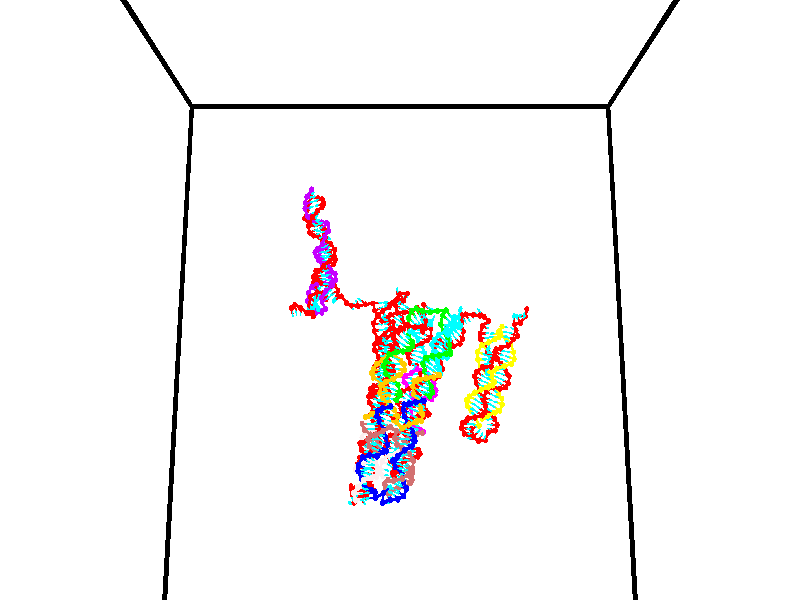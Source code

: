 // switches for output
#declare DRAW_BASES = 1; // possible values are 0, 1; only relevant for DNA ribbons
#declare DRAW_BASES_TYPE = 3; // possible values are 1, 2, 3; only relevant for DNA ribbons
#declare DRAW_FOG = 0; // set to 1 to enable fog

#include "colors.inc"

#include "transforms.inc"
background { rgb <1, 1, 1>}

#default {
   normal{
       ripples 0.25
       frequency 0.20
       turbulence 0.2
       lambda 5
   }
	finish {
		phong 0.1
		phong_size 40.
	}
}

// original window dimensions: 1024x640


// camera settings

camera {
	sky <0, 0.179814, -0.983701>
	up <0, 0.179814, -0.983701>
	right 1.6 * <1, 0, 0>
	location <35, 94.9851, 44.8844>
	look_at <35, 29.7336, 32.9568>
	direction <0, -65.2515, -11.9276>
	angle 67.0682
}


# declare cpy_camera_pos = <35, 94.9851, 44.8844>;
# if (DRAW_FOG = 1)
fog {
	fog_type 2
	up vnormalize(cpy_camera_pos)
	color rgbt<1,1,1,0.3>
	distance 1e-5
	fog_alt 3e-3
	fog_offset 56
}
# end


// LIGHTS

# declare lum = 6;
global_settings {
	ambient_light rgb lum * <0.05, 0.05, 0.05>
	max_trace_level 15
}# declare cpy_direct_light_amount = 0.25;
light_source
{	1000 * <-1, -1.16352, -0.803886>,
	rgb lum * cpy_direct_light_amount
	parallel
}

light_source
{	1000 * <1, 1.16352, 0.803886>,
	rgb lum * cpy_direct_light_amount
	parallel
}

// strand 0

// nucleotide -1

// particle -1
sphere {
	<24.043482, 34.890110, 34.590321> 0.250000
	pigment { color rgbt <1,0,0,0> }
	no_shadow
}
cylinder {
	<24.149599, 35.070164, 34.931377>,  <24.213270, 35.178196, 35.136013>, 0.100000
	pigment { color rgbt <1,0,0,0> }
	no_shadow
}
cylinder {
	<24.149599, 35.070164, 34.931377>,  <24.043482, 34.890110, 34.590321>, 0.100000
	pigment { color rgbt <1,0,0,0> }
	no_shadow
}

// particle -1
sphere {
	<24.149599, 35.070164, 34.931377> 0.100000
	pigment { color rgbt <1,0,0,0> }
	no_shadow
}
sphere {
	0, 1
	scale<0.080000,0.200000,0.300000>
	matrix <0.959409, -0.210996, -0.187122,
		0.095673, 0.867674, -0.487840,
		0.265294, 0.450135, 0.852642,
		24.229187, 35.205204, 35.187168>
	pigment { color rgbt <0,1,1,0> }
	no_shadow
}
cylinder {
	<24.464594, 35.455181, 34.407303>,  <24.043482, 34.890110, 34.590321>, 0.130000
	pigment { color rgbt <1,0,0,0> }
	no_shadow
}

// nucleotide -1

// particle -1
sphere {
	<24.464594, 35.455181, 34.407303> 0.250000
	pigment { color rgbt <1,0,0,0> }
	no_shadow
}
cylinder {
	<24.542423, 35.313328, 34.773117>,  <24.589121, 35.228214, 34.992607>, 0.100000
	pigment { color rgbt <1,0,0,0> }
	no_shadow
}
cylinder {
	<24.542423, 35.313328, 34.773117>,  <24.464594, 35.455181, 34.407303>, 0.100000
	pigment { color rgbt <1,0,0,0> }
	no_shadow
}

// particle -1
sphere {
	<24.542423, 35.313328, 34.773117> 0.100000
	pigment { color rgbt <1,0,0,0> }
	no_shadow
}
sphere {
	0, 1
	scale<0.080000,0.200000,0.300000>
	matrix <0.968522, -0.078117, -0.236352,
		0.155260, 0.931735, 0.328274,
		0.194574, -0.354637, 0.914535,
		24.600796, 35.206936, 35.047478>
	pigment { color rgbt <0,1,1,0> }
	no_shadow
}
cylinder {
	<25.096523, 35.752735, 34.711239>,  <24.464594, 35.455181, 34.407303>, 0.130000
	pigment { color rgbt <1,0,0,0> }
	no_shadow
}

// nucleotide -1

// particle -1
sphere {
	<25.096523, 35.752735, 34.711239> 0.250000
	pigment { color rgbt <1,0,0,0> }
	no_shadow
}
cylinder {
	<25.050016, 35.405540, 34.904354>,  <25.022112, 35.197224, 35.020226>, 0.100000
	pigment { color rgbt <1,0,0,0> }
	no_shadow
}
cylinder {
	<25.050016, 35.405540, 34.904354>,  <25.096523, 35.752735, 34.711239>, 0.100000
	pigment { color rgbt <1,0,0,0> }
	no_shadow
}

// particle -1
sphere {
	<25.050016, 35.405540, 34.904354> 0.100000
	pigment { color rgbt <1,0,0,0> }
	no_shadow
}
sphere {
	0, 1
	scale<0.080000,0.200000,0.300000>
	matrix <0.979791, -0.179892, -0.087458,
		0.162762, 0.462865, 0.871358,
		-0.116269, -0.867983, 0.482790,
		25.015135, 35.145145, 35.049191>
	pigment { color rgbt <0,1,1,0> }
	no_shadow
}
cylinder {
	<25.710146, 35.618374, 35.125404>,  <25.096523, 35.752735, 34.711239>, 0.130000
	pigment { color rgbt <1,0,0,0> }
	no_shadow
}

// nucleotide -1

// particle -1
sphere {
	<25.710146, 35.618374, 35.125404> 0.250000
	pigment { color rgbt <1,0,0,0> }
	no_shadow
}
cylinder {
	<25.547817, 35.269489, 35.016178>,  <25.450420, 35.060158, 34.950642>, 0.100000
	pigment { color rgbt <1,0,0,0> }
	no_shadow
}
cylinder {
	<25.547817, 35.269489, 35.016178>,  <25.710146, 35.618374, 35.125404>, 0.100000
	pigment { color rgbt <1,0,0,0> }
	no_shadow
}

// particle -1
sphere {
	<25.547817, 35.269489, 35.016178> 0.100000
	pigment { color rgbt <1,0,0,0> }
	no_shadow
}
sphere {
	0, 1
	scale<0.080000,0.200000,0.300000>
	matrix <0.890292, -0.309717, -0.333849,
		0.206613, -0.378590, 0.902209,
		-0.405821, -0.872207, -0.273064,
		25.426071, 35.007828, 34.934258>
	pigment { color rgbt <0,1,1,0> }
	no_shadow
}
cylinder {
	<26.216925, 35.179409, 35.031254>,  <25.710146, 35.618374, 35.125404>, 0.130000
	pigment { color rgbt <1,0,0,0> }
	no_shadow
}

// nucleotide -1

// particle -1
sphere {
	<26.216925, 35.179409, 35.031254> 0.250000
	pigment { color rgbt <1,0,0,0> }
	no_shadow
}
cylinder {
	<25.942482, 34.955353, 34.845566>,  <25.777817, 34.820919, 34.734154>, 0.100000
	pigment { color rgbt <1,0,0,0> }
	no_shadow
}
cylinder {
	<25.942482, 34.955353, 34.845566>,  <26.216925, 35.179409, 35.031254>, 0.100000
	pigment { color rgbt <1,0,0,0> }
	no_shadow
}

// particle -1
sphere {
	<25.942482, 34.955353, 34.845566> 0.100000
	pigment { color rgbt <1,0,0,0> }
	no_shadow
}
sphere {
	0, 1
	scale<0.080000,0.200000,0.300000>
	matrix <0.727464, -0.534638, -0.430067,
		-0.007289, -0.632772, 0.774304,
		-0.686107, -0.560144, -0.464216,
		25.736650, 34.787312, 34.706303>
	pigment { color rgbt <0,1,1,0> }
	no_shadow
}
cylinder {
	<26.178789, 34.396248, 35.231743>,  <26.216925, 35.179409, 35.031254>, 0.130000
	pigment { color rgbt <1,0,0,0> }
	no_shadow
}

// nucleotide -1

// particle -1
sphere {
	<26.178789, 34.396248, 35.231743> 0.250000
	pigment { color rgbt <1,0,0,0> }
	no_shadow
}
cylinder {
	<26.066141, 34.477962, 34.856731>,  <25.998552, 34.526993, 34.631725>, 0.100000
	pigment { color rgbt <1,0,0,0> }
	no_shadow
}
cylinder {
	<26.066141, 34.477962, 34.856731>,  <26.178789, 34.396248, 35.231743>, 0.100000
	pigment { color rgbt <1,0,0,0> }
	no_shadow
}

// particle -1
sphere {
	<26.066141, 34.477962, 34.856731> 0.100000
	pigment { color rgbt <1,0,0,0> }
	no_shadow
}
sphere {
	0, 1
	scale<0.080000,0.200000,0.300000>
	matrix <0.625799, -0.701567, -0.340852,
		-0.727369, -0.682694, 0.069733,
		-0.281620, 0.204286, -0.937527,
		25.981655, 34.539249, 34.575474>
	pigment { color rgbt <0,1,1,0> }
	no_shadow
}
cylinder {
	<25.753860, 33.935993, 34.894810>,  <26.178789, 34.396248, 35.231743>, 0.130000
	pigment { color rgbt <1,0,0,0> }
	no_shadow
}

// nucleotide -1

// particle -1
sphere {
	<25.753860, 33.935993, 34.894810> 0.250000
	pigment { color rgbt <1,0,0,0> }
	no_shadow
}
cylinder {
	<25.999285, 34.131763, 34.646935>,  <26.146540, 34.249226, 34.498211>, 0.100000
	pigment { color rgbt <1,0,0,0> }
	no_shadow
}
cylinder {
	<25.999285, 34.131763, 34.646935>,  <25.753860, 33.935993, 34.894810>, 0.100000
	pigment { color rgbt <1,0,0,0> }
	no_shadow
}

// particle -1
sphere {
	<25.999285, 34.131763, 34.646935> 0.100000
	pigment { color rgbt <1,0,0,0> }
	no_shadow
}
sphere {
	0, 1
	scale<0.080000,0.200000,0.300000>
	matrix <0.461009, -0.859153, -0.222098,
		-0.641103, -0.149410, -0.752770,
		0.613561, 0.489422, -0.619685,
		26.183353, 34.278591, 34.461029>
	pigment { color rgbt <0,1,1,0> }
	no_shadow
}
cylinder {
	<25.680712, 33.729721, 34.184376>,  <25.753860, 33.935993, 34.894810>, 0.130000
	pigment { color rgbt <1,0,0,0> }
	no_shadow
}

// nucleotide -1

// particle -1
sphere {
	<25.680712, 33.729721, 34.184376> 0.250000
	pigment { color rgbt <1,0,0,0> }
	no_shadow
}
cylinder {
	<26.060492, 33.854042, 34.166721>,  <26.288359, 33.928635, 34.156128>, 0.100000
	pigment { color rgbt <1,0,0,0> }
	no_shadow
}
cylinder {
	<26.060492, 33.854042, 34.166721>,  <25.680712, 33.729721, 34.184376>, 0.100000
	pigment { color rgbt <1,0,0,0> }
	no_shadow
}

// particle -1
sphere {
	<26.060492, 33.854042, 34.166721> 0.100000
	pigment { color rgbt <1,0,0,0> }
	no_shadow
}
sphere {
	0, 1
	scale<0.080000,0.200000,0.300000>
	matrix <0.207375, -0.726527, -0.655098,
		-0.235676, 0.612829, -0.754253,
		0.949448, 0.310805, -0.044140,
		26.345325, 33.947285, 34.153481>
	pigment { color rgbt <0,1,1,0> }
	no_shadow
}
cylinder {
	<25.753849, 34.038570, 33.480824>,  <25.680712, 33.729721, 34.184376>, 0.130000
	pigment { color rgbt <1,0,0,0> }
	no_shadow
}

// nucleotide -1

// particle -1
sphere {
	<25.753849, 34.038570, 33.480824> 0.250000
	pigment { color rgbt <1,0,0,0> }
	no_shadow
}
cylinder {
	<26.012522, 33.839268, 33.711838>,  <26.167725, 33.719685, 33.850445>, 0.100000
	pigment { color rgbt <1,0,0,0> }
	no_shadow
}
cylinder {
	<26.012522, 33.839268, 33.711838>,  <25.753849, 34.038570, 33.480824>, 0.100000
	pigment { color rgbt <1,0,0,0> }
	no_shadow
}

// particle -1
sphere {
	<26.012522, 33.839268, 33.711838> 0.100000
	pigment { color rgbt <1,0,0,0> }
	no_shadow
}
sphere {
	0, 1
	scale<0.080000,0.200000,0.300000>
	matrix <0.037236, -0.735638, -0.676350,
		0.761852, 0.458887, -0.457169,
		0.646680, -0.498256, 0.577535,
		26.206526, 33.689793, 33.885098>
	pigment { color rgbt <0,1,1,0> }
	no_shadow
}
cylinder {
	<26.439617, 33.841122, 33.008621>,  <25.753849, 34.038570, 33.480824>, 0.130000
	pigment { color rgbt <1,0,0,0> }
	no_shadow
}

// nucleotide -1

// particle -1
sphere {
	<26.439617, 33.841122, 33.008621> 0.250000
	pigment { color rgbt <1,0,0,0> }
	no_shadow
}
cylinder {
	<26.380289, 33.605740, 33.326546>,  <26.344692, 33.464512, 33.517300>, 0.100000
	pigment { color rgbt <1,0,0,0> }
	no_shadow
}
cylinder {
	<26.380289, 33.605740, 33.326546>,  <26.439617, 33.841122, 33.008621>, 0.100000
	pigment { color rgbt <1,0,0,0> }
	no_shadow
}

// particle -1
sphere {
	<26.380289, 33.605740, 33.326546> 0.100000
	pigment { color rgbt <1,0,0,0> }
	no_shadow
}
sphere {
	0, 1
	scale<0.080000,0.200000,0.300000>
	matrix <-0.047021, -0.798594, -0.600030,
		0.987821, -0.126369, 0.090777,
		-0.148319, -0.588454, 0.794810,
		26.335793, 33.429203, 33.564987>
	pigment { color rgbt <0,1,1,0> }
	no_shadow
}
cylinder {
	<27.001312, 33.318104, 32.984356>,  <26.439617, 33.841122, 33.008621>, 0.130000
	pigment { color rgbt <1,0,0,0> }
	no_shadow
}

// nucleotide -1

// particle -1
sphere {
	<27.001312, 33.318104, 32.984356> 0.250000
	pigment { color rgbt <1,0,0,0> }
	no_shadow
}
cylinder {
	<26.729025, 33.165722, 33.234634>,  <26.565653, 33.074291, 33.384800>, 0.100000
	pigment { color rgbt <1,0,0,0> }
	no_shadow
}
cylinder {
	<26.729025, 33.165722, 33.234634>,  <27.001312, 33.318104, 32.984356>, 0.100000
	pigment { color rgbt <1,0,0,0> }
	no_shadow
}

// particle -1
sphere {
	<26.729025, 33.165722, 33.234634> 0.100000
	pigment { color rgbt <1,0,0,0> }
	no_shadow
}
sphere {
	0, 1
	scale<0.080000,0.200000,0.300000>
	matrix <-0.171389, -0.747608, -0.641645,
		0.712215, -0.544016, 0.443618,
		-0.680718, -0.380958, 0.625695,
		26.524809, 33.051434, 33.422344>
	pigment { color rgbt <0,1,1,0> }
	no_shadow
}
cylinder {
	<27.231863, 32.669842, 33.131081>,  <27.001312, 33.318104, 32.984356>, 0.130000
	pigment { color rgbt <1,0,0,0> }
	no_shadow
}

// nucleotide -1

// particle -1
sphere {
	<27.231863, 32.669842, 33.131081> 0.250000
	pigment { color rgbt <1,0,0,0> }
	no_shadow
}
cylinder {
	<26.838799, 32.652588, 33.203213>,  <26.602961, 32.642235, 33.246490>, 0.100000
	pigment { color rgbt <1,0,0,0> }
	no_shadow
}
cylinder {
	<26.838799, 32.652588, 33.203213>,  <27.231863, 32.669842, 33.131081>, 0.100000
	pigment { color rgbt <1,0,0,0> }
	no_shadow
}

// particle -1
sphere {
	<26.838799, 32.652588, 33.203213> 0.100000
	pigment { color rgbt <1,0,0,0> }
	no_shadow
}
sphere {
	0, 1
	scale<0.080000,0.200000,0.300000>
	matrix <-0.104107, -0.676429, -0.729113,
		0.153434, -0.735244, 0.660208,
		-0.982660, -0.043138, 0.180331,
		26.544001, 32.639645, 33.257313>
	pigment { color rgbt <0,1,1,0> }
	no_shadow
}
cylinder {
	<27.177715, 32.010490, 33.291328>,  <27.231863, 32.669842, 33.131081>, 0.130000
	pigment { color rgbt <1,0,0,0> }
	no_shadow
}

// nucleotide -1

// particle -1
sphere {
	<27.177715, 32.010490, 33.291328> 0.250000
	pigment { color rgbt <1,0,0,0> }
	no_shadow
}
cylinder {
	<26.813789, 32.117096, 33.164078>,  <26.595434, 32.181057, 33.087727>, 0.100000
	pigment { color rgbt <1,0,0,0> }
	no_shadow
}
cylinder {
	<26.813789, 32.117096, 33.164078>,  <27.177715, 32.010490, 33.291328>, 0.100000
	pigment { color rgbt <1,0,0,0> }
	no_shadow
}

// particle -1
sphere {
	<26.813789, 32.117096, 33.164078> 0.100000
	pigment { color rgbt <1,0,0,0> }
	no_shadow
}
sphere {
	0, 1
	scale<0.080000,0.200000,0.300000>
	matrix <-0.097270, -0.882141, -0.460832,
		-0.403449, -0.388329, 0.828510,
		-0.909817, 0.266511, -0.318126,
		26.540844, 32.197048, 33.068642>
	pigment { color rgbt <0,1,1,0> }
	no_shadow
}
cylinder {
	<26.768620, 31.382505, 33.259079>,  <27.177715, 32.010490, 33.291328>, 0.130000
	pigment { color rgbt <1,0,0,0> }
	no_shadow
}

// nucleotide -1

// particle -1
sphere {
	<26.768620, 31.382505, 33.259079> 0.250000
	pigment { color rgbt <1,0,0,0> }
	no_shadow
}
cylinder {
	<26.582024, 31.655724, 33.034283>,  <26.470066, 31.819654, 32.899406>, 0.100000
	pigment { color rgbt <1,0,0,0> }
	no_shadow
}
cylinder {
	<26.582024, 31.655724, 33.034283>,  <26.768620, 31.382505, 33.259079>, 0.100000
	pigment { color rgbt <1,0,0,0> }
	no_shadow
}

// particle -1
sphere {
	<26.582024, 31.655724, 33.034283> 0.100000
	pigment { color rgbt <1,0,0,0> }
	no_shadow
}
sphere {
	0, 1
	scale<0.080000,0.200000,0.300000>
	matrix <-0.016400, -0.641928, -0.766590,
		-0.884374, -0.348391, 0.310656,
		-0.466492, 0.683046, -0.561990,
		26.442076, 31.860638, 32.865685>
	pigment { color rgbt <0,1,1,0> }
	no_shadow
}
cylinder {
	<26.353203, 30.981001, 32.835217>,  <26.768620, 31.382505, 33.259079>, 0.130000
	pigment { color rgbt <1,0,0,0> }
	no_shadow
}

// nucleotide -1

// particle -1
sphere {
	<26.353203, 30.981001, 32.835217> 0.250000
	pigment { color rgbt <1,0,0,0> }
	no_shadow
}
cylinder {
	<26.353323, 31.344360, 32.667976>,  <26.353395, 31.562376, 32.567631>, 0.100000
	pigment { color rgbt <1,0,0,0> }
	no_shadow
}
cylinder {
	<26.353323, 31.344360, 32.667976>,  <26.353203, 30.981001, 32.835217>, 0.100000
	pigment { color rgbt <1,0,0,0> }
	no_shadow
}

// particle -1
sphere {
	<26.353323, 31.344360, 32.667976> 0.100000
	pigment { color rgbt <1,0,0,0> }
	no_shadow
}
sphere {
	0, 1
	scale<0.080000,0.200000,0.300000>
	matrix <0.030813, -0.417914, -0.907964,
		-0.999525, -0.012608, -0.028117,
		0.000303, 0.908399, -0.418105,
		26.353415, 31.616880, 32.542545>
	pigment { color rgbt <0,1,1,0> }
	no_shadow
}
cylinder {
	<26.038696, 30.858868, 32.225266>,  <26.353203, 30.981001, 32.835217>, 0.130000
	pigment { color rgbt <1,0,0,0> }
	no_shadow
}

// nucleotide -1

// particle -1
sphere {
	<26.038696, 30.858868, 32.225266> 0.250000
	pigment { color rgbt <1,0,0,0> }
	no_shadow
}
cylinder {
	<26.215652, 31.217060, 32.205639>,  <26.321827, 31.431974, 32.193863>, 0.100000
	pigment { color rgbt <1,0,0,0> }
	no_shadow
}
cylinder {
	<26.215652, 31.217060, 32.205639>,  <26.038696, 30.858868, 32.225266>, 0.100000
	pigment { color rgbt <1,0,0,0> }
	no_shadow
}

// particle -1
sphere {
	<26.215652, 31.217060, 32.205639> 0.100000
	pigment { color rgbt <1,0,0,0> }
	no_shadow
}
sphere {
	0, 1
	scale<0.080000,0.200000,0.300000>
	matrix <0.071508, -0.089755, -0.993394,
		-0.893967, 0.435959, -0.103741,
		0.442390, 0.895480, -0.049063,
		26.348370, 31.485704, 32.190922>
	pigment { color rgbt <0,1,1,0> }
	no_shadow
}
cylinder {
	<25.620703, 31.257446, 31.681566>,  <26.038696, 30.858868, 32.225266>, 0.130000
	pigment { color rgbt <1,0,0,0> }
	no_shadow
}

// nucleotide -1

// particle -1
sphere {
	<25.620703, 31.257446, 31.681566> 0.250000
	pigment { color rgbt <1,0,0,0> }
	no_shadow
}
cylinder {
	<25.991667, 31.403770, 31.712799>,  <26.214245, 31.491566, 31.731539>, 0.100000
	pigment { color rgbt <1,0,0,0> }
	no_shadow
}
cylinder {
	<25.991667, 31.403770, 31.712799>,  <25.620703, 31.257446, 31.681566>, 0.100000
	pigment { color rgbt <1,0,0,0> }
	no_shadow
}

// particle -1
sphere {
	<25.991667, 31.403770, 31.712799> 0.100000
	pigment { color rgbt <1,0,0,0> }
	no_shadow
}
sphere {
	0, 1
	scale<0.080000,0.200000,0.300000>
	matrix <0.082123, 0.004522, -0.996612,
		-0.364925, 0.930678, -0.025847,
		0.927408, 0.365812, 0.078080,
		26.269890, 31.513514, 31.736223>
	pigment { color rgbt <0,1,1,0> }
	no_shadow
}
cylinder {
	<25.696012, 31.836067, 31.237656>,  <25.620703, 31.257446, 31.681566>, 0.130000
	pigment { color rgbt <1,0,0,0> }
	no_shadow
}

// nucleotide -1

// particle -1
sphere {
	<25.696012, 31.836067, 31.237656> 0.250000
	pigment { color rgbt <1,0,0,0> }
	no_shadow
}
cylinder {
	<26.075508, 31.719461, 31.286505>,  <26.303205, 31.649498, 31.315815>, 0.100000
	pigment { color rgbt <1,0,0,0> }
	no_shadow
}
cylinder {
	<26.075508, 31.719461, 31.286505>,  <25.696012, 31.836067, 31.237656>, 0.100000
	pigment { color rgbt <1,0,0,0> }
	no_shadow
}

// particle -1
sphere {
	<26.075508, 31.719461, 31.286505> 0.100000
	pigment { color rgbt <1,0,0,0> }
	no_shadow
}
sphere {
	0, 1
	scale<0.080000,0.200000,0.300000>
	matrix <0.183164, 0.192218, -0.964107,
		0.257575, 0.937055, 0.235760,
		0.948739, -0.291513, 0.122124,
		26.360130, 31.632008, 31.323143>
	pigment { color rgbt <0,1,1,0> }
	no_shadow
}
cylinder {
	<26.026281, 32.294090, 30.791672>,  <25.696012, 31.836067, 31.237656>, 0.130000
	pigment { color rgbt <1,0,0,0> }
	no_shadow
}

// nucleotide -1

// particle -1
sphere {
	<26.026281, 32.294090, 30.791672> 0.250000
	pigment { color rgbt <1,0,0,0> }
	no_shadow
}
cylinder {
	<26.305349, 32.019470, 30.873560>,  <26.472790, 31.854698, 30.922693>, 0.100000
	pigment { color rgbt <1,0,0,0> }
	no_shadow
}
cylinder {
	<26.305349, 32.019470, 30.873560>,  <26.026281, 32.294090, 30.791672>, 0.100000
	pigment { color rgbt <1,0,0,0> }
	no_shadow
}

// particle -1
sphere {
	<26.305349, 32.019470, 30.873560> 0.100000
	pigment { color rgbt <1,0,0,0> }
	no_shadow
}
sphere {
	0, 1
	scale<0.080000,0.200000,0.300000>
	matrix <0.350706, 0.078113, -0.933222,
		0.624711, 0.722876, 0.295273,
		0.697669, -0.686548, 0.204719,
		26.514650, 31.813505, 30.934977>
	pigment { color rgbt <0,1,1,0> }
	no_shadow
}
cylinder {
	<26.751036, 32.557888, 30.794849>,  <26.026281, 32.294090, 30.791672>, 0.130000
	pigment { color rgbt <1,0,0,0> }
	no_shadow
}

// nucleotide -1

// particle -1
sphere {
	<26.751036, 32.557888, 30.794849> 0.250000
	pigment { color rgbt <1,0,0,0> }
	no_shadow
}
cylinder {
	<26.779942, 32.168995, 30.705820>,  <26.797285, 31.935659, 30.652403>, 0.100000
	pigment { color rgbt <1,0,0,0> }
	no_shadow
}
cylinder {
	<26.779942, 32.168995, 30.705820>,  <26.751036, 32.557888, 30.794849>, 0.100000
	pigment { color rgbt <1,0,0,0> }
	no_shadow
}

// particle -1
sphere {
	<26.779942, 32.168995, 30.705820> 0.100000
	pigment { color rgbt <1,0,0,0> }
	no_shadow
}
sphere {
	0, 1
	scale<0.080000,0.200000,0.300000>
	matrix <0.450525, 0.230910, -0.862385,
		0.889834, -0.037954, 0.454703,
		0.072265, -0.972234, -0.222571,
		26.801620, 31.877325, 30.639050>
	pigment { color rgbt <0,1,1,0> }
	no_shadow
}
cylinder {
	<27.489195, 32.461487, 30.631220>,  <26.751036, 32.557888, 30.794849>, 0.130000
	pigment { color rgbt <1,0,0,0> }
	no_shadow
}

// nucleotide -1

// particle -1
sphere {
	<27.489195, 32.461487, 30.631220> 0.250000
	pigment { color rgbt <1,0,0,0> }
	no_shadow
}
cylinder {
	<27.295755, 32.142326, 30.487286>,  <27.179691, 31.950830, 30.400925>, 0.100000
	pigment { color rgbt <1,0,0,0> }
	no_shadow
}
cylinder {
	<27.295755, 32.142326, 30.487286>,  <27.489195, 32.461487, 30.631220>, 0.100000
	pigment { color rgbt <1,0,0,0> }
	no_shadow
}

// particle -1
sphere {
	<27.295755, 32.142326, 30.487286> 0.100000
	pigment { color rgbt <1,0,0,0> }
	no_shadow
}
sphere {
	0, 1
	scale<0.080000,0.200000,0.300000>
	matrix <0.316495, 0.223886, -0.921795,
		0.816065, -0.559667, 0.144261,
		-0.483600, -0.797902, -0.359837,
		27.150675, 31.902956, 30.379335>
	pigment { color rgbt <0,1,1,0> }
	no_shadow
}
cylinder {
	<27.899635, 32.107906, 30.133121>,  <27.489195, 32.461487, 30.631220>, 0.130000
	pigment { color rgbt <1,0,0,0> }
	no_shadow
}

// nucleotide -1

// particle -1
sphere {
	<27.899635, 32.107906, 30.133121> 0.250000
	pigment { color rgbt <1,0,0,0> }
	no_shadow
}
cylinder {
	<27.547544, 31.947599, 30.031467>,  <27.336290, 31.851416, 29.970476>, 0.100000
	pigment { color rgbt <1,0,0,0> }
	no_shadow
}
cylinder {
	<27.547544, 31.947599, 30.031467>,  <27.899635, 32.107906, 30.133121>, 0.100000
	pigment { color rgbt <1,0,0,0> }
	no_shadow
}

// particle -1
sphere {
	<27.547544, 31.947599, 30.031467> 0.100000
	pigment { color rgbt <1,0,0,0> }
	no_shadow
}
sphere {
	0, 1
	scale<0.080000,0.200000,0.300000>
	matrix <0.270538, 0.016188, -0.962573,
		0.389883, -0.916036, 0.094174,
		-0.880227, -0.400769, -0.254134,
		27.283476, 31.827370, 29.955227>
	pigment { color rgbt <0,1,1,0> }
	no_shadow
}
cylinder {
	<28.046289, 31.573425, 29.633152>,  <27.899635, 32.107906, 30.133121>, 0.130000
	pigment { color rgbt <1,0,0,0> }
	no_shadow
}

// nucleotide -1

// particle -1
sphere {
	<28.046289, 31.573425, 29.633152> 0.250000
	pigment { color rgbt <1,0,0,0> }
	no_shadow
}
cylinder {
	<27.677029, 31.706726, 29.556492>,  <27.455471, 31.786707, 29.510496>, 0.100000
	pigment { color rgbt <1,0,0,0> }
	no_shadow
}
cylinder {
	<27.677029, 31.706726, 29.556492>,  <28.046289, 31.573425, 29.633152>, 0.100000
	pigment { color rgbt <1,0,0,0> }
	no_shadow
}

// particle -1
sphere {
	<27.677029, 31.706726, 29.556492> 0.100000
	pigment { color rgbt <1,0,0,0> }
	no_shadow
}
sphere {
	0, 1
	scale<0.080000,0.200000,0.300000>
	matrix <0.201835, -0.004133, -0.979411,
		-0.327184, -0.942828, -0.063446,
		-0.923154, 0.333253, -0.191648,
		27.400082, 31.806702, 29.498997>
	pigment { color rgbt <0,1,1,0> }
	no_shadow
}
cylinder {
	<27.745787, 31.057837, 29.246841>,  <28.046289, 31.573425, 29.633152>, 0.130000
	pigment { color rgbt <1,0,0,0> }
	no_shadow
}

// nucleotide -1

// particle -1
sphere {
	<27.745787, 31.057837, 29.246841> 0.250000
	pigment { color rgbt <1,0,0,0> }
	no_shadow
}
cylinder {
	<27.537058, 31.391392, 29.174915>,  <27.411821, 31.591524, 29.131760>, 0.100000
	pigment { color rgbt <1,0,0,0> }
	no_shadow
}
cylinder {
	<27.537058, 31.391392, 29.174915>,  <27.745787, 31.057837, 29.246841>, 0.100000
	pigment { color rgbt <1,0,0,0> }
	no_shadow
}

// particle -1
sphere {
	<27.537058, 31.391392, 29.174915> 0.100000
	pigment { color rgbt <1,0,0,0> }
	no_shadow
}
sphere {
	0, 1
	scale<0.080000,0.200000,0.300000>
	matrix <0.035959, -0.189101, -0.981299,
		-0.852297, -0.518529, 0.068690,
		-0.521821, 0.833888, -0.179816,
		27.380512, 31.641558, 29.120970>
	pigment { color rgbt <0,1,1,0> }
	no_shadow
}
cylinder {
	<27.303791, 30.816378, 28.704592>,  <27.745787, 31.057837, 29.246841>, 0.130000
	pigment { color rgbt <1,0,0,0> }
	no_shadow
}

// nucleotide -1

// particle -1
sphere {
	<27.303791, 30.816378, 28.704592> 0.250000
	pigment { color rgbt <1,0,0,0> }
	no_shadow
}
cylinder {
	<27.270874, 31.213587, 28.738379>,  <27.251123, 31.451912, 28.758650>, 0.100000
	pigment { color rgbt <1,0,0,0> }
	no_shadow
}
cylinder {
	<27.270874, 31.213587, 28.738379>,  <27.303791, 30.816378, 28.704592>, 0.100000
	pigment { color rgbt <1,0,0,0> }
	no_shadow
}

// particle -1
sphere {
	<27.270874, 31.213587, 28.738379> 0.100000
	pigment { color rgbt <1,0,0,0> }
	no_shadow
}
sphere {
	0, 1
	scale<0.080000,0.200000,0.300000>
	matrix <-0.026620, 0.082533, -0.996233,
		-0.996253, -0.084232, 0.019642,
		-0.082293, 0.993022, 0.084466,
		27.246185, 31.511494, 28.763718>
	pigment { color rgbt <0,1,1,0> }
	no_shadow
}
cylinder {
	<26.684010, 31.057873, 28.365528>,  <27.303791, 30.816378, 28.704592>, 0.130000
	pigment { color rgbt <1,0,0,0> }
	no_shadow
}

// nucleotide -1

// particle -1
sphere {
	<26.684010, 31.057873, 28.365528> 0.250000
	pigment { color rgbt <1,0,0,0> }
	no_shadow
}
cylinder {
	<26.968628, 31.338352, 28.383518>,  <27.139399, 31.506639, 28.394312>, 0.100000
	pigment { color rgbt <1,0,0,0> }
	no_shadow
}
cylinder {
	<26.968628, 31.338352, 28.383518>,  <26.684010, 31.057873, 28.365528>, 0.100000
	pigment { color rgbt <1,0,0,0> }
	no_shadow
}

// particle -1
sphere {
	<26.968628, 31.338352, 28.383518> 0.100000
	pigment { color rgbt <1,0,0,0> }
	no_shadow
}
sphere {
	0, 1
	scale<0.080000,0.200000,0.300000>
	matrix <0.150536, -0.089607, -0.984535,
		-0.686326, 0.707311, -0.169315,
		0.711545, 0.701200, 0.044976,
		27.182091, 31.548712, 28.397011>
	pigment { color rgbt <0,1,1,0> }
	no_shadow
}
cylinder {
	<26.583857, 31.636002, 27.862621>,  <26.684010, 31.057873, 28.365528>, 0.130000
	pigment { color rgbt <1,0,0,0> }
	no_shadow
}

// nucleotide -1

// particle -1
sphere {
	<26.583857, 31.636002, 27.862621> 0.250000
	pigment { color rgbt <1,0,0,0> }
	no_shadow
}
cylinder {
	<26.977003, 31.584515, 27.915392>,  <27.212891, 31.553623, 27.947054>, 0.100000
	pigment { color rgbt <1,0,0,0> }
	no_shadow
}
cylinder {
	<26.977003, 31.584515, 27.915392>,  <26.583857, 31.636002, 27.862621>, 0.100000
	pigment { color rgbt <1,0,0,0> }
	no_shadow
}

// particle -1
sphere {
	<26.977003, 31.584515, 27.915392> 0.100000
	pigment { color rgbt <1,0,0,0> }
	no_shadow
}
sphere {
	0, 1
	scale<0.080000,0.200000,0.300000>
	matrix <0.099212, -0.233753, -0.967221,
		0.155334, 0.963738, -0.216978,
		0.982867, -0.128716, 0.131924,
		27.271864, 31.545900, 27.954969>
	pigment { color rgbt <0,1,1,0> }
	no_shadow
}
cylinder {
	<26.818991, 31.984459, 27.342649>,  <26.583857, 31.636002, 27.862621>, 0.130000
	pigment { color rgbt <1,0,0,0> }
	no_shadow
}

// nucleotide -1

// particle -1
sphere {
	<26.818991, 31.984459, 27.342649> 0.250000
	pigment { color rgbt <1,0,0,0> }
	no_shadow
}
cylinder {
	<27.058264, 31.701374, 27.493019>,  <27.201828, 31.531523, 27.583241>, 0.100000
	pigment { color rgbt <1,0,0,0> }
	no_shadow
}
cylinder {
	<27.058264, 31.701374, 27.493019>,  <26.818991, 31.984459, 27.342649>, 0.100000
	pigment { color rgbt <1,0,0,0> }
	no_shadow
}

// particle -1
sphere {
	<27.058264, 31.701374, 27.493019> 0.100000
	pigment { color rgbt <1,0,0,0> }
	no_shadow
}
sphere {
	0, 1
	scale<0.080000,0.200000,0.300000>
	matrix <0.046078, -0.437958, -0.897814,
		0.800034, 0.554379, -0.229369,
		0.598182, -0.707713, 0.375926,
		27.237719, 31.489059, 27.605797>
	pigment { color rgbt <0,1,1,0> }
	no_shadow
}
cylinder {
	<26.943205, 32.801804, 27.139620>,  <26.818991, 31.984459, 27.342649>, 0.130000
	pigment { color rgbt <1,0,0,0> }
	no_shadow
}

// nucleotide -1

// particle -1
sphere {
	<26.943205, 32.801804, 27.139620> 0.250000
	pigment { color rgbt <1,0,0,0> }
	no_shadow
}
cylinder {
	<26.615042, 32.979996, 27.282993>,  <26.418144, 33.086910, 27.369019>, 0.100000
	pigment { color rgbt <1,0,0,0> }
	no_shadow
}
cylinder {
	<26.615042, 32.979996, 27.282993>,  <26.943205, 32.801804, 27.139620>, 0.100000
	pigment { color rgbt <1,0,0,0> }
	no_shadow
}

// particle -1
sphere {
	<26.615042, 32.979996, 27.282993> 0.100000
	pigment { color rgbt <1,0,0,0> }
	no_shadow
}
sphere {
	0, 1
	scale<0.080000,0.200000,0.300000>
	matrix <-0.107603, 0.495386, -0.861983,
		-0.561564, -0.745745, -0.358483,
		-0.820407, 0.445485, 0.358436,
		26.368919, 33.113640, 27.390524>
	pigment { color rgbt <0,1,1,0> }
	no_shadow
}
cylinder {
	<26.530087, 32.865856, 26.635118>,  <26.943205, 32.801804, 27.139620>, 0.130000
	pigment { color rgbt <1,0,0,0> }
	no_shadow
}

// nucleotide -1

// particle -1
sphere {
	<26.530087, 32.865856, 26.635118> 0.250000
	pigment { color rgbt <1,0,0,0> }
	no_shadow
}
cylinder {
	<26.315695, 33.134789, 26.839355>,  <26.187059, 33.296146, 26.961897>, 0.100000
	pigment { color rgbt <1,0,0,0> }
	no_shadow
}
cylinder {
	<26.315695, 33.134789, 26.839355>,  <26.530087, 32.865856, 26.635118>, 0.100000
	pigment { color rgbt <1,0,0,0> }
	no_shadow
}

// particle -1
sphere {
	<26.315695, 33.134789, 26.839355> 0.100000
	pigment { color rgbt <1,0,0,0> }
	no_shadow
}
sphere {
	0, 1
	scale<0.080000,0.200000,0.300000>
	matrix <-0.395841, 0.334064, -0.855401,
		-0.745680, -0.660589, 0.087084,
		-0.535977, 0.672327, 0.510593,
		26.154902, 33.336487, 26.992533>
	pigment { color rgbt <0,1,1,0> }
	no_shadow
}
cylinder {
	<25.728565, 32.780697, 26.683891>,  <26.530087, 32.865856, 26.635118>, 0.130000
	pigment { color rgbt <1,0,0,0> }
	no_shadow
}

// nucleotide -1

// particle -1
sphere {
	<25.728565, 32.780697, 26.683891> 0.250000
	pigment { color rgbt <1,0,0,0> }
	no_shadow
}
cylinder {
	<25.834257, 33.165958, 26.703970>,  <25.897673, 33.397114, 26.716017>, 0.100000
	pigment { color rgbt <1,0,0,0> }
	no_shadow
}
cylinder {
	<25.834257, 33.165958, 26.703970>,  <25.728565, 32.780697, 26.683891>, 0.100000
	pigment { color rgbt <1,0,0,0> }
	no_shadow
}

// particle -1
sphere {
	<25.834257, 33.165958, 26.703970> 0.100000
	pigment { color rgbt <1,0,0,0> }
	no_shadow
}
sphere {
	0, 1
	scale<0.080000,0.200000,0.300000>
	matrix <-0.575063, 0.199116, -0.793508,
		-0.774265, 0.180801, 0.606486,
		0.264228, 0.963153, 0.050196,
		25.913525, 33.454903, 26.719028>
	pigment { color rgbt <0,1,1,0> }
	no_shadow
}
cylinder {
	<25.148010, 33.188435, 26.391098>,  <25.728565, 32.780697, 26.683891>, 0.130000
	pigment { color rgbt <1,0,0,0> }
	no_shadow
}

// nucleotide -1

// particle -1
sphere {
	<25.148010, 33.188435, 26.391098> 0.250000
	pigment { color rgbt <1,0,0,0> }
	no_shadow
}
cylinder {
	<25.460924, 33.437584, 26.394196>,  <25.648672, 33.587074, 26.396055>, 0.100000
	pigment { color rgbt <1,0,0,0> }
	no_shadow
}
cylinder {
	<25.460924, 33.437584, 26.394196>,  <25.148010, 33.188435, 26.391098>, 0.100000
	pigment { color rgbt <1,0,0,0> }
	no_shadow
}

// particle -1
sphere {
	<25.460924, 33.437584, 26.394196> 0.100000
	pigment { color rgbt <1,0,0,0> }
	no_shadow
}
sphere {
	0, 1
	scale<0.080000,0.200000,0.300000>
	matrix <-0.270691, 0.351112, -0.896352,
		-0.561034, 0.699105, 0.443276,
		0.782283, 0.622875, 0.007745,
		25.695610, 33.624447, 26.396519>
	pigment { color rgbt <0,1,1,0> }
	no_shadow
}
cylinder {
	<24.981943, 33.924393, 26.444386>,  <25.148010, 33.188435, 26.391098>, 0.130000
	pigment { color rgbt <1,0,0,0> }
	no_shadow
}

// nucleotide -1

// particle -1
sphere {
	<24.981943, 33.924393, 26.444386> 0.250000
	pigment { color rgbt <1,0,0,0> }
	no_shadow
}
cylinder {
	<25.302748, 33.852020, 26.216688>,  <25.495230, 33.808598, 26.080069>, 0.100000
	pigment { color rgbt <1,0,0,0> }
	no_shadow
}
cylinder {
	<25.302748, 33.852020, 26.216688>,  <24.981943, 33.924393, 26.444386>, 0.100000
	pigment { color rgbt <1,0,0,0> }
	no_shadow
}

// particle -1
sphere {
	<25.302748, 33.852020, 26.216688> 0.100000
	pigment { color rgbt <1,0,0,0> }
	no_shadow
}
sphere {
	0, 1
	scale<0.080000,0.200000,0.300000>
	matrix <-0.456281, 0.429438, -0.779353,
		0.385467, 0.884786, 0.261857,
		0.802012, -0.180934, -0.569245,
		25.543352, 33.797741, 26.045916>
	pigment { color rgbt <0,1,1,0> }
	no_shadow
}
cylinder {
	<25.317341, 34.568985, 26.000807>,  <24.981943, 33.924393, 26.444386>, 0.130000
	pigment { color rgbt <1,0,0,0> }
	no_shadow
}

// nucleotide -1

// particle -1
sphere {
	<25.317341, 34.568985, 26.000807> 0.250000
	pigment { color rgbt <1,0,0,0> }
	no_shadow
}
cylinder {
	<25.393015, 34.228664, 25.804705>,  <25.438419, 34.024471, 25.687044>, 0.100000
	pigment { color rgbt <1,0,0,0> }
	no_shadow
}
cylinder {
	<25.393015, 34.228664, 25.804705>,  <25.317341, 34.568985, 26.000807>, 0.100000
	pigment { color rgbt <1,0,0,0> }
	no_shadow
}

// particle -1
sphere {
	<25.393015, 34.228664, 25.804705> 0.100000
	pigment { color rgbt <1,0,0,0> }
	no_shadow
}
sphere {
	0, 1
	scale<0.080000,0.200000,0.300000>
	matrix <-0.450995, 0.368211, -0.813034,
		0.872246, 0.374916, -0.314046,
		0.189185, -0.850799, -0.490256,
		25.449770, 33.973423, 25.657627>
	pigment { color rgbt <0,1,1,0> }
	no_shadow
}
cylinder {
	<25.614761, 34.821049, 25.298542>,  <25.317341, 34.568985, 26.000807>, 0.130000
	pigment { color rgbt <1,0,0,0> }
	no_shadow
}

// nucleotide -1

// particle -1
sphere {
	<25.614761, 34.821049, 25.298542> 0.250000
	pigment { color rgbt <1,0,0,0> }
	no_shadow
}
cylinder {
	<25.457830, 34.453510, 25.281570>,  <25.363672, 34.232986, 25.271387>, 0.100000
	pigment { color rgbt <1,0,0,0> }
	no_shadow
}
cylinder {
	<25.457830, 34.453510, 25.281570>,  <25.614761, 34.821049, 25.298542>, 0.100000
	pigment { color rgbt <1,0,0,0> }
	no_shadow
}

// particle -1
sphere {
	<25.457830, 34.453510, 25.281570> 0.100000
	pigment { color rgbt <1,0,0,0> }
	no_shadow
}
sphere {
	0, 1
	scale<0.080000,0.200000,0.300000>
	matrix <-0.564750, 0.277034, -0.777374,
		0.726041, -0.281024, -0.627607,
		-0.392328, -0.918846, -0.042430,
		25.340132, 34.177856, 25.268841>
	pigment { color rgbt <0,1,1,0> }
	no_shadow
}
cylinder {
	<25.742176, 35.373028, 25.003006>,  <25.614761, 34.821049, 25.298542>, 0.130000
	pigment { color rgbt <1,0,0,0> }
	no_shadow
}

// nucleotide -1

// particle -1
sphere {
	<25.742176, 35.373028, 25.003006> 0.250000
	pigment { color rgbt <1,0,0,0> }
	no_shadow
}
cylinder {
	<25.934814, 35.715927, 24.930140>,  <26.050398, 35.921669, 24.886419>, 0.100000
	pigment { color rgbt <1,0,0,0> }
	no_shadow
}
cylinder {
	<25.934814, 35.715927, 24.930140>,  <25.742176, 35.373028, 25.003006>, 0.100000
	pigment { color rgbt <1,0,0,0> }
	no_shadow
}

// particle -1
sphere {
	<25.934814, 35.715927, 24.930140> 0.100000
	pigment { color rgbt <1,0,0,0> }
	no_shadow
}
sphere {
	0, 1
	scale<0.080000,0.200000,0.300000>
	matrix <0.316986, 0.023398, 0.948141,
		0.817058, -0.514365, -0.260469,
		0.481597, 0.857252, -0.182164,
		26.079294, 35.973103, 24.875490>
	pigment { color rgbt <0,1,1,0> }
	no_shadow
}
cylinder {
	<26.530519, 35.331367, 25.076262>,  <25.742176, 35.373028, 25.003006>, 0.130000
	pigment { color rgbt <1,0,0,0> }
	no_shadow
}

// nucleotide -1

// particle -1
sphere {
	<26.530519, 35.331367, 25.076262> 0.250000
	pigment { color rgbt <1,0,0,0> }
	no_shadow
}
cylinder {
	<26.358051, 35.686523, 25.140438>,  <26.254570, 35.899616, 25.178944>, 0.100000
	pigment { color rgbt <1,0,0,0> }
	no_shadow
}
cylinder {
	<26.358051, 35.686523, 25.140438>,  <26.530519, 35.331367, 25.076262>, 0.100000
	pigment { color rgbt <1,0,0,0> }
	no_shadow
}

// particle -1
sphere {
	<26.358051, 35.686523, 25.140438> 0.100000
	pigment { color rgbt <1,0,0,0> }
	no_shadow
}
sphere {
	0, 1
	scale<0.080000,0.200000,0.300000>
	matrix <0.467350, 0.067669, 0.881479,
		0.771800, 0.455050, -0.444133,
		-0.431171, 0.887891, 0.160441,
		26.228701, 35.952892, 25.188570>
	pigment { color rgbt <0,1,1,0> }
	no_shadow
}
cylinder {
	<27.052174, 35.771996, 25.312723>,  <26.530519, 35.331367, 25.076262>, 0.130000
	pigment { color rgbt <1,0,0,0> }
	no_shadow
}

// nucleotide -1

// particle -1
sphere {
	<27.052174, 35.771996, 25.312723> 0.250000
	pigment { color rgbt <1,0,0,0> }
	no_shadow
}
cylinder {
	<26.724461, 35.951797, 25.455112>,  <26.527832, 36.059681, 25.540546>, 0.100000
	pigment { color rgbt <1,0,0,0> }
	no_shadow
}
cylinder {
	<26.724461, 35.951797, 25.455112>,  <27.052174, 35.771996, 25.312723>, 0.100000
	pigment { color rgbt <1,0,0,0> }
	no_shadow
}

// particle -1
sphere {
	<26.724461, 35.951797, 25.455112> 0.100000
	pigment { color rgbt <1,0,0,0> }
	no_shadow
}
sphere {
	0, 1
	scale<0.080000,0.200000,0.300000>
	matrix <0.402065, 0.007754, 0.915578,
		0.408800, 0.893242, -0.187084,
		-0.819284, 0.449509, 0.355972,
		26.478676, 36.086651, 25.561905>
	pigment { color rgbt <0,1,1,0> }
	no_shadow
}
cylinder {
	<27.281713, 36.251148, 25.849112>,  <27.052174, 35.771996, 25.312723>, 0.130000
	pigment { color rgbt <1,0,0,0> }
	no_shadow
}

// nucleotide -1

// particle -1
sphere {
	<27.281713, 36.251148, 25.849112> 0.250000
	pigment { color rgbt <1,0,0,0> }
	no_shadow
}
cylinder {
	<26.894861, 36.196976, 25.935192>,  <26.662750, 36.164471, 25.986841>, 0.100000
	pigment { color rgbt <1,0,0,0> }
	no_shadow
}
cylinder {
	<26.894861, 36.196976, 25.935192>,  <27.281713, 36.251148, 25.849112>, 0.100000
	pigment { color rgbt <1,0,0,0> }
	no_shadow
}

// particle -1
sphere {
	<26.894861, 36.196976, 25.935192> 0.100000
	pigment { color rgbt <1,0,0,0> }
	no_shadow
}
sphere {
	0, 1
	scale<0.080000,0.200000,0.300000>
	matrix <0.198162, 0.128875, 0.971660,
		-0.159329, 0.982369, -0.097801,
		-0.967133, -0.135433, 0.215202,
		26.604721, 36.156345, 25.999752>
	pigment { color rgbt <0,1,1,0> }
	no_shadow
}
cylinder {
	<27.198593, 36.725151, 26.306110>,  <27.281713, 36.251148, 25.849112>, 0.130000
	pigment { color rgbt <1,0,0,0> }
	no_shadow
}

// nucleotide -1

// particle -1
sphere {
	<27.198593, 36.725151, 26.306110> 0.250000
	pigment { color rgbt <1,0,0,0> }
	no_shadow
}
cylinder {
	<26.903715, 36.459499, 26.355881>,  <26.726789, 36.300110, 26.385742>, 0.100000
	pigment { color rgbt <1,0,0,0> }
	no_shadow
}
cylinder {
	<26.903715, 36.459499, 26.355881>,  <27.198593, 36.725151, 26.306110>, 0.100000
	pigment { color rgbt <1,0,0,0> }
	no_shadow
}

// particle -1
sphere {
	<26.903715, 36.459499, 26.355881> 0.100000
	pigment { color rgbt <1,0,0,0> }
	no_shadow
}
sphere {
	0, 1
	scale<0.080000,0.200000,0.300000>
	matrix <0.062930, 0.115861, 0.991270,
		-0.672744, 0.738588, -0.043618,
		-0.737194, -0.664126, 0.124424,
		26.682556, 36.260262, 26.393208>
	pigment { color rgbt <0,1,1,0> }
	no_shadow
}
cylinder {
	<26.791698, 37.070827, 26.733873>,  <27.198593, 36.725151, 26.306110>, 0.130000
	pigment { color rgbt <1,0,0,0> }
	no_shadow
}

// nucleotide -1

// particle -1
sphere {
	<26.791698, 37.070827, 26.733873> 0.250000
	pigment { color rgbt <1,0,0,0> }
	no_shadow
}
cylinder {
	<26.702316, 36.684963, 26.789732>,  <26.648687, 36.453445, 26.823248>, 0.100000
	pigment { color rgbt <1,0,0,0> }
	no_shadow
}
cylinder {
	<26.702316, 36.684963, 26.789732>,  <26.791698, 37.070827, 26.733873>, 0.100000
	pigment { color rgbt <1,0,0,0> }
	no_shadow
}

// particle -1
sphere {
	<26.702316, 36.684963, 26.789732> 0.100000
	pigment { color rgbt <1,0,0,0> }
	no_shadow
}
sphere {
	0, 1
	scale<0.080000,0.200000,0.300000>
	matrix <0.017138, 0.139359, 0.990094,
		-0.974564, 0.223633, -0.014608,
		-0.223453, -0.964659, 0.139647,
		26.635281, 36.395565, 26.831627>
	pigment { color rgbt <0,1,1,0> }
	no_shadow
}
cylinder {
	<26.266804, 37.044506, 27.304420>,  <26.791698, 37.070827, 26.733873>, 0.130000
	pigment { color rgbt <1,0,0,0> }
	no_shadow
}

// nucleotide -1

// particle -1
sphere {
	<26.266804, 37.044506, 27.304420> 0.250000
	pigment { color rgbt <1,0,0,0> }
	no_shadow
}
cylinder {
	<26.397320, 36.666531, 27.294388>,  <26.475630, 36.439747, 27.288368>, 0.100000
	pigment { color rgbt <1,0,0,0> }
	no_shadow
}
cylinder {
	<26.397320, 36.666531, 27.294388>,  <26.266804, 37.044506, 27.304420>, 0.100000
	pigment { color rgbt <1,0,0,0> }
	no_shadow
}

// particle -1
sphere {
	<26.397320, 36.666531, 27.294388> 0.100000
	pigment { color rgbt <1,0,0,0> }
	no_shadow
}
sphere {
	0, 1
	scale<0.080000,0.200000,0.300000>
	matrix <0.128616, 0.018093, 0.991529,
		-0.936479, -0.326752, 0.127437,
		0.326289, -0.944937, -0.025082,
		26.495207, 36.383049, 27.286863>
	pigment { color rgbt <0,1,1,0> }
	no_shadow
}
cylinder {
	<25.825346, 36.602322, 27.920782>,  <26.266804, 37.044506, 27.304420>, 0.130000
	pigment { color rgbt <1,0,0,0> }
	no_shadow
}

// nucleotide -1

// particle -1
sphere {
	<25.825346, 36.602322, 27.920782> 0.250000
	pigment { color rgbt <1,0,0,0> }
	no_shadow
}
cylinder {
	<26.180452, 36.449215, 27.818521>,  <26.393517, 36.357349, 27.757166>, 0.100000
	pigment { color rgbt <1,0,0,0> }
	no_shadow
}
cylinder {
	<26.180452, 36.449215, 27.818521>,  <25.825346, 36.602322, 27.920782>, 0.100000
	pigment { color rgbt <1,0,0,0> }
	no_shadow
}

// particle -1
sphere {
	<26.180452, 36.449215, 27.818521> 0.100000
	pigment { color rgbt <1,0,0,0> }
	no_shadow
}
sphere {
	0, 1
	scale<0.080000,0.200000,0.300000>
	matrix <0.201894, -0.175319, 0.963588,
		-0.413655, -0.907055, -0.078363,
		0.887766, -0.382772, -0.255651,
		26.446783, 36.334385, 27.741827>
	pigment { color rgbt <0,1,1,0> }
	no_shadow
}
cylinder {
	<25.852404, 35.970547, 28.335501>,  <25.825346, 36.602322, 27.920782>, 0.130000
	pigment { color rgbt <1,0,0,0> }
	no_shadow
}

// nucleotide -1

// particle -1
sphere {
	<25.852404, 35.970547, 28.335501> 0.250000
	pigment { color rgbt <1,0,0,0> }
	no_shadow
}
cylinder {
	<26.228092, 36.032600, 28.212992>,  <26.453505, 36.069832, 28.139486>, 0.100000
	pigment { color rgbt <1,0,0,0> }
	no_shadow
}
cylinder {
	<26.228092, 36.032600, 28.212992>,  <25.852404, 35.970547, 28.335501>, 0.100000
	pigment { color rgbt <1,0,0,0> }
	no_shadow
}

// particle -1
sphere {
	<26.228092, 36.032600, 28.212992> 0.100000
	pigment { color rgbt <1,0,0,0> }
	no_shadow
}
sphere {
	0, 1
	scale<0.080000,0.200000,0.300000>
	matrix <0.333001, -0.194579, 0.922632,
		0.083534, -0.968542, -0.234411,
		0.939219, 0.155130, -0.306272,
		26.509857, 36.079140, 28.121111>
	pigment { color rgbt <0,1,1,0> }
	no_shadow
}
cylinder {
	<26.181749, 35.444057, 28.443880>,  <25.852404, 35.970547, 28.335501>, 0.130000
	pigment { color rgbt <1,0,0,0> }
	no_shadow
}

// nucleotide -1

// particle -1
sphere {
	<26.181749, 35.444057, 28.443880> 0.250000
	pigment { color rgbt <1,0,0,0> }
	no_shadow
}
cylinder {
	<26.489481, 35.698853, 28.424355>,  <26.674120, 35.851730, 28.412640>, 0.100000
	pigment { color rgbt <1,0,0,0> }
	no_shadow
}
cylinder {
	<26.489481, 35.698853, 28.424355>,  <26.181749, 35.444057, 28.443880>, 0.100000
	pigment { color rgbt <1,0,0,0> }
	no_shadow
}

// particle -1
sphere {
	<26.489481, 35.698853, 28.424355> 0.100000
	pigment { color rgbt <1,0,0,0> }
	no_shadow
}
sphere {
	0, 1
	scale<0.080000,0.200000,0.300000>
	matrix <0.316157, -0.313215, 0.895511,
		0.555138, -0.704376, -0.442353,
		0.769328, 0.636986, -0.048816,
		26.720280, 35.889950, 28.409710>
	pigment { color rgbt <0,1,1,0> }
	no_shadow
}
cylinder {
	<26.686401, 35.059170, 28.448397>,  <26.181749, 35.444057, 28.443880>, 0.130000
	pigment { color rgbt <1,0,0,0> }
	no_shadow
}

// nucleotide -1

// particle -1
sphere {
	<26.686401, 35.059170, 28.448397> 0.250000
	pigment { color rgbt <1,0,0,0> }
	no_shadow
}
cylinder {
	<26.830416, 35.407936, 28.581139>,  <26.916824, 35.617195, 28.660784>, 0.100000
	pigment { color rgbt <1,0,0,0> }
	no_shadow
}
cylinder {
	<26.830416, 35.407936, 28.581139>,  <26.686401, 35.059170, 28.448397>, 0.100000
	pigment { color rgbt <1,0,0,0> }
	no_shadow
}

// particle -1
sphere {
	<26.830416, 35.407936, 28.581139> 0.100000
	pigment { color rgbt <1,0,0,0> }
	no_shadow
}
sphere {
	0, 1
	scale<0.080000,0.200000,0.300000>
	matrix <0.256094, -0.434414, 0.863539,
		0.897100, -0.225920, -0.379699,
		0.360037, 0.871920, 0.331857,
		26.938427, 35.669514, 28.680696>
	pigment { color rgbt <0,1,1,0> }
	no_shadow
}
cylinder {
	<27.274866, 34.822647, 28.696453>,  <26.686401, 35.059170, 28.448397>, 0.130000
	pigment { color rgbt <1,0,0,0> }
	no_shadow
}

// nucleotide -1

// particle -1
sphere {
	<27.274866, 34.822647, 28.696453> 0.250000
	pigment { color rgbt <1,0,0,0> }
	no_shadow
}
cylinder {
	<27.252542, 35.189960, 28.853245>,  <27.239149, 35.410347, 28.947321>, 0.100000
	pigment { color rgbt <1,0,0,0> }
	no_shadow
}
cylinder {
	<27.252542, 35.189960, 28.853245>,  <27.274866, 34.822647, 28.696453>, 0.100000
	pigment { color rgbt <1,0,0,0> }
	no_shadow
}

// particle -1
sphere {
	<27.252542, 35.189960, 28.853245> 0.100000
	pigment { color rgbt <1,0,0,0> }
	no_shadow
}
sphere {
	0, 1
	scale<0.080000,0.200000,0.300000>
	matrix <0.409443, -0.337015, 0.847807,
		0.910627, 0.207807, -0.357176,
		-0.055807, 0.918279, 0.391980,
		27.235800, 35.465443, 28.970839>
	pigment { color rgbt <0,1,1,0> }
	no_shadow
}
cylinder {
	<27.921919, 34.889412, 29.020773>,  <27.274866, 34.822647, 28.696453>, 0.130000
	pigment { color rgbt <1,0,0,0> }
	no_shadow
}

// nucleotide -1

// particle -1
sphere {
	<27.921919, 34.889412, 29.020773> 0.250000
	pigment { color rgbt <1,0,0,0> }
	no_shadow
}
cylinder {
	<27.680605, 35.166718, 29.178469>,  <27.535816, 35.333103, 29.273087>, 0.100000
	pigment { color rgbt <1,0,0,0> }
	no_shadow
}
cylinder {
	<27.680605, 35.166718, 29.178469>,  <27.921919, 34.889412, 29.020773>, 0.100000
	pigment { color rgbt <1,0,0,0> }
	no_shadow
}

// particle -1
sphere {
	<27.680605, 35.166718, 29.178469> 0.100000
	pigment { color rgbt <1,0,0,0> }
	no_shadow
}
sphere {
	0, 1
	scale<0.080000,0.200000,0.300000>
	matrix <0.273721, -0.284313, 0.918827,
		0.749081, 0.662227, -0.018240,
		-0.603286, 0.693269, 0.394239,
		27.499619, 35.374699, 29.296740>
	pigment { color rgbt <0,1,1,0> }
	no_shadow
}
cylinder {
	<28.353205, 35.247570, 29.612726>,  <27.921919, 34.889412, 29.020773>, 0.130000
	pigment { color rgbt <1,0,0,0> }
	no_shadow
}

// nucleotide -1

// particle -1
sphere {
	<28.353205, 35.247570, 29.612726> 0.250000
	pigment { color rgbt <1,0,0,0> }
	no_shadow
}
cylinder {
	<27.968634, 35.322678, 29.693127>,  <27.737892, 35.367741, 29.741367>, 0.100000
	pigment { color rgbt <1,0,0,0> }
	no_shadow
}
cylinder {
	<27.968634, 35.322678, 29.693127>,  <28.353205, 35.247570, 29.612726>, 0.100000
	pigment { color rgbt <1,0,0,0> }
	no_shadow
}

// particle -1
sphere {
	<27.968634, 35.322678, 29.693127> 0.100000
	pigment { color rgbt <1,0,0,0> }
	no_shadow
}
sphere {
	0, 1
	scale<0.080000,0.200000,0.300000>
	matrix <0.162682, -0.201070, 0.965974,
		0.221797, 0.961412, 0.162768,
		-0.961426, 0.187770, 0.201001,
		27.680206, 35.379009, 29.753428>
	pigment { color rgbt <0,1,1,0> }
	no_shadow
}
cylinder {
	<28.331488, 35.572525, 30.236401>,  <28.353205, 35.247570, 29.612726>, 0.130000
	pigment { color rgbt <1,0,0,0> }
	no_shadow
}

// nucleotide -1

// particle -1
sphere {
	<28.331488, 35.572525, 30.236401> 0.250000
	pigment { color rgbt <1,0,0,0> }
	no_shadow
}
cylinder {
	<27.952286, 35.449348, 30.204262>,  <27.724764, 35.375443, 30.184978>, 0.100000
	pigment { color rgbt <1,0,0,0> }
	no_shadow
}
cylinder {
	<27.952286, 35.449348, 30.204262>,  <28.331488, 35.572525, 30.236401>, 0.100000
	pigment { color rgbt <1,0,0,0> }
	no_shadow
}

// particle -1
sphere {
	<27.952286, 35.449348, 30.204262> 0.100000
	pigment { color rgbt <1,0,0,0> }
	no_shadow
}
sphere {
	0, 1
	scale<0.080000,0.200000,0.300000>
	matrix <-0.028326, -0.169809, 0.985070,
		-0.316991, 0.936127, 0.152257,
		-0.948005, -0.307945, -0.080345,
		27.667885, 35.356964, 30.180159>
	pigment { color rgbt <0,1,1,0> }
	no_shadow
}
cylinder {
	<27.961319, 35.852421, 30.727600>,  <28.331488, 35.572525, 30.236401>, 0.130000
	pigment { color rgbt <1,0,0,0> }
	no_shadow
}

// nucleotide -1

// particle -1
sphere {
	<27.961319, 35.852421, 30.727600> 0.250000
	pigment { color rgbt <1,0,0,0> }
	no_shadow
}
cylinder {
	<27.742643, 35.525318, 30.655586>,  <27.611439, 35.329056, 30.612377>, 0.100000
	pigment { color rgbt <1,0,0,0> }
	no_shadow
}
cylinder {
	<27.742643, 35.525318, 30.655586>,  <27.961319, 35.852421, 30.727600>, 0.100000
	pigment { color rgbt <1,0,0,0> }
	no_shadow
}

// particle -1
sphere {
	<27.742643, 35.525318, 30.655586> 0.100000
	pigment { color rgbt <1,0,0,0> }
	no_shadow
}
sphere {
	0, 1
	scale<0.080000,0.200000,0.300000>
	matrix <-0.183274, -0.092938, 0.978659,
		-0.817033, 0.568017, -0.099065,
		-0.546688, -0.817752, -0.180036,
		27.578636, 35.279991, 30.601576>
	pigment { color rgbt <0,1,1,0> }
	no_shadow
}
cylinder {
	<27.347254, 35.835758, 31.147043>,  <27.961319, 35.852421, 30.727600>, 0.130000
	pigment { color rgbt <1,0,0,0> }
	no_shadow
}

// nucleotide -1

// particle -1
sphere {
	<27.347254, 35.835758, 31.147043> 0.250000
	pigment { color rgbt <1,0,0,0> }
	no_shadow
}
cylinder {
	<27.381334, 35.447517, 31.056999>,  <27.401783, 35.214573, 31.002972>, 0.100000
	pigment { color rgbt <1,0,0,0> }
	no_shadow
}
cylinder {
	<27.381334, 35.447517, 31.056999>,  <27.347254, 35.835758, 31.147043>, 0.100000
	pigment { color rgbt <1,0,0,0> }
	no_shadow
}

// particle -1
sphere {
	<27.381334, 35.447517, 31.056999> 0.100000
	pigment { color rgbt <1,0,0,0> }
	no_shadow
}
sphere {
	0, 1
	scale<0.080000,0.200000,0.300000>
	matrix <-0.269249, -0.239956, 0.932698,
		-0.959295, -0.018854, -0.281777,
		0.085199, -0.970601, -0.225112,
		27.406895, 35.156338, 30.989466>
	pigment { color rgbt <0,1,1,0> }
	no_shadow
}
cylinder {
	<26.780945, 35.564941, 31.506371>,  <27.347254, 35.835758, 31.147043>, 0.130000
	pigment { color rgbt <1,0,0,0> }
	no_shadow
}

// nucleotide -1

// particle -1
sphere {
	<26.780945, 35.564941, 31.506371> 0.250000
	pigment { color rgbt <1,0,0,0> }
	no_shadow
}
cylinder {
	<26.995953, 35.239315, 31.418400>,  <27.124958, 35.043938, 31.365618>, 0.100000
	pigment { color rgbt <1,0,0,0> }
	no_shadow
}
cylinder {
	<26.995953, 35.239315, 31.418400>,  <26.780945, 35.564941, 31.506371>, 0.100000
	pigment { color rgbt <1,0,0,0> }
	no_shadow
}

// particle -1
sphere {
	<26.995953, 35.239315, 31.418400> 0.100000
	pigment { color rgbt <1,0,0,0> }
	no_shadow
}
sphere {
	0, 1
	scale<0.080000,0.200000,0.300000>
	matrix <-0.051192, -0.291827, 0.955100,
		-0.841696, -0.502127, -0.198537,
		0.537520, -0.814067, -0.219925,
		27.157209, 34.995094, 31.352423>
	pigment { color rgbt <0,1,1,0> }
	no_shadow
}
cylinder {
	<26.485155, 34.905949, 31.867559>,  <26.780945, 35.564941, 31.506371>, 0.130000
	pigment { color rgbt <1,0,0,0> }
	no_shadow
}

// nucleotide -1

// particle -1
sphere {
	<26.485155, 34.905949, 31.867559> 0.250000
	pigment { color rgbt <1,0,0,0> }
	no_shadow
}
cylinder {
	<26.863844, 34.794994, 31.802109>,  <27.091057, 34.728424, 31.762838>, 0.100000
	pigment { color rgbt <1,0,0,0> }
	no_shadow
}
cylinder {
	<26.863844, 34.794994, 31.802109>,  <26.485155, 34.905949, 31.867559>, 0.100000
	pigment { color rgbt <1,0,0,0> }
	no_shadow
}

// particle -1
sphere {
	<26.863844, 34.794994, 31.802109> 0.100000
	pigment { color rgbt <1,0,0,0> }
	no_shadow
}
sphere {
	0, 1
	scale<0.080000,0.200000,0.300000>
	matrix <0.006466, -0.491607, 0.870794,
		-0.321982, -0.825459, -0.463622,
		0.946724, -0.277382, -0.163626,
		27.147861, 34.711781, 31.753021>
	pigment { color rgbt <0,1,1,0> }
	no_shadow
}
cylinder {
	<26.418093, 34.238033, 31.983315>,  <26.485155, 34.905949, 31.867559>, 0.130000
	pigment { color rgbt <1,0,0,0> }
	no_shadow
}

// nucleotide -1

// particle -1
sphere {
	<26.418093, 34.238033, 31.983315> 0.250000
	pigment { color rgbt <1,0,0,0> }
	no_shadow
}
cylinder {
	<26.809237, 34.321301, 31.991854>,  <27.043922, 34.371262, 31.996977>, 0.100000
	pigment { color rgbt <1,0,0,0> }
	no_shadow
}
cylinder {
	<26.809237, 34.321301, 31.991854>,  <26.418093, 34.238033, 31.983315>, 0.100000
	pigment { color rgbt <1,0,0,0> }
	no_shadow
}

// particle -1
sphere {
	<26.809237, 34.321301, 31.991854> 0.100000
	pigment { color rgbt <1,0,0,0> }
	no_shadow
}
sphere {
	0, 1
	scale<0.080000,0.200000,0.300000>
	matrix <0.113430, -0.613013, 0.781888,
		0.175853, -0.762155, -0.623053,
		0.977860, 0.208170, 0.021349,
		27.102594, 34.383751, 31.998259>
	pigment { color rgbt <0,1,1,0> }
	no_shadow
}
cylinder {
	<26.786150, 33.568108, 32.139523>,  <26.418093, 34.238033, 31.983315>, 0.130000
	pigment { color rgbt <1,0,0,0> }
	no_shadow
}

// nucleotide -1

// particle -1
sphere {
	<26.786150, 33.568108, 32.139523> 0.250000
	pigment { color rgbt <1,0,0,0> }
	no_shadow
}
cylinder {
	<27.041903, 33.853283, 32.254696>,  <27.195354, 34.024387, 32.323799>, 0.100000
	pigment { color rgbt <1,0,0,0> }
	no_shadow
}
cylinder {
	<27.041903, 33.853283, 32.254696>,  <26.786150, 33.568108, 32.139523>, 0.100000
	pigment { color rgbt <1,0,0,0> }
	no_shadow
}

// particle -1
sphere {
	<27.041903, 33.853283, 32.254696> 0.100000
	pigment { color rgbt <1,0,0,0> }
	no_shadow
}
sphere {
	0, 1
	scale<0.080000,0.200000,0.300000>
	matrix <0.145027, -0.479581, 0.865430,
		0.755087, -0.511583, -0.410032,
		0.639383, 0.712941, 0.287933,
		27.233717, 34.067165, 32.341076>
	pigment { color rgbt <0,1,1,0> }
	no_shadow
}
cylinder {
	<27.476273, 33.222446, 32.372269>,  <26.786150, 33.568108, 32.139523>, 0.130000
	pigment { color rgbt <1,0,0,0> }
	no_shadow
}

// nucleotide -1

// particle -1
sphere {
	<27.476273, 33.222446, 32.372269> 0.250000
	pigment { color rgbt <1,0,0,0> }
	no_shadow
}
cylinder {
	<27.459038, 33.591911, 32.524582>,  <27.448696, 33.813591, 32.615971>, 0.100000
	pigment { color rgbt <1,0,0,0> }
	no_shadow
}
cylinder {
	<27.459038, 33.591911, 32.524582>,  <27.476273, 33.222446, 32.372269>, 0.100000
	pigment { color rgbt <1,0,0,0> }
	no_shadow
}

// particle -1
sphere {
	<27.459038, 33.591911, 32.524582> 0.100000
	pigment { color rgbt <1,0,0,0> }
	no_shadow
}
sphere {
	0, 1
	scale<0.080000,0.200000,0.300000>
	matrix <0.310633, -0.349858, 0.883802,
		0.949553, 0.156365, -0.271844,
		-0.043089, 0.923661, 0.380781,
		27.446112, 33.869011, 32.638817>
	pigment { color rgbt <0,1,1,0> }
	no_shadow
}
cylinder {
	<28.174616, 33.449764, 32.345993>,  <27.476273, 33.222446, 32.372269>, 0.130000
	pigment { color rgbt <1,0,0,0> }
	no_shadow
}

// nucleotide -1

// particle -1
sphere {
	<28.174616, 33.449764, 32.345993> 0.250000
	pigment { color rgbt <1,0,0,0> }
	no_shadow
}
cylinder {
	<27.964207, 33.632633, 32.632851>,  <27.837961, 33.742355, 32.804966>, 0.100000
	pigment { color rgbt <1,0,0,0> }
	no_shadow
}
cylinder {
	<27.964207, 33.632633, 32.632851>,  <28.174616, 33.449764, 32.345993>, 0.100000
	pigment { color rgbt <1,0,0,0> }
	no_shadow
}

// particle -1
sphere {
	<27.964207, 33.632633, 32.632851> 0.100000
	pigment { color rgbt <1,0,0,0> }
	no_shadow
}
sphere {
	0, 1
	scale<0.080000,0.200000,0.300000>
	matrix <0.411958, -0.600735, 0.685133,
		0.744037, 0.655829, 0.127665,
		-0.526023, 0.457172, 0.717143,
		27.806400, 33.769783, 32.847992>
	pigment { color rgbt <0,1,1,0> }
	no_shadow
}
cylinder {
	<28.593674, 33.803455, 32.862434>,  <28.174616, 33.449764, 32.345993>, 0.130000
	pigment { color rgbt <1,0,0,0> }
	no_shadow
}

// nucleotide -1

// particle -1
sphere {
	<28.593674, 33.803455, 32.862434> 0.250000
	pigment { color rgbt <1,0,0,0> }
	no_shadow
}
cylinder {
	<28.256571, 33.661106, 33.023983>,  <28.054310, 33.575695, 33.120914>, 0.100000
	pigment { color rgbt <1,0,0,0> }
	no_shadow
}
cylinder {
	<28.256571, 33.661106, 33.023983>,  <28.593674, 33.803455, 32.862434>, 0.100000
	pigment { color rgbt <1,0,0,0> }
	no_shadow
}

// particle -1
sphere {
	<28.256571, 33.661106, 33.023983> 0.100000
	pigment { color rgbt <1,0,0,0> }
	no_shadow
}
sphere {
	0, 1
	scale<0.080000,0.200000,0.300000>
	matrix <0.528758, -0.687884, 0.497222,
		0.100870, 0.632589, 0.767891,
		-0.842757, -0.355874, 0.403873,
		28.003744, 33.554344, 33.145145>
	pigment { color rgbt <0,1,1,0> }
	no_shadow
}
cylinder {
	<28.578089, 34.133415, 33.458519>,  <28.593674, 33.803455, 32.862434>, 0.130000
	pigment { color rgbt <1,0,0,0> }
	no_shadow
}

// nucleotide -1

// particle -1
sphere {
	<28.578089, 34.133415, 33.458519> 0.250000
	pigment { color rgbt <1,0,0,0> }
	no_shadow
}
cylinder {
	<28.383846, 34.367031, 33.718697>,  <28.267300, 34.507202, 33.874805>, 0.100000
	pigment { color rgbt <1,0,0,0> }
	no_shadow
}
cylinder {
	<28.383846, 34.367031, 33.718697>,  <28.578089, 34.133415, 33.458519>, 0.100000
	pigment { color rgbt <1,0,0,0> }
	no_shadow
}

// particle -1
sphere {
	<28.383846, 34.367031, 33.718697> 0.100000
	pigment { color rgbt <1,0,0,0> }
	no_shadow
}
sphere {
	0, 1
	scale<0.080000,0.200000,0.300000>
	matrix <0.733555, 0.676960, -0.060192,
		-0.475481, 0.447909, -0.757162,
		-0.485608, 0.584040, 0.650448,
		28.238163, 34.542244, 33.913830>
	pigment { color rgbt <0,1,1,0> }
	no_shadow
}
cylinder {
	<29.039499, 34.657837, 33.541500>,  <28.578089, 34.133415, 33.458519>, 0.130000
	pigment { color rgbt <1,0,0,0> }
	no_shadow
}

// nucleotide -1

// particle -1
sphere {
	<29.039499, 34.657837, 33.541500> 0.250000
	pigment { color rgbt <1,0,0,0> }
	no_shadow
}
cylinder {
	<28.707561, 34.788715, 33.722298>,  <28.508398, 34.867245, 33.830776>, 0.100000
	pigment { color rgbt <1,0,0,0> }
	no_shadow
}
cylinder {
	<28.707561, 34.788715, 33.722298>,  <29.039499, 34.657837, 33.541500>, 0.100000
	pigment { color rgbt <1,0,0,0> }
	no_shadow
}

// particle -1
sphere {
	<28.707561, 34.788715, 33.722298> 0.100000
	pigment { color rgbt <1,0,0,0> }
	no_shadow
}
sphere {
	0, 1
	scale<0.080000,0.200000,0.300000>
	matrix <0.446330, 0.875375, 0.185763,
		-0.334879, 0.355891, -0.872466,
		-0.829847, 0.327200, 0.451990,
		28.458607, 34.886875, 33.857895>
	pigment { color rgbt <0,1,1,0> }
	no_shadow
}
cylinder {
	<29.519413, 34.226135, 34.036327>,  <29.039499, 34.657837, 33.541500>, 0.130000
	pigment { color rgbt <1,0,0,0> }
	no_shadow
}

// nucleotide -1

// particle -1
sphere {
	<29.519413, 34.226135, 34.036327> 0.250000
	pigment { color rgbt <1,0,0,0> }
	no_shadow
}
cylinder {
	<29.811430, 34.024876, 34.221317>,  <29.986641, 33.904121, 34.332310>, 0.100000
	pigment { color rgbt <1,0,0,0> }
	no_shadow
}
cylinder {
	<29.811430, 34.024876, 34.221317>,  <29.519413, 34.226135, 34.036327>, 0.100000
	pigment { color rgbt <1,0,0,0> }
	no_shadow
}

// particle -1
sphere {
	<29.811430, 34.024876, 34.221317> 0.100000
	pigment { color rgbt <1,0,0,0> }
	no_shadow
}
sphere {
	0, 1
	scale<0.080000,0.200000,0.300000>
	matrix <0.682374, 0.499561, -0.533671,
		0.037482, 0.705182, 0.708035,
		0.730042, -0.503147, 0.462473,
		30.030443, 33.873932, 34.360058>
	pigment { color rgbt <0,1,1,0> }
	no_shadow
}
cylinder {
	<30.079380, 34.717125, 34.347565>,  <29.519413, 34.226135, 34.036327>, 0.130000
	pigment { color rgbt <1,0,0,0> }
	no_shadow
}

// nucleotide -1

// particle -1
sphere {
	<30.079380, 34.717125, 34.347565> 0.250000
	pigment { color rgbt <1,0,0,0> }
	no_shadow
}
cylinder {
	<30.217705, 34.352844, 34.257191>,  <30.300699, 34.134277, 34.202969>, 0.100000
	pigment { color rgbt <1,0,0,0> }
	no_shadow
}
cylinder {
	<30.217705, 34.352844, 34.257191>,  <30.079380, 34.717125, 34.347565>, 0.100000
	pigment { color rgbt <1,0,0,0> }
	no_shadow
}

// particle -1
sphere {
	<30.217705, 34.352844, 34.257191> 0.100000
	pigment { color rgbt <1,0,0,0> }
	no_shadow
}
sphere {
	0, 1
	scale<0.080000,0.200000,0.300000>
	matrix <0.678922, 0.409059, -0.609702,
		0.647673, 0.057452, 0.759749,
		0.345810, -0.910698, -0.225931,
		30.321447, 34.079636, 34.189411>
	pigment { color rgbt <0,1,1,0> }
	no_shadow
}
cylinder {
	<30.769897, 34.766521, 34.411549>,  <30.079380, 34.717125, 34.347565>, 0.130000
	pigment { color rgbt <1,0,0,0> }
	no_shadow
}

// nucleotide -1

// particle -1
sphere {
	<30.769897, 34.766521, 34.411549> 0.250000
	pigment { color rgbt <1,0,0,0> }
	no_shadow
}
cylinder {
	<30.660097, 34.483788, 34.150772>,  <30.594217, 34.314148, 33.994305>, 0.100000
	pigment { color rgbt <1,0,0,0> }
	no_shadow
}
cylinder {
	<30.660097, 34.483788, 34.150772>,  <30.769897, 34.766521, 34.411549>, 0.100000
	pigment { color rgbt <1,0,0,0> }
	no_shadow
}

// particle -1
sphere {
	<30.660097, 34.483788, 34.150772> 0.100000
	pigment { color rgbt <1,0,0,0> }
	no_shadow
}
sphere {
	0, 1
	scale<0.080000,0.200000,0.300000>
	matrix <0.624727, 0.384316, -0.679718,
		0.731003, -0.593869, 0.336087,
		-0.274500, -0.706839, -0.651942,
		30.577747, 34.271736, 33.955189>
	pigment { color rgbt <0,1,1,0> }
	no_shadow
}
cylinder {
	<31.494421, 34.437008, 34.195362>,  <30.769897, 34.766521, 34.411549>, 0.130000
	pigment { color rgbt <1,0,0,0> }
	no_shadow
}

// nucleotide -1

// particle -1
sphere {
	<31.494421, 34.437008, 34.195362> 0.250000
	pigment { color rgbt <1,0,0,0> }
	no_shadow
}
cylinder {
	<31.163174, 34.465702, 33.972984>,  <30.964426, 34.482918, 33.839558>, 0.100000
	pigment { color rgbt <1,0,0,0> }
	no_shadow
}
cylinder {
	<31.163174, 34.465702, 33.972984>,  <31.494421, 34.437008, 34.195362>, 0.100000
	pigment { color rgbt <1,0,0,0> }
	no_shadow
}

// particle -1
sphere {
	<31.163174, 34.465702, 33.972984> 0.100000
	pigment { color rgbt <1,0,0,0> }
	no_shadow
}
sphere {
	0, 1
	scale<0.080000,0.200000,0.300000>
	matrix <0.506233, 0.521618, -0.686763,
		0.240724, -0.850158, -0.468277,
		-0.828118, 0.071737, -0.555944,
		30.914738, 34.487225, 33.806202>
	pigment { color rgbt <0,1,1,0> }
	no_shadow
}
cylinder {
	<32.272968, 34.547333, 34.133560>,  <31.494421, 34.437008, 34.195362>, 0.130000
	pigment { color rgbt <1,0,0,0> }
	no_shadow
}

// nucleotide -1

// particle -1
sphere {
	<32.272968, 34.547333, 34.133560> 0.250000
	pigment { color rgbt <1,0,0,0> }
	no_shadow
}
cylinder {
	<32.648029, 34.415478, 34.089478>,  <32.873066, 34.336365, 34.063026>, 0.100000
	pigment { color rgbt <1,0,0,0> }
	no_shadow
}
cylinder {
	<32.648029, 34.415478, 34.089478>,  <32.272968, 34.547333, 34.133560>, 0.100000
	pigment { color rgbt <1,0,0,0> }
	no_shadow
}

// particle -1
sphere {
	<32.648029, 34.415478, 34.089478> 0.100000
	pigment { color rgbt <1,0,0,0> }
	no_shadow
}
sphere {
	0, 1
	scale<0.080000,0.200000,0.300000>
	matrix <0.162139, 0.134380, 0.977575,
		-0.307434, -0.934496, 0.179448,
		0.937654, -0.329635, -0.110205,
		32.929325, 34.316586, 34.056416>
	pigment { color rgbt <0,1,1,0> }
	no_shadow
}
cylinder {
	<32.410221, 34.125309, 34.668392>,  <32.272968, 34.547333, 34.133560>, 0.130000
	pigment { color rgbt <1,0,0,0> }
	no_shadow
}

// nucleotide -1

// particle -1
sphere {
	<32.410221, 34.125309, 34.668392> 0.250000
	pigment { color rgbt <1,0,0,0> }
	no_shadow
}
cylinder {
	<32.781155, 34.226986, 34.558533>,  <33.003716, 34.287991, 34.492615>, 0.100000
	pigment { color rgbt <1,0,0,0> }
	no_shadow
}
cylinder {
	<32.781155, 34.226986, 34.558533>,  <32.410221, 34.125309, 34.668392>, 0.100000
	pigment { color rgbt <1,0,0,0> }
	no_shadow
}

// particle -1
sphere {
	<32.781155, 34.226986, 34.558533> 0.100000
	pigment { color rgbt <1,0,0,0> }
	no_shadow
}
sphere {
	0, 1
	scale<0.080000,0.200000,0.300000>
	matrix <0.281850, 0.008412, 0.959422,
		0.246185, -0.967118, -0.063843,
		0.927337, 0.254189, -0.274653,
		33.059357, 34.303242, 34.476135>
	pigment { color rgbt <0,1,1,0> }
	no_shadow
}
cylinder {
	<32.789753, 33.694599, 34.979439>,  <32.410221, 34.125309, 34.668392>, 0.130000
	pigment { color rgbt <1,0,0,0> }
	no_shadow
}

// nucleotide -1

// particle -1
sphere {
	<32.789753, 33.694599, 34.979439> 0.250000
	pigment { color rgbt <1,0,0,0> }
	no_shadow
}
cylinder {
	<33.038628, 33.996593, 34.896610>,  <33.187954, 34.177792, 34.846912>, 0.100000
	pigment { color rgbt <1,0,0,0> }
	no_shadow
}
cylinder {
	<33.038628, 33.996593, 34.896610>,  <32.789753, 33.694599, 34.979439>, 0.100000
	pigment { color rgbt <1,0,0,0> }
	no_shadow
}

// particle -1
sphere {
	<33.038628, 33.996593, 34.896610> 0.100000
	pigment { color rgbt <1,0,0,0> }
	no_shadow
}
sphere {
	0, 1
	scale<0.080000,0.200000,0.300000>
	matrix <0.177648, 0.121443, 0.976572,
		0.762447, -0.644395, -0.058562,
		0.622186, 0.754988, -0.207069,
		33.225285, 34.223091, 34.834488>
	pigment { color rgbt <0,1,1,0> }
	no_shadow
}
cylinder {
	<33.138317, 33.708458, 35.511700>,  <32.789753, 33.694599, 34.979439>, 0.130000
	pigment { color rgbt <1,0,0,0> }
	no_shadow
}

// nucleotide -1

// particle -1
sphere {
	<33.138317, 33.708458, 35.511700> 0.250000
	pigment { color rgbt <1,0,0,0> }
	no_shadow
}
cylinder {
	<33.279613, 34.037949, 35.334297>,  <33.364391, 34.235641, 35.227856>, 0.100000
	pigment { color rgbt <1,0,0,0> }
	no_shadow
}
cylinder {
	<33.279613, 34.037949, 35.334297>,  <33.138317, 33.708458, 35.511700>, 0.100000
	pigment { color rgbt <1,0,0,0> }
	no_shadow
}

// particle -1
sphere {
	<33.279613, 34.037949, 35.334297> 0.100000
	pigment { color rgbt <1,0,0,0> }
	no_shadow
}
sphere {
	0, 1
	scale<0.080000,0.200000,0.300000>
	matrix <0.323722, 0.337156, 0.884042,
		0.877737, -0.455855, -0.147559,
		0.353245, 0.823724, -0.443505,
		33.385586, 34.285065, 35.201244>
	pigment { color rgbt <0,1,1,0> }
	no_shadow
}
cylinder {
	<33.895245, 33.865719, 35.628887>,  <33.138317, 33.708458, 35.511700>, 0.130000
	pigment { color rgbt <1,0,0,0> }
	no_shadow
}

// nucleotide -1

// particle -1
sphere {
	<33.895245, 33.865719, 35.628887> 0.250000
	pigment { color rgbt <1,0,0,0> }
	no_shadow
}
cylinder {
	<33.691257, 34.205803, 35.576618>,  <33.568863, 34.409855, 35.545258>, 0.100000
	pigment { color rgbt <1,0,0,0> }
	no_shadow
}
cylinder {
	<33.691257, 34.205803, 35.576618>,  <33.895245, 33.865719, 35.628887>, 0.100000
	pigment { color rgbt <1,0,0,0> }
	no_shadow
}

// particle -1
sphere {
	<33.691257, 34.205803, 35.576618> 0.100000
	pigment { color rgbt <1,0,0,0> }
	no_shadow
}
sphere {
	0, 1
	scale<0.080000,0.200000,0.300000>
	matrix <0.169638, 0.248329, 0.953707,
		0.843299, 0.464195, -0.270868,
		-0.509970, 0.850209, -0.130671,
		33.538265, 34.460865, 35.537418>
	pigment { color rgbt <0,1,1,0> }
	no_shadow
}
cylinder {
	<34.306770, 34.548401, 35.746876>,  <33.895245, 33.865719, 35.628887>, 0.130000
	pigment { color rgbt <1,0,0,0> }
	no_shadow
}

// nucleotide -1

// particle -1
sphere {
	<34.306770, 34.548401, 35.746876> 0.250000
	pigment { color rgbt <1,0,0,0> }
	no_shadow
}
cylinder {
	<33.925228, 34.633297, 35.831829>,  <33.696301, 34.684235, 35.882801>, 0.100000
	pigment { color rgbt <1,0,0,0> }
	no_shadow
}
cylinder {
	<33.925228, 34.633297, 35.831829>,  <34.306770, 34.548401, 35.746876>, 0.100000
	pigment { color rgbt <1,0,0,0> }
	no_shadow
}

// particle -1
sphere {
	<33.925228, 34.633297, 35.831829> 0.100000
	pigment { color rgbt <1,0,0,0> }
	no_shadow
}
sphere {
	0, 1
	scale<0.080000,0.200000,0.300000>
	matrix <0.277282, 0.351289, 0.894265,
		0.115195, 0.911893, -0.393932,
		-0.953858, 0.212245, 0.212384,
		33.639072, 34.696972, 35.895546>
	pigment { color rgbt <0,1,1,0> }
	no_shadow
}
cylinder {
	<34.306988, 35.042622, 36.293198>,  <34.306770, 34.548401, 35.746876>, 0.130000
	pigment { color rgbt <1,0,0,0> }
	no_shadow
}

// nucleotide -1

// particle -1
sphere {
	<34.306988, 35.042622, 36.293198> 0.250000
	pigment { color rgbt <1,0,0,0> }
	no_shadow
}
cylinder {
	<33.921173, 34.942253, 36.325939>,  <33.689682, 34.882030, 36.345585>, 0.100000
	pigment { color rgbt <1,0,0,0> }
	no_shadow
}
cylinder {
	<33.921173, 34.942253, 36.325939>,  <34.306988, 35.042622, 36.293198>, 0.100000
	pigment { color rgbt <1,0,0,0> }
	no_shadow
}

// particle -1
sphere {
	<33.921173, 34.942253, 36.325939> 0.100000
	pigment { color rgbt <1,0,0,0> }
	no_shadow
}
sphere {
	0, 1
	scale<0.080000,0.200000,0.300000>
	matrix <-0.074654, 0.556842, 0.827257,
		-0.253157, 0.791812, -0.555828,
		-0.964540, -0.250921, 0.081857,
		33.631809, 34.866978, 36.350494>
	pigment { color rgbt <0,1,1,0> }
	no_shadow
}
cylinder {
	<34.010910, 35.682610, 36.475651>,  <34.306988, 35.042622, 36.293198>, 0.130000
	pigment { color rgbt <1,0,0,0> }
	no_shadow
}

// nucleotide -1

// particle -1
sphere {
	<34.010910, 35.682610, 36.475651> 0.250000
	pigment { color rgbt <1,0,0,0> }
	no_shadow
}
cylinder {
	<33.785988, 35.374496, 36.595963>,  <33.651035, 35.189629, 36.668148>, 0.100000
	pigment { color rgbt <1,0,0,0> }
	no_shadow
}
cylinder {
	<33.785988, 35.374496, 36.595963>,  <34.010910, 35.682610, 36.475651>, 0.100000
	pigment { color rgbt <1,0,0,0> }
	no_shadow
}

// particle -1
sphere {
	<33.785988, 35.374496, 36.595963> 0.100000
	pigment { color rgbt <1,0,0,0> }
	no_shadow
}
sphere {
	0, 1
	scale<0.080000,0.200000,0.300000>
	matrix <-0.185322, 0.471864, 0.861975,
		-0.805894, 0.428954, -0.408084,
		-0.562308, -0.770287, 0.300778,
		33.617294, 35.143410, 36.686195>
	pigment { color rgbt <0,1,1,0> }
	no_shadow
}
cylinder {
	<33.509991, 36.000759, 36.925449>,  <34.010910, 35.682610, 36.475651>, 0.130000
	pigment { color rgbt <1,0,0,0> }
	no_shadow
}

// nucleotide -1

// particle -1
sphere {
	<33.509991, 36.000759, 36.925449> 0.250000
	pigment { color rgbt <1,0,0,0> }
	no_shadow
}
cylinder {
	<33.462540, 35.613907, 37.015408>,  <33.434071, 35.381794, 37.069382>, 0.100000
	pigment { color rgbt <1,0,0,0> }
	no_shadow
}
cylinder {
	<33.462540, 35.613907, 37.015408>,  <33.509991, 36.000759, 36.925449>, 0.100000
	pigment { color rgbt <1,0,0,0> }
	no_shadow
}

// particle -1
sphere {
	<33.462540, 35.613907, 37.015408> 0.100000
	pigment { color rgbt <1,0,0,0> }
	no_shadow
}
sphere {
	0, 1
	scale<0.080000,0.200000,0.300000>
	matrix <-0.058138, 0.232870, 0.970768,
		-0.991235, 0.102087, -0.083852,
		-0.118629, -0.967135, 0.224894,
		33.426952, 35.323765, 37.082874>
	pigment { color rgbt <0,1,1,0> }
	no_shadow
}
cylinder {
	<32.817616, 35.933643, 37.303711>,  <33.509991, 36.000759, 36.925449>, 0.130000
	pigment { color rgbt <1,0,0,0> }
	no_shadow
}

// nucleotide -1

// particle -1
sphere {
	<32.817616, 35.933643, 37.303711> 0.250000
	pigment { color rgbt <1,0,0,0> }
	no_shadow
}
cylinder {
	<33.066776, 35.631378, 37.384682>,  <33.216270, 35.450020, 37.433262>, 0.100000
	pigment { color rgbt <1,0,0,0> }
	no_shadow
}
cylinder {
	<33.066776, 35.631378, 37.384682>,  <32.817616, 35.933643, 37.303711>, 0.100000
	pigment { color rgbt <1,0,0,0> }
	no_shadow
}

// particle -1
sphere {
	<33.066776, 35.631378, 37.384682> 0.100000
	pigment { color rgbt <1,0,0,0> }
	no_shadow
}
sphere {
	0, 1
	scale<0.080000,0.200000,0.300000>
	matrix <-0.109870, 0.171685, 0.979006,
		-0.774549, -0.632061, 0.023918,
		0.622898, -0.755661, 0.202423,
		33.253647, 35.404678, 37.445408>
	pigment { color rgbt <0,1,1,0> }
	no_shadow
}
cylinder {
	<32.489597, 35.565304, 37.749332>,  <32.817616, 35.933643, 37.303711>, 0.130000
	pigment { color rgbt <1,0,0,0> }
	no_shadow
}

// nucleotide -1

// particle -1
sphere {
	<32.489597, 35.565304, 37.749332> 0.250000
	pigment { color rgbt <1,0,0,0> }
	no_shadow
}
cylinder {
	<32.869900, 35.458889, 37.812939>,  <33.098080, 35.395039, 37.851101>, 0.100000
	pigment { color rgbt <1,0,0,0> }
	no_shadow
}
cylinder {
	<32.869900, 35.458889, 37.812939>,  <32.489597, 35.565304, 37.749332>, 0.100000
	pigment { color rgbt <1,0,0,0> }
	no_shadow
}

// particle -1
sphere {
	<32.869900, 35.458889, 37.812939> 0.100000
	pigment { color rgbt <1,0,0,0> }
	no_shadow
}
sphere {
	0, 1
	scale<0.080000,0.200000,0.300000>
	matrix <-0.177754, -0.047741, 0.982916,
		-0.253905, -0.962779, -0.092680,
		0.950755, -0.266042, 0.159016,
		33.155125, 35.379078, 37.860645>
	pigment { color rgbt <0,1,1,0> }
	no_shadow
}
cylinder {
	<32.451916, 34.998360, 38.129105>,  <32.489597, 35.565304, 37.749332>, 0.130000
	pigment { color rgbt <1,0,0,0> }
	no_shadow
}

// nucleotide -1

// particle -1
sphere {
	<32.451916, 34.998360, 38.129105> 0.250000
	pigment { color rgbt <1,0,0,0> }
	no_shadow
}
cylinder {
	<32.817371, 35.144920, 38.199535>,  <33.036644, 35.232857, 38.241795>, 0.100000
	pigment { color rgbt <1,0,0,0> }
	no_shadow
}
cylinder {
	<32.817371, 35.144920, 38.199535>,  <32.451916, 34.998360, 38.129105>, 0.100000
	pigment { color rgbt <1,0,0,0> }
	no_shadow
}

// particle -1
sphere {
	<32.817371, 35.144920, 38.199535> 0.100000
	pigment { color rgbt <1,0,0,0> }
	no_shadow
}
sphere {
	0, 1
	scale<0.080000,0.200000,0.300000>
	matrix <-0.149718, -0.099402, 0.983719,
		0.377942, -0.925131, -0.035960,
		0.913643, 0.366405, 0.176077,
		33.091465, 35.254841, 38.252357>
	pigment { color rgbt <0,1,1,0> }
	no_shadow
}
cylinder {
	<32.850639, 34.644943, 38.689075>,  <32.451916, 34.998360, 38.129105>, 0.130000
	pigment { color rgbt <1,0,0,0> }
	no_shadow
}

// nucleotide -1

// particle -1
sphere {
	<32.850639, 34.644943, 38.689075> 0.250000
	pigment { color rgbt <1,0,0,0> }
	no_shadow
}
cylinder {
	<33.053707, 34.989197, 38.673141>,  <33.175549, 35.195747, 38.663582>, 0.100000
	pigment { color rgbt <1,0,0,0> }
	no_shadow
}
cylinder {
	<33.053707, 34.989197, 38.673141>,  <32.850639, 34.644943, 38.689075>, 0.100000
	pigment { color rgbt <1,0,0,0> }
	no_shadow
}

// particle -1
sphere {
	<33.053707, 34.989197, 38.673141> 0.100000
	pigment { color rgbt <1,0,0,0> }
	no_shadow
}
sphere {
	0, 1
	scale<0.080000,0.200000,0.300000>
	matrix <0.170586, -0.055094, 0.983801,
		0.844497, -0.506238, -0.174781,
		0.507667, 0.860632, -0.039830,
		33.206009, 35.247387, 38.661194>
	pigment { color rgbt <0,1,1,0> }
	no_shadow
}
cylinder {
	<33.419033, 34.452393, 39.074020>,  <32.850639, 34.644943, 38.689075>, 0.130000
	pigment { color rgbt <1,0,0,0> }
	no_shadow
}

// nucleotide -1

// particle -1
sphere {
	<33.419033, 34.452393, 39.074020> 0.250000
	pigment { color rgbt <1,0,0,0> }
	no_shadow
}
cylinder {
	<33.401463, 34.851475, 39.094597>,  <33.390919, 35.090923, 39.106941>, 0.100000
	pigment { color rgbt <1,0,0,0> }
	no_shadow
}
cylinder {
	<33.401463, 34.851475, 39.094597>,  <33.419033, 34.452393, 39.074020>, 0.100000
	pigment { color rgbt <1,0,0,0> }
	no_shadow
}

// particle -1
sphere {
	<33.401463, 34.851475, 39.094597> 0.100000
	pigment { color rgbt <1,0,0,0> }
	no_shadow
}
sphere {
	0, 1
	scale<0.080000,0.200000,0.300000>
	matrix <0.081265, -0.047750, 0.995548,
		0.995724, 0.047914, -0.078981,
		-0.043930, 0.997709, 0.051439,
		33.388283, 35.150787, 39.110027>
	pigment { color rgbt <0,1,1,0> }
	no_shadow
}
cylinder {
	<33.799671, 34.669384, 39.601173>,  <33.419033, 34.452393, 39.074020>, 0.130000
	pigment { color rgbt <1,0,0,0> }
	no_shadow
}

// nucleotide -1

// particle -1
sphere {
	<33.799671, 34.669384, 39.601173> 0.250000
	pigment { color rgbt <1,0,0,0> }
	no_shadow
}
cylinder {
	<33.579105, 35.001610, 39.569931>,  <33.446766, 35.200947, 39.551186>, 0.100000
	pigment { color rgbt <1,0,0,0> }
	no_shadow
}
cylinder {
	<33.579105, 35.001610, 39.569931>,  <33.799671, 34.669384, 39.601173>, 0.100000
	pigment { color rgbt <1,0,0,0> }
	no_shadow
}

// particle -1
sphere {
	<33.579105, 35.001610, 39.569931> 0.100000
	pigment { color rgbt <1,0,0,0> }
	no_shadow
}
sphere {
	0, 1
	scale<0.080000,0.200000,0.300000>
	matrix <0.054401, 0.129227, 0.990122,
		0.832455, 0.541719, -0.116441,
		-0.551415, 0.830566, -0.078105,
		33.413681, 35.250778, 39.546501>
	pigment { color rgbt <0,1,1,0> }
	no_shadow
}
cylinder {
	<34.178490, 35.149448, 39.921246>,  <33.799671, 34.669384, 39.601173>, 0.130000
	pigment { color rgbt <1,0,0,0> }
	no_shadow
}

// nucleotide -1

// particle -1
sphere {
	<34.178490, 35.149448, 39.921246> 0.250000
	pigment { color rgbt <1,0,0,0> }
	no_shadow
}
cylinder {
	<33.800659, 35.280735, 39.918331>,  <33.573959, 35.359505, 39.916584>, 0.100000
	pigment { color rgbt <1,0,0,0> }
	no_shadow
}
cylinder {
	<33.800659, 35.280735, 39.918331>,  <34.178490, 35.149448, 39.921246>, 0.100000
	pigment { color rgbt <1,0,0,0> }
	no_shadow
}

// particle -1
sphere {
	<33.800659, 35.280735, 39.918331> 0.100000
	pigment { color rgbt <1,0,0,0> }
	no_shadow
}
sphere {
	0, 1
	scale<0.080000,0.200000,0.300000>
	matrix <-0.003235, 0.012888, 0.999912,
		0.328278, 0.944516, -0.011112,
		-0.944576, 0.328213, -0.007286,
		33.517288, 35.379200, 39.916145>
	pigment { color rgbt <0,1,1,0> }
	no_shadow
}
cylinder {
	<34.088085, 35.606903, 40.493679>,  <34.178490, 35.149448, 39.921246>, 0.130000
	pigment { color rgbt <1,0,0,0> }
	no_shadow
}

// nucleotide -1

// particle -1
sphere {
	<34.088085, 35.606903, 40.493679> 0.250000
	pigment { color rgbt <1,0,0,0> }
	no_shadow
}
cylinder {
	<33.723248, 35.485588, 40.383339>,  <33.504345, 35.412800, 40.317135>, 0.100000
	pigment { color rgbt <1,0,0,0> }
	no_shadow
}
cylinder {
	<33.723248, 35.485588, 40.383339>,  <34.088085, 35.606903, 40.493679>, 0.100000
	pigment { color rgbt <1,0,0,0> }
	no_shadow
}

// particle -1
sphere {
	<33.723248, 35.485588, 40.383339> 0.100000
	pigment { color rgbt <1,0,0,0> }
	no_shadow
}
sphere {
	0, 1
	scale<0.080000,0.200000,0.300000>
	matrix <-0.287298, -0.007147, 0.957815,
		-0.292468, 0.952871, -0.080616,
		-0.912098, -0.303291, -0.275848,
		33.449619, 35.394600, 40.300583>
	pigment { color rgbt <0,1,1,0> }
	no_shadow
}
cylinder {
	<33.733368, 35.959328, 40.952080>,  <34.088085, 35.606903, 40.493679>, 0.130000
	pigment { color rgbt <1,0,0,0> }
	no_shadow
}

// nucleotide -1

// particle -1
sphere {
	<33.733368, 35.959328, 40.952080> 0.250000
	pigment { color rgbt <1,0,0,0> }
	no_shadow
}
cylinder {
	<33.433754, 35.721443, 40.835274>,  <33.253986, 35.578712, 40.765190>, 0.100000
	pigment { color rgbt <1,0,0,0> }
	no_shadow
}
cylinder {
	<33.433754, 35.721443, 40.835274>,  <33.733368, 35.959328, 40.952080>, 0.100000
	pigment { color rgbt <1,0,0,0> }
	no_shadow
}

// particle -1
sphere {
	<33.433754, 35.721443, 40.835274> 0.100000
	pigment { color rgbt <1,0,0,0> }
	no_shadow
}
sphere {
	0, 1
	scale<0.080000,0.200000,0.300000>
	matrix <-0.149676, -0.277467, 0.949004,
		-0.645405, 0.754543, 0.118818,
		-0.749033, -0.594707, -0.292016,
		33.209045, 35.543030, 40.747669>
	pigment { color rgbt <0,1,1,0> }
	no_shadow
}
cylinder {
	<33.102856, 36.125137, 41.407131>,  <33.733368, 35.959328, 40.952080>, 0.130000
	pigment { color rgbt <1,0,0,0> }
	no_shadow
}

// nucleotide -1

// particle -1
sphere {
	<33.102856, 36.125137, 41.407131> 0.250000
	pigment { color rgbt <1,0,0,0> }
	no_shadow
}
cylinder {
	<33.046242, 35.758282, 41.258095>,  <33.012272, 35.538170, 41.168674>, 0.100000
	pigment { color rgbt <1,0,0,0> }
	no_shadow
}
cylinder {
	<33.046242, 35.758282, 41.258095>,  <33.102856, 36.125137, 41.407131>, 0.100000
	pigment { color rgbt <1,0,0,0> }
	no_shadow
}

// particle -1
sphere {
	<33.046242, 35.758282, 41.258095> 0.100000
	pigment { color rgbt <1,0,0,0> }
	no_shadow
}
sphere {
	0, 1
	scale<0.080000,0.200000,0.300000>
	matrix <-0.112361, -0.359063, 0.926525,
		-0.983536, 0.173003, -0.052229,
		-0.141538, -0.917139, -0.372590,
		33.003780, 35.483139, 41.146317>
	pigment { color rgbt <0,1,1,0> }
	no_shadow
}
cylinder {
	<32.539108, 35.999317, 41.696972>,  <33.102856, 36.125137, 41.407131>, 0.130000
	pigment { color rgbt <1,0,0,0> }
	no_shadow
}

// nucleotide -1

// particle -1
sphere {
	<32.539108, 35.999317, 41.696972> 0.250000
	pigment { color rgbt <1,0,0,0> }
	no_shadow
}
cylinder {
	<32.718330, 35.653786, 41.604836>,  <32.825863, 35.446468, 41.549553>, 0.100000
	pigment { color rgbt <1,0,0,0> }
	no_shadow
}
cylinder {
	<32.718330, 35.653786, 41.604836>,  <32.539108, 35.999317, 41.696972>, 0.100000
	pigment { color rgbt <1,0,0,0> }
	no_shadow
}

// particle -1
sphere {
	<32.718330, 35.653786, 41.604836> 0.100000
	pigment { color rgbt <1,0,0,0> }
	no_shadow
}
sphere {
	0, 1
	scale<0.080000,0.200000,0.300000>
	matrix <-0.180778, -0.339871, 0.922934,
		-0.875540, -0.371880, -0.308440,
		0.448050, -0.863824, -0.230343,
		32.852745, 35.394638, 41.535732>
	pigment { color rgbt <0,1,1,0> }
	no_shadow
}
cylinder {
	<32.071495, 35.529739, 41.821667>,  <32.539108, 35.999317, 41.696972>, 0.130000
	pigment { color rgbt <1,0,0,0> }
	no_shadow
}

// nucleotide -1

// particle -1
sphere {
	<32.071495, 35.529739, 41.821667> 0.250000
	pigment { color rgbt <1,0,0,0> }
	no_shadow
}
cylinder {
	<32.427235, 35.347252, 41.833782>,  <32.640678, 35.237759, 41.841049>, 0.100000
	pigment { color rgbt <1,0,0,0> }
	no_shadow
}
cylinder {
	<32.427235, 35.347252, 41.833782>,  <32.071495, 35.529739, 41.821667>, 0.100000
	pigment { color rgbt <1,0,0,0> }
	no_shadow
}

// particle -1
sphere {
	<32.427235, 35.347252, 41.833782> 0.100000
	pigment { color rgbt <1,0,0,0> }
	no_shadow
}
sphere {
	0, 1
	scale<0.080000,0.200000,0.300000>
	matrix <-0.172237, -0.272928, 0.946491,
		-0.423542, -0.846979, -0.321307,
		0.889352, -0.456219, 0.030284,
		32.694042, 35.210388, 41.842869>
	pigment { color rgbt <0,1,1,0> }
	no_shadow
}
cylinder {
	<31.911282, 34.861580, 41.978790>,  <32.071495, 35.529739, 41.821667>, 0.130000
	pigment { color rgbt <1,0,0,0> }
	no_shadow
}

// nucleotide -1

// particle -1
sphere {
	<31.911282, 34.861580, 41.978790> 0.250000
	pigment { color rgbt <1,0,0,0> }
	no_shadow
}
cylinder {
	<32.286583, 34.913361, 42.107117>,  <32.511765, 34.944431, 42.184113>, 0.100000
	pigment { color rgbt <1,0,0,0> }
	no_shadow
}
cylinder {
	<32.286583, 34.913361, 42.107117>,  <31.911282, 34.861580, 41.978790>, 0.100000
	pigment { color rgbt <1,0,0,0> }
	no_shadow
}

// particle -1
sphere {
	<32.286583, 34.913361, 42.107117> 0.100000
	pigment { color rgbt <1,0,0,0> }
	no_shadow
}
sphere {
	0, 1
	scale<0.080000,0.200000,0.300000>
	matrix <-0.298207, -0.167463, 0.939696,
		0.175374, -0.977342, -0.118518,
		0.938252, 0.129455, 0.320818,
		32.568058, 34.952198, 42.203362>
	pigment { color rgbt <0,1,1,0> }
	no_shadow
}
cylinder {
	<31.928585, 34.387066, 42.449379>,  <31.911282, 34.861580, 41.978790>, 0.130000
	pigment { color rgbt <1,0,0,0> }
	no_shadow
}

// nucleotide -1

// particle -1
sphere {
	<31.928585, 34.387066, 42.449379> 0.250000
	pigment { color rgbt <1,0,0,0> }
	no_shadow
}
cylinder {
	<32.255310, 34.598228, 42.542446>,  <32.451344, 34.724926, 42.598286>, 0.100000
	pigment { color rgbt <1,0,0,0> }
	no_shadow
}
cylinder {
	<32.255310, 34.598228, 42.542446>,  <31.928585, 34.387066, 42.449379>, 0.100000
	pigment { color rgbt <1,0,0,0> }
	no_shadow
}

// particle -1
sphere {
	<32.255310, 34.598228, 42.542446> 0.100000
	pigment { color rgbt <1,0,0,0> }
	no_shadow
}
sphere {
	0, 1
	scale<0.080000,0.200000,0.300000>
	matrix <-0.053673, -0.332010, 0.941748,
		0.574402, -0.781719, -0.242855,
		0.816812, 0.527907, 0.232665,
		32.500355, 34.756599, 42.612244>
	pigment { color rgbt <0,1,1,0> }
	no_shadow
}
cylinder {
	<32.300594, 33.981628, 42.860046>,  <31.928585, 34.387066, 42.449379>, 0.130000
	pigment { color rgbt <1,0,0,0> }
	no_shadow
}

// nucleotide -1

// particle -1
sphere {
	<32.300594, 33.981628, 42.860046> 0.250000
	pigment { color rgbt <1,0,0,0> }
	no_shadow
}
cylinder {
	<32.434010, 34.349819, 42.941517>,  <32.514057, 34.570732, 42.990398>, 0.100000
	pigment { color rgbt <1,0,0,0> }
	no_shadow
}
cylinder {
	<32.434010, 34.349819, 42.941517>,  <32.300594, 33.981628, 42.860046>, 0.100000
	pigment { color rgbt <1,0,0,0> }
	no_shadow
}

// particle -1
sphere {
	<32.434010, 34.349819, 42.941517> 0.100000
	pigment { color rgbt <1,0,0,0> }
	no_shadow
}
sphere {
	0, 1
	scale<0.080000,0.200000,0.300000>
	matrix <-0.130333, -0.168948, 0.976970,
		0.933685, -0.352398, 0.063618,
		0.333534, 0.920474, 0.203673,
		32.534069, 34.625961, 43.002621>
	pigment { color rgbt <0,1,1,0> }
	no_shadow
}
cylinder {
	<32.809772, 33.940899, 43.330505>,  <32.300594, 33.981628, 42.860046>, 0.130000
	pigment { color rgbt <1,0,0,0> }
	no_shadow
}

// nucleotide -1

// particle -1
sphere {
	<32.809772, 33.940899, 43.330505> 0.250000
	pigment { color rgbt <1,0,0,0> }
	no_shadow
}
cylinder {
	<32.676804, 34.316799, 43.362419>,  <32.597023, 34.542339, 43.381569>, 0.100000
	pigment { color rgbt <1,0,0,0> }
	no_shadow
}
cylinder {
	<32.676804, 34.316799, 43.362419>,  <32.809772, 33.940899, 43.330505>, 0.100000
	pigment { color rgbt <1,0,0,0> }
	no_shadow
}

// particle -1
sphere {
	<32.676804, 34.316799, 43.362419> 0.100000
	pigment { color rgbt <1,0,0,0> }
	no_shadow
}
sphere {
	0, 1
	scale<0.080000,0.200000,0.300000>
	matrix <-0.308166, -0.188181, 0.932535,
		0.891362, 0.285413, 0.352155,
		-0.332427, 0.939748, 0.079783,
		32.577076, 34.598724, 43.386353>
	pigment { color rgbt <0,1,1,0> }
	no_shadow
}
cylinder {
	<33.135967, 34.217678, 43.955437>,  <32.809772, 33.940899, 43.330505>, 0.130000
	pigment { color rgbt <1,0,0,0> }
	no_shadow
}

// nucleotide -1

// particle -1
sphere {
	<33.135967, 34.217678, 43.955437> 0.250000
	pigment { color rgbt <1,0,0,0> }
	no_shadow
}
cylinder {
	<32.834019, 34.469753, 43.882736>,  <32.652851, 34.620998, 43.839115>, 0.100000
	pigment { color rgbt <1,0,0,0> }
	no_shadow
}
cylinder {
	<32.834019, 34.469753, 43.882736>,  <33.135967, 34.217678, 43.955437>, 0.100000
	pigment { color rgbt <1,0,0,0> }
	no_shadow
}

// particle -1
sphere {
	<32.834019, 34.469753, 43.882736> 0.100000
	pigment { color rgbt <1,0,0,0> }
	no_shadow
}
sphere {
	0, 1
	scale<0.080000,0.200000,0.300000>
	matrix <-0.208949, 0.031606, 0.977416,
		0.621704, 0.775796, 0.107819,
		-0.754867, 0.630192, -0.181751,
		32.607559, 34.658810, 43.828209>
	pigment { color rgbt <0,1,1,0> }
	no_shadow
}
cylinder {
	<33.229065, 34.785599, 44.338055>,  <33.135967, 34.217678, 43.955437>, 0.130000
	pigment { color rgbt <1,0,0,0> }
	no_shadow
}

// nucleotide -1

// particle -1
sphere {
	<33.229065, 34.785599, 44.338055> 0.250000
	pigment { color rgbt <1,0,0,0> }
	no_shadow
}
cylinder {
	<32.833344, 34.814171, 44.287170>,  <32.595913, 34.831314, 44.256641>, 0.100000
	pigment { color rgbt <1,0,0,0> }
	no_shadow
}
cylinder {
	<32.833344, 34.814171, 44.287170>,  <33.229065, 34.785599, 44.338055>, 0.100000
	pigment { color rgbt <1,0,0,0> }
	no_shadow
}

// particle -1
sphere {
	<32.833344, 34.814171, 44.287170> 0.100000
	pigment { color rgbt <1,0,0,0> }
	no_shadow
}
sphere {
	0, 1
	scale<0.080000,0.200000,0.300000>
	matrix <-0.106689, 0.240504, 0.964767,
		0.099511, 0.968016, -0.230310,
		-0.989300, 0.071434, -0.127209,
		32.536552, 34.835602, 44.249008>
	pigment { color rgbt <0,1,1,0> }
	no_shadow
}
cylinder {
	<33.028450, 35.431797, 44.628143>,  <33.229065, 34.785599, 44.338055>, 0.130000
	pigment { color rgbt <1,0,0,0> }
	no_shadow
}

// nucleotide -1

// particle -1
sphere {
	<33.028450, 35.431797, 44.628143> 0.250000
	pigment { color rgbt <1,0,0,0> }
	no_shadow
}
cylinder {
	<32.695847, 35.209591, 44.628391>,  <32.496284, 35.076267, 44.628540>, 0.100000
	pigment { color rgbt <1,0,0,0> }
	no_shadow
}
cylinder {
	<32.695847, 35.209591, 44.628391>,  <33.028450, 35.431797, 44.628143>, 0.100000
	pigment { color rgbt <1,0,0,0> }
	no_shadow
}

// particle -1
sphere {
	<32.695847, 35.209591, 44.628391> 0.100000
	pigment { color rgbt <1,0,0,0> }
	no_shadow
}
sphere {
	0, 1
	scale<0.080000,0.200000,0.300000>
	matrix <-0.122603, 0.184597, 0.975137,
		-0.541815, 0.810759, -0.221602,
		-0.831508, -0.555513, 0.000616,
		32.446396, 35.042938, 44.628574>
	pigment { color rgbt <0,1,1,0> }
	no_shadow
}
cylinder {
	<32.548496, 35.811230, 45.096188>,  <33.028450, 35.431797, 44.628143>, 0.130000
	pigment { color rgbt <1,0,0,0> }
	no_shadow
}

// nucleotide -1

// particle -1
sphere {
	<32.548496, 35.811230, 45.096188> 0.250000
	pigment { color rgbt <1,0,0,0> }
	no_shadow
}
cylinder {
	<32.420433, 35.433800, 45.062332>,  <32.343597, 35.207340, 45.042019>, 0.100000
	pigment { color rgbt <1,0,0,0> }
	no_shadow
}
cylinder {
	<32.420433, 35.433800, 45.062332>,  <32.548496, 35.811230, 45.096188>, 0.100000
	pigment { color rgbt <1,0,0,0> }
	no_shadow
}

// particle -1
sphere {
	<32.420433, 35.433800, 45.062332> 0.100000
	pigment { color rgbt <1,0,0,0> }
	no_shadow
}
sphere {
	0, 1
	scale<0.080000,0.200000,0.300000>
	matrix <-0.227939, -0.009996, 0.973624,
		-0.919535, 0.331002, -0.211878,
		-0.320154, -0.943577, -0.084640,
		32.324387, 35.150726, 45.036942>
	pigment { color rgbt <0,1,1,0> }
	no_shadow
}
cylinder {
	<31.942484, 35.908550, 45.381413>,  <32.548496, 35.811230, 45.096188>, 0.130000
	pigment { color rgbt <1,0,0,0> }
	no_shadow
}

// nucleotide -1

// particle -1
sphere {
	<31.942484, 35.908550, 45.381413> 0.250000
	pigment { color rgbt <1,0,0,0> }
	no_shadow
}
cylinder {
	<32.037567, 35.520149, 45.391632>,  <32.094616, 35.287109, 45.397766>, 0.100000
	pigment { color rgbt <1,0,0,0> }
	no_shadow
}
cylinder {
	<32.037567, 35.520149, 45.391632>,  <31.942484, 35.908550, 45.381413>, 0.100000
	pigment { color rgbt <1,0,0,0> }
	no_shadow
}

// particle -1
sphere {
	<32.037567, 35.520149, 45.391632> 0.100000
	pigment { color rgbt <1,0,0,0> }
	no_shadow
}
sphere {
	0, 1
	scale<0.080000,0.200000,0.300000>
	matrix <-0.295430, -0.047214, 0.954197,
		-0.925319, -0.234371, -0.298086,
		0.237710, -0.971000, 0.025552,
		32.108879, 35.228848, 45.399296>
	pigment { color rgbt <0,1,1,0> }
	no_shadow
}
cylinder {
	<31.331501, 35.498280, 45.699387>,  <31.942484, 35.908550, 45.381413>, 0.130000
	pigment { color rgbt <1,0,0,0> }
	no_shadow
}

// nucleotide -1

// particle -1
sphere {
	<31.331501, 35.498280, 45.699387> 0.250000
	pigment { color rgbt <1,0,0,0> }
	no_shadow
}
cylinder {
	<31.643425, 35.249043, 45.723576>,  <31.830580, 35.099503, 45.738091>, 0.100000
	pigment { color rgbt <1,0,0,0> }
	no_shadow
}
cylinder {
	<31.643425, 35.249043, 45.723576>,  <31.331501, 35.498280, 45.699387>, 0.100000
	pigment { color rgbt <1,0,0,0> }
	no_shadow
}

// particle -1
sphere {
	<31.643425, 35.249043, 45.723576> 0.100000
	pigment { color rgbt <1,0,0,0> }
	no_shadow
}
sphere {
	0, 1
	scale<0.080000,0.200000,0.300000>
	matrix <-0.324533, -0.319761, 0.890186,
		-0.535331, -0.713799, -0.451566,
		0.779807, -0.623092, 0.060473,
		31.877367, 35.062115, 45.741718>
	pigment { color rgbt <0,1,1,0> }
	no_shadow
}
cylinder {
	<31.076818, 34.745693, 45.753418>,  <31.331501, 35.498280, 45.699387>, 0.130000
	pigment { color rgbt <1,0,0,0> }
	no_shadow
}

// nucleotide -1

// particle -1
sphere {
	<31.076818, 34.745693, 45.753418> 0.250000
	pigment { color rgbt <1,0,0,0> }
	no_shadow
}
cylinder {
	<31.440054, 34.814003, 45.906368>,  <31.657995, 34.854988, 45.998138>, 0.100000
	pigment { color rgbt <1,0,0,0> }
	no_shadow
}
cylinder {
	<31.440054, 34.814003, 45.906368>,  <31.076818, 34.745693, 45.753418>, 0.100000
	pigment { color rgbt <1,0,0,0> }
	no_shadow
}

// particle -1
sphere {
	<31.440054, 34.814003, 45.906368> 0.100000
	pigment { color rgbt <1,0,0,0> }
	no_shadow
}
sphere {
	0, 1
	scale<0.080000,0.200000,0.300000>
	matrix <-0.296739, -0.381883, 0.875278,
		0.295501, -0.908295, -0.296107,
		0.908089, 0.170778, 0.382374,
		31.712481, 34.865238, 46.021080>
	pigment { color rgbt <0,1,1,0> }
	no_shadow
}
cylinder {
	<31.178364, 34.256325, 46.299713>,  <31.076818, 34.745693, 45.753418>, 0.130000
	pigment { color rgbt <1,0,0,0> }
	no_shadow
}

// nucleotide -1

// particle -1
sphere {
	<31.178364, 34.256325, 46.299713> 0.250000
	pigment { color rgbt <1,0,0,0> }
	no_shadow
}
cylinder {
	<31.478689, 34.504612, 46.390038>,  <31.658884, 34.653584, 46.444233>, 0.100000
	pigment { color rgbt <1,0,0,0> }
	no_shadow
}
cylinder {
	<31.478689, 34.504612, 46.390038>,  <31.178364, 34.256325, 46.299713>, 0.100000
	pigment { color rgbt <1,0,0,0> }
	no_shadow
}

// particle -1
sphere {
	<31.478689, 34.504612, 46.390038> 0.100000
	pigment { color rgbt <1,0,0,0> }
	no_shadow
}
sphere {
	0, 1
	scale<0.080000,0.200000,0.300000>
	matrix <-0.077374, -0.256864, 0.963345,
		0.655965, -0.740766, -0.144830,
		0.750815, 0.620715, 0.225809,
		31.703934, 34.690826, 46.457779>
	pigment { color rgbt <0,1,1,0> }
	no_shadow
}
cylinder {
	<31.539865, 33.894249, 46.708885>,  <31.178364, 34.256325, 46.299713>, 0.130000
	pigment { color rgbt <1,0,0,0> }
	no_shadow
}

// nucleotide -1

// particle -1
sphere {
	<31.539865, 33.894249, 46.708885> 0.250000
	pigment { color rgbt <1,0,0,0> }
	no_shadow
}
cylinder {
	<31.673414, 34.262711, 46.788887>,  <31.753544, 34.483788, 46.836887>, 0.100000
	pigment { color rgbt <1,0,0,0> }
	no_shadow
}
cylinder {
	<31.673414, 34.262711, 46.788887>,  <31.539865, 33.894249, 46.708885>, 0.100000
	pigment { color rgbt <1,0,0,0> }
	no_shadow
}

// particle -1
sphere {
	<31.673414, 34.262711, 46.788887> 0.100000
	pigment { color rgbt <1,0,0,0> }
	no_shadow
}
sphere {
	0, 1
	scale<0.080000,0.200000,0.300000>
	matrix <0.031028, -0.222802, 0.974370,
		0.942107, -0.319111, -0.102970,
		0.333874, 0.921156, 0.200002,
		31.773577, 34.539059, 46.848888>
	pigment { color rgbt <0,1,1,0> }
	no_shadow
}
cylinder {
	<32.161880, 33.865414, 47.142185>,  <31.539865, 33.894249, 46.708885>, 0.130000
	pigment { color rgbt <1,0,0,0> }
	no_shadow
}

// nucleotide -1

// particle -1
sphere {
	<32.161880, 33.865414, 47.142185> 0.250000
	pigment { color rgbt <1,0,0,0> }
	no_shadow
}
cylinder {
	<32.017227, 34.228626, 47.226746>,  <31.930435, 34.446556, 47.277481>, 0.100000
	pigment { color rgbt <1,0,0,0> }
	no_shadow
}
cylinder {
	<32.017227, 34.228626, 47.226746>,  <32.161880, 33.865414, 47.142185>, 0.100000
	pigment { color rgbt <1,0,0,0> }
	no_shadow
}

// particle -1
sphere {
	<32.017227, 34.228626, 47.226746> 0.100000
	pigment { color rgbt <1,0,0,0> }
	no_shadow
}
sphere {
	0, 1
	scale<0.080000,0.200000,0.300000>
	matrix <0.068288, -0.200340, 0.977344,
		0.929815, 0.367879, 0.010442,
		-0.361636, 0.908036, 0.211401,
		31.908737, 34.501038, 47.290165>
	pigment { color rgbt <0,1,1,0> }
	no_shadow
}
cylinder {
	<32.523785, 33.998188, 47.779324>,  <32.161880, 33.865414, 47.142185>, 0.130000
	pigment { color rgbt <1,0,0,0> }
	no_shadow
}

// nucleotide -1

// particle -1
sphere {
	<32.523785, 33.998188, 47.779324> 0.250000
	pigment { color rgbt <1,0,0,0> }
	no_shadow
}
cylinder {
	<32.198418, 34.229382, 47.753132>,  <32.003197, 34.368099, 47.737415>, 0.100000
	pigment { color rgbt <1,0,0,0> }
	no_shadow
}
cylinder {
	<32.198418, 34.229382, 47.753132>,  <32.523785, 33.998188, 47.779324>, 0.100000
	pigment { color rgbt <1,0,0,0> }
	no_shadow
}

// particle -1
sphere {
	<32.198418, 34.229382, 47.753132> 0.100000
	pigment { color rgbt <1,0,0,0> }
	no_shadow
}
sphere {
	0, 1
	scale<0.080000,0.200000,0.300000>
	matrix <-0.219015, -0.200032, 0.954997,
		0.538876, 0.791151, 0.289297,
		-0.813416, 0.577985, -0.065482,
		31.954393, 34.402779, 47.733486>
	pigment { color rgbt <0,1,1,0> }
	no_shadow
}
cylinder {
	<32.514618, 34.541481, 48.337433>,  <32.523785, 33.998188, 47.779324>, 0.130000
	pigment { color rgbt <1,0,0,0> }
	no_shadow
}

// nucleotide -1

// particle -1
sphere {
	<32.514618, 34.541481, 48.337433> 0.250000
	pigment { color rgbt <1,0,0,0> }
	no_shadow
}
cylinder {
	<32.133842, 34.475342, 48.234310>,  <31.905376, 34.435658, 48.172436>, 0.100000
	pigment { color rgbt <1,0,0,0> }
	no_shadow
}
cylinder {
	<32.133842, 34.475342, 48.234310>,  <32.514618, 34.541481, 48.337433>, 0.100000
	pigment { color rgbt <1,0,0,0> }
	no_shadow
}

// particle -1
sphere {
	<32.133842, 34.475342, 48.234310> 0.100000
	pigment { color rgbt <1,0,0,0> }
	no_shadow
}
sphere {
	0, 1
	scale<0.080000,0.200000,0.300000>
	matrix <-0.217526, -0.227569, 0.949155,
		-0.215611, 0.959621, 0.180665,
		-0.951942, -0.165348, -0.257809,
		31.848259, 34.425735, 48.156967>
	pigment { color rgbt <0,1,1,0> }
	no_shadow
}
cylinder {
	<32.077339, 34.591110, 49.010418>,  <32.514618, 34.541481, 48.337433>, 0.130000
	pigment { color rgbt <1,0,0,0> }
	no_shadow
}

// nucleotide -1

// particle -1
sphere {
	<32.077339, 34.591110, 49.010418> 0.250000
	pigment { color rgbt <1,0,0,0> }
	no_shadow
}
cylinder {
	<31.805862, 34.423023, 48.769485>,  <31.642977, 34.322170, 48.624928>, 0.100000
	pigment { color rgbt <1,0,0,0> }
	no_shadow
}
cylinder {
	<31.805862, 34.423023, 48.769485>,  <32.077339, 34.591110, 49.010418>, 0.100000
	pigment { color rgbt <1,0,0,0> }
	no_shadow
}

// particle -1
sphere {
	<31.805862, 34.423023, 48.769485> 0.100000
	pigment { color rgbt <1,0,0,0> }
	no_shadow
}
sphere {
	0, 1
	scale<0.080000,0.200000,0.300000>
	matrix <-0.260192, -0.629363, 0.732258,
		-0.686792, 0.653696, 0.317804,
		-0.678688, -0.420219, -0.602328,
		31.602257, 34.296959, 48.588787>
	pigment { color rgbt <0,1,1,0> }
	no_shadow
}
cylinder {
	<31.543310, 34.635891, 49.450970>,  <32.077339, 34.591110, 49.010418>, 0.130000
	pigment { color rgbt <1,0,0,0> }
	no_shadow
}

// nucleotide -1

// particle -1
sphere {
	<31.543310, 34.635891, 49.450970> 0.250000
	pigment { color rgbt <1,0,0,0> }
	no_shadow
}
cylinder {
	<31.432150, 34.371590, 49.172062>,  <31.365454, 34.213009, 49.004719>, 0.100000
	pigment { color rgbt <1,0,0,0> }
	no_shadow
}
cylinder {
	<31.432150, 34.371590, 49.172062>,  <31.543310, 34.635891, 49.450970>, 0.100000
	pigment { color rgbt <1,0,0,0> }
	no_shadow
}

// particle -1
sphere {
	<31.432150, 34.371590, 49.172062> 0.100000
	pigment { color rgbt <1,0,0,0> }
	no_shadow
}
sphere {
	0, 1
	scale<0.080000,0.200000,0.300000>
	matrix <-0.312408, -0.624234, 0.716054,
		-0.908391, 0.416822, -0.032950,
		-0.277899, -0.660751, -0.697267,
		31.348780, 34.173363, 48.962883>
	pigment { color rgbt <0,1,1,0> }
	no_shadow
}
cylinder {
	<30.872648, 34.471180, 49.614784>,  <31.543310, 34.635891, 49.450970>, 0.130000
	pigment { color rgbt <1,0,0,0> }
	no_shadow
}

// nucleotide -1

// particle -1
sphere {
	<30.872648, 34.471180, 49.614784> 0.250000
	pigment { color rgbt <1,0,0,0> }
	no_shadow
}
cylinder {
	<30.981239, 34.150856, 49.401241>,  <31.046394, 33.958664, 49.273113>, 0.100000
	pigment { color rgbt <1,0,0,0> }
	no_shadow
}
cylinder {
	<30.981239, 34.150856, 49.401241>,  <30.872648, 34.471180, 49.614784>, 0.100000
	pigment { color rgbt <1,0,0,0> }
	no_shadow
}

// particle -1
sphere {
	<30.981239, 34.150856, 49.401241> 0.100000
	pigment { color rgbt <1,0,0,0> }
	no_shadow
}
sphere {
	0, 1
	scale<0.080000,0.200000,0.300000>
	matrix <-0.419383, -0.597690, 0.683290,
		-0.866266, 0.038393, -0.498105,
		0.271479, -0.800808, -0.533860,
		31.062683, 33.910614, 49.241085>
	pigment { color rgbt <0,1,1,0> }
	no_shadow
}
cylinder {
	<30.285065, 34.068623, 49.514755>,  <30.872648, 34.471180, 49.614784>, 0.130000
	pigment { color rgbt <1,0,0,0> }
	no_shadow
}

// nucleotide -1

// particle -1
sphere {
	<30.285065, 34.068623, 49.514755> 0.250000
	pigment { color rgbt <1,0,0,0> }
	no_shadow
}
cylinder {
	<30.624607, 33.857178, 49.513351>,  <30.828333, 33.730309, 49.512508>, 0.100000
	pigment { color rgbt <1,0,0,0> }
	no_shadow
}
cylinder {
	<30.624607, 33.857178, 49.513351>,  <30.285065, 34.068623, 49.514755>, 0.100000
	pigment { color rgbt <1,0,0,0> }
	no_shadow
}

// particle -1
sphere {
	<30.624607, 33.857178, 49.513351> 0.100000
	pigment { color rgbt <1,0,0,0> }
	no_shadow
}
sphere {
	0, 1
	scale<0.080000,0.200000,0.300000>
	matrix <-0.424047, -0.684872, 0.592565,
		-0.315640, -0.501515, -0.805515,
		0.848855, -0.528614, -0.003508,
		30.879263, 33.698593, 49.512299>
	pigment { color rgbt <0,1,1,0> }
	no_shadow
}
cylinder {
	<30.145796, 33.317734, 49.277477>,  <30.285065, 34.068623, 49.514755>, 0.130000
	pigment { color rgbt <1,0,0,0> }
	no_shadow
}

// nucleotide -1

// particle -1
sphere {
	<30.145796, 33.317734, 49.277477> 0.250000
	pigment { color rgbt <1,0,0,0> }
	no_shadow
}
cylinder {
	<30.456226, 33.371998, 49.523827>,  <30.642485, 33.404556, 49.671635>, 0.100000
	pigment { color rgbt <1,0,0,0> }
	no_shadow
}
cylinder {
	<30.456226, 33.371998, 49.523827>,  <30.145796, 33.317734, 49.277477>, 0.100000
	pigment { color rgbt <1,0,0,0> }
	no_shadow
}

// particle -1
sphere {
	<30.456226, 33.371998, 49.523827> 0.100000
	pigment { color rgbt <1,0,0,0> }
	no_shadow
}
sphere {
	0, 1
	scale<0.080000,0.200000,0.300000>
	matrix <-0.461663, -0.543081, 0.701378,
		0.429618, -0.828649, -0.358844,
		0.776078, 0.135659, 0.615874,
		30.689049, 33.412697, 49.708588>
	pigment { color rgbt <0,1,1,0> }
	no_shadow
}
cylinder {
	<30.422224, 32.625347, 49.496078>,  <30.145796, 33.317734, 49.277477>, 0.130000
	pigment { color rgbt <1,0,0,0> }
	no_shadow
}

// nucleotide -1

// particle -1
sphere {
	<30.422224, 32.625347, 49.496078> 0.250000
	pigment { color rgbt <1,0,0,0> }
	no_shadow
}
cylinder {
	<30.538721, 32.911678, 49.749935>,  <30.608620, 33.083477, 49.902248>, 0.100000
	pigment { color rgbt <1,0,0,0> }
	no_shadow
}
cylinder {
	<30.538721, 32.911678, 49.749935>,  <30.422224, 32.625347, 49.496078>, 0.100000
	pigment { color rgbt <1,0,0,0> }
	no_shadow
}

// particle -1
sphere {
	<30.538721, 32.911678, 49.749935> 0.100000
	pigment { color rgbt <1,0,0,0> }
	no_shadow
}
sphere {
	0, 1
	scale<0.080000,0.200000,0.300000>
	matrix <-0.539921, -0.424653, 0.726743,
		0.789724, -0.554316, 0.262812,
		0.291242, 0.715824, 0.634645,
		30.626093, 33.126427, 49.940331>
	pigment { color rgbt <0,1,1,0> }
	no_shadow
}
cylinder {
	<30.232714, 32.292946, 50.041965>,  <30.422224, 32.625347, 49.496078>, 0.130000
	pigment { color rgbt <1,0,0,0> }
	no_shadow
}

// nucleotide -1

// particle -1
sphere {
	<30.232714, 32.292946, 50.041965> 0.250000
	pigment { color rgbt <1,0,0,0> }
	no_shadow
}
cylinder {
	<30.279295, 32.659557, 50.195019>,  <30.307243, 32.879524, 50.286850>, 0.100000
	pigment { color rgbt <1,0,0,0> }
	no_shadow
}
cylinder {
	<30.279295, 32.659557, 50.195019>,  <30.232714, 32.292946, 50.041965>, 0.100000
	pigment { color rgbt <1,0,0,0> }
	no_shadow
}

// particle -1
sphere {
	<30.279295, 32.659557, 50.195019> 0.100000
	pigment { color rgbt <1,0,0,0> }
	no_shadow
}
sphere {
	0, 1
	scale<0.080000,0.200000,0.300000>
	matrix <-0.609975, -0.238037, 0.755823,
		0.783818, -0.321411, 0.531343,
		0.116451, 0.916533, 0.382630,
		30.314230, 32.934517, 50.309807>
	pigment { color rgbt <0,1,1,0> }
	no_shadow
}
cylinder {
	<30.395187, 32.256924, 50.663143>,  <30.232714, 32.292946, 50.041965>, 0.130000
	pigment { color rgbt <1,0,0,0> }
	no_shadow
}

// nucleotide -1

// particle -1
sphere {
	<30.395187, 32.256924, 50.663143> 0.250000
	pigment { color rgbt <1,0,0,0> }
	no_shadow
}
cylinder {
	<30.186758, 32.598145, 50.651939>,  <30.061701, 32.802876, 50.645218>, 0.100000
	pigment { color rgbt <1,0,0,0> }
	no_shadow
}
cylinder {
	<30.186758, 32.598145, 50.651939>,  <30.395187, 32.256924, 50.663143>, 0.100000
	pigment { color rgbt <1,0,0,0> }
	no_shadow
}

// particle -1
sphere {
	<30.186758, 32.598145, 50.651939> 0.100000
	pigment { color rgbt <1,0,0,0> }
	no_shadow
}
sphere {
	0, 1
	scale<0.080000,0.200000,0.300000>
	matrix <-0.697602, -0.406750, 0.589835,
		0.491765, 0.326890, 0.807038,
		-0.521074, 0.853052, -0.028014,
		30.030436, 32.854061, 50.643536>
	pigment { color rgbt <0,1,1,0> }
	no_shadow
}
cylinder {
	<30.993500, 32.486893, 50.179138>,  <30.395187, 32.256924, 50.663143>, 0.130000
	pigment { color rgbt <1,0,0,0> }
	no_shadow
}

// nucleotide -1

// particle -1
sphere {
	<30.993500, 32.486893, 50.179138> 0.250000
	pigment { color rgbt <1,0,0,0> }
	no_shadow
}
cylinder {
	<31.198254, 32.295380, 50.464443>,  <31.321106, 32.180473, 50.635628>, 0.100000
	pigment { color rgbt <1,0,0,0> }
	no_shadow
}
cylinder {
	<31.198254, 32.295380, 50.464443>,  <30.993500, 32.486893, 50.179138>, 0.100000
	pigment { color rgbt <1,0,0,0> }
	no_shadow
}

// particle -1
sphere {
	<31.198254, 32.295380, 50.464443> 0.100000
	pigment { color rgbt <1,0,0,0> }
	no_shadow
}
sphere {
	0, 1
	scale<0.080000,0.200000,0.300000>
	matrix <0.391784, -0.608800, -0.689832,
		0.764514, 0.632557, -0.124055,
		0.511883, -0.478784, 0.713262,
		31.351818, 32.151745, 50.678421>
	pigment { color rgbt <0,1,1,0> }
	no_shadow
}
cylinder {
	<31.650036, 32.585941, 50.053974>,  <30.993500, 32.486893, 50.179138>, 0.130000
	pigment { color rgbt <1,0,0,0> }
	no_shadow
}

// nucleotide -1

// particle -1
sphere {
	<31.650036, 32.585941, 50.053974> 0.250000
	pigment { color rgbt <1,0,0,0> }
	no_shadow
}
cylinder {
	<31.574621, 32.243458, 50.246372>,  <31.529373, 32.037968, 50.361809>, 0.100000
	pigment { color rgbt <1,0,0,0> }
	no_shadow
}
cylinder {
	<31.574621, 32.243458, 50.246372>,  <31.650036, 32.585941, 50.053974>, 0.100000
	pigment { color rgbt <1,0,0,0> }
	no_shadow
}

// particle -1
sphere {
	<31.574621, 32.243458, 50.246372> 0.100000
	pigment { color rgbt <1,0,0,0> }
	no_shadow
}
sphere {
	0, 1
	scale<0.080000,0.200000,0.300000>
	matrix <0.256295, -0.515701, -0.817536,
		0.948033, -0.030859, 0.316672,
		-0.188536, -0.856213, 0.480992,
		31.518061, 31.986593, 50.390671>
	pigment { color rgbt <0,1,1,0> }
	no_shadow
}
cylinder {
	<32.081581, 32.226494, 49.655556>,  <31.650036, 32.585941, 50.053974>, 0.130000
	pigment { color rgbt <1,0,0,0> }
	no_shadow
}

// nucleotide -1

// particle -1
sphere {
	<32.081581, 32.226494, 49.655556> 0.250000
	pigment { color rgbt <1,0,0,0> }
	no_shadow
}
cylinder {
	<31.858568, 31.984266, 49.882694>,  <31.724760, 31.838930, 50.018978>, 0.100000
	pigment { color rgbt <1,0,0,0> }
	no_shadow
}
cylinder {
	<31.858568, 31.984266, 49.882694>,  <32.081581, 32.226494, 49.655556>, 0.100000
	pigment { color rgbt <1,0,0,0> }
	no_shadow
}

// particle -1
sphere {
	<31.858568, 31.984266, 49.882694> 0.100000
	pigment { color rgbt <1,0,0,0> }
	no_shadow
}
sphere {
	0, 1
	scale<0.080000,0.200000,0.300000>
	matrix <0.058678, -0.711058, -0.700681,
		0.828077, -0.357334, 0.431973,
		-0.557535, -0.605565, 0.567843,
		31.691307, 31.802597, 50.053047>
	pigment { color rgbt <0,1,1,0> }
	no_shadow
}
cylinder {
	<32.410931, 31.644276, 49.793266>,  <32.081581, 32.226494, 49.655556>, 0.130000
	pigment { color rgbt <1,0,0,0> }
	no_shadow
}

// nucleotide -1

// particle -1
sphere {
	<32.410931, 31.644276, 49.793266> 0.250000
	pigment { color rgbt <1,0,0,0> }
	no_shadow
}
cylinder {
	<32.012165, 31.636080, 49.762978>,  <31.772905, 31.631163, 49.744804>, 0.100000
	pigment { color rgbt <1,0,0,0> }
	no_shadow
}
cylinder {
	<32.012165, 31.636080, 49.762978>,  <32.410931, 31.644276, 49.793266>, 0.100000
	pigment { color rgbt <1,0,0,0> }
	no_shadow
}

// particle -1
sphere {
	<32.012165, 31.636080, 49.762978> 0.100000
	pigment { color rgbt <1,0,0,0> }
	no_shadow
}
sphere {
	0, 1
	scale<0.080000,0.200000,0.300000>
	matrix <0.073193, -0.590270, -0.803881,
		-0.028226, -0.806946, 0.589951,
		-0.996918, -0.020490, -0.075724,
		31.713089, 31.629932, 49.740261>
	pigment { color rgbt <0,1,1,0> }
	no_shadow
}
cylinder {
	<32.106438, 31.021418, 49.444218>,  <32.410931, 31.644276, 49.793266>, 0.130000
	pigment { color rgbt <1,0,0,0> }
	no_shadow
}

// nucleotide -1

// particle -1
sphere {
	<32.106438, 31.021418, 49.444218> 0.250000
	pigment { color rgbt <1,0,0,0> }
	no_shadow
}
cylinder {
	<31.790552, 31.255571, 49.370811>,  <31.601021, 31.396063, 49.326767>, 0.100000
	pigment { color rgbt <1,0,0,0> }
	no_shadow
}
cylinder {
	<31.790552, 31.255571, 49.370811>,  <32.106438, 31.021418, 49.444218>, 0.100000
	pigment { color rgbt <1,0,0,0> }
	no_shadow
}

// particle -1
sphere {
	<31.790552, 31.255571, 49.370811> 0.100000
	pigment { color rgbt <1,0,0,0> }
	no_shadow
}
sphere {
	0, 1
	scale<0.080000,0.200000,0.300000>
	matrix <-0.016896, -0.319785, -0.947340,
		-0.613245, -0.745025, 0.262428,
		-0.789712, 0.585385, -0.183518,
		31.553638, 31.431187, 49.315758>
	pigment { color rgbt <0,1,1,0> }
	no_shadow
}
cylinder {
	<31.601965, 30.602299, 49.132214>,  <32.106438, 31.021418, 49.444218>, 0.130000
	pigment { color rgbt <1,0,0,0> }
	no_shadow
}

// nucleotide -1

// particle -1
sphere {
	<31.601965, 30.602299, 49.132214> 0.250000
	pigment { color rgbt <1,0,0,0> }
	no_shadow
}
cylinder {
	<31.556044, 30.984890, 49.024906>,  <31.528490, 31.214445, 48.960522>, 0.100000
	pigment { color rgbt <1,0,0,0> }
	no_shadow
}
cylinder {
	<31.556044, 30.984890, 49.024906>,  <31.601965, 30.602299, 49.132214>, 0.100000
	pigment { color rgbt <1,0,0,0> }
	no_shadow
}

// particle -1
sphere {
	<31.556044, 30.984890, 49.024906> 0.100000
	pigment { color rgbt <1,0,0,0> }
	no_shadow
}
sphere {
	0, 1
	scale<0.080000,0.200000,0.300000>
	matrix <-0.046700, -0.274949, -0.960324,
		-0.992290, -0.097722, 0.076233,
		-0.114805, 0.956479, -0.268265,
		31.521603, 31.271833, 48.944427>
	pigment { color rgbt <0,1,1,0> }
	no_shadow
}
cylinder {
	<31.232729, 30.510777, 48.635540>,  <31.601965, 30.602299, 49.132214>, 0.130000
	pigment { color rgbt <1,0,0,0> }
	no_shadow
}

// nucleotide -1

// particle -1
sphere {
	<31.232729, 30.510777, 48.635540> 0.250000
	pigment { color rgbt <1,0,0,0> }
	no_shadow
}
cylinder {
	<31.343990, 30.877310, 48.520329>,  <31.410748, 31.097231, 48.451202>, 0.100000
	pigment { color rgbt <1,0,0,0> }
	no_shadow
}
cylinder {
	<31.343990, 30.877310, 48.520329>,  <31.232729, 30.510777, 48.635540>, 0.100000
	pigment { color rgbt <1,0,0,0> }
	no_shadow
}

// particle -1
sphere {
	<31.343990, 30.877310, 48.520329> 0.100000
	pigment { color rgbt <1,0,0,0> }
	no_shadow
}
sphere {
	0, 1
	scale<0.080000,0.200000,0.300000>
	matrix <-0.067744, -0.280404, -0.957488,
		-0.958145, 0.285841, -0.015920,
		0.278153, 0.916334, -0.288032,
		31.427437, 31.152210, 48.433918>
	pigment { color rgbt <0,1,1,0> }
	no_shadow
}
cylinder {
	<30.752651, 30.791243, 48.031662>,  <31.232729, 30.510777, 48.635540>, 0.130000
	pigment { color rgbt <1,0,0,0> }
	no_shadow
}

// nucleotide -1

// particle -1
sphere {
	<30.752651, 30.791243, 48.031662> 0.250000
	pigment { color rgbt <1,0,0,0> }
	no_shadow
}
cylinder {
	<31.110798, 30.969160, 48.040382>,  <31.325686, 31.075911, 48.045612>, 0.100000
	pigment { color rgbt <1,0,0,0> }
	no_shadow
}
cylinder {
	<31.110798, 30.969160, 48.040382>,  <30.752651, 30.791243, 48.031662>, 0.100000
	pigment { color rgbt <1,0,0,0> }
	no_shadow
}

// particle -1
sphere {
	<31.110798, 30.969160, 48.040382> 0.100000
	pigment { color rgbt <1,0,0,0> }
	no_shadow
}
sphere {
	0, 1
	scale<0.080000,0.200000,0.300000>
	matrix <0.100669, -0.154479, -0.982854,
		-0.433799, 0.882210, -0.183093,
		0.895368, 0.444793, 0.021798,
		31.379408, 31.102598, 48.046921>
	pigment { color rgbt <0,1,1,0> }
	no_shadow
}
cylinder {
	<30.605625, 31.267321, 47.580040>,  <30.752651, 30.791243, 48.031662>, 0.130000
	pigment { color rgbt <1,0,0,0> }
	no_shadow
}

// nucleotide -1

// particle -1
sphere {
	<30.605625, 31.267321, 47.580040> 0.250000
	pigment { color rgbt <1,0,0,0> }
	no_shadow
}
cylinder {
	<31.003342, 31.224838, 47.584221>,  <31.241972, 31.199348, 47.586731>, 0.100000
	pigment { color rgbt <1,0,0,0> }
	no_shadow
}
cylinder {
	<31.003342, 31.224838, 47.584221>,  <30.605625, 31.267321, 47.580040>, 0.100000
	pigment { color rgbt <1,0,0,0> }
	no_shadow
}

// particle -1
sphere {
	<31.003342, 31.224838, 47.584221> 0.100000
	pigment { color rgbt <1,0,0,0> }
	no_shadow
}
sphere {
	0, 1
	scale<0.080000,0.200000,0.300000>
	matrix <0.014054, 0.033195, -0.999350,
		0.105788, 0.993790, 0.034498,
		0.994289, -0.106204, 0.010455,
		31.301628, 31.192978, 47.587357>
	pigment { color rgbt <0,1,1,0> }
	no_shadow
}
cylinder {
	<30.866377, 31.723629, 46.993645>,  <30.605625, 31.267321, 47.580040>, 0.130000
	pigment { color rgbt <1,0,0,0> }
	no_shadow
}

// nucleotide -1

// particle -1
sphere {
	<30.866377, 31.723629, 46.993645> 0.250000
	pigment { color rgbt <1,0,0,0> }
	no_shadow
}
cylinder {
	<31.178539, 31.487700, 47.076664>,  <31.365837, 31.346142, 47.126476>, 0.100000
	pigment { color rgbt <1,0,0,0> }
	no_shadow
}
cylinder {
	<31.178539, 31.487700, 47.076664>,  <30.866377, 31.723629, 46.993645>, 0.100000
	pigment { color rgbt <1,0,0,0> }
	no_shadow
}

// particle -1
sphere {
	<31.178539, 31.487700, 47.076664> 0.100000
	pigment { color rgbt <1,0,0,0> }
	no_shadow
}
sphere {
	0, 1
	scale<0.080000,0.200000,0.300000>
	matrix <0.288845, 0.045678, -0.956285,
		0.554558, 0.806240, 0.206015,
		0.780406, -0.589822, 0.207547,
		31.412661, 31.310753, 47.138927>
	pigment { color rgbt <0,1,1,0> }
	no_shadow
}
cylinder {
	<31.382021, 32.089043, 46.724949>,  <30.866377, 31.723629, 46.993645>, 0.130000
	pigment { color rgbt <1,0,0,0> }
	no_shadow
}

// nucleotide -1

// particle -1
sphere {
	<31.382021, 32.089043, 46.724949> 0.250000
	pigment { color rgbt <1,0,0,0> }
	no_shadow
}
cylinder {
	<31.503391, 31.709806, 46.763012>,  <31.576214, 31.482265, 46.785851>, 0.100000
	pigment { color rgbt <1,0,0,0> }
	no_shadow
}
cylinder {
	<31.503391, 31.709806, 46.763012>,  <31.382021, 32.089043, 46.724949>, 0.100000
	pigment { color rgbt <1,0,0,0> }
	no_shadow
}

// particle -1
sphere {
	<31.503391, 31.709806, 46.763012> 0.100000
	pigment { color rgbt <1,0,0,0> }
	no_shadow
}
sphere {
	0, 1
	scale<0.080000,0.200000,0.300000>
	matrix <0.395294, 0.034380, -0.917911,
		0.866992, 0.316135, 0.385207,
		0.303427, -0.948091, 0.095159,
		31.594419, 31.425379, 46.791561>
	pigment { color rgbt <0,1,1,0> }
	no_shadow
}
cylinder {
	<32.122948, 32.022163, 46.459427>,  <31.382021, 32.089043, 46.724949>, 0.130000
	pigment { color rgbt <1,0,0,0> }
	no_shadow
}

// nucleotide -1

// particle -1
sphere {
	<32.122948, 32.022163, 46.459427> 0.250000
	pigment { color rgbt <1,0,0,0> }
	no_shadow
}
cylinder {
	<31.959749, 31.657070, 46.450897>,  <31.861830, 31.438013, 46.445782>, 0.100000
	pigment { color rgbt <1,0,0,0> }
	no_shadow
}
cylinder {
	<31.959749, 31.657070, 46.450897>,  <32.122948, 32.022163, 46.459427>, 0.100000
	pigment { color rgbt <1,0,0,0> }
	no_shadow
}

// particle -1
sphere {
	<31.959749, 31.657070, 46.450897> 0.100000
	pigment { color rgbt <1,0,0,0> }
	no_shadow
}
sphere {
	0, 1
	scale<0.080000,0.200000,0.300000>
	matrix <0.402738, -0.158969, -0.901405,
		0.819353, -0.376358, 0.432452,
		-0.407998, -0.912734, -0.021322,
		31.837349, 31.383249, 46.444500>
	pigment { color rgbt <0,1,1,0> }
	no_shadow
}
cylinder {
	<32.575630, 31.648897, 46.155064>,  <32.122948, 32.022163, 46.459427>, 0.130000
	pigment { color rgbt <1,0,0,0> }
	no_shadow
}

// nucleotide -1

// particle -1
sphere {
	<32.575630, 31.648897, 46.155064> 0.250000
	pigment { color rgbt <1,0,0,0> }
	no_shadow
}
cylinder {
	<32.285023, 31.377232, 46.113285>,  <32.110657, 31.214231, 46.088219>, 0.100000
	pigment { color rgbt <1,0,0,0> }
	no_shadow
}
cylinder {
	<32.285023, 31.377232, 46.113285>,  <32.575630, 31.648897, 46.155064>, 0.100000
	pigment { color rgbt <1,0,0,0> }
	no_shadow
}

// particle -1
sphere {
	<32.285023, 31.377232, 46.113285> 0.100000
	pigment { color rgbt <1,0,0,0> }
	no_shadow
}
sphere {
	0, 1
	scale<0.080000,0.200000,0.300000>
	matrix <0.415515, -0.313155, -0.853980,
		0.547285, -0.663830, 0.509715,
		-0.726517, -0.679164, -0.104446,
		32.067066, 31.173483, 46.081951>
	pigment { color rgbt <0,1,1,0> }
	no_shadow
}
cylinder {
	<32.915817, 31.061911, 45.942623>,  <32.575630, 31.648897, 46.155064>, 0.130000
	pigment { color rgbt <1,0,0,0> }
	no_shadow
}

// nucleotide -1

// particle -1
sphere {
	<32.915817, 31.061911, 45.942623> 0.250000
	pigment { color rgbt <1,0,0,0> }
	no_shadow
}
cylinder {
	<32.532829, 31.030579, 45.831551>,  <32.303036, 31.011780, 45.764908>, 0.100000
	pigment { color rgbt <1,0,0,0> }
	no_shadow
}
cylinder {
	<32.532829, 31.030579, 45.831551>,  <32.915817, 31.061911, 45.942623>, 0.100000
	pigment { color rgbt <1,0,0,0> }
	no_shadow
}

// particle -1
sphere {
	<32.532829, 31.030579, 45.831551> 0.100000
	pigment { color rgbt <1,0,0,0> }
	no_shadow
}
sphere {
	0, 1
	scale<0.080000,0.200000,0.300000>
	matrix <0.287967, -0.318871, -0.902993,
		-0.017813, -0.944556, 0.327868,
		-0.957475, -0.078330, -0.277681,
		32.245586, 31.007080, 45.748245>
	pigment { color rgbt <0,1,1,0> }
	no_shadow
}
cylinder {
	<32.891403, 30.460081, 45.666813>,  <32.915817, 31.061911, 45.942623>, 0.130000
	pigment { color rgbt <1,0,0,0> }
	no_shadow
}

// nucleotide -1

// particle -1
sphere {
	<32.891403, 30.460081, 45.666813> 0.250000
	pigment { color rgbt <1,0,0,0> }
	no_shadow
}
cylinder {
	<32.576584, 30.642155, 45.500267>,  <32.387691, 30.751400, 45.400341>, 0.100000
	pigment { color rgbt <1,0,0,0> }
	no_shadow
}
cylinder {
	<32.576584, 30.642155, 45.500267>,  <32.891403, 30.460081, 45.666813>, 0.100000
	pigment { color rgbt <1,0,0,0> }
	no_shadow
}

// particle -1
sphere {
	<32.576584, 30.642155, 45.500267> 0.100000
	pigment { color rgbt <1,0,0,0> }
	no_shadow
}
sphere {
	0, 1
	scale<0.080000,0.200000,0.300000>
	matrix <0.383766, -0.167154, -0.908176,
		-0.482986, -0.874565, -0.043126,
		-0.787050, 0.455187, -0.416362,
		32.340469, 30.778711, 45.375359>
	pigment { color rgbt <0,1,1,0> }
	no_shadow
}
cylinder {
	<32.745281, 30.008173, 45.078133>,  <32.891403, 30.460081, 45.666813>, 0.130000
	pigment { color rgbt <1,0,0,0> }
	no_shadow
}

// nucleotide -1

// particle -1
sphere {
	<32.745281, 30.008173, 45.078133> 0.250000
	pigment { color rgbt <1,0,0,0> }
	no_shadow
}
cylinder {
	<32.568401, 30.359112, 45.003601>,  <32.462273, 30.569675, 44.958881>, 0.100000
	pigment { color rgbt <1,0,0,0> }
	no_shadow
}
cylinder {
	<32.568401, 30.359112, 45.003601>,  <32.745281, 30.008173, 45.078133>, 0.100000
	pigment { color rgbt <1,0,0,0> }
	no_shadow
}

// particle -1
sphere {
	<32.568401, 30.359112, 45.003601> 0.100000
	pigment { color rgbt <1,0,0,0> }
	no_shadow
}
sphere {
	0, 1
	scale<0.080000,0.200000,0.300000>
	matrix <0.411331, 0.013767, -0.911382,
		-0.797034, -0.479657, -0.366969,
		-0.442203, 0.877348, -0.186325,
		32.435741, 30.622316, 44.947704>
	pigment { color rgbt <0,1,1,0> }
	no_shadow
}
cylinder {
	<32.627438, 30.019402, 44.350552>,  <32.745281, 30.008173, 45.078133>, 0.130000
	pigment { color rgbt <1,0,0,0> }
	no_shadow
}

// nucleotide -1

// particle -1
sphere {
	<32.627438, 30.019402, 44.350552> 0.250000
	pigment { color rgbt <1,0,0,0> }
	no_shadow
}
cylinder {
	<32.599129, 30.405823, 44.449936>,  <32.582142, 30.637676, 44.509567>, 0.100000
	pigment { color rgbt <1,0,0,0> }
	no_shadow
}
cylinder {
	<32.599129, 30.405823, 44.449936>,  <32.627438, 30.019402, 44.350552>, 0.100000
	pigment { color rgbt <1,0,0,0> }
	no_shadow
}

// particle -1
sphere {
	<32.599129, 30.405823, 44.449936> 0.100000
	pigment { color rgbt <1,0,0,0> }
	no_shadow
}
sphere {
	0, 1
	scale<0.080000,0.200000,0.300000>
	matrix <0.252375, 0.258323, -0.932511,
		-0.965038, -0.003291, -0.262090,
		-0.070773, 0.966053, 0.248461,
		32.577896, 30.695639, 44.524475>
	pigment { color rgbt <0,1,1,0> }
	no_shadow
}
cylinder {
	<32.125854, 30.355619, 43.851120>,  <32.627438, 30.019402, 44.350552>, 0.130000
	pigment { color rgbt <1,0,0,0> }
	no_shadow
}

// nucleotide -1

// particle -1
sphere {
	<32.125854, 30.355619, 43.851120> 0.250000
	pigment { color rgbt <1,0,0,0> }
	no_shadow
}
cylinder {
	<32.369587, 30.653479, 43.960091>,  <32.515827, 30.832193, 44.025475>, 0.100000
	pigment { color rgbt <1,0,0,0> }
	no_shadow
}
cylinder {
	<32.369587, 30.653479, 43.960091>,  <32.125854, 30.355619, 43.851120>, 0.100000
	pigment { color rgbt <1,0,0,0> }
	no_shadow
}

// particle -1
sphere {
	<32.369587, 30.653479, 43.960091> 0.100000
	pigment { color rgbt <1,0,0,0> }
	no_shadow
}
sphere {
	0, 1
	scale<0.080000,0.200000,0.300000>
	matrix <-0.021391, 0.358888, -0.933135,
		-0.792628, 0.562760, 0.234610,
		0.609330, 0.744648, 0.272427,
		32.552387, 30.876873, 44.041821>
	pigment { color rgbt <0,1,1,0> }
	no_shadow
}
cylinder {
	<31.919884, 30.881876, 43.404045>,  <32.125854, 30.355619, 43.851120>, 0.130000
	pigment { color rgbt <1,0,0,0> }
	no_shadow
}

// nucleotide -1

// particle -1
sphere {
	<31.919884, 30.881876, 43.404045> 0.250000
	pigment { color rgbt <1,0,0,0> }
	no_shadow
}
cylinder {
	<32.252182, 31.036520, 43.564243>,  <32.451561, 31.129307, 43.660362>, 0.100000
	pigment { color rgbt <1,0,0,0> }
	no_shadow
}
cylinder {
	<32.252182, 31.036520, 43.564243>,  <31.919884, 30.881876, 43.404045>, 0.100000
	pigment { color rgbt <1,0,0,0> }
	no_shadow
}

// particle -1
sphere {
	<32.252182, 31.036520, 43.564243> 0.100000
	pigment { color rgbt <1,0,0,0> }
	no_shadow
}
sphere {
	0, 1
	scale<0.080000,0.200000,0.300000>
	matrix <0.213655, 0.442912, -0.870736,
		-0.514018, 0.808927, 0.285346,
		0.830745, 0.386608, 0.400496,
		32.501404, 31.152502, 43.684391>
	pigment { color rgbt <0,1,1,0> }
	no_shadow
}
cylinder {
	<31.856369, 31.643166, 43.444817>,  <31.919884, 30.881876, 43.404045>, 0.130000
	pigment { color rgbt <1,0,0,0> }
	no_shadow
}

// nucleotide -1

// particle -1
sphere {
	<31.856369, 31.643166, 43.444817> 0.250000
	pigment { color rgbt <1,0,0,0> }
	no_shadow
}
cylinder {
	<32.242508, 31.550964, 43.395878>,  <32.474194, 31.495644, 43.366516>, 0.100000
	pigment { color rgbt <1,0,0,0> }
	no_shadow
}
cylinder {
	<32.242508, 31.550964, 43.395878>,  <31.856369, 31.643166, 43.444817>, 0.100000
	pigment { color rgbt <1,0,0,0> }
	no_shadow
}

// particle -1
sphere {
	<32.242508, 31.550964, 43.395878> 0.100000
	pigment { color rgbt <1,0,0,0> }
	no_shadow
}
sphere {
	0, 1
	scale<0.080000,0.200000,0.300000>
	matrix <0.038554, 0.589654, -0.806735,
		0.258097, 0.774064, 0.578109,
		0.965349, -0.230504, -0.122345,
		32.532112, 31.481813, 43.359173>
	pigment { color rgbt <0,1,1,0> }
	no_shadow
}
cylinder {
	<32.125149, 32.303547, 43.225979>,  <31.856369, 31.643166, 43.444817>, 0.130000
	pigment { color rgbt <1,0,0,0> }
	no_shadow
}

// nucleotide -1

// particle -1
sphere {
	<32.125149, 32.303547, 43.225979> 0.250000
	pigment { color rgbt <1,0,0,0> }
	no_shadow
}
cylinder {
	<32.400448, 32.030922, 43.126545>,  <32.565628, 31.867348, 43.066883>, 0.100000
	pigment { color rgbt <1,0,0,0> }
	no_shadow
}
cylinder {
	<32.400448, 32.030922, 43.126545>,  <32.125149, 32.303547, 43.225979>, 0.100000
	pigment { color rgbt <1,0,0,0> }
	no_shadow
}

// particle -1
sphere {
	<32.400448, 32.030922, 43.126545> 0.100000
	pigment { color rgbt <1,0,0,0> }
	no_shadow
}
sphere {
	0, 1
	scale<0.080000,0.200000,0.300000>
	matrix <0.028142, 0.367473, -0.929608,
		0.724932, 0.632803, 0.272092,
		0.688245, -0.681560, -0.248585,
		32.606922, 31.826454, 43.051968>
	pigment { color rgbt <0,1,1,0> }
	no_shadow
}
cylinder {
	<32.816101, 32.621353, 42.939865>,  <32.125149, 32.303547, 43.225979>, 0.130000
	pigment { color rgbt <1,0,0,0> }
	no_shadow
}

// nucleotide -1

// particle -1
sphere {
	<32.816101, 32.621353, 42.939865> 0.250000
	pigment { color rgbt <1,0,0,0> }
	no_shadow
}
cylinder {
	<32.774559, 32.252949, 42.789688>,  <32.749634, 32.031906, 42.699581>, 0.100000
	pigment { color rgbt <1,0,0,0> }
	no_shadow
}
cylinder {
	<32.774559, 32.252949, 42.789688>,  <32.816101, 32.621353, 42.939865>, 0.100000
	pigment { color rgbt <1,0,0,0> }
	no_shadow
}

// particle -1
sphere {
	<32.774559, 32.252949, 42.789688> 0.100000
	pigment { color rgbt <1,0,0,0> }
	no_shadow
}
sphere {
	0, 1
	scale<0.080000,0.200000,0.300000>
	matrix <0.197152, 0.350929, -0.915413,
		0.974857, -0.169090, 0.145133,
		-0.103856, -0.921009, -0.375441,
		32.743401, 31.976646, 42.677055>
	pigment { color rgbt <0,1,1,0> }
	no_shadow
}
cylinder {
	<33.280788, 32.710064, 42.412704>,  <32.816101, 32.621353, 42.939865>, 0.130000
	pigment { color rgbt <1,0,0,0> }
	no_shadow
}

// nucleotide -1

// particle -1
sphere {
	<33.280788, 32.710064, 42.412704> 0.250000
	pigment { color rgbt <1,0,0,0> }
	no_shadow
}
cylinder {
	<33.111916, 32.357727, 42.327019>,  <33.010593, 32.146324, 42.275608>, 0.100000
	pigment { color rgbt <1,0,0,0> }
	no_shadow
}
cylinder {
	<33.111916, 32.357727, 42.327019>,  <33.280788, 32.710064, 42.412704>, 0.100000
	pigment { color rgbt <1,0,0,0> }
	no_shadow
}

// particle -1
sphere {
	<33.111916, 32.357727, 42.327019> 0.100000
	pigment { color rgbt <1,0,0,0> }
	no_shadow
}
sphere {
	0, 1
	scale<0.080000,0.200000,0.300000>
	matrix <0.234304, 0.122248, -0.964446,
		0.875708, -0.457362, 0.154773,
		-0.422181, -0.880838, -0.214215,
		32.985260, 32.093475, 42.262753>
	pigment { color rgbt <0,1,1,0> }
	no_shadow
}
cylinder {
	<33.755684, 32.451241, 41.969753>,  <33.280788, 32.710064, 42.412704>, 0.130000
	pigment { color rgbt <1,0,0,0> }
	no_shadow
}

// nucleotide -1

// particle -1
sphere {
	<33.755684, 32.451241, 41.969753> 0.250000
	pigment { color rgbt <1,0,0,0> }
	no_shadow
}
cylinder {
	<33.417213, 32.247696, 41.906441>,  <33.214130, 32.125568, 41.868454>, 0.100000
	pigment { color rgbt <1,0,0,0> }
	no_shadow
}
cylinder {
	<33.417213, 32.247696, 41.906441>,  <33.755684, 32.451241, 41.969753>, 0.100000
	pigment { color rgbt <1,0,0,0> }
	no_shadow
}

// particle -1
sphere {
	<33.417213, 32.247696, 41.906441> 0.100000
	pigment { color rgbt <1,0,0,0> }
	no_shadow
}
sphere {
	0, 1
	scale<0.080000,0.200000,0.300000>
	matrix <0.150503, 0.056733, -0.986980,
		0.511214, -0.858978, 0.028578,
		-0.846173, -0.508859, -0.158281,
		33.163361, 32.095039, 41.858955>
	pigment { color rgbt <0,1,1,0> }
	no_shadow
}
cylinder {
	<33.878647, 31.934778, 41.502602>,  <33.755684, 32.451241, 41.969753>, 0.130000
	pigment { color rgbt <1,0,0,0> }
	no_shadow
}

// nucleotide -1

// particle -1
sphere {
	<33.878647, 31.934778, 41.502602> 0.250000
	pigment { color rgbt <1,0,0,0> }
	no_shadow
}
cylinder {
	<33.482105, 31.940891, 41.450489>,  <33.244179, 31.944559, 41.419220>, 0.100000
	pigment { color rgbt <1,0,0,0> }
	no_shadow
}
cylinder {
	<33.482105, 31.940891, 41.450489>,  <33.878647, 31.934778, 41.502602>, 0.100000
	pigment { color rgbt <1,0,0,0> }
	no_shadow
}

// particle -1
sphere {
	<33.482105, 31.940891, 41.450489> 0.100000
	pigment { color rgbt <1,0,0,0> }
	no_shadow
}
sphere {
	0, 1
	scale<0.080000,0.200000,0.300000>
	matrix <0.130976, 0.060102, -0.989562,
		-0.007298, -0.998075, -0.061585,
		-0.991359, 0.015288, -0.130285,
		33.184696, 31.945477, 41.411404>
	pigment { color rgbt <0,1,1,0> }
	no_shadow
}
cylinder {
	<33.740650, 31.456696, 41.052139>,  <33.878647, 31.934778, 41.502602>, 0.130000
	pigment { color rgbt <1,0,0,0> }
	no_shadow
}

// nucleotide -1

// particle -1
sphere {
	<33.740650, 31.456696, 41.052139> 0.250000
	pigment { color rgbt <1,0,0,0> }
	no_shadow
}
cylinder {
	<33.437504, 31.716105, 41.023693>,  <33.255615, 31.871750, 41.006626>, 0.100000
	pigment { color rgbt <1,0,0,0> }
	no_shadow
}
cylinder {
	<33.437504, 31.716105, 41.023693>,  <33.740650, 31.456696, 41.052139>, 0.100000
	pigment { color rgbt <1,0,0,0> }
	no_shadow
}

// particle -1
sphere {
	<33.437504, 31.716105, 41.023693> 0.100000
	pigment { color rgbt <1,0,0,0> }
	no_shadow
}
sphere {
	0, 1
	scale<0.080000,0.200000,0.300000>
	matrix <0.135430, 0.049750, -0.989537,
		-0.638198, -0.759569, -0.125533,
		-0.757867, 0.648522, -0.071118,
		33.210144, 31.910662, 41.002357>
	pigment { color rgbt <0,1,1,0> }
	no_shadow
}
cylinder {
	<33.346252, 31.224186, 40.532463>,  <33.740650, 31.456696, 41.052139>, 0.130000
	pigment { color rgbt <1,0,0,0> }
	no_shadow
}

// nucleotide -1

// particle -1
sphere {
	<33.346252, 31.224186, 40.532463> 0.250000
	pigment { color rgbt <1,0,0,0> }
	no_shadow
}
cylinder {
	<33.232464, 31.606493, 40.562351>,  <33.164188, 31.835876, 40.580284>, 0.100000
	pigment { color rgbt <1,0,0,0> }
	no_shadow
}
cylinder {
	<33.232464, 31.606493, 40.562351>,  <33.346252, 31.224186, 40.532463>, 0.100000
	pigment { color rgbt <1,0,0,0> }
	no_shadow
}

// particle -1
sphere {
	<33.232464, 31.606493, 40.562351> 0.100000
	pigment { color rgbt <1,0,0,0> }
	no_shadow
}
sphere {
	0, 1
	scale<0.080000,0.200000,0.300000>
	matrix <0.000046, 0.077950, -0.996957,
		-0.958684, -0.283604, -0.022218,
		-0.284473, 0.955768, 0.074717,
		33.147121, 31.893223, 40.584766>
	pigment { color rgbt <0,1,1,0> }
	no_shadow
}
cylinder {
	<32.803108, 31.274549, 40.076080>,  <33.346252, 31.224186, 40.532463>, 0.130000
	pigment { color rgbt <1,0,0,0> }
	no_shadow
}

// nucleotide -1

// particle -1
sphere {
	<32.803108, 31.274549, 40.076080> 0.250000
	pigment { color rgbt <1,0,0,0> }
	no_shadow
}
cylinder {
	<32.959850, 31.637398, 40.137505>,  <33.053894, 31.855106, 40.174358>, 0.100000
	pigment { color rgbt <1,0,0,0> }
	no_shadow
}
cylinder {
	<32.959850, 31.637398, 40.137505>,  <32.803108, 31.274549, 40.076080>, 0.100000
	pigment { color rgbt <1,0,0,0> }
	no_shadow
}

// particle -1
sphere {
	<32.959850, 31.637398, 40.137505> 0.100000
	pigment { color rgbt <1,0,0,0> }
	no_shadow
}
sphere {
	0, 1
	scale<0.080000,0.200000,0.300000>
	matrix <0.017863, 0.159374, -0.987057,
		-0.919854, 0.389525, 0.046247,
		0.391854, 0.907122, 0.153559,
		33.077408, 31.909534, 40.183571>
	pigment { color rgbt <0,1,1,0> }
	no_shadow
}
cylinder {
	<32.488548, 31.687466, 39.677933>,  <32.803108, 31.274549, 40.076080>, 0.130000
	pigment { color rgbt <1,0,0,0> }
	no_shadow
}

// nucleotide -1

// particle -1
sphere {
	<32.488548, 31.687466, 39.677933> 0.250000
	pigment { color rgbt <1,0,0,0> }
	no_shadow
}
cylinder {
	<32.792336, 31.935001, 39.758175>,  <32.974609, 32.083523, 39.806320>, 0.100000
	pigment { color rgbt <1,0,0,0> }
	no_shadow
}
cylinder {
	<32.792336, 31.935001, 39.758175>,  <32.488548, 31.687466, 39.677933>, 0.100000
	pigment { color rgbt <1,0,0,0> }
	no_shadow
}

// particle -1
sphere {
	<32.792336, 31.935001, 39.758175> 0.100000
	pigment { color rgbt <1,0,0,0> }
	no_shadow
}
sphere {
	0, 1
	scale<0.080000,0.200000,0.300000>
	matrix <0.109157, 0.182770, -0.977077,
		-0.641316, 0.763961, 0.071258,
		0.759472, 0.618837, 0.200605,
		33.020176, 32.120651, 39.818356>
	pigment { color rgbt <0,1,1,0> }
	no_shadow
}
cylinder {
	<32.365467, 32.268311, 39.243176>,  <32.488548, 31.687466, 39.677933>, 0.130000
	pigment { color rgbt <1,0,0,0> }
	no_shadow
}

// nucleotide -1

// particle -1
sphere {
	<32.365467, 32.268311, 39.243176> 0.250000
	pigment { color rgbt <1,0,0,0> }
	no_shadow
}
cylinder {
	<32.753384, 32.286049, 39.339130>,  <32.986134, 32.296692, 39.396702>, 0.100000
	pigment { color rgbt <1,0,0,0> }
	no_shadow
}
cylinder {
	<32.753384, 32.286049, 39.339130>,  <32.365467, 32.268311, 39.243176>, 0.100000
	pigment { color rgbt <1,0,0,0> }
	no_shadow
}

// particle -1
sphere {
	<32.753384, 32.286049, 39.339130> 0.100000
	pigment { color rgbt <1,0,0,0> }
	no_shadow
}
sphere {
	0, 1
	scale<0.080000,0.200000,0.300000>
	matrix <0.226333, 0.203353, -0.952587,
		-0.091028, 0.978101, 0.187171,
		0.969787, 0.044349, 0.239887,
		33.044319, 32.299355, 39.411095>
	pigment { color rgbt <0,1,1,0> }
	no_shadow
}
cylinder {
	<32.658939, 32.789188, 38.954651>,  <32.365467, 32.268311, 39.243176>, 0.130000
	pigment { color rgbt <1,0,0,0> }
	no_shadow
}

// nucleotide -1

// particle -1
sphere {
	<32.658939, 32.789188, 38.954651> 0.250000
	pigment { color rgbt <1,0,0,0> }
	no_shadow
}
cylinder {
	<32.986320, 32.565838, 39.008827>,  <33.182751, 32.431828, 39.041332>, 0.100000
	pigment { color rgbt <1,0,0,0> }
	no_shadow
}
cylinder {
	<32.986320, 32.565838, 39.008827>,  <32.658939, 32.789188, 38.954651>, 0.100000
	pigment { color rgbt <1,0,0,0> }
	no_shadow
}

// particle -1
sphere {
	<32.986320, 32.565838, 39.008827> 0.100000
	pigment { color rgbt <1,0,0,0> }
	no_shadow
}
sphere {
	0, 1
	scale<0.080000,0.200000,0.300000>
	matrix <0.240386, 0.118664, -0.963397,
		0.521865, 0.821057, 0.231348,
		0.818457, -0.558376, 0.135444,
		33.231857, 32.398327, 39.049461>
	pigment { color rgbt <0,1,1,0> }
	no_shadow
}
cylinder {
	<33.241348, 33.207386, 38.695938>,  <32.658939, 32.789188, 38.954651>, 0.130000
	pigment { color rgbt <1,0,0,0> }
	no_shadow
}

// nucleotide -1

// particle -1
sphere {
	<33.241348, 33.207386, 38.695938> 0.250000
	pigment { color rgbt <1,0,0,0> }
	no_shadow
}
cylinder {
	<33.376209, 32.831093, 38.681213>,  <33.457127, 32.605316, 38.672379>, 0.100000
	pigment { color rgbt <1,0,0,0> }
	no_shadow
}
cylinder {
	<33.376209, 32.831093, 38.681213>,  <33.241348, 33.207386, 38.695938>, 0.100000
	pigment { color rgbt <1,0,0,0> }
	no_shadow
}

// particle -1
sphere {
	<33.376209, 32.831093, 38.681213> 0.100000
	pigment { color rgbt <1,0,0,0> }
	no_shadow
}
sphere {
	0, 1
	scale<0.080000,0.200000,0.300000>
	matrix <0.258227, 0.130010, -0.957296,
		0.905344, 0.313248, 0.286755,
		0.337152, -0.940730, -0.036814,
		33.477356, 32.548874, 38.670170>
	pigment { color rgbt <0,1,1,0> }
	no_shadow
}
cylinder {
	<33.967484, 33.264408, 38.310001>,  <33.241348, 33.207386, 38.695938>, 0.130000
	pigment { color rgbt <1,0,0,0> }
	no_shadow
}

// nucleotide -1

// particle -1
sphere {
	<33.967484, 33.264408, 38.310001> 0.250000
	pigment { color rgbt <1,0,0,0> }
	no_shadow
}
cylinder {
	<33.840038, 32.887768, 38.266399>,  <33.763569, 32.661785, 38.240238>, 0.100000
	pigment { color rgbt <1,0,0,0> }
	no_shadow
}
cylinder {
	<33.840038, 32.887768, 38.266399>,  <33.967484, 33.264408, 38.310001>, 0.100000
	pigment { color rgbt <1,0,0,0> }
	no_shadow
}

// particle -1
sphere {
	<33.840038, 32.887768, 38.266399> 0.100000
	pigment { color rgbt <1,0,0,0> }
	no_shadow
}
sphere {
	0, 1
	scale<0.080000,0.200000,0.300000>
	matrix <0.194425, 0.047630, -0.979761,
		0.927730, -0.333359, 0.167894,
		-0.318615, -0.941596, -0.109001,
		33.744453, 32.605289, 38.233700>
	pigment { color rgbt <0,1,1,0> }
	no_shadow
}
cylinder {
	<34.522766, 32.821697, 38.051758>,  <33.967484, 33.264408, 38.310001>, 0.130000
	pigment { color rgbt <1,0,0,0> }
	no_shadow
}

// nucleotide -1

// particle -1
sphere {
	<34.522766, 32.821697, 38.051758> 0.250000
	pigment { color rgbt <1,0,0,0> }
	no_shadow
}
cylinder {
	<34.187477, 32.615948, 37.979313>,  <33.986305, 32.492500, 37.935844>, 0.100000
	pigment { color rgbt <1,0,0,0> }
	no_shadow
}
cylinder {
	<34.187477, 32.615948, 37.979313>,  <34.522766, 32.821697, 38.051758>, 0.100000
	pigment { color rgbt <1,0,0,0> }
	no_shadow
}

// particle -1
sphere {
	<34.187477, 32.615948, 37.979313> 0.100000
	pigment { color rgbt <1,0,0,0> }
	no_shadow
}
sphere {
	0, 1
	scale<0.080000,0.200000,0.300000>
	matrix <0.239638, -0.049107, -0.969620,
		0.489851, -0.856160, 0.164425,
		-0.838224, -0.514372, -0.181113,
		33.936008, 32.461636, 37.924980>
	pigment { color rgbt <0,1,1,0> }
	no_shadow
}
cylinder {
	<34.736141, 32.348007, 37.590580>,  <34.522766, 32.821697, 38.051758>, 0.130000
	pigment { color rgbt <1,0,0,0> }
	no_shadow
}

// nucleotide -1

// particle -1
sphere {
	<34.736141, 32.348007, 37.590580> 0.250000
	pigment { color rgbt <1,0,0,0> }
	no_shadow
}
cylinder {
	<34.346249, 32.279202, 37.533562>,  <34.112312, 32.237919, 37.499352>, 0.100000
	pigment { color rgbt <1,0,0,0> }
	no_shadow
}
cylinder {
	<34.346249, 32.279202, 37.533562>,  <34.736141, 32.348007, 37.590580>, 0.100000
	pigment { color rgbt <1,0,0,0> }
	no_shadow
}

// particle -1
sphere {
	<34.346249, 32.279202, 37.533562> 0.100000
	pigment { color rgbt <1,0,0,0> }
	no_shadow
}
sphere {
	0, 1
	scale<0.080000,0.200000,0.300000>
	matrix <0.160759, -0.096999, -0.982216,
		0.155127, -0.980308, 0.122200,
		-0.974727, -0.172013, -0.142546,
		34.053829, 32.227596, 37.490799>
	pigment { color rgbt <0,1,1,0> }
	no_shadow
}
cylinder {
	<34.668007, 31.757668, 37.053684>,  <34.736141, 32.348007, 37.590580>, 0.130000
	pigment { color rgbt <1,0,0,0> }
	no_shadow
}

// nucleotide -1

// particle -1
sphere {
	<34.668007, 31.757668, 37.053684> 0.250000
	pigment { color rgbt <1,0,0,0> }
	no_shadow
}
cylinder {
	<34.324375, 31.962406, 37.053299>,  <34.118198, 32.085251, 37.053070>, 0.100000
	pigment { color rgbt <1,0,0,0> }
	no_shadow
}
cylinder {
	<34.324375, 31.962406, 37.053299>,  <34.668007, 31.757668, 37.053684>, 0.100000
	pigment { color rgbt <1,0,0,0> }
	no_shadow
}

// particle -1
sphere {
	<34.324375, 31.962406, 37.053299> 0.100000
	pigment { color rgbt <1,0,0,0> }
	no_shadow
}
sphere {
	0, 1
	scale<0.080000,0.200000,0.300000>
	matrix <0.031406, 0.050837, -0.998213,
		-0.510883, -0.857571, -0.059749,
		-0.859076, 0.511847, -0.000961,
		34.066650, 32.115959, 37.053009>
	pigment { color rgbt <0,1,1,0> }
	no_shadow
}
cylinder {
	<34.329102, 31.470665, 36.473499>,  <34.668007, 31.757668, 37.053684>, 0.130000
	pigment { color rgbt <1,0,0,0> }
	no_shadow
}

// nucleotide -1

// particle -1
sphere {
	<34.329102, 31.470665, 36.473499> 0.250000
	pigment { color rgbt <1,0,0,0> }
	no_shadow
}
cylinder {
	<34.175209, 31.829460, 36.560585>,  <34.082874, 32.044739, 36.612839>, 0.100000
	pigment { color rgbt <1,0,0,0> }
	no_shadow
}
cylinder {
	<34.175209, 31.829460, 36.560585>,  <34.329102, 31.470665, 36.473499>, 0.100000
	pigment { color rgbt <1,0,0,0> }
	no_shadow
}

// particle -1
sphere {
	<34.175209, 31.829460, 36.560585> 0.100000
	pigment { color rgbt <1,0,0,0> }
	no_shadow
}
sphere {
	0, 1
	scale<0.080000,0.200000,0.300000>
	matrix <0.202916, 0.312292, -0.928062,
		-0.900450, -0.312872, -0.302161,
		-0.384727, 0.896986, 0.217717,
		34.059792, 32.098557, 36.625900>
	pigment { color rgbt <0,1,1,0> }
	no_shadow
}
cylinder {
	<34.164612, 31.636049, 35.865620>,  <34.329102, 31.470665, 36.473499>, 0.130000
	pigment { color rgbt <1,0,0,0> }
	no_shadow
}

// nucleotide -1

// particle -1
sphere {
	<34.164612, 31.636049, 35.865620> 0.250000
	pigment { color rgbt <1,0,0,0> }
	no_shadow
}
cylinder {
	<34.131546, 31.989433, 36.050083>,  <34.111706, 32.201466, 36.160759>, 0.100000
	pigment { color rgbt <1,0,0,0> }
	no_shadow
}
cylinder {
	<34.131546, 31.989433, 36.050083>,  <34.164612, 31.636049, 35.865620>, 0.100000
	pigment { color rgbt <1,0,0,0> }
	no_shadow
}

// particle -1
sphere {
	<34.131546, 31.989433, 36.050083> 0.100000
	pigment { color rgbt <1,0,0,0> }
	no_shadow
}
sphere {
	0, 1
	scale<0.080000,0.200000,0.300000>
	matrix <0.133502, 0.468383, -0.873381,
		-0.987595, -0.010629, -0.156660,
		-0.082660, 0.883461, 0.461154,
		34.106747, 32.254471, 36.188431>
	pigment { color rgbt <0,1,1,0> }
	no_shadow
}
cylinder {
	<33.651394, 32.046177, 35.399529>,  <34.164612, 31.636049, 35.865620>, 0.130000
	pigment { color rgbt <1,0,0,0> }
	no_shadow
}

// nucleotide -1

// particle -1
sphere {
	<33.651394, 32.046177, 35.399529> 0.250000
	pigment { color rgbt <1,0,0,0> }
	no_shadow
}
cylinder {
	<33.884121, 32.272144, 35.633572>,  <34.023758, 32.407722, 35.773998>, 0.100000
	pigment { color rgbt <1,0,0,0> }
	no_shadow
}
cylinder {
	<33.884121, 32.272144, 35.633572>,  <33.651394, 32.046177, 35.399529>, 0.100000
	pigment { color rgbt <1,0,0,0> }
	no_shadow
}

// particle -1
sphere {
	<33.884121, 32.272144, 35.633572> 0.100000
	pigment { color rgbt <1,0,0,0> }
	no_shadow
}
sphere {
	0, 1
	scale<0.080000,0.200000,0.300000>
	matrix <0.248527, 0.561516, -0.789262,
		-0.774416, 0.604624, 0.186304,
		0.581820, 0.564916, 0.585112,
		34.058666, 32.441620, 35.809105>
	pigment { color rgbt <0,1,1,0> }
	no_shadow
}
cylinder {
	<33.696663, 32.696758, 35.084644>,  <33.651394, 32.046177, 35.399529>, 0.130000
	pigment { color rgbt <1,0,0,0> }
	no_shadow
}

// nucleotide -1

// particle -1
sphere {
	<33.696663, 32.696758, 35.084644> 0.250000
	pigment { color rgbt <1,0,0,0> }
	no_shadow
}
cylinder {
	<34.031681, 32.711262, 35.302711>,  <34.232693, 32.719963, 35.433552>, 0.100000
	pigment { color rgbt <1,0,0,0> }
	no_shadow
}
cylinder {
	<34.031681, 32.711262, 35.302711>,  <33.696663, 32.696758, 35.084644>, 0.100000
	pigment { color rgbt <1,0,0,0> }
	no_shadow
}

// particle -1
sphere {
	<34.031681, 32.711262, 35.302711> 0.100000
	pigment { color rgbt <1,0,0,0> }
	no_shadow
}
sphere {
	0, 1
	scale<0.080000,0.200000,0.300000>
	matrix <0.485517, 0.408251, -0.773049,
		-0.250593, 0.912149, 0.324324,
		0.837542, 0.036256, 0.545169,
		34.282944, 32.722137, 35.466263>
	pigment { color rgbt <0,1,1,0> }
	no_shadow
}
cylinder {
	<34.033535, 33.388630, 34.918964>,  <33.696663, 32.696758, 35.084644>, 0.130000
	pigment { color rgbt <1,0,0,0> }
	no_shadow
}

// nucleotide -1

// particle -1
sphere {
	<34.033535, 33.388630, 34.918964> 0.250000
	pigment { color rgbt <1,0,0,0> }
	no_shadow
}
cylinder {
	<34.314400, 33.135574, 35.049652>,  <34.482918, 32.983742, 35.128063>, 0.100000
	pigment { color rgbt <1,0,0,0> }
	no_shadow
}
cylinder {
	<34.314400, 33.135574, 35.049652>,  <34.033535, 33.388630, 34.918964>, 0.100000
	pigment { color rgbt <1,0,0,0> }
	no_shadow
}

// particle -1
sphere {
	<34.314400, 33.135574, 35.049652> 0.100000
	pigment { color rgbt <1,0,0,0> }
	no_shadow
}
sphere {
	0, 1
	scale<0.080000,0.200000,0.300000>
	matrix <0.582951, 0.247321, -0.773951,
		0.408826, 0.733896, 0.542455,
		0.702160, -0.632636, 0.326715,
		34.525047, 32.945782, 35.147667>
	pigment { color rgbt <0,1,1,0> }
	no_shadow
}
cylinder {
	<34.660782, 33.725933, 34.797417>,  <34.033535, 33.388630, 34.918964>, 0.130000
	pigment { color rgbt <1,0,0,0> }
	no_shadow
}

// nucleotide -1

// particle -1
sphere {
	<34.660782, 33.725933, 34.797417> 0.250000
	pigment { color rgbt <1,0,0,0> }
	no_shadow
}
cylinder {
	<34.779522, 33.350307, 34.866745>,  <34.850765, 33.124931, 34.908344>, 0.100000
	pigment { color rgbt <1,0,0,0> }
	no_shadow
}
cylinder {
	<34.779522, 33.350307, 34.866745>,  <34.660782, 33.725933, 34.797417>, 0.100000
	pigment { color rgbt <1,0,0,0> }
	no_shadow
}

// particle -1
sphere {
	<34.779522, 33.350307, 34.866745> 0.100000
	pigment { color rgbt <1,0,0,0> }
	no_shadow
}
sphere {
	0, 1
	scale<0.080000,0.200000,0.300000>
	matrix <0.686802, 0.083852, -0.721992,
		0.663462, 0.333364, 0.669841,
		0.296853, -0.939062, 0.173323,
		34.868576, 33.068588, 34.918743>
	pigment { color rgbt <0,1,1,0> }
	no_shadow
}
cylinder {
	<35.427235, 33.701553, 34.762108>,  <34.660782, 33.725933, 34.797417>, 0.130000
	pigment { color rgbt <1,0,0,0> }
	no_shadow
}

// nucleotide -1

// particle -1
sphere {
	<35.427235, 33.701553, 34.762108> 0.250000
	pigment { color rgbt <1,0,0,0> }
	no_shadow
}
cylinder {
	<35.293762, 33.327629, 34.713486>,  <35.213676, 33.103275, 34.684315>, 0.100000
	pigment { color rgbt <1,0,0,0> }
	no_shadow
}
cylinder {
	<35.293762, 33.327629, 34.713486>,  <35.427235, 33.701553, 34.762108>, 0.100000
	pigment { color rgbt <1,0,0,0> }
	no_shadow
}

// particle -1
sphere {
	<35.293762, 33.327629, 34.713486> 0.100000
	pigment { color rgbt <1,0,0,0> }
	no_shadow
}
sphere {
	0, 1
	scale<0.080000,0.200000,0.300000>
	matrix <0.669903, -0.144429, -0.728265,
		0.663237, -0.324440, 0.674429,
		-0.333685, -0.934815, -0.121553,
		35.193657, 33.047184, 34.677021>
	pigment { color rgbt <0,1,1,0> }
	no_shadow
}
cylinder {
	<36.032822, 33.169735, 34.730198>,  <35.427235, 33.701553, 34.762108>, 0.130000
	pigment { color rgbt <1,0,0,0> }
	no_shadow
}

// nucleotide -1

// particle -1
sphere {
	<36.032822, 33.169735, 34.730198> 0.250000
	pigment { color rgbt <1,0,0,0> }
	no_shadow
}
cylinder {
	<35.705669, 33.020763, 34.554756>,  <35.509380, 32.931381, 34.449490>, 0.100000
	pigment { color rgbt <1,0,0,0> }
	no_shadow
}
cylinder {
	<35.705669, 33.020763, 34.554756>,  <36.032822, 33.169735, 34.730198>, 0.100000
	pigment { color rgbt <1,0,0,0> }
	no_shadow
}

// particle -1
sphere {
	<35.705669, 33.020763, 34.554756> 0.100000
	pigment { color rgbt <1,0,0,0> }
	no_shadow
}
sphere {
	0, 1
	scale<0.080000,0.200000,0.300000>
	matrix <0.547187, -0.267690, -0.793050,
		0.177940, -0.888618, 0.422723,
		-0.817877, -0.372424, -0.438607,
		35.460304, 32.909035, 34.423176>
	pigment { color rgbt <0,1,1,0> }
	no_shadow
}
cylinder {
	<36.243664, 32.480797, 34.532467>,  <36.032822, 33.169735, 34.730198>, 0.130000
	pigment { color rgbt <1,0,0,0> }
	no_shadow
}

// nucleotide -1

// particle -1
sphere {
	<36.243664, 32.480797, 34.532467> 0.250000
	pigment { color rgbt <1,0,0,0> }
	no_shadow
}
cylinder {
	<35.933693, 32.599857, 34.309433>,  <35.747711, 32.671291, 34.175613>, 0.100000
	pigment { color rgbt <1,0,0,0> }
	no_shadow
}
cylinder {
	<35.933693, 32.599857, 34.309433>,  <36.243664, 32.480797, 34.532467>, 0.100000
	pigment { color rgbt <1,0,0,0> }
	no_shadow
}

// particle -1
sphere {
	<35.933693, 32.599857, 34.309433> 0.100000
	pigment { color rgbt <1,0,0,0> }
	no_shadow
}
sphere {
	0, 1
	scale<0.080000,0.200000,0.300000>
	matrix <0.477355, -0.302604, -0.824962,
		-0.414277, -0.905447, 0.092409,
		-0.774923, 0.297651, -0.557582,
		35.701214, 32.689152, 34.142159>
	pigment { color rgbt <0,1,1,0> }
	no_shadow
}
cylinder {
	<36.808613, 32.422020, 34.148033>,  <36.243664, 32.480797, 34.532467>, 0.130000
	pigment { color rgbt <1,0,0,0> }
	no_shadow
}

// nucleotide -1

// particle -1
sphere {
	<36.808613, 32.422020, 34.148033> 0.250000
	pigment { color rgbt <1,0,0,0> }
	no_shadow
}
cylinder {
	<37.178223, 32.462296, 34.295567>,  <37.399990, 32.486462, 34.384087>, 0.100000
	pigment { color rgbt <1,0,0,0> }
	no_shadow
}
cylinder {
	<37.178223, 32.462296, 34.295567>,  <36.808613, 32.422020, 34.148033>, 0.100000
	pigment { color rgbt <1,0,0,0> }
	no_shadow
}

// particle -1
sphere {
	<37.178223, 32.462296, 34.295567> 0.100000
	pigment { color rgbt <1,0,0,0> }
	no_shadow
}
sphere {
	0, 1
	scale<0.080000,0.200000,0.300000>
	matrix <-0.236076, -0.608573, 0.757566,
		0.300740, -0.787084, -0.538567,
		0.924026, 0.100688, 0.368834,
		37.455429, 32.492500, 34.406216>
	pigment { color rgbt <0,1,1,0> }
	no_shadow
}
cylinder {
	<37.043819, 31.890179, 34.408333>,  <36.808613, 32.422020, 34.148033>, 0.130000
	pigment { color rgbt <1,0,0,0> }
	no_shadow
}

// nucleotide -1

// particle -1
sphere {
	<37.043819, 31.890179, 34.408333> 0.250000
	pigment { color rgbt <1,0,0,0> }
	no_shadow
}
cylinder {
	<37.258034, 32.154648, 34.618496>,  <37.386562, 32.313328, 34.744595>, 0.100000
	pigment { color rgbt <1,0,0,0> }
	no_shadow
}
cylinder {
	<37.258034, 32.154648, 34.618496>,  <37.043819, 31.890179, 34.408333>, 0.100000
	pigment { color rgbt <1,0,0,0> }
	no_shadow
}

// particle -1
sphere {
	<37.258034, 32.154648, 34.618496> 0.100000
	pigment { color rgbt <1,0,0,0> }
	no_shadow
}
sphere {
	0, 1
	scale<0.080000,0.200000,0.300000>
	matrix <-0.122486, -0.554754, 0.822949,
		0.835585, -0.505071, -0.216105,
		0.535533, 0.661174, 0.525408,
		37.418694, 32.353001, 34.776119>
	pigment { color rgbt <0,1,1,0> }
	no_shadow
}
cylinder {
	<37.453228, 31.460617, 34.710442>,  <37.043819, 31.890179, 34.408333>, 0.130000
	pigment { color rgbt <1,0,0,0> }
	no_shadow
}

// nucleotide -1

// particle -1
sphere {
	<37.453228, 31.460617, 34.710442> 0.250000
	pigment { color rgbt <1,0,0,0> }
	no_shadow
}
cylinder {
	<37.483879, 31.787647, 34.938721>,  <37.502270, 31.983866, 35.075687>, 0.100000
	pigment { color rgbt <1,0,0,0> }
	no_shadow
}
cylinder {
	<37.483879, 31.787647, 34.938721>,  <37.453228, 31.460617, 34.710442>, 0.100000
	pigment { color rgbt <1,0,0,0> }
	no_shadow
}

// particle -1
sphere {
	<37.483879, 31.787647, 34.938721> 0.100000
	pigment { color rgbt <1,0,0,0> }
	no_shadow
}
sphere {
	0, 1
	scale<0.080000,0.200000,0.300000>
	matrix <-0.267117, -0.534629, 0.801761,
		0.960613, -0.213878, 0.177423,
		0.076624, 0.817574, 0.570702,
		37.506866, 32.032921, 35.109932>
	pigment { color rgbt <0,1,1,0> }
	no_shadow
}
cylinder {
	<37.887798, 31.238241, 35.265663>,  <37.453228, 31.460617, 34.710442>, 0.130000
	pigment { color rgbt <1,0,0,0> }
	no_shadow
}

// nucleotide -1

// particle -1
sphere {
	<37.887798, 31.238241, 35.265663> 0.250000
	pigment { color rgbt <1,0,0,0> }
	no_shadow
}
cylinder {
	<37.678616, 31.557667, 35.384869>,  <37.553104, 31.749323, 35.456390>, 0.100000
	pigment { color rgbt <1,0,0,0> }
	no_shadow
}
cylinder {
	<37.678616, 31.557667, 35.384869>,  <37.887798, 31.238241, 35.265663>, 0.100000
	pigment { color rgbt <1,0,0,0> }
	no_shadow
}

// particle -1
sphere {
	<37.678616, 31.557667, 35.384869> 0.100000
	pigment { color rgbt <1,0,0,0> }
	no_shadow
}
sphere {
	0, 1
	scale<0.080000,0.200000,0.300000>
	matrix <-0.117455, -0.413815, 0.902752,
		0.844228, 0.437097, 0.310203,
		-0.522956, 0.798563, 0.298015,
		37.521729, 31.797235, 35.474274>
	pigment { color rgbt <0,1,1,0> }
	no_shadow
}
cylinder {
	<38.283726, 31.585751, 35.911530>,  <37.887798, 31.238241, 35.265663>, 0.130000
	pigment { color rgbt <1,0,0,0> }
	no_shadow
}

// nucleotide -1

// particle -1
sphere {
	<38.283726, 31.585751, 35.911530> 0.250000
	pigment { color rgbt <1,0,0,0> }
	no_shadow
}
cylinder {
	<37.903500, 31.709158, 35.925663>,  <37.675365, 31.783201, 35.934143>, 0.100000
	pigment { color rgbt <1,0,0,0> }
	no_shadow
}
cylinder {
	<37.903500, 31.709158, 35.925663>,  <38.283726, 31.585751, 35.911530>, 0.100000
	pigment { color rgbt <1,0,0,0> }
	no_shadow
}

// particle -1
sphere {
	<37.903500, 31.709158, 35.925663> 0.100000
	pigment { color rgbt <1,0,0,0> }
	no_shadow
}
sphere {
	0, 1
	scale<0.080000,0.200000,0.300000>
	matrix <-0.029927, -0.204261, 0.978459,
		0.309088, 0.929029, 0.203396,
		-0.950563, 0.308517, 0.035331,
		37.618332, 31.801714, 35.936264>
	pigment { color rgbt <0,1,1,0> }
	no_shadow
}
cylinder {
	<38.263641, 31.756191, 36.634945>,  <38.283726, 31.585751, 35.911530>, 0.130000
	pigment { color rgbt <1,0,0,0> }
	no_shadow
}

// nucleotide -1

// particle -1
sphere {
	<38.263641, 31.756191, 36.634945> 0.250000
	pigment { color rgbt <1,0,0,0> }
	no_shadow
}
cylinder {
	<37.878223, 31.780853, 36.530804>,  <37.646973, 31.795650, 36.468319>, 0.100000
	pigment { color rgbt <1,0,0,0> }
	no_shadow
}
cylinder {
	<37.878223, 31.780853, 36.530804>,  <38.263641, 31.756191, 36.634945>, 0.100000
	pigment { color rgbt <1,0,0,0> }
	no_shadow
}

// particle -1
sphere {
	<37.878223, 31.780853, 36.530804> 0.100000
	pigment { color rgbt <1,0,0,0> }
	no_shadow
}
sphere {
	0, 1
	scale<0.080000,0.200000,0.300000>
	matrix <-0.266014, -0.116505, 0.956903,
		0.028667, 0.991274, 0.128660,
		-0.963543, 0.061657, -0.260353,
		37.589161, 31.799351, 36.452698>
	pigment { color rgbt <0,1,1,0> }
	no_shadow
}
cylinder {
	<37.858925, 32.289349, 37.016716>,  <38.263641, 31.756191, 36.634945>, 0.130000
	pigment { color rgbt <1,0,0,0> }
	no_shadow
}

// nucleotide -1

// particle -1
sphere {
	<37.858925, 32.289349, 37.016716> 0.250000
	pigment { color rgbt <1,0,0,0> }
	no_shadow
}
cylinder {
	<37.569122, 32.041489, 36.895969>,  <37.395241, 31.892773, 36.823521>, 0.100000
	pigment { color rgbt <1,0,0,0> }
	no_shadow
}
cylinder {
	<37.569122, 32.041489, 36.895969>,  <37.858925, 32.289349, 37.016716>, 0.100000
	pigment { color rgbt <1,0,0,0> }
	no_shadow
}

// particle -1
sphere {
	<37.569122, 32.041489, 36.895969> 0.100000
	pigment { color rgbt <1,0,0,0> }
	no_shadow
}
sphere {
	0, 1
	scale<0.080000,0.200000,0.300000>
	matrix <-0.414884, 0.042314, 0.908890,
		-0.550423, 0.783734, -0.287741,
		-0.724504, -0.619653, -0.301868,
		37.351772, 31.855593, 36.805408>
	pigment { color rgbt <0,1,1,0> }
	no_shadow
}
cylinder {
	<37.213223, 32.548401, 37.308346>,  <37.858925, 32.289349, 37.016716>, 0.130000
	pigment { color rgbt <1,0,0,0> }
	no_shadow
}

// nucleotide -1

// particle -1
sphere {
	<37.213223, 32.548401, 37.308346> 0.250000
	pigment { color rgbt <1,0,0,0> }
	no_shadow
}
cylinder {
	<37.147038, 32.164490, 37.217617>,  <37.107327, 31.934143, 37.163181>, 0.100000
	pigment { color rgbt <1,0,0,0> }
	no_shadow
}
cylinder {
	<37.147038, 32.164490, 37.217617>,  <37.213223, 32.548401, 37.308346>, 0.100000
	pigment { color rgbt <1,0,0,0> }
	no_shadow
}

// particle -1
sphere {
	<37.147038, 32.164490, 37.217617> 0.100000
	pigment { color rgbt <1,0,0,0> }
	no_shadow
}
sphere {
	0, 1
	scale<0.080000,0.200000,0.300000>
	matrix <-0.519637, -0.110629, 0.847194,
		-0.838212, 0.258045, -0.480431,
		-0.165465, -0.959778, -0.226820,
		37.097397, 31.876556, 37.149570>
	pigment { color rgbt <0,1,1,0> }
	no_shadow
}
cylinder {
	<36.464024, 32.422844, 37.544384>,  <37.213223, 32.548401, 37.308346>, 0.130000
	pigment { color rgbt <1,0,0,0> }
	no_shadow
}

// nucleotide -1

// particle -1
sphere {
	<36.464024, 32.422844, 37.544384> 0.250000
	pigment { color rgbt <1,0,0,0> }
	no_shadow
}
cylinder {
	<36.636566, 32.063354, 37.512848>,  <36.740093, 31.847660, 37.493927>, 0.100000
	pigment { color rgbt <1,0,0,0> }
	no_shadow
}
cylinder {
	<36.636566, 32.063354, 37.512848>,  <36.464024, 32.422844, 37.544384>, 0.100000
	pigment { color rgbt <1,0,0,0> }
	no_shadow
}

// particle -1
sphere {
	<36.636566, 32.063354, 37.512848> 0.100000
	pigment { color rgbt <1,0,0,0> }
	no_shadow
}
sphere {
	0, 1
	scale<0.080000,0.200000,0.300000>
	matrix <-0.487916, -0.305899, 0.817535,
		-0.758858, -0.314187, -0.570457,
		0.431361, -0.898728, -0.078837,
		36.765976, 31.793736, 37.489197>
	pigment { color rgbt <0,1,1,0> }
	no_shadow
}
cylinder {
	<35.966309, 32.017155, 37.884388>,  <36.464024, 32.422844, 37.544384>, 0.130000
	pigment { color rgbt <1,0,0,0> }
	no_shadow
}

// nucleotide -1

// particle -1
sphere {
	<35.966309, 32.017155, 37.884388> 0.250000
	pigment { color rgbt <1,0,0,0> }
	no_shadow
}
cylinder {
	<36.288479, 31.781143, 37.861919>,  <36.481781, 31.639536, 37.848438>, 0.100000
	pigment { color rgbt <1,0,0,0> }
	no_shadow
}
cylinder {
	<36.288479, 31.781143, 37.861919>,  <35.966309, 32.017155, 37.884388>, 0.100000
	pigment { color rgbt <1,0,0,0> }
	no_shadow
}

// particle -1
sphere {
	<36.288479, 31.781143, 37.861919> 0.100000
	pigment { color rgbt <1,0,0,0> }
	no_shadow
}
sphere {
	0, 1
	scale<0.080000,0.200000,0.300000>
	matrix <-0.206054, -0.367605, 0.906867,
		-0.555726, -0.718840, -0.417657,
		0.805425, -0.590030, -0.056168,
		36.530106, 31.604134, 37.845070>
	pigment { color rgbt <0,1,1,0> }
	no_shadow
}
cylinder {
	<35.719303, 31.341133, 38.011139>,  <35.966309, 32.017155, 37.884388>, 0.130000
	pigment { color rgbt <1,0,0,0> }
	no_shadow
}

// nucleotide -1

// particle -1
sphere {
	<35.719303, 31.341133, 38.011139> 0.250000
	pigment { color rgbt <1,0,0,0> }
	no_shadow
}
cylinder {
	<36.106537, 31.353895, 38.110569>,  <36.338879, 31.361553, 38.170227>, 0.100000
	pigment { color rgbt <1,0,0,0> }
	no_shadow
}
cylinder {
	<36.106537, 31.353895, 38.110569>,  <35.719303, 31.341133, 38.011139>, 0.100000
	pigment { color rgbt <1,0,0,0> }
	no_shadow
}

// particle -1
sphere {
	<36.106537, 31.353895, 38.110569> 0.100000
	pigment { color rgbt <1,0,0,0> }
	no_shadow
}
sphere {
	0, 1
	scale<0.080000,0.200000,0.300000>
	matrix <-0.218988, -0.374634, 0.900940,
		0.121873, -0.926624, -0.355690,
		0.968087, 0.031908, 0.248578,
		36.396961, 31.363468, 38.185143>
	pigment { color rgbt <0,1,1,0> }
	no_shadow
}
cylinder {
	<35.879616, 30.650238, 38.324432>,  <35.719303, 31.341133, 38.011139>, 0.130000
	pigment { color rgbt <1,0,0,0> }
	no_shadow
}

// nucleotide -1

// particle -1
sphere {
	<35.879616, 30.650238, 38.324432> 0.250000
	pigment { color rgbt <1,0,0,0> }
	no_shadow
}
cylinder {
	<36.153412, 30.907873, 38.461029>,  <36.317692, 31.062454, 38.542988>, 0.100000
	pigment { color rgbt <1,0,0,0> }
	no_shadow
}
cylinder {
	<36.153412, 30.907873, 38.461029>,  <35.879616, 30.650238, 38.324432>, 0.100000
	pigment { color rgbt <1,0,0,0> }
	no_shadow
}

// particle -1
sphere {
	<36.153412, 30.907873, 38.461029> 0.100000
	pigment { color rgbt <1,0,0,0> }
	no_shadow
}
sphere {
	0, 1
	scale<0.080000,0.200000,0.300000>
	matrix <-0.017529, -0.453753, 0.890955,
		0.728808, -0.615839, -0.299301,
		0.684494, 0.644088, 0.341494,
		36.358761, 31.101099, 38.563477>
	pigment { color rgbt <0,1,1,0> }
	no_shadow
}
cylinder {
	<36.087536, 30.177612, 38.790604>,  <35.879616, 30.650238, 38.324432>, 0.130000
	pigment { color rgbt <1,0,0,0> }
	no_shadow
}

// nucleotide -1

// particle -1
sphere {
	<36.087536, 30.177612, 38.790604> 0.250000
	pigment { color rgbt <1,0,0,0> }
	no_shadow
}
cylinder {
	<36.264690, 30.527767, 38.868107>,  <36.370983, 30.737860, 38.914608>, 0.100000
	pigment { color rgbt <1,0,0,0> }
	no_shadow
}
cylinder {
	<36.264690, 30.527767, 38.868107>,  <36.087536, 30.177612, 38.790604>, 0.100000
	pigment { color rgbt <1,0,0,0> }
	no_shadow
}

// particle -1
sphere {
	<36.264690, 30.527767, 38.868107> 0.100000
	pigment { color rgbt <1,0,0,0> }
	no_shadow
}
sphere {
	0, 1
	scale<0.080000,0.200000,0.300000>
	matrix <0.144230, -0.282859, 0.948256,
		0.884899, -0.392026, -0.251533,
		0.442889, 0.875389, 0.193760,
		36.397556, 30.790384, 38.926235>
	pigment { color rgbt <0,1,1,0> }
	no_shadow
}
cylinder {
	<36.802399, 30.024521, 38.982494>,  <36.087536, 30.177612, 38.790604>, 0.130000
	pigment { color rgbt <1,0,0,0> }
	no_shadow
}

// nucleotide -1

// particle -1
sphere {
	<36.802399, 30.024521, 38.982494> 0.250000
	pigment { color rgbt <1,0,0,0> }
	no_shadow
}
cylinder {
	<36.683784, 30.366432, 39.152870>,  <36.612617, 30.571579, 39.255096>, 0.100000
	pigment { color rgbt <1,0,0,0> }
	no_shadow
}
cylinder {
	<36.683784, 30.366432, 39.152870>,  <36.802399, 30.024521, 38.982494>, 0.100000
	pigment { color rgbt <1,0,0,0> }
	no_shadow
}

// particle -1
sphere {
	<36.683784, 30.366432, 39.152870> 0.100000
	pigment { color rgbt <1,0,0,0> }
	no_shadow
}
sphere {
	0, 1
	scale<0.080000,0.200000,0.300000>
	matrix <0.172345, -0.390779, 0.904206,
		0.939343, 0.341536, -0.031438,
		-0.296534, 0.854778, 0.425937,
		36.594826, 30.622866, 39.280651>
	pigment { color rgbt <0,1,1,0> }
	no_shadow
}
cylinder {
	<37.173428, 29.985004, 39.687531>,  <36.802399, 30.024521, 38.982494>, 0.130000
	pigment { color rgbt <1,0,0,0> }
	no_shadow
}

// nucleotide -1

// particle -1
sphere {
	<37.173428, 29.985004, 39.687531> 0.250000
	pigment { color rgbt <1,0,0,0> }
	no_shadow
}
cylinder {
	<36.903252, 30.275469, 39.738869>,  <36.741146, 30.449747, 39.769672>, 0.100000
	pigment { color rgbt <1,0,0,0> }
	no_shadow
}
cylinder {
	<36.903252, 30.275469, 39.738869>,  <37.173428, 29.985004, 39.687531>, 0.100000
	pigment { color rgbt <1,0,0,0> }
	no_shadow
}

// particle -1
sphere {
	<36.903252, 30.275469, 39.738869> 0.100000
	pigment { color rgbt <1,0,0,0> }
	no_shadow
}
sphere {
	0, 1
	scale<0.080000,0.200000,0.300000>
	matrix <-0.056863, -0.224823, 0.972739,
		0.735223, 0.649724, 0.193145,
		-0.675436, 0.726163, 0.128350,
		36.700623, 30.493319, 39.777374>
	pigment { color rgbt <0,1,1,0> }
	no_shadow
}
cylinder {
	<37.251266, 30.211391, 40.364964>,  <37.173428, 29.985004, 39.687531>, 0.130000
	pigment { color rgbt <1,0,0,0> }
	no_shadow
}

// nucleotide -1

// particle -1
sphere {
	<37.251266, 30.211391, 40.364964> 0.250000
	pigment { color rgbt <1,0,0,0> }
	no_shadow
}
cylinder {
	<36.888340, 30.366385, 40.299686>,  <36.670582, 30.459379, 40.260521>, 0.100000
	pigment { color rgbt <1,0,0,0> }
	no_shadow
}
cylinder {
	<36.888340, 30.366385, 40.299686>,  <37.251266, 30.211391, 40.364964>, 0.100000
	pigment { color rgbt <1,0,0,0> }
	no_shadow
}

// particle -1
sphere {
	<36.888340, 30.366385, 40.299686> 0.100000
	pigment { color rgbt <1,0,0,0> }
	no_shadow
}
sphere {
	0, 1
	scale<0.080000,0.200000,0.300000>
	matrix <-0.130762, 0.108832, 0.985422,
		0.399593, 0.915431, -0.048078,
		-0.907319, 0.387481, -0.163192,
		36.616146, 30.482628, 40.250729>
	pigment { color rgbt <0,1,1,0> }
	no_shadow
}
cylinder {
	<37.210461, 30.822006, 40.746262>,  <37.251266, 30.211391, 40.364964>, 0.130000
	pigment { color rgbt <1,0,0,0> }
	no_shadow
}

// nucleotide -1

// particle -1
sphere {
	<37.210461, 30.822006, 40.746262> 0.250000
	pigment { color rgbt <1,0,0,0> }
	no_shadow
}
cylinder {
	<36.844601, 30.671549, 40.687023>,  <36.625084, 30.581274, 40.651482>, 0.100000
	pigment { color rgbt <1,0,0,0> }
	no_shadow
}
cylinder {
	<36.844601, 30.671549, 40.687023>,  <37.210461, 30.822006, 40.746262>, 0.100000
	pigment { color rgbt <1,0,0,0> }
	no_shadow
}

// particle -1
sphere {
	<36.844601, 30.671549, 40.687023> 0.100000
	pigment { color rgbt <1,0,0,0> }
	no_shadow
}
sphere {
	0, 1
	scale<0.080000,0.200000,0.300000>
	matrix <-0.265145, 0.281672, 0.922149,
		-0.305147, 0.882710, -0.357364,
		-0.914649, -0.376144, -0.148095,
		36.570206, 30.558706, 40.642593>
	pigment { color rgbt <0,1,1,0> }
	no_shadow
}
cylinder {
	<36.749199, 31.350061, 41.042873>,  <37.210461, 30.822006, 40.746262>, 0.130000
	pigment { color rgbt <1,0,0,0> }
	no_shadow
}

// nucleotide -1

// particle -1
sphere {
	<36.749199, 31.350061, 41.042873> 0.250000
	pigment { color rgbt <1,0,0,0> }
	no_shadow
}
cylinder {
	<36.540592, 31.010242, 41.011135>,  <36.415428, 30.806351, 40.992092>, 0.100000
	pigment { color rgbt <1,0,0,0> }
	no_shadow
}
cylinder {
	<36.540592, 31.010242, 41.011135>,  <36.749199, 31.350061, 41.042873>, 0.100000
	pigment { color rgbt <1,0,0,0> }
	no_shadow
}

// particle -1
sphere {
	<36.540592, 31.010242, 41.011135> 0.100000
	pigment { color rgbt <1,0,0,0> }
	no_shadow
}
sphere {
	0, 1
	scale<0.080000,0.200000,0.300000>
	matrix <-0.569167, 0.277096, 0.774123,
		-0.635666, 0.448877, -0.628043,
		-0.521514, -0.849545, -0.079346,
		36.384136, 30.755379, 40.987331>
	pigment { color rgbt <0,1,1,0> }
	no_shadow
}
cylinder {
	<35.971516, 31.533106, 41.138798>,  <36.749199, 31.350061, 41.042873>, 0.130000
	pigment { color rgbt <1,0,0,0> }
	no_shadow
}

// nucleotide -1

// particle -1
sphere {
	<35.971516, 31.533106, 41.138798> 0.250000
	pigment { color rgbt <1,0,0,0> }
	no_shadow
}
cylinder {
	<35.973412, 31.141251, 41.219078>,  <35.974548, 30.906137, 41.267246>, 0.100000
	pigment { color rgbt <1,0,0,0> }
	no_shadow
}
cylinder {
	<35.973412, 31.141251, 41.219078>,  <35.971516, 31.533106, 41.138798>, 0.100000
	pigment { color rgbt <1,0,0,0> }
	no_shadow
}

// particle -1
sphere {
	<35.973412, 31.141251, 41.219078> 0.100000
	pigment { color rgbt <1,0,0,0> }
	no_shadow
}
sphere {
	0, 1
	scale<0.080000,0.200000,0.300000>
	matrix <-0.562452, 0.163339, 0.810536,
		-0.826816, -0.116727, -0.550227,
		0.004738, -0.979640, 0.200704,
		35.974834, 30.847359, 41.279289>
	pigment { color rgbt <0,1,1,0> }
	no_shadow
}
cylinder {
	<35.229092, 31.294386, 41.331215>,  <35.971516, 31.533106, 41.138798>, 0.130000
	pigment { color rgbt <1,0,0,0> }
	no_shadow
}

// nucleotide -1

// particle -1
sphere {
	<35.229092, 31.294386, 41.331215> 0.250000
	pigment { color rgbt <1,0,0,0> }
	no_shadow
}
cylinder {
	<35.461937, 30.999222, 41.467823>,  <35.601643, 30.822123, 41.549789>, 0.100000
	pigment { color rgbt <1,0,0,0> }
	no_shadow
}
cylinder {
	<35.461937, 30.999222, 41.467823>,  <35.229092, 31.294386, 41.331215>, 0.100000
	pigment { color rgbt <1,0,0,0> }
	no_shadow
}

// particle -1
sphere {
	<35.461937, 30.999222, 41.467823> 0.100000
	pigment { color rgbt <1,0,0,0> }
	no_shadow
}
sphere {
	0, 1
	scale<0.080000,0.200000,0.300000>
	matrix <-0.524685, -0.020014, 0.851061,
		-0.621173, -0.674601, -0.398821,
		0.582109, -0.737911, 0.341520,
		35.636570, 30.777849, 41.570278>
	pigment { color rgbt <0,1,1,0> }
	no_shadow
}
cylinder {
	<34.786953, 30.858953, 41.668770>,  <35.229092, 31.294386, 41.331215>, 0.130000
	pigment { color rgbt <1,0,0,0> }
	no_shadow
}

// nucleotide -1

// particle -1
sphere {
	<34.786953, 30.858953, 41.668770> 0.250000
	pigment { color rgbt <1,0,0,0> }
	no_shadow
}
cylinder {
	<35.153580, 30.770048, 41.801743>,  <35.373554, 30.716705, 41.881527>, 0.100000
	pigment { color rgbt <1,0,0,0> }
	no_shadow
}
cylinder {
	<35.153580, 30.770048, 41.801743>,  <34.786953, 30.858953, 41.668770>, 0.100000
	pigment { color rgbt <1,0,0,0> }
	no_shadow
}

// particle -1
sphere {
	<35.153580, 30.770048, 41.801743> 0.100000
	pigment { color rgbt <1,0,0,0> }
	no_shadow
}
sphere {
	0, 1
	scale<0.080000,0.200000,0.300000>
	matrix <-0.318317, 0.097646, 0.942942,
		-0.242040, -0.970085, 0.018750,
		0.916564, -0.222262, 0.332429,
		35.428551, 30.703369, 41.901470>
	pigment { color rgbt <0,1,1,0> }
	no_shadow
}
cylinder {
	<34.675419, 30.445900, 42.273281>,  <34.786953, 30.858953, 41.668770>, 0.130000
	pigment { color rgbt <1,0,0,0> }
	no_shadow
}

// nucleotide -1

// particle -1
sphere {
	<34.675419, 30.445900, 42.273281> 0.250000
	pigment { color rgbt <1,0,0,0> }
	no_shadow
}
cylinder {
	<35.050457, 30.582653, 42.298672>,  <35.275478, 30.664705, 42.313908>, 0.100000
	pigment { color rgbt <1,0,0,0> }
	no_shadow
}
cylinder {
	<35.050457, 30.582653, 42.298672>,  <34.675419, 30.445900, 42.273281>, 0.100000
	pigment { color rgbt <1,0,0,0> }
	no_shadow
}

// particle -1
sphere {
	<35.050457, 30.582653, 42.298672> 0.100000
	pigment { color rgbt <1,0,0,0> }
	no_shadow
}
sphere {
	0, 1
	scale<0.080000,0.200000,0.300000>
	matrix <-0.108807, 0.115062, 0.987381,
		0.330264, -0.932672, 0.145081,
		0.937597, 0.341882, 0.063480,
		35.331738, 30.685217, 42.317715>
	pigment { color rgbt <0,1,1,0> }
	no_shadow
}
cylinder {
	<35.082851, 30.066690, 42.797997>,  <34.675419, 30.445900, 42.273281>, 0.130000
	pigment { color rgbt <1,0,0,0> }
	no_shadow
}

// nucleotide -1

// particle -1
sphere {
	<35.082851, 30.066690, 42.797997> 0.250000
	pigment { color rgbt <1,0,0,0> }
	no_shadow
}
cylinder {
	<35.278339, 30.415661, 42.795856>,  <35.395630, 30.625044, 42.794571>, 0.100000
	pigment { color rgbt <1,0,0,0> }
	no_shadow
}
cylinder {
	<35.278339, 30.415661, 42.795856>,  <35.082851, 30.066690, 42.797997>, 0.100000
	pigment { color rgbt <1,0,0,0> }
	no_shadow
}

// particle -1
sphere {
	<35.278339, 30.415661, 42.795856> 0.100000
	pigment { color rgbt <1,0,0,0> }
	no_shadow
}
sphere {
	0, 1
	scale<0.080000,0.200000,0.300000>
	matrix <-0.138730, 0.083766, 0.986781,
		0.861341, -0.481515, 0.161970,
		0.488718, 0.872425, -0.005350,
		35.424953, 30.677389, 42.794250>
	pigment { color rgbt <0,1,1,0> }
	no_shadow
}
cylinder {
	<35.539791, 30.080723, 43.329609>,  <35.082851, 30.066690, 42.797997>, 0.130000
	pigment { color rgbt <1,0,0,0> }
	no_shadow
}

// nucleotide -1

// particle -1
sphere {
	<35.539791, 30.080723, 43.329609> 0.250000
	pigment { color rgbt <1,0,0,0> }
	no_shadow
}
cylinder {
	<35.461990, 30.468866, 43.272232>,  <35.415310, 30.701752, 43.237804>, 0.100000
	pigment { color rgbt <1,0,0,0> }
	no_shadow
}
cylinder {
	<35.461990, 30.468866, 43.272232>,  <35.539791, 30.080723, 43.329609>, 0.100000
	pigment { color rgbt <1,0,0,0> }
	no_shadow
}

// particle -1
sphere {
	<35.461990, 30.468866, 43.272232> 0.100000
	pigment { color rgbt <1,0,0,0> }
	no_shadow
}
sphere {
	0, 1
	scale<0.080000,0.200000,0.300000>
	matrix <-0.205021, 0.102789, 0.973345,
		0.959238, 0.218723, 0.178951,
		-0.194498, 0.970358, -0.143442,
		35.403641, 30.759974, 43.229198>
	pigment { color rgbt <0,1,1,0> }
	no_shadow
}
cylinder {
	<35.883995, 30.317846, 43.795448>,  <35.539791, 30.080723, 43.329609>, 0.130000
	pigment { color rgbt <1,0,0,0> }
	no_shadow
}

// nucleotide -1

// particle -1
sphere {
	<35.883995, 30.317846, 43.795448> 0.250000
	pigment { color rgbt <1,0,0,0> }
	no_shadow
}
cylinder {
	<35.618084, 30.604261, 43.710255>,  <35.458538, 30.776110, 43.659138>, 0.100000
	pigment { color rgbt <1,0,0,0> }
	no_shadow
}
cylinder {
	<35.618084, 30.604261, 43.710255>,  <35.883995, 30.317846, 43.795448>, 0.100000
	pigment { color rgbt <1,0,0,0> }
	no_shadow
}

// particle -1
sphere {
	<35.618084, 30.604261, 43.710255> 0.100000
	pigment { color rgbt <1,0,0,0> }
	no_shadow
}
sphere {
	0, 1
	scale<0.080000,0.200000,0.300000>
	matrix <-0.165829, 0.136550, 0.976655,
		0.728406, 0.684575, 0.027965,
		-0.664775, 0.716038, -0.212986,
		35.418652, 30.819073, 43.646358>
	pigment { color rgbt <0,1,1,0> }
	no_shadow
}
cylinder {
	<36.055004, 30.871733, 44.315323>,  <35.883995, 30.317846, 43.795448>, 0.130000
	pigment { color rgbt <1,0,0,0> }
	no_shadow
}

// nucleotide -1

// particle -1
sphere {
	<36.055004, 30.871733, 44.315323> 0.250000
	pigment { color rgbt <1,0,0,0> }
	no_shadow
}
cylinder {
	<35.684856, 30.942766, 44.181366>,  <35.462769, 30.985386, 44.100990>, 0.100000
	pigment { color rgbt <1,0,0,0> }
	no_shadow
}
cylinder {
	<35.684856, 30.942766, 44.181366>,  <36.055004, 30.871733, 44.315323>, 0.100000
	pigment { color rgbt <1,0,0,0> }
	no_shadow
}

// particle -1
sphere {
	<35.684856, 30.942766, 44.181366> 0.100000
	pigment { color rgbt <1,0,0,0> }
	no_shadow
}
sphere {
	0, 1
	scale<0.080000,0.200000,0.300000>
	matrix <-0.290163, 0.236636, 0.927259,
		0.243913, 0.955232, -0.167448,
		-0.925371, 0.177583, -0.334892,
		35.407246, 30.996040, 44.080898>
	pigment { color rgbt <0,1,1,0> }
	no_shadow
}
cylinder {
	<35.835354, 31.606916, 44.553036>,  <36.055004, 30.871733, 44.315323>, 0.130000
	pigment { color rgbt <1,0,0,0> }
	no_shadow
}

// nucleotide -1

// particle -1
sphere {
	<35.835354, 31.606916, 44.553036> 0.250000
	pigment { color rgbt <1,0,0,0> }
	no_shadow
}
cylinder {
	<35.498249, 31.405315, 44.477425>,  <35.295986, 31.284355, 44.432056>, 0.100000
	pigment { color rgbt <1,0,0,0> }
	no_shadow
}
cylinder {
	<35.498249, 31.405315, 44.477425>,  <35.835354, 31.606916, 44.553036>, 0.100000
	pigment { color rgbt <1,0,0,0> }
	no_shadow
}

// particle -1
sphere {
	<35.498249, 31.405315, 44.477425> 0.100000
	pigment { color rgbt <1,0,0,0> }
	no_shadow
}
sphere {
	0, 1
	scale<0.080000,0.200000,0.300000>
	matrix <-0.406257, 0.365160, 0.837624,
		-0.353139, 0.782713, -0.512498,
		-0.842762, -0.504004, -0.189030,
		35.245419, 31.254114, 44.420715>
	pigment { color rgbt <0,1,1,0> }
	no_shadow
}
cylinder {
	<35.355087, 32.072903, 44.658585>,  <35.835354, 31.606916, 44.553036>, 0.130000
	pigment { color rgbt <1,0,0,0> }
	no_shadow
}

// nucleotide -1

// particle -1
sphere {
	<35.355087, 32.072903, 44.658585> 0.250000
	pigment { color rgbt <1,0,0,0> }
	no_shadow
}
cylinder {
	<35.143089, 31.735113, 44.689495>,  <35.015888, 31.532440, 44.708042>, 0.100000
	pigment { color rgbt <1,0,0,0> }
	no_shadow
}
cylinder {
	<35.143089, 31.735113, 44.689495>,  <35.355087, 32.072903, 44.658585>, 0.100000
	pigment { color rgbt <1,0,0,0> }
	no_shadow
}

// particle -1
sphere {
	<35.143089, 31.735113, 44.689495> 0.100000
	pigment { color rgbt <1,0,0,0> }
	no_shadow
}
sphere {
	0, 1
	scale<0.080000,0.200000,0.300000>
	matrix <-0.311363, 0.278552, 0.908549,
		-0.788768, 0.457469, -0.410569,
		-0.529998, -0.844471, 0.077274,
		34.984089, 31.481771, 44.712677>
	pigment { color rgbt <0,1,1,0> }
	no_shadow
}
cylinder {
	<34.766544, 32.336872, 44.970375>,  <35.355087, 32.072903, 44.658585>, 0.130000
	pigment { color rgbt <1,0,0,0> }
	no_shadow
}

// nucleotide -1

// particle -1
sphere {
	<34.766544, 32.336872, 44.970375> 0.250000
	pigment { color rgbt <1,0,0,0> }
	no_shadow
}
cylinder {
	<34.734123, 31.940786, 45.015827>,  <34.714672, 31.703136, 45.043098>, 0.100000
	pigment { color rgbt <1,0,0,0> }
	no_shadow
}
cylinder {
	<34.734123, 31.940786, 45.015827>,  <34.766544, 32.336872, 44.970375>, 0.100000
	pigment { color rgbt <1,0,0,0> }
	no_shadow
}

// particle -1
sphere {
	<34.734123, 31.940786, 45.015827> 0.100000
	pigment { color rgbt <1,0,0,0> }
	no_shadow
}
sphere {
	0, 1
	scale<0.080000,0.200000,0.300000>
	matrix <-0.281627, 0.132110, 0.950386,
		-0.956095, 0.045027, -0.289578,
		-0.081049, -0.990212, 0.113629,
		34.709808, 31.643723, 45.049915>
	pigment { color rgbt <0,1,1,0> }
	no_shadow
}
cylinder {
	<34.010883, 32.162395, 45.140423>,  <34.766544, 32.336872, 44.970375>, 0.130000
	pigment { color rgbt <1,0,0,0> }
	no_shadow
}

// nucleotide -1

// particle -1
sphere {
	<34.010883, 32.162395, 45.140423> 0.250000
	pigment { color rgbt <1,0,0,0> }
	no_shadow
}
cylinder {
	<34.250858, 31.876520, 45.284252>,  <34.394844, 31.704994, 45.370548>, 0.100000
	pigment { color rgbt <1,0,0,0> }
	no_shadow
}
cylinder {
	<34.250858, 31.876520, 45.284252>,  <34.010883, 32.162395, 45.140423>, 0.100000
	pigment { color rgbt <1,0,0,0> }
	no_shadow
}

// particle -1
sphere {
	<34.250858, 31.876520, 45.284252> 0.100000
	pigment { color rgbt <1,0,0,0> }
	no_shadow
}
sphere {
	0, 1
	scale<0.080000,0.200000,0.300000>
	matrix <-0.442203, 0.078325, 0.893488,
		-0.666731, -0.695042, -0.269048,
		0.599939, -0.714690, 0.359571,
		34.430840, 31.662113, 45.392124>
	pigment { color rgbt <0,1,1,0> }
	no_shadow
}
cylinder {
	<33.592590, 31.750959, 45.464340>,  <34.010883, 32.162395, 45.140423>, 0.130000
	pigment { color rgbt <1,0,0,0> }
	no_shadow
}

// nucleotide -1

// particle -1
sphere {
	<33.592590, 31.750959, 45.464340> 0.250000
	pigment { color rgbt <1,0,0,0> }
	no_shadow
}
cylinder {
	<33.950195, 31.690901, 45.633194>,  <34.164757, 31.654865, 45.734505>, 0.100000
	pigment { color rgbt <1,0,0,0> }
	no_shadow
}
cylinder {
	<33.950195, 31.690901, 45.633194>,  <33.592590, 31.750959, 45.464340>, 0.100000
	pigment { color rgbt <1,0,0,0> }
	no_shadow
}

// particle -1
sphere {
	<33.950195, 31.690901, 45.633194> 0.100000
	pigment { color rgbt <1,0,0,0> }
	no_shadow
}
sphere {
	0, 1
	scale<0.080000,0.200000,0.300000>
	matrix <-0.376603, 0.258562, 0.889559,
		-0.242713, -0.954254, 0.174611,
		0.894014, -0.150149, 0.422132,
		34.218399, 31.645857, 45.759834>
	pigment { color rgbt <0,1,1,0> }
	no_shadow
}
cylinder {
	<33.503689, 31.438864, 46.074768>,  <33.592590, 31.750959, 45.464340>, 0.130000
	pigment { color rgbt <1,0,0,0> }
	no_shadow
}

// nucleotide -1

// particle -1
sphere {
	<33.503689, 31.438864, 46.074768> 0.250000
	pigment { color rgbt <1,0,0,0> }
	no_shadow
}
cylinder {
	<33.859669, 31.609159, 46.140167>,  <34.073257, 31.711336, 46.179405>, 0.100000
	pigment { color rgbt <1,0,0,0> }
	no_shadow
}
cylinder {
	<33.859669, 31.609159, 46.140167>,  <33.503689, 31.438864, 46.074768>, 0.100000
	pigment { color rgbt <1,0,0,0> }
	no_shadow
}

// particle -1
sphere {
	<33.859669, 31.609159, 46.140167> 0.100000
	pigment { color rgbt <1,0,0,0> }
	no_shadow
}
sphere {
	0, 1
	scale<0.080000,0.200000,0.300000>
	matrix <-0.287676, 0.245881, 0.925627,
		0.353876, -0.870797, 0.341298,
		0.889952, 0.425740, 0.163496,
		34.126656, 31.736881, 46.189217>
	pigment { color rgbt <0,1,1,0> }
	no_shadow
}
cylinder {
	<33.613007, 31.368816, 46.788536>,  <33.503689, 31.438864, 46.074768>, 0.130000
	pigment { color rgbt <1,0,0,0> }
	no_shadow
}

// nucleotide -1

// particle -1
sphere {
	<33.613007, 31.368816, 46.788536> 0.250000
	pigment { color rgbt <1,0,0,0> }
	no_shadow
}
cylinder {
	<33.875820, 31.655201, 46.694130>,  <34.033508, 31.827032, 46.637486>, 0.100000
	pigment { color rgbt <1,0,0,0> }
	no_shadow
}
cylinder {
	<33.875820, 31.655201, 46.694130>,  <33.613007, 31.368816, 46.788536>, 0.100000
	pigment { color rgbt <1,0,0,0> }
	no_shadow
}

// particle -1
sphere {
	<33.875820, 31.655201, 46.694130> 0.100000
	pigment { color rgbt <1,0,0,0> }
	no_shadow
}
sphere {
	0, 1
	scale<0.080000,0.200000,0.300000>
	matrix <-0.083946, 0.380615, 0.920915,
		0.749169, -0.585264, 0.310180,
		0.657039, 0.715959, -0.236015,
		34.072933, 31.869989, 46.623325>
	pigment { color rgbt <0,1,1,0> }
	no_shadow
}
cylinder {
	<34.030823, 31.354923, 47.326733>,  <33.613007, 31.368816, 46.788536>, 0.130000
	pigment { color rgbt <1,0,0,0> }
	no_shadow
}

// nucleotide -1

// particle -1
sphere {
	<34.030823, 31.354923, 47.326733> 0.250000
	pigment { color rgbt <1,0,0,0> }
	no_shadow
}
cylinder {
	<34.101505, 31.718033, 47.174561>,  <34.143913, 31.935898, 47.083260>, 0.100000
	pigment { color rgbt <1,0,0,0> }
	no_shadow
}
cylinder {
	<34.101505, 31.718033, 47.174561>,  <34.030823, 31.354923, 47.326733>, 0.100000
	pigment { color rgbt <1,0,0,0> }
	no_shadow
}

// particle -1
sphere {
	<34.101505, 31.718033, 47.174561> 0.100000
	pigment { color rgbt <1,0,0,0> }
	no_shadow
}
sphere {
	0, 1
	scale<0.080000,0.200000,0.300000>
	matrix <-0.092202, 0.400076, 0.911832,
		0.979935, -0.126052, 0.154395,
		0.176708, 0.907772, -0.380426,
		34.154518, 31.990364, 47.060432>
	pigment { color rgbt <0,1,1,0> }
	no_shadow
}
cylinder {
	<34.461166, 31.639999, 47.817341>,  <34.030823, 31.354923, 47.326733>, 0.130000
	pigment { color rgbt <1,0,0,0> }
	no_shadow
}

// nucleotide -1

// particle -1
sphere {
	<34.461166, 31.639999, 47.817341> 0.250000
	pigment { color rgbt <1,0,0,0> }
	no_shadow
}
cylinder {
	<34.332817, 31.955233, 47.607212>,  <34.255806, 32.144375, 47.481136>, 0.100000
	pigment { color rgbt <1,0,0,0> }
	no_shadow
}
cylinder {
	<34.332817, 31.955233, 47.607212>,  <34.461166, 31.639999, 47.817341>, 0.100000
	pigment { color rgbt <1,0,0,0> }
	no_shadow
}

// particle -1
sphere {
	<34.332817, 31.955233, 47.607212> 0.100000
	pigment { color rgbt <1,0,0,0> }
	no_shadow
}
sphere {
	0, 1
	scale<0.080000,0.200000,0.300000>
	matrix <0.039228, 0.565232, 0.823998,
		0.946310, 0.243790, -0.212283,
		-0.320872, 0.788085, -0.525321,
		34.236557, 32.191658, 47.449615>
	pigment { color rgbt <0,1,1,0> }
	no_shadow
}
cylinder {
	<34.896236, 32.166485, 47.961681>,  <34.461166, 31.639999, 47.817341>, 0.130000
	pigment { color rgbt <1,0,0,0> }
	no_shadow
}

// nucleotide -1

// particle -1
sphere {
	<34.896236, 32.166485, 47.961681> 0.250000
	pigment { color rgbt <1,0,0,0> }
	no_shadow
}
cylinder {
	<34.559250, 32.344677, 47.840488>,  <34.357059, 32.451591, 47.767773>, 0.100000
	pigment { color rgbt <1,0,0,0> }
	no_shadow
}
cylinder {
	<34.559250, 32.344677, 47.840488>,  <34.896236, 32.166485, 47.961681>, 0.100000
	pigment { color rgbt <1,0,0,0> }
	no_shadow
}

// particle -1
sphere {
	<34.559250, 32.344677, 47.840488> 0.100000
	pigment { color rgbt <1,0,0,0> }
	no_shadow
}
sphere {
	0, 1
	scale<0.080000,0.200000,0.300000>
	matrix <-0.116416, 0.398569, 0.909720,
		0.526022, 0.801680, -0.283920,
		-0.842466, 0.445480, -0.302984,
		34.306511, 32.478321, 47.749592>
	pigment { color rgbt <0,1,1,0> }
	no_shadow
}
cylinder {
	<34.948719, 32.888985, 48.101765>,  <34.896236, 32.166485, 47.961681>, 0.130000
	pigment { color rgbt <1,0,0,0> }
	no_shadow
}

// nucleotide -1

// particle -1
sphere {
	<34.948719, 32.888985, 48.101765> 0.250000
	pigment { color rgbt <1,0,0,0> }
	no_shadow
}
cylinder {
	<34.553814, 32.825382, 48.103722>,  <34.316872, 32.787220, 48.104897>, 0.100000
	pigment { color rgbt <1,0,0,0> }
	no_shadow
}
cylinder {
	<34.553814, 32.825382, 48.103722>,  <34.948719, 32.888985, 48.101765>, 0.100000
	pigment { color rgbt <1,0,0,0> }
	no_shadow
}

// particle -1
sphere {
	<34.553814, 32.825382, 48.103722> 0.100000
	pigment { color rgbt <1,0,0,0> }
	no_shadow
}
sphere {
	0, 1
	scale<0.080000,0.200000,0.300000>
	matrix <-0.082390, 0.537393, 0.839298,
		-0.136078, 0.828207, -0.543650,
		-0.987266, -0.159002, 0.004891,
		34.257633, 32.777683, 48.105190>
	pigment { color rgbt <0,1,1,0> }
	no_shadow
}
cylinder {
	<34.404926, 33.472866, 48.202049>,  <34.948719, 32.888985, 48.101765>, 0.130000
	pigment { color rgbt <1,0,0,0> }
	no_shadow
}

// nucleotide -1

// particle -1
sphere {
	<34.404926, 33.472866, 48.202049> 0.250000
	pigment { color rgbt <1,0,0,0> }
	no_shadow
}
cylinder {
	<34.264275, 33.132542, 48.358246>,  <34.179886, 32.928349, 48.451965>, 0.100000
	pigment { color rgbt <1,0,0,0> }
	no_shadow
}
cylinder {
	<34.264275, 33.132542, 48.358246>,  <34.404926, 33.472866, 48.202049>, 0.100000
	pigment { color rgbt <1,0,0,0> }
	no_shadow
}

// particle -1
sphere {
	<34.264275, 33.132542, 48.358246> 0.100000
	pigment { color rgbt <1,0,0,0> }
	no_shadow
}
sphere {
	0, 1
	scale<0.080000,0.200000,0.300000>
	matrix <-0.220254, 0.480607, 0.848826,
		-0.909862, 0.212461, -0.356387,
		-0.351625, -0.850810, 0.390491,
		34.158787, 32.877300, 48.475391>
	pigment { color rgbt <0,1,1,0> }
	no_shadow
}
cylinder {
	<34.436001, 34.035839, 48.632961>,  <34.404926, 33.472866, 48.202049>, 0.130000
	pigment { color rgbt <1,0,0,0> }
	no_shadow
}

// nucleotide -1

// particle -1
sphere {
	<34.436001, 34.035839, 48.632961> 0.250000
	pigment { color rgbt <1,0,0,0> }
	no_shadow
}
cylinder {
	<34.635506, 34.361450, 48.752018>,  <34.755207, 34.556816, 48.823452>, 0.100000
	pigment { color rgbt <1,0,0,0> }
	no_shadow
}
cylinder {
	<34.635506, 34.361450, 48.752018>,  <34.436001, 34.035839, 48.632961>, 0.100000
	pigment { color rgbt <1,0,0,0> }
	no_shadow
}

// particle -1
sphere {
	<34.635506, 34.361450, 48.752018> 0.100000
	pigment { color rgbt <1,0,0,0> }
	no_shadow
}
sphere {
	0, 1
	scale<0.080000,0.200000,0.300000>
	matrix <0.477833, 0.028262, -0.877996,
		-0.723127, 0.580135, -0.374875,
		0.498761, 0.814030, 0.297644,
		34.785133, 34.605659, 48.841312>
	pigment { color rgbt <0,1,1,0> }
	no_shadow
}
cylinder {
	<34.278549, 34.455101, 48.145763>,  <34.436001, 34.035839, 48.632961>, 0.130000
	pigment { color rgbt <1,0,0,0> }
	no_shadow
}

// nucleotide -1

// particle -1
sphere {
	<34.278549, 34.455101, 48.145763> 0.250000
	pigment { color rgbt <1,0,0,0> }
	no_shadow
}
cylinder {
	<34.622375, 34.584457, 48.304035>,  <34.828671, 34.662071, 48.398998>, 0.100000
	pigment { color rgbt <1,0,0,0> }
	no_shadow
}
cylinder {
	<34.622375, 34.584457, 48.304035>,  <34.278549, 34.455101, 48.145763>, 0.100000
	pigment { color rgbt <1,0,0,0> }
	no_shadow
}

// particle -1
sphere {
	<34.622375, 34.584457, 48.304035> 0.100000
	pigment { color rgbt <1,0,0,0> }
	no_shadow
}
sphere {
	0, 1
	scale<0.080000,0.200000,0.300000>
	matrix <0.413420, 0.015075, -0.910416,
		-0.300381, 0.946147, -0.120736,
		0.859567, 0.323387, 0.395684,
		34.880245, 34.681473, 48.422741>
	pigment { color rgbt <0,1,1,0> }
	no_shadow
}
cylinder {
	<34.502819, 34.994572, 47.744045>,  <34.278549, 34.455101, 48.145763>, 0.130000
	pigment { color rgbt <1,0,0,0> }
	no_shadow
}

// nucleotide -1

// particle -1
sphere {
	<34.502819, 34.994572, 47.744045> 0.250000
	pigment { color rgbt <1,0,0,0> }
	no_shadow
}
cylinder {
	<34.843689, 34.903442, 47.932468>,  <35.048210, 34.848763, 48.045521>, 0.100000
	pigment { color rgbt <1,0,0,0> }
	no_shadow
}
cylinder {
	<34.843689, 34.903442, 47.932468>,  <34.502819, 34.994572, 47.744045>, 0.100000
	pigment { color rgbt <1,0,0,0> }
	no_shadow
}

// particle -1
sphere {
	<34.843689, 34.903442, 47.932468> 0.100000
	pigment { color rgbt <1,0,0,0> }
	no_shadow
}
sphere {
	0, 1
	scale<0.080000,0.200000,0.300000>
	matrix <0.439465, -0.177020, -0.880644,
		0.284018, 0.957476, -0.050731,
		0.852176, -0.227825, 0.471054,
		35.099342, 34.835094, 48.073784>
	pigment { color rgbt <0,1,1,0> }
	no_shadow
}
cylinder {
	<34.987961, 35.410900, 47.476719>,  <34.502819, 34.994572, 47.744045>, 0.130000
	pigment { color rgbt <1,0,0,0> }
	no_shadow
}

// nucleotide -1

// particle -1
sphere {
	<34.987961, 35.410900, 47.476719> 0.250000
	pigment { color rgbt <1,0,0,0> }
	no_shadow
}
cylinder {
	<35.169971, 35.081348, 47.611877>,  <35.279179, 34.883617, 47.692970>, 0.100000
	pigment { color rgbt <1,0,0,0> }
	no_shadow
}
cylinder {
	<35.169971, 35.081348, 47.611877>,  <34.987961, 35.410900, 47.476719>, 0.100000
	pigment { color rgbt <1,0,0,0> }
	no_shadow
}

// particle -1
sphere {
	<35.169971, 35.081348, 47.611877> 0.100000
	pigment { color rgbt <1,0,0,0> }
	no_shadow
}
sphere {
	0, 1
	scale<0.080000,0.200000,0.300000>
	matrix <0.460956, -0.106729, -0.880981,
		0.761887, 0.556623, 0.331209,
		0.455025, -0.823881, 0.337894,
		35.306480, 34.834183, 47.713245>
	pigment { color rgbt <0,1,1,0> }
	no_shadow
}
cylinder {
	<35.468918, 35.543827, 47.084606>,  <34.987961, 35.410900, 47.476719>, 0.130000
	pigment { color rgbt <1,0,0,0> }
	no_shadow
}

// nucleotide -1

// particle -1
sphere {
	<35.468918, 35.543827, 47.084606> 0.250000
	pigment { color rgbt <1,0,0,0> }
	no_shadow
}
cylinder {
	<35.540436, 35.177876, 47.229397>,  <35.583347, 34.958305, 47.316269>, 0.100000
	pigment { color rgbt <1,0,0,0> }
	no_shadow
}
cylinder {
	<35.540436, 35.177876, 47.229397>,  <35.468918, 35.543827, 47.084606>, 0.100000
	pigment { color rgbt <1,0,0,0> }
	no_shadow
}

// particle -1
sphere {
	<35.540436, 35.177876, 47.229397> 0.100000
	pigment { color rgbt <1,0,0,0> }
	no_shadow
}
sphere {
	0, 1
	scale<0.080000,0.200000,0.300000>
	matrix <0.535269, -0.218243, -0.816000,
		0.825541, 0.339654, 0.450685,
		0.178799, -0.914880, 0.361975,
		35.594074, 34.903412, 47.337990>
	pigment { color rgbt <0,1,1,0> }
	no_shadow
}
cylinder {
	<36.165379, 35.517326, 47.057564>,  <35.468918, 35.543827, 47.084606>, 0.130000
	pigment { color rgbt <1,0,0,0> }
	no_shadow
}

// nucleotide -1

// particle -1
sphere {
	<36.165379, 35.517326, 47.057564> 0.250000
	pigment { color rgbt <1,0,0,0> }
	no_shadow
}
cylinder {
	<36.022369, 35.144604, 47.032532>,  <35.936565, 34.920971, 47.017513>, 0.100000
	pigment { color rgbt <1,0,0,0> }
	no_shadow
}
cylinder {
	<36.022369, 35.144604, 47.032532>,  <36.165379, 35.517326, 47.057564>, 0.100000
	pigment { color rgbt <1,0,0,0> }
	no_shadow
}

// particle -1
sphere {
	<36.022369, 35.144604, 47.032532> 0.100000
	pigment { color rgbt <1,0,0,0> }
	no_shadow
}
sphere {
	0, 1
	scale<0.080000,0.200000,0.300000>
	matrix <0.514333, -0.140529, -0.845998,
		0.779511, -0.334650, 0.529501,
		-0.357524, -0.931805, -0.062578,
		35.915112, 34.865063, 47.013760>
	pigment { color rgbt <0,1,1,0> }
	no_shadow
}
cylinder {
	<36.746521, 35.157307, 46.808125>,  <36.165379, 35.517326, 47.057564>, 0.130000
	pigment { color rgbt <1,0,0,0> }
	no_shadow
}

// nucleotide -1

// particle -1
sphere {
	<36.746521, 35.157307, 46.808125> 0.250000
	pigment { color rgbt <1,0,0,0> }
	no_shadow
}
cylinder {
	<36.430885, 34.917336, 46.755310>,  <36.241505, 34.773354, 46.723621>, 0.100000
	pigment { color rgbt <1,0,0,0> }
	no_shadow
}
cylinder {
	<36.430885, 34.917336, 46.755310>,  <36.746521, 35.157307, 46.808125>, 0.100000
	pigment { color rgbt <1,0,0,0> }
	no_shadow
}

// particle -1
sphere {
	<36.430885, 34.917336, 46.755310> 0.100000
	pigment { color rgbt <1,0,0,0> }
	no_shadow
}
sphere {
	0, 1
	scale<0.080000,0.200000,0.300000>
	matrix <0.373450, -0.297848, -0.878534,
		0.487727, -0.742548, 0.459069,
		-0.789087, -0.599924, -0.132036,
		36.194160, 34.737358, 46.715698>
	pigment { color rgbt <0,1,1,0> }
	no_shadow
}
cylinder {
	<36.972424, 34.401096, 46.599213>,  <36.746521, 35.157307, 46.808125>, 0.130000
	pigment { color rgbt <1,0,0,0> }
	no_shadow
}

// nucleotide -1

// particle -1
sphere {
	<36.972424, 34.401096, 46.599213> 0.250000
	pigment { color rgbt <1,0,0,0> }
	no_shadow
}
cylinder {
	<36.588806, 34.409653, 46.486237>,  <36.358635, 34.414787, 46.418449>, 0.100000
	pigment { color rgbt <1,0,0,0> }
	no_shadow
}
cylinder {
	<36.588806, 34.409653, 46.486237>,  <36.972424, 34.401096, 46.599213>, 0.100000
	pigment { color rgbt <1,0,0,0> }
	no_shadow
}

// particle -1
sphere {
	<36.588806, 34.409653, 46.486237> 0.100000
	pigment { color rgbt <1,0,0,0> }
	no_shadow
}
sphere {
	0, 1
	scale<0.080000,0.200000,0.300000>
	matrix <0.233042, -0.507204, -0.829720,
		-0.161007, -0.861561, 0.481446,
		-0.959046, 0.021394, -0.282443,
		36.301094, 34.416073, 46.401505>
	pigment { color rgbt <0,1,1,0> }
	no_shadow
}
cylinder {
	<36.879158, 33.683731, 46.315804>,  <36.972424, 34.401096, 46.599213>, 0.130000
	pigment { color rgbt <1,0,0,0> }
	no_shadow
}

// nucleotide -1

// particle -1
sphere {
	<36.879158, 33.683731, 46.315804> 0.250000
	pigment { color rgbt <1,0,0,0> }
	no_shadow
}
cylinder {
	<36.566685, 33.891178, 46.176781>,  <36.379200, 34.015644, 46.093369>, 0.100000
	pigment { color rgbt <1,0,0,0> }
	no_shadow
}
cylinder {
	<36.566685, 33.891178, 46.176781>,  <36.879158, 33.683731, 46.315804>, 0.100000
	pigment { color rgbt <1,0,0,0> }
	no_shadow
}

// particle -1
sphere {
	<36.566685, 33.891178, 46.176781> 0.100000
	pigment { color rgbt <1,0,0,0> }
	no_shadow
}
sphere {
	0, 1
	scale<0.080000,0.200000,0.300000>
	matrix <0.054669, -0.497744, -0.865600,
		-0.621907, -0.695190, 0.360475,
		-0.781180, 0.518616, -0.347556,
		36.332329, 34.046764, 46.072514>
	pigment { color rgbt <0,1,1,0> }
	no_shadow
}
cylinder {
	<36.300468, 33.180073, 46.137119>,  <36.879158, 33.683731, 46.315804>, 0.130000
	pigment { color rgbt <1,0,0,0> }
	no_shadow
}

// nucleotide -1

// particle -1
sphere {
	<36.300468, 33.180073, 46.137119> 0.250000
	pigment { color rgbt <1,0,0,0> }
	no_shadow
}
cylinder {
	<36.267754, 33.515148, 45.921124>,  <36.248123, 33.716194, 45.791527>, 0.100000
	pigment { color rgbt <1,0,0,0> }
	no_shadow
}
cylinder {
	<36.267754, 33.515148, 45.921124>,  <36.300468, 33.180073, 46.137119>, 0.100000
	pigment { color rgbt <1,0,0,0> }
	no_shadow
}

// particle -1
sphere {
	<36.267754, 33.515148, 45.921124> 0.100000
	pigment { color rgbt <1,0,0,0> }
	no_shadow
}
sphere {
	0, 1
	scale<0.080000,0.200000,0.300000>
	matrix <-0.058960, -0.544927, -0.836408,
		-0.994904, -0.036570, 0.093959,
		-0.081788, 0.837686, -0.539994,
		36.243217, 33.766453, 45.759125>
	pigment { color rgbt <0,1,1,0> }
	no_shadow
}
cylinder {
	<35.790592, 33.055950, 45.641182>,  <36.300468, 33.180073, 46.137119>, 0.130000
	pigment { color rgbt <1,0,0,0> }
	no_shadow
}

// nucleotide -1

// particle -1
sphere {
	<35.790592, 33.055950, 45.641182> 0.250000
	pigment { color rgbt <1,0,0,0> }
	no_shadow
}
cylinder {
	<35.988415, 33.381748, 45.519844>,  <36.107109, 33.577225, 45.447041>, 0.100000
	pigment { color rgbt <1,0,0,0> }
	no_shadow
}
cylinder {
	<35.988415, 33.381748, 45.519844>,  <35.790592, 33.055950, 45.641182>, 0.100000
	pigment { color rgbt <1,0,0,0> }
	no_shadow
}

// particle -1
sphere {
	<35.988415, 33.381748, 45.519844> 0.100000
	pigment { color rgbt <1,0,0,0> }
	no_shadow
}
sphere {
	0, 1
	scale<0.080000,0.200000,0.300000>
	matrix <0.167571, -0.431824, -0.886255,
		-0.852840, 0.387468, -0.350045,
		0.494553, 0.814492, -0.303348,
		36.136780, 33.626095, 45.428841>
	pigment { color rgbt <0,1,1,0> }
	no_shadow
}
cylinder {
	<35.457600, 33.269497, 44.969761>,  <35.790592, 33.055950, 45.641182>, 0.130000
	pigment { color rgbt <1,0,0,0> }
	no_shadow
}

// nucleotide -1

// particle -1
sphere {
	<35.457600, 33.269497, 44.969761> 0.250000
	pigment { color rgbt <1,0,0,0> }
	no_shadow
}
cylinder {
	<35.833904, 33.405102, 44.972374>,  <36.059685, 33.486465, 44.973942>, 0.100000
	pigment { color rgbt <1,0,0,0> }
	no_shadow
}
cylinder {
	<35.833904, 33.405102, 44.972374>,  <35.457600, 33.269497, 44.969761>, 0.100000
	pigment { color rgbt <1,0,0,0> }
	no_shadow
}

// particle -1
sphere {
	<35.833904, 33.405102, 44.972374> 0.100000
	pigment { color rgbt <1,0,0,0> }
	no_shadow
}
sphere {
	0, 1
	scale<0.080000,0.200000,0.300000>
	matrix <0.068784, -0.171936, -0.982704,
		-0.332025, 0.924937, -0.185069,
		0.940759, 0.339012, 0.006533,
		36.116131, 33.506805, 44.974335>
	pigment { color rgbt <0,1,1,0> }
	no_shadow
}
cylinder {
	<35.514164, 33.772648, 44.355595>,  <35.457600, 33.269497, 44.969761>, 0.130000
	pigment { color rgbt <1,0,0,0> }
	no_shadow
}

// nucleotide -1

// particle -1
sphere {
	<35.514164, 33.772648, 44.355595> 0.250000
	pigment { color rgbt <1,0,0,0> }
	no_shadow
}
cylinder {
	<35.889339, 33.654942, 44.429001>,  <36.114445, 33.584316, 44.473045>, 0.100000
	pigment { color rgbt <1,0,0,0> }
	no_shadow
}
cylinder {
	<35.889339, 33.654942, 44.429001>,  <35.514164, 33.772648, 44.355595>, 0.100000
	pigment { color rgbt <1,0,0,0> }
	no_shadow
}

// particle -1
sphere {
	<35.889339, 33.654942, 44.429001> 0.100000
	pigment { color rgbt <1,0,0,0> }
	no_shadow
}
sphere {
	0, 1
	scale<0.080000,0.200000,0.300000>
	matrix <0.178781, -0.043158, -0.982942,
		0.297170, 0.954748, 0.012130,
		0.937938, -0.294270, 0.183516,
		36.170719, 33.566662, 44.484055>
	pigment { color rgbt <0,1,1,0> }
	no_shadow
}
cylinder {
	<36.045753, 34.125046, 43.829460>,  <35.514164, 33.772648, 44.355595>, 0.130000
	pigment { color rgbt <1,0,0,0> }
	no_shadow
}

// nucleotide -1

// particle -1
sphere {
	<36.045753, 34.125046, 43.829460> 0.250000
	pigment { color rgbt <1,0,0,0> }
	no_shadow
}
cylinder {
	<36.245789, 33.807884, 43.968719>,  <36.365810, 33.617588, 44.052277>, 0.100000
	pigment { color rgbt <1,0,0,0> }
	no_shadow
}
cylinder {
	<36.245789, 33.807884, 43.968719>,  <36.045753, 34.125046, 43.829460>, 0.100000
	pigment { color rgbt <1,0,0,0> }
	no_shadow
}

// particle -1
sphere {
	<36.245789, 33.807884, 43.968719> 0.100000
	pigment { color rgbt <1,0,0,0> }
	no_shadow
}
sphere {
	0, 1
	scale<0.080000,0.200000,0.300000>
	matrix <0.402292, -0.143305, -0.904226,
		0.766859, 0.592252, 0.247315,
		0.500089, -0.792907, 0.348153,
		36.395817, 33.570011, 44.073166>
	pigment { color rgbt <0,1,1,0> }
	no_shadow
}
cylinder {
	<36.737942, 34.121639, 43.582668>,  <36.045753, 34.125046, 43.829460>, 0.130000
	pigment { color rgbt <1,0,0,0> }
	no_shadow
}

// nucleotide -1

// particle -1
sphere {
	<36.737942, 34.121639, 43.582668> 0.250000
	pigment { color rgbt <1,0,0,0> }
	no_shadow
}
cylinder {
	<36.672462, 33.737457, 43.672756>,  <36.633175, 33.506947, 43.726810>, 0.100000
	pigment { color rgbt <1,0,0,0> }
	no_shadow
}
cylinder {
	<36.672462, 33.737457, 43.672756>,  <36.737942, 34.121639, 43.582668>, 0.100000
	pigment { color rgbt <1,0,0,0> }
	no_shadow
}

// particle -1
sphere {
	<36.672462, 33.737457, 43.672756> 0.100000
	pigment { color rgbt <1,0,0,0> }
	no_shadow
}
sphere {
	0, 1
	scale<0.080000,0.200000,0.300000>
	matrix <0.600782, -0.278139, -0.749466,
		0.782473, 0.012621, 0.622557,
		-0.163698, -0.960458, 0.225219,
		36.623352, 33.449318, 43.740322>
	pigment { color rgbt <0,1,1,0> }
	no_shadow
}
cylinder {
	<37.402382, 33.911915, 43.588646>,  <36.737942, 34.121639, 43.582668>, 0.130000
	pigment { color rgbt <1,0,0,0> }
	no_shadow
}

// nucleotide -1

// particle -1
sphere {
	<37.402382, 33.911915, 43.588646> 0.250000
	pigment { color rgbt <1,0,0,0> }
	no_shadow
}
cylinder {
	<37.176117, 33.582798, 43.566566>,  <37.040359, 33.385330, 43.553318>, 0.100000
	pigment { color rgbt <1,0,0,0> }
	no_shadow
}
cylinder {
	<37.176117, 33.582798, 43.566566>,  <37.402382, 33.911915, 43.588646>, 0.100000
	pigment { color rgbt <1,0,0,0> }
	no_shadow
}

// particle -1
sphere {
	<37.176117, 33.582798, 43.566566> 0.100000
	pigment { color rgbt <1,0,0,0> }
	no_shadow
}
sphere {
	0, 1
	scale<0.080000,0.200000,0.300000>
	matrix <0.694666, -0.439364, -0.569560,
		0.444375, -0.360523, 0.820094,
		-0.565659, -0.822790, -0.055200,
		37.006420, 33.335960, 43.550007>
	pigment { color rgbt <0,1,1,0> }
	no_shadow
}
cylinder {
	<37.829380, 33.457787, 43.431515>,  <37.402382, 33.911915, 43.588646>, 0.130000
	pigment { color rgbt <1,0,0,0> }
	no_shadow
}

// nucleotide -1

// particle -1
sphere {
	<37.829380, 33.457787, 43.431515> 0.250000
	pigment { color rgbt <1,0,0,0> }
	no_shadow
}
cylinder {
	<37.481827, 33.281185, 43.341976>,  <37.273293, 33.175224, 43.288254>, 0.100000
	pigment { color rgbt <1,0,0,0> }
	no_shadow
}
cylinder {
	<37.481827, 33.281185, 43.341976>,  <37.829380, 33.457787, 43.431515>, 0.100000
	pigment { color rgbt <1,0,0,0> }
	no_shadow
}

// particle -1
sphere {
	<37.481827, 33.281185, 43.341976> 0.100000
	pigment { color rgbt <1,0,0,0> }
	no_shadow
}
sphere {
	0, 1
	scale<0.080000,0.200000,0.300000>
	matrix <0.436416, -0.469827, -0.767335,
		0.233614, -0.764418, 0.600907,
		-0.868887, -0.441506, -0.223846,
		37.221161, 33.148735, 43.274822>
	pigment { color rgbt <0,1,1,0> }
	no_shadow
}
cylinder {
	<37.978077, 32.643345, 43.370914>,  <37.829380, 33.457787, 43.431515>, 0.130000
	pigment { color rgbt <1,0,0,0> }
	no_shadow
}

// nucleotide -1

// particle -1
sphere {
	<37.978077, 32.643345, 43.370914> 0.250000
	pigment { color rgbt <1,0,0,0> }
	no_shadow
}
cylinder {
	<37.638622, 32.713886, 43.171429>,  <37.434948, 32.756210, 43.051739>, 0.100000
	pigment { color rgbt <1,0,0,0> }
	no_shadow
}
cylinder {
	<37.638622, 32.713886, 43.171429>,  <37.978077, 32.643345, 43.370914>, 0.100000
	pigment { color rgbt <1,0,0,0> }
	no_shadow
}

// particle -1
sphere {
	<37.638622, 32.713886, 43.171429> 0.100000
	pigment { color rgbt <1,0,0,0> }
	no_shadow
}
sphere {
	0, 1
	scale<0.080000,0.200000,0.300000>
	matrix <0.351489, -0.516562, -0.780781,
		-0.395303, -0.837894, 0.376391,
		-0.848641, 0.176348, -0.498709,
		37.384029, 32.766792, 43.021816>
	pigment { color rgbt <0,1,1,0> }
	no_shadow
}
cylinder {
	<37.713123, 31.953671, 43.049702>,  <37.978077, 32.643345, 43.370914>, 0.130000
	pigment { color rgbt <1,0,0,0> }
	no_shadow
}

// nucleotide -1

// particle -1
sphere {
	<37.713123, 31.953671, 43.049702> 0.250000
	pigment { color rgbt <1,0,0,0> }
	no_shadow
}
cylinder {
	<37.525402, 32.248234, 42.854786>,  <37.412769, 32.424973, 42.737835>, 0.100000
	pigment { color rgbt <1,0,0,0> }
	no_shadow
}
cylinder {
	<37.525402, 32.248234, 42.854786>,  <37.713123, 31.953671, 43.049702>, 0.100000
	pigment { color rgbt <1,0,0,0> }
	no_shadow
}

// particle -1
sphere {
	<37.525402, 32.248234, 42.854786> 0.100000
	pigment { color rgbt <1,0,0,0> }
	no_shadow
}
sphere {
	0, 1
	scale<0.080000,0.200000,0.300000>
	matrix <0.292316, -0.391164, -0.872664,
		-0.833250, -0.551988, -0.031690,
		-0.469304, 0.736410, -0.487292,
		37.384609, 32.469158, 42.708599>
	pigment { color rgbt <0,1,1,0> }
	no_shadow
}
cylinder {
	<37.478855, 31.638264, 42.479420>,  <37.713123, 31.953671, 43.049702>, 0.130000
	pigment { color rgbt <1,0,0,0> }
	no_shadow
}

// nucleotide -1

// particle -1
sphere {
	<37.478855, 31.638264, 42.479420> 0.250000
	pigment { color rgbt <1,0,0,0> }
	no_shadow
}
cylinder {
	<37.427170, 32.024059, 42.387272>,  <37.396160, 32.255535, 42.331985>, 0.100000
	pigment { color rgbt <1,0,0,0> }
	no_shadow
}
cylinder {
	<37.427170, 32.024059, 42.387272>,  <37.478855, 31.638264, 42.479420>, 0.100000
	pigment { color rgbt <1,0,0,0> }
	no_shadow
}

// particle -1
sphere {
	<37.427170, 32.024059, 42.387272> 0.100000
	pigment { color rgbt <1,0,0,0> }
	no_shadow
}
sphere {
	0, 1
	scale<0.080000,0.200000,0.300000>
	matrix <0.258359, -0.191545, -0.946869,
		-0.957369, -0.181863, -0.224434,
		-0.129212, 0.964487, -0.230366,
		37.388405, 32.313404, 42.318161>
	pigment { color rgbt <0,1,1,0> }
	no_shadow
}
cylinder {
	<37.075260, 31.667629, 41.826462>,  <37.478855, 31.638264, 42.479420>, 0.130000
	pigment { color rgbt <1,0,0,0> }
	no_shadow
}

// nucleotide -1

// particle -1
sphere {
	<37.075260, 31.667629, 41.826462> 0.250000
	pigment { color rgbt <1,0,0,0> }
	no_shadow
}
cylinder {
	<37.275574, 32.011074, 41.870281>,  <37.395763, 32.217140, 41.896572>, 0.100000
	pigment { color rgbt <1,0,0,0> }
	no_shadow
}
cylinder {
	<37.275574, 32.011074, 41.870281>,  <37.075260, 31.667629, 41.826462>, 0.100000
	pigment { color rgbt <1,0,0,0> }
	no_shadow
}

// particle -1
sphere {
	<37.275574, 32.011074, 41.870281> 0.100000
	pigment { color rgbt <1,0,0,0> }
	no_shadow
}
sphere {
	0, 1
	scale<0.080000,0.200000,0.300000>
	matrix <0.205282, 0.005134, -0.978689,
		-0.840878, 0.512598, -0.173687,
		0.500783, 0.858613, 0.109544,
		37.425808, 32.268658, 41.903145>
	pigment { color rgbt <0,1,1,0> }
	no_shadow
}
cylinder {
	<36.774632, 32.084175, 41.368958>,  <37.075260, 31.667629, 41.826462>, 0.130000
	pigment { color rgbt <1,0,0,0> }
	no_shadow
}

// nucleotide -1

// particle -1
sphere {
	<36.774632, 32.084175, 41.368958> 0.250000
	pigment { color rgbt <1,0,0,0> }
	no_shadow
}
cylinder {
	<37.146145, 32.225315, 41.414322>,  <37.369053, 32.309998, 41.441540>, 0.100000
	pigment { color rgbt <1,0,0,0> }
	no_shadow
}
cylinder {
	<37.146145, 32.225315, 41.414322>,  <36.774632, 32.084175, 41.368958>, 0.100000
	pigment { color rgbt <1,0,0,0> }
	no_shadow
}

// particle -1
sphere {
	<37.146145, 32.225315, 41.414322> 0.100000
	pigment { color rgbt <1,0,0,0> }
	no_shadow
}
sphere {
	0, 1
	scale<0.080000,0.200000,0.300000>
	matrix <0.117061, 0.011052, -0.993063,
		-0.351657, 0.935614, -0.031041,
		0.928781, 0.352851, 0.113411,
		37.424778, 32.331169, 41.448345>
	pigment { color rgbt <0,1,1,0> }
	no_shadow
}
cylinder {
	<36.854633, 32.564289, 40.865482>,  <36.774632, 32.084175, 41.368958>, 0.130000
	pigment { color rgbt <1,0,0,0> }
	no_shadow
}

// nucleotide -1

// particle -1
sphere {
	<36.854633, 32.564289, 40.865482> 0.250000
	pigment { color rgbt <1,0,0,0> }
	no_shadow
}
cylinder {
	<37.231621, 32.490189, 40.976788>,  <37.457813, 32.445728, 41.043571>, 0.100000
	pigment { color rgbt <1,0,0,0> }
	no_shadow
}
cylinder {
	<37.231621, 32.490189, 40.976788>,  <36.854633, 32.564289, 40.865482>, 0.100000
	pigment { color rgbt <1,0,0,0> }
	no_shadow
}

// particle -1
sphere {
	<37.231621, 32.490189, 40.976788> 0.100000
	pigment { color rgbt <1,0,0,0> }
	no_shadow
}
sphere {
	0, 1
	scale<0.080000,0.200000,0.300000>
	matrix <0.295733, 0.073981, -0.952402,
		0.155848, 0.979902, 0.124510,
		0.942472, -0.185252, 0.278260,
		37.514362, 32.434612, 41.060265>
	pigment { color rgbt <0,1,1,0> }
	no_shadow
}
cylinder {
	<37.216778, 33.169579, 40.707455>,  <36.854633, 32.564289, 40.865482>, 0.130000
	pigment { color rgbt <1,0,0,0> }
	no_shadow
}

// nucleotide -1

// particle -1
sphere {
	<37.216778, 33.169579, 40.707455> 0.250000
	pigment { color rgbt <1,0,0,0> }
	no_shadow
}
cylinder {
	<37.468521, 32.859116, 40.722897>,  <37.619568, 32.672836, 40.732162>, 0.100000
	pigment { color rgbt <1,0,0,0> }
	no_shadow
}
cylinder {
	<37.468521, 32.859116, 40.722897>,  <37.216778, 33.169579, 40.707455>, 0.100000
	pigment { color rgbt <1,0,0,0> }
	no_shadow
}

// particle -1
sphere {
	<37.468521, 32.859116, 40.722897> 0.100000
	pigment { color rgbt <1,0,0,0> }
	no_shadow
}
sphere {
	0, 1
	scale<0.080000,0.200000,0.300000>
	matrix <0.385848, 0.268973, -0.882482,
		0.674562, 0.570291, 0.468759,
		0.629355, -0.776158, 0.038606,
		37.657326, 32.626266, 40.734478>
	pigment { color rgbt <0,1,1,0> }
	no_shadow
}
cylinder {
	<37.774273, 33.495358, 40.432426>,  <37.216778, 33.169579, 40.707455>, 0.130000
	pigment { color rgbt <1,0,0,0> }
	no_shadow
}

// nucleotide -1

// particle -1
sphere {
	<37.774273, 33.495358, 40.432426> 0.250000
	pigment { color rgbt <1,0,0,0> }
	no_shadow
}
cylinder {
	<37.903854, 33.117981, 40.404190>,  <37.981602, 32.891556, 40.387249>, 0.100000
	pigment { color rgbt <1,0,0,0> }
	no_shadow
}
cylinder {
	<37.903854, 33.117981, 40.404190>,  <37.774273, 33.495358, 40.432426>, 0.100000
	pigment { color rgbt <1,0,0,0> }
	no_shadow
}

// particle -1
sphere {
	<37.903854, 33.117981, 40.404190> 0.100000
	pigment { color rgbt <1,0,0,0> }
	no_shadow
}
sphere {
	0, 1
	scale<0.080000,0.200000,0.300000>
	matrix <0.486857, 0.230216, -0.842598,
		0.811189, 0.238594, 0.533897,
		0.323950, -0.943437, -0.070587,
		38.001038, 32.834949, 40.383015>
	pigment { color rgbt <0,1,1,0> }
	no_shadow
}
cylinder {
	<38.626080, 33.464031, 40.351589>,  <37.774273, 33.495358, 40.432426>, 0.130000
	pigment { color rgbt <1,0,0,0> }
	no_shadow
}

// nucleotide -1

// particle -1
sphere {
	<38.626080, 33.464031, 40.351589> 0.250000
	pigment { color rgbt <1,0,0,0> }
	no_shadow
}
cylinder {
	<38.398903, 33.175392, 40.193230>,  <38.262596, 33.002209, 40.098213>, 0.100000
	pigment { color rgbt <1,0,0,0> }
	no_shadow
}
cylinder {
	<38.398903, 33.175392, 40.193230>,  <38.626080, 33.464031, 40.351589>, 0.100000
	pigment { color rgbt <1,0,0,0> }
	no_shadow
}

// particle -1
sphere {
	<38.398903, 33.175392, 40.193230> 0.100000
	pigment { color rgbt <1,0,0,0> }
	no_shadow
}
sphere {
	0, 1
	scale<0.080000,0.200000,0.300000>
	matrix <0.442989, 0.137405, -0.885935,
		0.693684, -0.678544, 0.241620,
		-0.567946, -0.721594, -0.395903,
		38.228519, 32.958916, 40.074459>
	pigment { color rgbt <0,1,1,0> }
	no_shadow
}
cylinder {
	<39.059795, 32.991348, 40.148365>,  <38.626080, 33.464031, 40.351589>, 0.130000
	pigment { color rgbt <1,0,0,0> }
	no_shadow
}

// nucleotide -1

// particle -1
sphere {
	<39.059795, 32.991348, 40.148365> 0.250000
	pigment { color rgbt <1,0,0,0> }
	no_shadow
}
cylinder {
	<38.750248, 32.935387, 39.901287>,  <38.564518, 32.901810, 39.753040>, 0.100000
	pigment { color rgbt <1,0,0,0> }
	no_shadow
}
cylinder {
	<38.750248, 32.935387, 39.901287>,  <39.059795, 32.991348, 40.148365>, 0.100000
	pigment { color rgbt <1,0,0,0> }
	no_shadow
}

// particle -1
sphere {
	<38.750248, 32.935387, 39.901287> 0.100000
	pigment { color rgbt <1,0,0,0> }
	no_shadow
}
sphere {
	0, 1
	scale<0.080000,0.200000,0.300000>
	matrix <0.608232, 0.107741, -0.786413,
		0.176574, -0.984286, 0.001717,
		-0.773871, -0.139904, -0.617698,
		38.518085, 32.893417, 39.715977>
	pigment { color rgbt <0,1,1,0> }
	no_shadow
}
cylinder {
	<39.399933, 32.812202, 39.516907>,  <39.059795, 32.991348, 40.148365>, 0.130000
	pigment { color rgbt <1,0,0,0> }
	no_shadow
}

// nucleotide -1

// particle -1
sphere {
	<39.399933, 32.812202, 39.516907> 0.250000
	pigment { color rgbt <1,0,0,0> }
	no_shadow
}
cylinder {
	<39.022125, 32.836872, 39.387863>,  <38.795441, 32.851673, 39.310436>, 0.100000
	pigment { color rgbt <1,0,0,0> }
	no_shadow
}
cylinder {
	<39.022125, 32.836872, 39.387863>,  <39.399933, 32.812202, 39.516907>, 0.100000
	pigment { color rgbt <1,0,0,0> }
	no_shadow
}

// particle -1
sphere {
	<39.022125, 32.836872, 39.387863> 0.100000
	pigment { color rgbt <1,0,0,0> }
	no_shadow
}
sphere {
	0, 1
	scale<0.080000,0.200000,0.300000>
	matrix <0.327449, 0.100312, -0.939529,
		-0.025580, -0.993043, -0.114941,
		-0.944522, 0.061671, -0.322605,
		38.738770, 32.855373, 39.291080>
	pigment { color rgbt <0,1,1,0> }
	no_shadow
}
cylinder {
	<39.230690, 32.239304, 38.980988>,  <39.399933, 32.812202, 39.516907>, 0.130000
	pigment { color rgbt <1,0,0,0> }
	no_shadow
}

// nucleotide -1

// particle -1
sphere {
	<39.230690, 32.239304, 38.980988> 0.250000
	pigment { color rgbt <1,0,0,0> }
	no_shadow
}
cylinder {
	<38.966808, 32.533901, 38.921158>,  <38.808479, 32.710659, 38.885258>, 0.100000
	pigment { color rgbt <1,0,0,0> }
	no_shadow
}
cylinder {
	<38.966808, 32.533901, 38.921158>,  <39.230690, 32.239304, 38.980988>, 0.100000
	pigment { color rgbt <1,0,0,0> }
	no_shadow
}

// particle -1
sphere {
	<38.966808, 32.533901, 38.921158> 0.100000
	pigment { color rgbt <1,0,0,0> }
	no_shadow
}
sphere {
	0, 1
	scale<0.080000,0.200000,0.300000>
	matrix <0.362097, 0.137089, -0.922005,
		-0.658542, -0.662411, -0.357119,
		-0.659703, 0.736490, -0.149578,
		38.768898, 32.754848, 38.876286>
	pigment { color rgbt <0,1,1,0> }
	no_shadow
}
cylinder {
	<38.895115, 32.156219, 38.225510>,  <39.230690, 32.239304, 38.980988>, 0.130000
	pigment { color rgbt <1,0,0,0> }
	no_shadow
}

// nucleotide -1

// particle -1
sphere {
	<38.895115, 32.156219, 38.225510> 0.250000
	pigment { color rgbt <1,0,0,0> }
	no_shadow
}
cylinder {
	<38.817146, 32.534199, 38.330643>,  <38.770363, 32.760986, 38.393723>, 0.100000
	pigment { color rgbt <1,0,0,0> }
	no_shadow
}
cylinder {
	<38.817146, 32.534199, 38.330643>,  <38.895115, 32.156219, 38.225510>, 0.100000
	pigment { color rgbt <1,0,0,0> }
	no_shadow
}

// particle -1
sphere {
	<38.817146, 32.534199, 38.330643> 0.100000
	pigment { color rgbt <1,0,0,0> }
	no_shadow
}
sphere {
	0, 1
	scale<0.080000,0.200000,0.300000>
	matrix <0.124607, 0.289656, -0.948985,
		-0.972870, -0.152231, -0.174209,
		-0.194926, 0.944947, 0.262829,
		38.758667, 32.817684, 38.409492>
	pigment { color rgbt <0,1,1,0> }
	no_shadow
}
cylinder {
	<38.568264, 32.500366, 37.632660>,  <38.895115, 32.156219, 38.225510>, 0.130000
	pigment { color rgbt <1,0,0,0> }
	no_shadow
}

// nucleotide -1

// particle -1
sphere {
	<38.568264, 32.500366, 37.632660> 0.250000
	pigment { color rgbt <1,0,0,0> }
	no_shadow
}
cylinder {
	<38.727833, 32.796150, 37.849567>,  <38.823574, 32.973621, 37.979713>, 0.100000
	pigment { color rgbt <1,0,0,0> }
	no_shadow
}
cylinder {
	<38.727833, 32.796150, 37.849567>,  <38.568264, 32.500366, 37.632660>, 0.100000
	pigment { color rgbt <1,0,0,0> }
	no_shadow
}

// particle -1
sphere {
	<38.727833, 32.796150, 37.849567> 0.100000
	pigment { color rgbt <1,0,0,0> }
	no_shadow
}
sphere {
	0, 1
	scale<0.080000,0.200000,0.300000>
	matrix <0.451071, 0.356624, -0.818141,
		-0.798370, 0.570978, -0.191284,
		0.398924, 0.739462, 0.542269,
		38.847511, 33.017990, 38.012249>
	pigment { color rgbt <0,1,1,0> }
	no_shadow
}
cylinder {
	<38.555668, 33.123379, 37.178429>,  <38.568264, 32.500366, 37.632660>, 0.130000
	pigment { color rgbt <1,0,0,0> }
	no_shadow
}

// nucleotide -1

// particle -1
sphere {
	<38.555668, 33.123379, 37.178429> 0.250000
	pigment { color rgbt <1,0,0,0> }
	no_shadow
}
cylinder {
	<38.817734, 33.220711, 37.464520>,  <38.974972, 33.279110, 37.636173>, 0.100000
	pigment { color rgbt <1,0,0,0> }
	no_shadow
}
cylinder {
	<38.817734, 33.220711, 37.464520>,  <38.555668, 33.123379, 37.178429>, 0.100000
	pigment { color rgbt <1,0,0,0> }
	no_shadow
}

// particle -1
sphere {
	<38.817734, 33.220711, 37.464520> 0.100000
	pigment { color rgbt <1,0,0,0> }
	no_shadow
}
sphere {
	0, 1
	scale<0.080000,0.200000,0.300000>
	matrix <0.546852, 0.500460, -0.671188,
		-0.521261, 0.830862, 0.194820,
		0.655164, 0.243326, 0.715229,
		39.014282, 33.293709, 37.679089>
	pigment { color rgbt <0,1,1,0> }
	no_shadow
}
cylinder {
	<38.622147, 33.836834, 37.163273>,  <38.555668, 33.123379, 37.178429>, 0.130000
	pigment { color rgbt <1,0,0,0> }
	no_shadow
}

// nucleotide -1

// particle -1
sphere {
	<38.622147, 33.836834, 37.163273> 0.250000
	pigment { color rgbt <1,0,0,0> }
	no_shadow
}
cylinder {
	<38.945515, 33.697559, 37.353100>,  <39.139538, 33.613995, 37.466995>, 0.100000
	pigment { color rgbt <1,0,0,0> }
	no_shadow
}
cylinder {
	<38.945515, 33.697559, 37.353100>,  <38.622147, 33.836834, 37.163273>, 0.100000
	pigment { color rgbt <1,0,0,0> }
	no_shadow
}

// particle -1
sphere {
	<38.945515, 33.697559, 37.353100> 0.100000
	pigment { color rgbt <1,0,0,0> }
	no_shadow
}
sphere {
	0, 1
	scale<0.080000,0.200000,0.300000>
	matrix <0.579443, 0.612448, -0.537730,
		-0.103416, 0.709698, 0.696874,
		0.808425, -0.348189, 0.474567,
		39.188042, 33.593102, 37.495468>
	pigment { color rgbt <0,1,1,0> }
	no_shadow
}
cylinder {
	<39.026493, 34.432728, 37.350159>,  <38.622147, 33.836834, 37.163273>, 0.130000
	pigment { color rgbt <1,0,0,0> }
	no_shadow
}

// nucleotide -1

// particle -1
sphere {
	<39.026493, 34.432728, 37.350159> 0.250000
	pigment { color rgbt <1,0,0,0> }
	no_shadow
}
cylinder {
	<39.273624, 34.121120, 37.392902>,  <39.421902, 33.934155, 37.418549>, 0.100000
	pigment { color rgbt <1,0,0,0> }
	no_shadow
}
cylinder {
	<39.273624, 34.121120, 37.392902>,  <39.026493, 34.432728, 37.350159>, 0.100000
	pigment { color rgbt <1,0,0,0> }
	no_shadow
}

// particle -1
sphere {
	<39.273624, 34.121120, 37.392902> 0.100000
	pigment { color rgbt <1,0,0,0> }
	no_shadow
}
sphere {
	0, 1
	scale<0.080000,0.200000,0.300000>
	matrix <0.756781, 0.552216, -0.349771,
		0.213468, 0.296968, 0.930721,
		0.617829, -0.779017, 0.106859,
		39.458973, 33.887417, 37.424961>
	pigment { color rgbt <0,1,1,0> }
	no_shadow
}
cylinder {
	<39.612114, 34.673740, 37.910576>,  <39.026493, 34.432728, 37.350159>, 0.130000
	pigment { color rgbt <1,0,0,0> }
	no_shadow
}

// nucleotide -1

// particle -1
sphere {
	<39.612114, 34.673740, 37.910576> 0.250000
	pigment { color rgbt <1,0,0,0> }
	no_shadow
}
cylinder {
	<39.698956, 34.398815, 37.633316>,  <39.751060, 34.233860, 37.466961>, 0.100000
	pigment { color rgbt <1,0,0,0> }
	no_shadow
}
cylinder {
	<39.698956, 34.398815, 37.633316>,  <39.612114, 34.673740, 37.910576>, 0.100000
	pigment { color rgbt <1,0,0,0> }
	no_shadow
}

// particle -1
sphere {
	<39.698956, 34.398815, 37.633316> 0.100000
	pigment { color rgbt <1,0,0,0> }
	no_shadow
}
sphere {
	0, 1
	scale<0.080000,0.200000,0.300000>
	matrix <0.770158, 0.556904, -0.310991,
		0.599769, -0.466319, 0.650249,
		0.217105, -0.687317, -0.693153,
		39.764088, 34.192619, 37.425369>
	pigment { color rgbt <0,1,1,0> }
	no_shadow
}
cylinder {
	<40.351067, 34.781799, 37.803726>,  <39.612114, 34.673740, 37.910576>, 0.130000
	pigment { color rgbt <1,0,0,0> }
	no_shadow
}

// nucleotide -1

// particle -1
sphere {
	<40.351067, 34.781799, 37.803726> 0.250000
	pigment { color rgbt <1,0,0,0> }
	no_shadow
}
cylinder {
	<40.260078, 34.565811, 37.479580>,  <40.205486, 34.436218, 37.285091>, 0.100000
	pigment { color rgbt <1,0,0,0> }
	no_shadow
}
cylinder {
	<40.260078, 34.565811, 37.479580>,  <40.351067, 34.781799, 37.803726>, 0.100000
	pigment { color rgbt <1,0,0,0> }
	no_shadow
}

// particle -1
sphere {
	<40.260078, 34.565811, 37.479580> 0.100000
	pigment { color rgbt <1,0,0,0> }
	no_shadow
}
sphere {
	0, 1
	scale<0.080000,0.200000,0.300000>
	matrix <0.789661, 0.384675, -0.477975,
		0.569820, -0.748637, 0.338893,
		-0.227466, -0.539971, -0.810365,
		40.191837, 34.403820, 37.236469>
	pigment { color rgbt <0,1,1,0> }
	no_shadow
}
cylinder {
	<41.053848, 34.527885, 37.570866>,  <40.351067, 34.781799, 37.803726>, 0.130000
	pigment { color rgbt <1,0,0,0> }
	no_shadow
}

// nucleotide -1

// particle -1
sphere {
	<41.053848, 34.527885, 37.570866> 0.250000
	pigment { color rgbt <1,0,0,0> }
	no_shadow
}
cylinder {
	<40.783485, 34.494633, 37.277950>,  <40.621269, 34.474682, 37.102203>, 0.100000
	pigment { color rgbt <1,0,0,0> }
	no_shadow
}
cylinder {
	<40.783485, 34.494633, 37.277950>,  <41.053848, 34.527885, 37.570866>, 0.100000
	pigment { color rgbt <1,0,0,0> }
	no_shadow
}

// particle -1
sphere {
	<40.783485, 34.494633, 37.277950> 0.100000
	pigment { color rgbt <1,0,0,0> }
	no_shadow
}
sphere {
	0, 1
	scale<0.080000,0.200000,0.300000>
	matrix <0.705255, 0.215493, -0.675410,
		0.213872, -0.972970, -0.087109,
		-0.675925, -0.083017, -0.732279,
		40.580715, 34.469692, 37.058266>
	pigment { color rgbt <0,1,1,0> }
	no_shadow
}
cylinder {
	<41.362522, 34.145466, 37.122097>,  <41.053848, 34.527885, 37.570866>, 0.130000
	pigment { color rgbt <1,0,0,0> }
	no_shadow
}

// nucleotide -1

// particle -1
sphere {
	<41.362522, 34.145466, 37.122097> 0.250000
	pigment { color rgbt <1,0,0,0> }
	no_shadow
}
cylinder {
	<41.090221, 34.341419, 36.904255>,  <40.926842, 34.458992, 36.773548>, 0.100000
	pigment { color rgbt <1,0,0,0> }
	no_shadow
}
cylinder {
	<41.090221, 34.341419, 36.904255>,  <41.362522, 34.145466, 37.122097>, 0.100000
	pigment { color rgbt <1,0,0,0> }
	no_shadow
}

// particle -1
sphere {
	<41.090221, 34.341419, 36.904255> 0.100000
	pigment { color rgbt <1,0,0,0> }
	no_shadow
}
sphere {
	0, 1
	scale<0.080000,0.200000,0.300000>
	matrix <0.694657, 0.195801, -0.692181,
		-0.232451, -0.849518, -0.473589,
		-0.680749, 0.489879, -0.544609,
		40.885998, 34.488384, 36.740871>
	pigment { color rgbt <0,1,1,0> }
	no_shadow
}
cylinder {
	<41.440102, 34.070469, 36.488201>,  <41.362522, 34.145466, 37.122097>, 0.130000
	pigment { color rgbt <1,0,0,0> }
	no_shadow
}

// nucleotide -1

// particle -1
sphere {
	<41.440102, 34.070469, 36.488201> 0.250000
	pigment { color rgbt <1,0,0,0> }
	no_shadow
}
cylinder {
	<41.226734, 34.403736, 36.429821>,  <41.098713, 34.603695, 36.394794>, 0.100000
	pigment { color rgbt <1,0,0,0> }
	no_shadow
}
cylinder {
	<41.226734, 34.403736, 36.429821>,  <41.440102, 34.070469, 36.488201>, 0.100000
	pigment { color rgbt <1,0,0,0> }
	no_shadow
}

// particle -1
sphere {
	<41.226734, 34.403736, 36.429821> 0.100000
	pigment { color rgbt <1,0,0,0> }
	no_shadow
}
sphere {
	0, 1
	scale<0.080000,0.200000,0.300000>
	matrix <0.654408, 0.297178, -0.695295,
		-0.535924, -0.466392, -0.703750,
		-0.533419, 0.833165, -0.145946,
		41.066708, 34.653687, 36.386036>
	pigment { color rgbt <0,1,1,0> }
	no_shadow
}
cylinder {
	<41.249214, 34.210876, 35.753197>,  <41.440102, 34.070469, 36.488201>, 0.130000
	pigment { color rgbt <1,0,0,0> }
	no_shadow
}

// nucleotide -1

// particle -1
sphere {
	<41.249214, 34.210876, 35.753197> 0.250000
	pigment { color rgbt <1,0,0,0> }
	no_shadow
}
cylinder {
	<41.234554, 34.584908, 35.894215>,  <41.225758, 34.809326, 35.978825>, 0.100000
	pigment { color rgbt <1,0,0,0> }
	no_shadow
}
cylinder {
	<41.234554, 34.584908, 35.894215>,  <41.249214, 34.210876, 35.753197>, 0.100000
	pigment { color rgbt <1,0,0,0> }
	no_shadow
}

// particle -1
sphere {
	<41.234554, 34.584908, 35.894215> 0.100000
	pigment { color rgbt <1,0,0,0> }
	no_shadow
}
sphere {
	0, 1
	scale<0.080000,0.200000,0.300000>
	matrix <0.781557, 0.246668, -0.572995,
		-0.622757, 0.254535, -0.739856,
		-0.036652, 0.935076, 0.352548,
		41.223560, 34.865429, 35.999977>
	pigment { color rgbt <0,1,1,0> }
	no_shadow
}
cylinder {
	<41.196957, 34.782272, 35.128826>,  <41.249214, 34.210876, 35.753197>, 0.130000
	pigment { color rgbt <1,0,0,0> }
	no_shadow
}

// nucleotide -1

// particle -1
sphere {
	<41.196957, 34.782272, 35.128826> 0.250000
	pigment { color rgbt <1,0,0,0> }
	no_shadow
}
cylinder {
	<41.385384, 34.893353, 35.463726>,  <41.498440, 34.959999, 35.664665>, 0.100000
	pigment { color rgbt <1,0,0,0> }
	no_shadow
}
cylinder {
	<41.385384, 34.893353, 35.463726>,  <41.196957, 34.782272, 35.128826>, 0.100000
	pigment { color rgbt <1,0,0,0> }
	no_shadow
}

// particle -1
sphere {
	<41.385384, 34.893353, 35.463726> 0.100000
	pigment { color rgbt <1,0,0,0> }
	no_shadow
}
sphere {
	0, 1
	scale<0.080000,0.200000,0.300000>
	matrix <0.828204, 0.187446, -0.528149,
		-0.303604, 0.942204, -0.141690,
		0.471065, 0.277696, 0.837247,
		41.526703, 34.976662, 35.714901>
	pigment { color rgbt <0,1,1,0> }
	no_shadow
}
cylinder {
	<41.585510, 35.452499, 35.223724>,  <41.196957, 34.782272, 35.128826>, 0.130000
	pigment { color rgbt <1,0,0,0> }
	no_shadow
}

// nucleotide -1

// particle -1
sphere {
	<41.585510, 35.452499, 35.223724> 0.250000
	pigment { color rgbt <1,0,0,0> }
	no_shadow
}
cylinder {
	<41.788078, 35.187889, 35.444969>,  <41.909618, 35.029125, 35.577717>, 0.100000
	pigment { color rgbt <1,0,0,0> }
	no_shadow
}
cylinder {
	<41.788078, 35.187889, 35.444969>,  <41.585510, 35.452499, 35.223724>, 0.100000
	pigment { color rgbt <1,0,0,0> }
	no_shadow
}

// particle -1
sphere {
	<41.788078, 35.187889, 35.444969> 0.100000
	pigment { color rgbt <1,0,0,0> }
	no_shadow
}
sphere {
	0, 1
	scale<0.080000,0.200000,0.300000>
	matrix <0.739906, 0.003970, -0.672698,
		0.442810, 0.749914, 0.491476,
		0.506417, -0.661524, 0.553108,
		41.940002, 34.989433, 35.610901>
	pigment { color rgbt <0,1,1,0> }
	no_shadow
}
cylinder {
	<42.283768, 35.779938, 35.304050>,  <41.585510, 35.452499, 35.223724>, 0.130000
	pigment { color rgbt <1,0,0,0> }
	no_shadow
}

// nucleotide -1

// particle -1
sphere {
	<42.283768, 35.779938, 35.304050> 0.250000
	pigment { color rgbt <1,0,0,0> }
	no_shadow
}
cylinder {
	<42.292698, 35.381329, 35.336155>,  <42.298054, 35.142162, 35.355415>, 0.100000
	pigment { color rgbt <1,0,0,0> }
	no_shadow
}
cylinder {
	<42.292698, 35.381329, 35.336155>,  <42.283768, 35.779938, 35.304050>, 0.100000
	pigment { color rgbt <1,0,0,0> }
	no_shadow
}

// particle -1
sphere {
	<42.292698, 35.381329, 35.336155> 0.100000
	pigment { color rgbt <1,0,0,0> }
	no_shadow
}
sphere {
	0, 1
	scale<0.080000,0.200000,0.300000>
	matrix <0.860272, -0.021755, -0.509371,
		0.509347, 0.080414, 0.856796,
		0.022321, -0.996524, 0.080259,
		42.299393, 35.082371, 35.360233>
	pigment { color rgbt <0,1,1,0> }
	no_shadow
}
cylinder {
	<42.947186, 35.786816, 35.380966>,  <42.283768, 35.779938, 35.304050>, 0.130000
	pigment { color rgbt <1,0,0,0> }
	no_shadow
}

// nucleotide -1

// particle -1
sphere {
	<42.947186, 35.786816, 35.380966> 0.250000
	pigment { color rgbt <1,0,0,0> }
	no_shadow
}
cylinder {
	<42.761993, 35.454430, 35.257580>,  <42.650879, 35.254997, 35.183548>, 0.100000
	pigment { color rgbt <1,0,0,0> }
	no_shadow
}
cylinder {
	<42.761993, 35.454430, 35.257580>,  <42.947186, 35.786816, 35.380966>, 0.100000
	pigment { color rgbt <1,0,0,0> }
	no_shadow
}

// particle -1
sphere {
	<42.761993, 35.454430, 35.257580> 0.100000
	pigment { color rgbt <1,0,0,0> }
	no_shadow
}
sphere {
	0, 1
	scale<0.080000,0.200000,0.300000>
	matrix <0.764394, -0.198136, -0.613550,
		0.448719, -0.519851, 0.726916,
		-0.462983, -0.830961, -0.308464,
		42.623100, 35.205143, 35.165039>
	pigment { color rgbt <0,1,1,0> }
	no_shadow
}
cylinder {
	<43.436356, 35.262253, 35.400970>,  <42.947186, 35.786816, 35.380966>, 0.130000
	pigment { color rgbt <1,0,0,0> }
	no_shadow
}

// nucleotide -1

// particle -1
sphere {
	<43.436356, 35.262253, 35.400970> 0.250000
	pigment { color rgbt <1,0,0,0> }
	no_shadow
}
cylinder {
	<43.169556, 35.200649, 35.109383>,  <43.009476, 35.163689, 34.934429>, 0.100000
	pigment { color rgbt <1,0,0,0> }
	no_shadow
}
cylinder {
	<43.169556, 35.200649, 35.109383>,  <43.436356, 35.262253, 35.400970>, 0.100000
	pigment { color rgbt <1,0,0,0> }
	no_shadow
}

// particle -1
sphere {
	<43.169556, 35.200649, 35.109383> 0.100000
	pigment { color rgbt <1,0,0,0> }
	no_shadow
}
sphere {
	0, 1
	scale<0.080000,0.200000,0.300000>
	matrix <0.743013, -0.209955, -0.635492,
		-0.055181, -0.965506, 0.254467,
		-0.666998, -0.154005, -0.728969,
		42.969456, 35.154449, 34.890694>
	pigment { color rgbt <0,1,1,0> }
	no_shadow
}
cylinder {
	<43.790043, 35.851650, 35.847736>,  <43.436356, 35.262253, 35.400970>, 0.130000
	pigment { color rgbt <1,0,0,0> }
	no_shadow
}

// nucleotide -1

// particle -1
sphere {
	<43.790043, 35.851650, 35.847736> 0.250000
	pigment { color rgbt <1,0,0,0> }
	no_shadow
}
cylinder {
	<43.784370, 35.455673, 35.904030>,  <43.780968, 35.218086, 35.937805>, 0.100000
	pigment { color rgbt <1,0,0,0> }
	no_shadow
}
cylinder {
	<43.784370, 35.455673, 35.904030>,  <43.790043, 35.851650, 35.847736>, 0.100000
	pigment { color rgbt <1,0,0,0> }
	no_shadow
}

// particle -1
sphere {
	<43.784370, 35.455673, 35.904030> 0.100000
	pigment { color rgbt <1,0,0,0> }
	no_shadow
}
sphere {
	0, 1
	scale<0.080000,0.200000,0.300000>
	matrix <0.023187, 0.140386, 0.989825,
		-0.999631, 0.017300, 0.020963,
		-0.014181, -0.989946, 0.140735,
		43.780117, 35.158691, 35.946251>
	pigment { color rgbt <0,1,1,0> }
	no_shadow
}
cylinder {
	<43.187740, 35.678928, 36.212887>,  <43.790043, 35.851650, 35.847736>, 0.130000
	pigment { color rgbt <1,0,0,0> }
	no_shadow
}

// nucleotide -1

// particle -1
sphere {
	<43.187740, 35.678928, 36.212887> 0.250000
	pigment { color rgbt <1,0,0,0> }
	no_shadow
}
cylinder {
	<43.469498, 35.403385, 36.281372>,  <43.638550, 35.238060, 36.322464>, 0.100000
	pigment { color rgbt <1,0,0,0> }
	no_shadow
}
cylinder {
	<43.469498, 35.403385, 36.281372>,  <43.187740, 35.678928, 36.212887>, 0.100000
	pigment { color rgbt <1,0,0,0> }
	no_shadow
}

// particle -1
sphere {
	<43.469498, 35.403385, 36.281372> 0.100000
	pigment { color rgbt <1,0,0,0> }
	no_shadow
}
sphere {
	0, 1
	scale<0.080000,0.200000,0.300000>
	matrix <-0.016150, 0.225595, 0.974087,
		-0.709630, -0.688901, 0.147781,
		0.704389, -0.688855, 0.171215,
		43.680813, 35.196728, 36.332737>
	pigment { color rgbt <0,1,1,0> }
	no_shadow
}
cylinder {
	<42.984024, 35.380062, 36.832928>,  <43.187740, 35.678928, 36.212887>, 0.130000
	pigment { color rgbt <1,0,0,0> }
	no_shadow
}

// nucleotide -1

// particle -1
sphere {
	<42.984024, 35.380062, 36.832928> 0.250000
	pigment { color rgbt <1,0,0,0> }
	no_shadow
}
cylinder {
	<43.370411, 35.281300, 36.802094>,  <43.602242, 35.222042, 36.783592>, 0.100000
	pigment { color rgbt <1,0,0,0> }
	no_shadow
}
cylinder {
	<43.370411, 35.281300, 36.802094>,  <42.984024, 35.380062, 36.832928>, 0.100000
	pigment { color rgbt <1,0,0,0> }
	no_shadow
}

// particle -1
sphere {
	<43.370411, 35.281300, 36.802094> 0.100000
	pigment { color rgbt <1,0,0,0> }
	no_shadow
}
sphere {
	0, 1
	scale<0.080000,0.200000,0.300000>
	matrix <0.092688, 0.052188, 0.994326,
		-0.241485, -0.967632, 0.073297,
		0.965968, -0.246908, -0.077085,
		43.660202, 35.207226, 36.778969>
	pigment { color rgbt <0,1,1,0> }
	no_shadow
}
cylinder {
	<43.056255, 34.717213, 37.160400>,  <42.984024, 35.380062, 36.832928>, 0.130000
	pigment { color rgbt <1,0,0,0> }
	no_shadow
}

// nucleotide -1

// particle -1
sphere {
	<43.056255, 34.717213, 37.160400> 0.250000
	pigment { color rgbt <1,0,0,0> }
	no_shadow
}
cylinder {
	<43.424500, 34.872486, 37.143459>,  <43.645447, 34.965649, 37.133297>, 0.100000
	pigment { color rgbt <1,0,0,0> }
	no_shadow
}
cylinder {
	<43.424500, 34.872486, 37.143459>,  <43.056255, 34.717213, 37.160400>, 0.100000
	pigment { color rgbt <1,0,0,0> }
	no_shadow
}

// particle -1
sphere {
	<43.424500, 34.872486, 37.143459> 0.100000
	pigment { color rgbt <1,0,0,0> }
	no_shadow
}
sphere {
	0, 1
	scale<0.080000,0.200000,0.300000>
	matrix <0.005766, 0.094929, 0.995467,
		0.390443, -0.916680, 0.085155,
		0.920609, 0.388182, -0.042350,
		43.700684, 34.988941, 37.130753>
	pigment { color rgbt <0,1,1,0> }
	no_shadow
}
cylinder {
	<43.506729, 34.328308, 37.692974>,  <43.056255, 34.717213, 37.160400>, 0.130000
	pigment { color rgbt <1,0,0,0> }
	no_shadow
}

// nucleotide -1

// particle -1
sphere {
	<43.506729, 34.328308, 37.692974> 0.250000
	pigment { color rgbt <1,0,0,0> }
	no_shadow
}
cylinder {
	<43.670433, 34.677750, 37.587658>,  <43.768654, 34.887417, 37.524467>, 0.100000
	pigment { color rgbt <1,0,0,0> }
	no_shadow
}
cylinder {
	<43.670433, 34.677750, 37.587658>,  <43.506729, 34.328308, 37.692974>, 0.100000
	pigment { color rgbt <1,0,0,0> }
	no_shadow
}

// particle -1
sphere {
	<43.670433, 34.677750, 37.587658> 0.100000
	pigment { color rgbt <1,0,0,0> }
	no_shadow
}
sphere {
	0, 1
	scale<0.080000,0.200000,0.300000>
	matrix <-0.056111, 0.312113, 0.948386,
		0.910692, -0.373361, 0.176753,
		0.409258, 0.873605, -0.263289,
		43.793209, 34.939831, 37.508671>
	pigment { color rgbt <0,1,1,0> }
	no_shadow
}
cylinder {
	<43.849407, 34.362442, 38.284954>,  <43.506729, 34.328308, 37.692974>, 0.130000
	pigment { color rgbt <1,0,0,0> }
	no_shadow
}

// nucleotide -1

// particle -1
sphere {
	<43.849407, 34.362442, 38.284954> 0.250000
	pigment { color rgbt <1,0,0,0> }
	no_shadow
}
cylinder {
	<43.839973, 34.736458, 38.143448>,  <43.834312, 34.960865, 38.058544>, 0.100000
	pigment { color rgbt <1,0,0,0> }
	no_shadow
}
cylinder {
	<43.839973, 34.736458, 38.143448>,  <43.849407, 34.362442, 38.284954>, 0.100000
	pigment { color rgbt <1,0,0,0> }
	no_shadow
}

// particle -1
sphere {
	<43.839973, 34.736458, 38.143448> 0.100000
	pigment { color rgbt <1,0,0,0> }
	no_shadow
}
sphere {
	0, 1
	scale<0.080000,0.200000,0.300000>
	matrix <0.001618, 0.353901, 0.935281,
		0.999720, 0.021487, -0.009860,
		-0.023586, 0.935036, -0.353767,
		43.832897, 35.016968, 38.037319>
	pigment { color rgbt <0,1,1,0> }
	no_shadow
}
cylinder {
	<44.348782, 34.730122, 38.694794>,  <43.849407, 34.362442, 38.284954>, 0.130000
	pigment { color rgbt <1,0,0,0> }
	no_shadow
}

// nucleotide -1

// particle -1
sphere {
	<44.348782, 34.730122, 38.694794> 0.250000
	pigment { color rgbt <1,0,0,0> }
	no_shadow
}
cylinder {
	<44.090343, 34.988934, 38.532845>,  <43.935280, 35.144222, 38.435677>, 0.100000
	pigment { color rgbt <1,0,0,0> }
	no_shadow
}
cylinder {
	<44.090343, 34.988934, 38.532845>,  <44.348782, 34.730122, 38.694794>, 0.100000
	pigment { color rgbt <1,0,0,0> }
	no_shadow
}

// particle -1
sphere {
	<44.090343, 34.988934, 38.532845> 0.100000
	pigment { color rgbt <1,0,0,0> }
	no_shadow
}
sphere {
	0, 1
	scale<0.080000,0.200000,0.300000>
	matrix <-0.035793, 0.504178, 0.862858,
		0.762420, 0.571976, -0.302586,
		-0.646091, 0.647030, -0.404869,
		43.896515, 35.183044, 38.411385>
	pigment { color rgbt <0,1,1,0> }
	no_shadow
}
cylinder {
	<44.537239, 35.417591, 38.953678>,  <44.348782, 34.730122, 38.694794>, 0.130000
	pigment { color rgbt <1,0,0,0> }
	no_shadow
}

// nucleotide -1

// particle -1
sphere {
	<44.537239, 35.417591, 38.953678> 0.250000
	pigment { color rgbt <1,0,0,0> }
	no_shadow
}
cylinder {
	<44.162872, 35.492310, 38.834229>,  <43.938251, 35.537140, 38.762558>, 0.100000
	pigment { color rgbt <1,0,0,0> }
	no_shadow
}
cylinder {
	<44.162872, 35.492310, 38.834229>,  <44.537239, 35.417591, 38.953678>, 0.100000
	pigment { color rgbt <1,0,0,0> }
	no_shadow
}

// particle -1
sphere {
	<44.162872, 35.492310, 38.834229> 0.100000
	pigment { color rgbt <1,0,0,0> }
	no_shadow
}
sphere {
	0, 1
	scale<0.080000,0.200000,0.300000>
	matrix <-0.134010, 0.595207, 0.792320,
		0.325741, 0.781561, -0.532030,
		-0.935913, 0.186794, -0.298620,
		43.882099, 35.548347, 38.744644>
	pigment { color rgbt <0,1,1,0> }
	no_shadow
}
cylinder {
	<44.482624, 36.188847, 38.945293>,  <44.537239, 35.417591, 38.953678>, 0.130000
	pigment { color rgbt <1,0,0,0> }
	no_shadow
}

// nucleotide -1

// particle -1
sphere {
	<44.482624, 36.188847, 38.945293> 0.250000
	pigment { color rgbt <1,0,0,0> }
	no_shadow
}
cylinder {
	<44.117184, 36.029636, 38.978554>,  <43.897919, 35.934109, 38.998512>, 0.100000
	pigment { color rgbt <1,0,0,0> }
	no_shadow
}
cylinder {
	<44.117184, 36.029636, 38.978554>,  <44.482624, 36.188847, 38.945293>, 0.100000
	pigment { color rgbt <1,0,0,0> }
	no_shadow
}

// particle -1
sphere {
	<44.117184, 36.029636, 38.978554> 0.100000
	pigment { color rgbt <1,0,0,0> }
	no_shadow
}
sphere {
	0, 1
	scale<0.080000,0.200000,0.300000>
	matrix <-0.135766, 0.491358, 0.860311,
		-0.383285, 0.774688, -0.502942,
		-0.913597, -0.398027, 0.083154,
		43.843105, 35.910229, 39.003502>
	pigment { color rgbt <0,1,1,0> }
	no_shadow
}
cylinder {
	<44.037243, 36.785572, 39.034142>,  <44.482624, 36.188847, 38.945293>, 0.130000
	pigment { color rgbt <1,0,0,0> }
	no_shadow
}

// nucleotide -1

// particle -1
sphere {
	<44.037243, 36.785572, 39.034142> 0.250000
	pigment { color rgbt <1,0,0,0> }
	no_shadow
}
cylinder {
	<43.848667, 36.457829, 39.164612>,  <43.735523, 36.261181, 39.242893>, 0.100000
	pigment { color rgbt <1,0,0,0> }
	no_shadow
}
cylinder {
	<43.848667, 36.457829, 39.164612>,  <44.037243, 36.785572, 39.034142>, 0.100000
	pigment { color rgbt <1,0,0,0> }
	no_shadow
}

// particle -1
sphere {
	<43.848667, 36.457829, 39.164612> 0.100000
	pigment { color rgbt <1,0,0,0> }
	no_shadow
}
sphere {
	0, 1
	scale<0.080000,0.200000,0.300000>
	matrix <-0.329488, 0.506721, 0.796662,
		-0.818036, 0.268107, -0.508858,
		-0.471440, -0.819361, 0.326178,
		43.707233, 36.212021, 39.262466>
	pigment { color rgbt <0,1,1,0> }
	no_shadow
}
cylinder {
	<43.744514, 37.034420, 39.716919>,  <44.037243, 36.785572, 39.034142>, 0.130000
	pigment { color rgbt <1,0,0,0> }
	no_shadow
}

// nucleotide -1

// particle -1
sphere {
	<43.744514, 37.034420, 39.716919> 0.250000
	pigment { color rgbt <1,0,0,0> }
	no_shadow
}
cylinder {
	<43.619858, 36.654373, 39.711922>,  <43.545063, 36.426346, 39.708923>, 0.100000
	pigment { color rgbt <1,0,0,0> }
	no_shadow
}
cylinder {
	<43.619858, 36.654373, 39.711922>,  <43.744514, 37.034420, 39.716919>, 0.100000
	pigment { color rgbt <1,0,0,0> }
	no_shadow
}

// particle -1
sphere {
	<43.619858, 36.654373, 39.711922> 0.100000
	pigment { color rgbt <1,0,0,0> }
	no_shadow
}
sphere {
	0, 1
	scale<0.080000,0.200000,0.300000>
	matrix <-0.505634, 0.154690, 0.848767,
		-0.804494, 0.270832, -0.528620,
		-0.311645, -0.950116, -0.012495,
		43.526363, 36.369339, 39.708172>
	pigment { color rgbt <0,1,1,0> }
	no_shadow
}
cylinder {
	<42.952583, 36.934673, 39.736782>,  <43.744514, 37.034420, 39.716919>, 0.130000
	pigment { color rgbt <1,0,0,0> }
	no_shadow
}

// nucleotide -1

// particle -1
sphere {
	<42.952583, 36.934673, 39.736782> 0.250000
	pigment { color rgbt <1,0,0,0> }
	no_shadow
}
cylinder {
	<43.119225, 36.609154, 39.898861>,  <43.219208, 36.413841, 39.996109>, 0.100000
	pigment { color rgbt <1,0,0,0> }
	no_shadow
}
cylinder {
	<43.119225, 36.609154, 39.898861>,  <42.952583, 36.934673, 39.736782>, 0.100000
	pigment { color rgbt <1,0,0,0> }
	no_shadow
}

// particle -1
sphere {
	<43.119225, 36.609154, 39.898861> 0.100000
	pigment { color rgbt <1,0,0,0> }
	no_shadow
}
sphere {
	0, 1
	scale<0.080000,0.200000,0.300000>
	matrix <-0.577807, 0.107076, 0.809119,
		-0.701843, -0.571203, -0.425609,
		0.416599, -0.813794, 0.405196,
		43.244205, 36.365017, 40.020420>
	pigment { color rgbt <0,1,1,0> }
	no_shadow
}
cylinder {
	<42.420223, 36.495419, 40.079201>,  <42.952583, 36.934673, 39.736782>, 0.130000
	pigment { color rgbt <1,0,0,0> }
	no_shadow
}

// nucleotide -1

// particle -1
sphere {
	<42.420223, 36.495419, 40.079201> 0.250000
	pigment { color rgbt <1,0,0,0> }
	no_shadow
}
cylinder {
	<42.750492, 36.335129, 40.238037>,  <42.948654, 36.238956, 40.333340>, 0.100000
	pigment { color rgbt <1,0,0,0> }
	no_shadow
}
cylinder {
	<42.750492, 36.335129, 40.238037>,  <42.420223, 36.495419, 40.079201>, 0.100000
	pigment { color rgbt <1,0,0,0> }
	no_shadow
}

// particle -1
sphere {
	<42.750492, 36.335129, 40.238037> 0.100000
	pigment { color rgbt <1,0,0,0> }
	no_shadow
}
sphere {
	0, 1
	scale<0.080000,0.200000,0.300000>
	matrix <-0.510378, -0.230695, 0.828429,
		-0.240390, -0.886667, -0.395012,
		0.825668, -0.400751, 0.397078,
		42.998196, 36.214912, 40.357166>
	pigment { color rgbt <0,1,1,0> }
	no_shadow
}
cylinder {
	<42.292961, 35.776501, 40.390476>,  <42.420223, 36.495419, 40.079201>, 0.130000
	pigment { color rgbt <1,0,0,0> }
	no_shadow
}

// nucleotide -1

// particle -1
sphere {
	<42.292961, 35.776501, 40.390476> 0.250000
	pigment { color rgbt <1,0,0,0> }
	no_shadow
}
cylinder {
	<42.614735, 35.931007, 40.571003>,  <42.807796, 36.023712, 40.679317>, 0.100000
	pigment { color rgbt <1,0,0,0> }
	no_shadow
}
cylinder {
	<42.614735, 35.931007, 40.571003>,  <42.292961, 35.776501, 40.390476>, 0.100000
	pigment { color rgbt <1,0,0,0> }
	no_shadow
}

// particle -1
sphere {
	<42.614735, 35.931007, 40.571003> 0.100000
	pigment { color rgbt <1,0,0,0> }
	no_shadow
}
sphere {
	0, 1
	scale<0.080000,0.200000,0.300000>
	matrix <-0.366629, -0.274958, 0.888809,
		0.467411, -0.880452, -0.079569,
		0.804432, 0.386267, 0.451317,
		42.856064, 36.046886, 40.706398>
	pigment { color rgbt <0,1,1,0> }
	no_shadow
}
cylinder {
	<42.486530, 35.346939, 40.890289>,  <42.292961, 35.776501, 40.390476>, 0.130000
	pigment { color rgbt <1,0,0,0> }
	no_shadow
}

// nucleotide -1

// particle -1
sphere {
	<42.486530, 35.346939, 40.890289> 0.250000
	pigment { color rgbt <1,0,0,0> }
	no_shadow
}
cylinder {
	<42.649654, 35.692867, 41.007439>,  <42.747528, 35.900425, 41.077728>, 0.100000
	pigment { color rgbt <1,0,0,0> }
	no_shadow
}
cylinder {
	<42.649654, 35.692867, 41.007439>,  <42.486530, 35.346939, 40.890289>, 0.100000
	pigment { color rgbt <1,0,0,0> }
	no_shadow
}

// particle -1
sphere {
	<42.649654, 35.692867, 41.007439> 0.100000
	pigment { color rgbt <1,0,0,0> }
	no_shadow
}
sphere {
	0, 1
	scale<0.080000,0.200000,0.300000>
	matrix <-0.412850, -0.111446, 0.903955,
		0.814398, -0.489557, 0.311592,
		0.407812, 0.864820, 0.292876,
		42.771999, 35.952312, 41.095303>
	pigment { color rgbt <0,1,1,0> }
	no_shadow
}
cylinder {
	<42.854866, 35.176044, 41.538975>,  <42.486530, 35.346939, 40.890289>, 0.130000
	pigment { color rgbt <1,0,0,0> }
	no_shadow
}

// nucleotide -1

// particle -1
sphere {
	<42.854866, 35.176044, 41.538975> 0.250000
	pigment { color rgbt <1,0,0,0> }
	no_shadow
}
cylinder {
	<42.846012, 35.575470, 41.558498>,  <42.840698, 35.815125, 41.570213>, 0.100000
	pigment { color rgbt <1,0,0,0> }
	no_shadow
}
cylinder {
	<42.846012, 35.575470, 41.558498>,  <42.854866, 35.176044, 41.538975>, 0.100000
	pigment { color rgbt <1,0,0,0> }
	no_shadow
}

// particle -1
sphere {
	<42.846012, 35.575470, 41.558498> 0.100000
	pigment { color rgbt <1,0,0,0> }
	no_shadow
}
sphere {
	0, 1
	scale<0.080000,0.200000,0.300000>
	matrix <-0.532214, -0.053096, 0.844943,
		0.846320, -0.007272, 0.532624,
		-0.022136, 0.998563, 0.048807,
		42.839371, 35.875038, 41.573139>
	pigment { color rgbt <0,1,1,0> }
	no_shadow
}
cylinder {
	<43.138996, 35.178497, 42.181629>,  <42.854866, 35.176044, 41.538975>, 0.130000
	pigment { color rgbt <1,0,0,0> }
	no_shadow
}

// nucleotide -1

// particle -1
sphere {
	<43.138996, 35.178497, 42.181629> 0.250000
	pigment { color rgbt <1,0,0,0> }
	no_shadow
}
cylinder {
	<42.966434, 35.532028, 42.109245>,  <42.862900, 35.744148, 42.065815>, 0.100000
	pigment { color rgbt <1,0,0,0> }
	no_shadow
}
cylinder {
	<42.966434, 35.532028, 42.109245>,  <43.138996, 35.178497, 42.181629>, 0.100000
	pigment { color rgbt <1,0,0,0> }
	no_shadow
}

// particle -1
sphere {
	<42.966434, 35.532028, 42.109245> 0.100000
	pigment { color rgbt <1,0,0,0> }
	no_shadow
}
sphere {
	0, 1
	scale<0.080000,0.200000,0.300000>
	matrix <-0.278259, 0.060447, 0.958602,
		0.858175, 0.463895, 0.219855,
		-0.431401, 0.883825, -0.180957,
		42.837013, 35.797176, 42.054958>
	pigment { color rgbt <0,1,1,0> }
	no_shadow
}
cylinder {
	<43.324894, 35.518669, 42.760269>,  <43.138996, 35.178497, 42.181629>, 0.130000
	pigment { color rgbt <1,0,0,0> }
	no_shadow
}

// nucleotide -1

// particle -1
sphere {
	<43.324894, 35.518669, 42.760269> 0.250000
	pigment { color rgbt <1,0,0,0> }
	no_shadow
}
cylinder {
	<43.008652, 35.718876, 42.619171>,  <42.818909, 35.839001, 42.534512>, 0.100000
	pigment { color rgbt <1,0,0,0> }
	no_shadow
}
cylinder {
	<43.008652, 35.718876, 42.619171>,  <43.324894, 35.518669, 42.760269>, 0.100000
	pigment { color rgbt <1,0,0,0> }
	no_shadow
}

// particle -1
sphere {
	<43.008652, 35.718876, 42.619171> 0.100000
	pigment { color rgbt <1,0,0,0> }
	no_shadow
}
sphere {
	0, 1
	scale<0.080000,0.200000,0.300000>
	matrix <-0.379192, 0.052127, 0.923848,
		0.480790, 0.864155, 0.148580,
		-0.790604, 0.500518, -0.352743,
		42.771469, 35.869030, 42.513348>
	pigment { color rgbt <0,1,1,0> }
	no_shadow
}
cylinder {
	<43.179306, 35.920521, 43.299004>,  <43.324894, 35.518669, 42.760269>, 0.130000
	pigment { color rgbt <1,0,0,0> }
	no_shadow
}

// nucleotide -1

// particle -1
sphere {
	<43.179306, 35.920521, 43.299004> 0.250000
	pigment { color rgbt <1,0,0,0> }
	no_shadow
}
cylinder {
	<42.845848, 35.967873, 43.083218>,  <42.645775, 35.996284, 42.953747>, 0.100000
	pigment { color rgbt <1,0,0,0> }
	no_shadow
}
cylinder {
	<42.845848, 35.967873, 43.083218>,  <43.179306, 35.920521, 43.299004>, 0.100000
	pigment { color rgbt <1,0,0,0> }
	no_shadow
}

// particle -1
sphere {
	<42.845848, 35.967873, 43.083218> 0.100000
	pigment { color rgbt <1,0,0,0> }
	no_shadow
}
sphere {
	0, 1
	scale<0.080000,0.200000,0.300000>
	matrix <-0.529974, 0.103447, 0.841680,
		0.155445, 0.987565, -0.023500,
		-0.833645, 0.118380, -0.539465,
		42.595753, 36.003387, 42.921379>
	pigment { color rgbt <0,1,1,0> }
	no_shadow
}
cylinder {
	<42.892765, 36.502193, 43.551315>,  <43.179306, 35.920521, 43.299004>, 0.130000
	pigment { color rgbt <1,0,0,0> }
	no_shadow
}

// nucleotide -1

// particle -1
sphere {
	<42.892765, 36.502193, 43.551315> 0.250000
	pigment { color rgbt <1,0,0,0> }
	no_shadow
}
cylinder {
	<42.624027, 36.252769, 43.391415>,  <42.462784, 36.103115, 43.295475>, 0.100000
	pigment { color rgbt <1,0,0,0> }
	no_shadow
}
cylinder {
	<42.624027, 36.252769, 43.391415>,  <42.892765, 36.502193, 43.551315>, 0.100000
	pigment { color rgbt <1,0,0,0> }
	no_shadow
}

// particle -1
sphere {
	<42.624027, 36.252769, 43.391415> 0.100000
	pigment { color rgbt <1,0,0,0> }
	no_shadow
}
sphere {
	0, 1
	scale<0.080000,0.200000,0.300000>
	matrix <-0.479228, -0.045582, 0.876506,
		-0.564775, 0.780446, -0.268204,
		-0.671840, -0.623560, -0.399755,
		42.422474, 36.065701, 43.271488>
	pigment { color rgbt <0,1,1,0> }
	no_shadow
}
cylinder {
	<42.135880, 36.727074, 43.719170>,  <42.892765, 36.502193, 43.551315>, 0.130000
	pigment { color rgbt <1,0,0,0> }
	no_shadow
}

// nucleotide -1

// particle -1
sphere {
	<42.135880, 36.727074, 43.719170> 0.250000
	pigment { color rgbt <1,0,0,0> }
	no_shadow
}
cylinder {
	<42.162315, 36.340508, 43.619835>,  <42.178177, 36.108566, 43.560234>, 0.100000
	pigment { color rgbt <1,0,0,0> }
	no_shadow
}
cylinder {
	<42.162315, 36.340508, 43.619835>,  <42.135880, 36.727074, 43.719170>, 0.100000
	pigment { color rgbt <1,0,0,0> }
	no_shadow
}

// particle -1
sphere {
	<42.162315, 36.340508, 43.619835> 0.100000
	pigment { color rgbt <1,0,0,0> }
	no_shadow
}
sphere {
	0, 1
	scale<0.080000,0.200000,0.300000>
	matrix <-0.364715, -0.255055, 0.895505,
		-0.928770, 0.031386, -0.369324,
		0.066092, -0.966417, -0.248334,
		42.182144, 36.050583, 43.545334>
	pigment { color rgbt <0,1,1,0> }
	no_shadow
}
cylinder {
	<41.494419, 36.533833, 43.788445>,  <42.135880, 36.727074, 43.719170>, 0.130000
	pigment { color rgbt <1,0,0,0> }
	no_shadow
}

// nucleotide -1

// particle -1
sphere {
	<41.494419, 36.533833, 43.788445> 0.250000
	pigment { color rgbt <1,0,0,0> }
	no_shadow
}
cylinder {
	<41.697239, 36.190052, 43.814507>,  <41.818932, 35.983784, 43.830143>, 0.100000
	pigment { color rgbt <1,0,0,0> }
	no_shadow
}
cylinder {
	<41.697239, 36.190052, 43.814507>,  <41.494419, 36.533833, 43.788445>, 0.100000
	pigment { color rgbt <1,0,0,0> }
	no_shadow
}

// particle -1
sphere {
	<41.697239, 36.190052, 43.814507> 0.100000
	pigment { color rgbt <1,0,0,0> }
	no_shadow
}
sphere {
	0, 1
	scale<0.080000,0.200000,0.300000>
	matrix <-0.382790, -0.156819, 0.910428,
		-0.772252, -0.486571, -0.408504,
		0.507049, -0.859451, 0.065151,
		41.849354, 35.932217, 43.834053>
	pigment { color rgbt <0,1,1,0> }
	no_shadow
}
cylinder {
	<41.023918, 36.078777, 44.148670>,  <41.494419, 36.533833, 43.788445>, 0.130000
	pigment { color rgbt <1,0,0,0> }
	no_shadow
}

// nucleotide -1

// particle -1
sphere {
	<41.023918, 36.078777, 44.148670> 0.250000
	pigment { color rgbt <1,0,0,0> }
	no_shadow
}
cylinder {
	<41.394352, 35.931404, 44.181217>,  <41.616611, 35.842979, 44.200745>, 0.100000
	pigment { color rgbt <1,0,0,0> }
	no_shadow
}
cylinder {
	<41.394352, 35.931404, 44.181217>,  <41.023918, 36.078777, 44.148670>, 0.100000
	pigment { color rgbt <1,0,0,0> }
	no_shadow
}

// particle -1
sphere {
	<41.394352, 35.931404, 44.181217> 0.100000
	pigment { color rgbt <1,0,0,0> }
	no_shadow
}
sphere {
	0, 1
	scale<0.080000,0.200000,0.300000>
	matrix <-0.192164, -0.274954, 0.942058,
		-0.324715, -0.888063, -0.325431,
		0.926085, -0.368436, 0.081372,
		41.672176, 35.820873, 44.205627>
	pigment { color rgbt <0,1,1,0> }
	no_shadow
}
cylinder {
	<40.954697, 35.457302, 44.522911>,  <41.023918, 36.078777, 44.148670>, 0.130000
	pigment { color rgbt <1,0,0,0> }
	no_shadow
}

// nucleotide -1

// particle -1
sphere {
	<40.954697, 35.457302, 44.522911> 0.250000
	pigment { color rgbt <1,0,0,0> }
	no_shadow
}
cylinder {
	<41.346661, 35.527924, 44.560013>,  <41.581841, 35.570297, 44.582275>, 0.100000
	pigment { color rgbt <1,0,0,0> }
	no_shadow
}
cylinder {
	<41.346661, 35.527924, 44.560013>,  <40.954697, 35.457302, 44.522911>, 0.100000
	pigment { color rgbt <1,0,0,0> }
	no_shadow
}

// particle -1
sphere {
	<41.346661, 35.527924, 44.560013> 0.100000
	pigment { color rgbt <1,0,0,0> }
	no_shadow
}
sphere {
	0, 1
	scale<0.080000,0.200000,0.300000>
	matrix <-0.058708, -0.189116, 0.980198,
		0.190601, -0.965952, -0.174951,
		0.979911, 0.176556, 0.092754,
		41.640633, 35.580891, 44.587841>
	pigment { color rgbt <0,1,1,0> }
	no_shadow
}
cylinder {
	<41.303188, 34.918739, 44.981728>,  <40.954697, 35.457302, 44.522911>, 0.130000
	pigment { color rgbt <1,0,0,0> }
	no_shadow
}

// nucleotide -1

// particle -1
sphere {
	<41.303188, 34.918739, 44.981728> 0.250000
	pigment { color rgbt <1,0,0,0> }
	no_shadow
}
cylinder {
	<41.532261, 35.246647, 44.983013>,  <41.669704, 35.443394, 44.983784>, 0.100000
	pigment { color rgbt <1,0,0,0> }
	no_shadow
}
cylinder {
	<41.532261, 35.246647, 44.983013>,  <41.303188, 34.918739, 44.981728>, 0.100000
	pigment { color rgbt <1,0,0,0> }
	no_shadow
}

// particle -1
sphere {
	<41.532261, 35.246647, 44.983013> 0.100000
	pigment { color rgbt <1,0,0,0> }
	no_shadow
}
sphere {
	0, 1
	scale<0.080000,0.200000,0.300000>
	matrix <0.069993, -0.052798, 0.996149,
		0.816784, -0.570252, -0.087615,
		0.572682, 0.819771, 0.003211,
		41.704067, 35.492577, 44.983974>
	pigment { color rgbt <0,1,1,0> }
	no_shadow
}
cylinder {
	<41.899647, 34.813370, 45.253441>,  <41.303188, 34.918739, 44.981728>, 0.130000
	pigment { color rgbt <1,0,0,0> }
	no_shadow
}

// nucleotide -1

// particle -1
sphere {
	<41.899647, 34.813370, 45.253441> 0.250000
	pigment { color rgbt <1,0,0,0> }
	no_shadow
}
cylinder {
	<41.807491, 35.197968, 45.313377>,  <41.752197, 35.428726, 45.349339>, 0.100000
	pigment { color rgbt <1,0,0,0> }
	no_shadow
}
cylinder {
	<41.807491, 35.197968, 45.313377>,  <41.899647, 34.813370, 45.253441>, 0.100000
	pigment { color rgbt <1,0,0,0> }
	no_shadow
}

// particle -1
sphere {
	<41.807491, 35.197968, 45.313377> 0.100000
	pigment { color rgbt <1,0,0,0> }
	no_shadow
}
sphere {
	0, 1
	scale<0.080000,0.200000,0.300000>
	matrix <0.081356, -0.134410, 0.987580,
		0.969692, 0.239718, -0.047257,
		-0.230389, 0.961493, 0.149839,
		41.738373, 35.486416, 45.358330>
	pigment { color rgbt <0,1,1,0> }
	no_shadow
}
cylinder {
	<42.073402, 34.506462, 44.616985>,  <41.899647, 34.813370, 45.253441>, 0.130000
	pigment { color rgbt <1,0,0,0> }
	no_shadow
}

// nucleotide -1

// particle -1
sphere {
	<42.073402, 34.506462, 44.616985> 0.250000
	pigment { color rgbt <1,0,0,0> }
	no_shadow
}
cylinder {
	<42.344463, 34.233505, 44.507347>,  <42.507099, 34.069733, 44.441566>, 0.100000
	pigment { color rgbt <1,0,0,0> }
	no_shadow
}
cylinder {
	<42.344463, 34.233505, 44.507347>,  <42.073402, 34.506462, 44.616985>, 0.100000
	pigment { color rgbt <1,0,0,0> }
	no_shadow
}

// particle -1
sphere {
	<42.344463, 34.233505, 44.507347> 0.100000
	pigment { color rgbt <1,0,0,0> }
	no_shadow
}
sphere {
	0, 1
	scale<0.080000,0.200000,0.300000>
	matrix <0.567083, 0.247618, 0.785558,
		-0.468187, -0.687771, 0.554772,
		0.677656, -0.682390, -0.274092,
		42.547760, 34.028790, 44.425121>
	pigment { color rgbt <0,1,1,0> }
	no_shadow
}
cylinder {
	<42.237259, 34.163792, 45.282043>,  <42.073402, 34.506462, 44.616985>, 0.130000
	pigment { color rgbt <1,0,0,0> }
	no_shadow
}

// nucleotide -1

// particle -1
sphere {
	<42.237259, 34.163792, 45.282043> 0.250000
	pigment { color rgbt <1,0,0,0> }
	no_shadow
}
cylinder {
	<42.537548, 34.159359, 45.017834>,  <42.717720, 34.156700, 44.859306>, 0.100000
	pigment { color rgbt <1,0,0,0> }
	no_shadow
}
cylinder {
	<42.537548, 34.159359, 45.017834>,  <42.237259, 34.163792, 45.282043>, 0.100000
	pigment { color rgbt <1,0,0,0> }
	no_shadow
}

// particle -1
sphere {
	<42.537548, 34.159359, 45.017834> 0.100000
	pigment { color rgbt <1,0,0,0> }
	no_shadow
}
sphere {
	0, 1
	scale<0.080000,0.200000,0.300000>
	matrix <0.611390, 0.390401, 0.688323,
		0.250239, -0.920578, 0.299860,
		0.750721, -0.011086, -0.660526,
		42.762764, 34.156033, 44.819675>
	pigment { color rgbt <0,1,1,0> }
	no_shadow
}
cylinder {
	<42.780769, 33.868347, 45.599113>,  <42.237259, 34.163792, 45.282043>, 0.130000
	pigment { color rgbt <1,0,0,0> }
	no_shadow
}

// nucleotide -1

// particle -1
sphere {
	<42.780769, 33.868347, 45.599113> 0.250000
	pigment { color rgbt <1,0,0,0> }
	no_shadow
}
cylinder {
	<42.949123, 34.084484, 45.307667>,  <43.050137, 34.214165, 45.132797>, 0.100000
	pigment { color rgbt <1,0,0,0> }
	no_shadow
}
cylinder {
	<42.949123, 34.084484, 45.307667>,  <42.780769, 33.868347, 45.599113>, 0.100000
	pigment { color rgbt <1,0,0,0> }
	no_shadow
}

// particle -1
sphere {
	<42.949123, 34.084484, 45.307667> 0.100000
	pigment { color rgbt <1,0,0,0> }
	no_shadow
}
sphere {
	0, 1
	scale<0.080000,0.200000,0.300000>
	matrix <0.625751, 0.408575, 0.664457,
		0.656731, -0.735592, -0.166159,
		0.420881, 0.540343, -0.728621,
		43.075386, 34.246586, 45.089081>
	pigment { color rgbt <0,1,1,0> }
	no_shadow
}
cylinder {
	<43.494297, 33.751846, 45.526932>,  <42.780769, 33.868347, 45.599113>, 0.130000
	pigment { color rgbt <1,0,0,0> }
	no_shadow
}

// nucleotide -1

// particle -1
sphere {
	<43.494297, 33.751846, 45.526932> 0.250000
	pigment { color rgbt <1,0,0,0> }
	no_shadow
}
cylinder {
	<43.429539, 34.123653, 45.394394>,  <43.390682, 34.346737, 45.314869>, 0.100000
	pigment { color rgbt <1,0,0,0> }
	no_shadow
}
cylinder {
	<43.429539, 34.123653, 45.394394>,  <43.494297, 33.751846, 45.526932>, 0.100000
	pigment { color rgbt <1,0,0,0> }
	no_shadow
}

// particle -1
sphere {
	<43.429539, 34.123653, 45.394394> 0.100000
	pigment { color rgbt <1,0,0,0> }
	no_shadow
}
sphere {
	0, 1
	scale<0.080000,0.200000,0.300000>
	matrix <0.673626, 0.349472, 0.651227,
		0.721123, -0.117773, -0.682724,
		-0.161896, 0.929515, -0.331348,
		43.380970, 34.402508, 45.294991>
	pigment { color rgbt <0,1,1,0> }
	no_shadow
}
cylinder {
	<43.806496, 33.676270, 44.892761>,  <43.494297, 33.751846, 45.526932>, 0.130000
	pigment { color rgbt <1,0,0,0> }
	no_shadow
}

// nucleotide -1

// particle -1
sphere {
	<43.806496, 33.676270, 44.892761> 0.250000
	pigment { color rgbt <1,0,0,0> }
	no_shadow
}
cylinder {
	<43.890289, 33.287399, 44.934692>,  <43.940563, 33.054077, 44.959850>, 0.100000
	pigment { color rgbt <1,0,0,0> }
	no_shadow
}
cylinder {
	<43.890289, 33.287399, 44.934692>,  <43.806496, 33.676270, 44.892761>, 0.100000
	pigment { color rgbt <1,0,0,0> }
	no_shadow
}

// particle -1
sphere {
	<43.890289, 33.287399, 44.934692> 0.100000
	pigment { color rgbt <1,0,0,0> }
	no_shadow
}
sphere {
	0, 1
	scale<0.080000,0.200000,0.300000>
	matrix <0.162106, -0.071190, -0.984202,
		0.964282, 0.223164, 0.142683,
		0.209481, -0.972178, 0.104824,
		43.953133, 32.995747, 44.966141>
	pigment { color rgbt <0,1,1,0> }
	no_shadow
}
cylinder {
	<44.550335, 33.486801, 44.728863>,  <43.806496, 33.676270, 44.892761>, 0.130000
	pigment { color rgbt <1,0,0,0> }
	no_shadow
}

// nucleotide -1

// particle -1
sphere {
	<44.550335, 33.486801, 44.728863> 0.250000
	pigment { color rgbt <1,0,0,0> }
	no_shadow
}
cylinder {
	<44.294830, 33.184837, 44.669395>,  <44.141529, 33.003658, 44.633717>, 0.100000
	pigment { color rgbt <1,0,0,0> }
	no_shadow
}
cylinder {
	<44.294830, 33.184837, 44.669395>,  <44.550335, 33.486801, 44.728863>, 0.100000
	pigment { color rgbt <1,0,0,0> }
	no_shadow
}

// particle -1
sphere {
	<44.294830, 33.184837, 44.669395> 0.100000
	pigment { color rgbt <1,0,0,0> }
	no_shadow
}
sphere {
	0, 1
	scale<0.080000,0.200000,0.300000>
	matrix <0.180718, 0.040615, -0.982696,
		0.747881, -0.654574, 0.110482,
		-0.638760, -0.754906, -0.148669,
		44.103203, 32.958366, 44.624794>
	pigment { color rgbt <0,1,1,0> }
	no_shadow
}
cylinder {
	<44.842239, 32.961552, 44.267883>,  <44.550335, 33.486801, 44.728863>, 0.130000
	pigment { color rgbt <1,0,0,0> }
	no_shadow
}

// nucleotide -1

// particle -1
sphere {
	<44.842239, 32.961552, 44.267883> 0.250000
	pigment { color rgbt <1,0,0,0> }
	no_shadow
}
cylinder {
	<44.443848, 32.931843, 44.247849>,  <44.204811, 32.914017, 44.235828>, 0.100000
	pigment { color rgbt <1,0,0,0> }
	no_shadow
}
cylinder {
	<44.443848, 32.931843, 44.247849>,  <44.842239, 32.961552, 44.267883>, 0.100000
	pigment { color rgbt <1,0,0,0> }
	no_shadow
}

// particle -1
sphere {
	<44.443848, 32.931843, 44.247849> 0.100000
	pigment { color rgbt <1,0,0,0> }
	no_shadow
}
sphere {
	0, 1
	scale<0.080000,0.200000,0.300000>
	matrix <0.036940, 0.168892, -0.984942,
		0.081614, -0.982832, -0.165470,
		-0.995979, -0.074273, -0.050090,
		44.145054, 32.909561, 44.232822>
	pigment { color rgbt <0,1,1,0> }
	no_shadow
}
cylinder {
	<44.675621, 32.409336, 43.767784>,  <44.842239, 32.961552, 44.267883>, 0.130000
	pigment { color rgbt <1,0,0,0> }
	no_shadow
}

// nucleotide -1

// particle -1
sphere {
	<44.675621, 32.409336, 43.767784> 0.250000
	pigment { color rgbt <1,0,0,0> }
	no_shadow
}
cylinder {
	<44.384060, 32.682880, 43.780579>,  <44.209122, 32.847008, 43.788254>, 0.100000
	pigment { color rgbt <1,0,0,0> }
	no_shadow
}
cylinder {
	<44.384060, 32.682880, 43.780579>,  <44.675621, 32.409336, 43.767784>, 0.100000
	pigment { color rgbt <1,0,0,0> }
	no_shadow
}

// particle -1
sphere {
	<44.384060, 32.682880, 43.780579> 0.100000
	pigment { color rgbt <1,0,0,0> }
	no_shadow
}
sphere {
	0, 1
	scale<0.080000,0.200000,0.300000>
	matrix <0.014755, 0.062399, -0.997942,
		-0.684454, -0.726935, -0.055573,
		-0.728907, 0.683865, 0.031984,
		44.165386, 32.888039, 43.790173>
	pigment { color rgbt <0,1,1,0> }
	no_shadow
}
cylinder {
	<44.162468, 32.265896, 43.340050>,  <44.675621, 32.409336, 43.767784>, 0.130000
	pigment { color rgbt <1,0,0,0> }
	no_shadow
}

// nucleotide -1

// particle -1
sphere {
	<44.162468, 32.265896, 43.340050> 0.250000
	pigment { color rgbt <1,0,0,0> }
	no_shadow
}
cylinder {
	<44.116508, 32.661152, 43.380787>,  <44.088932, 32.898308, 43.405228>, 0.100000
	pigment { color rgbt <1,0,0,0> }
	no_shadow
}
cylinder {
	<44.116508, 32.661152, 43.380787>,  <44.162468, 32.265896, 43.340050>, 0.100000
	pigment { color rgbt <1,0,0,0> }
	no_shadow
}

// particle -1
sphere {
	<44.116508, 32.661152, 43.380787> 0.100000
	pigment { color rgbt <1,0,0,0> }
	no_shadow
}
sphere {
	0, 1
	scale<0.080000,0.200000,0.300000>
	matrix <0.070914, 0.110420, -0.991352,
		-0.990843, -0.106680, -0.082760,
		-0.114896, 0.988143, 0.101844,
		44.082039, 32.957596, 43.411339>
	pigment { color rgbt <0,1,1,0> }
	no_shadow
}
cylinder {
	<43.825356, 32.436268, 42.730179>,  <44.162468, 32.265896, 43.340050>, 0.130000
	pigment { color rgbt <1,0,0,0> }
	no_shadow
}

// nucleotide -1

// particle -1
sphere {
	<43.825356, 32.436268, 42.730179> 0.250000
	pigment { color rgbt <1,0,0,0> }
	no_shadow
}
cylinder {
	<43.912991, 32.801811, 42.866917>,  <43.965572, 33.021137, 42.948959>, 0.100000
	pigment { color rgbt <1,0,0,0> }
	no_shadow
}
cylinder {
	<43.912991, 32.801811, 42.866917>,  <43.825356, 32.436268, 42.730179>, 0.100000
	pigment { color rgbt <1,0,0,0> }
	no_shadow
}

// particle -1
sphere {
	<43.912991, 32.801811, 42.866917> 0.100000
	pigment { color rgbt <1,0,0,0> }
	no_shadow
}
sphere {
	0, 1
	scale<0.080000,0.200000,0.300000>
	matrix <0.177347, 0.307221, -0.934967,
		-0.959451, 0.265468, -0.094761,
		0.219091, 0.913861, 0.341844,
		43.978718, 33.075970, 42.969471>
	pigment { color rgbt <0,1,1,0> }
	no_shadow
}
cylinder {
	<43.512959, 32.923126, 42.210716>,  <43.825356, 32.436268, 42.730179>, 0.130000
	pigment { color rgbt <1,0,0,0> }
	no_shadow
}

// nucleotide -1

// particle -1
sphere {
	<43.512959, 32.923126, 42.210716> 0.250000
	pigment { color rgbt <1,0,0,0> }
	no_shadow
}
cylinder {
	<43.806385, 33.127975, 42.389431>,  <43.982441, 33.250885, 42.496658>, 0.100000
	pigment { color rgbt <1,0,0,0> }
	no_shadow
}
cylinder {
	<43.806385, 33.127975, 42.389431>,  <43.512959, 32.923126, 42.210716>, 0.100000
	pigment { color rgbt <1,0,0,0> }
	no_shadow
}

// particle -1
sphere {
	<43.806385, 33.127975, 42.389431> 0.100000
	pigment { color rgbt <1,0,0,0> }
	no_shadow
}
sphere {
	0, 1
	scale<0.080000,0.200000,0.300000>
	matrix <0.241120, 0.418521, -0.875615,
		-0.635410, 0.750047, 0.183529,
		0.733563, 0.512122, 0.446784,
		44.026455, 33.281612, 42.523468>
	pigment { color rgbt <0,1,1,0> }
	no_shadow
}
cylinder {
	<43.423412, 33.537857, 41.982697>,  <43.512959, 32.923126, 42.210716>, 0.130000
	pigment { color rgbt <1,0,0,0> }
	no_shadow
}

// nucleotide -1

// particle -1
sphere {
	<43.423412, 33.537857, 41.982697> 0.250000
	pigment { color rgbt <1,0,0,0> }
	no_shadow
}
cylinder {
	<43.805290, 33.507393, 42.097763>,  <44.034416, 33.489117, 42.166805>, 0.100000
	pigment { color rgbt <1,0,0,0> }
	no_shadow
}
cylinder {
	<43.805290, 33.507393, 42.097763>,  <43.423412, 33.537857, 41.982697>, 0.100000
	pigment { color rgbt <1,0,0,0> }
	no_shadow
}

// particle -1
sphere {
	<43.805290, 33.507393, 42.097763> 0.100000
	pigment { color rgbt <1,0,0,0> }
	no_shadow
}
sphere {
	0, 1
	scale<0.080000,0.200000,0.300000>
	matrix <0.294327, 0.384160, -0.875096,
		-0.043867, 0.920120, 0.389171,
		0.954698, -0.076156, 0.287668,
		44.091698, 33.484547, 42.184063>
	pigment { color rgbt <0,1,1,0> }
	no_shadow
}
cylinder {
	<43.652405, 34.044392, 41.542786>,  <43.423412, 33.537857, 41.982697>, 0.130000
	pigment { color rgbt <1,0,0,0> }
	no_shadow
}

// nucleotide -1

// particle -1
sphere {
	<43.652405, 34.044392, 41.542786> 0.250000
	pigment { color rgbt <1,0,0,0> }
	no_shadow
}
cylinder {
	<43.977081, 33.841019, 41.657780>,  <44.171890, 33.718994, 41.726776>, 0.100000
	pigment { color rgbt <1,0,0,0> }
	no_shadow
}
cylinder {
	<43.977081, 33.841019, 41.657780>,  <43.652405, 34.044392, 41.542786>, 0.100000
	pigment { color rgbt <1,0,0,0> }
	no_shadow
}

// particle -1
sphere {
	<43.977081, 33.841019, 41.657780> 0.100000
	pigment { color rgbt <1,0,0,0> }
	no_shadow
}
sphere {
	0, 1
	scale<0.080000,0.200000,0.300000>
	matrix <0.421327, 0.168796, -0.891062,
		0.404516, 0.844397, 0.351227,
		0.811696, -0.508430, 0.287487,
		44.220589, 33.688488, 41.744026>
	pigment { color rgbt <0,1,1,0> }
	no_shadow
}
cylinder {
	<44.203236, 34.395702, 41.189304>,  <43.652405, 34.044392, 41.542786>, 0.130000
	pigment { color rgbt <1,0,0,0> }
	no_shadow
}

// nucleotide -1

// particle -1
sphere {
	<44.203236, 34.395702, 41.189304> 0.250000
	pigment { color rgbt <1,0,0,0> }
	no_shadow
}
cylinder {
	<44.358471, 34.044144, 41.300243>,  <44.451611, 33.833206, 41.366806>, 0.100000
	pigment { color rgbt <1,0,0,0> }
	no_shadow
}
cylinder {
	<44.358471, 34.044144, 41.300243>,  <44.203236, 34.395702, 41.189304>, 0.100000
	pigment { color rgbt <1,0,0,0> }
	no_shadow
}

// particle -1
sphere {
	<44.358471, 34.044144, 41.300243> 0.100000
	pigment { color rgbt <1,0,0,0> }
	no_shadow
}
sphere {
	0, 1
	scale<0.080000,0.200000,0.300000>
	matrix <0.727903, 0.107722, -0.677166,
		0.565284, 0.464685, 0.681559,
		0.388087, -0.878899, 0.277352,
		44.474895, 33.780476, 41.383450>
	pigment { color rgbt <0,1,1,0> }
	no_shadow
}
cylinder {
	<44.948715, 34.516701, 41.318321>,  <44.203236, 34.395702, 41.189304>, 0.130000
	pigment { color rgbt <1,0,0,0> }
	no_shadow
}

// nucleotide -1

// particle -1
sphere {
	<44.948715, 34.516701, 41.318321> 0.250000
	pigment { color rgbt <1,0,0,0> }
	no_shadow
}
cylinder {
	<44.908630, 34.126034, 41.242348>,  <44.884579, 33.891632, 41.196762>, 0.100000
	pigment { color rgbt <1,0,0,0> }
	no_shadow
}
cylinder {
	<44.908630, 34.126034, 41.242348>,  <44.948715, 34.516701, 41.318321>, 0.100000
	pigment { color rgbt <1,0,0,0> }
	no_shadow
}

// particle -1
sphere {
	<44.908630, 34.126034, 41.242348> 0.100000
	pigment { color rgbt <1,0,0,0> }
	no_shadow
}
sphere {
	0, 1
	scale<0.080000,0.200000,0.300000>
	matrix <0.622499, 0.087376, -0.777728,
		0.776178, -0.196173, 0.599219,
		-0.100212, -0.976669, -0.189936,
		44.878567, 33.833035, 41.185368>
	pigment { color rgbt <0,1,1,0> }
	no_shadow
}
cylinder {
	<45.611565, 34.172710, 41.192467>,  <44.948715, 34.516701, 41.318321>, 0.130000
	pigment { color rgbt <1,0,0,0> }
	no_shadow
}

// nucleotide -1

// particle -1
sphere {
	<45.611565, 34.172710, 41.192467> 0.250000
	pigment { color rgbt <1,0,0,0> }
	no_shadow
}
cylinder {
	<45.352112, 33.942135, 40.993671>,  <45.196442, 33.803791, 40.874393>, 0.100000
	pigment { color rgbt <1,0,0,0> }
	no_shadow
}
cylinder {
	<45.352112, 33.942135, 40.993671>,  <45.611565, 34.172710, 41.192467>, 0.100000
	pigment { color rgbt <1,0,0,0> }
	no_shadow
}

// particle -1
sphere {
	<45.352112, 33.942135, 40.993671> 0.100000
	pigment { color rgbt <1,0,0,0> }
	no_shadow
}
sphere {
	0, 1
	scale<0.080000,0.200000,0.300000>
	matrix <0.537644, 0.115161, -0.835270,
		0.538716, -0.808985, 0.235221,
		-0.648633, -0.576439, -0.496985,
		45.157520, 33.769203, 40.844578>
	pigment { color rgbt <0,1,1,0> }
	no_shadow
}
cylinder {
	<45.957733, 33.702541, 40.822449>,  <45.611565, 34.172710, 41.192467>, 0.130000
	pigment { color rgbt <1,0,0,0> }
	no_shadow
}

// nucleotide -1

// particle -1
sphere {
	<45.957733, 33.702541, 40.822449> 0.250000
	pigment { color rgbt <1,0,0,0> }
	no_shadow
}
cylinder {
	<45.603962, 33.676704, 40.637569>,  <45.391701, 33.661201, 40.526642>, 0.100000
	pigment { color rgbt <1,0,0,0> }
	no_shadow
}
cylinder {
	<45.603962, 33.676704, 40.637569>,  <45.957733, 33.702541, 40.822449>, 0.100000
	pigment { color rgbt <1,0,0,0> }
	no_shadow
}

// particle -1
sphere {
	<45.603962, 33.676704, 40.637569> 0.100000
	pigment { color rgbt <1,0,0,0> }
	no_shadow
}
sphere {
	0, 1
	scale<0.080000,0.200000,0.300000>
	matrix <0.466557, -0.099164, -0.878915,
		0.010937, -0.992972, 0.117838,
		-0.884423, -0.064590, -0.462194,
		45.338634, 33.657330, 40.498913>
	pigment { color rgbt <0,1,1,0> }
	no_shadow
}
cylinder {
	<46.116997, 33.363621, 40.196548>,  <45.957733, 33.702541, 40.822449>, 0.130000
	pigment { color rgbt <1,0,0,0> }
	no_shadow
}

// nucleotide -1

// particle -1
sphere {
	<46.116997, 33.363621, 40.196548> 0.250000
	pigment { color rgbt <1,0,0,0> }
	no_shadow
}
cylinder {
	<45.742207, 33.478012, 40.116253>,  <45.517334, 33.546646, 40.068077>, 0.100000
	pigment { color rgbt <1,0,0,0> }
	no_shadow
}
cylinder {
	<45.742207, 33.478012, 40.116253>,  <46.116997, 33.363621, 40.196548>, 0.100000
	pigment { color rgbt <1,0,0,0> }
	no_shadow
}

// particle -1
sphere {
	<45.742207, 33.478012, 40.116253> 0.100000
	pigment { color rgbt <1,0,0,0> }
	no_shadow
}
sphere {
	0, 1
	scale<0.080000,0.200000,0.300000>
	matrix <0.224045, 0.050895, -0.973249,
		-0.268108, -0.956885, -0.111759,
		-0.936975, 0.285975, -0.200740,
		45.461113, 33.563805, 40.056030>
	pigment { color rgbt <0,1,1,0> }
	no_shadow
}
cylinder {
	<45.878696, 32.923401, 39.697289>,  <46.116997, 33.363621, 40.196548>, 0.130000
	pigment { color rgbt <1,0,0,0> }
	no_shadow
}

// nucleotide -1

// particle -1
sphere {
	<45.878696, 32.923401, 39.697289> 0.250000
	pigment { color rgbt <1,0,0,0> }
	no_shadow
}
cylinder {
	<45.650055, 33.248009, 39.648773>,  <45.512871, 33.442772, 39.619663>, 0.100000
	pigment { color rgbt <1,0,0,0> }
	no_shadow
}
cylinder {
	<45.650055, 33.248009, 39.648773>,  <45.878696, 32.923401, 39.697289>, 0.100000
	pigment { color rgbt <1,0,0,0> }
	no_shadow
}

// particle -1
sphere {
	<45.650055, 33.248009, 39.648773> 0.100000
	pigment { color rgbt <1,0,0,0> }
	no_shadow
}
sphere {
	0, 1
	scale<0.080000,0.200000,0.300000>
	matrix <0.200300, -0.005347, -0.979720,
		-0.795706, -0.584307, -0.159490,
		-0.571604, 0.811515, -0.121291,
		45.478573, 33.491463, 39.612385>
	pigment { color rgbt <0,1,1,0> }
	no_shadow
}
cylinder {
	<45.405426, 32.768909, 39.073608>,  <45.878696, 32.923401, 39.697289>, 0.130000
	pigment { color rgbt <1,0,0,0> }
	no_shadow
}

// nucleotide -1

// particle -1
sphere {
	<45.405426, 32.768909, 39.073608> 0.250000
	pigment { color rgbt <1,0,0,0> }
	no_shadow
}
cylinder {
	<45.402863, 33.160900, 39.153217>,  <45.401325, 33.396095, 39.200981>, 0.100000
	pigment { color rgbt <1,0,0,0> }
	no_shadow
}
cylinder {
	<45.402863, 33.160900, 39.153217>,  <45.405426, 32.768909, 39.073608>, 0.100000
	pigment { color rgbt <1,0,0,0> }
	no_shadow
}

// particle -1
sphere {
	<45.402863, 33.160900, 39.153217> 0.100000
	pigment { color rgbt <1,0,0,0> }
	no_shadow
}
sphere {
	0, 1
	scale<0.080000,0.200000,0.300000>
	matrix <0.098494, 0.198675, -0.975103,
		-0.995117, 0.013350, -0.097796,
		-0.006412, 0.979974, 0.199020,
		45.400940, 33.454891, 39.212925>
	pigment { color rgbt <0,1,1,0> }
	no_shadow
}
cylinder {
	<44.916008, 33.130615, 38.633232>,  <45.405426, 32.768909, 39.073608>, 0.130000
	pigment { color rgbt <1,0,0,0> }
	no_shadow
}

// nucleotide -1

// particle -1
sphere {
	<44.916008, 33.130615, 38.633232> 0.250000
	pigment { color rgbt <1,0,0,0> }
	no_shadow
}
cylinder {
	<45.165031, 33.431141, 38.720818>,  <45.314445, 33.611458, 38.773369>, 0.100000
	pigment { color rgbt <1,0,0,0> }
	no_shadow
}
cylinder {
	<45.165031, 33.431141, 38.720818>,  <44.916008, 33.130615, 38.633232>, 0.100000
	pigment { color rgbt <1,0,0,0> }
	no_shadow
}

// particle -1
sphere {
	<45.165031, 33.431141, 38.720818> 0.100000
	pigment { color rgbt <1,0,0,0> }
	no_shadow
}
sphere {
	0, 1
	scale<0.080000,0.200000,0.300000>
	matrix <0.089587, 0.209540, -0.973688,
		-0.777430, 0.625793, 0.063142,
		0.622557, 0.751317, 0.218965,
		45.351799, 33.656536, 38.786507>
	pigment { color rgbt <0,1,1,0> }
	no_shadow
}
cylinder {
	<44.685188, 33.578999, 38.128574>,  <44.916008, 33.130615, 38.633232>, 0.130000
	pigment { color rgbt <1,0,0,0> }
	no_shadow
}

// nucleotide -1

// particle -1
sphere {
	<44.685188, 33.578999, 38.128574> 0.250000
	pigment { color rgbt <1,0,0,0> }
	no_shadow
}
cylinder {
	<45.025703, 33.720055, 38.283985>,  <45.230015, 33.804688, 38.377232>, 0.100000
	pigment { color rgbt <1,0,0,0> }
	no_shadow
}
cylinder {
	<45.025703, 33.720055, 38.283985>,  <44.685188, 33.578999, 38.128574>, 0.100000
	pigment { color rgbt <1,0,0,0> }
	no_shadow
}

// particle -1
sphere {
	<45.025703, 33.720055, 38.283985> 0.100000
	pigment { color rgbt <1,0,0,0> }
	no_shadow
}
sphere {
	0, 1
	scale<0.080000,0.200000,0.300000>
	matrix <0.146705, 0.550968, -0.821530,
		-0.503770, 0.756359, 0.417298,
		0.851290, 0.352642, 0.388522,
		45.281090, 33.825848, 38.400543>
	pigment { color rgbt <0,1,1,0> }
	no_shadow
}
cylinder {
	<44.696896, 34.276825, 37.999142>,  <44.685188, 33.578999, 38.128574>, 0.130000
	pigment { color rgbt <1,0,0,0> }
	no_shadow
}

// nucleotide -1

// particle -1
sphere {
	<44.696896, 34.276825, 37.999142> 0.250000
	pigment { color rgbt <1,0,0,0> }
	no_shadow
}
cylinder {
	<45.086159, 34.222168, 38.073212>,  <45.319717, 34.189373, 38.117653>, 0.100000
	pigment { color rgbt <1,0,0,0> }
	no_shadow
}
cylinder {
	<45.086159, 34.222168, 38.073212>,  <44.696896, 34.276825, 37.999142>, 0.100000
	pigment { color rgbt <1,0,0,0> }
	no_shadow
}

// particle -1
sphere {
	<45.086159, 34.222168, 38.073212> 0.100000
	pigment { color rgbt <1,0,0,0> }
	no_shadow
}
sphere {
	0, 1
	scale<0.080000,0.200000,0.300000>
	matrix <0.228546, 0.479547, -0.847231,
		0.026967, 0.866812, 0.497905,
		0.973159, -0.136642, 0.185175,
		45.378105, 34.181175, 38.128765>
	pigment { color rgbt <0,1,1,0> }
	no_shadow
}
cylinder {
	<45.093735, 34.974873, 37.936508>,  <44.696896, 34.276825, 37.999142>, 0.130000
	pigment { color rgbt <1,0,0,0> }
	no_shadow
}

// nucleotide -1

// particle -1
sphere {
	<45.093735, 34.974873, 37.936508> 0.250000
	pigment { color rgbt <1,0,0,0> }
	no_shadow
}
cylinder {
	<45.336391, 34.668892, 37.849941>,  <45.481987, 34.485306, 37.798000>, 0.100000
	pigment { color rgbt <1,0,0,0> }
	no_shadow
}
cylinder {
	<45.336391, 34.668892, 37.849941>,  <45.093735, 34.974873, 37.936508>, 0.100000
	pigment { color rgbt <1,0,0,0> }
	no_shadow
}

// particle -1
sphere {
	<45.336391, 34.668892, 37.849941> 0.100000
	pigment { color rgbt <1,0,0,0> }
	no_shadow
}
sphere {
	0, 1
	scale<0.080000,0.200000,0.300000>
	matrix <0.240521, 0.436087, -0.867167,
		0.757715, 0.474009, 0.448536,
		0.606645, -0.764947, -0.216420,
		45.518387, 34.439407, 37.785015>
	pigment { color rgbt <0,1,1,0> }
	no_shadow
}
cylinder {
	<45.770309, 35.252949, 37.820862>,  <45.093735, 34.974873, 37.936508>, 0.130000
	pigment { color rgbt <1,0,0,0> }
	no_shadow
}

// nucleotide -1

// particle -1
sphere {
	<45.770309, 35.252949, 37.820862> 0.250000
	pigment { color rgbt <1,0,0,0> }
	no_shadow
}
cylinder {
	<45.745510, 34.901592, 37.631302>,  <45.730629, 34.690777, 37.517567>, 0.100000
	pigment { color rgbt <1,0,0,0> }
	no_shadow
}
cylinder {
	<45.745510, 34.901592, 37.631302>,  <45.770309, 35.252949, 37.820862>, 0.100000
	pigment { color rgbt <1,0,0,0> }
	no_shadow
}

// particle -1
sphere {
	<45.745510, 34.901592, 37.631302> 0.100000
	pigment { color rgbt <1,0,0,0> }
	no_shadow
}
sphere {
	0, 1
	scale<0.080000,0.200000,0.300000>
	matrix <0.250572, 0.445909, -0.859290,
		0.966110, -0.172025, 0.192453,
		-0.062003, -0.878392, -0.473902,
		45.726910, 34.638073, 37.489132>
	pigment { color rgbt <0,1,1,0> }
	no_shadow
}
cylinder {
	<46.323067, 35.201130, 37.286781>,  <45.770309, 35.252949, 37.820862>, 0.130000
	pigment { color rgbt <1,0,0,0> }
	no_shadow
}

// nucleotide -1

// particle -1
sphere {
	<46.323067, 35.201130, 37.286781> 0.250000
	pigment { color rgbt <1,0,0,0> }
	no_shadow
}
cylinder {
	<46.129581, 34.871120, 37.169918>,  <46.013493, 34.673115, 37.099800>, 0.100000
	pigment { color rgbt <1,0,0,0> }
	no_shadow
}
cylinder {
	<46.129581, 34.871120, 37.169918>,  <46.323067, 35.201130, 37.286781>, 0.100000
	pigment { color rgbt <1,0,0,0> }
	no_shadow
}

// particle -1
sphere {
	<46.129581, 34.871120, 37.169918> 0.100000
	pigment { color rgbt <1,0,0,0> }
	no_shadow
}
sphere {
	0, 1
	scale<0.080000,0.200000,0.300000>
	matrix <0.246307, 0.191994, -0.949985,
		0.839856, -0.531476, 0.110341,
		-0.483710, -0.825028, -0.292154,
		45.984470, 34.623611, 37.082272>
	pigment { color rgbt <0,1,1,0> }
	no_shadow
}
cylinder {
	<46.864346, 34.692753, 36.932911>,  <46.323067, 35.201130, 37.286781>, 0.130000
	pigment { color rgbt <1,0,0,0> }
	no_shadow
}

// nucleotide -1

// particle -1
sphere {
	<46.864346, 34.692753, 36.932911> 0.250000
	pigment { color rgbt <1,0,0,0> }
	no_shadow
}
cylinder {
	<46.500839, 34.602886, 36.792240>,  <46.282738, 34.548965, 36.707840>, 0.100000
	pigment { color rgbt <1,0,0,0> }
	no_shadow
}
cylinder {
	<46.500839, 34.602886, 36.792240>,  <46.864346, 34.692753, 36.932911>, 0.100000
	pigment { color rgbt <1,0,0,0> }
	no_shadow
}

// particle -1
sphere {
	<46.500839, 34.602886, 36.792240> 0.100000
	pigment { color rgbt <1,0,0,0> }
	no_shadow
}
sphere {
	0, 1
	scale<0.080000,0.200000,0.300000>
	matrix <0.353980, 0.031320, -0.934728,
		0.221015, -0.973933, 0.051064,
		-0.908763, -0.224664, -0.351675,
		46.228210, 34.535488, 36.686737>
	pigment { color rgbt <0,1,1,0> }
	no_shadow
}
cylinder {
	<46.813629, 34.073631, 36.382790>,  <46.864346, 34.692753, 36.932911>, 0.130000
	pigment { color rgbt <1,0,0,0> }
	no_shadow
}

// nucleotide -1

// particle -1
sphere {
	<46.813629, 34.073631, 36.382790> 0.250000
	pigment { color rgbt <1,0,0,0> }
	no_shadow
}
cylinder {
	<46.536198, 34.355564, 36.323246>,  <46.369740, 34.524723, 36.287518>, 0.100000
	pigment { color rgbt <1,0,0,0> }
	no_shadow
}
cylinder {
	<46.536198, 34.355564, 36.323246>,  <46.813629, 34.073631, 36.382790>, 0.100000
	pigment { color rgbt <1,0,0,0> }
	no_shadow
}

// particle -1
sphere {
	<46.536198, 34.355564, 36.323246> 0.100000
	pigment { color rgbt <1,0,0,0> }
	no_shadow
}
sphere {
	0, 1
	scale<0.080000,0.200000,0.300000>
	matrix <0.430301, 0.239628, -0.870299,
		-0.577740, -0.667679, -0.469490,
		-0.693583, 0.704829, -0.148861,
		46.328121, 34.567013, 36.278587>
	pigment { color rgbt <0,1,1,0> }
	no_shadow
}
cylinder {
	<46.734039, 33.699059, 35.816624>,  <46.813629, 34.073631, 36.382790>, 0.130000
	pigment { color rgbt <1,0,0,0> }
	no_shadow
}

// nucleotide -1

// particle -1
sphere {
	<46.734039, 33.699059, 35.816624> 0.250000
	pigment { color rgbt <1,0,0,0> }
	no_shadow
}
cylinder {
	<46.690342, 33.865833, 35.455685>,  <46.664124, 33.965900, 35.239120>, 0.100000
	pigment { color rgbt <1,0,0,0> }
	no_shadow
}
cylinder {
	<46.690342, 33.865833, 35.455685>,  <46.734039, 33.699059, 35.816624>, 0.100000
	pigment { color rgbt <1,0,0,0> }
	no_shadow
}

// particle -1
sphere {
	<46.690342, 33.865833, 35.455685> 0.100000
	pigment { color rgbt <1,0,0,0> }
	no_shadow
}
sphere {
	0, 1
	scale<0.080000,0.200000,0.300000>
	matrix <0.443560, 0.832834, 0.331124,
		0.889562, -0.364071, -0.275919,
		-0.109242, 0.416941, -0.902345,
		46.657570, 33.990917, 35.184982>
	pigment { color rgbt <0,1,1,0> }
	no_shadow
}
cylinder {
	<47.302280, 34.034321, 35.732811>,  <46.734039, 33.699059, 35.816624>, 0.130000
	pigment { color rgbt <1,0,0,0> }
	no_shadow
}

// nucleotide -1

// particle -1
sphere {
	<47.302280, 34.034321, 35.732811> 0.250000
	pigment { color rgbt <1,0,0,0> }
	no_shadow
}
cylinder {
	<47.074520, 34.200462, 35.449043>,  <46.937866, 34.300148, 35.278782>, 0.100000
	pigment { color rgbt <1,0,0,0> }
	no_shadow
}
cylinder {
	<47.074520, 34.200462, 35.449043>,  <47.302280, 34.034321, 35.732811>, 0.100000
	pigment { color rgbt <1,0,0,0> }
	no_shadow
}

// particle -1
sphere {
	<47.074520, 34.200462, 35.449043> 0.100000
	pigment { color rgbt <1,0,0,0> }
	no_shadow
}
sphere {
	0, 1
	scale<0.080000,0.200000,0.300000>
	matrix <0.584531, 0.811350, 0.005870,
		0.578024, -0.411334, -0.704765,
		-0.569396, 0.415350, -0.709417,
		46.903702, 34.325066, 35.236217>
	pigment { color rgbt <0,1,1,0> }
	no_shadow
}
cylinder {
	<47.764194, 34.298149, 35.207466>,  <47.302280, 34.034321, 35.732811>, 0.130000
	pigment { color rgbt <1,0,0,0> }
	no_shadow
}

// nucleotide -1

// particle -1
sphere {
	<47.764194, 34.298149, 35.207466> 0.250000
	pigment { color rgbt <1,0,0,0> }
	no_shadow
}
cylinder {
	<47.436413, 34.526318, 35.229755>,  <47.239742, 34.663219, 35.243130>, 0.100000
	pigment { color rgbt <1,0,0,0> }
	no_shadow
}
cylinder {
	<47.436413, 34.526318, 35.229755>,  <47.764194, 34.298149, 35.207466>, 0.100000
	pigment { color rgbt <1,0,0,0> }
	no_shadow
}

// particle -1
sphere {
	<47.436413, 34.526318, 35.229755> 0.100000
	pigment { color rgbt <1,0,0,0> }
	no_shadow
}
sphere {
	0, 1
	scale<0.080000,0.200000,0.300000>
	matrix <0.562239, 0.781191, 0.271344,
		0.111251, 0.253684, -0.960868,
		-0.819457, 0.570425, 0.055723,
		47.190575, 34.697445, 35.246471>
	pigment { color rgbt <0,1,1,0> }
	no_shadow
}
cylinder {
	<47.839207, 34.757919, 34.651806>,  <47.764194, 34.298149, 35.207466>, 0.130000
	pigment { color rgbt <1,0,0,0> }
	no_shadow
}

// nucleotide -1

// particle -1
sphere {
	<47.839207, 34.757919, 34.651806> 0.250000
	pigment { color rgbt <1,0,0,0> }
	no_shadow
}
cylinder {
	<47.651508, 34.870846, 34.986496>,  <47.538891, 34.938602, 35.187309>, 0.100000
	pigment { color rgbt <1,0,0,0> }
	no_shadow
}
cylinder {
	<47.651508, 34.870846, 34.986496>,  <47.839207, 34.757919, 34.651806>, 0.100000
	pigment { color rgbt <1,0,0,0> }
	no_shadow
}

// particle -1
sphere {
	<47.651508, 34.870846, 34.986496> 0.100000
	pigment { color rgbt <1,0,0,0> }
	no_shadow
}
sphere {
	0, 1
	scale<0.080000,0.200000,0.300000>
	matrix <0.638193, 0.763306, 0.100363,
		-0.610342, 0.581086, -0.538352,
		-0.469247, 0.282317, 0.836723,
		47.510735, 34.955540, 35.237514>
	pigment { color rgbt <0,1,1,0> }
	no_shadow
}
// strand 1

// nucleotide -1

// particle -1
sphere {
	<34.703621, 38.241802, 42.416416> 0.250000
	pigment { color rgbt <0,1,0,0> }
	no_shadow
}
cylinder {
	<34.465160, 37.925297, 42.362011>,  <34.322083, 37.735394, 42.329369>, 0.100000
	pigment { color rgbt <0,1,0,0> }
	no_shadow
}
cylinder {
	<34.465160, 37.925297, 42.362011>,  <34.703621, 38.241802, 42.416416>, 0.100000
	pigment { color rgbt <0,1,0,0> }
	no_shadow
}

// particle -1
sphere {
	<34.465160, 37.925297, 42.362011> 0.100000
	pigment { color rgbt <0,1,0,0> }
	no_shadow
}
sphere {
	0, 1
	scale<0.080000,0.200000,0.300000>
	matrix <0.364382, -0.115695, -0.924035,
		0.715420, -0.600429, 0.357295,
		-0.596154, -0.791265, -0.136015,
		34.286316, 37.687916, 42.321205>
	pigment { color rgbt <0,1,1,0> }
	no_shadow
}
cylinder {
	<34.998299, 37.737526, 42.010246>,  <34.703621, 38.241802, 42.416416>, 0.130000
	pigment { color rgbt <0,1,0,0> }
	no_shadow
}

// nucleotide -1

// particle -1
sphere {
	<34.998299, 37.737526, 42.010246> 0.250000
	pigment { color rgbt <0,1,0,0> }
	no_shadow
}
cylinder {
	<34.611462, 37.650276, 41.957867>,  <34.379360, 37.597927, 41.926441>, 0.100000
	pigment { color rgbt <0,1,0,0> }
	no_shadow
}
cylinder {
	<34.611462, 37.650276, 41.957867>,  <34.998299, 37.737526, 42.010246>, 0.100000
	pigment { color rgbt <0,1,0,0> }
	no_shadow
}

// particle -1
sphere {
	<34.611462, 37.650276, 41.957867> 0.100000
	pigment { color rgbt <0,1,0,0> }
	no_shadow
}
sphere {
	0, 1
	scale<0.080000,0.200000,0.300000>
	matrix <0.153960, -0.092012, -0.983783,
		0.202542, -0.971573, 0.122567,
		-0.967095, -0.218128, -0.130947,
		34.321335, 37.584839, 41.918583>
	pigment { color rgbt <0,1,1,0> }
	no_shadow
}
cylinder {
	<34.991421, 37.082581, 41.757187>,  <34.998299, 37.737526, 42.010246>, 0.130000
	pigment { color rgbt <0,1,0,0> }
	no_shadow
}

// nucleotide -1

// particle -1
sphere {
	<34.991421, 37.082581, 41.757187> 0.250000
	pigment { color rgbt <0,1,0,0> }
	no_shadow
}
cylinder {
	<34.651794, 37.261433, 41.644642>,  <34.448017, 37.368744, 41.577114>, 0.100000
	pigment { color rgbt <0,1,0,0> }
	no_shadow
}
cylinder {
	<34.651794, 37.261433, 41.644642>,  <34.991421, 37.082581, 41.757187>, 0.100000
	pigment { color rgbt <0,1,0,0> }
	no_shadow
}

// particle -1
sphere {
	<34.651794, 37.261433, 41.644642> 0.100000
	pigment { color rgbt <0,1,0,0> }
	no_shadow
}
sphere {
	0, 1
	scale<0.080000,0.200000,0.300000>
	matrix <0.206090, -0.210046, -0.955723,
		-0.486431, -0.869457, 0.086194,
		-0.849065, 0.447129, -0.281360,
		34.397076, 37.395573, 41.560234>
	pigment { color rgbt <0,1,1,0> }
	no_shadow
}
cylinder {
	<34.814907, 36.706116, 41.145679>,  <34.991421, 37.082581, 41.757187>, 0.130000
	pigment { color rgbt <0,1,0,0> }
	no_shadow
}

// nucleotide -1

// particle -1
sphere {
	<34.814907, 36.706116, 41.145679> 0.250000
	pigment { color rgbt <0,1,0,0> }
	no_shadow
}
cylinder {
	<34.552254, 37.005474, 41.108276>,  <34.394661, 37.185089, 41.085835>, 0.100000
	pigment { color rgbt <0,1,0,0> }
	no_shadow
}
cylinder {
	<34.552254, 37.005474, 41.108276>,  <34.814907, 36.706116, 41.145679>, 0.100000
	pigment { color rgbt <0,1,0,0> }
	no_shadow
}

// particle -1
sphere {
	<34.552254, 37.005474, 41.108276> 0.100000
	pigment { color rgbt <0,1,0,0> }
	no_shadow
}
sphere {
	0, 1
	scale<0.080000,0.200000,0.300000>
	matrix <-0.006767, -0.129827, -0.991513,
		-0.754181, -0.650426, 0.090313,
		-0.656631, 0.748392, -0.093512,
		34.355263, 37.229992, 41.080223>
	pigment { color rgbt <0,1,1,0> }
	no_shadow
}
cylinder {
	<34.218552, 36.432617, 40.666946>,  <34.814907, 36.706116, 41.145679>, 0.130000
	pigment { color rgbt <0,1,0,0> }
	no_shadow
}

// nucleotide -1

// particle -1
sphere {
	<34.218552, 36.432617, 40.666946> 0.250000
	pigment { color rgbt <0,1,0,0> }
	no_shadow
}
cylinder {
	<34.228027, 36.832394, 40.676350>,  <34.233711, 37.072262, 40.681992>, 0.100000
	pigment { color rgbt <0,1,0,0> }
	no_shadow
}
cylinder {
	<34.228027, 36.832394, 40.676350>,  <34.218552, 36.432617, 40.666946>, 0.100000
	pigment { color rgbt <0,1,0,0> }
	no_shadow
}

// particle -1
sphere {
	<34.228027, 36.832394, 40.676350> 0.100000
	pigment { color rgbt <0,1,0,0> }
	no_shadow
}
sphere {
	0, 1
	scale<0.080000,0.200000,0.300000>
	matrix <0.124092, 0.020392, -0.992061,
		-0.991988, 0.026414, -0.123540,
		0.023685, 0.999443, 0.023506,
		34.235134, 37.132225, 40.683403>
	pigment { color rgbt <0,1,1,0> }
	no_shadow
}
cylinder {
	<33.639236, 36.737507, 40.235477>,  <34.218552, 36.432617, 40.666946>, 0.130000
	pigment { color rgbt <0,1,0,0> }
	no_shadow
}

// nucleotide -1

// particle -1
sphere {
	<33.639236, 36.737507, 40.235477> 0.250000
	pigment { color rgbt <0,1,0,0> }
	no_shadow
}
cylinder {
	<33.921925, 37.018284, 40.270859>,  <34.091537, 37.186749, 40.292088>, 0.100000
	pigment { color rgbt <0,1,0,0> }
	no_shadow
}
cylinder {
	<33.921925, 37.018284, 40.270859>,  <33.639236, 36.737507, 40.235477>, 0.100000
	pigment { color rgbt <0,1,0,0> }
	no_shadow
}

// particle -1
sphere {
	<33.921925, 37.018284, 40.270859> 0.100000
	pigment { color rgbt <0,1,0,0> }
	no_shadow
}
sphere {
	0, 1
	scale<0.080000,0.200000,0.300000>
	matrix <0.172770, -0.049993, -0.983693,
		-0.686070, 0.710481, -0.156605,
		0.706724, 0.701939, 0.088451,
		34.133942, 37.228867, 40.297394>
	pigment { color rgbt <0,1,1,0> }
	no_shadow
}
cylinder {
	<33.390476, 37.244522, 39.680271>,  <33.639236, 36.737507, 40.235477>, 0.130000
	pigment { color rgbt <0,1,0,0> }
	no_shadow
}

// nucleotide -1

// particle -1
sphere {
	<33.390476, 37.244522, 39.680271> 0.250000
	pigment { color rgbt <0,1,0,0> }
	no_shadow
}
cylinder {
	<33.774490, 37.302437, 39.776070>,  <34.004898, 37.337185, 39.833549>, 0.100000
	pigment { color rgbt <0,1,0,0> }
	no_shadow
}
cylinder {
	<33.774490, 37.302437, 39.776070>,  <33.390476, 37.244522, 39.680271>, 0.100000
	pigment { color rgbt <0,1,0,0> }
	no_shadow
}

// particle -1
sphere {
	<33.774490, 37.302437, 39.776070> 0.100000
	pigment { color rgbt <0,1,0,0> }
	no_shadow
}
sphere {
	0, 1
	scale<0.080000,0.200000,0.300000>
	matrix <0.228415, 0.089097, -0.969478,
		-0.161711, 0.985443, 0.052464,
		0.960040, 0.144791, 0.239498,
		34.062504, 37.345875, 39.847919>
	pigment { color rgbt <0,1,1,0> }
	no_shadow
}
cylinder {
	<33.627003, 37.953465, 39.416706>,  <33.390476, 37.244522, 39.680271>, 0.130000
	pigment { color rgbt <0,1,0,0> }
	no_shadow
}

// nucleotide -1

// particle -1
sphere {
	<33.627003, 37.953465, 39.416706> 0.250000
	pigment { color rgbt <0,1,0,0> }
	no_shadow
}
cylinder {
	<33.967232, 37.743763, 39.433071>,  <34.171371, 37.617943, 39.442890>, 0.100000
	pigment { color rgbt <0,1,0,0> }
	no_shadow
}
cylinder {
	<33.967232, 37.743763, 39.433071>,  <33.627003, 37.953465, 39.416706>, 0.100000
	pigment { color rgbt <0,1,0,0> }
	no_shadow
}

// particle -1
sphere {
	<33.967232, 37.743763, 39.433071> 0.100000
	pigment { color rgbt <0,1,0,0> }
	no_shadow
}
sphere {
	0, 1
	scale<0.080000,0.200000,0.300000>
	matrix <0.187139, 0.229076, -0.955250,
		0.491424, 0.820170, 0.292956,
		0.850577, -0.524256, 0.040912,
		34.222404, 37.586487, 39.445343>
	pigment { color rgbt <0,1,1,0> }
	no_shadow
}
cylinder {
	<33.956120, 38.146492, 38.824718>,  <33.627003, 37.953465, 39.416706>, 0.130000
	pigment { color rgbt <0,1,0,0> }
	no_shadow
}

// nucleotide -1

// particle -1
sphere {
	<33.956120, 38.146492, 38.824718> 0.250000
	pigment { color rgbt <0,1,0,0> }
	no_shadow
}
cylinder {
	<34.211308, 37.860107, 38.938137>,  <34.364422, 37.688278, 39.006187>, 0.100000
	pigment { color rgbt <0,1,0,0> }
	no_shadow
}
cylinder {
	<34.211308, 37.860107, 38.938137>,  <33.956120, 38.146492, 38.824718>, 0.100000
	pigment { color rgbt <0,1,0,0> }
	no_shadow
}

// particle -1
sphere {
	<34.211308, 37.860107, 38.938137> 0.100000
	pigment { color rgbt <0,1,0,0> }
	no_shadow
}
sphere {
	0, 1
	scale<0.080000,0.200000,0.300000>
	matrix <0.537903, 0.150841, -0.829402,
		0.551047, 0.681653, 0.481348,
		0.637971, -0.715958, 0.283542,
		34.402699, 37.645321, 39.023201>
	pigment { color rgbt <0,1,1,0> }
	no_shadow
}
cylinder {
	<34.602371, 38.384243, 38.701191>,  <33.956120, 38.146492, 38.824718>, 0.130000
	pigment { color rgbt <0,1,0,0> }
	no_shadow
}

// nucleotide -1

// particle -1
sphere {
	<34.602371, 38.384243, 38.701191> 0.250000
	pigment { color rgbt <0,1,0,0> }
	no_shadow
}
cylinder {
	<34.642971, 37.986343, 38.695877>,  <34.667332, 37.747604, 38.692688>, 0.100000
	pigment { color rgbt <0,1,0,0> }
	no_shadow
}
cylinder {
	<34.642971, 37.986343, 38.695877>,  <34.602371, 38.384243, 38.701191>, 0.100000
	pigment { color rgbt <0,1,0,0> }
	no_shadow
}

// particle -1
sphere {
	<34.642971, 37.986343, 38.695877> 0.100000
	pigment { color rgbt <0,1,0,0> }
	no_shadow
}
sphere {
	0, 1
	scale<0.080000,0.200000,0.300000>
	matrix <0.487882, 0.061416, -0.870747,
		0.866988, 0.081900, 0.491552,
		0.101504, -0.994746, -0.013289,
		34.673424, 37.687920, 38.691891>
	pigment { color rgbt <0,1,1,0> }
	no_shadow
}
cylinder {
	<35.275589, 38.247871, 38.636734>,  <34.602371, 38.384243, 38.701191>, 0.130000
	pigment { color rgbt <0,1,0,0> }
	no_shadow
}

// nucleotide -1

// particle -1
sphere {
	<35.275589, 38.247871, 38.636734> 0.250000
	pigment { color rgbt <0,1,0,0> }
	no_shadow
}
cylinder {
	<35.096348, 37.923851, 38.485462>,  <34.988804, 37.729439, 38.394699>, 0.100000
	pigment { color rgbt <0,1,0,0> }
	no_shadow
}
cylinder {
	<35.096348, 37.923851, 38.485462>,  <35.275589, 38.247871, 38.636734>, 0.100000
	pigment { color rgbt <0,1,0,0> }
	no_shadow
}

// particle -1
sphere {
	<35.096348, 37.923851, 38.485462> 0.100000
	pigment { color rgbt <0,1,0,0> }
	no_shadow
}
sphere {
	0, 1
	scale<0.080000,0.200000,0.300000>
	matrix <0.621586, 0.021719, -0.783045,
		0.642522, -0.585953, 0.493785,
		-0.448103, -0.810054, -0.378175,
		34.961918, 37.680836, 38.372009>
	pigment { color rgbt <0,1,1,0> }
	no_shadow
}
cylinder {
	<35.913277, 37.874561, 38.384319>,  <35.275589, 38.247871, 38.636734>, 0.130000
	pigment { color rgbt <0,1,0,0> }
	no_shadow
}

// nucleotide -1

// particle -1
sphere {
	<35.913277, 37.874561, 38.384319> 0.250000
	pigment { color rgbt <0,1,0,0> }
	no_shadow
}
cylinder {
	<35.605377, 37.688728, 38.209206>,  <35.420639, 37.577229, 38.104137>, 0.100000
	pigment { color rgbt <0,1,0,0> }
	no_shadow
}
cylinder {
	<35.605377, 37.688728, 38.209206>,  <35.913277, 37.874561, 38.384319>, 0.100000
	pigment { color rgbt <0,1,0,0> }
	no_shadow
}

// particle -1
sphere {
	<35.605377, 37.688728, 38.209206> 0.100000
	pigment { color rgbt <0,1,0,0> }
	no_shadow
}
sphere {
	0, 1
	scale<0.080000,0.200000,0.300000>
	matrix <0.598446, -0.286526, -0.748175,
		0.222156, -0.837892, 0.498581,
		-0.769746, -0.464585, -0.437780,
		35.374454, 37.549355, 38.077873>
	pigment { color rgbt <0,1,1,0> }
	no_shadow
}
cylinder {
	<36.188690, 37.309845, 38.063602>,  <35.913277, 37.874561, 38.384319>, 0.130000
	pigment { color rgbt <0,1,0,0> }
	no_shadow
}

// nucleotide -1

// particle -1
sphere {
	<36.188690, 37.309845, 38.063602> 0.250000
	pigment { color rgbt <0,1,0,0> }
	no_shadow
}
cylinder {
	<35.850208, 37.363117, 37.857224>,  <35.647121, 37.395081, 37.733395>, 0.100000
	pigment { color rgbt <0,1,0,0> }
	no_shadow
}
cylinder {
	<35.850208, 37.363117, 37.857224>,  <36.188690, 37.309845, 38.063602>, 0.100000
	pigment { color rgbt <0,1,0,0> }
	no_shadow
}

// particle -1
sphere {
	<35.850208, 37.363117, 37.857224> 0.100000
	pigment { color rgbt <0,1,0,0> }
	no_shadow
}
sphere {
	0, 1
	scale<0.080000,0.200000,0.300000>
	matrix <0.483503, -0.215083, -0.848507,
		-0.223963, -0.967474, 0.117619,
		-0.846206, 0.133165, -0.515948,
		35.596348, 37.403072, 37.702438>
	pigment { color rgbt <0,1,1,0> }
	no_shadow
}
cylinder {
	<36.225452, 36.787540, 37.699593>,  <36.188690, 37.309845, 38.063602>, 0.130000
	pigment { color rgbt <0,1,0,0> }
	no_shadow
}

// nucleotide -1

// particle -1
sphere {
	<36.225452, 36.787540, 37.699593> 0.250000
	pigment { color rgbt <0,1,0,0> }
	no_shadow
}
cylinder {
	<35.957546, 37.024158, 37.520039>,  <35.796803, 37.166130, 37.412308>, 0.100000
	pigment { color rgbt <0,1,0,0> }
	no_shadow
}
cylinder {
	<35.957546, 37.024158, 37.520039>,  <36.225452, 36.787540, 37.699593>, 0.100000
	pigment { color rgbt <0,1,0,0> }
	no_shadow
}

// particle -1
sphere {
	<35.957546, 37.024158, 37.520039> 0.100000
	pigment { color rgbt <0,1,0,0> }
	no_shadow
}
sphere {
	0, 1
	scale<0.080000,0.200000,0.300000>
	matrix <0.338129, -0.295248, -0.893587,
		-0.661126, -0.750272, -0.002271,
		-0.669762, 0.591542, -0.448885,
		35.756618, 37.201622, 37.385372>
	pigment { color rgbt <0,1,1,0> }
	no_shadow
}
cylinder {
	<35.805008, 36.421040, 37.119888>,  <36.225452, 36.787540, 37.699593>, 0.130000
	pigment { color rgbt <0,1,0,0> }
	no_shadow
}

// nucleotide -1

// particle -1
sphere {
	<35.805008, 36.421040, 37.119888> 0.250000
	pigment { color rgbt <0,1,0,0> }
	no_shadow
}
cylinder {
	<35.808151, 36.814201, 37.046314>,  <35.810036, 37.050098, 37.002171>, 0.100000
	pigment { color rgbt <0,1,0,0> }
	no_shadow
}
cylinder {
	<35.808151, 36.814201, 37.046314>,  <35.805008, 36.421040, 37.119888>, 0.100000
	pigment { color rgbt <0,1,0,0> }
	no_shadow
}

// particle -1
sphere {
	<35.808151, 36.814201, 37.046314> 0.100000
	pigment { color rgbt <0,1,0,0> }
	no_shadow
}
sphere {
	0, 1
	scale<0.080000,0.200000,0.300000>
	matrix <0.482033, -0.164879, -0.860500,
		-0.876118, -0.081899, -0.475089,
		0.007858, 0.982908, -0.183932,
		35.810509, 37.109074, 36.991135>
	pigment { color rgbt <0,1,1,0> }
	no_shadow
}
cylinder {
	<35.819630, 36.466297, 36.338497>,  <35.805008, 36.421040, 37.119888>, 0.130000
	pigment { color rgbt <0,1,0,0> }
	no_shadow
}

// nucleotide -1

// particle -1
sphere {
	<35.819630, 36.466297, 36.338497> 0.250000
	pigment { color rgbt <0,1,0,0> }
	no_shadow
}
cylinder {
	<35.930889, 36.843361, 36.412292>,  <35.997643, 37.069599, 36.456570>, 0.100000
	pigment { color rgbt <0,1,0,0> }
	no_shadow
}
cylinder {
	<35.930889, 36.843361, 36.412292>,  <35.819630, 36.466297, 36.338497>, 0.100000
	pigment { color rgbt <0,1,0,0> }
	no_shadow
}

// particle -1
sphere {
	<35.930889, 36.843361, 36.412292> 0.100000
	pigment { color rgbt <0,1,0,0> }
	no_shadow
}
sphere {
	0, 1
	scale<0.080000,0.200000,0.300000>
	matrix <0.615234, -0.027337, -0.787871,
		-0.737646, 0.332648, -0.587557,
		0.278146, 0.942655, 0.184491,
		36.014332, 37.126156, 36.467640>
	pigment { color rgbt <0,1,1,0> }
	no_shadow
}
cylinder {
	<35.833508, 36.776970, 35.707306>,  <35.819630, 36.466297, 36.338497>, 0.130000
	pigment { color rgbt <0,1,0,0> }
	no_shadow
}

// nucleotide -1

// particle -1
sphere {
	<35.833508, 36.776970, 35.707306> 0.250000
	pigment { color rgbt <0,1,0,0> }
	no_shadow
}
cylinder {
	<36.068218, 36.994911, 35.946915>,  <36.209045, 37.125675, 36.090679>, 0.100000
	pigment { color rgbt <0,1,0,0> }
	no_shadow
}
cylinder {
	<36.068218, 36.994911, 35.946915>,  <35.833508, 36.776970, 35.707306>, 0.100000
	pigment { color rgbt <0,1,0,0> }
	no_shadow
}

// particle -1
sphere {
	<36.068218, 36.994911, 35.946915> 0.100000
	pigment { color rgbt <0,1,0,0> }
	no_shadow
}
sphere {
	0, 1
	scale<0.080000,0.200000,0.300000>
	matrix <0.757183, -0.107004, -0.644379,
		-0.286991, 0.831679, -0.475338,
		0.586779, 0.544849, 0.599024,
		36.244251, 37.158367, 36.126621>
	pigment { color rgbt <0,1,1,0> }
	no_shadow
}
cylinder {
	<36.139286, 37.248768, 35.207310>,  <35.833508, 36.776970, 35.707306>, 0.130000
	pigment { color rgbt <0,1,0,0> }
	no_shadow
}

// nucleotide -1

// particle -1
sphere {
	<36.139286, 37.248768, 35.207310> 0.250000
	pigment { color rgbt <0,1,0,0> }
	no_shadow
}
cylinder {
	<36.361351, 37.250351, 35.540005>,  <36.494591, 37.251301, 35.739620>, 0.100000
	pigment { color rgbt <0,1,0,0> }
	no_shadow
}
cylinder {
	<36.361351, 37.250351, 35.540005>,  <36.139286, 37.248768, 35.207310>, 0.100000
	pigment { color rgbt <0,1,0,0> }
	no_shadow
}

// particle -1
sphere {
	<36.361351, 37.250351, 35.540005> 0.100000
	pigment { color rgbt <0,1,0,0> }
	no_shadow
}
sphere {
	0, 1
	scale<0.080000,0.200000,0.300000>
	matrix <0.824057, 0.133014, -0.550670,
		-0.112813, 0.991106, 0.070580,
		0.555161, 0.003961, 0.831734,
		36.527901, 37.251537, 35.789524>
	pigment { color rgbt <0,1,1,0> }
	no_shadow
}
cylinder {
	<36.559727, 37.792404, 35.114719>,  <36.139286, 37.248768, 35.207310>, 0.130000
	pigment { color rgbt <0,1,0,0> }
	no_shadow
}

// nucleotide -1

// particle -1
sphere {
	<36.559727, 37.792404, 35.114719> 0.250000
	pigment { color rgbt <0,1,0,0> }
	no_shadow
}
cylinder {
	<36.753651, 37.581055, 35.393513>,  <36.870007, 37.454247, 35.560787>, 0.100000
	pigment { color rgbt <0,1,0,0> }
	no_shadow
}
cylinder {
	<36.753651, 37.581055, 35.393513>,  <36.559727, 37.792404, 35.114719>, 0.100000
	pigment { color rgbt <0,1,0,0> }
	no_shadow
}

// particle -1
sphere {
	<36.753651, 37.581055, 35.393513> 0.100000
	pigment { color rgbt <0,1,0,0> }
	no_shadow
}
sphere {
	0, 1
	scale<0.080000,0.200000,0.300000>
	matrix <0.838816, 0.055226, -0.541606,
		0.247677, 0.847216, 0.469980,
		0.484813, -0.528370, 0.696980,
		36.899094, 37.422543, 35.602608>
	pigment { color rgbt <0,1,1,0> }
	no_shadow
}
cylinder {
	<37.156250, 38.154854, 35.375065>,  <36.559727, 37.792404, 35.114719>, 0.130000
	pigment { color rgbt <0,1,0,0> }
	no_shadow
}

// nucleotide -1

// particle -1
sphere {
	<37.156250, 38.154854, 35.375065> 0.250000
	pigment { color rgbt <0,1,0,0> }
	no_shadow
}
cylinder {
	<37.224842, 37.768333, 35.451855>,  <37.265995, 37.536423, 35.497929>, 0.100000
	pigment { color rgbt <0,1,0,0> }
	no_shadow
}
cylinder {
	<37.224842, 37.768333, 35.451855>,  <37.156250, 38.154854, 35.375065>, 0.100000
	pigment { color rgbt <0,1,0,0> }
	no_shadow
}

// particle -1
sphere {
	<37.224842, 37.768333, 35.451855> 0.100000
	pigment { color rgbt <0,1,0,0> }
	no_shadow
}
sphere {
	0, 1
	scale<0.080000,0.200000,0.300000>
	matrix <0.774085, 0.011611, -0.632975,
		0.609416, 0.257149, 0.749991,
		0.171477, -0.966302, 0.191979,
		37.276287, 37.478443, 35.509449>
	pigment { color rgbt <0,1,1,0> }
	no_shadow
}
cylinder {
	<37.885685, 38.114147, 35.480980>,  <37.156250, 38.154854, 35.375065>, 0.130000
	pigment { color rgbt <0,1,0,0> }
	no_shadow
}

// nucleotide -1

// particle -1
sphere {
	<37.885685, 38.114147, 35.480980> 0.250000
	pigment { color rgbt <0,1,0,0> }
	no_shadow
}
cylinder {
	<37.781425, 37.734627, 35.409607>,  <37.718868, 37.506916, 35.366783>, 0.100000
	pigment { color rgbt <0,1,0,0> }
	no_shadow
}
cylinder {
	<37.781425, 37.734627, 35.409607>,  <37.885685, 38.114147, 35.480980>, 0.100000
	pigment { color rgbt <0,1,0,0> }
	no_shadow
}

// particle -1
sphere {
	<37.781425, 37.734627, 35.409607> 0.100000
	pigment { color rgbt <0,1,0,0> }
	no_shadow
}
sphere {
	0, 1
	scale<0.080000,0.200000,0.300000>
	matrix <0.784934, -0.100667, -0.611347,
		0.562085, -0.299403, 0.770985,
		-0.260652, -0.948801, -0.178428,
		37.703228, 37.449986, 35.356079>
	pigment { color rgbt <0,1,1,0> }
	no_shadow
}
cylinder {
	<38.586353, 37.800568, 35.329067>,  <37.885685, 38.114147, 35.480980>, 0.130000
	pigment { color rgbt <0,1,0,0> }
	no_shadow
}

// nucleotide -1

// particle -1
sphere {
	<38.586353, 37.800568, 35.329067> 0.250000
	pigment { color rgbt <0,1,0,0> }
	no_shadow
}
cylinder {
	<38.348408, 37.500992, 35.212299>,  <38.205639, 37.321247, 35.142239>, 0.100000
	pigment { color rgbt <0,1,0,0> }
	no_shadow
}
cylinder {
	<38.348408, 37.500992, 35.212299>,  <38.586353, 37.800568, 35.329067>, 0.100000
	pigment { color rgbt <0,1,0,0> }
	no_shadow
}

// particle -1
sphere {
	<38.348408, 37.500992, 35.212299> 0.100000
	pigment { color rgbt <0,1,0,0> }
	no_shadow
}
sphere {
	0, 1
	scale<0.080000,0.200000,0.300000>
	matrix <0.624446, -0.201889, -0.754526,
		0.506162, -0.631129, 0.587772,
		-0.594868, -0.748944, -0.291917,
		38.169949, 37.276310, 35.124725>
	pigment { color rgbt <0,1,1,0> }
	no_shadow
}
cylinder {
	<39.426273, 37.827911, 35.279667>,  <38.586353, 37.800568, 35.329067>, 0.130000
	pigment { color rgbt <0,1,0,0> }
	no_shadow
}

// nucleotide -1

// particle -1
sphere {
	<39.426273, 37.827911, 35.279667> 0.250000
	pigment { color rgbt <0,1,0,0> }
	no_shadow
}
cylinder {
	<39.665382, 37.589588, 35.494209>,  <39.808849, 37.446594, 35.622936>, 0.100000
	pigment { color rgbt <0,1,0,0> }
	no_shadow
}
cylinder {
	<39.665382, 37.589588, 35.494209>,  <39.426273, 37.827911, 35.279667>, 0.100000
	pigment { color rgbt <0,1,0,0> }
	no_shadow
}

// particle -1
sphere {
	<39.665382, 37.589588, 35.494209> 0.100000
	pigment { color rgbt <0,1,0,0> }
	no_shadow
}
sphere {
	0, 1
	scale<0.080000,0.200000,0.300000>
	matrix <-0.451099, 0.303085, 0.839434,
		-0.662706, -0.743739, -0.087595,
		0.597771, -0.595812, 0.536356,
		39.844715, 37.410843, 35.655117>
	pigment { color rgbt <0,1,1,0> }
	no_shadow
}
cylinder {
	<39.120857, 37.253700, 35.597603>,  <39.426273, 37.827911, 35.279667>, 0.130000
	pigment { color rgbt <0,1,0,0> }
	no_shadow
}

// nucleotide -1

// particle -1
sphere {
	<39.120857, 37.253700, 35.597603> 0.250000
	pigment { color rgbt <0,1,0,0> }
	no_shadow
}
cylinder {
	<39.432320, 37.337830, 35.834064>,  <39.619198, 37.388306, 35.975941>, 0.100000
	pigment { color rgbt <0,1,0,0> }
	no_shadow
}
cylinder {
	<39.432320, 37.337830, 35.834064>,  <39.120857, 37.253700, 35.597603>, 0.100000
	pigment { color rgbt <0,1,0,0> }
	no_shadow
}

// particle -1
sphere {
	<39.432320, 37.337830, 35.834064> 0.100000
	pigment { color rgbt <0,1,0,0> }
	no_shadow
}
sphere {
	0, 1
	scale<0.080000,0.200000,0.300000>
	matrix <-0.619898, 0.112113, 0.776632,
		0.097059, -0.971185, 0.217669,
		0.778656, 0.210312, 0.591154,
		39.665916, 37.400925, 36.011410>
	pigment { color rgbt <0,1,1,0> }
	no_shadow
}
cylinder {
	<38.927723, 37.043598, 36.294697>,  <39.120857, 37.253700, 35.597603>, 0.130000
	pigment { color rgbt <0,1,0,0> }
	no_shadow
}

// nucleotide -1

// particle -1
sphere {
	<38.927723, 37.043598, 36.294697> 0.250000
	pigment { color rgbt <0,1,0,0> }
	no_shadow
}
cylinder {
	<39.250977, 37.259884, 36.388115>,  <39.444927, 37.389656, 36.444164>, 0.100000
	pigment { color rgbt <0,1,0,0> }
	no_shadow
}
cylinder {
	<39.250977, 37.259884, 36.388115>,  <38.927723, 37.043598, 36.294697>, 0.100000
	pigment { color rgbt <0,1,0,0> }
	no_shadow
}

// particle -1
sphere {
	<39.250977, 37.259884, 36.388115> 0.100000
	pigment { color rgbt <0,1,0,0> }
	no_shadow
}
sphere {
	0, 1
	scale<0.080000,0.200000,0.300000>
	matrix <-0.343351, 0.110312, 0.932706,
		0.478569, -0.833940, 0.274803,
		0.808135, 0.540718, 0.233543,
		39.493416, 37.422100, 36.458179>
	pigment { color rgbt <0,1,1,0> }
	no_shadow
}
cylinder {
	<39.192593, 36.822567, 36.824265>,  <38.927723, 37.043598, 36.294697>, 0.130000
	pigment { color rgbt <0,1,0,0> }
	no_shadow
}

// nucleotide -1

// particle -1
sphere {
	<39.192593, 36.822567, 36.824265> 0.250000
	pigment { color rgbt <0,1,0,0> }
	no_shadow
}
cylinder {
	<39.348888, 37.190315, 36.842533>,  <39.442665, 37.410965, 36.853493>, 0.100000
	pigment { color rgbt <0,1,0,0> }
	no_shadow
}
cylinder {
	<39.348888, 37.190315, 36.842533>,  <39.192593, 36.822567, 36.824265>, 0.100000
	pigment { color rgbt <0,1,0,0> }
	no_shadow
}

// particle -1
sphere {
	<39.348888, 37.190315, 36.842533> 0.100000
	pigment { color rgbt <0,1,0,0> }
	no_shadow
}
sphere {
	0, 1
	scale<0.080000,0.200000,0.300000>
	matrix <-0.431843, 0.139270, 0.891131,
		0.812919, -0.367917, 0.451441,
		0.390735, 0.919370, 0.045667,
		39.466110, 37.466125, 36.856232>
	pigment { color rgbt <0,1,1,0> }
	no_shadow
}
cylinder {
	<39.605053, 36.822205, 37.462784>,  <39.192593, 36.822567, 36.824265>, 0.130000
	pigment { color rgbt <0,1,0,0> }
	no_shadow
}

// nucleotide -1

// particle -1
sphere {
	<39.605053, 36.822205, 37.462784> 0.250000
	pigment { color rgbt <0,1,0,0> }
	no_shadow
}
cylinder {
	<39.540325, 37.206528, 37.372749>,  <39.501488, 37.437122, 37.318729>, 0.100000
	pigment { color rgbt <0,1,0,0> }
	no_shadow
}
cylinder {
	<39.540325, 37.206528, 37.372749>,  <39.605053, 36.822205, 37.462784>, 0.100000
	pigment { color rgbt <0,1,0,0> }
	no_shadow
}

// particle -1
sphere {
	<39.540325, 37.206528, 37.372749> 0.100000
	pigment { color rgbt <0,1,0,0> }
	no_shadow
}
sphere {
	0, 1
	scale<0.080000,0.200000,0.300000>
	matrix <-0.416679, 0.140239, 0.898171,
		0.894535, 0.239134, 0.377654,
		-0.161821, 0.960806, -0.225091,
		39.491779, 37.494770, 37.305222>
	pigment { color rgbt <0,1,1,0> }
	no_shadow
}
cylinder {
	<39.803902, 37.131233, 37.978519>,  <39.605053, 36.822205, 37.462784>, 0.130000
	pigment { color rgbt <0,1,0,0> }
	no_shadow
}

// nucleotide -1

// particle -1
sphere {
	<39.803902, 37.131233, 37.978519> 0.250000
	pigment { color rgbt <0,1,0,0> }
	no_shadow
}
cylinder {
	<39.574940, 37.424091, 37.830837>,  <39.437561, 37.599804, 37.742226>, 0.100000
	pigment { color rgbt <0,1,0,0> }
	no_shadow
}
cylinder {
	<39.574940, 37.424091, 37.830837>,  <39.803902, 37.131233, 37.978519>, 0.100000
	pigment { color rgbt <0,1,0,0> }
	no_shadow
}

// particle -1
sphere {
	<39.574940, 37.424091, 37.830837> 0.100000
	pigment { color rgbt <0,1,0,0> }
	no_shadow
}
sphere {
	0, 1
	scale<0.080000,0.200000,0.300000>
	matrix <-0.282198, 0.246868, 0.927050,
		0.769879, 0.634840, 0.065300,
		-0.572408, 0.732144, -0.369209,
		39.403217, 37.643734, 37.720074>
	pigment { color rgbt <0,1,1,0> }
	no_shadow
}
cylinder {
	<39.831699, 37.443367, 38.593498>,  <39.803902, 37.131233, 37.978519>, 0.130000
	pigment { color rgbt <0,1,0,0> }
	no_shadow
}

// nucleotide -1

// particle -1
sphere {
	<39.831699, 37.443367, 38.593498> 0.250000
	pigment { color rgbt <0,1,0,0> }
	no_shadow
}
cylinder {
	<39.568233, 37.649155, 38.373867>,  <39.410152, 37.772625, 38.242088>, 0.100000
	pigment { color rgbt <0,1,0,0> }
	no_shadow
}
cylinder {
	<39.568233, 37.649155, 38.373867>,  <39.831699, 37.443367, 38.593498>, 0.100000
	pigment { color rgbt <0,1,0,0> }
	no_shadow
}

// particle -1
sphere {
	<39.568233, 37.649155, 38.373867> 0.100000
	pigment { color rgbt <0,1,0,0> }
	no_shadow
}
sphere {
	0, 1
	scale<0.080000,0.200000,0.300000>
	matrix <-0.510793, 0.230096, 0.828339,
		0.552492, 0.826063, 0.111228,
		-0.658668, 0.514465, -0.549074,
		39.370632, 37.803493, 38.209145>
	pigment { color rgbt <0,1,1,0> }
	no_shadow
}
cylinder {
	<39.798813, 38.109081, 38.805691>,  <39.831699, 37.443367, 38.593498>, 0.130000
	pigment { color rgbt <0,1,0,0> }
	no_shadow
}

// nucleotide -1

// particle -1
sphere {
	<39.798813, 38.109081, 38.805691> 0.250000
	pigment { color rgbt <0,1,0,0> }
	no_shadow
}
cylinder {
	<39.455040, 38.005619, 38.629295>,  <39.248775, 37.943542, 38.523460>, 0.100000
	pigment { color rgbt <0,1,0,0> }
	no_shadow
}
cylinder {
	<39.455040, 38.005619, 38.629295>,  <39.798813, 38.109081, 38.805691>, 0.100000
	pigment { color rgbt <0,1,0,0> }
	no_shadow
}

// particle -1
sphere {
	<39.455040, 38.005619, 38.629295> 0.100000
	pigment { color rgbt <0,1,0,0> }
	no_shadow
}
sphere {
	0, 1
	scale<0.080000,0.200000,0.300000>
	matrix <-0.500159, 0.246719, 0.830043,
		-0.105897, 0.933930, -0.341409,
		-0.859434, -0.258658, -0.440987,
		39.197208, 37.928020, 38.496998>
	pigment { color rgbt <0,1,1,0> }
	no_shadow
}
cylinder {
	<39.338326, 38.639984, 38.857315>,  <39.798813, 38.109081, 38.805691>, 0.130000
	pigment { color rgbt <0,1,0,0> }
	no_shadow
}

// nucleotide -1

// particle -1
sphere {
	<39.338326, 38.639984, 38.857315> 0.250000
	pigment { color rgbt <0,1,0,0> }
	no_shadow
}
cylinder {
	<39.095749, 38.327213, 38.799603>,  <38.950203, 38.139549, 38.764973>, 0.100000
	pigment { color rgbt <0,1,0,0> }
	no_shadow
}
cylinder {
	<39.095749, 38.327213, 38.799603>,  <39.338326, 38.639984, 38.857315>, 0.100000
	pigment { color rgbt <0,1,0,0> }
	no_shadow
}

// particle -1
sphere {
	<39.095749, 38.327213, 38.799603> 0.100000
	pigment { color rgbt <0,1,0,0> }
	no_shadow
}
sphere {
	0, 1
	scale<0.080000,0.200000,0.300000>
	matrix <-0.488339, 0.223066, 0.843663,
		-0.627500, 0.582089, -0.517123,
		-0.606439, -0.781930, -0.144283,
		38.913818, 38.092636, 38.756317>
	pigment { color rgbt <0,1,1,0> }
	no_shadow
}
cylinder {
	<38.677956, 38.891750, 39.012066>,  <39.338326, 38.639984, 38.857315>, 0.130000
	pigment { color rgbt <0,1,0,0> }
	no_shadow
}

// nucleotide -1

// particle -1
sphere {
	<38.677956, 38.891750, 39.012066> 0.250000
	pigment { color rgbt <0,1,0,0> }
	no_shadow
}
cylinder {
	<38.631580, 38.494785, 39.028450>,  <38.603756, 38.256607, 39.038280>, 0.100000
	pigment { color rgbt <0,1,0,0> }
	no_shadow
}
cylinder {
	<38.631580, 38.494785, 39.028450>,  <38.677956, 38.891750, 39.012066>, 0.100000
	pigment { color rgbt <0,1,0,0> }
	no_shadow
}

// particle -1
sphere {
	<38.631580, 38.494785, 39.028450> 0.100000
	pigment { color rgbt <0,1,0,0> }
	no_shadow
}
sphere {
	0, 1
	scale<0.080000,0.200000,0.300000>
	matrix <-0.481226, 0.092198, 0.871734,
		-0.868895, 0.081359, -0.488264,
		-0.115941, -0.992411, 0.040958,
		38.596798, 38.197063, 39.040737>
	pigment { color rgbt <0,1,1,0> }
	no_shadow
}
cylinder {
	<38.009144, 38.684261, 39.020329>,  <38.677956, 38.891750, 39.012066>, 0.130000
	pigment { color rgbt <0,1,0,0> }
	no_shadow
}

// nucleotide -1

// particle -1
sphere {
	<38.009144, 38.684261, 39.020329> 0.250000
	pigment { color rgbt <0,1,0,0> }
	no_shadow
}
cylinder {
	<38.175720, 38.354012, 39.172596>,  <38.275665, 38.155861, 39.263958>, 0.100000
	pigment { color rgbt <0,1,0,0> }
	no_shadow
}
cylinder {
	<38.175720, 38.354012, 39.172596>,  <38.009144, 38.684261, 39.020329>, 0.100000
	pigment { color rgbt <0,1,0,0> }
	no_shadow
}

// particle -1
sphere {
	<38.175720, 38.354012, 39.172596> 0.100000
	pigment { color rgbt <0,1,0,0> }
	no_shadow
}
sphere {
	0, 1
	scale<0.080000,0.200000,0.300000>
	matrix <-0.634054, 0.036333, 0.772435,
		-0.651575, -0.563042, -0.508363,
		0.416443, -0.825629, 0.380673,
		38.300652, 38.106323, 39.286797>
	pigment { color rgbt <0,1,1,0> }
	no_shadow
}
cylinder {
	<37.410084, 38.266094, 39.119953>,  <38.009144, 38.684261, 39.020329>, 0.130000
	pigment { color rgbt <0,1,0,0> }
	no_shadow
}

// nucleotide -1

// particle -1
sphere {
	<37.410084, 38.266094, 39.119953> 0.250000
	pigment { color rgbt <0,1,0,0> }
	no_shadow
}
cylinder {
	<37.686989, 38.107368, 39.361053>,  <37.853130, 38.012135, 39.505714>, 0.100000
	pigment { color rgbt <0,1,0,0> }
	no_shadow
}
cylinder {
	<37.686989, 38.107368, 39.361053>,  <37.410084, 38.266094, 39.119953>, 0.100000
	pigment { color rgbt <0,1,0,0> }
	no_shadow
}

// particle -1
sphere {
	<37.686989, 38.107368, 39.361053> 0.100000
	pigment { color rgbt <0,1,0,0> }
	no_shadow
}
sphere {
	0, 1
	scale<0.080000,0.200000,0.300000>
	matrix <-0.633832, 0.064985, 0.770736,
		-0.345008, -0.915596, -0.206525,
		0.692262, -0.396812, 0.602755,
		37.894669, 37.988323, 39.541882>
	pigment { color rgbt <0,1,1,0> }
	no_shadow
}
cylinder {
	<37.166431, 37.591034, 39.529999>,  <37.410084, 38.266094, 39.119953>, 0.130000
	pigment { color rgbt <0,1,0,0> }
	no_shadow
}

// nucleotide -1

// particle -1
sphere {
	<37.166431, 37.591034, 39.529999> 0.250000
	pigment { color rgbt <0,1,0,0> }
	no_shadow
}
cylinder {
	<37.454723, 37.796501, 39.716198>,  <37.627701, 37.919781, 39.827919>, 0.100000
	pigment { color rgbt <0,1,0,0> }
	no_shadow
}
cylinder {
	<37.454723, 37.796501, 39.716198>,  <37.166431, 37.591034, 39.529999>, 0.100000
	pigment { color rgbt <0,1,0,0> }
	no_shadow
}

// particle -1
sphere {
	<37.454723, 37.796501, 39.716198> 0.100000
	pigment { color rgbt <0,1,0,0> }
	no_shadow
}
sphere {
	0, 1
	scale<0.080000,0.200000,0.300000>
	matrix <-0.548958, 0.012870, 0.835751,
		0.423308, -0.857892, 0.291259,
		0.720733, 0.513669, 0.465499,
		37.670944, 37.950600, 39.855846>
	pigment { color rgbt <0,1,1,0> }
	no_shadow
}
cylinder {
	<37.360584, 37.083710, 40.077290>,  <37.166431, 37.591034, 39.529999>, 0.130000
	pigment { color rgbt <0,1,0,0> }
	no_shadow
}

// nucleotide -1

// particle -1
sphere {
	<37.360584, 37.083710, 40.077290> 0.250000
	pigment { color rgbt <0,1,0,0> }
	no_shadow
}
cylinder {
	<37.483616, 37.445072, 40.196785>,  <37.557434, 37.661892, 40.268482>, 0.100000
	pigment { color rgbt <0,1,0,0> }
	no_shadow
}
cylinder {
	<37.483616, 37.445072, 40.196785>,  <37.360584, 37.083710, 40.077290>, 0.100000
	pigment { color rgbt <0,1,0,0> }
	no_shadow
}

// particle -1
sphere {
	<37.483616, 37.445072, 40.196785> 0.100000
	pigment { color rgbt <0,1,0,0> }
	no_shadow
}
sphere {
	0, 1
	scale<0.080000,0.200000,0.300000>
	matrix <-0.244303, -0.228457, 0.942403,
		0.919625, -0.362847, 0.150437,
		0.307580, 0.903410, 0.298740,
		37.575890, 37.716095, 40.286407>
	pigment { color rgbt <0,1,1,0> }
	no_shadow
}
cylinder {
	<37.653694, 36.900089, 40.679886>,  <37.360584, 37.083710, 40.077290>, 0.130000
	pigment { color rgbt <0,1,0,0> }
	no_shadow
}

// nucleotide -1

// particle -1
sphere {
	<37.653694, 36.900089, 40.679886> 0.250000
	pigment { color rgbt <0,1,0,0> }
	no_shadow
}
cylinder {
	<37.630016, 37.297806, 40.715393>,  <37.615810, 37.536434, 40.736698>, 0.100000
	pigment { color rgbt <0,1,0,0> }
	no_shadow
}
cylinder {
	<37.630016, 37.297806, 40.715393>,  <37.653694, 36.900089, 40.679886>, 0.100000
	pigment { color rgbt <0,1,0,0> }
	no_shadow
}

// particle -1
sphere {
	<37.630016, 37.297806, 40.715393> 0.100000
	pigment { color rgbt <0,1,0,0> }
	no_shadow
}
sphere {
	0, 1
	scale<0.080000,0.200000,0.300000>
	matrix <-0.394903, -0.104993, 0.912704,
		0.916814, 0.018975, 0.398864,
		-0.059196, 0.994292, 0.088765,
		37.612259, 37.596092, 40.742023>
	pigment { color rgbt <0,1,1,0> }
	no_shadow
}
cylinder {
	<37.973339, 37.138943, 41.279640>,  <37.653694, 36.900089, 40.679886>, 0.130000
	pigment { color rgbt <0,1,0,0> }
	no_shadow
}

// nucleotide -1

// particle -1
sphere {
	<37.973339, 37.138943, 41.279640> 0.250000
	pigment { color rgbt <0,1,0,0> }
	no_shadow
}
cylinder {
	<37.721233, 37.435925, 41.188843>,  <37.569969, 37.614113, 41.134365>, 0.100000
	pigment { color rgbt <0,1,0,0> }
	no_shadow
}
cylinder {
	<37.721233, 37.435925, 41.188843>,  <37.973339, 37.138943, 41.279640>, 0.100000
	pigment { color rgbt <0,1,0,0> }
	no_shadow
}

// particle -1
sphere {
	<37.721233, 37.435925, 41.188843> 0.100000
	pigment { color rgbt <0,1,0,0> }
	no_shadow
}
sphere {
	0, 1
	scale<0.080000,0.200000,0.300000>
	matrix <-0.460597, -0.122207, 0.879156,
		0.624992, 0.658656, 0.418995,
		-0.630266, 0.742454, -0.226996,
		37.532154, 37.658661, 41.120743>
	pigment { color rgbt <0,1,1,0> }
	no_shadow
}
cylinder {
	<38.079834, 37.667095, 41.789524>,  <37.973339, 37.138943, 41.279640>, 0.130000
	pigment { color rgbt <0,1,0,0> }
	no_shadow
}

// nucleotide -1

// particle -1
sphere {
	<38.079834, 37.667095, 41.789524> 0.250000
	pigment { color rgbt <0,1,0,0> }
	no_shadow
}
cylinder {
	<37.719818, 37.724045, 41.624767>,  <37.503807, 37.758213, 41.525913>, 0.100000
	pigment { color rgbt <0,1,0,0> }
	no_shadow
}
cylinder {
	<37.719818, 37.724045, 41.624767>,  <38.079834, 37.667095, 41.789524>, 0.100000
	pigment { color rgbt <0,1,0,0> }
	no_shadow
}

// particle -1
sphere {
	<37.719818, 37.724045, 41.624767> 0.100000
	pigment { color rgbt <0,1,0,0> }
	no_shadow
}
sphere {
	0, 1
	scale<0.080000,0.200000,0.300000>
	matrix <-0.412250, 0.028345, 0.910630,
		0.141323, 0.989407, 0.033181,
		-0.900043, 0.142372, -0.411889,
		37.449806, 37.766758, 41.501202>
	pigment { color rgbt <0,1,1,0> }
	no_shadow
}
cylinder {
	<37.772209, 38.186718, 42.128742>,  <38.079834, 37.667095, 41.789524>, 0.130000
	pigment { color rgbt <0,1,0,0> }
	no_shadow
}

// nucleotide -1

// particle -1
sphere {
	<37.772209, 38.186718, 42.128742> 0.250000
	pigment { color rgbt <0,1,0,0> }
	no_shadow
}
cylinder {
	<37.446785, 38.005928, 41.982407>,  <37.251530, 37.897453, 41.894604>, 0.100000
	pigment { color rgbt <0,1,0,0> }
	no_shadow
}
cylinder {
	<37.446785, 38.005928, 41.982407>,  <37.772209, 38.186718, 42.128742>, 0.100000
	pigment { color rgbt <0,1,0,0> }
	no_shadow
}

// particle -1
sphere {
	<37.446785, 38.005928, 41.982407> 0.100000
	pigment { color rgbt <0,1,0,0> }
	no_shadow
}
sphere {
	0, 1
	scale<0.080000,0.200000,0.300000>
	matrix <-0.423639, 0.029752, 0.905342,
		-0.398304, 0.891536, -0.215678,
		-0.813562, -0.451972, -0.365839,
		37.202717, 37.870338, 41.872654>
	pigment { color rgbt <0,1,1,0> }
	no_shadow
}
// strand 2

// nucleotide -1

// particle -1
sphere {
	<37.221035, 38.463921, 42.502148> 0.250000
	pigment { color rgbt <0,0,1,0> }
	no_shadow
}
cylinder {
	<37.042763, 38.143009, 42.343292>,  <36.935799, 37.950462, 42.247978>, 0.100000
	pigment { color rgbt <0,0,1,0> }
	no_shadow
}
cylinder {
	<37.042763, 38.143009, 42.343292>,  <37.221035, 38.463921, 42.502148>, 0.100000
	pigment { color rgbt <0,0,1,0> }
	no_shadow
}

// particle -1
sphere {
	<37.042763, 38.143009, 42.343292> 0.100000
	pigment { color rgbt <0,0,1,0> }
	no_shadow
}
sphere {
	0, 1
	scale<0.080000,0.200000,0.300000>
	matrix <-0.370117, -0.238800, 0.897769,
		-0.815095, 0.547108, -0.190507,
		-0.445684, -0.802276, -0.397138,
		36.909058, 37.902325, 42.224152>
	pigment { color rgbt <0,1,1,0> }
	no_shadow
}
cylinder {
	<36.457500, 38.431690, 42.594002>,  <37.221035, 38.463921, 42.502148>, 0.130000
	pigment { color rgbt <0,0,1,0> }
	no_shadow
}

// nucleotide -1

// particle -1
sphere {
	<36.457500, 38.431690, 42.594002> 0.250000
	pigment { color rgbt <0,0,1,0> }
	no_shadow
}
cylinder {
	<36.512424, 38.038437, 42.545692>,  <36.545380, 37.802483, 42.516708>, 0.100000
	pigment { color rgbt <0,0,1,0> }
	no_shadow
}
cylinder {
	<36.512424, 38.038437, 42.545692>,  <36.457500, 38.431690, 42.594002>, 0.100000
	pigment { color rgbt <0,0,1,0> }
	no_shadow
}

// particle -1
sphere {
	<36.512424, 38.038437, 42.545692> 0.100000
	pigment { color rgbt <0,0,1,0> }
	no_shadow
}
sphere {
	0, 1
	scale<0.080000,0.200000,0.300000>
	matrix <-0.497064, -0.173853, 0.850119,
		-0.856781, -0.056700, -0.512554,
		0.137311, -0.983138, -0.120771,
		36.553619, 37.743496, 42.509460>
	pigment { color rgbt <0,1,1,0> }
	no_shadow
}
cylinder {
	<35.829247, 38.180882, 42.666500>,  <36.457500, 38.431690, 42.594002>, 0.130000
	pigment { color rgbt <0,0,1,0> }
	no_shadow
}

// nucleotide -1

// particle -1
sphere {
	<35.829247, 38.180882, 42.666500> 0.250000
	pigment { color rgbt <0,0,1,0> }
	no_shadow
}
cylinder {
	<36.088997, 37.881641, 42.721130>,  <36.244846, 37.702099, 42.753910>, 0.100000
	pigment { color rgbt <0,0,1,0> }
	no_shadow
}
cylinder {
	<36.088997, 37.881641, 42.721130>,  <35.829247, 38.180882, 42.666500>, 0.100000
	pigment { color rgbt <0,0,1,0> }
	no_shadow
}

// particle -1
sphere {
	<36.088997, 37.881641, 42.721130> 0.100000
	pigment { color rgbt <0,0,1,0> }
	no_shadow
}
sphere {
	0, 1
	scale<0.080000,0.200000,0.300000>
	matrix <-0.464937, -0.248441, 0.849771,
		-0.601784, -0.615321, -0.509152,
		0.649376, -0.748102, 0.136578,
		36.283810, 37.657211, 42.762104>
	pigment { color rgbt <0,1,1,0> }
	no_shadow
}
cylinder {
	<35.384735, 37.586193, 42.720432>,  <35.829247, 38.180882, 42.666500>, 0.130000
	pigment { color rgbt <0,0,1,0> }
	no_shadow
}

// nucleotide -1

// particle -1
sphere {
	<35.384735, 37.586193, 42.720432> 0.250000
	pigment { color rgbt <0,0,1,0> }
	no_shadow
}
cylinder {
	<35.737728, 37.475594, 42.872631>,  <35.949524, 37.409233, 42.963951>, 0.100000
	pigment { color rgbt <0,0,1,0> }
	no_shadow
}
cylinder {
	<35.737728, 37.475594, 42.872631>,  <35.384735, 37.586193, 42.720432>, 0.100000
	pigment { color rgbt <0,0,1,0> }
	no_shadow
}

// particle -1
sphere {
	<35.737728, 37.475594, 42.872631> 0.100000
	pigment { color rgbt <0,0,1,0> }
	no_shadow
}
sphere {
	0, 1
	scale<0.080000,0.200000,0.300000>
	matrix <-0.459132, -0.330762, 0.824497,
		-0.102118, -0.902300, -0.418839,
		0.882480, -0.276498, 0.380498,
		36.002472, 37.392643, 42.986782>
	pigment { color rgbt <0,1,1,0> }
	no_shadow
}
cylinder {
	<35.302311, 37.007828, 43.107769>,  <35.384735, 37.586193, 42.720432>, 0.130000
	pigment { color rgbt <0,0,1,0> }
	no_shadow
}

// nucleotide -1

// particle -1
sphere {
	<35.302311, 37.007828, 43.107769> 0.250000
	pigment { color rgbt <0,0,1,0> }
	no_shadow
}
cylinder {
	<35.632896, 37.147449, 43.284462>,  <35.831245, 37.231224, 43.390476>, 0.100000
	pigment { color rgbt <0,0,1,0> }
	no_shadow
}
cylinder {
	<35.632896, 37.147449, 43.284462>,  <35.302311, 37.007828, 43.107769>, 0.100000
	pigment { color rgbt <0,0,1,0> }
	no_shadow
}

// particle -1
sphere {
	<35.632896, 37.147449, 43.284462> 0.100000
	pigment { color rgbt <0,0,1,0> }
	no_shadow
}
sphere {
	0, 1
	scale<0.080000,0.200000,0.300000>
	matrix <-0.330778, -0.333851, 0.882683,
		0.455577, -0.875616, -0.160455,
		0.826460, 0.349055, 0.441729,
		35.880833, 37.252167, 43.416981>
	pigment { color rgbt <0,1,1,0> }
	no_shadow
}
cylinder {
	<35.421669, 36.493187, 43.636444>,  <35.302311, 37.007828, 43.107769>, 0.130000
	pigment { color rgbt <0,0,1,0> }
	no_shadow
}

// nucleotide -1

// particle -1
sphere {
	<35.421669, 36.493187, 43.636444> 0.250000
	pigment { color rgbt <0,0,1,0> }
	no_shadow
}
cylinder {
	<35.666821, 36.783787, 43.760757>,  <35.813911, 36.958145, 43.835346>, 0.100000
	pigment { color rgbt <0,0,1,0> }
	no_shadow
}
cylinder {
	<35.666821, 36.783787, 43.760757>,  <35.421669, 36.493187, 43.636444>, 0.100000
	pigment { color rgbt <0,0,1,0> }
	no_shadow
}

// particle -1
sphere {
	<35.666821, 36.783787, 43.760757> 0.100000
	pigment { color rgbt <0,0,1,0> }
	no_shadow
}
sphere {
	0, 1
	scale<0.080000,0.200000,0.300000>
	matrix <-0.303651, -0.146569, 0.941442,
		0.729505, -0.671358, 0.130772,
		0.612877, 0.726496, 0.310781,
		35.850685, 37.001736, 43.853992>
	pigment { color rgbt <0,1,1,0> }
	no_shadow
}
cylinder {
	<35.739601, 36.257355, 44.212307>,  <35.421669, 36.493187, 43.636444>, 0.130000
	pigment { color rgbt <0,0,1,0> }
	no_shadow
}

// nucleotide -1

// particle -1
sphere {
	<35.739601, 36.257355, 44.212307> 0.250000
	pigment { color rgbt <0,0,1,0> }
	no_shadow
}
cylinder {
	<35.739529, 36.657139, 44.225479>,  <35.739483, 36.897007, 44.233383>, 0.100000
	pigment { color rgbt <0,0,1,0> }
	no_shadow
}
cylinder {
	<35.739529, 36.657139, 44.225479>,  <35.739601, 36.257355, 44.212307>, 0.100000
	pigment { color rgbt <0,0,1,0> }
	no_shadow
}

// particle -1
sphere {
	<35.739529, 36.657139, 44.225479> 0.100000
	pigment { color rgbt <0,0,1,0> }
	no_shadow
}
sphere {
	0, 1
	scale<0.080000,0.200000,0.300000>
	matrix <-0.235780, -0.032043, 0.971278,
		0.971806, -0.007585, 0.235658,
		-0.000184, 0.999458, 0.032928,
		35.739475, 36.956978, 44.235359>
	pigment { color rgbt <0,1,1,0> }
	no_shadow
}
cylinder {
	<36.162224, 36.392918, 44.792889>,  <35.739601, 36.257355, 44.212307>, 0.130000
	pigment { color rgbt <0,0,1,0> }
	no_shadow
}

// nucleotide -1

// particle -1
sphere {
	<36.162224, 36.392918, 44.792889> 0.250000
	pigment { color rgbt <0,0,1,0> }
	no_shadow
}
cylinder {
	<35.970657, 36.738773, 44.732162>,  <35.855717, 36.946285, 44.695728>, 0.100000
	pigment { color rgbt <0,0,1,0> }
	no_shadow
}
cylinder {
	<35.970657, 36.738773, 44.732162>,  <36.162224, 36.392918, 44.792889>, 0.100000
	pigment { color rgbt <0,0,1,0> }
	no_shadow
}

// particle -1
sphere {
	<35.970657, 36.738773, 44.732162> 0.100000
	pigment { color rgbt <0,0,1,0> }
	no_shadow
}
sphere {
	0, 1
	scale<0.080000,0.200000,0.300000>
	matrix <-0.233240, 0.041392, 0.971538,
		0.846311, 0.500690, 0.181845,
		-0.478912, 0.864637, -0.151811,
		35.826984, 36.998165, 44.686619>
	pigment { color rgbt <0,1,1,0> }
	no_shadow
}
cylinder {
	<36.405579, 36.789276, 45.288902>,  <36.162224, 36.392918, 44.792889>, 0.130000
	pigment { color rgbt <0,0,1,0> }
	no_shadow
}

// nucleotide -1

// particle -1
sphere {
	<36.405579, 36.789276, 45.288902> 0.250000
	pigment { color rgbt <0,0,1,0> }
	no_shadow
}
cylinder {
	<36.065266, 36.959824, 45.166016>,  <35.861080, 37.062153, 45.092285>, 0.100000
	pigment { color rgbt <0,0,1,0> }
	no_shadow
}
cylinder {
	<36.065266, 36.959824, 45.166016>,  <36.405579, 36.789276, 45.288902>, 0.100000
	pigment { color rgbt <0,0,1,0> }
	no_shadow
}

// particle -1
sphere {
	<36.065266, 36.959824, 45.166016> 0.100000
	pigment { color rgbt <0,0,1,0> }
	no_shadow
}
sphere {
	0, 1
	scale<0.080000,0.200000,0.300000>
	matrix <-0.208283, 0.263144, 0.942005,
		0.482487, 0.865426, -0.135072,
		-0.850779, 0.426372, -0.307217,
		35.810032, 37.087734, 45.073849>
	pigment { color rgbt <0,1,1,0> }
	no_shadow
}
cylinder {
	<36.399891, 37.452641, 45.545578>,  <36.405579, 36.789276, 45.288902>, 0.130000
	pigment { color rgbt <0,0,1,0> }
	no_shadow
}

// nucleotide -1

// particle -1
sphere {
	<36.399891, 37.452641, 45.545578> 0.250000
	pigment { color rgbt <0,0,1,0> }
	no_shadow
}
cylinder {
	<36.008530, 37.405548, 45.477612>,  <35.773712, 37.377293, 45.436832>, 0.100000
	pigment { color rgbt <0,0,1,0> }
	no_shadow
}
cylinder {
	<36.008530, 37.405548, 45.477612>,  <36.399891, 37.452641, 45.545578>, 0.100000
	pigment { color rgbt <0,0,1,0> }
	no_shadow
}

// particle -1
sphere {
	<36.008530, 37.405548, 45.477612> 0.100000
	pigment { color rgbt <0,0,1,0> }
	no_shadow
}
sphere {
	0, 1
	scale<0.080000,0.200000,0.300000>
	matrix <-0.191963, 0.212435, 0.958134,
		-0.076703, 0.970057, -0.230446,
		-0.978400, -0.117729, -0.169921,
		35.715008, 37.370228, 45.426636>
	pigment { color rgbt <0,1,1,0> }
	no_shadow
}
cylinder {
	<36.103889, 37.993408, 45.945168>,  <36.399891, 37.452641, 45.545578>, 0.130000
	pigment { color rgbt <0,0,1,0> }
	no_shadow
}

// nucleotide -1

// particle -1
sphere {
	<36.103889, 37.993408, 45.945168> 0.250000
	pigment { color rgbt <0,0,1,0> }
	no_shadow
}
cylinder {
	<35.812218, 37.729095, 45.873985>,  <35.637215, 37.570507, 45.831276>, 0.100000
	pigment { color rgbt <0,0,1,0> }
	no_shadow
}
cylinder {
	<35.812218, 37.729095, 45.873985>,  <36.103889, 37.993408, 45.945168>, 0.100000
	pigment { color rgbt <0,0,1,0> }
	no_shadow
}

// particle -1
sphere {
	<35.812218, 37.729095, 45.873985> 0.100000
	pigment { color rgbt <0,0,1,0> }
	no_shadow
}
sphere {
	0, 1
	scale<0.080000,0.200000,0.300000>
	matrix <-0.302971, 0.078556, 0.949757,
		-0.613599, 0.746459, -0.257479,
		-0.729181, -0.660779, -0.177953,
		35.593464, 37.530861, 45.820599>
	pigment { color rgbt <0,1,1,0> }
	no_shadow
}
cylinder {
	<35.444012, 38.276524, 46.227947>,  <36.103889, 37.993408, 45.945168>, 0.130000
	pigment { color rgbt <0,0,1,0> }
	no_shadow
}

// nucleotide -1

// particle -1
sphere {
	<35.444012, 38.276524, 46.227947> 0.250000
	pigment { color rgbt <0,0,1,0> }
	no_shadow
}
cylinder {
	<35.411190, 37.877888, 46.224384>,  <35.391499, 37.638706, 46.222248>, 0.100000
	pigment { color rgbt <0,0,1,0> }
	no_shadow
}
cylinder {
	<35.411190, 37.877888, 46.224384>,  <35.444012, 38.276524, 46.227947>, 0.100000
	pigment { color rgbt <0,0,1,0> }
	no_shadow
}

// particle -1
sphere {
	<35.411190, 37.877888, 46.224384> 0.100000
	pigment { color rgbt <0,0,1,0> }
	no_shadow
}
sphere {
	0, 1
	scale<0.080000,0.200000,0.300000>
	matrix <-0.300241, 0.016197, 0.953726,
		-0.950328, 0.080928, -0.300546,
		-0.082052, -0.996588, -0.008905,
		35.386574, 37.578911, 46.221714>
	pigment { color rgbt <0,1,1,0> }
	no_shadow
}
cylinder {
	<34.794086, 38.133930, 46.666313>,  <35.444012, 38.276524, 46.227947>, 0.130000
	pigment { color rgbt <0,0,1,0> }
	no_shadow
}

// nucleotide -1

// particle -1
sphere {
	<34.794086, 38.133930, 46.666313> 0.250000
	pigment { color rgbt <0,0,1,0> }
	no_shadow
}
cylinder {
	<35.000874, 37.792137, 46.645874>,  <35.124947, 37.587063, 46.633610>, 0.100000
	pigment { color rgbt <0,0,1,0> }
	no_shadow
}
cylinder {
	<35.000874, 37.792137, 46.645874>,  <34.794086, 38.133930, 46.666313>, 0.100000
	pigment { color rgbt <0,0,1,0> }
	no_shadow
}

// particle -1
sphere {
	<35.000874, 37.792137, 46.645874> 0.100000
	pigment { color rgbt <0,0,1,0> }
	no_shadow
}
sphere {
	0, 1
	scale<0.080000,0.200000,0.300000>
	matrix <-0.210187, -0.184582, 0.960078,
		-0.829799, -0.485588, -0.275023,
		0.516967, -0.854479, -0.051101,
		35.155964, 37.535793, 46.630543>
	pigment { color rgbt <0,1,1,0> }
	no_shadow
}
cylinder {
	<34.387978, 37.615814, 46.988800>,  <34.794086, 38.133930, 46.666313>, 0.130000
	pigment { color rgbt <0,0,1,0> }
	no_shadow
}

// nucleotide -1

// particle -1
sphere {
	<34.387978, 37.615814, 46.988800> 0.250000
	pigment { color rgbt <0,0,1,0> }
	no_shadow
}
cylinder {
	<34.753761, 37.454281, 46.978382>,  <34.973232, 37.357361, 46.972134>, 0.100000
	pigment { color rgbt <0,0,1,0> }
	no_shadow
}
cylinder {
	<34.753761, 37.454281, 46.978382>,  <34.387978, 37.615814, 46.988800>, 0.100000
	pigment { color rgbt <0,0,1,0> }
	no_shadow
}

// particle -1
sphere {
	<34.753761, 37.454281, 46.978382> 0.100000
	pigment { color rgbt <0,0,1,0> }
	no_shadow
}
sphere {
	0, 1
	scale<0.080000,0.200000,0.300000>
	matrix <-0.122492, -0.337569, 0.933297,
		-0.385689, -0.850273, -0.358160,
		0.914461, -0.403834, -0.026045,
		35.028099, 37.333130, 46.970570>
	pigment { color rgbt <0,1,1,0> }
	no_shadow
}
cylinder {
	<34.313255, 36.900097, 47.088982>,  <34.387978, 37.615814, 46.988800>, 0.130000
	pigment { color rgbt <0,0,1,0> }
	no_shadow
}

// nucleotide -1

// particle -1
sphere {
	<34.313255, 36.900097, 47.088982> 0.250000
	pigment { color rgbt <0,0,1,0> }
	no_shadow
}
cylinder {
	<34.668362, 37.033249, 47.216145>,  <34.881424, 37.113140, 47.292442>, 0.100000
	pigment { color rgbt <0,0,1,0> }
	no_shadow
}
cylinder {
	<34.668362, 37.033249, 47.216145>,  <34.313255, 36.900097, 47.088982>, 0.100000
	pigment { color rgbt <0,0,1,0> }
	no_shadow
}

// particle -1
sphere {
	<34.668362, 37.033249, 47.216145> 0.100000
	pigment { color rgbt <0,0,1,0> }
	no_shadow
}
sphere {
	0, 1
	scale<0.080000,0.200000,0.300000>
	matrix <-0.226068, -0.286314, 0.931084,
		0.400958, -0.898453, -0.178927,
		0.887764, 0.332876, 0.317911,
		34.934692, 37.133110, 47.311520>
	pigment { color rgbt <0,1,1,0> }
	no_shadow
}
cylinder {
	<34.543179, 36.391045, 47.583046>,  <34.313255, 36.900097, 47.088982>, 0.130000
	pigment { color rgbt <0,0,1,0> }
	no_shadow
}

// nucleotide -1

// particle -1
sphere {
	<34.543179, 36.391045, 47.583046> 0.250000
	pigment { color rgbt <0,0,1,0> }
	no_shadow
}
cylinder {
	<34.807350, 36.688286, 47.626190>,  <34.965851, 36.866631, 47.652077>, 0.100000
	pigment { color rgbt <0,0,1,0> }
	no_shadow
}
cylinder {
	<34.807350, 36.688286, 47.626190>,  <34.543179, 36.391045, 47.583046>, 0.100000
	pigment { color rgbt <0,0,1,0> }
	no_shadow
}

// particle -1
sphere {
	<34.807350, 36.688286, 47.626190> 0.100000
	pigment { color rgbt <0,0,1,0> }
	no_shadow
}
sphere {
	0, 1
	scale<0.080000,0.200000,0.300000>
	matrix <0.086810, -0.218241, 0.972026,
		0.745857, -0.632587, -0.208641,
		0.660425, 0.743105, 0.107862,
		35.005478, 36.911217, 47.658550>
	pigment { color rgbt <0,1,1,0> }
	no_shadow
}
cylinder {
	<35.190147, 36.143021, 48.029896>,  <34.543179, 36.391045, 47.583046>, 0.130000
	pigment { color rgbt <0,0,1,0> }
	no_shadow
}

// nucleotide -1

// particle -1
sphere {
	<35.190147, 36.143021, 48.029896> 0.250000
	pigment { color rgbt <0,0,1,0> }
	no_shadow
}
cylinder {
	<35.168438, 36.541180, 48.061512>,  <35.155415, 36.780075, 48.080482>, 0.100000
	pigment { color rgbt <0,0,1,0> }
	no_shadow
}
cylinder {
	<35.168438, 36.541180, 48.061512>,  <35.190147, 36.143021, 48.029896>, 0.100000
	pigment { color rgbt <0,0,1,0> }
	no_shadow
}

// particle -1
sphere {
	<35.168438, 36.541180, 48.061512> 0.100000
	pigment { color rgbt <0,0,1,0> }
	no_shadow
}
sphere {
	0, 1
	scale<0.080000,0.200000,0.300000>
	matrix <-0.088468, -0.083638, 0.992561,
		0.994599, 0.046873, 0.092600,
		-0.054269, 0.995393, 0.079039,
		35.152157, 36.839798, 48.085224>
	pigment { color rgbt <0,1,1,0> }
	no_shadow
}
cylinder {
	<35.330452, 36.220760, 48.711098>,  <35.190147, 36.143021, 48.029896>, 0.130000
	pigment { color rgbt <0,0,1,0> }
	no_shadow
}

// nucleotide -1

// particle -1
sphere {
	<35.330452, 36.220760, 48.711098> 0.250000
	pigment { color rgbt <0,0,1,0> }
	no_shadow
}
cylinder {
	<35.176800, 36.586365, 48.658890>,  <35.084610, 36.805725, 48.627563>, 0.100000
	pigment { color rgbt <0,0,1,0> }
	no_shadow
}
cylinder {
	<35.176800, 36.586365, 48.658890>,  <35.330452, 36.220760, 48.711098>, 0.100000
	pigment { color rgbt <0,0,1,0> }
	no_shadow
}

// particle -1
sphere {
	<35.176800, 36.586365, 48.658890> 0.100000
	pigment { color rgbt <0,0,1,0> }
	no_shadow
}
sphere {
	0, 1
	scale<0.080000,0.200000,0.300000>
	matrix <-0.262337, 0.027495, 0.964584,
		0.885226, 0.404766, 0.229216,
		-0.384129, 0.914007, -0.130524,
		35.061562, 36.860565, 48.619732>
	pigment { color rgbt <0,1,1,0> }
	no_shadow
}
cylinder {
	<35.626534, 36.725918, 49.184933>,  <35.330452, 36.220760, 48.711098>, 0.130000
	pigment { color rgbt <0,0,1,0> }
	no_shadow
}

// nucleotide -1

// particle -1
sphere {
	<35.626534, 36.725918, 49.184933> 0.250000
	pigment { color rgbt <0,0,1,0> }
	no_shadow
}
cylinder {
	<35.269367, 36.859882, 49.064583>,  <35.055065, 36.940262, 48.992374>, 0.100000
	pigment { color rgbt <0,0,1,0> }
	no_shadow
}
cylinder {
	<35.269367, 36.859882, 49.064583>,  <35.626534, 36.725918, 49.184933>, 0.100000
	pigment { color rgbt <0,0,1,0> }
	no_shadow
}

// particle -1
sphere {
	<35.269367, 36.859882, 49.064583> 0.100000
	pigment { color rgbt <0,0,1,0> }
	no_shadow
}
sphere {
	0, 1
	scale<0.080000,0.200000,0.300000>
	matrix <-0.302054, 0.049918, 0.951983,
		0.333852, 0.940925, 0.056590,
		-0.892920, 0.334915, -0.300876,
		35.001492, 36.960358, 48.974319>
	pigment { color rgbt <0,1,1,0> }
	no_shadow
}
cylinder {
	<35.353085, 37.149277, 49.735592>,  <35.626534, 36.725918, 49.184933>, 0.130000
	pigment { color rgbt <0,0,1,0> }
	no_shadow
}

// nucleotide -1

// particle -1
sphere {
	<35.353085, 37.149277, 49.735592> 0.250000
	pigment { color rgbt <0,0,1,0> }
	no_shadow
}
cylinder {
	<35.023205, 37.085983, 49.518398>,  <34.825275, 37.048008, 49.388081>, 0.100000
	pigment { color rgbt <0,0,1,0> }
	no_shadow
}
cylinder {
	<35.023205, 37.085983, 49.518398>,  <35.353085, 37.149277, 49.735592>, 0.100000
	pigment { color rgbt <0,0,1,0> }
	no_shadow
}

// particle -1
sphere {
	<35.023205, 37.085983, 49.518398> 0.100000
	pigment { color rgbt <0,0,1,0> }
	no_shadow
}
sphere {
	0, 1
	scale<0.080000,0.200000,0.300000>
	matrix <-0.564910, 0.183972, 0.804383,
		-0.027387, 0.970111, -0.241109,
		-0.824698, -0.158235, -0.542987,
		34.775795, 37.038513, 49.355503>
	pigment { color rgbt <0,1,1,0> }
	no_shadow
}
cylinder {
	<34.806248, 37.708023, 49.915161>,  <35.353085, 37.149277, 49.735592>, 0.130000
	pigment { color rgbt <0,0,1,0> }
	no_shadow
}

// nucleotide -1

// particle -1
sphere {
	<34.806248, 37.708023, 49.915161> 0.250000
	pigment { color rgbt <0,0,1,0> }
	no_shadow
}
cylinder {
	<34.622215, 37.375244, 49.791103>,  <34.511795, 37.175575, 49.716667>, 0.100000
	pigment { color rgbt <0,0,1,0> }
	no_shadow
}
cylinder {
	<34.622215, 37.375244, 49.791103>,  <34.806248, 37.708023, 49.915161>, 0.100000
	pigment { color rgbt <0,0,1,0> }
	no_shadow
}

// particle -1
sphere {
	<34.622215, 37.375244, 49.791103> 0.100000
	pigment { color rgbt <0,0,1,0> }
	no_shadow
}
sphere {
	0, 1
	scale<0.080000,0.200000,0.300000>
	matrix <-0.575958, 0.013805, 0.817363,
		-0.675721, 0.554684, -0.485517,
		-0.460081, -0.831946, -0.310146,
		34.484192, 37.125660, 49.698059>
	pigment { color rgbt <0,1,1,0> }
	no_shadow
}
cylinder {
	<34.110264, 37.883785, 49.947483>,  <34.806248, 37.708023, 49.915161>, 0.130000
	pigment { color rgbt <0,0,1,0> }
	no_shadow
}

// nucleotide -1

// particle -1
sphere {
	<34.110264, 37.883785, 49.947483> 0.250000
	pigment { color rgbt <0,0,1,0> }
	no_shadow
}
cylinder {
	<34.135143, 37.484741, 49.959557>,  <34.150070, 37.245316, 49.966801>, 0.100000
	pigment { color rgbt <0,0,1,0> }
	no_shadow
}
cylinder {
	<34.135143, 37.484741, 49.959557>,  <34.110264, 37.883785, 49.947483>, 0.100000
	pigment { color rgbt <0,0,1,0> }
	no_shadow
}

// particle -1
sphere {
	<34.135143, 37.484741, 49.959557> 0.100000
	pigment { color rgbt <0,0,1,0> }
	no_shadow
}
sphere {
	0, 1
	scale<0.080000,0.200000,0.300000>
	matrix <-0.592576, -0.012575, 0.805416,
		-0.803109, -0.067984, -0.591941,
		0.062200, -0.997607, 0.030187,
		34.153805, 37.185459, 49.968613>
	pigment { color rgbt <0,1,1,0> }
	no_shadow
}
cylinder {
	<33.415791, 37.662346, 50.185471>,  <34.110264, 37.883785, 49.947483>, 0.130000
	pigment { color rgbt <0,0,1,0> }
	no_shadow
}

// nucleotide -1

// particle -1
sphere {
	<33.415791, 37.662346, 50.185471> 0.250000
	pigment { color rgbt <0,0,1,0> }
	no_shadow
}
cylinder {
	<33.657841, 37.347019, 50.229984>,  <33.803070, 37.157825, 50.256691>, 0.100000
	pigment { color rgbt <0,0,1,0> }
	no_shadow
}
cylinder {
	<33.657841, 37.347019, 50.229984>,  <33.415791, 37.662346, 50.185471>, 0.100000
	pigment { color rgbt <0,0,1,0> }
	no_shadow
}

// particle -1
sphere {
	<33.657841, 37.347019, 50.229984> 0.100000
	pigment { color rgbt <0,0,1,0> }
	no_shadow
}
sphere {
	0, 1
	scale<0.080000,0.200000,0.300000>
	matrix <-0.274783, -0.075622, 0.958528,
		-0.747205, -0.610609, -0.262376,
		0.605127, -0.788314, 0.111280,
		33.839378, 37.110527, 50.263367>
	pigment { color rgbt <0,1,1,0> }
	no_shadow
}
cylinder {
	<33.454552, 37.951710, 49.477669>,  <33.415791, 37.662346, 50.185471>, 0.130000
	pigment { color rgbt <0,0,1,0> }
	no_shadow
}

// nucleotide -1

// particle -1
sphere {
	<33.454552, 37.951710, 49.477669> 0.250000
	pigment { color rgbt <0,0,1,0> }
	no_shadow
}
cylinder {
	<33.766701, 37.922493, 49.229256>,  <33.953991, 37.904964, 49.080208>, 0.100000
	pigment { color rgbt <0,0,1,0> }
	no_shadow
}
cylinder {
	<33.766701, 37.922493, 49.229256>,  <33.454552, 37.951710, 49.477669>, 0.100000
	pigment { color rgbt <0,0,1,0> }
	no_shadow
}

// particle -1
sphere {
	<33.766701, 37.922493, 49.229256> 0.100000
	pigment { color rgbt <0,0,1,0> }
	no_shadow
}
sphere {
	0, 1
	scale<0.080000,0.200000,0.300000>
	matrix <-0.229065, -0.957509, -0.175230,
		-0.581843, 0.279002, -0.763949,
		0.780377, -0.073038, -0.621029,
		34.000813, 37.900581, 49.042946>
	pigment { color rgbt <0,1,1,0> }
	no_shadow
}
cylinder {
	<32.755371, 38.409203, 49.740364>,  <33.454552, 37.951710, 49.477669>, 0.130000
	pigment { color rgbt <0,0,1,0> }
	no_shadow
}

// nucleotide -1

// particle -1
sphere {
	<32.755371, 38.409203, 49.740364> 0.250000
	pigment { color rgbt <0,0,1,0> }
	no_shadow
}
cylinder {
	<32.380642, 38.273998, 49.776413>,  <32.155804, 38.192875, 49.798042>, 0.100000
	pigment { color rgbt <0,0,1,0> }
	no_shadow
}
cylinder {
	<32.380642, 38.273998, 49.776413>,  <32.755371, 38.409203, 49.740364>, 0.100000
	pigment { color rgbt <0,0,1,0> }
	no_shadow
}

// particle -1
sphere {
	<32.380642, 38.273998, 49.776413> 0.100000
	pigment { color rgbt <0,0,1,0> }
	no_shadow
}
sphere {
	0, 1
	scale<0.080000,0.200000,0.300000>
	matrix <0.061050, -0.411649, -0.909295,
		0.344447, -0.846343, 0.406276,
		-0.936819, -0.338007, 0.090122,
		32.099598, 38.172596, 49.803448>
	pigment { color rgbt <0,1,1,0> }
	no_shadow
}
cylinder {
	<32.711140, 37.729210, 49.406116>,  <32.755371, 38.409203, 49.740364>, 0.130000
	pigment { color rgbt <0,0,1,0> }
	no_shadow
}

// nucleotide -1

// particle -1
sphere {
	<32.711140, 37.729210, 49.406116> 0.250000
	pigment { color rgbt <0,0,1,0> }
	no_shadow
}
cylinder {
	<32.319618, 37.807194, 49.431206>,  <32.084705, 37.853985, 49.446259>, 0.100000
	pigment { color rgbt <0,0,1,0> }
	no_shadow
}
cylinder {
	<32.319618, 37.807194, 49.431206>,  <32.711140, 37.729210, 49.406116>, 0.100000
	pigment { color rgbt <0,0,1,0> }
	no_shadow
}

// particle -1
sphere {
	<32.319618, 37.807194, 49.431206> 0.100000
	pigment { color rgbt <0,0,1,0> }
	no_shadow
}
sphere {
	0, 1
	scale<0.080000,0.200000,0.300000>
	matrix <-0.136364, -0.391923, -0.909836,
		-0.152800, -0.899104, 0.410201,
		-0.978804, 0.194959, 0.062719,
		32.025978, 37.865681, 49.450020>
	pigment { color rgbt <0,1,1,0> }
	no_shadow
}
cylinder {
	<32.324085, 37.036808, 49.301079>,  <32.711140, 37.729210, 49.406116>, 0.130000
	pigment { color rgbt <0,0,1,0> }
	no_shadow
}

// nucleotide -1

// particle -1
sphere {
	<32.324085, 37.036808, 49.301079> 0.250000
	pigment { color rgbt <0,0,1,0> }
	no_shadow
}
cylinder {
	<32.054680, 37.326614, 49.242481>,  <31.893038, 37.500500, 49.207321>, 0.100000
	pigment { color rgbt <0,0,1,0> }
	no_shadow
}
cylinder {
	<32.054680, 37.326614, 49.242481>,  <32.324085, 37.036808, 49.301079>, 0.100000
	pigment { color rgbt <0,0,1,0> }
	no_shadow
}

// particle -1
sphere {
	<32.054680, 37.326614, 49.242481> 0.100000
	pigment { color rgbt <0,0,1,0> }
	no_shadow
}
sphere {
	0, 1
	scale<0.080000,0.200000,0.300000>
	matrix <-0.043981, -0.237112, -0.970486,
		-0.737869, -0.647189, 0.191562,
		-0.673509, 0.724517, -0.146493,
		31.852627, 37.543968, 49.198532>
	pigment { color rgbt <0,1,1,0> }
	no_shadow
}
cylinder {
	<31.644627, 36.747791, 49.017056>,  <32.324085, 37.036808, 49.301079>, 0.130000
	pigment { color rgbt <0,0,1,0> }
	no_shadow
}

// nucleotide -1

// particle -1
sphere {
	<31.644627, 36.747791, 49.017056> 0.250000
	pigment { color rgbt <0,0,1,0> }
	no_shadow
}
cylinder {
	<31.697289, 37.121983, 48.885880>,  <31.728886, 37.346497, 48.807175>, 0.100000
	pigment { color rgbt <0,0,1,0> }
	no_shadow
}
cylinder {
	<31.697289, 37.121983, 48.885880>,  <31.644627, 36.747791, 49.017056>, 0.100000
	pigment { color rgbt <0,0,1,0> }
	no_shadow
}

// particle -1
sphere {
	<31.697289, 37.121983, 48.885880> 0.100000
	pigment { color rgbt <0,0,1,0> }
	no_shadow
}
sphere {
	0, 1
	scale<0.080000,0.200000,0.300000>
	matrix <-0.028870, -0.327058, -0.944563,
		-0.990875, 0.133825, -0.016052,
		0.131656, 0.935481, -0.327937,
		31.736786, 37.402626, 48.787498>
	pigment { color rgbt <0,1,1,0> }
	no_shadow
}
cylinder {
	<31.386023, 36.703156, 48.430801>,  <31.644627, 36.747791, 49.017056>, 0.130000
	pigment { color rgbt <0,0,1,0> }
	no_shadow
}

// nucleotide -1

// particle -1
sphere {
	<31.386023, 36.703156, 48.430801> 0.250000
	pigment { color rgbt <0,0,1,0> }
	no_shadow
}
cylinder {
	<31.548746, 37.066807, 48.395031>,  <31.646381, 37.284996, 48.373569>, 0.100000
	pigment { color rgbt <0,0,1,0> }
	no_shadow
}
cylinder {
	<31.548746, 37.066807, 48.395031>,  <31.386023, 36.703156, 48.430801>, 0.100000
	pigment { color rgbt <0,0,1,0> }
	no_shadow
}

// particle -1
sphere {
	<31.548746, 37.066807, 48.395031> 0.100000
	pigment { color rgbt <0,0,1,0> }
	no_shadow
}
sphere {
	0, 1
	scale<0.080000,0.200000,0.300000>
	matrix <0.098811, -0.141114, -0.985050,
		-0.908153, 0.391893, -0.147238,
		0.406811, 0.909124, -0.089430,
		31.670790, 37.339542, 48.368202>
	pigment { color rgbt <0,1,1,0> }
	no_shadow
}
cylinder {
	<31.069113, 37.065044, 47.847538>,  <31.386023, 36.703156, 48.430801>, 0.130000
	pigment { color rgbt <0,0,1,0> }
	no_shadow
}

// nucleotide -1

// particle -1
sphere {
	<31.069113, 37.065044, 47.847538> 0.250000
	pigment { color rgbt <0,0,1,0> }
	no_shadow
}
cylinder {
	<31.417618, 37.251034, 47.910412>,  <31.626720, 37.362625, 47.948135>, 0.100000
	pigment { color rgbt <0,0,1,0> }
	no_shadow
}
cylinder {
	<31.417618, 37.251034, 47.910412>,  <31.069113, 37.065044, 47.847538>, 0.100000
	pigment { color rgbt <0,0,1,0> }
	no_shadow
}

// particle -1
sphere {
	<31.417618, 37.251034, 47.910412> 0.100000
	pigment { color rgbt <0,0,1,0> }
	no_shadow
}
sphere {
	0, 1
	scale<0.080000,0.200000,0.300000>
	matrix <0.132807, 0.084980, -0.987492,
		-0.472512, 0.881239, 0.012288,
		0.871261, 0.464970, 0.157189,
		31.678995, 37.390526, 47.957569>
	pigment { color rgbt <0,1,1,0> }
	no_shadow
}
cylinder {
	<31.132313, 37.546455, 47.401936>,  <31.069113, 37.065044, 47.847538>, 0.130000
	pigment { color rgbt <0,0,1,0> }
	no_shadow
}

// nucleotide -1

// particle -1
sphere {
	<31.132313, 37.546455, 47.401936> 0.250000
	pigment { color rgbt <0,0,1,0> }
	no_shadow
}
cylinder {
	<31.507318, 37.465698, 47.515289>,  <31.732323, 37.417244, 47.583302>, 0.100000
	pigment { color rgbt <0,0,1,0> }
	no_shadow
}
cylinder {
	<31.507318, 37.465698, 47.515289>,  <31.132313, 37.546455, 47.401936>, 0.100000
	pigment { color rgbt <0,0,1,0> }
	no_shadow
}

// particle -1
sphere {
	<31.507318, 37.465698, 47.515289> 0.100000
	pigment { color rgbt <0,0,1,0> }
	no_shadow
}
sphere {
	0, 1
	scale<0.080000,0.200000,0.300000>
	matrix <0.257651, -0.144553, -0.955364,
		0.233846, 0.968681, -0.083503,
		0.937514, -0.201893, 0.283385,
		31.788572, 37.405128, 47.600304>
	pigment { color rgbt <0,1,1,0> }
	no_shadow
}
cylinder {
	<31.509817, 37.860897, 46.781250>,  <31.132313, 37.546455, 47.401936>, 0.130000
	pigment { color rgbt <0,0,1,0> }
	no_shadow
}

// nucleotide -1

// particle -1
sphere {
	<31.509817, 37.860897, 46.781250> 0.250000
	pigment { color rgbt <0,0,1,0> }
	no_shadow
}
cylinder {
	<31.796907, 37.648548, 46.961491>,  <31.969162, 37.521141, 47.069637>, 0.100000
	pigment { color rgbt <0,0,1,0> }
	no_shadow
}
cylinder {
	<31.796907, 37.648548, 46.961491>,  <31.509817, 37.860897, 46.781250>, 0.100000
	pigment { color rgbt <0,0,1,0> }
	no_shadow
}

// particle -1
sphere {
	<31.796907, 37.648548, 46.961491> 0.100000
	pigment { color rgbt <0,0,1,0> }
	no_shadow
}
sphere {
	0, 1
	scale<0.080000,0.200000,0.300000>
	matrix <0.460219, -0.123981, -0.879106,
		0.522557, 0.838336, 0.155331,
		0.717728, -0.530869, 0.450605,
		32.012226, 37.489288, 47.096672>
	pigment { color rgbt <0,1,1,0> }
	no_shadow
}
cylinder {
	<32.186436, 38.189445, 46.608662>,  <31.509817, 37.860897, 46.781250>, 0.130000
	pigment { color rgbt <0,0,1,0> }
	no_shadow
}

// nucleotide -1

// particle -1
sphere {
	<32.186436, 38.189445, 46.608662> 0.250000
	pigment { color rgbt <0,0,1,0> }
	no_shadow
}
cylinder {
	<32.268414, 37.816444, 46.727608>,  <32.317600, 37.592644, 46.798977>, 0.100000
	pigment { color rgbt <0,0,1,0> }
	no_shadow
}
cylinder {
	<32.268414, 37.816444, 46.727608>,  <32.186436, 38.189445, 46.608662>, 0.100000
	pigment { color rgbt <0,0,1,0> }
	no_shadow
}

// particle -1
sphere {
	<32.268414, 37.816444, 46.727608> 0.100000
	pigment { color rgbt <0,0,1,0> }
	no_shadow
}
sphere {
	0, 1
	scale<0.080000,0.200000,0.300000>
	matrix <0.706548, -0.069297, -0.704264,
		0.677337, 0.354444, 0.644658,
		0.204949, -0.932506, 0.297369,
		32.329899, 37.536694, 46.816818>
	pigment { color rgbt <0,1,1,0> }
	no_shadow
}
cylinder {
	<32.887180, 38.150375, 46.687565>,  <32.186436, 38.189445, 46.608662>, 0.130000
	pigment { color rgbt <0,0,1,0> }
	no_shadow
}

// nucleotide -1

// particle -1
sphere {
	<32.887180, 38.150375, 46.687565> 0.250000
	pigment { color rgbt <0,0,1,0> }
	no_shadow
}
cylinder {
	<32.757263, 37.778530, 46.617893>,  <32.679314, 37.555424, 46.576088>, 0.100000
	pigment { color rgbt <0,0,1,0> }
	no_shadow
}
cylinder {
	<32.757263, 37.778530, 46.617893>,  <32.887180, 38.150375, 46.687565>, 0.100000
	pigment { color rgbt <0,0,1,0> }
	no_shadow
}

// particle -1
sphere {
	<32.757263, 37.778530, 46.617893> 0.100000
	pigment { color rgbt <0,0,1,0> }
	no_shadow
}
sphere {
	0, 1
	scale<0.080000,0.200000,0.300000>
	matrix <0.536252, -0.029302, -0.843549,
		0.779067, -0.367381, 0.508022,
		-0.324790, -0.929609, -0.174181,
		32.659824, 37.499649, 46.565639>
	pigment { color rgbt <0,1,1,0> }
	no_shadow
}
cylinder {
	<33.463551, 37.929043, 46.365986>,  <32.887180, 38.150375, 46.687565>, 0.130000
	pigment { color rgbt <0,0,1,0> }
	no_shadow
}

// nucleotide -1

// particle -1
sphere {
	<33.463551, 37.929043, 46.365986> 0.250000
	pigment { color rgbt <0,0,1,0> }
	no_shadow
}
cylinder {
	<33.186363, 37.649429, 46.295383>,  <33.020050, 37.481663, 46.253021>, 0.100000
	pigment { color rgbt <0,0,1,0> }
	no_shadow
}
cylinder {
	<33.186363, 37.649429, 46.295383>,  <33.463551, 37.929043, 46.365986>, 0.100000
	pigment { color rgbt <0,0,1,0> }
	no_shadow
}

// particle -1
sphere {
	<33.186363, 37.649429, 46.295383> 0.100000
	pigment { color rgbt <0,0,1,0> }
	no_shadow
}
sphere {
	0, 1
	scale<0.080000,0.200000,0.300000>
	matrix <0.422662, -0.195549, -0.884939,
		0.584085, -0.687834, 0.430963,
		-0.692965, -0.699031, -0.176505,
		32.978474, 37.439720, 46.242432>
	pigment { color rgbt <0,1,1,0> }
	no_shadow
}
cylinder {
	<33.725368, 37.246655, 46.333225>,  <33.463551, 37.929043, 46.365986>, 0.130000
	pigment { color rgbt <0,0,1,0> }
	no_shadow
}

// nucleotide -1

// particle -1
sphere {
	<33.725368, 37.246655, 46.333225> 0.250000
	pigment { color rgbt <0,0,1,0> }
	no_shadow
}
cylinder {
	<33.387653, 37.247219, 46.118870>,  <33.185024, 37.247559, 45.990257>, 0.100000
	pigment { color rgbt <0,0,1,0> }
	no_shadow
}
cylinder {
	<33.387653, 37.247219, 46.118870>,  <33.725368, 37.246655, 46.333225>, 0.100000
	pigment { color rgbt <0,0,1,0> }
	no_shadow
}

// particle -1
sphere {
	<33.387653, 37.247219, 46.118870> 0.100000
	pigment { color rgbt <0,0,1,0> }
	no_shadow
}
sphere {
	0, 1
	scale<0.080000,0.200000,0.300000>
	matrix <0.532350, -0.112619, -0.839000,
		-0.061537, -0.993637, 0.094330,
		-0.844285, 0.001413, -0.535893,
		33.134369, 37.247643, 45.958103>
	pigment { color rgbt <0,1,1,0> }
	no_shadow
}
cylinder {
	<33.852585, 36.733040, 45.857101>,  <33.725368, 37.246655, 46.333225>, 0.130000
	pigment { color rgbt <0,0,1,0> }
	no_shadow
}

// nucleotide -1

// particle -1
sphere {
	<33.852585, 36.733040, 45.857101> 0.250000
	pigment { color rgbt <0,0,1,0> }
	no_shadow
}
cylinder {
	<33.559059, 36.949955, 45.693420>,  <33.382946, 37.080105, 45.595211>, 0.100000
	pigment { color rgbt <0,0,1,0> }
	no_shadow
}
cylinder {
	<33.559059, 36.949955, 45.693420>,  <33.852585, 36.733040, 45.857101>, 0.100000
	pigment { color rgbt <0,0,1,0> }
	no_shadow
}

// particle -1
sphere {
	<33.559059, 36.949955, 45.693420> 0.100000
	pigment { color rgbt <0,0,1,0> }
	no_shadow
}
sphere {
	0, 1
	scale<0.080000,0.200000,0.300000>
	matrix <0.414477, -0.119881, -0.902129,
		-0.538266, -0.831599, -0.136794,
		-0.733811, 0.542284, -0.409206,
		33.338917, 37.112640, 45.570660>
	pigment { color rgbt <0,1,1,0> }
	no_shadow
}
cylinder {
	<33.645794, 36.335403, 45.265774>,  <33.852585, 36.733040, 45.857101>, 0.130000
	pigment { color rgbt <0,0,1,0> }
	no_shadow
}

// nucleotide -1

// particle -1
sphere {
	<33.645794, 36.335403, 45.265774> 0.250000
	pigment { color rgbt <0,0,1,0> }
	no_shadow
}
cylinder {
	<33.489243, 36.694168, 45.183441>,  <33.395313, 36.909428, 45.134041>, 0.100000
	pigment { color rgbt <0,0,1,0> }
	no_shadow
}
cylinder {
	<33.489243, 36.694168, 45.183441>,  <33.645794, 36.335403, 45.265774>, 0.100000
	pigment { color rgbt <0,0,1,0> }
	no_shadow
}

// particle -1
sphere {
	<33.489243, 36.694168, 45.183441> 0.100000
	pigment { color rgbt <0,0,1,0> }
	no_shadow
}
sphere {
	0, 1
	scale<0.080000,0.200000,0.300000>
	matrix <0.267223, -0.103269, -0.958085,
		-0.880578, -0.429974, -0.199259,
		-0.391375, 0.896916, -0.205835,
		33.371830, 36.963242, 45.121689>
	pigment { color rgbt <0,1,1,0> }
	no_shadow
}
cylinder {
	<33.458065, 36.170990, 44.692867>,  <33.645794, 36.335403, 45.265774>, 0.130000
	pigment { color rgbt <0,0,1,0> }
	no_shadow
}

// nucleotide -1

// particle -1
sphere {
	<33.458065, 36.170990, 44.692867> 0.250000
	pigment { color rgbt <0,0,1,0> }
	no_shadow
}
cylinder {
	<33.422951, 36.569386, 44.699760>,  <33.401882, 36.808422, 44.703896>, 0.100000
	pigment { color rgbt <0,0,1,0> }
	no_shadow
}
cylinder {
	<33.422951, 36.569386, 44.699760>,  <33.458065, 36.170990, 44.692867>, 0.100000
	pigment { color rgbt <0,0,1,0> }
	no_shadow
}

// particle -1
sphere {
	<33.422951, 36.569386, 44.699760> 0.100000
	pigment { color rgbt <0,0,1,0> }
	no_shadow
}
sphere {
	0, 1
	scale<0.080000,0.200000,0.300000>
	matrix <0.175192, 0.032468, -0.983999,
		-0.980613, -0.083358, -0.177340,
		-0.087782, 0.995990, 0.017235,
		33.396618, 36.868183, 44.704929>
	pigment { color rgbt <0,1,1,0> }
	no_shadow
}
cylinder {
	<33.028439, 36.414299, 44.045486>,  <33.458065, 36.170990, 44.692867>, 0.130000
	pigment { color rgbt <0,0,1,0> }
	no_shadow
}

// nucleotide -1

// particle -1
sphere {
	<33.028439, 36.414299, 44.045486> 0.250000
	pigment { color rgbt <0,0,1,0> }
	no_shadow
}
cylinder {
	<33.249130, 36.736042, 44.133675>,  <33.381546, 36.929089, 44.186588>, 0.100000
	pigment { color rgbt <0,0,1,0> }
	no_shadow
}
cylinder {
	<33.249130, 36.736042, 44.133675>,  <33.028439, 36.414299, 44.045486>, 0.100000
	pigment { color rgbt <0,0,1,0> }
	no_shadow
}

// particle -1
sphere {
	<33.249130, 36.736042, 44.133675> 0.100000
	pigment { color rgbt <0,0,1,0> }
	no_shadow
}
sphere {
	0, 1
	scale<0.080000,0.200000,0.300000>
	matrix <0.146676, 0.166642, -0.975047,
		-0.821027, 0.570295, -0.026039,
		0.551725, 0.804359, 0.220466,
		33.414646, 36.977348, 44.199814>
	pigment { color rgbt <0,1,1,0> }
	no_shadow
}
cylinder {
	<32.807316, 36.865147, 43.630039>,  <33.028439, 36.414299, 44.045486>, 0.130000
	pigment { color rgbt <0,0,1,0> }
	no_shadow
}

// nucleotide -1

// particle -1
sphere {
	<32.807316, 36.865147, 43.630039> 0.250000
	pigment { color rgbt <0,0,1,0> }
	no_shadow
}
cylinder {
	<33.149681, 37.039799, 43.740871>,  <33.355099, 37.144588, 43.807369>, 0.100000
	pigment { color rgbt <0,0,1,0> }
	no_shadow
}
cylinder {
	<33.149681, 37.039799, 43.740871>,  <32.807316, 36.865147, 43.630039>, 0.100000
	pigment { color rgbt <0,0,1,0> }
	no_shadow
}

// particle -1
sphere {
	<33.149681, 37.039799, 43.740871> 0.100000
	pigment { color rgbt <0,0,1,0> }
	no_shadow
}
sphere {
	0, 1
	scale<0.080000,0.200000,0.300000>
	matrix <0.198596, 0.217186, -0.955714,
		-0.477473, 0.873031, 0.099179,
		0.855909, 0.436631, 0.277081,
		33.406452, 37.170788, 43.823997>
	pigment { color rgbt <0,1,1,0> }
	no_shadow
}
cylinder {
	<32.876312, 37.566666, 43.259991>,  <32.807316, 36.865147, 43.630039>, 0.130000
	pigment { color rgbt <0,0,1,0> }
	no_shadow
}

// nucleotide -1

// particle -1
sphere {
	<32.876312, 37.566666, 43.259991> 0.250000
	pigment { color rgbt <0,0,1,0> }
	no_shadow
}
cylinder {
	<33.242844, 37.437439, 43.354618>,  <33.462765, 37.359901, 43.411392>, 0.100000
	pigment { color rgbt <0,0,1,0> }
	no_shadow
}
cylinder {
	<33.242844, 37.437439, 43.354618>,  <32.876312, 37.566666, 43.259991>, 0.100000
	pigment { color rgbt <0,0,1,0> }
	no_shadow
}

// particle -1
sphere {
	<33.242844, 37.437439, 43.354618> 0.100000
	pigment { color rgbt <0,0,1,0> }
	no_shadow
}
sphere {
	0, 1
	scale<0.080000,0.200000,0.300000>
	matrix <0.326942, 0.262562, -0.907838,
		0.231179, 0.909224, 0.346218,
		0.916332, -0.323067, 0.236565,
		33.517742, 37.340519, 43.425587>
	pigment { color rgbt <0,1,1,0> }
	no_shadow
}
cylinder {
	<33.348808, 38.171215, 43.048000>,  <32.876312, 37.566666, 43.259991>, 0.130000
	pigment { color rgbt <0,0,1,0> }
	no_shadow
}

// nucleotide -1

// particle -1
sphere {
	<33.348808, 38.171215, 43.048000> 0.250000
	pigment { color rgbt <0,0,1,0> }
	no_shadow
}
cylinder {
	<33.579666, 37.844883, 43.062603>,  <33.718178, 37.649082, 43.071365>, 0.100000
	pigment { color rgbt <0,0,1,0> }
	no_shadow
}
cylinder {
	<33.579666, 37.844883, 43.062603>,  <33.348808, 38.171215, 43.048000>, 0.100000
	pigment { color rgbt <0,0,1,0> }
	no_shadow
}

// particle -1
sphere {
	<33.579666, 37.844883, 43.062603> 0.100000
	pigment { color rgbt <0,0,1,0> }
	no_shadow
}
sphere {
	0, 1
	scale<0.080000,0.200000,0.300000>
	matrix <0.271069, 0.149212, -0.950924,
		0.770345, 0.558712, 0.307262,
		0.577140, -0.815829, 0.036505,
		33.752808, 37.600136, 43.073555>
	pigment { color rgbt <0,1,1,0> }
	no_shadow
}
cylinder {
	<34.152794, 38.316708, 42.895054>,  <33.348808, 38.171215, 43.048000>, 0.130000
	pigment { color rgbt <0,0,1,0> }
	no_shadow
}

// nucleotide -1

// particle -1
sphere {
	<34.152794, 38.316708, 42.895054> 0.250000
	pigment { color rgbt <0,0,1,0> }
	no_shadow
}
cylinder {
	<34.085529, 37.933632, 42.801620>,  <34.045170, 37.703789, 42.745560>, 0.100000
	pigment { color rgbt <0,0,1,0> }
	no_shadow
}
cylinder {
	<34.085529, 37.933632, 42.801620>,  <34.152794, 38.316708, 42.895054>, 0.100000
	pigment { color rgbt <0,0,1,0> }
	no_shadow
}

// particle -1
sphere {
	<34.085529, 37.933632, 42.801620> 0.100000
	pigment { color rgbt <0,0,1,0> }
	no_shadow
}
sphere {
	0, 1
	scale<0.080000,0.200000,0.300000>
	matrix <0.392891, 0.152212, -0.906901,
		0.904080, -0.244275, 0.350670,
		-0.168157, -0.957686, -0.233585,
		34.035084, 37.646328, 42.731544>
	pigment { color rgbt <0,1,1,0> }
	no_shadow
}
// strand 3

// nucleotide -1

// particle -1
sphere {
	<42.770267, 35.011662, 44.339355> 0.250000
	pigment { color rgbt <1,1,0,0> }
	no_shadow
}
cylinder {
	<42.402298, 35.159035, 44.285679>,  <42.181519, 35.247459, 44.253471>, 0.100000
	pigment { color rgbt <1,1,0,0> }
	no_shadow
}
cylinder {
	<42.402298, 35.159035, 44.285679>,  <42.770267, 35.011662, 44.339355>, 0.100000
	pigment { color rgbt <1,1,0,0> }
	no_shadow
}

// particle -1
sphere {
	<42.402298, 35.159035, 44.285679> 0.100000
	pigment { color rgbt <1,1,0,0> }
	no_shadow
}
sphere {
	0, 1
	scale<0.080000,0.200000,0.300000>
	matrix <0.194661, 0.132030, -0.971944,
		-0.340375, -0.920232, -0.193176,
		-0.919919, 0.368430, -0.134193,
		42.126324, 35.269562, 44.245422>
	pigment { color rgbt <0,1,1,0> }
	no_shadow
}
cylinder {
	<42.424496, 34.754562, 43.730618>,  <42.770267, 35.011662, 44.339355>, 0.130000
	pigment { color rgbt <1,1,0,0> }
	no_shadow
}

// nucleotide -1

// particle -1
sphere {
	<42.424496, 34.754562, 43.730618> 0.250000
	pigment { color rgbt <1,1,0,0> }
	no_shadow
}
cylinder {
	<42.252270, 35.113529, 43.769085>,  <42.148933, 35.328911, 43.792168>, 0.100000
	pigment { color rgbt <1,1,0,0> }
	no_shadow
}
cylinder {
	<42.252270, 35.113529, 43.769085>,  <42.424496, 34.754562, 43.730618>, 0.100000
	pigment { color rgbt <1,1,0,0> }
	no_shadow
}

// particle -1
sphere {
	<42.252270, 35.113529, 43.769085> 0.100000
	pigment { color rgbt <1,1,0,0> }
	no_shadow
}
sphere {
	0, 1
	scale<0.080000,0.200000,0.300000>
	matrix <0.085668, 0.146708, -0.985463,
		-0.898485, -0.416066, -0.140048,
		-0.430564, 0.897422, 0.096171,
		42.123100, 35.382755, 43.797935>
	pigment { color rgbt <0,1,1,0> }
	no_shadow
}
cylinder {
	<42.004463, 34.789257, 43.120914>,  <42.424496, 34.754562, 43.730618>, 0.130000
	pigment { color rgbt <1,1,0,0> }
	no_shadow
}

// nucleotide -1

// particle -1
sphere {
	<42.004463, 34.789257, 43.120914> 0.250000
	pigment { color rgbt <1,1,0,0> }
	no_shadow
}
cylinder {
	<42.065979, 35.156231, 43.267700>,  <42.102886, 35.376415, 43.355770>, 0.100000
	pigment { color rgbt <1,1,0,0> }
	no_shadow
}
cylinder {
	<42.065979, 35.156231, 43.267700>,  <42.004463, 34.789257, 43.120914>, 0.100000
	pigment { color rgbt <1,1,0,0> }
	no_shadow
}

// particle -1
sphere {
	<42.065979, 35.156231, 43.267700> 0.100000
	pigment { color rgbt <1,1,0,0> }
	no_shadow
}
sphere {
	0, 1
	scale<0.080000,0.200000,0.300000>
	matrix <0.135327, 0.348327, -0.927553,
		-0.978793, 0.192305, -0.070586,
		0.153786, 0.917435, 0.366964,
		42.112114, 35.431461, 43.377789>
	pigment { color rgbt <0,1,1,0> }
	no_shadow
}
cylinder {
	<41.576595, 35.264202, 42.738049>,  <42.004463, 34.789257, 43.120914>, 0.130000
	pigment { color rgbt <1,1,0,0> }
	no_shadow
}

// nucleotide -1

// particle -1
sphere {
	<41.576595, 35.264202, 42.738049> 0.250000
	pigment { color rgbt <1,1,0,0> }
	no_shadow
}
cylinder {
	<41.839050, 35.518425, 42.900799>,  <41.996525, 35.670959, 42.998451>, 0.100000
	pigment { color rgbt <1,1,0,0> }
	no_shadow
}
cylinder {
	<41.839050, 35.518425, 42.900799>,  <41.576595, 35.264202, 42.738049>, 0.100000
	pigment { color rgbt <1,1,0,0> }
	no_shadow
}

// particle -1
sphere {
	<41.839050, 35.518425, 42.900799> 0.100000
	pigment { color rgbt <1,1,0,0> }
	no_shadow
}
sphere {
	0, 1
	scale<0.080000,0.200000,0.300000>
	matrix <0.040950, 0.508391, -0.860152,
		-0.753528, 0.581041, 0.307549,
		0.656139, 0.635555, 0.406880,
		42.035892, 35.709091, 43.022861>
	pigment { color rgbt <0,1,1,0> }
	no_shadow
}
cylinder {
	<41.475990, 35.846107, 42.322033>,  <41.576595, 35.264202, 42.738049>, 0.130000
	pigment { color rgbt <1,1,0,0> }
	no_shadow
}

// nucleotide -1

// particle -1
sphere {
	<41.475990, 35.846107, 42.322033> 0.250000
	pigment { color rgbt <1,1,0,0> }
	no_shadow
}
cylinder {
	<41.835548, 35.888992, 42.491970>,  <42.051285, 35.914722, 42.593933>, 0.100000
	pigment { color rgbt <1,1,0,0> }
	no_shadow
}
cylinder {
	<41.835548, 35.888992, 42.491970>,  <41.475990, 35.846107, 42.322033>, 0.100000
	pigment { color rgbt <1,1,0,0> }
	no_shadow
}

// particle -1
sphere {
	<41.835548, 35.888992, 42.491970> 0.100000
	pigment { color rgbt <1,1,0,0> }
	no_shadow
}
sphere {
	0, 1
	scale<0.080000,0.200000,0.300000>
	matrix <0.370666, 0.330987, -0.867787,
		-0.233660, 0.937524, 0.257781,
		0.898894, 0.107216, 0.424846,
		42.105217, 35.921158, 42.619423>
	pigment { color rgbt <0,1,1,0> }
	no_shadow
}
cylinder {
	<41.686825, 36.465187, 42.049835>,  <41.475990, 35.846107, 42.322033>, 0.130000
	pigment { color rgbt <1,1,0,0> }
	no_shadow
}

// nucleotide -1

// particle -1
sphere {
	<41.686825, 36.465187, 42.049835> 0.250000
	pigment { color rgbt <1,1,0,0> }
	no_shadow
}
cylinder {
	<42.018261, 36.281807, 42.178371>,  <42.217121, 36.171780, 42.255493>, 0.100000
	pigment { color rgbt <1,1,0,0> }
	no_shadow
}
cylinder {
	<42.018261, 36.281807, 42.178371>,  <41.686825, 36.465187, 42.049835>, 0.100000
	pigment { color rgbt <1,1,0,0> }
	no_shadow
}

// particle -1
sphere {
	<42.018261, 36.281807, 42.178371> 0.100000
	pigment { color rgbt <1,1,0,0> }
	no_shadow
}
sphere {
	0, 1
	scale<0.080000,0.200000,0.300000>
	matrix <0.487148, 0.307533, -0.817380,
		0.275908, 0.833813, 0.478153,
		0.828590, -0.458453, 0.321340,
		42.266838, 36.144272, 42.274773>
	pigment { color rgbt <0,1,1,0> }
	no_shadow
}
cylinder {
	<42.129559, 36.875690, 41.767605>,  <41.686825, 36.465187, 42.049835>, 0.130000
	pigment { color rgbt <1,1,0,0> }
	no_shadow
}

// nucleotide -1

// particle -1
sphere {
	<42.129559, 36.875690, 41.767605> 0.250000
	pigment { color rgbt <1,1,0,0> }
	no_shadow
}
cylinder {
	<42.352497, 36.552059, 41.842167>,  <42.486259, 36.357880, 41.886906>, 0.100000
	pigment { color rgbt <1,1,0,0> }
	no_shadow
}
cylinder {
	<42.352497, 36.552059, 41.842167>,  <42.129559, 36.875690, 41.767605>, 0.100000
	pigment { color rgbt <1,1,0,0> }
	no_shadow
}

// particle -1
sphere {
	<42.352497, 36.552059, 41.842167> 0.100000
	pigment { color rgbt <1,1,0,0> }
	no_shadow
}
sphere {
	0, 1
	scale<0.080000,0.200000,0.300000>
	matrix <0.453017, 0.108188, -0.884913,
		0.695799, 0.577653, 0.426826,
		0.557350, -0.809081, 0.186410,
		42.519703, 36.309334, 41.898090>
	pigment { color rgbt <0,1,1,0> }
	no_shadow
}
cylinder {
	<42.733017, 37.152622, 41.544147>,  <42.129559, 36.875690, 41.767605>, 0.130000
	pigment { color rgbt <1,1,0,0> }
	no_shadow
}

// nucleotide -1

// particle -1
sphere {
	<42.733017, 37.152622, 41.544147> 0.250000
	pigment { color rgbt <1,1,0,0> }
	no_shadow
}
cylinder {
	<42.774014, 36.755634, 41.570984>,  <42.798611, 36.517441, 41.587086>, 0.100000
	pigment { color rgbt <1,1,0,0> }
	no_shadow
}
cylinder {
	<42.774014, 36.755634, 41.570984>,  <42.733017, 37.152622, 41.544147>, 0.100000
	pigment { color rgbt <1,1,0,0> }
	no_shadow
}

// particle -1
sphere {
	<42.774014, 36.755634, 41.570984> 0.100000
	pigment { color rgbt <1,1,0,0> }
	no_shadow
}
sphere {
	0, 1
	scale<0.080000,0.200000,0.300000>
	matrix <0.496967, -0.007338, -0.867738,
		0.861696, 0.122273, 0.492473,
		0.102487, -0.992469, 0.067088,
		42.804760, 36.457893, 41.591110>
	pigment { color rgbt <0,1,1,0> }
	no_shadow
}
cylinder {
	<43.427128, 37.061947, 41.359917>,  <42.733017, 37.152622, 41.544147>, 0.130000
	pigment { color rgbt <1,1,0,0> }
	no_shadow
}

// nucleotide -1

// particle -1
sphere {
	<43.427128, 37.061947, 41.359917> 0.250000
	pigment { color rgbt <1,1,0,0> }
	no_shadow
}
cylinder {
	<43.204105, 36.737408, 41.289658>,  <43.070293, 36.542683, 41.247501>, 0.100000
	pigment { color rgbt <1,1,0,0> }
	no_shadow
}
cylinder {
	<43.204105, 36.737408, 41.289658>,  <43.427128, 37.061947, 41.359917>, 0.100000
	pigment { color rgbt <1,1,0,0> }
	no_shadow
}

// particle -1
sphere {
	<43.204105, 36.737408, 41.289658> 0.100000
	pigment { color rgbt <1,1,0,0> }
	no_shadow
}
sphere {
	0, 1
	scale<0.080000,0.200000,0.300000>
	matrix <0.427694, -0.099411, -0.898440,
		0.711486, -0.576050, 0.402435,
		-0.557553, -0.811347, -0.175644,
		43.036839, 36.494003, 41.236965>
	pigment { color rgbt <0,1,1,0> }
	no_shadow
}
cylinder {
	<43.940365, 36.534325, 41.172218>,  <43.427128, 37.061947, 41.359917>, 0.130000
	pigment { color rgbt <1,1,0,0> }
	no_shadow
}

// nucleotide -1

// particle -1
sphere {
	<43.940365, 36.534325, 41.172218> 0.250000
	pigment { color rgbt <1,1,0,0> }
	no_shadow
}
cylinder {
	<43.604504, 36.367950, 41.032516>,  <43.402985, 36.268127, 40.948696>, 0.100000
	pigment { color rgbt <1,1,0,0> }
	no_shadow
}
cylinder {
	<43.604504, 36.367950, 41.032516>,  <43.940365, 36.534325, 41.172218>, 0.100000
	pigment { color rgbt <1,1,0,0> }
	no_shadow
}

// particle -1
sphere {
	<43.604504, 36.367950, 41.032516> 0.100000
	pigment { color rgbt <1,1,0,0> }
	no_shadow
}
sphere {
	0, 1
	scale<0.080000,0.200000,0.300000>
	matrix <0.423845, -0.099718, -0.900229,
		0.339611, -0.903910, 0.260022,
		-0.839655, -0.415936, -0.349252,
		43.352608, 36.243168, 40.927742>
	pigment { color rgbt <0,1,1,0> }
	no_shadow
}
cylinder {
	<44.203049, 36.015362, 40.855759>,  <43.940365, 36.534325, 41.172218>, 0.130000
	pigment { color rgbt <1,1,0,0> }
	no_shadow
}

// nucleotide -1

// particle -1
sphere {
	<44.203049, 36.015362, 40.855759> 0.250000
	pigment { color rgbt <1,1,0,0> }
	no_shadow
}
cylinder {
	<43.834923, 36.068405, 40.708557>,  <43.614048, 36.100231, 40.620235>, 0.100000
	pigment { color rgbt <1,1,0,0> }
	no_shadow
}
cylinder {
	<43.834923, 36.068405, 40.708557>,  <44.203049, 36.015362, 40.855759>, 0.100000
	pigment { color rgbt <1,1,0,0> }
	no_shadow
}

// particle -1
sphere {
	<43.834923, 36.068405, 40.708557> 0.100000
	pigment { color rgbt <1,1,0,0> }
	no_shadow
}
sphere {
	0, 1
	scale<0.080000,0.200000,0.300000>
	matrix <0.328551, -0.248518, -0.911204,
		-0.212289, -0.959507, 0.185147,
		-0.920319, 0.132608, -0.368005,
		43.558826, 36.108189, 40.598156>
	pigment { color rgbt <0,1,1,0> }
	no_shadow
}
cylinder {
	<44.019073, 35.429836, 40.461914>,  <44.203049, 36.015362, 40.855759>, 0.130000
	pigment { color rgbt <1,1,0,0> }
	no_shadow
}

// nucleotide -1

// particle -1
sphere {
	<44.019073, 35.429836, 40.461914> 0.250000
	pigment { color rgbt <1,1,0,0> }
	no_shadow
}
cylinder {
	<43.751015, 35.702827, 40.345207>,  <43.590179, 35.866623, 40.275185>, 0.100000
	pigment { color rgbt <1,1,0,0> }
	no_shadow
}
cylinder {
	<43.751015, 35.702827, 40.345207>,  <44.019073, 35.429836, 40.461914>, 0.100000
	pigment { color rgbt <1,1,0,0> }
	no_shadow
}

// particle -1
sphere {
	<43.751015, 35.702827, 40.345207> 0.100000
	pigment { color rgbt <1,1,0,0> }
	no_shadow
}
sphere {
	0, 1
	scale<0.080000,0.200000,0.300000>
	matrix <0.146123, -0.264091, -0.953365,
		-0.727703, -0.681528, 0.077254,
		-0.670146, 0.682478, -0.291767,
		43.549973, 35.907570, 40.257679>
	pigment { color rgbt <0,1,1,0> }
	no_shadow
}
cylinder {
	<43.574627, 35.104706, 39.987003>,  <44.019073, 35.429836, 40.461914>, 0.130000
	pigment { color rgbt <1,1,0,0> }
	no_shadow
}

// nucleotide -1

// particle -1
sphere {
	<43.574627, 35.104706, 39.987003> 0.250000
	pigment { color rgbt <1,1,0,0> }
	no_shadow
}
cylinder {
	<43.535320, 35.492508, 39.897202>,  <43.511738, 35.725189, 39.843323>, 0.100000
	pigment { color rgbt <1,1,0,0> }
	no_shadow
}
cylinder {
	<43.535320, 35.492508, 39.897202>,  <43.574627, 35.104706, 39.987003>, 0.100000
	pigment { color rgbt <1,1,0,0> }
	no_shadow
}

// particle -1
sphere {
	<43.535320, 35.492508, 39.897202> 0.100000
	pigment { color rgbt <1,1,0,0> }
	no_shadow
}
sphere {
	0, 1
	scale<0.080000,0.200000,0.300000>
	matrix <0.105638, -0.214158, -0.971070,
		-0.989538, -0.119135, -0.081373,
		-0.098262, 0.969507, -0.224502,
		43.505840, 35.783360, 39.829849>
	pigment { color rgbt <0,1,1,0> }
	no_shadow
}
cylinder {
	<42.959846, 35.180576, 39.585381>,  <43.574627, 35.104706, 39.987003>, 0.130000
	pigment { color rgbt <1,1,0,0> }
	no_shadow
}

// nucleotide -1

// particle -1
sphere {
	<42.959846, 35.180576, 39.585381> 0.250000
	pigment { color rgbt <1,1,0,0> }
	no_shadow
}
cylinder {
	<43.190048, 35.492699, 39.487461>,  <43.328167, 35.679970, 39.428707>, 0.100000
	pigment { color rgbt <1,1,0,0> }
	no_shadow
}
cylinder {
	<43.190048, 35.492699, 39.487461>,  <42.959846, 35.180576, 39.585381>, 0.100000
	pigment { color rgbt <1,1,0,0> }
	no_shadow
}

// particle -1
sphere {
	<43.190048, 35.492699, 39.487461> 0.100000
	pigment { color rgbt <1,1,0,0> }
	no_shadow
}
sphere {
	0, 1
	scale<0.080000,0.200000,0.300000>
	matrix <0.082483, -0.353197, -0.931906,
		-0.813630, 0.516122, -0.267627,
		0.575502, 0.780301, -0.244801,
		43.362698, 35.726788, 39.414021>
	pigment { color rgbt <0,1,1,0> }
	no_shadow
}
cylinder {
	<42.667194, 35.417503, 38.968235>,  <42.959846, 35.180576, 39.585381>, 0.130000
	pigment { color rgbt <1,1,0,0> }
	no_shadow
}

// nucleotide -1

// particle -1
sphere {
	<42.667194, 35.417503, 38.968235> 0.250000
	pigment { color rgbt <1,1,0,0> }
	no_shadow
}
cylinder {
	<43.040459, 35.560833, 38.979614>,  <43.264420, 35.646832, 38.986443>, 0.100000
	pigment { color rgbt <1,1,0,0> }
	no_shadow
}
cylinder {
	<43.040459, 35.560833, 38.979614>,  <42.667194, 35.417503, 38.968235>, 0.100000
	pigment { color rgbt <1,1,0,0> }
	no_shadow
}

// particle -1
sphere {
	<43.040459, 35.560833, 38.979614> 0.100000
	pigment { color rgbt <1,1,0,0> }
	no_shadow
}
sphere {
	0, 1
	scale<0.080000,0.200000,0.300000>
	matrix <0.132085, -0.268225, -0.954258,
		-0.334307, 0.894235, -0.297627,
		0.933162, 0.358327, 0.028446,
		43.320408, 35.668331, 38.988148>
	pigment { color rgbt <0,1,1,0> }
	no_shadow
}
cylinder {
	<42.636696, 35.686840, 38.366890>,  <42.667194, 35.417503, 38.968235>, 0.130000
	pigment { color rgbt <1,1,0,0> }
	no_shadow
}

// nucleotide -1

// particle -1
sphere {
	<42.636696, 35.686840, 38.366890> 0.250000
	pigment { color rgbt <1,1,0,0> }
	no_shadow
}
cylinder {
	<43.014568, 35.629871, 38.485073>,  <43.241291, 35.595688, 38.555984>, 0.100000
	pigment { color rgbt <1,1,0,0> }
	no_shadow
}
cylinder {
	<43.014568, 35.629871, 38.485073>,  <42.636696, 35.686840, 38.366890>, 0.100000
	pigment { color rgbt <1,1,0,0> }
	no_shadow
}

// particle -1
sphere {
	<43.014568, 35.629871, 38.485073> 0.100000
	pigment { color rgbt <1,1,0,0> }
	no_shadow
}
sphere {
	0, 1
	scale<0.080000,0.200000,0.300000>
	matrix <0.260399, -0.222043, -0.939622,
		0.199428, 0.964579, -0.172672,
		0.944680, -0.142423, 0.295456,
		43.297974, 35.587143, 38.573711>
	pigment { color rgbt <0,1,1,0> }
	no_shadow
}
cylinder {
	<43.047264, 35.970360, 37.832840>,  <42.636696, 35.686840, 38.366890>, 0.130000
	pigment { color rgbt <1,1,0,0> }
	no_shadow
}

// nucleotide -1

// particle -1
sphere {
	<43.047264, 35.970360, 37.832840> 0.250000
	pigment { color rgbt <1,1,0,0> }
	no_shadow
}
cylinder {
	<43.331547, 35.753963, 38.012718>,  <43.502117, 35.624126, 38.120644>, 0.100000
	pigment { color rgbt <1,1,0,0> }
	no_shadow
}
cylinder {
	<43.331547, 35.753963, 38.012718>,  <43.047264, 35.970360, 37.832840>, 0.100000
	pigment { color rgbt <1,1,0,0> }
	no_shadow
}

// particle -1
sphere {
	<43.331547, 35.753963, 38.012718> 0.100000
	pigment { color rgbt <1,1,0,0> }
	no_shadow
}
sphere {
	0, 1
	scale<0.080000,0.200000,0.300000>
	matrix <0.381484, -0.240710, -0.892484,
		0.591074, 0.805844, 0.035306,
		0.710705, -0.540993, 0.449694,
		43.544758, 35.591667, 38.147625>
	pigment { color rgbt <0,1,1,0> }
	no_shadow
}
cylinder {
	<43.696167, 36.219383, 37.639378>,  <43.047264, 35.970360, 37.832840>, 0.130000
	pigment { color rgbt <1,1,0,0> }
	no_shadow
}

// nucleotide -1

// particle -1
sphere {
	<43.696167, 36.219383, 37.639378> 0.250000
	pigment { color rgbt <1,1,0,0> }
	no_shadow
}
cylinder {
	<43.738743, 35.835964, 37.745102>,  <43.764290, 35.605911, 37.808537>, 0.100000
	pigment { color rgbt <1,1,0,0> }
	no_shadow
}
cylinder {
	<43.738743, 35.835964, 37.745102>,  <43.696167, 36.219383, 37.639378>, 0.100000
	pigment { color rgbt <1,1,0,0> }
	no_shadow
}

// particle -1
sphere {
	<43.738743, 35.835964, 37.745102> 0.100000
	pigment { color rgbt <1,1,0,0> }
	no_shadow
}
sphere {
	0, 1
	scale<0.080000,0.200000,0.300000>
	matrix <0.382056, -0.205983, -0.900891,
		0.917989, 0.196874, 0.344293,
		0.106443, -0.958547, 0.264307,
		43.770676, 35.548401, 37.824394>
	pigment { color rgbt <0,1,1,0> }
	no_shadow
}
cylinder {
	<44.326870, 36.087784, 37.370243>,  <43.696167, 36.219383, 37.639378>, 0.130000
	pigment { color rgbt <1,1,0,0> }
	no_shadow
}

// nucleotide -1

// particle -1
sphere {
	<44.326870, 36.087784, 37.370243> 0.250000
	pigment { color rgbt <1,1,0,0> }
	no_shadow
}
cylinder {
	<44.164925, 35.726776, 37.428947>,  <44.067757, 35.510170, 37.464172>, 0.100000
	pigment { color rgbt <1,1,0,0> }
	no_shadow
}
cylinder {
	<44.164925, 35.726776, 37.428947>,  <44.326870, 36.087784, 37.370243>, 0.100000
	pigment { color rgbt <1,1,0,0> }
	no_shadow
}

// particle -1
sphere {
	<44.164925, 35.726776, 37.428947> 0.100000
	pigment { color rgbt <1,1,0,0> }
	no_shadow
}
sphere {
	0, 1
	scale<0.080000,0.200000,0.300000>
	matrix <0.321078, -0.290606, -0.901364,
		0.856153, -0.317803, 0.407435,
		-0.404859, -0.902524, 0.146763,
		44.043468, 35.456020, 37.472977>
	pigment { color rgbt <0,1,1,0> }
	no_shadow
}
cylinder {
	<44.838024, 35.573399, 37.120670>,  <44.326870, 36.087784, 37.370243>, 0.130000
	pigment { color rgbt <1,1,0,0> }
	no_shadow
}

// nucleotide -1

// particle -1
sphere {
	<44.838024, 35.573399, 37.120670> 0.250000
	pigment { color rgbt <1,1,0,0> }
	no_shadow
}
cylinder {
	<44.467884, 35.422157, 37.109547>,  <44.245800, 35.331413, 37.102871>, 0.100000
	pigment { color rgbt <1,1,0,0> }
	no_shadow
}
cylinder {
	<44.467884, 35.422157, 37.109547>,  <44.838024, 35.573399, 37.120670>, 0.100000
	pigment { color rgbt <1,1,0,0> }
	no_shadow
}

// particle -1
sphere {
	<44.467884, 35.422157, 37.109547> 0.100000
	pigment { color rgbt <1,1,0,0> }
	no_shadow
}
sphere {
	0, 1
	scale<0.080000,0.200000,0.300000>
	matrix <0.148056, -0.292869, -0.944620,
		0.349020, -0.878217, 0.326985,
		-0.925345, -0.378103, -0.027808,
		44.190281, 35.308727, 37.101204>
	pigment { color rgbt <0,1,1,0> }
	no_shadow
}
cylinder {
	<44.953289, 34.929195, 36.812050>,  <44.838024, 35.573399, 37.120670>, 0.130000
	pigment { color rgbt <1,1,0,0> }
	no_shadow
}

// nucleotide -1

// particle -1
sphere {
	<44.953289, 34.929195, 36.812050> 0.250000
	pigment { color rgbt <1,1,0,0> }
	no_shadow
}
cylinder {
	<44.560448, 35.002975, 36.796787>,  <44.324745, 35.047241, 36.787632>, 0.100000
	pigment { color rgbt <1,1,0,0> }
	no_shadow
}
cylinder {
	<44.560448, 35.002975, 36.796787>,  <44.953289, 34.929195, 36.812050>, 0.100000
	pigment { color rgbt <1,1,0,0> }
	no_shadow
}

// particle -1
sphere {
	<44.560448, 35.002975, 36.796787> 0.100000
	pigment { color rgbt <1,1,0,0> }
	no_shadow
}
sphere {
	0, 1
	scale<0.080000,0.200000,0.300000>
	matrix <-0.021286, -0.309951, -0.950514,
		-0.187146, -0.932689, 0.308329,
		-0.982102, 0.184448, -0.038153,
		44.265816, 35.058308, 36.785343>
	pigment { color rgbt <0,1,1,0> }
	no_shadow
}
cylinder {
	<45.261826, 34.865585, 36.150082>,  <44.953289, 34.929195, 36.812050>, 0.130000
	pigment { color rgbt <1,1,0,0> }
	no_shadow
}

// nucleotide -1

// particle -1
sphere {
	<45.261826, 34.865585, 36.150082> 0.250000
	pigment { color rgbt <1,1,0,0> }
	no_shadow
}
cylinder {
	<45.527161, 34.566345, 36.142891>,  <45.686363, 34.386803, 36.138577>, 0.100000
	pigment { color rgbt <1,1,0,0> }
	no_shadow
}
cylinder {
	<45.527161, 34.566345, 36.142891>,  <45.261826, 34.865585, 36.150082>, 0.100000
	pigment { color rgbt <1,1,0,0> }
	no_shadow
}

// particle -1
sphere {
	<45.527161, 34.566345, 36.142891> 0.100000
	pigment { color rgbt <1,1,0,0> }
	no_shadow
}
sphere {
	0, 1
	scale<0.080000,0.200000,0.300000>
	matrix <-0.106592, -0.118235, 0.987248,
		-0.740686, -0.652967, -0.158172,
		0.663342, -0.748100, -0.017973,
		45.726162, 34.341915, 36.137501>
	pigment { color rgbt <0,1,1,0> }
	no_shadow
}
cylinder {
	<44.999454, 34.261604, 36.469181>,  <45.261826, 34.865585, 36.150082>, 0.130000
	pigment { color rgbt <1,1,0,0> }
	no_shadow
}

// nucleotide -1

// particle -1
sphere {
	<44.999454, 34.261604, 36.469181> 0.250000
	pigment { color rgbt <1,1,0,0> }
	no_shadow
}
cylinder {
	<45.391277, 34.319874, 36.524685>,  <45.626369, 34.354836, 36.557987>, 0.100000
	pigment { color rgbt <1,1,0,0> }
	no_shadow
}
cylinder {
	<45.391277, 34.319874, 36.524685>,  <44.999454, 34.261604, 36.469181>, 0.100000
	pigment { color rgbt <1,1,0,0> }
	no_shadow
}

// particle -1
sphere {
	<45.391277, 34.319874, 36.524685> 0.100000
	pigment { color rgbt <1,1,0,0> }
	no_shadow
}
sphere {
	0, 1
	scale<0.080000,0.200000,0.300000>
	matrix <-0.111647, -0.180156, 0.977281,
		0.167361, -0.972792, -0.160208,
		0.979553, 0.145672, 0.138760,
		45.685143, 34.363575, 36.566315>
	pigment { color rgbt <0,1,1,0> }
	no_shadow
}
cylinder {
	<45.282845, 33.605083, 36.677467>,  <44.999454, 34.261604, 36.469181>, 0.130000
	pigment { color rgbt <1,1,0,0> }
	no_shadow
}

// nucleotide -1

// particle -1
sphere {
	<45.282845, 33.605083, 36.677467> 0.250000
	pigment { color rgbt <1,1,0,0> }
	no_shadow
}
cylinder {
	<45.523964, 33.899391, 36.800934>,  <45.668636, 34.075974, 36.875015>, 0.100000
	pigment { color rgbt <1,1,0,0> }
	no_shadow
}
cylinder {
	<45.523964, 33.899391, 36.800934>,  <45.282845, 33.605083, 36.677467>, 0.100000
	pigment { color rgbt <1,1,0,0> }
	no_shadow
}

// particle -1
sphere {
	<45.523964, 33.899391, 36.800934> 0.100000
	pigment { color rgbt <1,1,0,0> }
	no_shadow
}
sphere {
	0, 1
	scale<0.080000,0.200000,0.300000>
	matrix <0.079800, -0.440512, 0.894193,
		0.793889, -0.514391, -0.324256,
		0.602803, 0.735766, 0.308669,
		45.704803, 34.120121, 36.893536>
	pigment { color rgbt <0,1,1,0> }
	no_shadow
}
cylinder {
	<45.875416, 33.452908, 36.959713>,  <45.282845, 33.605083, 36.677467>, 0.130000
	pigment { color rgbt <1,1,0,0> }
	no_shadow
}

// nucleotide -1

// particle -1
sphere {
	<45.875416, 33.452908, 36.959713> 0.250000
	pigment { color rgbt <1,1,0,0> }
	no_shadow
}
cylinder {
	<45.847672, 33.807613, 37.142506>,  <45.831024, 34.020439, 37.252182>, 0.100000
	pigment { color rgbt <1,1,0,0> }
	no_shadow
}
cylinder {
	<45.847672, 33.807613, 37.142506>,  <45.875416, 33.452908, 36.959713>, 0.100000
	pigment { color rgbt <1,1,0,0> }
	no_shadow
}

// particle -1
sphere {
	<45.847672, 33.807613, 37.142506> 0.100000
	pigment { color rgbt <1,1,0,0> }
	no_shadow
}
sphere {
	0, 1
	scale<0.080000,0.200000,0.300000>
	matrix <-0.037518, -0.460078, 0.887086,
		0.996886, 0.044386, 0.065182,
		-0.069363, 0.886769, 0.456980,
		45.826862, 34.073643, 37.279598>
	pigment { color rgbt <0,1,1,0> }
	no_shadow
}
cylinder {
	<46.357006, 33.488972, 37.483452>,  <45.875416, 33.452908, 36.959713>, 0.130000
	pigment { color rgbt <1,1,0,0> }
	no_shadow
}

// nucleotide -1

// particle -1
sphere {
	<46.357006, 33.488972, 37.483452> 0.250000
	pigment { color rgbt <1,1,0,0> }
	no_shadow
}
cylinder {
	<46.083279, 33.763973, 37.580647>,  <45.919041, 33.928974, 37.638962>, 0.100000
	pigment { color rgbt <1,1,0,0> }
	no_shadow
}
cylinder {
	<46.083279, 33.763973, 37.580647>,  <46.357006, 33.488972, 37.483452>, 0.100000
	pigment { color rgbt <1,1,0,0> }
	no_shadow
}

// particle -1
sphere {
	<46.083279, 33.763973, 37.580647> 0.100000
	pigment { color rgbt <1,1,0,0> }
	no_shadow
}
sphere {
	0, 1
	scale<0.080000,0.200000,0.300000>
	matrix <0.085090, -0.255660, 0.963015,
		0.724198, 0.679688, 0.116454,
		-0.684322, 0.687505, 0.242983,
		45.877983, 33.970226, 37.653542>
	pigment { color rgbt <0,1,1,0> }
	no_shadow
}
cylinder {
	<46.566757, 33.768585, 38.205841>,  <46.357006, 33.488972, 37.483452>, 0.130000
	pigment { color rgbt <1,1,0,0> }
	no_shadow
}

// nucleotide -1

// particle -1
sphere {
	<46.566757, 33.768585, 38.205841> 0.250000
	pigment { color rgbt <1,1,0,0> }
	no_shadow
}
cylinder {
	<46.204700, 33.938030, 38.191532>,  <45.987469, 34.039696, 38.182949>, 0.100000
	pigment { color rgbt <1,1,0,0> }
	no_shadow
}
cylinder {
	<46.204700, 33.938030, 38.191532>,  <46.566757, 33.768585, 38.205841>, 0.100000
	pigment { color rgbt <1,1,0,0> }
	no_shadow
}

// particle -1
sphere {
	<46.204700, 33.938030, 38.191532> 0.100000
	pigment { color rgbt <1,1,0,0> }
	no_shadow
}
sphere {
	0, 1
	scale<0.080000,0.200000,0.300000>
	matrix <-0.123197, -0.180847, 0.975765,
		0.406874, 0.887609, 0.215879,
		-0.905139, 0.423609, -0.035769,
		45.933159, 34.065113, 38.180801>
	pigment { color rgbt <0,1,1,0> }
	no_shadow
}
cylinder {
	<46.550037, 34.070248, 38.800602>,  <46.566757, 33.768585, 38.205841>, 0.130000
	pigment { color rgbt <1,1,0,0> }
	no_shadow
}

// nucleotide -1

// particle -1
sphere {
	<46.550037, 34.070248, 38.800602> 0.250000
	pigment { color rgbt <1,1,0,0> }
	no_shadow
}
cylinder {
	<46.170727, 34.027355, 38.681087>,  <45.943142, 34.001617, 38.609379>, 0.100000
	pigment { color rgbt <1,1,0,0> }
	no_shadow
}
cylinder {
	<46.170727, 34.027355, 38.681087>,  <46.550037, 34.070248, 38.800602>, 0.100000
	pigment { color rgbt <1,1,0,0> }
	no_shadow
}

// particle -1
sphere {
	<46.170727, 34.027355, 38.681087> 0.100000
	pigment { color rgbt <1,1,0,0> }
	no_shadow
}
sphere {
	0, 1
	scale<0.080000,0.200000,0.300000>
	matrix <-0.279424, -0.164727, 0.945932,
		-0.150657, 0.980493, 0.126242,
		-0.948274, -0.107236, -0.298791,
		45.886246, 33.995186, 38.591450>
	pigment { color rgbt <0,1,1,0> }
	no_shadow
}
cylinder {
	<46.150135, 34.562275, 39.279312>,  <46.550037, 34.070248, 38.800602>, 0.130000
	pigment { color rgbt <1,1,0,0> }
	no_shadow
}

// nucleotide -1

// particle -1
sphere {
	<46.150135, 34.562275, 39.279312> 0.250000
	pigment { color rgbt <1,1,0,0> }
	no_shadow
}
cylinder {
	<45.915524, 34.286617, 39.109108>,  <45.774757, 34.121223, 39.006985>, 0.100000
	pigment { color rgbt <1,1,0,0> }
	no_shadow
}
cylinder {
	<45.915524, 34.286617, 39.109108>,  <46.150135, 34.562275, 39.279312>, 0.100000
	pigment { color rgbt <1,1,0,0> }
	no_shadow
}

// particle -1
sphere {
	<45.915524, 34.286617, 39.109108> 0.100000
	pigment { color rgbt <1,1,0,0> }
	no_shadow
}
sphere {
	0, 1
	scale<0.080000,0.200000,0.300000>
	matrix <-0.554472, -0.041300, 0.831177,
		-0.590372, 0.723449, -0.357886,
		-0.586533, -0.689142, -0.425515,
		45.739563, 34.079876, 38.981453>
	pigment { color rgbt <0,1,1,0> }
	no_shadow
}
cylinder {
	<45.424541, 34.737621, 39.450012>,  <46.150135, 34.562275, 39.279312>, 0.130000
	pigment { color rgbt <1,1,0,0> }
	no_shadow
}

// nucleotide -1

// particle -1
sphere {
	<45.424541, 34.737621, 39.450012> 0.250000
	pigment { color rgbt <1,1,0,0> }
	no_shadow
}
cylinder {
	<45.413124, 34.344711, 39.375916>,  <45.406273, 34.108963, 39.331459>, 0.100000
	pigment { color rgbt <1,1,0,0> }
	no_shadow
}
cylinder {
	<45.413124, 34.344711, 39.375916>,  <45.424541, 34.737621, 39.450012>, 0.100000
	pigment { color rgbt <1,1,0,0> }
	no_shadow
}

// particle -1
sphere {
	<45.413124, 34.344711, 39.375916> 0.100000
	pigment { color rgbt <1,1,0,0> }
	no_shadow
}
sphere {
	0, 1
	scale<0.080000,0.200000,0.300000>
	matrix <-0.351733, -0.163595, 0.921694,
		-0.935665, 0.091459, -0.340831,
		-0.028539, -0.982279, -0.185239,
		45.404564, 34.050026, 39.320343>
	pigment { color rgbt <0,1,1,0> }
	no_shadow
}
cylinder {
	<44.684952, 34.475418, 39.632233>,  <45.424541, 34.737621, 39.450012>, 0.130000
	pigment { color rgbt <1,1,0,0> }
	no_shadow
}

// nucleotide -1

// particle -1
sphere {
	<44.684952, 34.475418, 39.632233> 0.250000
	pigment { color rgbt <1,1,0,0> }
	no_shadow
}
cylinder {
	<44.906021, 34.142437, 39.616356>,  <45.038662, 33.942650, 39.606831>, 0.100000
	pigment { color rgbt <1,1,0,0> }
	no_shadow
}
cylinder {
	<44.906021, 34.142437, 39.616356>,  <44.684952, 34.475418, 39.632233>, 0.100000
	pigment { color rgbt <1,1,0,0> }
	no_shadow
}

// particle -1
sphere {
	<44.906021, 34.142437, 39.616356> 0.100000
	pigment { color rgbt <1,1,0,0> }
	no_shadow
}
sphere {
	0, 1
	scale<0.080000,0.200000,0.300000>
	matrix <-0.479908, -0.356833, 0.801472,
		-0.681349, -0.423906, -0.596713,
		0.552676, -0.832450, -0.039692,
		45.071823, 33.892700, 39.604450>
	pigment { color rgbt <0,1,1,0> }
	no_shadow
}
cylinder {
	<44.262642, 33.999855, 39.843552>,  <44.684952, 34.475418, 39.632233>, 0.130000
	pigment { color rgbt <1,1,0,0> }
	no_shadow
}

// nucleotide -1

// particle -1
sphere {
	<44.262642, 33.999855, 39.843552> 0.250000
	pigment { color rgbt <1,1,0,0> }
	no_shadow
}
cylinder {
	<44.631310, 33.856186, 39.902245>,  <44.852509, 33.769985, 39.937462>, 0.100000
	pigment { color rgbt <1,1,0,0> }
	no_shadow
}
cylinder {
	<44.631310, 33.856186, 39.902245>,  <44.262642, 33.999855, 39.843552>, 0.100000
	pigment { color rgbt <1,1,0,0> }
	no_shadow
}

// particle -1
sphere {
	<44.631310, 33.856186, 39.902245> 0.100000
	pigment { color rgbt <1,1,0,0> }
	no_shadow
}
sphere {
	0, 1
	scale<0.080000,0.200000,0.300000>
	matrix <-0.281967, -0.360290, 0.889205,
		-0.266508, -0.860923, -0.433341,
		0.921666, -0.359168, 0.146732,
		44.907810, 33.748436, 39.946262>
	pigment { color rgbt <0,1,1,0> }
	no_shadow
}
cylinder {
	<44.259483, 33.232319, 40.007671>,  <44.262642, 33.999855, 39.843552>, 0.130000
	pigment { color rgbt <1,1,0,0> }
	no_shadow
}

// nucleotide -1

// particle -1
sphere {
	<44.259483, 33.232319, 40.007671> 0.250000
	pigment { color rgbt <1,1,0,0> }
	no_shadow
}
cylinder {
	<44.597755, 33.379360, 40.162437>,  <44.800716, 33.467587, 40.255295>, 0.100000
	pigment { color rgbt <1,1,0,0> }
	no_shadow
}
cylinder {
	<44.597755, 33.379360, 40.162437>,  <44.259483, 33.232319, 40.007671>, 0.100000
	pigment { color rgbt <1,1,0,0> }
	no_shadow
}

// particle -1
sphere {
	<44.597755, 33.379360, 40.162437> 0.100000
	pigment { color rgbt <1,1,0,0> }
	no_shadow
}
sphere {
	0, 1
	scale<0.080000,0.200000,0.300000>
	matrix <-0.258213, -0.352649, 0.899425,
		0.467075, -0.860527, -0.203307,
		0.845676, 0.367603, 0.386912,
		44.851460, 33.489639, 40.278511>
	pigment { color rgbt <0,1,1,0> }
	no_shadow
}
cylinder {
	<44.413006, 32.743736, 40.421238>,  <44.259483, 33.232319, 40.007671>, 0.130000
	pigment { color rgbt <1,1,0,0> }
	no_shadow
}

// nucleotide -1

// particle -1
sphere {
	<44.413006, 32.743736, 40.421238> 0.250000
	pigment { color rgbt <1,1,0,0> }
	no_shadow
}
cylinder {
	<44.626591, 33.059948, 40.541199>,  <44.754742, 33.249676, 40.613174>, 0.100000
	pigment { color rgbt <1,1,0,0> }
	no_shadow
}
cylinder {
	<44.626591, 33.059948, 40.541199>,  <44.413006, 32.743736, 40.421238>, 0.100000
	pigment { color rgbt <1,1,0,0> }
	no_shadow
}

// particle -1
sphere {
	<44.626591, 33.059948, 40.541199> 0.100000
	pigment { color rgbt <1,1,0,0> }
	no_shadow
}
sphere {
	0, 1
	scale<0.080000,0.200000,0.300000>
	matrix <-0.237768, -0.199997, 0.950509,
		0.811389, -0.578843, 0.081173,
		0.533962, 0.790533, 0.299905,
		44.786777, 33.297108, 40.631172>
	pigment { color rgbt <0,1,1,0> }
	no_shadow
}
cylinder {
	<44.536007, 32.587669, 41.024532>,  <44.413006, 32.743736, 40.421238>, 0.130000
	pigment { color rgbt <1,1,0,0> }
	no_shadow
}

// nucleotide -1

// particle -1
sphere {
	<44.536007, 32.587669, 41.024532> 0.250000
	pigment { color rgbt <1,1,0,0> }
	no_shadow
}
cylinder {
	<44.642956, 32.971367, 41.061092>,  <44.707127, 33.201588, 41.083027>, 0.100000
	pigment { color rgbt <1,1,0,0> }
	no_shadow
}
cylinder {
	<44.642956, 32.971367, 41.061092>,  <44.536007, 32.587669, 41.024532>, 0.100000
	pigment { color rgbt <1,1,0,0> }
	no_shadow
}

// particle -1
sphere {
	<44.642956, 32.971367, 41.061092> 0.100000
	pigment { color rgbt <1,1,0,0> }
	no_shadow
}
sphere {
	0, 1
	scale<0.080000,0.200000,0.300000>
	matrix <-0.264322, -0.018202, 0.964263,
		0.926631, -0.281978, 0.248684,
		0.267375, 0.959248, 0.091400,
		44.723167, 33.259140, 41.088512>
	pigment { color rgbt <0,1,1,0> }
	no_shadow
}
cylinder {
	<45.077915, 32.652596, 41.618458>,  <44.536007, 32.587669, 41.024532>, 0.130000
	pigment { color rgbt <1,1,0,0> }
	no_shadow
}

// nucleotide -1

// particle -1
sphere {
	<45.077915, 32.652596, 41.618458> 0.250000
	pigment { color rgbt <1,1,0,0> }
	no_shadow
}
cylinder {
	<44.885040, 32.994633, 41.542240>,  <44.769314, 33.199856, 41.496510>, 0.100000
	pigment { color rgbt <1,1,0,0> }
	no_shadow
}
cylinder {
	<44.885040, 32.994633, 41.542240>,  <45.077915, 32.652596, 41.618458>, 0.100000
	pigment { color rgbt <1,1,0,0> }
	no_shadow
}

// particle -1
sphere {
	<44.885040, 32.994633, 41.542240> 0.100000
	pigment { color rgbt <1,1,0,0> }
	no_shadow
}
sphere {
	0, 1
	scale<0.080000,0.200000,0.300000>
	matrix <-0.315527, 0.033389, 0.948329,
		0.817272, 0.517396, 0.253705,
		-0.482191, 0.855094, -0.190540,
		44.740383, 33.251160, 41.485077>
	pigment { color rgbt <0,1,1,0> }
	no_shadow
}
cylinder {
	<45.368435, 33.078430, 42.076614>,  <45.077915, 32.652596, 41.618458>, 0.130000
	pigment { color rgbt <1,1,0,0> }
	no_shadow
}

// nucleotide -1

// particle -1
sphere {
	<45.368435, 33.078430, 42.076614> 0.250000
	pigment { color rgbt <1,1,0,0> }
	no_shadow
}
cylinder {
	<45.014961, 33.243622, 41.988476>,  <44.802876, 33.342735, 41.935593>, 0.100000
	pigment { color rgbt <1,1,0,0> }
	no_shadow
}
cylinder {
	<45.014961, 33.243622, 41.988476>,  <45.368435, 33.078430, 42.076614>, 0.100000
	pigment { color rgbt <1,1,0,0> }
	no_shadow
}

// particle -1
sphere {
	<45.014961, 33.243622, 41.988476> 0.100000
	pigment { color rgbt <1,1,0,0> }
	no_shadow
}
sphere {
	0, 1
	scale<0.080000,0.200000,0.300000>
	matrix <-0.156299, 0.183379, 0.970537,
		0.441215, 0.892089, -0.097502,
		-0.883685, 0.412977, -0.220342,
		44.749855, 33.367516, 41.922375>
	pigment { color rgbt <0,1,1,0> }
	no_shadow
}
cylinder {
	<45.328354, 33.561749, 42.563637>,  <45.368435, 33.078430, 42.076614>, 0.130000
	pigment { color rgbt <1,1,0,0> }
	no_shadow
}

// nucleotide -1

// particle -1
sphere {
	<45.328354, 33.561749, 42.563637> 0.250000
	pigment { color rgbt <1,1,0,0> }
	no_shadow
}
cylinder {
	<44.946209, 33.526501, 42.450840>,  <44.716923, 33.505352, 42.383163>, 0.100000
	pigment { color rgbt <1,1,0,0> }
	no_shadow
}
cylinder {
	<44.946209, 33.526501, 42.450840>,  <45.328354, 33.561749, 42.563637>, 0.100000
	pigment { color rgbt <1,1,0,0> }
	no_shadow
}

// particle -1
sphere {
	<44.946209, 33.526501, 42.450840> 0.100000
	pigment { color rgbt <1,1,0,0> }
	no_shadow
}
sphere {
	0, 1
	scale<0.080000,0.200000,0.300000>
	matrix <-0.282626, -0.005445, 0.959215,
		-0.086065, 0.996095, -0.019704,
		-0.955361, -0.088124, -0.281991,
		44.659599, 33.500065, 42.366241>
	pigment { color rgbt <0,1,1,0> }
	no_shadow
}
cylinder {
	<45.000076, 33.927231, 43.101707>,  <45.328354, 33.561749, 42.563637>, 0.130000
	pigment { color rgbt <1,1,0,0> }
	no_shadow
}

// nucleotide -1

// particle -1
sphere {
	<45.000076, 33.927231, 43.101707> 0.250000
	pigment { color rgbt <1,1,0,0> }
	no_shadow
}
cylinder {
	<44.714901, 33.712894, 42.920780>,  <44.543797, 33.584293, 42.812222>, 0.100000
	pigment { color rgbt <1,1,0,0> }
	no_shadow
}
cylinder {
	<44.714901, 33.712894, 42.920780>,  <45.000076, 33.927231, 43.101707>, 0.100000
	pigment { color rgbt <1,1,0,0> }
	no_shadow
}

// particle -1
sphere {
	<44.714901, 33.712894, 42.920780> 0.100000
	pigment { color rgbt <1,1,0,0> }
	no_shadow
}
sphere {
	0, 1
	scale<0.080000,0.200000,0.300000>
	matrix <-0.442050, -0.157299, 0.883090,
		-0.544348, 0.829535, -0.124725,
		-0.712936, -0.535843, -0.452322,
		44.501019, 33.552143, 42.785084>
	pigment { color rgbt <0,1,1,0> }
	no_shadow
}
cylinder {
	<44.453007, 34.260513, 43.293541>,  <45.000076, 33.927231, 43.101707>, 0.130000
	pigment { color rgbt <1,1,0,0> }
	no_shadow
}

// nucleotide -1

// particle -1
sphere {
	<44.453007, 34.260513, 43.293541> 0.250000
	pigment { color rgbt <1,1,0,0> }
	no_shadow
}
cylinder {
	<44.298271, 33.902592, 43.204380>,  <44.205429, 33.687840, 43.150883>, 0.100000
	pigment { color rgbt <1,1,0,0> }
	no_shadow
}
cylinder {
	<44.298271, 33.902592, 43.204380>,  <44.453007, 34.260513, 43.293541>, 0.100000
	pigment { color rgbt <1,1,0,0> }
	no_shadow
}

// particle -1
sphere {
	<44.298271, 33.902592, 43.204380> 0.100000
	pigment { color rgbt <1,1,0,0> }
	no_shadow
}
sphere {
	0, 1
	scale<0.080000,0.200000,0.300000>
	matrix <-0.343855, -0.084316, 0.935230,
		-0.855639, 0.438430, -0.275065,
		-0.386840, -0.894802, -0.222901,
		44.182220, 33.634151, 43.137508>
	pigment { color rgbt <0,1,1,0> }
	no_shadow
}
cylinder {
	<43.746357, 34.187107, 43.508537>,  <44.453007, 34.260513, 43.293541>, 0.130000
	pigment { color rgbt <1,1,0,0> }
	no_shadow
}

// nucleotide -1

// particle -1
sphere {
	<43.746357, 34.187107, 43.508537> 0.250000
	pigment { color rgbt <1,1,0,0> }
	no_shadow
}
cylinder {
	<43.866299, 33.805962, 43.490063>,  <43.938263, 33.577274, 43.478977>, 0.100000
	pigment { color rgbt <1,1,0,0> }
	no_shadow
}
cylinder {
	<43.866299, 33.805962, 43.490063>,  <43.746357, 34.187107, 43.508537>, 0.100000
	pigment { color rgbt <1,1,0,0> }
	no_shadow
}

// particle -1
sphere {
	<43.866299, 33.805962, 43.490063> 0.100000
	pigment { color rgbt <1,1,0,0> }
	no_shadow
}
sphere {
	0, 1
	scale<0.080000,0.200000,0.300000>
	matrix <-0.459998, -0.186835, 0.868040,
		-0.835756, -0.239041, -0.494340,
		0.299857, -0.952865, -0.046190,
		43.956257, 33.520103, 43.476204>
	pigment { color rgbt <0,1,1,0> }
	no_shadow
}
cylinder {
	<43.221420, 33.810253, 43.754848>,  <43.746357, 34.187107, 43.508537>, 0.130000
	pigment { color rgbt <1,1,0,0> }
	no_shadow
}

// nucleotide -1

// particle -1
sphere {
	<43.221420, 33.810253, 43.754848> 0.250000
	pigment { color rgbt <1,1,0,0> }
	no_shadow
}
cylinder {
	<43.509979, 33.534168, 43.777466>,  <43.683113, 33.368519, 43.791035>, 0.100000
	pigment { color rgbt <1,1,0,0> }
	no_shadow
}
cylinder {
	<43.509979, 33.534168, 43.777466>,  <43.221420, 33.810253, 43.754848>, 0.100000
	pigment { color rgbt <1,1,0,0> }
	no_shadow
}

// particle -1
sphere {
	<43.509979, 33.534168, 43.777466> 0.100000
	pigment { color rgbt <1,1,0,0> }
	no_shadow
}
sphere {
	0, 1
	scale<0.080000,0.200000,0.300000>
	matrix <-0.380953, -0.327325, 0.864716,
		-0.578328, -0.645342, -0.499069,
		0.721395, -0.690211, 0.056544,
		43.726398, 33.327106, 43.794430>
	pigment { color rgbt <0,1,1,0> }
	no_shadow
}
// strand 4

// nucleotide -1

// particle -1
sphere {
	<38.858368, 37.616974, 40.330330> 0.250000
	pigment { color rgbt <0,1,1,0> }
	no_shadow
}
cylinder {
	<38.559753, 37.729267, 40.089043>,  <38.380585, 37.796642, 39.944271>, 0.100000
	pigment { color rgbt <0,1,1,0> }
	no_shadow
}
cylinder {
	<38.559753, 37.729267, 40.089043>,  <38.858368, 37.616974, 40.330330>, 0.100000
	pigment { color rgbt <0,1,1,0> }
	no_shadow
}

// particle -1
sphere {
	<38.559753, 37.729267, 40.089043> 0.100000
	pigment { color rgbt <0,1,1,0> }
	no_shadow
}
sphere {
	0, 1
	scale<0.080000,0.200000,0.300000>
	matrix <0.533314, -0.289602, -0.794800,
		-0.397822, -0.915051, 0.066477,
		-0.746534, 0.280736, -0.603220,
		38.335793, 37.813488, 39.908077>
	pigment { color rgbt <0,1,1,0> }
	no_shadow
}
cylinder {
	<38.807587, 37.063240, 39.818958>,  <38.858368, 37.616974, 40.330330>, 0.130000
	pigment { color rgbt <0,1,1,0> }
	no_shadow
}

// nucleotide -1

// particle -1
sphere {
	<38.807587, 37.063240, 39.818958> 0.250000
	pigment { color rgbt <0,1,1,0> }
	no_shadow
}
cylinder {
	<38.647419, 37.392971, 39.658882>,  <38.551319, 37.590809, 39.562836>, 0.100000
	pigment { color rgbt <0,1,1,0> }
	no_shadow
}
cylinder {
	<38.647419, 37.392971, 39.658882>,  <38.807587, 37.063240, 39.818958>, 0.100000
	pigment { color rgbt <0,1,1,0> }
	no_shadow
}

// particle -1
sphere {
	<38.647419, 37.392971, 39.658882> 0.100000
	pigment { color rgbt <0,1,1,0> }
	no_shadow
}
sphere {
	0, 1
	scale<0.080000,0.200000,0.300000>
	matrix <0.418258, -0.224162, -0.880234,
		-0.815305, -0.519849, -0.255020,
		-0.400423, 0.824323, -0.400191,
		38.527290, 37.640266, 39.538826>
	pigment { color rgbt <0,1,1,0> }
	no_shadow
}
cylinder {
	<38.641979, 36.862473, 39.157913>,  <38.807587, 37.063240, 39.818958>, 0.130000
	pigment { color rgbt <0,1,1,0> }
	no_shadow
}

// nucleotide -1

// particle -1
sphere {
	<38.641979, 36.862473, 39.157913> 0.250000
	pigment { color rgbt <0,1,1,0> }
	no_shadow
}
cylinder {
	<38.636547, 37.260406, 39.117695>,  <38.633286, 37.499168, 39.093563>, 0.100000
	pigment { color rgbt <0,1,1,0> }
	no_shadow
}
cylinder {
	<38.636547, 37.260406, 39.117695>,  <38.641979, 36.862473, 39.157913>, 0.100000
	pigment { color rgbt <0,1,1,0> }
	no_shadow
}

// particle -1
sphere {
	<38.636547, 37.260406, 39.117695> 0.100000
	pigment { color rgbt <0,1,1,0> }
	no_shadow
}
sphere {
	0, 1
	scale<0.080000,0.200000,0.300000>
	matrix <0.067295, -0.099421, -0.992767,
		-0.997640, -0.020253, -0.065597,
		-0.013585, 0.994839, -0.100549,
		38.632473, 37.558857, 39.087532>
	pigment { color rgbt <0,1,1,0> }
	no_shadow
}
cylinder {
	<38.253319, 37.043835, 38.513988>,  <38.641979, 36.862473, 39.157913>, 0.130000
	pigment { color rgbt <0,1,1,0> }
	no_shadow
}

// nucleotide -1

// particle -1
sphere {
	<38.253319, 37.043835, 38.513988> 0.250000
	pigment { color rgbt <0,1,1,0> }
	no_shadow
}
cylinder {
	<38.465820, 37.372810, 38.595345>,  <38.593323, 37.570194, 38.644157>, 0.100000
	pigment { color rgbt <0,1,1,0> }
	no_shadow
}
cylinder {
	<38.465820, 37.372810, 38.595345>,  <38.253319, 37.043835, 38.513988>, 0.100000
	pigment { color rgbt <0,1,1,0> }
	no_shadow
}

// particle -1
sphere {
	<38.465820, 37.372810, 38.595345> 0.100000
	pigment { color rgbt <0,1,1,0> }
	no_shadow
}
sphere {
	0, 1
	scale<0.080000,0.200000,0.300000>
	matrix <0.282878, 0.054094, -0.957629,
		-0.798590, 0.566281, -0.203911,
		0.531257, 0.822435, 0.203387,
		38.625198, 37.619541, 38.656361>
	pigment { color rgbt <0,1,1,0> }
	no_shadow
}
cylinder {
	<38.040390, 37.600357, 37.998482>,  <38.253319, 37.043835, 38.513988>, 0.130000
	pigment { color rgbt <0,1,1,0> }
	no_shadow
}

// nucleotide -1

// particle -1
sphere {
	<38.040390, 37.600357, 37.998482> 0.250000
	pigment { color rgbt <0,1,1,0> }
	no_shadow
}
cylinder {
	<38.399536, 37.700829, 38.143116>,  <38.615025, 37.761112, 38.229897>, 0.100000
	pigment { color rgbt <0,1,1,0> }
	no_shadow
}
cylinder {
	<38.399536, 37.700829, 38.143116>,  <38.040390, 37.600357, 37.998482>, 0.100000
	pigment { color rgbt <0,1,1,0> }
	no_shadow
}

// particle -1
sphere {
	<38.399536, 37.700829, 38.143116> 0.100000
	pigment { color rgbt <0,1,1,0> }
	no_shadow
}
sphere {
	0, 1
	scale<0.080000,0.200000,0.300000>
	matrix <0.347306, 0.100656, -0.932334,
		-0.270574, 0.962694, 0.003141,
		0.897869, 0.251174, 0.361585,
		38.668896, 37.776180, 38.251591>
	pigment { color rgbt <0,1,1,0> }
	no_shadow
}
cylinder {
	<38.257252, 38.166096, 37.685619>,  <38.040390, 37.600357, 37.998482>, 0.130000
	pigment { color rgbt <0,1,1,0> }
	no_shadow
}

// nucleotide -1

// particle -1
sphere {
	<38.257252, 38.166096, 37.685619> 0.250000
	pigment { color rgbt <0,1,1,0> }
	no_shadow
}
cylinder {
	<38.615841, 38.066376, 37.832146>,  <38.830994, 38.006542, 37.920059>, 0.100000
	pigment { color rgbt <0,1,1,0> }
	no_shadow
}
cylinder {
	<38.615841, 38.066376, 37.832146>,  <38.257252, 38.166096, 37.685619>, 0.100000
	pigment { color rgbt <0,1,1,0> }
	no_shadow
}

// particle -1
sphere {
	<38.615841, 38.066376, 37.832146> 0.100000
	pigment { color rgbt <0,1,1,0> }
	no_shadow
}
sphere {
	0, 1
	scale<0.080000,0.200000,0.300000>
	matrix <0.415943, 0.188513, -0.889637,
		0.152735, 0.949901, 0.272692,
		0.896473, -0.249303, 0.366312,
		38.884781, 37.991585, 37.942039>
	pigment { color rgbt <0,1,1,0> }
	no_shadow
}
cylinder {
	<38.634998, 38.560829, 37.376366>,  <38.257252, 38.166096, 37.685619>, 0.130000
	pigment { color rgbt <0,1,1,0> }
	no_shadow
}

// nucleotide -1

// particle -1
sphere {
	<38.634998, 38.560829, 37.376366> 0.250000
	pigment { color rgbt <0,1,1,0> }
	no_shadow
}
cylinder {
	<38.863453, 38.247524, 37.474594>,  <39.000526, 38.059544, 37.533531>, 0.100000
	pigment { color rgbt <0,1,1,0> }
	no_shadow
}
cylinder {
	<38.863453, 38.247524, 37.474594>,  <38.634998, 38.560829, 37.376366>, 0.100000
	pigment { color rgbt <0,1,1,0> }
	no_shadow
}

// particle -1
sphere {
	<38.863453, 38.247524, 37.474594> 0.100000
	pigment { color rgbt <0,1,1,0> }
	no_shadow
}
sphere {
	0, 1
	scale<0.080000,0.200000,0.300000>
	matrix <0.507094, 0.101423, -0.855903,
		0.645488, 0.613366, 0.455113,
		0.571140, -0.783260, 0.245567,
		39.034794, 38.012547, 37.548264>
	pigment { color rgbt <0,1,1,0> }
	no_shadow
}
cylinder {
	<39.320271, 38.756542, 37.105602>,  <38.634998, 38.560829, 37.376366>, 0.130000
	pigment { color rgbt <0,1,1,0> }
	no_shadow
}

// nucleotide -1

// particle -1
sphere {
	<39.320271, 38.756542, 37.105602> 0.250000
	pigment { color rgbt <0,1,1,0> }
	no_shadow
}
cylinder {
	<39.342834, 38.363567, 37.176754>,  <39.356373, 38.127785, 37.219444>, 0.100000
	pigment { color rgbt <0,1,1,0> }
	no_shadow
}
cylinder {
	<39.342834, 38.363567, 37.176754>,  <39.320271, 38.756542, 37.105602>, 0.100000
	pigment { color rgbt <0,1,1,0> }
	no_shadow
}

// particle -1
sphere {
	<39.342834, 38.363567, 37.176754> 0.100000
	pigment { color rgbt <0,1,1,0> }
	no_shadow
}
sphere {
	0, 1
	scale<0.080000,0.200000,0.300000>
	matrix <0.530807, -0.121391, -0.838754,
		0.845614, 0.141732, 0.514636,
		0.056406, -0.982434, 0.177883,
		39.359756, 38.068836, 37.230118>
	pigment { color rgbt <0,1,1,0> }
	no_shadow
}
cylinder {
	<39.984783, 38.639706, 36.815010>,  <39.320271, 38.756542, 37.105602>, 0.130000
	pigment { color rgbt <0,1,1,0> }
	no_shadow
}

// nucleotide -1

// particle -1
sphere {
	<39.984783, 38.639706, 36.815010> 0.250000
	pigment { color rgbt <0,1,1,0> }
	no_shadow
}
cylinder {
	<39.833538, 38.270336, 36.841290>,  <39.742790, 38.048714, 36.857056>, 0.100000
	pigment { color rgbt <0,1,1,0> }
	no_shadow
}
cylinder {
	<39.833538, 38.270336, 36.841290>,  <39.984783, 38.639706, 36.815010>, 0.100000
	pigment { color rgbt <0,1,1,0> }
	no_shadow
}

// particle -1
sphere {
	<39.833538, 38.270336, 36.841290> 0.100000
	pigment { color rgbt <0,1,1,0> }
	no_shadow
}
sphere {
	0, 1
	scale<0.080000,0.200000,0.300000>
	matrix <0.547131, -0.280148, -0.788774,
		0.746781, -0.262297, 0.611162,
		-0.378109, -0.923427, 0.065698,
		39.720104, 37.993309, 36.861000>
	pigment { color rgbt <0,1,1,0> }
	no_shadow
}
cylinder {
	<40.539803, 38.158550, 36.657879>,  <39.984783, 38.639706, 36.815010>, 0.130000
	pigment { color rgbt <0,1,1,0> }
	no_shadow
}

// nucleotide -1

// particle -1
sphere {
	<40.539803, 38.158550, 36.657879> 0.250000
	pigment { color rgbt <0,1,1,0> }
	no_shadow
}
cylinder {
	<40.209408, 37.936806, 36.617027>,  <40.011169, 37.803761, 36.592518>, 0.100000
	pigment { color rgbt <0,1,1,0> }
	no_shadow
}
cylinder {
	<40.209408, 37.936806, 36.617027>,  <40.539803, 38.158550, 36.657879>, 0.100000
	pigment { color rgbt <0,1,1,0> }
	no_shadow
}

// particle -1
sphere {
	<40.209408, 37.936806, 36.617027> 0.100000
	pigment { color rgbt <0,1,1,0> }
	no_shadow
}
sphere {
	0, 1
	scale<0.080000,0.200000,0.300000>
	matrix <0.377041, -0.408662, -0.831165,
		0.419030, -0.725037, 0.546566,
		-0.825987, -0.554361, -0.102127,
		39.961613, 37.770496, 36.586388>
	pigment { color rgbt <0,1,1,0> }
	no_shadow
}
cylinder {
	<40.840420, 37.520851, 36.472813>,  <40.539803, 38.158550, 36.657879>, 0.130000
	pigment { color rgbt <0,1,1,0> }
	no_shadow
}

// nucleotide -1

// particle -1
sphere {
	<40.840420, 37.520851, 36.472813> 0.250000
	pigment { color rgbt <0,1,1,0> }
	no_shadow
}
cylinder {
	<40.459476, 37.498959, 36.352806>,  <40.230911, 37.485821, 36.280800>, 0.100000
	pigment { color rgbt <0,1,1,0> }
	no_shadow
}
cylinder {
	<40.459476, 37.498959, 36.352806>,  <40.840420, 37.520851, 36.472813>, 0.100000
	pigment { color rgbt <0,1,1,0> }
	no_shadow
}

// particle -1
sphere {
	<40.459476, 37.498959, 36.352806> 0.100000
	pigment { color rgbt <0,1,1,0> }
	no_shadow
}
sphere {
	0, 1
	scale<0.080000,0.200000,0.300000>
	matrix <0.279186, -0.552377, -0.785452,
		-0.122730, -0.831796, 0.541344,
		-0.952362, -0.054737, -0.300019,
		40.173767, 37.482536, 36.262802>
	pigment { color rgbt <0,1,1,0> }
	no_shadow
}
cylinder {
	<40.739941, 36.785397, 36.268303>,  <40.840420, 37.520851, 36.472813>, 0.130000
	pigment { color rgbt <0,1,1,0> }
	no_shadow
}

// nucleotide -1

// particle -1
sphere {
	<40.739941, 36.785397, 36.268303> 0.250000
	pigment { color rgbt <0,1,1,0> }
	no_shadow
}
cylinder {
	<40.451683, 36.991718, 36.082993>,  <40.278728, 37.115513, 35.971806>, 0.100000
	pigment { color rgbt <0,1,1,0> }
	no_shadow
}
cylinder {
	<40.451683, 36.991718, 36.082993>,  <40.739941, 36.785397, 36.268303>, 0.100000
	pigment { color rgbt <0,1,1,0> }
	no_shadow
}

// particle -1
sphere {
	<40.451683, 36.991718, 36.082993> 0.100000
	pigment { color rgbt <0,1,1,0> }
	no_shadow
}
sphere {
	0, 1
	scale<0.080000,0.200000,0.300000>
	matrix <0.166118, -0.520285, -0.837681,
		-0.673115, -0.680624, 0.289253,
		-0.720639, 0.515806, -0.463275,
		40.235493, 37.146461, 35.944012>
	pigment { color rgbt <0,1,1,0> }
	no_shadow
}
cylinder {
	<40.199196, 36.334114, 35.952915>,  <40.739941, 36.785397, 36.268303>, 0.130000
	pigment { color rgbt <0,1,1,0> }
	no_shadow
}

// nucleotide -1

// particle -1
sphere {
	<40.199196, 36.334114, 35.952915> 0.250000
	pigment { color rgbt <0,1,1,0> }
	no_shadow
}
cylinder {
	<40.237648, 36.683807, 35.762558>,  <40.260719, 36.893623, 35.648342>, 0.100000
	pigment { color rgbt <0,1,1,0> }
	no_shadow
}
cylinder {
	<40.237648, 36.683807, 35.762558>,  <40.199196, 36.334114, 35.952915>, 0.100000
	pigment { color rgbt <0,1,1,0> }
	no_shadow
}

// particle -1
sphere {
	<40.237648, 36.683807, 35.762558> 0.100000
	pigment { color rgbt <0,1,1,0> }
	no_shadow
}
sphere {
	0, 1
	scale<0.080000,0.200000,0.300000>
	matrix <0.242126, -0.484287, -0.840738,
		-0.965471, -0.034410, -0.258227,
		0.096127, 0.874232, -0.475897,
		40.266487, 36.946075, 35.619789>
	pigment { color rgbt <0,1,1,0> }
	no_shadow
}
cylinder {
	<40.771080, 35.963215, 35.555428>,  <40.199196, 36.334114, 35.952915>, 0.130000
	pigment { color rgbt <0,1,1,0> }
	no_shadow
}

// nucleotide -1

// particle -1
sphere {
	<40.771080, 35.963215, 35.555428> 0.250000
	pigment { color rgbt <0,1,1,0> }
	no_shadow
}
cylinder {
	<40.882442, 36.098557, 35.195869>,  <40.949261, 36.179760, 34.980137>, 0.100000
	pigment { color rgbt <0,1,1,0> }
	no_shadow
}
cylinder {
	<40.882442, 36.098557, 35.195869>,  <40.771080, 35.963215, 35.555428>, 0.100000
	pigment { color rgbt <0,1,1,0> }
	no_shadow
}

// particle -1
sphere {
	<40.882442, 36.098557, 35.195869> 0.100000
	pigment { color rgbt <0,1,1,0> }
	no_shadow
}
sphere {
	0, 1
	scale<0.080000,0.200000,0.300000>
	matrix <0.118027, -0.940853, -0.317593,
		-0.953183, -0.017672, -0.301878,
		0.278411, 0.338354, -0.898891,
		40.965965, 36.200062, 34.926201>
	pigment { color rgbt <0,1,1,0> }
	no_shadow
}
cylinder {
	<40.941097, 36.024982, 36.319210>,  <40.771080, 35.963215, 35.555428>, 0.130000
	pigment { color rgbt <0,1,1,0> }
	no_shadow
}

// nucleotide -1

// particle -1
sphere {
	<40.941097, 36.024982, 36.319210> 0.250000
	pigment { color rgbt <0,1,1,0> }
	no_shadow
}
cylinder {
	<41.015606, 35.646450, 36.213558>,  <41.060310, 35.419331, 36.150169>, 0.100000
	pigment { color rgbt <0,1,1,0> }
	no_shadow
}
cylinder {
	<41.015606, 35.646450, 36.213558>,  <40.941097, 36.024982, 36.319210>, 0.100000
	pigment { color rgbt <0,1,1,0> }
	no_shadow
}

// particle -1
sphere {
	<41.015606, 35.646450, 36.213558> 0.100000
	pigment { color rgbt <0,1,1,0> }
	no_shadow
}
sphere {
	0, 1
	scale<0.080000,0.200000,0.300000>
	matrix <-0.761304, -0.308954, 0.570056,
		-0.621064, 0.094897, -0.777994,
		0.186268, -0.946331, -0.264126,
		41.071487, 35.362553, 36.134319>
	pigment { color rgbt <0,1,1,0> }
	no_shadow
}
cylinder {
	<40.299484, 35.717953, 36.276821>,  <40.941097, 36.024982, 36.319210>, 0.130000
	pigment { color rgbt <0,1,1,0> }
	no_shadow
}

// nucleotide -1

// particle -1
sphere {
	<40.299484, 35.717953, 36.276821> 0.250000
	pigment { color rgbt <0,1,1,0> }
	no_shadow
}
cylinder {
	<40.551231, 35.407925, 36.299297>,  <40.702278, 35.221909, 36.312782>, 0.100000
	pigment { color rgbt <0,1,1,0> }
	no_shadow
}
cylinder {
	<40.551231, 35.407925, 36.299297>,  <40.299484, 35.717953, 36.276821>, 0.100000
	pigment { color rgbt <0,1,1,0> }
	no_shadow
}

// particle -1
sphere {
	<40.551231, 35.407925, 36.299297> 0.100000
	pigment { color rgbt <0,1,1,0> }
	no_shadow
}
sphere {
	0, 1
	scale<0.080000,0.200000,0.300000>
	matrix <-0.729982, -0.564861, 0.384783,
		-0.266497, -0.283186, -0.921295,
		0.629369, -0.775073, 0.056186,
		40.740044, 35.175404, 36.316154>
	pigment { color rgbt <0,1,1,0> }
	no_shadow
}
cylinder {
	<40.054497, 35.042900, 35.946892>,  <40.299484, 35.717953, 36.276821>, 0.130000
	pigment { color rgbt <0,1,1,0> }
	no_shadow
}

// nucleotide -1

// particle -1
sphere {
	<40.054497, 35.042900, 35.946892> 0.250000
	pigment { color rgbt <0,1,1,0> }
	no_shadow
}
cylinder {
	<40.310436, 34.984863, 36.248764>,  <40.464001, 34.950043, 36.429890>, 0.100000
	pigment { color rgbt <0,1,1,0> }
	no_shadow
}
cylinder {
	<40.310436, 34.984863, 36.248764>,  <40.054497, 35.042900, 35.946892>, 0.100000
	pigment { color rgbt <0,1,1,0> }
	no_shadow
}

// particle -1
sphere {
	<40.310436, 34.984863, 36.248764> 0.100000
	pigment { color rgbt <0,1,1,0> }
	no_shadow
}
sphere {
	0, 1
	scale<0.080000,0.200000,0.300000>
	matrix <-0.556853, -0.764314, 0.325176,
		0.529635, -0.628310, -0.569836,
		0.639845, -0.145090, 0.754683,
		40.502388, 34.941338, 36.475170>
	pigment { color rgbt <0,1,1,0> }
	no_shadow
}
cylinder {
	<39.689320, 34.373722, 36.102535>,  <40.054497, 35.042900, 35.946892>, 0.130000
	pigment { color rgbt <0,1,1,0> }
	no_shadow
}

// nucleotide -1

// particle -1
sphere {
	<39.689320, 34.373722, 36.102535> 0.250000
	pigment { color rgbt <0,1,1,0> }
	no_shadow
}
cylinder {
	<39.984032, 34.389244, 36.372543>,  <40.160858, 34.398556, 36.534550>, 0.100000
	pigment { color rgbt <0,1,1,0> }
	no_shadow
}
cylinder {
	<39.984032, 34.389244, 36.372543>,  <39.689320, 34.373722, 36.102535>, 0.100000
	pigment { color rgbt <0,1,1,0> }
	no_shadow
}

// particle -1
sphere {
	<39.984032, 34.389244, 36.372543> 0.100000
	pigment { color rgbt <0,1,1,0> }
	no_shadow
}
sphere {
	0, 1
	scale<0.080000,0.200000,0.300000>
	matrix <-0.423326, -0.751989, 0.505280,
		0.527215, -0.658032, -0.537622,
		0.736776, 0.038802, 0.675023,
		40.205063, 34.400887, 36.575050>
	pigment { color rgbt <0,1,1,0> }
	no_shadow
}
cylinder {
	<39.856876, 33.670338, 36.226395>,  <39.689320, 34.373722, 36.102535>, 0.130000
	pigment { color rgbt <0,1,1,0> }
	no_shadow
}

// nucleotide -1

// particle -1
sphere {
	<39.856876, 33.670338, 36.226395> 0.250000
	pigment { color rgbt <0,1,1,0> }
	no_shadow
}
cylinder {
	<39.959965, 33.898407, 36.538414>,  <40.021820, 34.035248, 36.725628>, 0.100000
	pigment { color rgbt <0,1,1,0> }
	no_shadow
}
cylinder {
	<39.959965, 33.898407, 36.538414>,  <39.856876, 33.670338, 36.226395>, 0.100000
	pigment { color rgbt <0,1,1,0> }
	no_shadow
}

// particle -1
sphere {
	<39.959965, 33.898407, 36.538414> 0.100000
	pigment { color rgbt <0,1,1,0> }
	no_shadow
}
sphere {
	0, 1
	scale<0.080000,0.200000,0.300000>
	matrix <-0.315024, -0.713624, 0.625700,
		0.913421, -0.406993, -0.004299,
		0.257723, 0.570174, 0.780052,
		40.037281, 34.069458, 36.772430>
	pigment { color rgbt <0,1,1,0> }
	no_shadow
}
cylinder {
	<40.029770, 33.169617, 36.708984>,  <39.856876, 33.670338, 36.226395>, 0.130000
	pigment { color rgbt <0,1,1,0> }
	no_shadow
}

// nucleotide -1

// particle -1
sphere {
	<40.029770, 33.169617, 36.708984> 0.250000
	pigment { color rgbt <0,1,1,0> }
	no_shadow
}
cylinder {
	<39.959793, 33.502113, 36.920052>,  <39.917809, 33.701611, 37.046692>, 0.100000
	pigment { color rgbt <0,1,1,0> }
	no_shadow
}
cylinder {
	<39.959793, 33.502113, 36.920052>,  <40.029770, 33.169617, 36.708984>, 0.100000
	pigment { color rgbt <0,1,1,0> }
	no_shadow
}

// particle -1
sphere {
	<39.959793, 33.502113, 36.920052> 0.100000
	pigment { color rgbt <0,1,1,0> }
	no_shadow
}
sphere {
	0, 1
	scale<0.080000,0.200000,0.300000>
	matrix <-0.529770, -0.531207, 0.661182,
		0.829903, -0.163875, 0.533297,
		-0.174940, 0.831242, 0.527667,
		39.907310, 33.751488, 37.078350>
	pigment { color rgbt <0,1,1,0> }
	no_shadow
}
cylinder {
	<40.273918, 32.969772, 37.395477>,  <40.029770, 33.169617, 36.708984>, 0.130000
	pigment { color rgbt <0,1,1,0> }
	no_shadow
}

// nucleotide -1

// particle -1
sphere {
	<40.273918, 32.969772, 37.395477> 0.250000
	pigment { color rgbt <0,1,1,0> }
	no_shadow
}
cylinder {
	<40.024601, 33.282383, 37.406261>,  <39.875011, 33.469948, 37.412731>, 0.100000
	pigment { color rgbt <0,1,1,0> }
	no_shadow
}
cylinder {
	<40.024601, 33.282383, 37.406261>,  <40.273918, 32.969772, 37.395477>, 0.100000
	pigment { color rgbt <0,1,1,0> }
	no_shadow
}

// particle -1
sphere {
	<40.024601, 33.282383, 37.406261> 0.100000
	pigment { color rgbt <0,1,1,0> }
	no_shadow
}
sphere {
	0, 1
	scale<0.080000,0.200000,0.300000>
	matrix <-0.485698, -0.413923, 0.769913,
		0.612865, 0.466785, 0.637580,
		-0.623293, 0.781524, 0.026963,
		39.837612, 33.516842, 37.414349>
	pigment { color rgbt <0,1,1,0> }
	no_shadow
}
cylinder {
	<40.234535, 33.178288, 38.167152>,  <40.273918, 32.969772, 37.395477>, 0.130000
	pigment { color rgbt <0,1,1,0> }
	no_shadow
}

// nucleotide -1

// particle -1
sphere {
	<40.234535, 33.178288, 38.167152> 0.250000
	pigment { color rgbt <0,1,1,0> }
	no_shadow
}
cylinder {
	<39.918419, 33.309769, 37.960308>,  <39.728748, 33.388657, 37.836201>, 0.100000
	pigment { color rgbt <0,1,1,0> }
	no_shadow
}
cylinder {
	<39.918419, 33.309769, 37.960308>,  <40.234535, 33.178288, 38.167152>, 0.100000
	pigment { color rgbt <0,1,1,0> }
	no_shadow
}

// particle -1
sphere {
	<39.918419, 33.309769, 37.960308> 0.100000
	pigment { color rgbt <0,1,1,0> }
	no_shadow
}
sphere {
	0, 1
	scale<0.080000,0.200000,0.300000>
	matrix <-0.612255, -0.390148, 0.687698,
		0.024296, 0.860082, 0.509577,
		-0.790287, 0.328700, -0.517111,
		39.681332, 33.408379, 37.805176>
	pigment { color rgbt <0,1,1,0> }
	no_shadow
}
cylinder {
	<39.832664, 33.537766, 38.648853>,  <40.234535, 33.178288, 38.167152>, 0.130000
	pigment { color rgbt <0,1,1,0> }
	no_shadow
}

// nucleotide -1

// particle -1
sphere {
	<39.832664, 33.537766, 38.648853> 0.250000
	pigment { color rgbt <0,1,1,0> }
	no_shadow
}
cylinder {
	<39.597080, 33.446991, 38.338596>,  <39.455730, 33.392525, 38.152443>, 0.100000
	pigment { color rgbt <0,1,1,0> }
	no_shadow
}
cylinder {
	<39.597080, 33.446991, 38.338596>,  <39.832664, 33.537766, 38.648853>, 0.100000
	pigment { color rgbt <0,1,1,0> }
	no_shadow
}

// particle -1
sphere {
	<39.597080, 33.446991, 38.338596> 0.100000
	pigment { color rgbt <0,1,1,0> }
	no_shadow
}
sphere {
	0, 1
	scale<0.080000,0.200000,0.300000>
	matrix <-0.745625, -0.217598, 0.629837,
		-0.311712, 0.949289, -0.041054,
		-0.588964, -0.226939, -0.775642,
		39.420391, 33.378910, 38.105904>
	pigment { color rgbt <0,1,1,0> }
	no_shadow
}
cylinder {
	<39.279957, 34.053722, 38.627155>,  <39.832664, 33.537766, 38.648853>, 0.130000
	pigment { color rgbt <0,1,1,0> }
	no_shadow
}

// nucleotide -1

// particle -1
sphere {
	<39.279957, 34.053722, 38.627155> 0.250000
	pigment { color rgbt <0,1,1,0> }
	no_shadow
}
cylinder {
	<39.155830, 33.723644, 38.438370>,  <39.081352, 33.525597, 38.325100>, 0.100000
	pigment { color rgbt <0,1,1,0> }
	no_shadow
}
cylinder {
	<39.155830, 33.723644, 38.438370>,  <39.279957, 34.053722, 38.627155>, 0.100000
	pigment { color rgbt <0,1,1,0> }
	no_shadow
}

// particle -1
sphere {
	<39.155830, 33.723644, 38.438370> 0.100000
	pigment { color rgbt <0,1,1,0> }
	no_shadow
}
sphere {
	0, 1
	scale<0.080000,0.200000,0.300000>
	matrix <-0.623357, -0.198197, 0.756402,
		-0.717724, 0.528927, -0.452889,
		-0.310320, -0.825200, -0.471961,
		39.062733, 33.476086, 38.296780>
	pigment { color rgbt <0,1,1,0> }
	no_shadow
}
cylinder {
	<38.579357, 34.037880, 38.803062>,  <39.279957, 34.053722, 38.627155>, 0.130000
	pigment { color rgbt <0,1,1,0> }
	no_shadow
}

// nucleotide -1

// particle -1
sphere {
	<38.579357, 34.037880, 38.803062> 0.250000
	pigment { color rgbt <0,1,1,0> }
	no_shadow
}
cylinder {
	<38.637592, 33.663109, 38.675964>,  <38.672535, 33.438244, 38.599705>, 0.100000
	pigment { color rgbt <0,1,1,0> }
	no_shadow
}
cylinder {
	<38.637592, 33.663109, 38.675964>,  <38.579357, 34.037880, 38.803062>, 0.100000
	pigment { color rgbt <0,1,1,0> }
	no_shadow
}

// particle -1
sphere {
	<38.637592, 33.663109, 38.675964> 0.100000
	pigment { color rgbt <0,1,1,0> }
	no_shadow
}
sphere {
	0, 1
	scale<0.080000,0.200000,0.300000>
	matrix <-0.416259, -0.349369, 0.839446,
		-0.897514, 0.010049, -0.440871,
		0.145591, -0.936931, -0.317746,
		38.681271, 33.382030, 38.580639>
	pigment { color rgbt <0,1,1,0> }
	no_shadow
}
cylinder {
	<37.928677, 33.719948, 38.709805>,  <38.579357, 34.037880, 38.803062>, 0.130000
	pigment { color rgbt <0,1,1,0> }
	no_shadow
}

// nucleotide -1

// particle -1
sphere {
	<37.928677, 33.719948, 38.709805> 0.250000
	pigment { color rgbt <0,1,1,0> }
	no_shadow
}
cylinder {
	<38.211411, 33.443333, 38.769352>,  <38.381050, 33.277363, 38.805080>, 0.100000
	pigment { color rgbt <0,1,1,0> }
	no_shadow
}
cylinder {
	<38.211411, 33.443333, 38.769352>,  <37.928677, 33.719948, 38.709805>, 0.100000
	pigment { color rgbt <0,1,1,0> }
	no_shadow
}

// particle -1
sphere {
	<38.211411, 33.443333, 38.769352> 0.100000
	pigment { color rgbt <0,1,1,0> }
	no_shadow
}
sphere {
	0, 1
	scale<0.080000,0.200000,0.300000>
	matrix <-0.417983, -0.238527, 0.876582,
		-0.570679, -0.681822, -0.457650,
		0.706835, -0.691537, 0.148867,
		38.423462, 33.235870, 38.814011>
	pigment { color rgbt <0,1,1,0> }
	no_shadow
}
cylinder {
	<37.552635, 33.151478, 38.818707>,  <37.928677, 33.719948, 38.709805>, 0.130000
	pigment { color rgbt <0,1,1,0> }
	no_shadow
}

// nucleotide -1

// particle -1
sphere {
	<37.552635, 33.151478, 38.818707> 0.250000
	pigment { color rgbt <0,1,1,0> }
	no_shadow
}
cylinder {
	<37.902958, 33.066479, 38.992058>,  <38.113152, 33.015480, 39.096069>, 0.100000
	pigment { color rgbt <0,1,1,0> }
	no_shadow
}
cylinder {
	<37.902958, 33.066479, 38.992058>,  <37.552635, 33.151478, 38.818707>, 0.100000
	pigment { color rgbt <0,1,1,0> }
	no_shadow
}

// particle -1
sphere {
	<37.902958, 33.066479, 38.992058> 0.100000
	pigment { color rgbt <0,1,1,0> }
	no_shadow
}
sphere {
	0, 1
	scale<0.080000,0.200000,0.300000>
	matrix <-0.476536, -0.523340, 0.706420,
		0.076692, -0.825204, -0.559605,
		0.875804, -0.212495, 0.433375,
		38.165699, 33.002731, 39.122070>
	pigment { color rgbt <0,1,1,0> }
	no_shadow
}
cylinder {
	<37.421383, 32.536095, 39.157654>,  <37.552635, 33.151478, 38.818707>, 0.130000
	pigment { color rgbt <0,1,1,0> }
	no_shadow
}

// nucleotide -1

// particle -1
sphere {
	<37.421383, 32.536095, 39.157654> 0.250000
	pigment { color rgbt <0,1,1,0> }
	no_shadow
}
cylinder {
	<37.774872, 32.614880, 39.327477>,  <37.986965, 32.662151, 39.429371>, 0.100000
	pigment { color rgbt <0,1,1,0> }
	no_shadow
}
cylinder {
	<37.774872, 32.614880, 39.327477>,  <37.421383, 32.536095, 39.157654>, 0.100000
	pigment { color rgbt <0,1,1,0> }
	no_shadow
}

// particle -1
sphere {
	<37.774872, 32.614880, 39.327477> 0.100000
	pigment { color rgbt <0,1,1,0> }
	no_shadow
}
sphere {
	0, 1
	scale<0.080000,0.200000,0.300000>
	matrix <-0.297011, -0.465053, 0.833973,
		0.361701, -0.863095, -0.352476,
		0.883717, 0.196959, 0.424559,
		38.039986, 32.673965, 39.454845>
	pigment { color rgbt <0,1,1,0> }
	no_shadow
}
cylinder {
	<37.319557, 31.841923, 38.934841>,  <37.421383, 32.536095, 39.157654>, 0.130000
	pigment { color rgbt <0,1,1,0> }
	no_shadow
}

// nucleotide -1

// particle -1
sphere {
	<37.319557, 31.841923, 38.934841> 0.250000
	pigment { color rgbt <0,1,1,0> }
	no_shadow
}
cylinder {
	<37.010983, 31.612581, 38.824455>,  <36.825840, 31.474977, 38.758224>, 0.100000
	pigment { color rgbt <0,1,1,0> }
	no_shadow
}
cylinder {
	<37.010983, 31.612581, 38.824455>,  <37.319557, 31.841923, 38.934841>, 0.100000
	pigment { color rgbt <0,1,1,0> }
	no_shadow
}

// particle -1
sphere {
	<37.010983, 31.612581, 38.824455> 0.100000
	pigment { color rgbt <0,1,1,0> }
	no_shadow
}
sphere {
	0, 1
	scale<0.080000,0.200000,0.300000>
	matrix <0.176500, 0.223873, -0.958503,
		0.611341, -0.788130, -0.071506,
		-0.771433, -0.573352, -0.275968,
		36.779552, 31.440577, 38.741665>
	pigment { color rgbt <0,1,1,0> }
	no_shadow
}
cylinder {
	<37.667816, 31.400126, 38.567825>,  <37.319557, 31.841923, 38.934841>, 0.130000
	pigment { color rgbt <0,1,1,0> }
	no_shadow
}

// nucleotide -1

// particle -1
sphere {
	<37.667816, 31.400126, 38.567825> 0.250000
	pigment { color rgbt <0,1,1,0> }
	no_shadow
}
cylinder {
	<37.285702, 31.376974, 38.451836>,  <37.056435, 31.363083, 38.382240>, 0.100000
	pigment { color rgbt <0,1,1,0> }
	no_shadow
}
cylinder {
	<37.285702, 31.376974, 38.451836>,  <37.667816, 31.400126, 38.567825>, 0.100000
	pigment { color rgbt <0,1,1,0> }
	no_shadow
}

// particle -1
sphere {
	<37.285702, 31.376974, 38.451836> 0.100000
	pigment { color rgbt <0,1,1,0> }
	no_shadow
}
sphere {
	0, 1
	scale<0.080000,0.200000,0.300000>
	matrix <0.282157, 0.114889, -0.952464,
		0.088436, -0.991691, -0.093423,
		-0.955284, -0.057872, -0.289973,
		36.999115, 31.359610, 38.364845>
	pigment { color rgbt <0,1,1,0> }
	no_shadow
}
cylinder {
	<37.655823, 30.879915, 37.976246>,  <37.667816, 31.400126, 38.567825>, 0.130000
	pigment { color rgbt <0,1,1,0> }
	no_shadow
}

// nucleotide -1

// particle -1
sphere {
	<37.655823, 30.879915, 37.976246> 0.250000
	pigment { color rgbt <0,1,1,0> }
	no_shadow
}
cylinder {
	<37.321217, 31.093325, 37.926296>,  <37.120453, 31.221371, 37.896324>, 0.100000
	pigment { color rgbt <0,1,1,0> }
	no_shadow
}
cylinder {
	<37.321217, 31.093325, 37.926296>,  <37.655823, 30.879915, 37.976246>, 0.100000
	pigment { color rgbt <0,1,1,0> }
	no_shadow
}

// particle -1
sphere {
	<37.321217, 31.093325, 37.926296> 0.100000
	pigment { color rgbt <0,1,1,0> }
	no_shadow
}
sphere {
	0, 1
	scale<0.080000,0.200000,0.300000>
	matrix <0.180500, 0.053128, -0.982139,
		-0.517359, -0.844116, -0.140743,
		-0.836516, 0.533523, -0.124876,
		37.070263, 31.253382, 37.888832>
	pigment { color rgbt <0,1,1,0> }
	no_shadow
}
cylinder {
	<37.378025, 30.661894, 37.328514>,  <37.655823, 30.879915, 37.976246>, 0.130000
	pigment { color rgbt <0,1,1,0> }
	no_shadow
}

// nucleotide -1

// particle -1
sphere {
	<37.378025, 30.661894, 37.328514> 0.250000
	pigment { color rgbt <0,1,1,0> }
	no_shadow
}
cylinder {
	<37.188164, 31.008549, 37.390022>,  <37.074245, 31.216541, 37.426926>, 0.100000
	pigment { color rgbt <0,1,1,0> }
	no_shadow
}
cylinder {
	<37.188164, 31.008549, 37.390022>,  <37.378025, 30.661894, 37.328514>, 0.100000
	pigment { color rgbt <0,1,1,0> }
	no_shadow
}

// particle -1
sphere {
	<37.188164, 31.008549, 37.390022> 0.100000
	pigment { color rgbt <0,1,1,0> }
	no_shadow
}
sphere {
	0, 1
	scale<0.080000,0.200000,0.300000>
	matrix <0.162309, 0.257891, -0.952443,
		-0.865077, -0.427125, -0.263072,
		-0.474657, 0.866635, 0.153769,
		37.045765, 31.268539, 37.436153>
	pigment { color rgbt <0,1,1,0> }
	no_shadow
}
cylinder {
	<36.916100, 30.634062, 36.789219>,  <37.378025, 30.661894, 37.328514>, 0.130000
	pigment { color rgbt <0,1,1,0> }
	no_shadow
}

// nucleotide -1

// particle -1
sphere {
	<36.916100, 30.634062, 36.789219> 0.250000
	pigment { color rgbt <0,1,1,0> }
	no_shadow
}
cylinder {
	<36.970409, 31.013447, 36.903751>,  <37.002995, 31.241077, 36.972473>, 0.100000
	pigment { color rgbt <0,1,1,0> }
	no_shadow
}
cylinder {
	<36.970409, 31.013447, 36.903751>,  <36.916100, 30.634062, 36.789219>, 0.100000
	pigment { color rgbt <0,1,1,0> }
	no_shadow
}

// particle -1
sphere {
	<36.970409, 31.013447, 36.903751> 0.100000
	pigment { color rgbt <0,1,1,0> }
	no_shadow
}
sphere {
	0, 1
	scale<0.080000,0.200000,0.300000>
	matrix <0.271125, 0.242408, -0.931520,
		-0.952920, 0.204109, -0.224239,
		0.135774, 0.948461, 0.286334,
		37.011143, 31.297985, 36.989651>
	pigment { color rgbt <0,1,1,0> }
	no_shadow
}
cylinder {
	<36.513851, 30.996504, 36.307171>,  <36.916100, 30.634062, 36.789219>, 0.130000
	pigment { color rgbt <0,1,1,0> }
	no_shadow
}

// nucleotide -1

// particle -1
sphere {
	<36.513851, 30.996504, 36.307171> 0.250000
	pigment { color rgbt <0,1,1,0> }
	no_shadow
}
cylinder {
	<36.765163, 31.266510, 36.461887>,  <36.915951, 31.428514, 36.554718>, 0.100000
	pigment { color rgbt <0,1,1,0> }
	no_shadow
}
cylinder {
	<36.765163, 31.266510, 36.461887>,  <36.513851, 30.996504, 36.307171>, 0.100000
	pigment { color rgbt <0,1,1,0> }
	no_shadow
}

// particle -1
sphere {
	<36.765163, 31.266510, 36.461887> 0.100000
	pigment { color rgbt <0,1,1,0> }
	no_shadow
}
sphere {
	0, 1
	scale<0.080000,0.200000,0.300000>
	matrix <0.094918, 0.426953, -0.899278,
		-0.772172, 0.601716, 0.204177,
		0.628284, 0.675018, 0.386795,
		36.953648, 31.469015, 36.577927>
	pigment { color rgbt <0,1,1,0> }
	no_shadow
}
cylinder {
	<36.268047, 31.728735, 36.219204>,  <36.513851, 30.996504, 36.307171>, 0.130000
	pigment { color rgbt <0,1,1,0> }
	no_shadow
}

// nucleotide -1

// particle -1
sphere {
	<36.268047, 31.728735, 36.219204> 0.250000
	pigment { color rgbt <0,1,1,0> }
	no_shadow
}
cylinder {
	<36.665230, 31.750927, 36.261086>,  <36.903538, 31.764242, 36.286213>, 0.100000
	pigment { color rgbt <0,1,1,0> }
	no_shadow
}
cylinder {
	<36.665230, 31.750927, 36.261086>,  <36.268047, 31.728735, 36.219204>, 0.100000
	pigment { color rgbt <0,1,1,0> }
	no_shadow
}

// particle -1
sphere {
	<36.665230, 31.750927, 36.261086> 0.100000
	pigment { color rgbt <0,1,1,0> }
	no_shadow
}
sphere {
	0, 1
	scale<0.080000,0.200000,0.300000>
	matrix <0.050171, 0.603646, -0.795672,
		-0.107345, 0.795320, 0.596610,
		0.992955, 0.055479, 0.104700,
		36.963116, 31.767570, 36.292496>
	pigment { color rgbt <0,1,1,0> }
	no_shadow
}
cylinder {
	<36.425488, 32.406532, 36.029156>,  <36.268047, 31.728735, 36.219204>, 0.130000
	pigment { color rgbt <0,1,1,0> }
	no_shadow
}

// nucleotide -1

// particle -1
sphere {
	<36.425488, 32.406532, 36.029156> 0.250000
	pigment { color rgbt <0,1,1,0> }
	no_shadow
}
cylinder {
	<36.767788, 32.200424, 36.010448>,  <36.973167, 32.076759, 35.999226>, 0.100000
	pigment { color rgbt <0,1,1,0> }
	no_shadow
}
cylinder {
	<36.767788, 32.200424, 36.010448>,  <36.425488, 32.406532, 36.029156>, 0.100000
	pigment { color rgbt <0,1,1,0> }
	no_shadow
}

// particle -1
sphere {
	<36.767788, 32.200424, 36.010448> 0.100000
	pigment { color rgbt <0,1,1,0> }
	no_shadow
}
sphere {
	0, 1
	scale<0.080000,0.200000,0.300000>
	matrix <0.343054, 0.632743, -0.694227,
		0.387309, 0.578040, 0.718235,
		0.855749, -0.515274, -0.046768,
		37.024513, 32.045841, 35.996418>
	pigment { color rgbt <0,1,1,0> }
	no_shadow
}
cylinder {
	<36.958157, 32.941418, 36.052742>,  <36.425488, 32.406532, 36.029156>, 0.130000
	pigment { color rgbt <0,1,1,0> }
	no_shadow
}

// nucleotide -1

// particle -1
sphere {
	<36.958157, 32.941418, 36.052742> 0.250000
	pigment { color rgbt <0,1,1,0> }
	no_shadow
}
cylinder {
	<37.111759, 32.625305, 35.861748>,  <37.203922, 32.435638, 35.747150>, 0.100000
	pigment { color rgbt <0,1,1,0> }
	no_shadow
}
cylinder {
	<37.111759, 32.625305, 35.861748>,  <36.958157, 32.941418, 36.052742>, 0.100000
	pigment { color rgbt <0,1,1,0> }
	no_shadow
}

// particle -1
sphere {
	<37.111759, 32.625305, 35.861748> 0.100000
	pigment { color rgbt <0,1,1,0> }
	no_shadow
}
sphere {
	0, 1
	scale<0.080000,0.200000,0.300000>
	matrix <0.493608, 0.612739, -0.617173,
		0.780314, 0.001311, 0.625387,
		0.384007, -0.790284, -0.477482,
		37.226963, 32.388222, 35.718502>
	pigment { color rgbt <0,1,1,0> }
	no_shadow
}
cylinder {
	<37.626244, 32.979168, 35.953899>,  <36.958157, 32.941418, 36.052742>, 0.130000
	pigment { color rgbt <0,1,1,0> }
	no_shadow
}

// nucleotide -1

// particle -1
sphere {
	<37.626244, 32.979168, 35.953899> 0.250000
	pigment { color rgbt <0,1,1,0> }
	no_shadow
}
cylinder {
	<37.554729, 32.718456, 35.659084>,  <37.511822, 32.562031, 35.482197>, 0.100000
	pigment { color rgbt <0,1,1,0> }
	no_shadow
}
cylinder {
	<37.554729, 32.718456, 35.659084>,  <37.626244, 32.979168, 35.953899>, 0.100000
	pigment { color rgbt <0,1,1,0> }
	no_shadow
}

// particle -1
sphere {
	<37.554729, 32.718456, 35.659084> 0.100000
	pigment { color rgbt <0,1,1,0> }
	no_shadow
}
sphere {
	0, 1
	scale<0.080000,0.200000,0.300000>
	matrix <0.433854, 0.620116, -0.653625,
		0.883067, -0.436623, 0.171912,
		-0.178783, -0.651780, -0.737035,
		37.501095, 32.522923, 35.437973>
	pigment { color rgbt <0,1,1,0> }
	no_shadow
}
cylinder {
	<38.188129, 33.057117, 35.494473>,  <37.626244, 32.979168, 35.953899>, 0.130000
	pigment { color rgbt <0,1,1,0> }
	no_shadow
}

// nucleotide -1

// particle -1
sphere {
	<38.188129, 33.057117, 35.494473> 0.250000
	pigment { color rgbt <0,1,1,0> }
	no_shadow
}
cylinder {
	<37.912170, 32.860291, 35.282089>,  <37.746597, 32.742195, 35.154659>, 0.100000
	pigment { color rgbt <0,1,1,0> }
	no_shadow
}
cylinder {
	<37.912170, 32.860291, 35.282089>,  <38.188129, 33.057117, 35.494473>, 0.100000
	pigment { color rgbt <0,1,1,0> }
	no_shadow
}

// particle -1
sphere {
	<37.912170, 32.860291, 35.282089> 0.100000
	pigment { color rgbt <0,1,1,0> }
	no_shadow
}
sphere {
	0, 1
	scale<0.080000,0.200000,0.300000>
	matrix <0.237325, 0.539184, -0.808058,
		0.683904, -0.683483, -0.255199,
		-0.689893, -0.492069, -0.530957,
		37.705204, 32.712669, 35.122803>
	pigment { color rgbt <0,1,1,0> }
	no_shadow
}
cylinder {
	<38.148407, 33.692432, 35.813660>,  <38.188129, 33.057117, 35.494473>, 0.130000
	pigment { color rgbt <0,1,1,0> }
	no_shadow
}

// nucleotide -1

// particle -1
sphere {
	<38.148407, 33.692432, 35.813660> 0.250000
	pigment { color rgbt <0,1,1,0> }
	no_shadow
}
cylinder {
	<38.341862, 33.710213, 35.464005>,  <38.457935, 33.720882, 35.254211>, 0.100000
	pigment { color rgbt <0,1,1,0> }
	no_shadow
}
cylinder {
	<38.341862, 33.710213, 35.464005>,  <38.148407, 33.692432, 35.813660>, 0.100000
	pigment { color rgbt <0,1,1,0> }
	no_shadow
}

// particle -1
sphere {
	<38.341862, 33.710213, 35.464005> 0.100000
	pigment { color rgbt <0,1,1,0> }
	no_shadow
}
sphere {
	0, 1
	scale<0.080000,0.200000,0.300000>
	matrix <0.869691, 0.088137, 0.485663,
		0.098632, -0.995116, 0.003968,
		0.483641, 0.044451, -0.874137,
		38.486954, 33.723549, 35.201763>
	pigment { color rgbt <0,1,1,0> }
	no_shadow
}
// strand 5

// nucleotide -1

// particle -1
sphere {
	<36.655773, 30.452166, 42.410015> 0.250000
	pigment { color rgbt <1,0,1,0> }
	no_shadow
}
cylinder {
	<36.295170, 30.524937, 42.252949>,  <36.078808, 30.568600, 42.158707>, 0.100000
	pigment { color rgbt <1,0,1,0> }
	no_shadow
}
cylinder {
	<36.295170, 30.524937, 42.252949>,  <36.655773, 30.452166, 42.410015>, 0.100000
	pigment { color rgbt <1,0,1,0> }
	no_shadow
}

// particle -1
sphere {
	<36.295170, 30.524937, 42.252949> 0.100000
	pigment { color rgbt <1,0,1,0> }
	no_shadow
}
sphere {
	0, 1
	scale<0.080000,0.200000,0.300000>
	matrix <0.286192, -0.429987, -0.856274,
		-0.324623, -0.884315, 0.335570,
		-0.901507, 0.181929, -0.392667,
		36.024719, 30.579515, 42.135147>
	pigment { color rgbt <0,1,1,0> }
	no_shadow
}
cylinder {
	<36.459274, 29.855274, 41.992378>,  <36.655773, 30.452166, 42.410015>, 0.130000
	pigment { color rgbt <1,0,1,0> }
	no_shadow
}

// nucleotide -1

// particle -1
sphere {
	<36.459274, 29.855274, 41.992378> 0.250000
	pigment { color rgbt <1,0,1,0> }
	no_shadow
}
cylinder {
	<36.208176, 30.137356, 41.860550>,  <36.057518, 30.306604, 41.781452>, 0.100000
	pigment { color rgbt <1,0,1,0> }
	no_shadow
}
cylinder {
	<36.208176, 30.137356, 41.860550>,  <36.459274, 29.855274, 41.992378>, 0.100000
	pigment { color rgbt <1,0,1,0> }
	no_shadow
}

// particle -1
sphere {
	<36.208176, 30.137356, 41.860550> 0.100000
	pigment { color rgbt <1,0,1,0> }
	no_shadow
}
sphere {
	0, 1
	scale<0.080000,0.200000,0.300000>
	matrix <0.223118, -0.242617, -0.944116,
		-0.745757, -0.666200, -0.005042,
		-0.627747, 0.705206, -0.329574,
		36.019852, 30.348917, 41.761677>
	pigment { color rgbt <0,1,1,0> }
	no_shadow
}
cylinder {
	<36.235817, 29.564848, 41.437618>,  <36.459274, 29.855274, 41.992378>, 0.130000
	pigment { color rgbt <1,0,1,0> }
	no_shadow
}

// nucleotide -1

// particle -1
sphere {
	<36.235817, 29.564848, 41.437618> 0.250000
	pigment { color rgbt <1,0,1,0> }
	no_shadow
}
cylinder {
	<36.141571, 29.951618, 41.398552>,  <36.085022, 30.183681, 41.375111>, 0.100000
	pigment { color rgbt <1,0,1,0> }
	no_shadow
}
cylinder {
	<36.141571, 29.951618, 41.398552>,  <36.235817, 29.564848, 41.437618>, 0.100000
	pigment { color rgbt <1,0,1,0> }
	no_shadow
}

// particle -1
sphere {
	<36.141571, 29.951618, 41.398552> 0.100000
	pigment { color rgbt <1,0,1,0> }
	no_shadow
}
sphere {
	0, 1
	scale<0.080000,0.200000,0.300000>
	matrix <0.277800, -0.029295, -0.960192,
		-0.931296, -0.253366, -0.261710,
		-0.235613, 0.966927, -0.097667,
		36.070889, 30.241695, 41.369251>
	pigment { color rgbt <0,1,1,0> }
	no_shadow
}
cylinder {
	<35.763973, 29.669849, 40.826698>,  <36.235817, 29.564848, 41.437618>, 0.130000
	pigment { color rgbt <1,0,1,0> }
	no_shadow
}

// nucleotide -1

// particle -1
sphere {
	<35.763973, 29.669849, 40.826698> 0.250000
	pigment { color rgbt <1,0,1,0> }
	no_shadow
}
cylinder {
	<35.963299, 30.006220, 40.911106>,  <36.082893, 30.208042, 40.961750>, 0.100000
	pigment { color rgbt <1,0,1,0> }
	no_shadow
}
cylinder {
	<35.963299, 30.006220, 40.911106>,  <35.763973, 29.669849, 40.826698>, 0.100000
	pigment { color rgbt <1,0,1,0> }
	no_shadow
}

// particle -1
sphere {
	<35.963299, 30.006220, 40.911106> 0.100000
	pigment { color rgbt <1,0,1,0> }
	no_shadow
}
sphere {
	0, 1
	scale<0.080000,0.200000,0.300000>
	matrix <0.138733, 0.162915, -0.976838,
		-0.855827, 0.516044, -0.035482,
		0.498311, 0.840926, 0.211019,
		36.112793, 30.258497, 40.974411>
	pigment { color rgbt <0,1,1,0> }
	no_shadow
}
cylinder {
	<35.406464, 30.084019, 40.470490>,  <35.763973, 29.669849, 40.826698>, 0.130000
	pigment { color rgbt <1,0,1,0> }
	no_shadow
}

// nucleotide -1

// particle -1
sphere {
	<35.406464, 30.084019, 40.470490> 0.250000
	pigment { color rgbt <1,0,1,0> }
	no_shadow
}
cylinder {
	<35.780674, 30.214361, 40.525063>,  <36.005199, 30.292566, 40.557808>, 0.100000
	pigment { color rgbt <1,0,1,0> }
	no_shadow
}
cylinder {
	<35.780674, 30.214361, 40.525063>,  <35.406464, 30.084019, 40.470490>, 0.100000
	pigment { color rgbt <1,0,1,0> }
	no_shadow
}

// particle -1
sphere {
	<35.780674, 30.214361, 40.525063> 0.100000
	pigment { color rgbt <1,0,1,0> }
	no_shadow
}
sphere {
	0, 1
	scale<0.080000,0.200000,0.300000>
	matrix <-0.001778, 0.390547, -0.920581,
		-0.353259, 0.860983, 0.365945,
		0.935524, 0.325854, 0.136434,
		36.061333, 30.312117, 40.565994>
	pigment { color rgbt <0,1,1,0> }
	no_shadow
}
cylinder {
	<35.391048, 30.652468, 40.094990>,  <35.406464, 30.084019, 40.470490>, 0.130000
	pigment { color rgbt <1,0,1,0> }
	no_shadow
}

// nucleotide -1

// particle -1
sphere {
	<35.391048, 30.652468, 40.094990> 0.250000
	pigment { color rgbt <1,0,1,0> }
	no_shadow
}
cylinder {
	<35.785728, 30.602270, 40.136307>,  <36.022537, 30.572151, 40.161098>, 0.100000
	pigment { color rgbt <1,0,1,0> }
	no_shadow
}
cylinder {
	<35.785728, 30.602270, 40.136307>,  <35.391048, 30.652468, 40.094990>, 0.100000
	pigment { color rgbt <1,0,1,0> }
	no_shadow
}

// particle -1
sphere {
	<35.785728, 30.602270, 40.136307> 0.100000
	pigment { color rgbt <1,0,1,0> }
	no_shadow
}
sphere {
	0, 1
	scale<0.080000,0.200000,0.300000>
	matrix <0.145957, 0.404479, -0.902825,
		0.071518, 0.905896, 0.417417,
		0.986703, -0.125493, 0.103294,
		36.081738, 30.564623, 40.167294>
	pigment { color rgbt <0,1,1,0> }
	no_shadow
}
cylinder {
	<35.604614, 31.242552, 39.961525>,  <35.391048, 30.652468, 40.094990>, 0.130000
	pigment { color rgbt <1,0,1,0> }
	no_shadow
}

// nucleotide -1

// particle -1
sphere {
	<35.604614, 31.242552, 39.961525> 0.250000
	pigment { color rgbt <1,0,1,0> }
	no_shadow
}
cylinder {
	<35.932339, 31.021828, 39.899242>,  <36.128971, 30.889393, 39.861874>, 0.100000
	pigment { color rgbt <1,0,1,0> }
	no_shadow
}
cylinder {
	<35.932339, 31.021828, 39.899242>,  <35.604614, 31.242552, 39.961525>, 0.100000
	pigment { color rgbt <1,0,1,0> }
	no_shadow
}

// particle -1
sphere {
	<35.932339, 31.021828, 39.899242> 0.100000
	pigment { color rgbt <1,0,1,0> }
	no_shadow
}
sphere {
	0, 1
	scale<0.080000,0.200000,0.300000>
	matrix <0.223506, 0.557463, -0.799550,
		0.527998, 0.620275, 0.580066,
		0.819306, -0.551809, -0.155704,
		36.178131, 30.856285, 39.852531>
	pigment { color rgbt <0,1,1,0> }
	no_shadow
}
cylinder {
	<36.165432, 31.742502, 39.806881>,  <35.604614, 31.242552, 39.961525>, 0.130000
	pigment { color rgbt <1,0,1,0> }
	no_shadow
}

// nucleotide -1

// particle -1
sphere {
	<36.165432, 31.742502, 39.806881> 0.250000
	pigment { color rgbt <1,0,1,0> }
	no_shadow
}
cylinder {
	<36.293144, 31.398756, 39.647106>,  <36.369774, 31.192509, 39.551243>, 0.100000
	pigment { color rgbt <1,0,1,0> }
	no_shadow
}
cylinder {
	<36.293144, 31.398756, 39.647106>,  <36.165432, 31.742502, 39.806881>, 0.100000
	pigment { color rgbt <1,0,1,0> }
	no_shadow
}

// particle -1
sphere {
	<36.293144, 31.398756, 39.647106> 0.100000
	pigment { color rgbt <1,0,1,0> }
	no_shadow
}
sphere {
	0, 1
	scale<0.080000,0.200000,0.300000>
	matrix <0.245221, 0.482064, -0.841119,
		0.915382, 0.170606, 0.364650,
		0.319284, -0.859365, -0.399436,
		36.388931, 31.140947, 39.527275>
	pigment { color rgbt <0,1,1,0> }
	no_shadow
}
cylinder {
	<36.819931, 31.957848, 39.465168>,  <36.165432, 31.742502, 39.806881>, 0.130000
	pigment { color rgbt <1,0,1,0> }
	no_shadow
}

// nucleotide -1

// particle -1
sphere {
	<36.819931, 31.957848, 39.465168> 0.250000
	pigment { color rgbt <1,0,1,0> }
	no_shadow
}
cylinder {
	<36.728001, 31.605513, 39.299610>,  <36.672844, 31.394112, 39.200275>, 0.100000
	pigment { color rgbt <1,0,1,0> }
	no_shadow
}
cylinder {
	<36.728001, 31.605513, 39.299610>,  <36.819931, 31.957848, 39.465168>, 0.100000
	pigment { color rgbt <1,0,1,0> }
	no_shadow
}

// particle -1
sphere {
	<36.728001, 31.605513, 39.299610> 0.100000
	pigment { color rgbt <1,0,1,0> }
	no_shadow
}
sphere {
	0, 1
	scale<0.080000,0.200000,0.300000>
	matrix <0.189741, 0.376564, -0.906752,
		0.954556, -0.286929, 0.080586,
		-0.229827, -0.880836, -0.413893,
		36.659054, 31.341263, 39.175442>
	pigment { color rgbt <0,1,1,0> }
	no_shadow
}
cylinder {
	<37.610748, 31.882811, 39.603321>,  <36.819931, 31.957848, 39.465168>, 0.130000
	pigment { color rgbt <1,0,1,0> }
	no_shadow
}

// nucleotide -1

// particle -1
sphere {
	<37.610748, 31.882811, 39.603321> 0.250000
	pigment { color rgbt <1,0,1,0> }
	no_shadow
}
cylinder {
	<37.836231, 32.185753, 39.735165>,  <37.971519, 32.367519, 39.814270>, 0.100000
	pigment { color rgbt <1,0,1,0> }
	no_shadow
}
cylinder {
	<37.836231, 32.185753, 39.735165>,  <37.610748, 31.882811, 39.603321>, 0.100000
	pigment { color rgbt <1,0,1,0> }
	no_shadow
}

// particle -1
sphere {
	<37.836231, 32.185753, 39.735165> 0.100000
	pigment { color rgbt <1,0,1,0> }
	no_shadow
}
sphere {
	0, 1
	scale<0.080000,0.200000,0.300000>
	matrix <-0.300360, -0.183780, 0.935953,
		0.769428, -0.626605, 0.123883,
		0.563706, 0.757358, 0.329613,
		38.005344, 32.412960, 39.834049>
	pigment { color rgbt <0,1,1,0> }
	no_shadow
}
cylinder {
	<38.070587, 31.629305, 40.156937>,  <37.610748, 31.882811, 39.603321>, 0.130000
	pigment { color rgbt <1,0,1,0> }
	no_shadow
}

// nucleotide -1

// particle -1
sphere {
	<38.070587, 31.629305, 40.156937> 0.250000
	pigment { color rgbt <1,0,1,0> }
	no_shadow
}
cylinder {
	<38.032574, 32.022930, 40.217060>,  <38.009766, 32.259106, 40.253136>, 0.100000
	pigment { color rgbt <1,0,1,0> }
	no_shadow
}
cylinder {
	<38.032574, 32.022930, 40.217060>,  <38.070587, 31.629305, 40.156937>, 0.100000
	pigment { color rgbt <1,0,1,0> }
	no_shadow
}

// particle -1
sphere {
	<38.032574, 32.022930, 40.217060> 0.100000
	pigment { color rgbt <1,0,1,0> }
	no_shadow
}
sphere {
	0, 1
	scale<0.080000,0.200000,0.300000>
	matrix <-0.243089, -0.169363, 0.955104,
		0.965338, 0.054224, 0.255309,
		-0.095029, 0.984061, 0.150312,
		38.004066, 32.318150, 40.262154>
	pigment { color rgbt <0,1,1,0> }
	no_shadow
}
cylinder {
	<38.562035, 31.708858, 40.730194>,  <38.070587, 31.629305, 40.156937>, 0.130000
	pigment { color rgbt <1,0,1,0> }
	no_shadow
}

// nucleotide -1

// particle -1
sphere {
	<38.562035, 31.708858, 40.730194> 0.250000
	pigment { color rgbt <1,0,1,0> }
	no_shadow
}
cylinder {
	<38.296650, 32.007950, 40.740948>,  <38.137421, 32.187405, 40.747398>, 0.100000
	pigment { color rgbt <1,0,1,0> }
	no_shadow
}
cylinder {
	<38.296650, 32.007950, 40.740948>,  <38.562035, 31.708858, 40.730194>, 0.100000
	pigment { color rgbt <1,0,1,0> }
	no_shadow
}

// particle -1
sphere {
	<38.296650, 32.007950, 40.740948> 0.100000
	pigment { color rgbt <1,0,1,0> }
	no_shadow
}
sphere {
	0, 1
	scale<0.080000,0.200000,0.300000>
	matrix <0.054273, 0.012264, 0.998451,
		0.746240, 0.663892, -0.048719,
		-0.663461, 0.747728, 0.026880,
		38.097610, 32.232269, 40.749012>
	pigment { color rgbt <0,1,1,0> }
	no_shadow
}
cylinder {
	<38.742336, 32.156578, 41.320961>,  <38.562035, 31.708858, 40.730194>, 0.130000
	pigment { color rgbt <1,0,1,0> }
	no_shadow
}

// nucleotide -1

// particle -1
sphere {
	<38.742336, 32.156578, 41.320961> 0.250000
	pigment { color rgbt <1,0,1,0> }
	no_shadow
}
cylinder {
	<38.374123, 32.283524, 41.229836>,  <38.153194, 32.359692, 41.175159>, 0.100000
	pigment { color rgbt <1,0,1,0> }
	no_shadow
}
cylinder {
	<38.374123, 32.283524, 41.229836>,  <38.742336, 32.156578, 41.320961>, 0.100000
	pigment { color rgbt <1,0,1,0> }
	no_shadow
}

// particle -1
sphere {
	<38.374123, 32.283524, 41.229836> 0.100000
	pigment { color rgbt <1,0,1,0> }
	no_shadow
}
sphere {
	0, 1
	scale<0.080000,0.200000,0.300000>
	matrix <-0.148557, 0.254974, 0.955468,
		0.361319, 0.913383, -0.187565,
		-0.920532, 0.317364, -0.227817,
		38.097961, 32.378735, 41.161491>
	pigment { color rgbt <0,1,1,0> }
	no_shadow
}
cylinder {
	<38.598118, 32.765240, 41.719173>,  <38.742336, 32.156578, 41.320961>, 0.130000
	pigment { color rgbt <1,0,1,0> }
	no_shadow
}

// nucleotide -1

// particle -1
sphere {
	<38.598118, 32.765240, 41.719173> 0.250000
	pigment { color rgbt <1,0,1,0> }
	no_shadow
}
cylinder {
	<38.237385, 32.620834, 41.624207>,  <38.020947, 32.534191, 41.567226>, 0.100000
	pigment { color rgbt <1,0,1,0> }
	no_shadow
}
cylinder {
	<38.237385, 32.620834, 41.624207>,  <38.598118, 32.765240, 41.719173>, 0.100000
	pigment { color rgbt <1,0,1,0> }
	no_shadow
}

// particle -1
sphere {
	<38.237385, 32.620834, 41.624207> 0.100000
	pigment { color rgbt <1,0,1,0> }
	no_shadow
}
sphere {
	0, 1
	scale<0.080000,0.200000,0.300000>
	matrix <-0.347648, 0.279954, 0.894856,
		-0.256591, 0.889547, -0.377978,
		-0.901833, -0.361015, -0.237416,
		37.966835, 32.512531, 41.552982>
	pigment { color rgbt <0,1,1,0> }
	no_shadow
}
cylinder {
	<38.211399, 33.256500, 42.151428>,  <38.598118, 32.765240, 41.719173>, 0.130000
	pigment { color rgbt <1,0,1,0> }
	no_shadow
}

// nucleotide -1

// particle -1
sphere {
	<38.211399, 33.256500, 42.151428> 0.250000
	pigment { color rgbt <1,0,1,0> }
	no_shadow
}
cylinder {
	<37.957577, 32.963985, 42.051388>,  <37.805283, 32.788475, 41.991364>, 0.100000
	pigment { color rgbt <1,0,1,0> }
	no_shadow
}
cylinder {
	<37.957577, 32.963985, 42.051388>,  <38.211399, 33.256500, 42.151428>, 0.100000
	pigment { color rgbt <1,0,1,0> }
	no_shadow
}

// particle -1
sphere {
	<37.957577, 32.963985, 42.051388> 0.100000
	pigment { color rgbt <1,0,1,0> }
	no_shadow
}
sphere {
	0, 1
	scale<0.080000,0.200000,0.300000>
	matrix <-0.575636, 0.231255, 0.784325,
		-0.515733, 0.641665, -0.567702,
		-0.634558, -0.731291, -0.250100,
		37.767208, 32.744598, 41.976357>
	pigment { color rgbt <0,1,1,0> }
	no_shadow
}
cylinder {
	<37.463085, 33.550816, 42.076385>,  <38.211399, 33.256500, 42.151428>, 0.130000
	pigment { color rgbt <1,0,1,0> }
	no_shadow
}

// nucleotide -1

// particle -1
sphere {
	<37.463085, 33.550816, 42.076385> 0.250000
	pigment { color rgbt <1,0,1,0> }
	no_shadow
}
cylinder {
	<37.413933, 33.161819, 42.155544>,  <37.384441, 32.928421, 42.203037>, 0.100000
	pigment { color rgbt <1,0,1,0> }
	no_shadow
}
cylinder {
	<37.413933, 33.161819, 42.155544>,  <37.463085, 33.550816, 42.076385>, 0.100000
	pigment { color rgbt <1,0,1,0> }
	no_shadow
}

// particle -1
sphere {
	<37.413933, 33.161819, 42.155544> 0.100000
	pigment { color rgbt <1,0,1,0> }
	no_shadow
}
sphere {
	0, 1
	scale<0.080000,0.200000,0.300000>
	matrix <-0.567627, 0.232441, 0.789792,
		-0.814063, -0.015277, -0.580575,
		-0.122884, -0.972491, 0.197893,
		37.377068, 32.870071, 42.214912>
	pigment { color rgbt <0,1,1,0> }
	no_shadow
}
cylinder {
	<36.779945, 33.463291, 42.126949>,  <37.463085, 33.550816, 42.076385>, 0.130000
	pigment { color rgbt <1,0,1,0> }
	no_shadow
}

// nucleotide -1

// particle -1
sphere {
	<36.779945, 33.463291, 42.126949> 0.250000
	pigment { color rgbt <1,0,1,0> }
	no_shadow
}
cylinder {
	<36.960251, 33.160454, 42.316105>,  <37.068432, 32.978752, 42.429600>, 0.100000
	pigment { color rgbt <1,0,1,0> }
	no_shadow
}
cylinder {
	<36.960251, 33.160454, 42.316105>,  <36.779945, 33.463291, 42.126949>, 0.100000
	pigment { color rgbt <1,0,1,0> }
	no_shadow
}

// particle -1
sphere {
	<36.960251, 33.160454, 42.316105> 0.100000
	pigment { color rgbt <1,0,1,0> }
	no_shadow
}
sphere {
	0, 1
	scale<0.080000,0.200000,0.300000>
	matrix <-0.631090, 0.104372, 0.768656,
		-0.631300, -0.644918, -0.430746,
		0.450762, -0.757092, 0.472891,
		37.095478, 32.933327, 42.457973>
	pigment { color rgbt <0,1,1,0> }
	no_shadow
}
cylinder {
	<36.260166, 33.082874, 42.478031>,  <36.779945, 33.463291, 42.126949>, 0.130000
	pigment { color rgbt <1,0,1,0> }
	no_shadow
}

// nucleotide -1

// particle -1
sphere {
	<36.260166, 33.082874, 42.478031> 0.250000
	pigment { color rgbt <1,0,1,0> }
	no_shadow
}
cylinder {
	<36.603336, 32.969582, 42.649490>,  <36.809238, 32.901608, 42.752365>, 0.100000
	pigment { color rgbt <1,0,1,0> }
	no_shadow
}
cylinder {
	<36.603336, 32.969582, 42.649490>,  <36.260166, 33.082874, 42.478031>, 0.100000
	pigment { color rgbt <1,0,1,0> }
	no_shadow
}

// particle -1
sphere {
	<36.603336, 32.969582, 42.649490> 0.100000
	pigment { color rgbt <1,0,1,0> }
	no_shadow
}
sphere {
	0, 1
	scale<0.080000,0.200000,0.300000>
	matrix <-0.434110, 0.046595, 0.899654,
		-0.274784, -0.957919, -0.082979,
		0.857929, -0.283232, 0.428645,
		36.860714, 32.884613, 42.778084>
	pigment { color rgbt <0,1,1,0> }
	no_shadow
}
cylinder {
	<36.126369, 32.490665, 42.929588>,  <36.260166, 33.082874, 42.478031>, 0.130000
	pigment { color rgbt <1,0,1,0> }
	no_shadow
}

// nucleotide -1

// particle -1
sphere {
	<36.126369, 32.490665, 42.929588> 0.250000
	pigment { color rgbt <1,0,1,0> }
	no_shadow
}
cylinder {
	<36.454830, 32.686707, 43.046551>,  <36.651909, 32.804333, 43.116730>, 0.100000
	pigment { color rgbt <1,0,1,0> }
	no_shadow
}
cylinder {
	<36.454830, 32.686707, 43.046551>,  <36.126369, 32.490665, 42.929588>, 0.100000
	pigment { color rgbt <1,0,1,0> }
	no_shadow
}

// particle -1
sphere {
	<36.454830, 32.686707, 43.046551> 0.100000
	pigment { color rgbt <1,0,1,0> }
	no_shadow
}
sphere {
	0, 1
	scale<0.080000,0.200000,0.300000>
	matrix <-0.427685, 0.189221, 0.883901,
		0.377875, -0.850878, 0.364990,
		0.821155, 0.490105, 0.292406,
		36.701176, 32.833736, 43.134274>
	pigment { color rgbt <0,1,1,0> }
	no_shadow
}
cylinder {
	<36.232212, 32.124855, 43.620781>,  <36.126369, 32.490665, 42.929588>, 0.130000
	pigment { color rgbt <1,0,1,0> }
	no_shadow
}

// nucleotide -1

// particle -1
sphere {
	<36.232212, 32.124855, 43.620781> 0.250000
	pigment { color rgbt <1,0,1,0> }
	no_shadow
}
cylinder {
	<36.439388, 32.466454, 43.601097>,  <36.563694, 32.671413, 43.589287>, 0.100000
	pigment { color rgbt <1,0,1,0> }
	no_shadow
}
cylinder {
	<36.439388, 32.466454, 43.601097>,  <36.232212, 32.124855, 43.620781>, 0.100000
	pigment { color rgbt <1,0,1,0> }
	no_shadow
}

// particle -1
sphere {
	<36.439388, 32.466454, 43.601097> 0.100000
	pigment { color rgbt <1,0,1,0> }
	no_shadow
}
sphere {
	0, 1
	scale<0.080000,0.200000,0.300000>
	matrix <-0.418539, 0.303170, 0.856103,
		0.746031, -0.422815, 0.514457,
		0.517941, 0.854000, -0.049210,
		36.594772, 32.722652, 43.586334>
	pigment { color rgbt <0,1,1,0> }
	no_shadow
}
cylinder {
	<36.453053, 32.303806, 44.379482>,  <36.232212, 32.124855, 43.620781>, 0.130000
	pigment { color rgbt <1,0,1,0> }
	no_shadow
}

// nucleotide -1

// particle -1
sphere {
	<36.453053, 32.303806, 44.379482> 0.250000
	pigment { color rgbt <1,0,1,0> }
	no_shadow
}
cylinder {
	<36.545162, 32.621506, 44.154575>,  <36.600430, 32.812126, 44.019630>, 0.100000
	pigment { color rgbt <1,0,1,0> }
	no_shadow
}
cylinder {
	<36.545162, 32.621506, 44.154575>,  <36.453053, 32.303806, 44.379482>, 0.100000
	pigment { color rgbt <1,0,1,0> }
	no_shadow
}

// particle -1
sphere {
	<36.545162, 32.621506, 44.154575> 0.100000
	pigment { color rgbt <1,0,1,0> }
	no_shadow
}
sphere {
	0, 1
	scale<0.080000,0.200000,0.300000>
	matrix <-0.050215, 0.586725, 0.808228,
		0.971828, -0.157882, 0.174993,
		0.230278, 0.794246, -0.562268,
		36.614246, 32.859779, 43.985893>
	pigment { color rgbt <0,1,1,0> }
	no_shadow
}
cylinder {
	<37.115669, 32.640015, 44.683506>,  <36.453053, 32.303806, 44.379482>, 0.130000
	pigment { color rgbt <1,0,1,0> }
	no_shadow
}

// nucleotide -1

// particle -1
sphere {
	<37.115669, 32.640015, 44.683506> 0.250000
	pigment { color rgbt <1,0,1,0> }
	no_shadow
}
cylinder {
	<36.917198, 32.929657, 44.491890>,  <36.798115, 33.103443, 44.376923>, 0.100000
	pigment { color rgbt <1,0,1,0> }
	no_shadow
}
cylinder {
	<36.917198, 32.929657, 44.491890>,  <37.115669, 32.640015, 44.683506>, 0.100000
	pigment { color rgbt <1,0,1,0> }
	no_shadow
}

// particle -1
sphere {
	<36.917198, 32.929657, 44.491890> 0.100000
	pigment { color rgbt <1,0,1,0> }
	no_shadow
}
sphere {
	0, 1
	scale<0.080000,0.200000,0.300000>
	matrix <-0.141288, 0.477051, 0.867445,
		0.856647, 0.498090, -0.134395,
		-0.496179, 0.724106, -0.479038,
		36.768345, 33.146889, 44.348179>
	pigment { color rgbt <0,1,1,0> }
	no_shadow
}
cylinder {
	<37.394588, 33.392246, 44.844315>,  <37.115669, 32.640015, 44.683506>, 0.130000
	pigment { color rgbt <1,0,1,0> }
	no_shadow
}

// nucleotide -1

// particle -1
sphere {
	<37.394588, 33.392246, 44.844315> 0.250000
	pigment { color rgbt <1,0,1,0> }
	no_shadow
}
cylinder {
	<37.007771, 33.386566, 44.742634>,  <36.775681, 33.383160, 44.681625>, 0.100000
	pigment { color rgbt <1,0,1,0> }
	no_shadow
}
cylinder {
	<37.007771, 33.386566, 44.742634>,  <37.394588, 33.392246, 44.844315>, 0.100000
	pigment { color rgbt <1,0,1,0> }
	no_shadow
}

// particle -1
sphere {
	<37.007771, 33.386566, 44.742634> 0.100000
	pigment { color rgbt <1,0,1,0> }
	no_shadow
}
sphere {
	0, 1
	scale<0.080000,0.200000,0.300000>
	matrix <-0.238203, 0.402936, 0.883686,
		0.089880, 0.915118, -0.393041,
		-0.967048, -0.014198, -0.254199,
		36.717655, 33.382305, 44.666374>
	pigment { color rgbt <0,1,1,0> }
	no_shadow
}
// strand 6

// nucleotide -1

// particle -1
sphere {
	<31.630730, 35.473312, 43.656349> 0.250000
	pigment { color rgbt <1,0.6,0,0> }
	no_shadow
}
cylinder {
	<31.948330, 35.235016, 43.704781>,  <32.138889, 35.092037, 43.733837>, 0.100000
	pigment { color rgbt <1,0.6,0,0> }
	no_shadow
}
cylinder {
	<31.948330, 35.235016, 43.704781>,  <31.630730, 35.473312, 43.656349>, 0.100000
	pigment { color rgbt <1,0.6,0,0> }
	no_shadow
}

// particle -1
sphere {
	<31.948330, 35.235016, 43.704781> 0.100000
	pigment { color rgbt <1,0.6,0,0> }
	no_shadow
}
sphere {
	0, 1
	scale<0.080000,0.200000,0.300000>
	matrix <0.268556, 0.165055, -0.949018,
		0.545381, 0.786037, 0.291043,
		0.794001, -0.595738, 0.121077,
		32.186531, 35.056293, 43.741104>
	pigment { color rgbt <0,1,1,0> }
	no_shadow
}
cylinder {
	<32.226002, 35.825813, 43.406544>,  <31.630730, 35.473312, 43.656349>, 0.130000
	pigment { color rgbt <1,0.6,0,0> }
	no_shadow
}

// nucleotide -1

// particle -1
sphere {
	<32.226002, 35.825813, 43.406544> 0.250000
	pigment { color rgbt <1,0.6,0,0> }
	no_shadow
}
cylinder {
	<32.345013, 35.444115, 43.418533>,  <32.416420, 35.215096, 43.425728>, 0.100000
	pigment { color rgbt <1,0.6,0,0> }
	no_shadow
}
cylinder {
	<32.345013, 35.444115, 43.418533>,  <32.226002, 35.825813, 43.406544>, 0.100000
	pigment { color rgbt <1,0.6,0,0> }
	no_shadow
}

// particle -1
sphere {
	<32.345013, 35.444115, 43.418533> 0.100000
	pigment { color rgbt <1,0.6,0,0> }
	no_shadow
}
sphere {
	0, 1
	scale<0.080000,0.200000,0.300000>
	matrix <0.482122, 0.123076, -0.867416,
		0.824036, 0.272532, 0.496680,
		0.297528, -0.954242, 0.029974,
		32.434273, 35.157841, 43.427525>
	pigment { color rgbt <0,1,1,0> }
	no_shadow
}
cylinder {
	<33.001656, 35.806774, 43.202442>,  <32.226002, 35.825813, 43.406544>, 0.130000
	pigment { color rgbt <1,0.6,0,0> }
	no_shadow
}

// nucleotide -1

// particle -1
sphere {
	<33.001656, 35.806774, 43.202442> 0.250000
	pigment { color rgbt <1,0.6,0,0> }
	no_shadow
}
cylinder {
	<32.857471, 35.438992, 43.139610>,  <32.770962, 35.218323, 43.101913>, 0.100000
	pigment { color rgbt <1,0.6,0,0> }
	no_shadow
}
cylinder {
	<32.857471, 35.438992, 43.139610>,  <33.001656, 35.806774, 43.202442>, 0.100000
	pigment { color rgbt <1,0.6,0,0> }
	no_shadow
}

// particle -1
sphere {
	<32.857471, 35.438992, 43.139610> 0.100000
	pigment { color rgbt <1,0.6,0,0> }
	no_shadow
}
sphere {
	0, 1
	scale<0.080000,0.200000,0.300000>
	matrix <0.407628, -0.003808, -0.913140,
		0.838993, -0.393177, 0.376168,
		-0.360458, -0.919455, -0.157075,
		32.749332, 35.163155, 43.092487>
	pigment { color rgbt <0,1,1,0> }
	no_shadow
}
cylinder {
	<33.551102, 35.358662, 42.969761>,  <33.001656, 35.806774, 43.202442>, 0.130000
	pigment { color rgbt <1,0.6,0,0> }
	no_shadow
}

// nucleotide -1

// particle -1
sphere {
	<33.551102, 35.358662, 42.969761> 0.250000
	pigment { color rgbt <1,0.6,0,0> }
	no_shadow
}
cylinder {
	<33.215282, 35.178738, 42.847889>,  <33.013790, 35.070782, 42.774765>, 0.100000
	pigment { color rgbt <1,0.6,0,0> }
	no_shadow
}
cylinder {
	<33.215282, 35.178738, 42.847889>,  <33.551102, 35.358662, 42.969761>, 0.100000
	pigment { color rgbt <1,0.6,0,0> }
	no_shadow
}

// particle -1
sphere {
	<33.215282, 35.178738, 42.847889> 0.100000
	pigment { color rgbt <1,0.6,0,0> }
	no_shadow
}
sphere {
	0, 1
	scale<0.080000,0.200000,0.300000>
	matrix <0.391423, -0.111878, -0.913384,
		0.376764, -0.886088, 0.269994,
		-0.839546, -0.449812, -0.304684,
		32.963417, 35.043793, 42.756485>
	pigment { color rgbt <0,1,1,0> }
	no_shadow
}
cylinder {
	<33.819866, 34.821667, 42.512981>,  <33.551102, 35.358662, 42.969761>, 0.130000
	pigment { color rgbt <1,0.6,0,0> }
	no_shadow
}

// nucleotide -1

// particle -1
sphere {
	<33.819866, 34.821667, 42.512981> 0.250000
	pigment { color rgbt <1,0.6,0,0> }
	no_shadow
}
cylinder {
	<33.437115, 34.852699, 42.401009>,  <33.207462, 34.871319, 42.333824>, 0.100000
	pigment { color rgbt <1,0.6,0,0> }
	no_shadow
}
cylinder {
	<33.437115, 34.852699, 42.401009>,  <33.819866, 34.821667, 42.512981>, 0.100000
	pigment { color rgbt <1,0.6,0,0> }
	no_shadow
}

// particle -1
sphere {
	<33.437115, 34.852699, 42.401009> 0.100000
	pigment { color rgbt <1,0.6,0,0> }
	no_shadow
}
sphere {
	0, 1
	scale<0.080000,0.200000,0.300000>
	matrix <0.281126, 0.004696, -0.959659,
		-0.073136, -0.996975, -0.026303,
		-0.956880, 0.077580, -0.279933,
		33.150051, 34.875973, 42.317028>
	pigment { color rgbt <0,1,1,0> }
	no_shadow
}
cylinder {
	<33.872807, 34.640835, 41.872150>,  <33.819866, 34.821667, 42.512981>, 0.130000
	pigment { color rgbt <1,0.6,0,0> }
	no_shadow
}

// nucleotide -1

// particle -1
sphere {
	<33.872807, 34.640835, 41.872150> 0.250000
	pigment { color rgbt <1,0.6,0,0> }
	no_shadow
}
cylinder {
	<33.504330, 34.796349, 41.865818>,  <33.283241, 34.889656, 41.862019>, 0.100000
	pigment { color rgbt <1,0.6,0,0> }
	no_shadow
}
cylinder {
	<33.504330, 34.796349, 41.865818>,  <33.872807, 34.640835, 41.872150>, 0.100000
	pigment { color rgbt <1,0.6,0,0> }
	no_shadow
}

// particle -1
sphere {
	<33.504330, 34.796349, 41.865818> 0.100000
	pigment { color rgbt <1,0.6,0,0> }
	no_shadow
}
sphere {
	0, 1
	scale<0.080000,0.200000,0.300000>
	matrix <0.063663, 0.110451, -0.991840,
		-0.383861, -0.914685, -0.126498,
		-0.921194, 0.388782, -0.015834,
		33.227970, 34.912983, 41.861069>
	pigment { color rgbt <0,1,1,0> }
	no_shadow
}
cylinder {
	<33.472977, 34.347076, 41.268940>,  <33.872807, 34.640835, 41.872150>, 0.130000
	pigment { color rgbt <1,0.6,0,0> }
	no_shadow
}

// nucleotide -1

// particle -1
sphere {
	<33.472977, 34.347076, 41.268940> 0.250000
	pigment { color rgbt <1,0.6,0,0> }
	no_shadow
}
cylinder {
	<33.236851, 34.664341, 41.328838>,  <33.095173, 34.854698, 41.364777>, 0.100000
	pigment { color rgbt <1,0.6,0,0> }
	no_shadow
}
cylinder {
	<33.236851, 34.664341, 41.328838>,  <33.472977, 34.347076, 41.268940>, 0.100000
	pigment { color rgbt <1,0.6,0,0> }
	no_shadow
}

// particle -1
sphere {
	<33.236851, 34.664341, 41.328838> 0.100000
	pigment { color rgbt <1,0.6,0,0> }
	no_shadow
}
sphere {
	0, 1
	scale<0.080000,0.200000,0.300000>
	matrix <-0.028539, 0.164888, -0.985899,
		-0.806666, -0.586267, -0.074700,
		-0.590318, 0.793160, 0.149741,
		33.059757, 34.902290, 41.373760>
	pigment { color rgbt <0,1,1,0> }
	no_shadow
}
cylinder {
	<32.989426, 34.277458, 40.720604>,  <33.472977, 34.347076, 41.268940>, 0.130000
	pigment { color rgbt <1,0.6,0,0> }
	no_shadow
}

// nucleotide -1

// particle -1
sphere {
	<32.989426, 34.277458, 40.720604> 0.250000
	pigment { color rgbt <1,0.6,0,0> }
	no_shadow
}
cylinder {
	<32.977921, 34.652264, 40.859852>,  <32.971020, 34.877148, 40.943401>, 0.100000
	pigment { color rgbt <1,0.6,0,0> }
	no_shadow
}
cylinder {
	<32.977921, 34.652264, 40.859852>,  <32.989426, 34.277458, 40.720604>, 0.100000
	pigment { color rgbt <1,0.6,0,0> }
	no_shadow
}

// particle -1
sphere {
	<32.977921, 34.652264, 40.859852> 0.100000
	pigment { color rgbt <1,0.6,0,0> }
	no_shadow
}
sphere {
	0, 1
	scale<0.080000,0.200000,0.300000>
	matrix <-0.128355, 0.341915, -0.930924,
		-0.991311, -0.071455, 0.110437,
		-0.028759, 0.937010, 0.348116,
		32.969292, 34.933365, 40.964287>
	pigment { color rgbt <0,1,1,0> }
	no_shadow
}
cylinder {
	<32.339172, 34.667492, 40.425808>,  <32.989426, 34.277458, 40.720604>, 0.130000
	pigment { color rgbt <1,0.6,0,0> }
	no_shadow
}

// nucleotide -1

// particle -1
sphere {
	<32.339172, 34.667492, 40.425808> 0.250000
	pigment { color rgbt <1,0.6,0,0> }
	no_shadow
}
cylinder {
	<32.649426, 34.910587, 40.493984>,  <32.835579, 35.056442, 40.534889>, 0.100000
	pigment { color rgbt <1,0.6,0,0> }
	no_shadow
}
cylinder {
	<32.649426, 34.910587, 40.493984>,  <32.339172, 34.667492, 40.425808>, 0.100000
	pigment { color rgbt <1,0.6,0,0> }
	no_shadow
}

// particle -1
sphere {
	<32.649426, 34.910587, 40.493984> 0.100000
	pigment { color rgbt <1,0.6,0,0> }
	no_shadow
}
sphere {
	0, 1
	scale<0.080000,0.200000,0.300000>
	matrix <-0.041811, 0.318918, -0.946860,
		-0.629799, 0.727289, 0.272773,
		0.775632, 0.607736, 0.170445,
		32.882114, 35.092907, 40.545116>
	pigment { color rgbt <0,1,1,0> }
	no_shadow
}
cylinder {
	<32.159649, 35.209766, 40.073830>,  <32.339172, 34.667492, 40.425808>, 0.130000
	pigment { color rgbt <1,0.6,0,0> }
	no_shadow
}

// nucleotide -1

// particle -1
sphere {
	<32.159649, 35.209766, 40.073830> 0.250000
	pigment { color rgbt <1,0.6,0,0> }
	no_shadow
}
cylinder {
	<32.547005, 35.285606, 40.138668>,  <32.779419, 35.331112, 40.177570>, 0.100000
	pigment { color rgbt <1,0.6,0,0> }
	no_shadow
}
cylinder {
	<32.547005, 35.285606, 40.138668>,  <32.159649, 35.209766, 40.073830>, 0.100000
	pigment { color rgbt <1,0.6,0,0> }
	no_shadow
}

// particle -1
sphere {
	<32.547005, 35.285606, 40.138668> 0.100000
	pigment { color rgbt <1,0.6,0,0> }
	no_shadow
}
sphere {
	0, 1
	scale<0.080000,0.200000,0.300000>
	matrix <0.056788, 0.465201, -0.883382,
		-0.242896, 0.864662, 0.439728,
		0.968389, 0.189599, 0.162098,
		32.837521, 35.342487, 40.187298>
	pigment { color rgbt <0,1,1,0> }
	no_shadow
}
cylinder {
	<32.379719, 35.970078, 39.844608>,  <32.159649, 35.209766, 40.073830>, 0.130000
	pigment { color rgbt <1,0.6,0,0> }
	no_shadow
}

// nucleotide -1

// particle -1
sphere {
	<32.379719, 35.970078, 39.844608> 0.250000
	pigment { color rgbt <1,0.6,0,0> }
	no_shadow
}
cylinder {
	<32.722195, 35.764179, 39.862339>,  <32.927681, 35.640640, 39.872978>, 0.100000
	pigment { color rgbt <1,0.6,0,0> }
	no_shadow
}
cylinder {
	<32.722195, 35.764179, 39.862339>,  <32.379719, 35.970078, 39.844608>, 0.100000
	pigment { color rgbt <1,0.6,0,0> }
	no_shadow
}

// particle -1
sphere {
	<32.722195, 35.764179, 39.862339> 0.100000
	pigment { color rgbt <1,0.6,0,0> }
	no_shadow
}
sphere {
	0, 1
	scale<0.080000,0.200000,0.300000>
	matrix <0.244345, 0.327843, -0.912587,
		0.455221, 0.792182, 0.406474,
		0.856194, -0.514749, 0.044325,
		32.979053, 35.609753, 39.875637>
	pigment { color rgbt <0,1,1,0> }
	no_shadow
}
cylinder {
	<32.698177, 36.298042, 39.410458>,  <32.379719, 35.970078, 39.844608>, 0.130000
	pigment { color rgbt <1,0.6,0,0> }
	no_shadow
}

// nucleotide -1

// particle -1
sphere {
	<32.698177, 36.298042, 39.410458> 0.250000
	pigment { color rgbt <1,0.6,0,0> }
	no_shadow
}
cylinder {
	<32.943871, 35.986572, 39.461655>,  <33.091286, 35.799690, 39.492371>, 0.100000
	pigment { color rgbt <1,0.6,0,0> }
	no_shadow
}
cylinder {
	<32.943871, 35.986572, 39.461655>,  <32.698177, 36.298042, 39.410458>, 0.100000
	pigment { color rgbt <1,0.6,0,0> }
	no_shadow
}

// particle -1
sphere {
	<32.943871, 35.986572, 39.461655> 0.100000
	pigment { color rgbt <1,0.6,0,0> }
	no_shadow
}
sphere {
	0, 1
	scale<0.080000,0.200000,0.300000>
	matrix <0.345131, 0.119224, -0.930951,
		0.709652, 0.615991, 0.341977,
		0.614230, -0.778679, 0.127990,
		33.128139, 35.752968, 39.500053>
	pigment { color rgbt <0,1,1,0> }
	no_shadow
}
cylinder {
	<33.312107, 36.473949, 39.114986>,  <32.698177, 36.298042, 39.410458>, 0.130000
	pigment { color rgbt <1,0.6,0,0> }
	no_shadow
}

// nucleotide -1

// particle -1
sphere {
	<33.312107, 36.473949, 39.114986> 0.250000
	pigment { color rgbt <1,0.6,0,0> }
	no_shadow
}
cylinder {
	<33.322365, 36.074085, 39.113609>,  <33.328518, 35.834167, 39.112782>, 0.100000
	pigment { color rgbt <1,0.6,0,0> }
	no_shadow
}
cylinder {
	<33.322365, 36.074085, 39.113609>,  <33.312107, 36.473949, 39.114986>, 0.100000
	pigment { color rgbt <1,0.6,0,0> }
	no_shadow
}

// particle -1
sphere {
	<33.322365, 36.074085, 39.113609> 0.100000
	pigment { color rgbt <1,0.6,0,0> }
	no_shadow
}
sphere {
	0, 1
	scale<0.080000,0.200000,0.300000>
	matrix <0.168628, 0.007723, -0.985649,
		0.985346, 0.024696, 0.168769,
		0.025645, -0.999665, -0.003445,
		33.330059, 35.774185, 39.112576>
	pigment { color rgbt <0,1,1,0> }
	no_shadow
}
cylinder {
	<33.878918, 36.364689, 38.747383>,  <33.312107, 36.473949, 39.114986>, 0.130000
	pigment { color rgbt <1,0.6,0,0> }
	no_shadow
}

// nucleotide -1

// particle -1
sphere {
	<33.878918, 36.364689, 38.747383> 0.250000
	pigment { color rgbt <1,0.6,0,0> }
	no_shadow
}
cylinder {
	<33.652737, 36.035461, 38.726116>,  <33.517029, 35.837925, 38.713356>, 0.100000
	pigment { color rgbt <1,0.6,0,0> }
	no_shadow
}
cylinder {
	<33.652737, 36.035461, 38.726116>,  <33.878918, 36.364689, 38.747383>, 0.100000
	pigment { color rgbt <1,0.6,0,0> }
	no_shadow
}

// particle -1
sphere {
	<33.652737, 36.035461, 38.726116> 0.100000
	pigment { color rgbt <1,0.6,0,0> }
	no_shadow
}
sphere {
	0, 1
	scale<0.080000,0.200000,0.300000>
	matrix <0.223480, -0.090840, -0.970466,
		0.793927, -0.560636, 0.235304,
		-0.565453, -0.823065, -0.053170,
		33.483101, 35.788544, 38.710167>
	pigment { color rgbt <0,1,1,0> }
	no_shadow
}
cylinder {
	<34.507328, 36.442497, 38.736771>,  <33.878918, 36.364689, 38.747383>, 0.130000
	pigment { color rgbt <1,0.6,0,0> }
	no_shadow
}

// nucleotide -1

// particle -1
sphere {
	<34.507328, 36.442497, 38.736771> 0.250000
	pigment { color rgbt <1,0.6,0,0> }
	no_shadow
}
cylinder {
	<34.593460, 36.833046, 38.729534>,  <34.645142, 37.067375, 38.725193>, 0.100000
	pigment { color rgbt <1,0.6,0,0> }
	no_shadow
}
cylinder {
	<34.593460, 36.833046, 38.729534>,  <34.507328, 36.442497, 38.736771>, 0.100000
	pigment { color rgbt <1,0.6,0,0> }
	no_shadow
}

// particle -1
sphere {
	<34.593460, 36.833046, 38.729534> 0.100000
	pigment { color rgbt <1,0.6,0,0> }
	no_shadow
}
sphere {
	0, 1
	scale<0.080000,0.200000,0.300000>
	matrix <-0.224028, 0.067418, 0.972248,
		0.950496, -0.205305, 0.233253,
		0.215333, 0.976373, -0.018086,
		34.658058, 37.125957, 38.724110>
	pigment { color rgbt <0,1,1,0> }
	no_shadow
}
cylinder {
	<35.086170, 36.578907, 39.198685>,  <34.507328, 36.442497, 38.736771>, 0.130000
	pigment { color rgbt <1,0.6,0,0> }
	no_shadow
}

// nucleotide -1

// particle -1
sphere {
	<35.086170, 36.578907, 39.198685> 0.250000
	pigment { color rgbt <1,0.6,0,0> }
	no_shadow
}
cylinder {
	<34.898773, 36.930702, 39.165192>,  <34.786335, 37.141781, 39.145096>, 0.100000
	pigment { color rgbt <1,0.6,0,0> }
	no_shadow
}
cylinder {
	<34.898773, 36.930702, 39.165192>,  <35.086170, 36.578907, 39.198685>, 0.100000
	pigment { color rgbt <1,0.6,0,0> }
	no_shadow
}

// particle -1
sphere {
	<34.898773, 36.930702, 39.165192> 0.100000
	pigment { color rgbt <1,0.6,0,0> }
	no_shadow
}
sphere {
	0, 1
	scale<0.080000,0.200000,0.300000>
	matrix <-0.189762, -0.007616, 0.981801,
		0.862846, 0.475856, 0.170461,
		-0.468494, 0.879490, -0.083728,
		34.758224, 37.194550, 39.140072>
	pigment { color rgbt <0,1,1,0> }
	no_shadow
}
cylinder {
	<35.418522, 37.123604, 39.549946>,  <35.086170, 36.578907, 39.198685>, 0.130000
	pigment { color rgbt <1,0.6,0,0> }
	no_shadow
}

// nucleotide -1

// particle -1
sphere {
	<35.418522, 37.123604, 39.549946> 0.250000
	pigment { color rgbt <1,0.6,0,0> }
	no_shadow
}
cylinder {
	<35.038029, 37.246094, 39.535065>,  <34.809734, 37.319588, 39.526138>, 0.100000
	pigment { color rgbt <1,0.6,0,0> }
	no_shadow
}
cylinder {
	<35.038029, 37.246094, 39.535065>,  <35.418522, 37.123604, 39.549946>, 0.100000
	pigment { color rgbt <1,0.6,0,0> }
	no_shadow
}

// particle -1
sphere {
	<35.038029, 37.246094, 39.535065> 0.100000
	pigment { color rgbt <1,0.6,0,0> }
	no_shadow
}
sphere {
	0, 1
	scale<0.080000,0.200000,0.300000>
	matrix <-0.008335, 0.095037, 0.995439,
		0.308359, 0.947205, -0.087850,
		-0.951234, 0.306220, -0.037200,
		34.752659, 37.337959, 39.523903>
	pigment { color rgbt <0,1,1,0> }
	no_shadow
}
cylinder {
	<35.430340, 37.645786, 40.026070>,  <35.418522, 37.123604, 39.549946>, 0.130000
	pigment { color rgbt <1,0.6,0,0> }
	no_shadow
}

// nucleotide -1

// particle -1
sphere {
	<35.430340, 37.645786, 40.026070> 0.250000
	pigment { color rgbt <1,0.6,0,0> }
	no_shadow
}
cylinder {
	<35.046616, 37.542645, 39.980042>,  <34.816383, 37.480759, 39.952427>, 0.100000
	pigment { color rgbt <1,0.6,0,0> }
	no_shadow
}
cylinder {
	<35.046616, 37.542645, 39.980042>,  <35.430340, 37.645786, 40.026070>, 0.100000
	pigment { color rgbt <1,0.6,0,0> }
	no_shadow
}

// particle -1
sphere {
	<35.046616, 37.542645, 39.980042> 0.100000
	pigment { color rgbt <1,0.6,0,0> }
	no_shadow
}
sphere {
	0, 1
	scale<0.080000,0.200000,0.300000>
	matrix <-0.139798, 0.079656, 0.986971,
		-0.245330, 0.962894, -0.112463,
		-0.959307, -0.257856, -0.115069,
		34.758823, 37.465286, 39.945522>
	pigment { color rgbt <0,1,1,0> }
	no_shadow
}
cylinder {
	<34.993690, 38.168751, 40.454403>,  <35.430340, 37.645786, 40.026070>, 0.130000
	pigment { color rgbt <1,0.6,0,0> }
	no_shadow
}

// nucleotide -1

// particle -1
sphere {
	<34.993690, 38.168751, 40.454403> 0.250000
	pigment { color rgbt <1,0.6,0,0> }
	no_shadow
}
cylinder {
	<34.740314, 37.864326, 40.398495>,  <34.588287, 37.681671, 40.364948>, 0.100000
	pigment { color rgbt <1,0.6,0,0> }
	no_shadow
}
cylinder {
	<34.740314, 37.864326, 40.398495>,  <34.993690, 38.168751, 40.454403>, 0.100000
	pigment { color rgbt <1,0.6,0,0> }
	no_shadow
}

// particle -1
sphere {
	<34.740314, 37.864326, 40.398495> 0.100000
	pigment { color rgbt <1,0.6,0,0> }
	no_shadow
}
sphere {
	0, 1
	scale<0.080000,0.200000,0.300000>
	matrix <-0.411496, 0.178347, 0.893792,
		-0.655303, 0.623681, -0.426146,
		-0.633443, -0.761061, -0.139771,
		34.550282, 37.636009, 40.356564>
	pigment { color rgbt <0,1,1,0> }
	no_shadow
}
cylinder {
	<34.364960, 38.411457, 40.794464>,  <34.993690, 38.168751, 40.454403>, 0.130000
	pigment { color rgbt <1,0.6,0,0> }
	no_shadow
}

// nucleotide -1

// particle -1
sphere {
	<34.364960, 38.411457, 40.794464> 0.250000
	pigment { color rgbt <1,0.6,0,0> }
	no_shadow
}
cylinder {
	<34.300163, 38.018864, 40.753578>,  <34.261288, 37.783306, 40.729046>, 0.100000
	pigment { color rgbt <1,0.6,0,0> }
	no_shadow
}
cylinder {
	<34.300163, 38.018864, 40.753578>,  <34.364960, 38.411457, 40.794464>, 0.100000
	pigment { color rgbt <1,0.6,0,0> }
	no_shadow
}

// particle -1
sphere {
	<34.300163, 38.018864, 40.753578> 0.100000
	pigment { color rgbt <1,0.6,0,0> }
	no_shadow
}
sphere {
	0, 1
	scale<0.080000,0.200000,0.300000>
	matrix <-0.540650, 0.001624, 0.841246,
		-0.825504, 0.191533, -0.530903,
		-0.161989, -0.981485, -0.102211,
		34.251568, 37.724419, 40.722916>
	pigment { color rgbt <0,1,1,0> }
	no_shadow
}
cylinder {
	<33.661732, 38.312763, 41.018459>,  <34.364960, 38.411457, 40.794464>, 0.130000
	pigment { color rgbt <1,0.6,0,0> }
	no_shadow
}

// nucleotide -1

// particle -1
sphere {
	<33.661732, 38.312763, 41.018459> 0.250000
	pigment { color rgbt <1,0.6,0,0> }
	no_shadow
}
cylinder {
	<33.864494, 37.968613, 41.039600>,  <33.986153, 37.762123, 41.052284>, 0.100000
	pigment { color rgbt <1,0.6,0,0> }
	no_shadow
}
cylinder {
	<33.864494, 37.968613, 41.039600>,  <33.661732, 38.312763, 41.018459>, 0.100000
	pigment { color rgbt <1,0.6,0,0> }
	no_shadow
}

// particle -1
sphere {
	<33.864494, 37.968613, 41.039600> 0.100000
	pigment { color rgbt <1,0.6,0,0> }
	no_shadow
}
sphere {
	0, 1
	scale<0.080000,0.200000,0.300000>
	matrix <-0.321293, -0.131688, 0.937779,
		-0.799887, -0.492344, -0.343188,
		0.506904, -0.860381, 0.052851,
		34.016567, 37.710499, 41.055454>
	pigment { color rgbt <0,1,1,0> }
	no_shadow
}
cylinder {
	<33.188511, 37.813229, 41.288166>,  <33.661732, 38.312763, 41.018459>, 0.130000
	pigment { color rgbt <1,0.6,0,0> }
	no_shadow
}

// nucleotide -1

// particle -1
sphere {
	<33.188511, 37.813229, 41.288166> 0.250000
	pigment { color rgbt <1,0.6,0,0> }
	no_shadow
}
cylinder {
	<33.557320, 37.675182, 41.358330>,  <33.778606, 37.592354, 41.400429>, 0.100000
	pigment { color rgbt <1,0.6,0,0> }
	no_shadow
}
cylinder {
	<33.557320, 37.675182, 41.358330>,  <33.188511, 37.813229, 41.288166>, 0.100000
	pigment { color rgbt <1,0.6,0,0> }
	no_shadow
}

// particle -1
sphere {
	<33.557320, 37.675182, 41.358330> 0.100000
	pigment { color rgbt <1,0.6,0,0> }
	no_shadow
}
sphere {
	0, 1
	scale<0.080000,0.200000,0.300000>
	matrix <-0.272249, -0.255892, 0.927577,
		-0.275240, -0.903001, -0.329897,
		0.922022, -0.345120, 0.175409,
		33.833927, 37.571648, 41.410954>
	pigment { color rgbt <0,1,1,0> }
	no_shadow
}
cylinder {
	<33.088318, 37.283695, 41.817387>,  <33.188511, 37.813229, 41.288166>, 0.130000
	pigment { color rgbt <1,0.6,0,0> }
	no_shadow
}

// nucleotide -1

// particle -1
sphere {
	<33.088318, 37.283695, 41.817387> 0.250000
	pigment { color rgbt <1,0.6,0,0> }
	no_shadow
}
cylinder {
	<33.480591, 37.360729, 41.831100>,  <33.715954, 37.406948, 41.839329>, 0.100000
	pigment { color rgbt <1,0.6,0,0> }
	no_shadow
}
cylinder {
	<33.480591, 37.360729, 41.831100>,  <33.088318, 37.283695, 41.817387>, 0.100000
	pigment { color rgbt <1,0.6,0,0> }
	no_shadow
}

// particle -1
sphere {
	<33.480591, 37.360729, 41.831100> 0.100000
	pigment { color rgbt <1,0.6,0,0> }
	no_shadow
}
sphere {
	0, 1
	scale<0.080000,0.200000,0.300000>
	matrix <0.036608, -0.352850, 0.934964,
		0.192154, -0.915647, -0.353083,
		0.980682, 0.192582, 0.034281,
		33.774796, 37.418503, 41.841385>
	pigment { color rgbt <0,1,1,0> }
	no_shadow
}
cylinder {
	<33.355789, 36.689293, 42.175167>,  <33.088318, 37.283695, 41.817387>, 0.130000
	pigment { color rgbt <1,0.6,0,0> }
	no_shadow
}

// nucleotide -1

// particle -1
sphere {
	<33.355789, 36.689293, 42.175167> 0.250000
	pigment { color rgbt <1,0.6,0,0> }
	no_shadow
}
cylinder {
	<33.610161, 36.995022, 42.217899>,  <33.762783, 37.178459, 42.243538>, 0.100000
	pigment { color rgbt <1,0.6,0,0> }
	no_shadow
}
cylinder {
	<33.610161, 36.995022, 42.217899>,  <33.355789, 36.689293, 42.175167>, 0.100000
	pigment { color rgbt <1,0.6,0,0> }
	no_shadow
}

// particle -1
sphere {
	<33.610161, 36.995022, 42.217899> 0.100000
	pigment { color rgbt <1,0.6,0,0> }
	no_shadow
}
sphere {
	0, 1
	scale<0.080000,0.200000,0.300000>
	matrix <0.095626, -0.215399, 0.971833,
		0.765804, -0.607797, -0.210066,
		0.635925, 0.764321, 0.106832,
		33.800938, 37.224319, 42.249950>
	pigment { color rgbt <0,1,1,0> }
	no_shadow
}
cylinder {
	<33.946976, 36.354481, 42.570824>,  <33.355789, 36.689293, 42.175167>, 0.130000
	pigment { color rgbt <1,0.6,0,0> }
	no_shadow
}

// nucleotide -1

// particle -1
sphere {
	<33.946976, 36.354481, 42.570824> 0.250000
	pigment { color rgbt <1,0.6,0,0> }
	no_shadow
}
cylinder {
	<33.975769, 36.751335, 42.611767>,  <33.993046, 36.989449, 42.636333>, 0.100000
	pigment { color rgbt <1,0.6,0,0> }
	no_shadow
}
cylinder {
	<33.975769, 36.751335, 42.611767>,  <33.946976, 36.354481, 42.570824>, 0.100000
	pigment { color rgbt <1,0.6,0,0> }
	no_shadow
}

// particle -1
sphere {
	<33.975769, 36.751335, 42.611767> 0.100000
	pigment { color rgbt <1,0.6,0,0> }
	no_shadow
}
sphere {
	0, 1
	scale<0.080000,0.200000,0.300000>
	matrix <0.116058, -0.110255, 0.987104,
		0.990630, -0.059177, -0.123083,
		0.071985, 0.992140, 0.102354,
		33.997364, 37.048977, 42.642471>
	pigment { color rgbt <0,1,1,0> }
	no_shadow
}
cylinder {
	<34.477207, 36.552525, 43.099197>,  <33.946976, 36.354481, 42.570824>, 0.130000
	pigment { color rgbt <1,0.6,0,0> }
	no_shadow
}

// nucleotide -1

// particle -1
sphere {
	<34.477207, 36.552525, 43.099197> 0.250000
	pigment { color rgbt <1,0.6,0,0> }
	no_shadow
}
cylinder {
	<34.255592, 36.885376, 43.089397>,  <34.122623, 37.085087, 43.083519>, 0.100000
	pigment { color rgbt <1,0.6,0,0> }
	no_shadow
}
cylinder {
	<34.255592, 36.885376, 43.089397>,  <34.477207, 36.552525, 43.099197>, 0.100000
	pigment { color rgbt <1,0.6,0,0> }
	no_shadow
}

// particle -1
sphere {
	<34.255592, 36.885376, 43.089397> 0.100000
	pigment { color rgbt <1,0.6,0,0> }
	no_shadow
}
sphere {
	0, 1
	scale<0.080000,0.200000,0.300000>
	matrix <-0.039857, 0.002881, 0.999201,
		0.831537, 0.554571, 0.031570,
		-0.554037, 0.832132, -0.024499,
		34.089382, 37.135014, 43.082047>
	pigment { color rgbt <0,1,1,0> }
	no_shadow
}
cylinder {
	<34.776188, 37.051323, 43.637611>,  <34.477207, 36.552525, 43.099197>, 0.130000
	pigment { color rgbt <1,0.6,0,0> }
	no_shadow
}

// nucleotide -1

// particle -1
sphere {
	<34.776188, 37.051323, 43.637611> 0.250000
	pigment { color rgbt <1,0.6,0,0> }
	no_shadow
}
cylinder {
	<34.391293, 37.141304, 43.576294>,  <34.160355, 37.195293, 43.539501>, 0.100000
	pigment { color rgbt <1,0.6,0,0> }
	no_shadow
}
cylinder {
	<34.391293, 37.141304, 43.576294>,  <34.776188, 37.051323, 43.637611>, 0.100000
	pigment { color rgbt <1,0.6,0,0> }
	no_shadow
}

// particle -1
sphere {
	<34.391293, 37.141304, 43.576294> 0.100000
	pigment { color rgbt <1,0.6,0,0> }
	no_shadow
}
sphere {
	0, 1
	scale<0.080000,0.200000,0.300000>
	matrix <-0.104979, 0.212938, 0.971410,
		0.251161, 0.950818, -0.181282,
		-0.962236, 0.224950, -0.153298,
		34.102623, 37.208790, 43.530304>
	pigment { color rgbt <0,1,1,0> }
	no_shadow
}
cylinder {
	<34.651497, 37.687485, 44.081833>,  <34.776188, 37.051323, 43.637611>, 0.130000
	pigment { color rgbt <1,0.6,0,0> }
	no_shadow
}

// nucleotide -1

// particle -1
sphere {
	<34.651497, 37.687485, 44.081833> 0.250000
	pigment { color rgbt <1,0.6,0,0> }
	no_shadow
}
cylinder {
	<34.291183, 37.523685, 44.024014>,  <34.074993, 37.425407, 43.989323>, 0.100000
	pigment { color rgbt <1,0.6,0,0> }
	no_shadow
}
cylinder {
	<34.291183, 37.523685, 44.024014>,  <34.651497, 37.687485, 44.081833>, 0.100000
	pigment { color rgbt <1,0.6,0,0> }
	no_shadow
}

// particle -1
sphere {
	<34.291183, 37.523685, 44.024014> 0.100000
	pigment { color rgbt <1,0.6,0,0> }
	no_shadow
}
sphere {
	0, 1
	scale<0.080000,0.200000,0.300000>
	matrix <-0.124578, -0.075201, 0.989356,
		-0.416006, 0.909208, 0.016726,
		-0.900788, -0.409494, -0.144551,
		34.020947, 37.400837, 43.980648>
	pigment { color rgbt <0,1,1,0> }
	no_shadow
}
cylinder {
	<35.177437, 38.110577, 44.550484>,  <34.651497, 37.687485, 44.081833>, 0.130000
	pigment { color rgbt <1,0.6,0,0> }
	no_shadow
}

// nucleotide -1

// particle -1
sphere {
	<35.177437, 38.110577, 44.550484> 0.250000
	pigment { color rgbt <1,0.6,0,0> }
	no_shadow
}
cylinder {
	<35.384033, 37.770153, 44.588303>,  <35.507992, 37.565899, 44.610992>, 0.100000
	pigment { color rgbt <1,0.6,0,0> }
	no_shadow
}
cylinder {
	<35.384033, 37.770153, 44.588303>,  <35.177437, 38.110577, 44.550484>, 0.100000
	pigment { color rgbt <1,0.6,0,0> }
	no_shadow
}

// particle -1
sphere {
	<35.384033, 37.770153, 44.588303> 0.100000
	pigment { color rgbt <1,0.6,0,0> }
	no_shadow
}
sphere {
	0, 1
	scale<0.080000,0.200000,0.300000>
	matrix <0.441863, 0.170316, -0.880767,
		0.733478, 0.496688, 0.464016,
		0.516495, -0.851054, 0.094545,
		35.538982, 37.514835, 44.616665>
	pigment { color rgbt <0,1,1,0> }
	no_shadow
}
cylinder {
	<35.865593, 38.205532, 44.282421>,  <35.177437, 38.110577, 44.550484>, 0.130000
	pigment { color rgbt <1,0.6,0,0> }
	no_shadow
}

// nucleotide -1

// particle -1
sphere {
	<35.865593, 38.205532, 44.282421> 0.250000
	pigment { color rgbt <1,0.6,0,0> }
	no_shadow
}
cylinder {
	<35.866928, 37.805546, 44.279598>,  <35.867729, 37.565552, 44.277905>, 0.100000
	pigment { color rgbt <1,0.6,0,0> }
	no_shadow
}
cylinder {
	<35.866928, 37.805546, 44.279598>,  <35.865593, 38.205532, 44.282421>, 0.100000
	pigment { color rgbt <1,0.6,0,0> }
	no_shadow
}

// particle -1
sphere {
	<35.866928, 37.805546, 44.279598> 0.100000
	pigment { color rgbt <1,0.6,0,0> }
	no_shadow
}
sphere {
	0, 1
	scale<0.080000,0.200000,0.300000>
	matrix <0.608771, 0.007636, -0.793309,
		0.793339, -0.001649, 0.608778,
		0.003341, -0.999970, -0.007061,
		35.867931, 37.505554, 44.277481>
	pigment { color rgbt <0,1,1,0> }
	no_shadow
}
cylinder {
	<36.498005, 38.061958, 44.109444>,  <35.865593, 38.205532, 44.282421>, 0.130000
	pigment { color rgbt <1,0.6,0,0> }
	no_shadow
}

// nucleotide -1

// particle -1
sphere {
	<36.498005, 38.061958, 44.109444> 0.250000
	pigment { color rgbt <1,0.6,0,0> }
	no_shadow
}
cylinder {
	<36.294231, 37.725548, 44.036610>,  <36.171967, 37.523701, 43.992908>, 0.100000
	pigment { color rgbt <1,0.6,0,0> }
	no_shadow
}
cylinder {
	<36.294231, 37.725548, 44.036610>,  <36.498005, 38.061958, 44.109444>, 0.100000
	pigment { color rgbt <1,0.6,0,0> }
	no_shadow
}

// particle -1
sphere {
	<36.294231, 37.725548, 44.036610> 0.100000
	pigment { color rgbt <1,0.6,0,0> }
	no_shadow
}
sphere {
	0, 1
	scale<0.080000,0.200000,0.300000>
	matrix <0.537654, -0.145877, -0.830450,
		0.671864, -0.520963, 0.526494,
		-0.509438, -0.841021, -0.182088,
		36.141399, 37.473240, 43.981983>
	pigment { color rgbt <0,1,1,0> }
	no_shadow
}
cylinder {
	<36.998024, 37.645782, 43.993618>,  <36.498005, 38.061958, 44.109444>, 0.130000
	pigment { color rgbt <1,0.6,0,0> }
	no_shadow
}

// nucleotide -1

// particle -1
sphere {
	<36.998024, 37.645782, 43.993618> 0.250000
	pigment { color rgbt <1,0.6,0,0> }
	no_shadow
}
cylinder {
	<36.665607, 37.513859, 43.814468>,  <36.466156, 37.434704, 43.706978>, 0.100000
	pigment { color rgbt <1,0.6,0,0> }
	no_shadow
}
cylinder {
	<36.665607, 37.513859, 43.814468>,  <36.998024, 37.645782, 43.993618>, 0.100000
	pigment { color rgbt <1,0.6,0,0> }
	no_shadow
}

// particle -1
sphere {
	<36.665607, 37.513859, 43.814468> 0.100000
	pigment { color rgbt <1,0.6,0,0> }
	no_shadow
}
sphere {
	0, 1
	scale<0.080000,0.200000,0.300000>
	matrix <0.507534, -0.120252, -0.853199,
		0.227537, -0.936357, 0.267325,
		-0.831045, -0.329811, -0.447871,
		36.416294, 37.414917, 43.680107>
	pigment { color rgbt <0,1,1,0> }
	no_shadow
}
cylinder {
	<37.161297, 37.100361, 43.486153>,  <36.998024, 37.645782, 43.993618>, 0.130000
	pigment { color rgbt <1,0.6,0,0> }
	no_shadow
}

// nucleotide -1

// particle -1
sphere {
	<37.161297, 37.100361, 43.486153> 0.250000
	pigment { color rgbt <1,0.6,0,0> }
	no_shadow
}
cylinder {
	<36.800262, 37.187466, 43.337608>,  <36.583641, 37.239727, 43.248482>, 0.100000
	pigment { color rgbt <1,0.6,0,0> }
	no_shadow
}
cylinder {
	<36.800262, 37.187466, 43.337608>,  <37.161297, 37.100361, 43.486153>, 0.100000
	pigment { color rgbt <1,0.6,0,0> }
	no_shadow
}

// particle -1
sphere {
	<36.800262, 37.187466, 43.337608> 0.100000
	pigment { color rgbt <1,0.6,0,0> }
	no_shadow
}
sphere {
	0, 1
	scale<0.080000,0.200000,0.300000>
	matrix <0.295928, -0.312661, -0.902591,
		-0.312661, -0.924566, 0.217763,
		0.902591, -0.217763, 0.371362,
		36.529484, 37.252796, 43.226200>
	pigment { color rgbt <0,1,1,0> }
	no_shadow
}
cylinder {
	<36.944683, 36.578243, 42.965199>,  <37.161297, 37.100361, 43.486153>, 0.130000
	pigment { color rgbt <1,0.6,0,0> }
	no_shadow
}

// nucleotide -1

// particle -1
sphere {
	<36.944683, 36.578243, 42.965199> 0.250000
	pigment { color rgbt <1,0.6,0,0> }
	no_shadow
}
cylinder {
	<36.731010, 36.906971, 42.885944>,  <36.602806, 37.104210, 42.838390>, 0.100000
	pigment { color rgbt <1,0.6,0,0> }
	no_shadow
}
cylinder {
	<36.731010, 36.906971, 42.885944>,  <36.944683, 36.578243, 42.965199>, 0.100000
	pigment { color rgbt <1,0.6,0,0> }
	no_shadow
}

// particle -1
sphere {
	<36.731010, 36.906971, 42.885944> 0.100000
	pigment { color rgbt <1,0.6,0,0> }
	no_shadow
}
sphere {
	0, 1
	scale<0.080000,0.200000,0.300000>
	matrix <0.299502, -0.035197, -0.953446,
		-0.790537, -0.568656, -0.227336,
		-0.534182, 0.821822, -0.198139,
		36.570755, 37.153519, 42.826504>
	pigment { color rgbt <0,1,1,0> }
	no_shadow
}
cylinder {
	<36.655357, 36.488579, 42.299377>,  <36.944683, 36.578243, 42.965199>, 0.130000
	pigment { color rgbt <1,0.6,0,0> }
	no_shadow
}

// nucleotide -1

// particle -1
sphere {
	<36.655357, 36.488579, 42.299377> 0.250000
	pigment { color rgbt <1,0.6,0,0> }
	no_shadow
}
cylinder {
	<36.683125, 36.879166, 42.381062>,  <36.699783, 37.113518, 42.430073>, 0.100000
	pigment { color rgbt <1,0.6,0,0> }
	no_shadow
}
cylinder {
	<36.683125, 36.879166, 42.381062>,  <36.655357, 36.488579, 42.299377>, 0.100000
	pigment { color rgbt <1,0.6,0,0> }
	no_shadow
}

// particle -1
sphere {
	<36.683125, 36.879166, 42.381062> 0.100000
	pigment { color rgbt <1,0.6,0,0> }
	no_shadow
}
sphere {
	0, 1
	scale<0.080000,0.200000,0.300000>
	matrix <0.353876, 0.167286, -0.920211,
		-0.932713, 0.136141, -0.333934,
		0.069416, 0.976463, 0.204207,
		36.703949, 37.172104, 42.442326>
	pigment { color rgbt <0,1,1,0> }
	no_shadow
}
cylinder {
	<36.295464, 36.812897, 41.857361>,  <36.655357, 36.488579, 42.299377>, 0.130000
	pigment { color rgbt <1,0.6,0,0> }
	no_shadow
}

// nucleotide -1

// particle -1
sphere {
	<36.295464, 36.812897, 41.857361> 0.250000
	pigment { color rgbt <1,0.6,0,0> }
	no_shadow
}
cylinder {
	<36.501091, 37.133152, 41.980465>,  <36.624466, 37.325306, 42.054325>, 0.100000
	pigment { color rgbt <1,0.6,0,0> }
	no_shadow
}
cylinder {
	<36.501091, 37.133152, 41.980465>,  <36.295464, 36.812897, 41.857361>, 0.100000
	pigment { color rgbt <1,0.6,0,0> }
	no_shadow
}

// particle -1
sphere {
	<36.501091, 37.133152, 41.980465> 0.100000
	pigment { color rgbt <1,0.6,0,0> }
	no_shadow
}
sphere {
	0, 1
	scale<0.080000,0.200000,0.300000>
	matrix <0.118444, 0.289101, -0.949943,
		-0.849533, 0.524787, 0.053787,
		0.514067, 0.800637, 0.307759,
		36.655312, 37.373344, 42.072792>
	pigment { color rgbt <0,1,1,0> }
	no_shadow
}
cylinder {
	<36.201347, 37.303505, 41.311329>,  <36.295464, 36.812897, 41.857361>, 0.130000
	pigment { color rgbt <1,0.6,0,0> }
	no_shadow
}

// nucleotide -1

// particle -1
sphere {
	<36.201347, 37.303505, 41.311329> 0.250000
	pigment { color rgbt <1,0.6,0,0> }
	no_shadow
}
cylinder {
	<36.510021, 37.485611, 41.488976>,  <36.695225, 37.594875, 41.595566>, 0.100000
	pigment { color rgbt <1,0.6,0,0> }
	no_shadow
}
cylinder {
	<36.510021, 37.485611, 41.488976>,  <36.201347, 37.303505, 41.311329>, 0.100000
	pigment { color rgbt <1,0.6,0,0> }
	no_shadow
}

// particle -1
sphere {
	<36.510021, 37.485611, 41.488976> 0.100000
	pigment { color rgbt <1,0.6,0,0> }
	no_shadow
}
sphere {
	0, 1
	scale<0.080000,0.200000,0.300000>
	matrix <0.267202, 0.401612, -0.875963,
		-0.577158, 0.794634, 0.188269,
		0.771682, 0.455263, 0.444121,
		36.741528, 37.622189, 41.622211>
	pigment { color rgbt <0,1,1,0> }
	no_shadow
}
cylinder {
	<36.309666, 37.956837, 40.912804>,  <36.201347, 37.303505, 41.311329>, 0.130000
	pigment { color rgbt <1,0.6,0,0> }
	no_shadow
}

// nucleotide -1

// particle -1
sphere {
	<36.309666, 37.956837, 40.912804> 0.250000
	pigment { color rgbt <1,0.6,0,0> }
	no_shadow
}
cylinder {
	<36.646809, 37.881992, 41.114632>,  <36.849094, 37.837086, 41.235729>, 0.100000
	pigment { color rgbt <1,0.6,0,0> }
	no_shadow
}
cylinder {
	<36.646809, 37.881992, 41.114632>,  <36.309666, 37.956837, 40.912804>, 0.100000
	pigment { color rgbt <1,0.6,0,0> }
	no_shadow
}

// particle -1
sphere {
	<36.646809, 37.881992, 41.114632> 0.100000
	pigment { color rgbt <1,0.6,0,0> }
	no_shadow
}
sphere {
	0, 1
	scale<0.080000,0.200000,0.300000>
	matrix <0.536633, 0.222019, -0.814084,
		0.040298, 0.956921, 0.287538,
		0.842853, -0.187109, 0.504568,
		36.899666, 37.825859, 41.266003>
	pigment { color rgbt <0,1,1,0> }
	no_shadow
}
cylinder {
	<36.690617, 38.559803, 40.838394>,  <36.309666, 37.956837, 40.912804>, 0.130000
	pigment { color rgbt <1,0.6,0,0> }
	no_shadow
}

// nucleotide -1

// particle -1
sphere {
	<36.690617, 38.559803, 40.838394> 0.250000
	pigment { color rgbt <1,0.6,0,0> }
	no_shadow
}
cylinder {
	<36.954994, 38.270428, 40.918190>,  <37.113621, 38.096802, 40.966068>, 0.100000
	pigment { color rgbt <1,0.6,0,0> }
	no_shadow
}
cylinder {
	<36.954994, 38.270428, 40.918190>,  <36.690617, 38.559803, 40.838394>, 0.100000
	pigment { color rgbt <1,0.6,0,0> }
	no_shadow
}

// particle -1
sphere {
	<36.954994, 38.270428, 40.918190> 0.100000
	pigment { color rgbt <1,0.6,0,0> }
	no_shadow
}
sphere {
	0, 1
	scale<0.080000,0.200000,0.300000>
	matrix <0.518989, 0.248640, -0.817819,
		0.542041, 0.644062, 0.539792,
		0.660940, -0.723438, 0.199488,
		37.153275, 38.053398, 40.978035>
	pigment { color rgbt <0,1,1,0> }
	no_shadow
}
cylinder {
	<37.400604, 38.936714, 40.756649>,  <36.690617, 38.559803, 40.838394>, 0.130000
	pigment { color rgbt <1,0.6,0,0> }
	no_shadow
}

// nucleotide -1

// particle -1
sphere {
	<37.400604, 38.936714, 40.756649> 0.250000
	pigment { color rgbt <1,0.6,0,0> }
	no_shadow
}
cylinder {
	<37.442890, 38.539196, 40.742771>,  <37.468262, 38.300686, 40.734444>, 0.100000
	pigment { color rgbt <1,0.6,0,0> }
	no_shadow
}
cylinder {
	<37.442890, 38.539196, 40.742771>,  <37.400604, 38.936714, 40.756649>, 0.100000
	pigment { color rgbt <1,0.6,0,0> }
	no_shadow
}

// particle -1
sphere {
	<37.442890, 38.539196, 40.742771> 0.100000
	pigment { color rgbt <1,0.6,0,0> }
	no_shadow
}
sphere {
	0, 1
	scale<0.080000,0.200000,0.300000>
	matrix <0.602331, 0.091759, -0.792955,
		0.791215, 0.062931, 0.608291,
		0.105718, -0.993791, -0.034696,
		37.474606, 38.241058, 40.732361>
	pigment { color rgbt <0,1,1,0> }
	no_shadow
}
cylinder {
	<38.127480, 38.862118, 40.718025>,  <37.400604, 38.936714, 40.756649>, 0.130000
	pigment { color rgbt <1,0.6,0,0> }
	no_shadow
}

// nucleotide -1

// particle -1
sphere {
	<38.127480, 38.862118, 40.718025> 0.250000
	pigment { color rgbt <1,0.6,0,0> }
	no_shadow
}
cylinder {
	<37.942295, 38.534809, 40.581738>,  <37.831184, 38.338425, 40.499966>, 0.100000
	pigment { color rgbt <1,0.6,0,0> }
	no_shadow
}
cylinder {
	<37.942295, 38.534809, 40.581738>,  <38.127480, 38.862118, 40.718025>, 0.100000
	pigment { color rgbt <1,0.6,0,0> }
	no_shadow
}

// particle -1
sphere {
	<37.942295, 38.534809, 40.581738> 0.100000
	pigment { color rgbt <1,0.6,0,0> }
	no_shadow
}
sphere {
	0, 1
	scale<0.080000,0.200000,0.300000>
	matrix <0.680178, -0.081489, -0.728504,
		0.568350, -0.569024, 0.594298,
		-0.462965, -0.818273, -0.340723,
		37.803406, 38.289326, 40.479519>
	pigment { color rgbt <0,1,1,0> }
	no_shadow
}
cylinder {
	<38.703293, 38.395794, 40.504723>,  <38.127480, 38.862118, 40.718025>, 0.130000
	pigment { color rgbt <1,0.6,0,0> }
	no_shadow
}

// nucleotide -1

// particle -1
sphere {
	<38.703293, 38.395794, 40.504723> 0.250000
	pigment { color rgbt <1,0.6,0,0> }
	no_shadow
}
cylinder {
	<38.379707, 38.273197, 40.304066>,  <38.185558, 38.199638, 40.183670>, 0.100000
	pigment { color rgbt <1,0.6,0,0> }
	no_shadow
}
cylinder {
	<38.379707, 38.273197, 40.304066>,  <38.703293, 38.395794, 40.504723>, 0.100000
	pigment { color rgbt <1,0.6,0,0> }
	no_shadow
}

// particle -1
sphere {
	<38.379707, 38.273197, 40.304066> 0.100000
	pigment { color rgbt <1,0.6,0,0> }
	no_shadow
}
sphere {
	0, 1
	scale<0.080000,0.200000,0.300000>
	matrix <0.587683, -0.442829, -0.677150,
		-0.014600, -0.842594, 0.538352,
		-0.808960, -0.306494, -0.501643,
		38.137020, 38.181248, 40.153572>
	pigment { color rgbt <0,1,1,0> }
	no_shadow
}
// strand 7

// nucleotide -1

// particle -1
sphere {
	<27.183851, 32.822586, 28.642101> 0.250000
	pigment { color rgbt <0.56,0,1,0> }
	no_shadow
}
cylinder {
	<27.227203, 32.430264, 28.706926>,  <27.253214, 32.194870, 28.745821>, 0.100000
	pigment { color rgbt <0.56,0,1,0> }
	no_shadow
}
cylinder {
	<27.227203, 32.430264, 28.706926>,  <27.183851, 32.822586, 28.642101>, 0.100000
	pigment { color rgbt <0.56,0,1,0> }
	no_shadow
}

// particle -1
sphere {
	<27.227203, 32.430264, 28.706926> 0.100000
	pigment { color rgbt <0.56,0,1,0> }
	no_shadow
}
sphere {
	0, 1
	scale<0.080000,0.200000,0.300000>
	matrix <-0.318287, 0.120204, 0.940342,
		-0.941778, -0.153496, -0.299152,
		0.108380, -0.980811, 0.162061,
		27.259718, 32.136021, 28.755545>
	pigment { color rgbt <0,1,1,0> }
	no_shadow
}
cylinder {
	<26.583071, 32.659203, 29.115396>,  <27.183851, 32.822586, 28.642101>, 0.130000
	pigment { color rgbt <0.56,0,1,0> }
	no_shadow
}

// nucleotide -1

// particle -1
sphere {
	<26.583071, 32.659203, 29.115396> 0.250000
	pigment { color rgbt <0.56,0,1,0> }
	no_shadow
}
cylinder {
	<26.816694, 32.334618, 29.107292>,  <26.956869, 32.139866, 29.102430>, 0.100000
	pigment { color rgbt <0.56,0,1,0> }
	no_shadow
}
cylinder {
	<26.816694, 32.334618, 29.107292>,  <26.583071, 32.659203, 29.115396>, 0.100000
	pigment { color rgbt <0.56,0,1,0> }
	no_shadow
}

// particle -1
sphere {
	<26.816694, 32.334618, 29.107292> 0.100000
	pigment { color rgbt <0.56,0,1,0> }
	no_shadow
}
sphere {
	0, 1
	scale<0.080000,0.200000,0.300000>
	matrix <-0.213204, -0.177444, 0.960759,
		-0.783211, -0.556820, -0.276644,
		0.584058, -0.811459, -0.020260,
		26.991911, 32.091179, 29.101213>
	pigment { color rgbt <0,1,1,0> }
	no_shadow
}
cylinder {
	<26.216091, 32.068420, 29.444193>,  <26.583071, 32.659203, 29.115396>, 0.130000
	pigment { color rgbt <0.56,0,1,0> }
	no_shadow
}

// nucleotide -1

// particle -1
sphere {
	<26.216091, 32.068420, 29.444193> 0.250000
	pigment { color rgbt <0.56,0,1,0> }
	no_shadow
}
cylinder {
	<26.589550, 31.927330, 29.469143>,  <26.813625, 31.842676, 29.484112>, 0.100000
	pigment { color rgbt <0.56,0,1,0> }
	no_shadow
}
cylinder {
	<26.589550, 31.927330, 29.469143>,  <26.216091, 32.068420, 29.444193>, 0.100000
	pigment { color rgbt <0.56,0,1,0> }
	no_shadow
}

// particle -1
sphere {
	<26.589550, 31.927330, 29.469143> 0.100000
	pigment { color rgbt <0.56,0,1,0> }
	no_shadow
}
sphere {
	0, 1
	scale<0.080000,0.200000,0.300000>
	matrix <-0.201072, -0.371981, 0.906201,
		-0.296438, -0.858612, -0.418222,
		0.933646, -0.352725, 0.062374,
		26.869644, 31.821512, 29.487854>
	pigment { color rgbt <0,1,1,0> }
	no_shadow
}
cylinder {
	<26.168571, 31.296659, 29.624720>,  <26.216091, 32.068420, 29.444193>, 0.130000
	pigment { color rgbt <0.56,0,1,0> }
	no_shadow
}

// nucleotide -1

// particle -1
sphere {
	<26.168571, 31.296659, 29.624720> 0.250000
	pigment { color rgbt <0.56,0,1,0> }
	no_shadow
}
cylinder {
	<26.522198, 31.452480, 29.728010>,  <26.734373, 31.545973, 29.789984>, 0.100000
	pigment { color rgbt <0.56,0,1,0> }
	no_shadow
}
cylinder {
	<26.522198, 31.452480, 29.728010>,  <26.168571, 31.296659, 29.624720>, 0.100000
	pigment { color rgbt <0.56,0,1,0> }
	no_shadow
}

// particle -1
sphere {
	<26.522198, 31.452480, 29.728010> 0.100000
	pigment { color rgbt <0.56,0,1,0> }
	no_shadow
}
sphere {
	0, 1
	scale<0.080000,0.200000,0.300000>
	matrix <-0.109188, -0.365068, 0.924556,
		0.454432, -0.845562, -0.280209,
		0.884064, 0.389552, 0.258224,
		26.787416, 31.569345, 29.805477>
	pigment { color rgbt <0,1,1,0> }
	no_shadow
}
cylinder {
	<26.553549, 30.744783, 30.078394>,  <26.168571, 31.296659, 29.624720>, 0.130000
	pigment { color rgbt <0.56,0,1,0> }
	no_shadow
}

// nucleotide -1

// particle -1
sphere {
	<26.553549, 30.744783, 30.078394> 0.250000
	pigment { color rgbt <0.56,0,1,0> }
	no_shadow
}
cylinder {
	<26.728172, 31.097687, 30.148867>,  <26.832947, 31.309429, 30.191151>, 0.100000
	pigment { color rgbt <0.56,0,1,0> }
	no_shadow
}
cylinder {
	<26.728172, 31.097687, 30.148867>,  <26.553549, 30.744783, 30.078394>, 0.100000
	pigment { color rgbt <0.56,0,1,0> }
	no_shadow
}

// particle -1
sphere {
	<26.728172, 31.097687, 30.148867> 0.100000
	pigment { color rgbt <0.56,0,1,0> }
	no_shadow
}
sphere {
	0, 1
	scale<0.080000,0.200000,0.300000>
	matrix <-0.052223, -0.170647, 0.983947,
		0.898159, -0.438750, -0.028424,
		0.436558, 0.882257, 0.176181,
		26.859140, 31.362364, 30.201721>
	pigment { color rgbt <0,1,1,0> }
	no_shadow
}
cylinder {
	<27.024113, 30.602591, 30.570969>,  <26.553549, 30.744783, 30.078394>, 0.130000
	pigment { color rgbt <0.56,0,1,0> }
	no_shadow
}

// nucleotide -1

// particle -1
sphere {
	<27.024113, 30.602591, 30.570969> 0.250000
	pigment { color rgbt <0.56,0,1,0> }
	no_shadow
}
cylinder {
	<26.970713, 30.998335, 30.594107>,  <26.938673, 31.235781, 30.607988>, 0.100000
	pigment { color rgbt <0.56,0,1,0> }
	no_shadow
}
cylinder {
	<26.970713, 30.998335, 30.594107>,  <27.024113, 30.602591, 30.570969>, 0.100000
	pigment { color rgbt <0.56,0,1,0> }
	no_shadow
}

// particle -1
sphere {
	<26.970713, 30.998335, 30.594107> 0.100000
	pigment { color rgbt <0.56,0,1,0> }
	no_shadow
}
sphere {
	0, 1
	scale<0.080000,0.200000,0.300000>
	matrix <-0.123503, -0.074519, 0.989542,
		0.983323, 0.124961, 0.132137,
		-0.133501, 0.989359, 0.057843,
		26.930662, 31.295143, 30.611460>
	pigment { color rgbt <0,1,1,0> }
	no_shadow
}
cylinder {
	<27.433064, 30.855783, 31.160997>,  <27.024113, 30.602591, 30.570969>, 0.130000
	pigment { color rgbt <0.56,0,1,0> }
	no_shadow
}

// nucleotide -1

// particle -1
sphere {
	<27.433064, 30.855783, 31.160997> 0.250000
	pigment { color rgbt <0.56,0,1,0> }
	no_shadow
}
cylinder {
	<27.141306, 31.124067, 31.107134>,  <26.966251, 31.285038, 31.074816>, 0.100000
	pigment { color rgbt <0.56,0,1,0> }
	no_shadow
}
cylinder {
	<27.141306, 31.124067, 31.107134>,  <27.433064, 30.855783, 31.160997>, 0.100000
	pigment { color rgbt <0.56,0,1,0> }
	no_shadow
}

// particle -1
sphere {
	<27.141306, 31.124067, 31.107134> 0.100000
	pigment { color rgbt <0.56,0,1,0> }
	no_shadow
}
sphere {
	0, 1
	scale<0.080000,0.200000,0.300000>
	matrix <-0.137411, 0.049186, 0.989292,
		0.670149, 0.740089, 0.056286,
		-0.729396, 0.670708, -0.134658,
		26.922487, 31.325279, 31.066736>
	pigment { color rgbt <0,1,1,0> }
	no_shadow
}
cylinder {
	<27.612331, 31.505098, 31.524214>,  <27.433064, 30.855783, 31.160997>, 0.130000
	pigment { color rgbt <0.56,0,1,0> }
	no_shadow
}

// nucleotide -1

// particle -1
sphere {
	<27.612331, 31.505098, 31.524214> 0.250000
	pigment { color rgbt <0.56,0,1,0> }
	no_shadow
}
cylinder {
	<27.220600, 31.555742, 31.461117>,  <26.985561, 31.586128, 31.423258>, 0.100000
	pigment { color rgbt <0.56,0,1,0> }
	no_shadow
}
cylinder {
	<27.220600, 31.555742, 31.461117>,  <27.612331, 31.505098, 31.524214>, 0.100000
	pigment { color rgbt <0.56,0,1,0> }
	no_shadow
}

// particle -1
sphere {
	<27.220600, 31.555742, 31.461117> 0.100000
	pigment { color rgbt <0.56,0,1,0> }
	no_shadow
}
sphere {
	0, 1
	scale<0.080000,0.200000,0.300000>
	matrix <-0.136543, 0.161546, 0.977373,
		0.149229, 0.978710, -0.140919,
		-0.979330, 0.126611, -0.157744,
		26.926802, 31.593725, 31.413794>
	pigment { color rgbt <0,1,1,0> }
	no_shadow
}
cylinder {
	<27.485773, 32.050514, 31.950777>,  <27.612331, 31.505098, 31.524214>, 0.130000
	pigment { color rgbt <0.56,0,1,0> }
	no_shadow
}

// nucleotide -1

// particle -1
sphere {
	<27.485773, 32.050514, 31.950777> 0.250000
	pigment { color rgbt <0.56,0,1,0> }
	no_shadow
}
cylinder {
	<27.134806, 31.875607, 31.871847>,  <26.924225, 31.770662, 31.824490>, 0.100000
	pigment { color rgbt <0.56,0,1,0> }
	no_shadow
}
cylinder {
	<27.134806, 31.875607, 31.871847>,  <27.485773, 32.050514, 31.950777>, 0.100000
	pigment { color rgbt <0.56,0,1,0> }
	no_shadow
}

// particle -1
sphere {
	<27.134806, 31.875607, 31.871847> 0.100000
	pigment { color rgbt <0.56,0,1,0> }
	no_shadow
}
sphere {
	0, 1
	scale<0.080000,0.200000,0.300000>
	matrix <-0.341315, 0.279957, 0.897289,
		-0.337112, 0.854647, -0.394885,
		-0.877416, -0.437267, -0.197326,
		26.871580, 31.744427, 31.812649>
	pigment { color rgbt <0,1,1,0> }
	no_shadow
}
cylinder {
	<27.000946, 32.570381, 31.987463>,  <27.485773, 32.050514, 31.950777>, 0.130000
	pigment { color rgbt <0.56,0,1,0> }
	no_shadow
}

// nucleotide -1

// particle -1
sphere {
	<27.000946, 32.570381, 31.987463> 0.250000
	pigment { color rgbt <0.56,0,1,0> }
	no_shadow
}
cylinder {
	<26.779150, 32.239799, 32.026470>,  <26.646072, 32.041451, 32.049873>, 0.100000
	pigment { color rgbt <0.56,0,1,0> }
	no_shadow
}
cylinder {
	<26.779150, 32.239799, 32.026470>,  <27.000946, 32.570381, 31.987463>, 0.100000
	pigment { color rgbt <0.56,0,1,0> }
	no_shadow
}

// particle -1
sphere {
	<26.779150, 32.239799, 32.026470> 0.100000
	pigment { color rgbt <0.56,0,1,0> }
	no_shadow
}
sphere {
	0, 1
	scale<0.080000,0.200000,0.300000>
	matrix <-0.420532, 0.379390, 0.824146,
		-0.718119, 0.415970, -0.557919,
		-0.554489, -0.826458, 0.097519,
		26.612803, 31.991861, 32.055725>
	pigment { color rgbt <0,1,1,0> }
	no_shadow
}
cylinder {
	<26.282389, 32.755646, 31.979948>,  <27.000946, 32.570381, 31.987463>, 0.130000
	pigment { color rgbt <0.56,0,1,0> }
	no_shadow
}

// nucleotide -1

// particle -1
sphere {
	<26.282389, 32.755646, 31.979948> 0.250000
	pigment { color rgbt <0.56,0,1,0> }
	no_shadow
}
cylinder {
	<26.308519, 32.403919, 32.168640>,  <26.324198, 32.192883, 32.281857>, 0.100000
	pigment { color rgbt <0.56,0,1,0> }
	no_shadow
}
cylinder {
	<26.308519, 32.403919, 32.168640>,  <26.282389, 32.755646, 31.979948>, 0.100000
	pigment { color rgbt <0.56,0,1,0> }
	no_shadow
}

// particle -1
sphere {
	<26.308519, 32.403919, 32.168640> 0.100000
	pigment { color rgbt <0.56,0,1,0> }
	no_shadow
}
sphere {
	0, 1
	scale<0.080000,0.200000,0.300000>
	matrix <-0.357060, 0.420840, 0.833908,
		-0.931794, -0.222910, -0.286479,
		0.065325, -0.879321, 0.471729,
		26.328117, 32.140121, 32.310158>
	pigment { color rgbt <0,1,1,0> }
	no_shadow
}
cylinder {
	<25.709322, 32.762386, 32.338631>,  <26.282389, 32.755646, 31.979948>, 0.130000
	pigment { color rgbt <0.56,0,1,0> }
	no_shadow
}

// nucleotide -1

// particle -1
sphere {
	<25.709322, 32.762386, 32.338631> 0.250000
	pigment { color rgbt <0.56,0,1,0> }
	no_shadow
}
cylinder {
	<25.942019, 32.478771, 32.498047>,  <26.081636, 32.308601, 32.593697>, 0.100000
	pigment { color rgbt <0.56,0,1,0> }
	no_shadow
}
cylinder {
	<25.942019, 32.478771, 32.498047>,  <25.709322, 32.762386, 32.338631>, 0.100000
	pigment { color rgbt <0.56,0,1,0> }
	no_shadow
}

// particle -1
sphere {
	<25.942019, 32.478771, 32.498047> 0.100000
	pigment { color rgbt <0.56,0,1,0> }
	no_shadow
}
sphere {
	0, 1
	scale<0.080000,0.200000,0.300000>
	matrix <-0.250023, 0.310379, 0.917144,
		-0.773993, -0.633185, 0.003283,
		0.581741, -0.709042, 0.398542,
		26.116541, 32.266060, 32.617611>
	pigment { color rgbt <0,1,1,0> }
	no_shadow
}
cylinder {
	<25.377415, 32.720554, 32.889519>,  <25.709322, 32.762386, 32.338631>, 0.130000
	pigment { color rgbt <0.56,0,1,0> }
	no_shadow
}

// nucleotide -1

// particle -1
sphere {
	<25.377415, 32.720554, 32.889519> 0.250000
	pigment { color rgbt <0.56,0,1,0> }
	no_shadow
}
cylinder {
	<25.734093, 32.556454, 32.966011>,  <25.948099, 32.457993, 33.011906>, 0.100000
	pigment { color rgbt <0.56,0,1,0> }
	no_shadow
}
cylinder {
	<25.734093, 32.556454, 32.966011>,  <25.377415, 32.720554, 32.889519>, 0.100000
	pigment { color rgbt <0.56,0,1,0> }
	no_shadow
}

// particle -1
sphere {
	<25.734093, 32.556454, 32.966011> 0.100000
	pigment { color rgbt <0.56,0,1,0> }
	no_shadow
}
sphere {
	0, 1
	scale<0.080000,0.200000,0.300000>
	matrix <0.000859, 0.424012, 0.905656,
		-0.452633, -0.807406, 0.378442,
		0.891696, -0.410255, 0.191228,
		26.001602, 32.433376, 33.023380>
	pigment { color rgbt <0,1,1,0> }
	no_shadow
}
cylinder {
	<25.257027, 32.586788, 33.566097>,  <25.377415, 32.720554, 32.889519>, 0.130000
	pigment { color rgbt <0.56,0,1,0> }
	no_shadow
}

// nucleotide -1

// particle -1
sphere {
	<25.257027, 32.586788, 33.566097> 0.250000
	pigment { color rgbt <0.56,0,1,0> }
	no_shadow
}
cylinder {
	<25.645723, 32.592083, 33.471828>,  <25.878941, 32.595261, 33.415268>, 0.100000
	pigment { color rgbt <0.56,0,1,0> }
	no_shadow
}
cylinder {
	<25.645723, 32.592083, 33.471828>,  <25.257027, 32.586788, 33.566097>, 0.100000
	pigment { color rgbt <0.56,0,1,0> }
	no_shadow
}

// particle -1
sphere {
	<25.645723, 32.592083, 33.471828> 0.100000
	pigment { color rgbt <0.56,0,1,0> }
	no_shadow
}
sphere {
	0, 1
	scale<0.080000,0.200000,0.300000>
	matrix <0.189333, 0.552538, 0.811699,
		0.140964, -0.833383, 0.534418,
		0.971742, 0.013237, -0.235675,
		25.937246, 32.596054, 33.401127>
	pigment { color rgbt <0,1,1,0> }
	no_shadow
}
cylinder {
	<25.691545, 32.596825, 34.276535>,  <25.257027, 32.586788, 33.566097>, 0.130000
	pigment { color rgbt <0.56,0,1,0> }
	no_shadow
}

// nucleotide -1

// particle -1
sphere {
	<25.691545, 32.596825, 34.276535> 0.250000
	pigment { color rgbt <0.56,0,1,0> }
	no_shadow
}
cylinder {
	<25.902245, 32.748951, 33.972454>,  <26.028664, 32.840225, 33.790005>, 0.100000
	pigment { color rgbt <0.56,0,1,0> }
	no_shadow
}
cylinder {
	<25.902245, 32.748951, 33.972454>,  <25.691545, 32.596825, 34.276535>, 0.100000
	pigment { color rgbt <0.56,0,1,0> }
	no_shadow
}

// particle -1
sphere {
	<25.902245, 32.748951, 33.972454> 0.100000
	pigment { color rgbt <0.56,0,1,0> }
	no_shadow
}
sphere {
	0, 1
	scale<0.080000,0.200000,0.300000>
	matrix <0.344894, 0.721777, 0.600071,
		0.776908, -0.578273, 0.249027,
		0.526747, 0.380312, -0.760198,
		26.060268, 32.863045, 33.744396>
	pigment { color rgbt <0,1,1,0> }
	no_shadow
}
cylinder {
	<26.242010, 32.726379, 34.644634>,  <25.691545, 32.596825, 34.276535>, 0.130000
	pigment { color rgbt <0.56,0,1,0> }
	no_shadow
}

// nucleotide -1

// particle -1
sphere {
	<26.242010, 32.726379, 34.644634> 0.250000
	pigment { color rgbt <0.56,0,1,0> }
	no_shadow
}
cylinder {
	<26.270315, 32.937466, 34.306049>,  <26.287298, 33.064117, 34.102898>, 0.100000
	pigment { color rgbt <0.56,0,1,0> }
	no_shadow
}
cylinder {
	<26.270315, 32.937466, 34.306049>,  <26.242010, 32.726379, 34.644634>, 0.100000
	pigment { color rgbt <0.56,0,1,0> }
	no_shadow
}

// particle -1
sphere {
	<26.270315, 32.937466, 34.306049> 0.100000
	pigment { color rgbt <0.56,0,1,0> }
	no_shadow
}
sphere {
	0, 1
	scale<0.080000,0.200000,0.300000>
	matrix <0.411024, 0.757776, 0.506788,
		0.908874, -0.383780, -0.163282,
		0.070764, 0.527719, -0.846466,
		26.291544, 33.095783, 34.052109>
	pigment { color rgbt <0,1,1,0> }
	no_shadow
}
cylinder {
	<26.887411, 32.988472, 34.672680>,  <26.242010, 32.726379, 34.644634>, 0.130000
	pigment { color rgbt <0.56,0,1,0> }
	no_shadow
}

// nucleotide -1

// particle -1
sphere {
	<26.887411, 32.988472, 34.672680> 0.250000
	pigment { color rgbt <0.56,0,1,0> }
	no_shadow
}
cylinder {
	<26.662668, 33.214447, 34.430965>,  <26.527822, 33.350033, 34.285938>, 0.100000
	pigment { color rgbt <0.56,0,1,0> }
	no_shadow
}
cylinder {
	<26.662668, 33.214447, 34.430965>,  <26.887411, 32.988472, 34.672680>, 0.100000
	pigment { color rgbt <0.56,0,1,0> }
	no_shadow
}

// particle -1
sphere {
	<26.662668, 33.214447, 34.430965> 0.100000
	pigment { color rgbt <0.56,0,1,0> }
	no_shadow
}
sphere {
	0, 1
	scale<0.080000,0.200000,0.300000>
	matrix <0.211667, 0.804350, 0.555174,
		0.799697, 0.184021, -0.571508,
		-0.561856, 0.564940, -0.604285,
		26.494112, 33.383930, 34.249680>
	pigment { color rgbt <0,1,1,0> }
	no_shadow
}
cylinder {
	<27.329947, 33.534836, 34.433140>,  <26.887411, 32.988472, 34.672680>, 0.130000
	pigment { color rgbt <0.56,0,1,0> }
	no_shadow
}

// nucleotide -1

// particle -1
sphere {
	<27.329947, 33.534836, 34.433140> 0.250000
	pigment { color rgbt <0.56,0,1,0> }
	no_shadow
}
cylinder {
	<26.940605, 33.609417, 34.486530>,  <26.707001, 33.654167, 34.518566>, 0.100000
	pigment { color rgbt <0.56,0,1,0> }
	no_shadow
}
cylinder {
	<26.940605, 33.609417, 34.486530>,  <27.329947, 33.534836, 34.433140>, 0.100000
	pigment { color rgbt <0.56,0,1,0> }
	no_shadow
}

// particle -1
sphere {
	<26.940605, 33.609417, 34.486530> 0.100000
	pigment { color rgbt <0.56,0,1,0> }
	no_shadow
}
sphere {
	0, 1
	scale<0.080000,0.200000,0.300000>
	matrix <0.229159, 0.811812, 0.537073,
		-0.008223, 0.553351, -0.832908,
		-0.973354, 0.186452, 0.133481,
		26.648600, 33.665352, 34.526573>
	pigment { color rgbt <0,1,1,0> }
	no_shadow
}
cylinder {
	<26.999981, 34.030094, 33.925621>,  <27.329947, 33.534836, 34.433140>, 0.130000
	pigment { color rgbt <0.56,0,1,0> }
	no_shadow
}

// nucleotide -1

// particle -1
sphere {
	<26.999981, 34.030094, 33.925621> 0.250000
	pigment { color rgbt <0.56,0,1,0> }
	no_shadow
}
cylinder {
	<27.340380, 34.011864, 33.716347>,  <27.544621, 34.000927, 33.590782>, 0.100000
	pigment { color rgbt <0.56,0,1,0> }
	no_shadow
}
cylinder {
	<27.340380, 34.011864, 33.716347>,  <26.999981, 34.030094, 33.925621>, 0.100000
	pigment { color rgbt <0.56,0,1,0> }
	no_shadow
}

// particle -1
sphere {
	<27.340380, 34.011864, 33.716347> 0.100000
	pigment { color rgbt <0.56,0,1,0> }
	no_shadow
}
sphere {
	0, 1
	scale<0.080000,0.200000,0.300000>
	matrix <-0.396745, 0.596924, -0.697335,
		0.344084, 0.801003, 0.489900,
		0.850999, -0.045576, -0.523185,
		27.595680, 33.998192, 33.559391>
	pigment { color rgbt <0,1,1,0> }
	no_shadow
}
cylinder {
	<27.005209, 34.606861, 33.652050>,  <26.999981, 34.030094, 33.925621>, 0.130000
	pigment { color rgbt <0.56,0,1,0> }
	no_shadow
}

// nucleotide -1

// particle -1
sphere {
	<27.005209, 34.606861, 33.652050> 0.250000
	pigment { color rgbt <0.56,0,1,0> }
	no_shadow
}
cylinder {
	<27.257383, 34.382847, 33.437046>,  <27.408688, 34.248440, 33.308044>, 0.100000
	pigment { color rgbt <0.56,0,1,0> }
	no_shadow
}
cylinder {
	<27.257383, 34.382847, 33.437046>,  <27.005209, 34.606861, 33.652050>, 0.100000
	pigment { color rgbt <0.56,0,1,0> }
	no_shadow
}

// particle -1
sphere {
	<27.257383, 34.382847, 33.437046> 0.100000
	pigment { color rgbt <0.56,0,1,0> }
	no_shadow
}
sphere {
	0, 1
	scale<0.080000,0.200000,0.300000>
	matrix <-0.177452, 0.570133, -0.802159,
		0.755685, 0.601093, 0.260054,
		0.630437, -0.560032, -0.537507,
		27.446514, 34.214836, 33.275795>
	pigment { color rgbt <0,1,1,0> }
	no_shadow
}
cylinder {
	<27.474323, 35.049595, 33.169533>,  <27.005209, 34.606861, 33.652050>, 0.130000
	pigment { color rgbt <0.56,0,1,0> }
	no_shadow
}

// nucleotide -1

// particle -1
sphere {
	<27.474323, 35.049595, 33.169533> 0.250000
	pigment { color rgbt <0.56,0,1,0> }
	no_shadow
}
cylinder {
	<27.468344, 34.686790, 33.001198>,  <27.464756, 34.469109, 32.900196>, 0.100000
	pigment { color rgbt <0.56,0,1,0> }
	no_shadow
}
cylinder {
	<27.468344, 34.686790, 33.001198>,  <27.474323, 35.049595, 33.169533>, 0.100000
	pigment { color rgbt <0.56,0,1,0> }
	no_shadow
}

// particle -1
sphere {
	<27.468344, 34.686790, 33.001198> 0.100000
	pigment { color rgbt <0.56,0,1,0> }
	no_shadow
}
sphere {
	0, 1
	scale<0.080000,0.200000,0.300000>
	matrix <-0.005554, 0.420949, -0.907067,
		0.999873, -0.011224, -0.011331,
		-0.014951, -0.907015, -0.420834,
		27.463858, 34.414684, 32.874947>
	pigment { color rgbt <0,1,1,0> }
	no_shadow
}
cylinder {
	<28.149754, 34.915665, 32.671486>,  <27.474323, 35.049595, 33.169533>, 0.130000
	pigment { color rgbt <0.56,0,1,0> }
	no_shadow
}

// nucleotide -1

// particle -1
sphere {
	<28.149754, 34.915665, 32.671486> 0.250000
	pigment { color rgbt <0.56,0,1,0> }
	no_shadow
}
cylinder {
	<27.870775, 34.654057, 32.554298>,  <27.703388, 34.497093, 32.483986>, 0.100000
	pigment { color rgbt <0.56,0,1,0> }
	no_shadow
}
cylinder {
	<27.870775, 34.654057, 32.554298>,  <28.149754, 34.915665, 32.671486>, 0.100000
	pigment { color rgbt <0.56,0,1,0> }
	no_shadow
}

// particle -1
sphere {
	<27.870775, 34.654057, 32.554298> 0.100000
	pigment { color rgbt <0.56,0,1,0> }
	no_shadow
}
sphere {
	0, 1
	scale<0.080000,0.200000,0.300000>
	matrix <0.091472, 0.324222, -0.941548,
		0.710777, -0.683476, -0.166303,
		-0.697445, -0.654019, -0.292969,
		27.661541, 34.457851, 32.466408>
	pigment { color rgbt <0,1,1,0> }
	no_shadow
}
cylinder {
	<28.399153, 34.530323, 32.105331>,  <28.149754, 34.915665, 32.671486>, 0.130000
	pigment { color rgbt <0.56,0,1,0> }
	no_shadow
}

// nucleotide -1

// particle -1
sphere {
	<28.399153, 34.530323, 32.105331> 0.250000
	pigment { color rgbt <0.56,0,1,0> }
	no_shadow
}
cylinder {
	<28.001879, 34.491119, 32.080101>,  <27.763514, 34.467598, 32.064960>, 0.100000
	pigment { color rgbt <0.56,0,1,0> }
	no_shadow
}
cylinder {
	<28.001879, 34.491119, 32.080101>,  <28.399153, 34.530323, 32.105331>, 0.100000
	pigment { color rgbt <0.56,0,1,0> }
	no_shadow
}

// particle -1
sphere {
	<28.001879, 34.491119, 32.080101> 0.100000
	pigment { color rgbt <0.56,0,1,0> }
	no_shadow
}
sphere {
	0, 1
	scale<0.080000,0.200000,0.300000>
	matrix <0.045743, 0.170006, -0.984381,
		0.107199, -0.980557, -0.164364,
		-0.993185, -0.098006, -0.063078,
		27.703924, 34.461716, 32.061176>
	pigment { color rgbt <0,1,1,0> }
	no_shadow
}
cylinder {
	<28.327940, 34.239174, 31.501392>,  <28.399153, 34.530323, 32.105331>, 0.130000
	pigment { color rgbt <0.56,0,1,0> }
	no_shadow
}

// nucleotide -1

// particle -1
sphere {
	<28.327940, 34.239174, 31.501392> 0.250000
	pigment { color rgbt <0.56,0,1,0> }
	no_shadow
}
cylinder {
	<27.955662, 34.365768, 31.574759>,  <27.732294, 34.441727, 31.618778>, 0.100000
	pigment { color rgbt <0.56,0,1,0> }
	no_shadow
}
cylinder {
	<27.955662, 34.365768, 31.574759>,  <28.327940, 34.239174, 31.501392>, 0.100000
	pigment { color rgbt <0.56,0,1,0> }
	no_shadow
}

// particle -1
sphere {
	<27.955662, 34.365768, 31.574759> 0.100000
	pigment { color rgbt <0.56,0,1,0> }
	no_shadow
}
sphere {
	0, 1
	scale<0.080000,0.200000,0.300000>
	matrix <-0.136124, 0.165744, -0.976729,
		-0.339522, -0.934005, -0.111176,
		-0.930696, 0.316487, 0.183415,
		27.676453, 34.460712, 31.629784>
	pigment { color rgbt <0,1,1,0> }
	no_shadow
}
cylinder {
	<27.860741, 33.926544, 31.120747>,  <28.327940, 34.239174, 31.501392>, 0.130000
	pigment { color rgbt <0.56,0,1,0> }
	no_shadow
}

// nucleotide -1

// particle -1
sphere {
	<27.860741, 33.926544, 31.120747> 0.250000
	pigment { color rgbt <0.56,0,1,0> }
	no_shadow
}
cylinder {
	<27.673283, 34.270752, 31.200621>,  <27.560808, 34.477276, 31.248545>, 0.100000
	pigment { color rgbt <0.56,0,1,0> }
	no_shadow
}
cylinder {
	<27.673283, 34.270752, 31.200621>,  <27.860741, 33.926544, 31.120747>, 0.100000
	pigment { color rgbt <0.56,0,1,0> }
	no_shadow
}

// particle -1
sphere {
	<27.673283, 34.270752, 31.200621> 0.100000
	pigment { color rgbt <0.56,0,1,0> }
	no_shadow
}
sphere {
	0, 1
	scale<0.080000,0.200000,0.300000>
	matrix <-0.062406, 0.193232, -0.979167,
		-0.881179, -0.471345, -0.036856,
		-0.468647, 0.860521, 0.199686,
		27.532688, 34.528908, 31.260527>
	pigment { color rgbt <0,1,1,0> }
	no_shadow
}
cylinder {
	<27.482616, 33.967682, 30.548697>,  <27.860741, 33.926544, 31.120747>, 0.130000
	pigment { color rgbt <0.56,0,1,0> }
	no_shadow
}

// nucleotide -1

// particle -1
sphere {
	<27.482616, 33.967682, 30.548697> 0.250000
	pigment { color rgbt <0.56,0,1,0> }
	no_shadow
}
cylinder {
	<27.411943, 34.324814, 30.714417>,  <27.369539, 34.539093, 30.813848>, 0.100000
	pigment { color rgbt <0.56,0,1,0> }
	no_shadow
}
cylinder {
	<27.411943, 34.324814, 30.714417>,  <27.482616, 33.967682, 30.548697>, 0.100000
	pigment { color rgbt <0.56,0,1,0> }
	no_shadow
}

// particle -1
sphere {
	<27.411943, 34.324814, 30.714417> 0.100000
	pigment { color rgbt <0.56,0,1,0> }
	no_shadow
}
sphere {
	0, 1
	scale<0.080000,0.200000,0.300000>
	matrix <-0.283177, 0.357017, -0.890140,
		-0.942652, -0.274594, 0.189749,
		-0.176684, 0.892825, 0.414301,
		27.358938, 34.592663, 30.838707>
	pigment { color rgbt <0,1,1,0> }
	no_shadow
}
cylinder {
	<26.841648, 34.282471, 30.271198>,  <27.482616, 33.967682, 30.548697>, 0.130000
	pigment { color rgbt <0.56,0,1,0> }
	no_shadow
}

// nucleotide -1

// particle -1
sphere {
	<26.841648, 34.282471, 30.271198> 0.250000
	pigment { color rgbt <0.56,0,1,0> }
	no_shadow
}
cylinder {
	<27.063040, 34.597672, 30.379059>,  <27.195875, 34.786793, 30.443775>, 0.100000
	pigment { color rgbt <0.56,0,1,0> }
	no_shadow
}
cylinder {
	<27.063040, 34.597672, 30.379059>,  <26.841648, 34.282471, 30.271198>, 0.100000
	pigment { color rgbt <0.56,0,1,0> }
	no_shadow
}

// particle -1
sphere {
	<27.063040, 34.597672, 30.379059> 0.100000
	pigment { color rgbt <0.56,0,1,0> }
	no_shadow
}
sphere {
	0, 1
	scale<0.080000,0.200000,0.300000>
	matrix <-0.118723, 0.395105, -0.910932,
		-0.824358, 0.472168, 0.312236,
		0.553479, 0.788004, 0.269650,
		27.229084, 34.834072, 30.459953>
	pigment { color rgbt <0,1,1,0> }
	no_shadow
}
cylinder {
	<26.479948, 34.873264, 30.138439>,  <26.841648, 34.282471, 30.271198>, 0.130000
	pigment { color rgbt <0.56,0,1,0> }
	no_shadow
}

// nucleotide -1

// particle -1
sphere {
	<26.479948, 34.873264, 30.138439> 0.250000
	pigment { color rgbt <0.56,0,1,0> }
	no_shadow
}
cylinder {
	<26.861389, 34.993690, 30.138744>,  <27.090254, 35.065948, 30.138927>, 0.100000
	pigment { color rgbt <0.56,0,1,0> }
	no_shadow
}
cylinder {
	<26.861389, 34.993690, 30.138744>,  <26.479948, 34.873264, 30.138439>, 0.100000
	pigment { color rgbt <0.56,0,1,0> }
	no_shadow
}

// particle -1
sphere {
	<26.861389, 34.993690, 30.138744> 0.100000
	pigment { color rgbt <0.56,0,1,0> }
	no_shadow
}
sphere {
	0, 1
	scale<0.080000,0.200000,0.300000>
	matrix <-0.138083, 0.439613, -0.887510,
		-0.267538, 0.846226, 0.460788,
		0.953602, 0.301070, 0.000764,
		27.147470, 35.084011, 30.138973>
	pigment { color rgbt <0,1,1,0> }
	no_shadow
}
cylinder {
	<26.380758, 35.557884, 29.921406>,  <26.479948, 34.873264, 30.138439>, 0.130000
	pigment { color rgbt <0.56,0,1,0> }
	no_shadow
}

// nucleotide -1

// particle -1
sphere {
	<26.380758, 35.557884, 29.921406> 0.250000
	pigment { color rgbt <0.56,0,1,0> }
	no_shadow
}
cylinder {
	<26.776701, 35.510162, 29.890556>,  <27.014267, 35.481529, 29.872047>, 0.100000
	pigment { color rgbt <0.56,0,1,0> }
	no_shadow
}
cylinder {
	<26.776701, 35.510162, 29.890556>,  <26.380758, 35.557884, 29.921406>, 0.100000
	pigment { color rgbt <0.56,0,1,0> }
	no_shadow
}

// particle -1
sphere {
	<26.776701, 35.510162, 29.890556> 0.100000
	pigment { color rgbt <0.56,0,1,0> }
	no_shadow
}
sphere {
	0, 1
	scale<0.080000,0.200000,0.300000>
	matrix <0.011704, 0.609523, -0.792682,
		0.141580, 0.783740, 0.604737,
		0.989858, -0.119306, -0.077124,
		27.073658, 35.474369, 29.867418>
	pigment { color rgbt <0,1,1,0> }
	no_shadow
}
cylinder {
	<26.713730, 36.219898, 29.781301>,  <26.380758, 35.557884, 29.921406>, 0.130000
	pigment { color rgbt <0.56,0,1,0> }
	no_shadow
}

// nucleotide -1

// particle -1
sphere {
	<26.713730, 36.219898, 29.781301> 0.250000
	pigment { color rgbt <0.56,0,1,0> }
	no_shadow
}
cylinder {
	<26.980560, 35.959549, 29.636316>,  <27.140657, 35.803341, 29.549326>, 0.100000
	pigment { color rgbt <0.56,0,1,0> }
	no_shadow
}
cylinder {
	<26.980560, 35.959549, 29.636316>,  <26.713730, 36.219898, 29.781301>, 0.100000
	pigment { color rgbt <0.56,0,1,0> }
	no_shadow
}

// particle -1
sphere {
	<26.980560, 35.959549, 29.636316> 0.100000
	pigment { color rgbt <0.56,0,1,0> }
	no_shadow
}
sphere {
	0, 1
	scale<0.080000,0.200000,0.300000>
	matrix <0.016199, 0.499091, -0.866398,
		0.744814, 0.572081, 0.343475,
		0.667075, -0.650870, -0.362463,
		27.180683, 35.764290, 29.527576>
	pigment { color rgbt <0,1,1,0> }
	no_shadow
}
cylinder {
	<27.236235, 36.689320, 29.518154>,  <26.713730, 36.219898, 29.781301>, 0.130000
	pigment { color rgbt <0.56,0,1,0> }
	no_shadow
}

// nucleotide -1

// particle -1
sphere {
	<27.236235, 36.689320, 29.518154> 0.250000
	pigment { color rgbt <0.56,0,1,0> }
	no_shadow
}
cylinder {
	<27.216106, 36.322338, 29.360292>,  <27.204029, 36.102150, 29.265575>, 0.100000
	pigment { color rgbt <0.56,0,1,0> }
	no_shadow
}
cylinder {
	<27.216106, 36.322338, 29.360292>,  <27.236235, 36.689320, 29.518154>, 0.100000
	pigment { color rgbt <0.56,0,1,0> }
	no_shadow
}

// particle -1
sphere {
	<27.216106, 36.322338, 29.360292> 0.100000
	pigment { color rgbt <0.56,0,1,0> }
	no_shadow
}
sphere {
	0, 1
	scale<0.080000,0.200000,0.300000>
	matrix <-0.186517, 0.396835, -0.898740,
		0.981162, 0.028384, -0.191090,
		-0.050321, -0.917451, -0.394654,
		27.201010, 36.047104, 29.241896>
	pigment { color rgbt <0,1,1,0> }
	no_shadow
}
cylinder {
	<27.515148, 36.805878, 28.929214>,  <27.236235, 36.689320, 29.518154>, 0.130000
	pigment { color rgbt <0.56,0,1,0> }
	no_shadow
}

// nucleotide -1

// particle -1
sphere {
	<27.515148, 36.805878, 28.929214> 0.250000
	pigment { color rgbt <0.56,0,1,0> }
	no_shadow
}
cylinder {
	<27.372086, 36.444878, 28.833242>,  <27.286247, 36.228275, 28.775660>, 0.100000
	pigment { color rgbt <0.56,0,1,0> }
	no_shadow
}
cylinder {
	<27.372086, 36.444878, 28.833242>,  <27.515148, 36.805878, 28.929214>, 0.100000
	pigment { color rgbt <0.56,0,1,0> }
	no_shadow
}

// particle -1
sphere {
	<27.372086, 36.444878, 28.833242> 0.100000
	pigment { color rgbt <0.56,0,1,0> }
	no_shadow
}
sphere {
	0, 1
	scale<0.080000,0.200000,0.300000>
	matrix <-0.007899, 0.259841, -0.965619,
		0.933819, -0.343467, -0.100063,
		-0.357658, -0.902504, -0.239932,
		27.264788, 36.174126, 28.761263>
	pigment { color rgbt <0,1,1,0> }
	no_shadow
}
cylinder {
	<27.868944, 36.552238, 28.334846>,  <27.515148, 36.805878, 28.929214>, 0.130000
	pigment { color rgbt <0.56,0,1,0> }
	no_shadow
}

// nucleotide -1

// particle -1
sphere {
	<27.868944, 36.552238, 28.334846> 0.250000
	pigment { color rgbt <0.56,0,1,0> }
	no_shadow
}
cylinder {
	<27.512629, 36.371403, 28.353216>,  <27.298840, 36.262901, 28.364239>, 0.100000
	pigment { color rgbt <0.56,0,1,0> }
	no_shadow
}
cylinder {
	<27.512629, 36.371403, 28.353216>,  <27.868944, 36.552238, 28.334846>, 0.100000
	pigment { color rgbt <0.56,0,1,0> }
	no_shadow
}

// particle -1
sphere {
	<27.512629, 36.371403, 28.353216> 0.100000
	pigment { color rgbt <0.56,0,1,0> }
	no_shadow
}
sphere {
	0, 1
	scale<0.080000,0.200000,0.300000>
	matrix <-0.128739, 0.154147, -0.979625,
		0.435804, -0.878549, -0.195514,
		-0.890787, -0.452095, 0.045925,
		27.245392, 36.235775, 28.366993>
	pigment { color rgbt <0,1,1,0> }
	no_shadow
}
cylinder {
	<27.726345, 36.277847, 27.656942>,  <27.868944, 36.552238, 28.334846>, 0.130000
	pigment { color rgbt <0.56,0,1,0> }
	no_shadow
}

// nucleotide -1

// particle -1
sphere {
	<27.726345, 36.277847, 27.656942> 0.250000
	pigment { color rgbt <0.56,0,1,0> }
	no_shadow
}
cylinder {
	<27.361572, 36.224575, 27.812193>,  <27.142708, 36.192612, 27.905344>, 0.100000
	pigment { color rgbt <0.56,0,1,0> }
	no_shadow
}
cylinder {
	<27.361572, 36.224575, 27.812193>,  <27.726345, 36.277847, 27.656942>, 0.100000
	pigment { color rgbt <0.56,0,1,0> }
	no_shadow
}

// particle -1
sphere {
	<27.361572, 36.224575, 27.812193> 0.100000
	pigment { color rgbt <0.56,0,1,0> }
	no_shadow
}
sphere {
	0, 1
	scale<0.080000,0.200000,0.300000>
	matrix <-0.387587, -0.031023, -0.921311,
		0.134742, -0.990606, -0.023329,
		-0.911932, -0.133182, 0.388126,
		27.087992, 36.184620, 27.928631>
	pigment { color rgbt <0,1,1,0> }
	no_shadow
}
cylinder {
	<27.513569, 35.669773, 27.373991>,  <27.726345, 36.277847, 27.656942>, 0.130000
	pigment { color rgbt <0.56,0,1,0> }
	no_shadow
}

// nucleotide -1

// particle -1
sphere {
	<27.513569, 35.669773, 27.373991> 0.250000
	pigment { color rgbt <0.56,0,1,0> }
	no_shadow
}
cylinder {
	<27.199314, 35.893764, 27.479208>,  <27.010761, 36.028160, 27.542339>, 0.100000
	pigment { color rgbt <0.56,0,1,0> }
	no_shadow
}
cylinder {
	<27.199314, 35.893764, 27.479208>,  <27.513569, 35.669773, 27.373991>, 0.100000
	pigment { color rgbt <0.56,0,1,0> }
	no_shadow
}

// particle -1
sphere {
	<27.199314, 35.893764, 27.479208> 0.100000
	pigment { color rgbt <0.56,0,1,0> }
	no_shadow
}
sphere {
	0, 1
	scale<0.080000,0.200000,0.300000>
	matrix <-0.412308, -0.156898, -0.897432,
		-0.461277, -0.813511, 0.354151,
		-0.785637, 0.559984, 0.263044,
		26.963623, 36.061760, 27.558121>
	pigment { color rgbt <0,1,1,0> }
	no_shadow
}
cylinder {
	<26.970518, 35.210339, 27.200945>,  <27.513569, 35.669773, 27.373991>, 0.130000
	pigment { color rgbt <0.56,0,1,0> }
	no_shadow
}

// nucleotide -1

// particle -1
sphere {
	<26.970518, 35.210339, 27.200945> 0.250000
	pigment { color rgbt <0.56,0,1,0> }
	no_shadow
}
cylinder {
	<26.813383, 35.576168, 27.239395>,  <26.719101, 35.795666, 27.262465>, 0.100000
	pigment { color rgbt <0.56,0,1,0> }
	no_shadow
}
cylinder {
	<26.813383, 35.576168, 27.239395>,  <26.970518, 35.210339, 27.200945>, 0.100000
	pigment { color rgbt <0.56,0,1,0> }
	no_shadow
}

// particle -1
sphere {
	<26.813383, 35.576168, 27.239395> 0.100000
	pigment { color rgbt <0.56,0,1,0> }
	no_shadow
}
sphere {
	0, 1
	scale<0.080000,0.200000,0.300000>
	matrix <-0.504820, -0.127098, -0.853816,
		-0.768657, -0.383939, 0.511622,
		-0.392839, 0.914570, 0.096125,
		26.695532, 35.850540, 27.268232>
	pigment { color rgbt <0,1,1,0> }
	no_shadow
}
cylinder {
	<26.163282, 35.166672, 27.019051>,  <26.970518, 35.210339, 27.200945>, 0.130000
	pigment { color rgbt <0.56,0,1,0> }
	no_shadow
}

// nucleotide -1

// particle -1
sphere {
	<26.163282, 35.166672, 27.019051> 0.250000
	pigment { color rgbt <0.56,0,1,0> }
	no_shadow
}
cylinder {
	<26.306154, 35.535591, 26.960016>,  <26.391878, 35.756943, 26.924595>, 0.100000
	pigment { color rgbt <0.56,0,1,0> }
	no_shadow
}
cylinder {
	<26.306154, 35.535591, 26.960016>,  <26.163282, 35.166672, 27.019051>, 0.100000
	pigment { color rgbt <0.56,0,1,0> }
	no_shadow
}

// particle -1
sphere {
	<26.306154, 35.535591, 26.960016> 0.100000
	pigment { color rgbt <0.56,0,1,0> }
	no_shadow
}
sphere {
	0, 1
	scale<0.080000,0.200000,0.300000>
	matrix <-0.350665, -0.014040, -0.936396,
		-0.865711, 0.386217, 0.318404,
		0.357182, 0.922301, -0.147587,
		26.413309, 35.812283, 26.915741>
	pigment { color rgbt <0,1,1,0> }
	no_shadow
}
cylinder {
	<25.574104, 35.696167, 26.855780>,  <26.163282, 35.166672, 27.019051>, 0.130000
	pigment { color rgbt <0.56,0,1,0> }
	no_shadow
}

// nucleotide -1

// particle -1
sphere {
	<25.574104, 35.696167, 26.855780> 0.250000
	pigment { color rgbt <0.56,0,1,0> }
	no_shadow
}
cylinder {
	<25.922756, 35.806957, 26.694017>,  <26.131948, 35.873432, 26.596960>, 0.100000
	pigment { color rgbt <0.56,0,1,0> }
	no_shadow
}
cylinder {
	<25.922756, 35.806957, 26.694017>,  <25.574104, 35.696167, 26.855780>, 0.100000
	pigment { color rgbt <0.56,0,1,0> }
	no_shadow
}

// particle -1
sphere {
	<25.922756, 35.806957, 26.694017> 0.100000
	pigment { color rgbt <0.56,0,1,0> }
	no_shadow
}
sphere {
	0, 1
	scale<0.080000,0.200000,0.300000>
	matrix <-0.466955, 0.218351, -0.856899,
		-0.149040, 0.935738, 0.319658,
		0.871631, 0.276978, -0.404404,
		26.184246, 35.890049, 26.572697>
	pigment { color rgbt <0,1,1,0> }
	no_shadow
}
cylinder {
	<25.345358, 36.059063, 26.255417>,  <25.574104, 35.696167, 26.855780>, 0.130000
	pigment { color rgbt <0.56,0,1,0> }
	no_shadow
}

// nucleotide -1

// particle -1
sphere {
	<25.345358, 36.059063, 26.255417> 0.250000
	pigment { color rgbt <0.56,0,1,0> }
	no_shadow
}
cylinder {
	<25.736097, 36.103191, 26.182100>,  <25.970541, 36.129669, 26.138111>, 0.100000
	pigment { color rgbt <0.56,0,1,0> }
	no_shadow
}
cylinder {
	<25.736097, 36.103191, 26.182100>,  <25.345358, 36.059063, 26.255417>, 0.100000
	pigment { color rgbt <0.56,0,1,0> }
	no_shadow
}

// particle -1
sphere {
	<25.736097, 36.103191, 26.182100> 0.100000
	pigment { color rgbt <0.56,0,1,0> }
	no_shadow
}
sphere {
	0, 1
	scale<0.080000,0.200000,0.300000>
	matrix <-0.200898, 0.178562, -0.963201,
		-0.073536, 0.977724, 0.196591,
		0.976848, 0.110325, -0.183292,
		26.029152, 36.136288, 26.127113>
	pigment { color rgbt <0,1,1,0> }
	no_shadow
}
cylinder {
	<25.478197, 36.763798, 26.011679>,  <25.345358, 36.059063, 26.255417>, 0.130000
	pigment { color rgbt <0.56,0,1,0> }
	no_shadow
}

// nucleotide -1

// particle -1
sphere {
	<25.478197, 36.763798, 26.011679> 0.250000
	pigment { color rgbt <0.56,0,1,0> }
	no_shadow
}
cylinder {
	<25.781448, 36.536537, 25.883652>,  <25.963400, 36.400181, 25.806835>, 0.100000
	pigment { color rgbt <0.56,0,1,0> }
	no_shadow
}
cylinder {
	<25.781448, 36.536537, 25.883652>,  <25.478197, 36.763798, 26.011679>, 0.100000
	pigment { color rgbt <0.56,0,1,0> }
	no_shadow
}

// particle -1
sphere {
	<25.781448, 36.536537, 25.883652> 0.100000
	pigment { color rgbt <0.56,0,1,0> }
	no_shadow
}
sphere {
	0, 1
	scale<0.080000,0.200000,0.300000>
	matrix <-0.293690, 0.140744, -0.945483,
		0.582226, 0.810799, -0.060159,
		0.758129, -0.568152, -0.320068,
		26.008886, 36.366093, 25.787632>
	pigment { color rgbt <0,1,1,0> }
	no_shadow
}
cylinder {
	<25.681738, 37.100182, 25.557924>,  <25.478197, 36.763798, 26.011679>, 0.130000
	pigment { color rgbt <0.56,0,1,0> }
	no_shadow
}

// nucleotide -1

// particle -1
sphere {
	<25.681738, 37.100182, 25.557924> 0.250000
	pigment { color rgbt <0.56,0,1,0> }
	no_shadow
}
cylinder {
	<25.805508, 36.729652, 25.471958>,  <25.879770, 36.507336, 25.420378>, 0.100000
	pigment { color rgbt <0.56,0,1,0> }
	no_shadow
}
cylinder {
	<25.805508, 36.729652, 25.471958>,  <25.681738, 37.100182, 25.557924>, 0.100000
	pigment { color rgbt <0.56,0,1,0> }
	no_shadow
}

// particle -1
sphere {
	<25.805508, 36.729652, 25.471958> 0.100000
	pigment { color rgbt <0.56,0,1,0> }
	no_shadow
}
sphere {
	0, 1
	scale<0.080000,0.200000,0.300000>
	matrix <-0.342352, 0.102335, -0.933982,
		0.887159, 0.362575, -0.285462,
		0.309426, -0.926319, -0.214915,
		25.898335, 36.451756, 25.407484>
	pigment { color rgbt <0,1,1,0> }
	no_shadow
}
cylinder {
	<26.162615, 37.132370, 24.925123>,  <25.681738, 37.100182, 25.557924>, 0.130000
	pigment { color rgbt <0.56,0,1,0> }
	no_shadow
}

// nucleotide -1

// particle -1
sphere {
	<26.162615, 37.132370, 24.925123> 0.250000
	pigment { color rgbt <0.56,0,1,0> }
	no_shadow
}
cylinder {
	<25.970495, 36.784023, 24.966904>,  <25.855223, 36.575016, 24.991972>, 0.100000
	pigment { color rgbt <0.56,0,1,0> }
	no_shadow
}
cylinder {
	<25.970495, 36.784023, 24.966904>,  <26.162615, 37.132370, 24.925123>, 0.100000
	pigment { color rgbt <0.56,0,1,0> }
	no_shadow
}

// particle -1
sphere {
	<25.970495, 36.784023, 24.966904> 0.100000
	pigment { color rgbt <0.56,0,1,0> }
	no_shadow
}
sphere {
	0, 1
	scale<0.080000,0.200000,0.300000>
	matrix <-0.410309, 0.117832, -0.904302,
		0.775215, -0.477195, -0.413917,
		-0.480301, -0.870862, 0.104452,
		25.826405, 36.522766, 24.998240>
	pigment { color rgbt <0,1,1,0> }
	no_shadow
}
// strand 8

// nucleotide -1

// particle -1
sphere {
	<37.208530, 34.136208, 44.930614> 0.250000
	pigment { color rgbt <0.647,0.165,0.165,0> }
	no_shadow
}
cylinder {
	<36.848534, 33.962345, 44.917397>,  <36.632534, 33.858028, 44.909466>, 0.100000
	pigment { color rgbt <0.647,0.165,0.165,0> }
	no_shadow
}
cylinder {
	<36.848534, 33.962345, 44.917397>,  <37.208530, 34.136208, 44.930614>, 0.100000
	pigment { color rgbt <0.647,0.165,0.165,0> }
	no_shadow
}

// particle -1
sphere {
	<36.848534, 33.962345, 44.917397> 0.100000
	pigment { color rgbt <0.647,0.165,0.165,0> }
	no_shadow
}
sphere {
	0, 1
	scale<0.080000,0.200000,0.300000>
	matrix <-0.283005, 0.524962, 0.802697,
		-0.331547, 0.731773, -0.595471,
		-0.899992, -0.434653, -0.033046,
		36.578537, 33.831947, 44.907482>
	pigment { color rgbt <0,1,1,0> }
	no_shadow
}
cylinder {
	<36.701424, 34.709194, 44.995975>,  <37.208530, 34.136208, 44.930614>, 0.130000
	pigment { color rgbt <0.647,0.165,0.165,0> }
	no_shadow
}

// nucleotide -1

// particle -1
sphere {
	<36.701424, 34.709194, 44.995975> 0.250000
	pigment { color rgbt <0.647,0.165,0.165,0> }
	no_shadow
}
cylinder {
	<36.504230, 34.385086, 45.122734>,  <36.385914, 34.190620, 45.198792>, 0.100000
	pigment { color rgbt <0.647,0.165,0.165,0> }
	no_shadow
}
cylinder {
	<36.504230, 34.385086, 45.122734>,  <36.701424, 34.709194, 44.995975>, 0.100000
	pigment { color rgbt <0.647,0.165,0.165,0> }
	no_shadow
}

// particle -1
sphere {
	<36.504230, 34.385086, 45.122734> 0.100000
	pigment { color rgbt <0.647,0.165,0.165,0> }
	no_shadow
}
sphere {
	0, 1
	scale<0.080000,0.200000,0.300000>
	matrix <-0.348929, 0.517790, 0.781116,
		-0.797005, 0.274501, -0.537989,
		-0.492982, -0.810273, 0.316900,
		36.356335, 34.142006, 45.217804>
	pigment { color rgbt <0,1,1,0> }
	no_shadow
}
cylinder {
	<35.887104, 34.834152, 45.137959>,  <36.701424, 34.709194, 44.995975>, 0.130000
	pigment { color rgbt <0.647,0.165,0.165,0> }
	no_shadow
}

// nucleotide -1

// particle -1
sphere {
	<35.887104, 34.834152, 45.137959> 0.250000
	pigment { color rgbt <0.647,0.165,0.165,0> }
	no_shadow
}
cylinder {
	<36.010185, 34.509941, 45.337299>,  <36.084034, 34.315414, 45.456905>, 0.100000
	pigment { color rgbt <0.647,0.165,0.165,0> }
	no_shadow
}
cylinder {
	<36.010185, 34.509941, 45.337299>,  <35.887104, 34.834152, 45.137959>, 0.100000
	pigment { color rgbt <0.647,0.165,0.165,0> }
	no_shadow
}

// particle -1
sphere {
	<36.010185, 34.509941, 45.337299> 0.100000
	pigment { color rgbt <0.647,0.165,0.165,0> }
	no_shadow
}
sphere {
	0, 1
	scale<0.080000,0.200000,0.300000>
	matrix <-0.382238, 0.374343, 0.844844,
		-0.871328, -0.450453, -0.194628,
		0.307705, -0.810531, 0.498356,
		36.102497, 34.266781, 45.486805>
	pigment { color rgbt <0,1,1,0> }
	no_shadow
}
cylinder {
	<35.385296, 34.758507, 45.543293>,  <35.887104, 34.834152, 45.137959>, 0.130000
	pigment { color rgbt <0.647,0.165,0.165,0> }
	no_shadow
}

// nucleotide -1

// particle -1
sphere {
	<35.385296, 34.758507, 45.543293> 0.250000
	pigment { color rgbt <0.647,0.165,0.165,0> }
	no_shadow
}
cylinder {
	<35.690193, 34.551720, 45.699108>,  <35.873131, 34.427647, 45.792595>, 0.100000
	pigment { color rgbt <0.647,0.165,0.165,0> }
	no_shadow
}
cylinder {
	<35.690193, 34.551720, 45.699108>,  <35.385296, 34.758507, 45.543293>, 0.100000
	pigment { color rgbt <0.647,0.165,0.165,0> }
	no_shadow
}

// particle -1
sphere {
	<35.690193, 34.551720, 45.699108> 0.100000
	pigment { color rgbt <0.647,0.165,0.165,0> }
	no_shadow
}
sphere {
	0, 1
	scale<0.080000,0.200000,0.300000>
	matrix <-0.364158, 0.155039, 0.918342,
		-0.535145, -0.841848, -0.070081,
		0.762239, -0.516966, 0.389534,
		35.918865, 34.396629, 45.815968>
	pigment { color rgbt <0,1,1,0> }
	no_shadow
}
cylinder {
	<35.108017, 34.461067, 46.048080>,  <35.385296, 34.758507, 45.543293>, 0.130000
	pigment { color rgbt <0.647,0.165,0.165,0> }
	no_shadow
}

// nucleotide -1

// particle -1
sphere {
	<35.108017, 34.461067, 46.048080> 0.250000
	pigment { color rgbt <0.647,0.165,0.165,0> }
	no_shadow
}
cylinder {
	<35.496208, 34.452114, 46.144146>,  <35.729122, 34.446743, 46.201786>, 0.100000
	pigment { color rgbt <0.647,0.165,0.165,0> }
	no_shadow
}
cylinder {
	<35.496208, 34.452114, 46.144146>,  <35.108017, 34.461067, 46.048080>, 0.100000
	pigment { color rgbt <0.647,0.165,0.165,0> }
	no_shadow
}

// particle -1
sphere {
	<35.496208, 34.452114, 46.144146> 0.100000
	pigment { color rgbt <0.647,0.165,0.165,0> }
	no_shadow
}
sphere {
	0, 1
	scale<0.080000,0.200000,0.300000>
	matrix <-0.232137, 0.183769, 0.955166,
		-0.065514, -0.982714, 0.173147,
		0.970474, -0.022383, 0.240163,
		35.787350, 34.445400, 46.216194>
	pigment { color rgbt <0,1,1,0> }
	no_shadow
}
cylinder {
	<35.245487, 33.877758, 46.503292>,  <35.108017, 34.461067, 46.048080>, 0.130000
	pigment { color rgbt <0.647,0.165,0.165,0> }
	no_shadow
}

// nucleotide -1

// particle -1
sphere {
	<35.245487, 33.877758, 46.503292> 0.250000
	pigment { color rgbt <0.647,0.165,0.165,0> }
	no_shadow
}
cylinder {
	<35.550407, 34.125137, 46.579617>,  <35.733360, 34.273567, 46.625412>, 0.100000
	pigment { color rgbt <0.647,0.165,0.165,0> }
	no_shadow
}
cylinder {
	<35.550407, 34.125137, 46.579617>,  <35.245487, 33.877758, 46.503292>, 0.100000
	pigment { color rgbt <0.647,0.165,0.165,0> }
	no_shadow
}

// particle -1
sphere {
	<35.550407, 34.125137, 46.579617> 0.100000
	pigment { color rgbt <0.647,0.165,0.165,0> }
	no_shadow
}
sphere {
	0, 1
	scale<0.080000,0.200000,0.300000>
	matrix <-0.360742, 0.161224, 0.918625,
		0.537363, -0.769105, 0.346003,
		0.762303, 0.618453, 0.190813,
		35.779099, 34.310673, 46.636860>
	pigment { color rgbt <0,1,1,0> }
	no_shadow
}
cylinder {
	<35.375214, 33.711071, 47.070293>,  <35.245487, 33.877758, 46.503292>, 0.130000
	pigment { color rgbt <0.647,0.165,0.165,0> }
	no_shadow
}

// nucleotide -1

// particle -1
sphere {
	<35.375214, 33.711071, 47.070293> 0.250000
	pigment { color rgbt <0.647,0.165,0.165,0> }
	no_shadow
}
cylinder {
	<35.560314, 34.065208, 47.052242>,  <35.671375, 34.277691, 47.041412>, 0.100000
	pigment { color rgbt <0.647,0.165,0.165,0> }
	no_shadow
}
cylinder {
	<35.560314, 34.065208, 47.052242>,  <35.375214, 33.711071, 47.070293>, 0.100000
	pigment { color rgbt <0.647,0.165,0.165,0> }
	no_shadow
}

// particle -1
sphere {
	<35.560314, 34.065208, 47.052242> 0.100000
	pigment { color rgbt <0.647,0.165,0.165,0> }
	no_shadow
}
sphere {
	0, 1
	scale<0.080000,0.200000,0.300000>
	matrix <-0.125989, 0.116070, 0.985218,
		0.877491, -0.450223, 0.165254,
		0.462749, 0.885340, -0.045127,
		35.699139, 34.330811, 47.038704>
	pigment { color rgbt <0,1,1,0> }
	no_shadow
}
cylinder {
	<35.762650, 33.678776, 47.681252>,  <35.375214, 33.711071, 47.070293>, 0.130000
	pigment { color rgbt <0.647,0.165,0.165,0> }
	no_shadow
}

// nucleotide -1

// particle -1
sphere {
	<35.762650, 33.678776, 47.681252> 0.250000
	pigment { color rgbt <0.647,0.165,0.165,0> }
	no_shadow
}
cylinder {
	<35.723095, 34.066231, 47.590065>,  <35.699364, 34.298702, 47.535355>, 0.100000
	pigment { color rgbt <0.647,0.165,0.165,0> }
	no_shadow
}
cylinder {
	<35.723095, 34.066231, 47.590065>,  <35.762650, 33.678776, 47.681252>, 0.100000
	pigment { color rgbt <0.647,0.165,0.165,0> }
	no_shadow
}

// particle -1
sphere {
	<35.723095, 34.066231, 47.590065> 0.100000
	pigment { color rgbt <0.647,0.165,0.165,0> }
	no_shadow
}
sphere {
	0, 1
	scale<0.080000,0.200000,0.300000>
	matrix <-0.301600, 0.189141, 0.934485,
		0.948293, 0.161159, 0.273438,
		-0.098882, 0.968635, -0.227967,
		35.693432, 34.356823, 47.521675>
	pigment { color rgbt <0,1,1,0> }
	no_shadow
}
cylinder {
	<36.254215, 34.056408, 48.110062>,  <35.762650, 33.678776, 47.681252>, 0.130000
	pigment { color rgbt <0.647,0.165,0.165,0> }
	no_shadow
}

// nucleotide -1

// particle -1
sphere {
	<36.254215, 34.056408, 48.110062> 0.250000
	pigment { color rgbt <0.647,0.165,0.165,0> }
	no_shadow
}
cylinder {
	<35.932003, 34.268620, 48.004486>,  <35.738678, 34.395947, 47.941139>, 0.100000
	pigment { color rgbt <0.647,0.165,0.165,0> }
	no_shadow
}
cylinder {
	<35.932003, 34.268620, 48.004486>,  <36.254215, 34.056408, 48.110062>, 0.100000
	pigment { color rgbt <0.647,0.165,0.165,0> }
	no_shadow
}

// particle -1
sphere {
	<35.932003, 34.268620, 48.004486> 0.100000
	pigment { color rgbt <0.647,0.165,0.165,0> }
	no_shadow
}
sphere {
	0, 1
	scale<0.080000,0.200000,0.300000>
	matrix <-0.198306, 0.178382, 0.963771,
		0.558389, 0.828686, -0.038485,
		-0.805528, 0.530527, -0.263940,
		35.690346, 34.427776, 47.925304>
	pigment { color rgbt <0,1,1,0> }
	no_shadow
}
cylinder {
	<36.171398, 34.476074, 48.696609>,  <36.254215, 34.056408, 48.110062>, 0.130000
	pigment { color rgbt <0.647,0.165,0.165,0> }
	no_shadow
}

// nucleotide -1

// particle -1
sphere {
	<36.171398, 34.476074, 48.696609> 0.250000
	pigment { color rgbt <0.647,0.165,0.165,0> }
	no_shadow
}
cylinder {
	<35.846088, 34.589920, 48.493599>,  <35.650902, 34.658230, 48.371792>, 0.100000
	pigment { color rgbt <0.647,0.165,0.165,0> }
	no_shadow
}
cylinder {
	<35.846088, 34.589920, 48.493599>,  <36.171398, 34.476074, 48.696609>, 0.100000
	pigment { color rgbt <0.647,0.165,0.165,0> }
	no_shadow
}

// particle -1
sphere {
	<35.846088, 34.589920, 48.493599> 0.100000
	pigment { color rgbt <0.647,0.165,0.165,0> }
	no_shadow
}
sphere {
	0, 1
	scale<0.080000,0.200000,0.300000>
	matrix <-0.405645, 0.348022, 0.845182,
		0.417185, 0.893237, -0.167582,
		-0.813270, 0.284618, -0.507527,
		35.602108, 34.675304, 48.341339>
	pigment { color rgbt <0,1,1,0> }
	no_shadow
}
cylinder {
	<36.020138, 35.158714, 48.853607>,  <36.171398, 34.476074, 48.696609>, 0.130000
	pigment { color rgbt <0.647,0.165,0.165,0> }
	no_shadow
}

// nucleotide -1

// particle -1
sphere {
	<36.020138, 35.158714, 48.853607> 0.250000
	pigment { color rgbt <0.647,0.165,0.165,0> }
	no_shadow
}
cylinder {
	<35.669945, 35.010799, 48.729168>,  <35.459827, 34.922050, 48.654507>, 0.100000
	pigment { color rgbt <0.647,0.165,0.165,0> }
	no_shadow
}
cylinder {
	<35.669945, 35.010799, 48.729168>,  <36.020138, 35.158714, 48.853607>, 0.100000
	pigment { color rgbt <0.647,0.165,0.165,0> }
	no_shadow
}

// particle -1
sphere {
	<35.669945, 35.010799, 48.729168> 0.100000
	pigment { color rgbt <0.647,0.165,0.165,0> }
	no_shadow
}
sphere {
	0, 1
	scale<0.080000,0.200000,0.300000>
	matrix <-0.456387, 0.421088, 0.783834,
		-0.158856, 0.828215, -0.537424,
		-0.875486, -0.369790, -0.311094,
		35.407299, 34.899864, 48.635841>
	pigment { color rgbt <0,1,1,0> }
	no_shadow
}
cylinder {
	<35.523304, 35.607998, 49.181011>,  <36.020138, 35.158714, 48.853607>, 0.130000
	pigment { color rgbt <0.647,0.165,0.165,0> }
	no_shadow
}

// nucleotide -1

// particle -1
sphere {
	<35.523304, 35.607998, 49.181011> 0.250000
	pigment { color rgbt <0.647,0.165,0.165,0> }
	no_shadow
}
cylinder {
	<35.293999, 35.295143, 49.083340>,  <35.156414, 35.107430, 49.024738>, 0.100000
	pigment { color rgbt <0.647,0.165,0.165,0> }
	no_shadow
}
cylinder {
	<35.293999, 35.295143, 49.083340>,  <35.523304, 35.607998, 49.181011>, 0.100000
	pigment { color rgbt <0.647,0.165,0.165,0> }
	no_shadow
}

// particle -1
sphere {
	<35.293999, 35.295143, 49.083340> 0.100000
	pigment { color rgbt <0.647,0.165,0.165,0> }
	no_shadow
}
sphere {
	0, 1
	scale<0.080000,0.200000,0.300000>
	matrix <-0.577038, 0.173803, 0.798010,
		-0.581717, 0.598370, -0.550961,
		-0.573264, -0.782142, -0.244178,
		35.122021, 35.060501, 49.010086>
	pigment { color rgbt <0,1,1,0> }
	no_shadow
}
cylinder {
	<34.739429, 35.708359, 49.240871>,  <35.523304, 35.607998, 49.181011>, 0.130000
	pigment { color rgbt <0.647,0.165,0.165,0> }
	no_shadow
}

// nucleotide -1

// particle -1
sphere {
	<34.739429, 35.708359, 49.240871> 0.250000
	pigment { color rgbt <0.647,0.165,0.165,0> }
	no_shadow
}
cylinder {
	<34.821465, 35.321640, 49.301861>,  <34.870686, 35.089611, 49.338455>, 0.100000
	pigment { color rgbt <0.647,0.165,0.165,0> }
	no_shadow
}
cylinder {
	<34.821465, 35.321640, 49.301861>,  <34.739429, 35.708359, 49.240871>, 0.100000
	pigment { color rgbt <0.647,0.165,0.165,0> }
	no_shadow
}

// particle -1
sphere {
	<34.821465, 35.321640, 49.301861> 0.100000
	pigment { color rgbt <0.647,0.165,0.165,0> }
	no_shadow
}
sphere {
	0, 1
	scale<0.080000,0.200000,0.300000>
	matrix <-0.655128, -0.019861, 0.755257,
		-0.727150, -0.254783, -0.637447,
		0.205087, -0.966794, 0.152474,
		34.882992, 35.031601, 49.347603>
	pigment { color rgbt <0,1,1,0> }
	no_shadow
}
cylinder {
	<34.077652, 35.289837, 49.315563>,  <34.739429, 35.708359, 49.240871>, 0.130000
	pigment { color rgbt <0.647,0.165,0.165,0> }
	no_shadow
}

// nucleotide -1

// particle -1
sphere {
	<34.077652, 35.289837, 49.315563> 0.250000
	pigment { color rgbt <0.647,0.165,0.165,0> }
	no_shadow
}
cylinder {
	<34.398174, 35.135963, 49.498837>,  <34.590488, 35.043640, 49.608799>, 0.100000
	pigment { color rgbt <0.647,0.165,0.165,0> }
	no_shadow
}
cylinder {
	<34.398174, 35.135963, 49.498837>,  <34.077652, 35.289837, 49.315563>, 0.100000
	pigment { color rgbt <0.647,0.165,0.165,0> }
	no_shadow
}

// particle -1
sphere {
	<34.398174, 35.135963, 49.498837> 0.100000
	pigment { color rgbt <0.647,0.165,0.165,0> }
	no_shadow
}
sphere {
	0, 1
	scale<0.080000,0.200000,0.300000>
	matrix <-0.503756, -0.020744, 0.863597,
		-0.322709, -0.922814, -0.210411,
		0.801305, -0.384687, 0.458179,
		34.638565, 35.020557, 49.636292>
	pigment { color rgbt <0,1,1,0> }
	no_shadow
}
cylinder {
	<33.958931, 35.886108, 49.759403>,  <34.077652, 35.289837, 49.315563>, 0.130000
	pigment { color rgbt <0.647,0.165,0.165,0> }
	no_shadow
}

// nucleotide -1

// particle -1
sphere {
	<33.958931, 35.886108, 49.759403> 0.250000
	pigment { color rgbt <0.647,0.165,0.165,0> }
	no_shadow
}
cylinder {
	<34.019218, 36.273380, 49.839310>,  <34.055389, 36.505745, 49.887253>, 0.100000
	pigment { color rgbt <0.647,0.165,0.165,0> }
	no_shadow
}
cylinder {
	<34.019218, 36.273380, 49.839310>,  <33.958931, 35.886108, 49.759403>, 0.100000
	pigment { color rgbt <0.647,0.165,0.165,0> }
	no_shadow
}

// particle -1
sphere {
	<34.019218, 36.273380, 49.839310> 0.100000
	pigment { color rgbt <0.647,0.165,0.165,0> }
	no_shadow
}
sphere {
	0, 1
	scale<0.080000,0.200000,0.300000>
	matrix <0.331198, 0.140944, -0.932975,
		-0.931447, 0.206776, -0.299418,
		0.150716, 0.968183, 0.199766,
		34.064434, 36.563835, 49.899239>
	pigment { color rgbt <0,1,1,0> }
	no_shadow
}
cylinder {
	<33.618214, 36.219978, 49.292110>,  <33.958931, 35.886108, 49.759403>, 0.130000
	pigment { color rgbt <0.647,0.165,0.165,0> }
	no_shadow
}

// nucleotide -1

// particle -1
sphere {
	<33.618214, 36.219978, 49.292110> 0.250000
	pigment { color rgbt <0.647,0.165,0.165,0> }
	no_shadow
}
cylinder {
	<33.902538, 36.474224, 49.412605>,  <34.073132, 36.626770, 49.484901>, 0.100000
	pigment { color rgbt <0.647,0.165,0.165,0> }
	no_shadow
}
cylinder {
	<33.902538, 36.474224, 49.412605>,  <33.618214, 36.219978, 49.292110>, 0.100000
	pigment { color rgbt <0.647,0.165,0.165,0> }
	no_shadow
}

// particle -1
sphere {
	<33.902538, 36.474224, 49.412605> 0.100000
	pigment { color rgbt <0.647,0.165,0.165,0> }
	no_shadow
}
sphere {
	0, 1
	scale<0.080000,0.200000,0.300000>
	matrix <0.164493, 0.266186, -0.949783,
		-0.683877, 0.724669, 0.084655,
		0.710812, 0.635610, 0.301241,
		34.115784, 36.664906, 49.502979>
	pigment { color rgbt <0,1,1,0> }
	no_shadow
}
cylinder {
	<33.552647, 36.761650, 48.828072>,  <33.618214, 36.219978, 49.292110>, 0.130000
	pigment { color rgbt <0.647,0.165,0.165,0> }
	no_shadow
}

// nucleotide -1

// particle -1
sphere {
	<33.552647, 36.761650, 48.828072> 0.250000
	pigment { color rgbt <0.647,0.165,0.165,0> }
	no_shadow
}
cylinder {
	<33.903660, 36.861931, 48.991581>,  <34.114265, 36.922100, 49.089687>, 0.100000
	pigment { color rgbt <0.647,0.165,0.165,0> }
	no_shadow
}
cylinder {
	<33.903660, 36.861931, 48.991581>,  <33.552647, 36.761650, 48.828072>, 0.100000
	pigment { color rgbt <0.647,0.165,0.165,0> }
	no_shadow
}

// particle -1
sphere {
	<33.903660, 36.861931, 48.991581> 0.100000
	pigment { color rgbt <0.647,0.165,0.165,0> }
	no_shadow
}
sphere {
	0, 1
	scale<0.080000,0.200000,0.300000>
	matrix <0.320424, 0.327631, -0.888812,
		-0.356752, 0.910937, 0.207175,
		0.877528, 0.250702, 0.408769,
		34.166920, 36.937141, 49.114212>
	pigment { color rgbt <0,1,1,0> }
	no_shadow
}
cylinder {
	<33.887730, 37.422176, 48.517654>,  <33.552647, 36.761650, 48.828072>, 0.130000
	pigment { color rgbt <0.647,0.165,0.165,0> }
	no_shadow
}

// nucleotide -1

// particle -1
sphere {
	<33.887730, 37.422176, 48.517654> 0.250000
	pigment { color rgbt <0.647,0.165,0.165,0> }
	no_shadow
}
cylinder {
	<34.228268, 37.265728, 48.657509>,  <34.432590, 37.171860, 48.741421>, 0.100000
	pigment { color rgbt <0.647,0.165,0.165,0> }
	no_shadow
}
cylinder {
	<34.228268, 37.265728, 48.657509>,  <33.887730, 37.422176, 48.517654>, 0.100000
	pigment { color rgbt <0.647,0.165,0.165,0> }
	no_shadow
}

// particle -1
sphere {
	<34.228268, 37.265728, 48.657509> 0.100000
	pigment { color rgbt <0.647,0.165,0.165,0> }
	no_shadow
}
sphere {
	0, 1
	scale<0.080000,0.200000,0.300000>
	matrix <0.492666, 0.367058, -0.789018,
		0.180263, 0.843976, 0.505182,
		0.851343, -0.391117, 0.349632,
		34.483669, 37.148392, 48.762398>
	pigment { color rgbt <0,1,1,0> }
	no_shadow
}
cylinder {
	<34.443127, 37.978874, 48.509705>,  <33.887730, 37.422176, 48.517654>, 0.130000
	pigment { color rgbt <0.647,0.165,0.165,0> }
	no_shadow
}

// nucleotide -1

// particle -1
sphere {
	<34.443127, 37.978874, 48.509705> 0.250000
	pigment { color rgbt <0.647,0.165,0.165,0> }
	no_shadow
}
cylinder {
	<34.619724, 37.619968, 48.509544>,  <34.725681, 37.404625, 48.509449>, 0.100000
	pigment { color rgbt <0.647,0.165,0.165,0> }
	no_shadow
}
cylinder {
	<34.619724, 37.619968, 48.509544>,  <34.443127, 37.978874, 48.509705>, 0.100000
	pigment { color rgbt <0.647,0.165,0.165,0> }
	no_shadow
}

// particle -1
sphere {
	<34.619724, 37.619968, 48.509544> 0.100000
	pigment { color rgbt <0.647,0.165,0.165,0> }
	no_shadow
}
sphere {
	0, 1
	scale<0.080000,0.200000,0.300000>
	matrix <0.597306, 0.294235, -0.746091,
		0.669558, 0.329156, 0.665844,
		0.441495, -0.897264, -0.000400,
		34.752174, 37.350788, 48.509426>
	pigment { color rgbt <0,1,1,0> }
	no_shadow
}
cylinder {
	<35.225010, 38.095852, 48.358494>,  <34.443127, 37.978874, 48.509705>, 0.130000
	pigment { color rgbt <0.647,0.165,0.165,0> }
	no_shadow
}

// nucleotide -1

// particle -1
sphere {
	<35.225010, 38.095852, 48.358494> 0.250000
	pigment { color rgbt <0.647,0.165,0.165,0> }
	no_shadow
}
cylinder {
	<35.171734, 37.708984, 48.271919>,  <35.139771, 37.476864, 48.219975>, 0.100000
	pigment { color rgbt <0.647,0.165,0.165,0> }
	no_shadow
}
cylinder {
	<35.171734, 37.708984, 48.271919>,  <35.225010, 38.095852, 48.358494>, 0.100000
	pigment { color rgbt <0.647,0.165,0.165,0> }
	no_shadow
}

// particle -1
sphere {
	<35.171734, 37.708984, 48.271919> 0.100000
	pigment { color rgbt <0.647,0.165,0.165,0> }
	no_shadow
}
sphere {
	0, 1
	scale<0.080000,0.200000,0.300000>
	matrix <0.458121, 0.133572, -0.878797,
		0.878855, -0.216199, 0.425290,
		-0.133188, -0.967169, -0.216436,
		35.131779, 37.418835, 48.206989>
	pigment { color rgbt <0,1,1,0> }
	no_shadow
}
cylinder {
	<35.882309, 37.926979, 47.985161>,  <35.225010, 38.095852, 48.358494>, 0.130000
	pigment { color rgbt <0.647,0.165,0.165,0> }
	no_shadow
}

// nucleotide -1

// particle -1
sphere {
	<35.882309, 37.926979, 47.985161> 0.250000
	pigment { color rgbt <0.647,0.165,0.165,0> }
	no_shadow
}
cylinder {
	<35.599995, 37.652134, 47.916172>,  <35.430607, 37.487228, 47.874779>, 0.100000
	pigment { color rgbt <0.647,0.165,0.165,0> }
	no_shadow
}
cylinder {
	<35.599995, 37.652134, 47.916172>,  <35.882309, 37.926979, 47.985161>, 0.100000
	pigment { color rgbt <0.647,0.165,0.165,0> }
	no_shadow
}

// particle -1
sphere {
	<35.599995, 37.652134, 47.916172> 0.100000
	pigment { color rgbt <0.647,0.165,0.165,0> }
	no_shadow
}
sphere {
	0, 1
	scale<0.080000,0.200000,0.300000>
	matrix <0.370011, -0.149930, -0.916850,
		0.604117, -0.710916, 0.360056,
		-0.705786, -0.687109, -0.172471,
		35.388260, 37.446003, 47.864429>
	pigment { color rgbt <0,1,1,0> }
	no_shadow
}
cylinder {
	<36.168343, 37.391407, 47.625141>,  <35.882309, 37.926979, 47.985161>, 0.130000
	pigment { color rgbt <0.647,0.165,0.165,0> }
	no_shadow
}

// nucleotide -1

// particle -1
sphere {
	<36.168343, 37.391407, 47.625141> 0.250000
	pigment { color rgbt <0.647,0.165,0.165,0> }
	no_shadow
}
cylinder {
	<35.784580, 37.326065, 47.533176>,  <35.554321, 37.286861, 47.477997>, 0.100000
	pigment { color rgbt <0.647,0.165,0.165,0> }
	no_shadow
}
cylinder {
	<35.784580, 37.326065, 47.533176>,  <36.168343, 37.391407, 47.625141>, 0.100000
	pigment { color rgbt <0.647,0.165,0.165,0> }
	no_shadow
}

// particle -1
sphere {
	<35.784580, 37.326065, 47.533176> 0.100000
	pigment { color rgbt <0.647,0.165,0.165,0> }
	no_shadow
}
sphere {
	0, 1
	scale<0.080000,0.200000,0.300000>
	matrix <0.236586, -0.022412, -0.971352,
		0.153521, -0.986313, 0.060149,
		-0.959406, -0.163353, -0.229907,
		35.496758, 37.277058, 47.464203>
	pigment { color rgbt <0,1,1,0> }
	no_shadow
}
cylinder {
	<36.249298, 37.001354, 47.061066>,  <36.168343, 37.391407, 47.625141>, 0.130000
	pigment { color rgbt <0.647,0.165,0.165,0> }
	no_shadow
}

// nucleotide -1

// particle -1
sphere {
	<36.249298, 37.001354, 47.061066> 0.250000
	pigment { color rgbt <0.647,0.165,0.165,0> }
	no_shadow
}
cylinder {
	<35.872437, 37.133331, 47.037441>,  <35.646320, 37.212517, 47.023266>, 0.100000
	pigment { color rgbt <0.647,0.165,0.165,0> }
	no_shadow
}
cylinder {
	<35.872437, 37.133331, 47.037441>,  <36.249298, 37.001354, 47.061066>, 0.100000
	pigment { color rgbt <0.647,0.165,0.165,0> }
	no_shadow
}

// particle -1
sphere {
	<35.872437, 37.133331, 47.037441> 0.100000
	pigment { color rgbt <0.647,0.165,0.165,0> }
	no_shadow
}
sphere {
	0, 1
	scale<0.080000,0.200000,0.300000>
	matrix <0.049309, -0.037859, -0.998066,
		-0.331540, -0.943242, 0.019400,
		-0.942152, 0.329942, -0.059062,
		35.589790, 37.232315, 47.019722>
	pigment { color rgbt <0,1,1,0> }
	no_shadow
}
cylinder {
	<35.898014, 36.468571, 46.551926>,  <36.249298, 37.001354, 47.061066>, 0.130000
	pigment { color rgbt <0.647,0.165,0.165,0> }
	no_shadow
}

// nucleotide -1

// particle -1
sphere {
	<35.898014, 36.468571, 46.551926> 0.250000
	pigment { color rgbt <0.647,0.165,0.165,0> }
	no_shadow
}
cylinder {
	<35.685596, 36.806625, 46.576405>,  <35.558147, 37.009457, 46.591091>, 0.100000
	pigment { color rgbt <0.647,0.165,0.165,0> }
	no_shadow
}
cylinder {
	<35.685596, 36.806625, 46.576405>,  <35.898014, 36.468571, 46.551926>, 0.100000
	pigment { color rgbt <0.647,0.165,0.165,0> }
	no_shadow
}

// particle -1
sphere {
	<35.685596, 36.806625, 46.576405> 0.100000
	pigment { color rgbt <0.647,0.165,0.165,0> }
	no_shadow
}
sphere {
	0, 1
	scale<0.080000,0.200000,0.300000>
	matrix <-0.145448, -0.019765, -0.989168,
		-0.834770, -0.534189, 0.133419,
		-0.531040, 0.845134, 0.061198,
		35.526283, 37.060165, 46.594765>
	pigment { color rgbt <0,1,1,0> }
	no_shadow
}
cylinder {
	<35.242336, 36.348099, 46.106323>,  <35.898014, 36.468571, 46.551926>, 0.130000
	pigment { color rgbt <0.647,0.165,0.165,0> }
	no_shadow
}

// nucleotide -1

// particle -1
sphere {
	<35.242336, 36.348099, 46.106323> 0.250000
	pigment { color rgbt <0.647,0.165,0.165,0> }
	no_shadow
}
cylinder {
	<35.296978, 36.743305, 46.135075>,  <35.329765, 36.980427, 46.152325>, 0.100000
	pigment { color rgbt <0.647,0.165,0.165,0> }
	no_shadow
}
cylinder {
	<35.296978, 36.743305, 46.135075>,  <35.242336, 36.348099, 46.106323>, 0.100000
	pigment { color rgbt <0.647,0.165,0.165,0> }
	no_shadow
}

// particle -1
sphere {
	<35.296978, 36.743305, 46.135075> 0.100000
	pigment { color rgbt <0.647,0.165,0.165,0> }
	no_shadow
}
sphere {
	0, 1
	scale<0.080000,0.200000,0.300000>
	matrix <0.032403, 0.068059, -0.997155,
		-0.990095, 0.138548, -0.022717,
		0.136608, 0.988014, 0.071874,
		35.337959, 37.039711, 46.156635>
	pigment { color rgbt <0,1,1,0> }
	no_shadow
}
cylinder {
	<34.712681, 36.630630, 45.819729>,  <35.242336, 36.348099, 46.106323>, 0.130000
	pigment { color rgbt <0.647,0.165,0.165,0> }
	no_shadow
}

// nucleotide -1

// particle -1
sphere {
	<34.712681, 36.630630, 45.819729> 0.250000
	pigment { color rgbt <0.647,0.165,0.165,0> }
	no_shadow
}
cylinder {
	<35.005962, 36.901463, 45.794491>,  <35.181931, 37.063961, 45.779350>, 0.100000
	pigment { color rgbt <0.647,0.165,0.165,0> }
	no_shadow
}
cylinder {
	<35.005962, 36.901463, 45.794491>,  <34.712681, 36.630630, 45.819729>, 0.100000
	pigment { color rgbt <0.647,0.165,0.165,0> }
	no_shadow
}

// particle -1
sphere {
	<35.005962, 36.901463, 45.794491> 0.100000
	pigment { color rgbt <0.647,0.165,0.165,0> }
	no_shadow
}
sphere {
	0, 1
	scale<0.080000,0.200000,0.300000>
	matrix <-0.094385, 0.009447, -0.995491,
		-0.673431, 0.735849, 0.070832,
		0.733200, 0.677079, -0.063091,
		35.225922, 37.104588, 45.775562>
	pigment { color rgbt <0,1,1,0> }
	no_shadow
}
cylinder {
	<34.469612, 37.116241, 45.316940>,  <34.712681, 36.630630, 45.819729>, 0.130000
	pigment { color rgbt <0.647,0.165,0.165,0> }
	no_shadow
}

// nucleotide -1

// particle -1
sphere {
	<34.469612, 37.116241, 45.316940> 0.250000
	pigment { color rgbt <0.647,0.165,0.165,0> }
	no_shadow
}
cylinder {
	<34.862198, 37.184166, 45.352489>,  <35.097748, 37.224918, 45.373817>, 0.100000
	pigment { color rgbt <0.647,0.165,0.165,0> }
	no_shadow
}
cylinder {
	<34.862198, 37.184166, 45.352489>,  <34.469612, 37.116241, 45.316940>, 0.100000
	pigment { color rgbt <0.647,0.165,0.165,0> }
	no_shadow
}

// particle -1
sphere {
	<34.862198, 37.184166, 45.352489> 0.100000
	pigment { color rgbt <0.647,0.165,0.165,0> }
	no_shadow
}
sphere {
	0, 1
	scale<0.080000,0.200000,0.300000>
	matrix <0.051145, 0.214817, -0.975314,
		-0.184707, 0.961779, 0.202150,
		0.981462, 0.169809, 0.088868,
		35.156635, 37.235107, 45.379150>
	pigment { color rgbt <0,1,1,0> }
	no_shadow
}
cylinder {
	<34.671200, 37.631077, 44.802330>,  <34.469612, 37.116241, 45.316940>, 0.130000
	pigment { color rgbt <0.647,0.165,0.165,0> }
	no_shadow
}

// nucleotide -1

// particle -1
sphere {
	<34.671200, 37.631077, 44.802330> 0.250000
	pigment { color rgbt <0.647,0.165,0.165,0> }
	no_shadow
}
cylinder {
	<35.030468, 37.476128, 44.885506>,  <35.246029, 37.383160, 44.935410>, 0.100000
	pigment { color rgbt <0.647,0.165,0.165,0> }
	no_shadow
}
cylinder {
	<35.030468, 37.476128, 44.885506>,  <34.671200, 37.631077, 44.802330>, 0.100000
	pigment { color rgbt <0.647,0.165,0.165,0> }
	no_shadow
}

// particle -1
sphere {
	<35.030468, 37.476128, 44.885506> 0.100000
	pigment { color rgbt <0.647,0.165,0.165,0> }
	no_shadow
}
sphere {
	0, 1
	scale<0.080000,0.200000,0.300000>
	matrix <0.261806, 0.091288, -0.960794,
		0.353205, 0.917392, 0.183408,
		0.898167, -0.387374, 0.207935,
		35.299919, 37.359917, 44.947887>
	pigment { color rgbt <0,1,1,0> }
	no_shadow
}
cylinder {
	<34.104107, 38.019230, 44.490364>,  <34.671200, 37.631077, 44.802330>, 0.130000
	pigment { color rgbt <0.647,0.165,0.165,0> }
	no_shadow
}

// nucleotide -1

// particle -1
sphere {
	<34.104107, 38.019230, 44.490364> 0.250000
	pigment { color rgbt <0.647,0.165,0.165,0> }
	no_shadow
}
cylinder {
	<33.894508, 37.689823, 44.403423>,  <33.768749, 37.492180, 44.351257>, 0.100000
	pigment { color rgbt <0.647,0.165,0.165,0> }
	no_shadow
}
cylinder {
	<33.894508, 37.689823, 44.403423>,  <34.104107, 38.019230, 44.490364>, 0.100000
	pigment { color rgbt <0.647,0.165,0.165,0> }
	no_shadow
}

// particle -1
sphere {
	<33.894508, 37.689823, 44.403423> 0.100000
	pigment { color rgbt <0.647,0.165,0.165,0> }
	no_shadow
}
sphere {
	0, 1
	scale<0.080000,0.200000,0.300000>
	matrix <-0.556763, 0.138068, 0.819116,
		-0.644550, 0.550228, -0.530853,
		-0.523995, -0.823521, -0.217355,
		33.737309, 37.442768, 44.338219>
	pigment { color rgbt <0,1,1,0> }
	no_shadow
}
cylinder {
	<33.413589, 38.210285, 44.790806>,  <34.104107, 38.019230, 44.490364>, 0.130000
	pigment { color rgbt <0.647,0.165,0.165,0> }
	no_shadow
}

// nucleotide -1

// particle -1
sphere {
	<33.413589, 38.210285, 44.790806> 0.250000
	pigment { color rgbt <0.647,0.165,0.165,0> }
	no_shadow
}
cylinder {
	<33.416580, 37.812904, 44.745190>,  <33.418373, 37.574478, 44.717819>, 0.100000
	pigment { color rgbt <0.647,0.165,0.165,0> }
	no_shadow
}
cylinder {
	<33.416580, 37.812904, 44.745190>,  <33.413589, 38.210285, 44.790806>, 0.100000
	pigment { color rgbt <0.647,0.165,0.165,0> }
	no_shadow
}

// particle -1
sphere {
	<33.416580, 37.812904, 44.745190> 0.100000
	pigment { color rgbt <0.647,0.165,0.165,0> }
	no_shadow
}
sphere {
	0, 1
	scale<0.080000,0.200000,0.300000>
	matrix <-0.537788, -0.100137, 0.837112,
		-0.843047, 0.055069, -0.535013,
		0.007476, -0.993449, -0.114036,
		33.418823, 37.514870, 44.710979>
	pigment { color rgbt <0,1,1,0> }
	no_shadow
}
cylinder {
	<32.751419, 38.145893, 45.041084>,  <33.413589, 38.210285, 44.790806>, 0.130000
	pigment { color rgbt <0.647,0.165,0.165,0> }
	no_shadow
}

// nucleotide -1

// particle -1
sphere {
	<32.751419, 38.145893, 45.041084> 0.250000
	pigment { color rgbt <0.647,0.165,0.165,0> }
	no_shadow
}
cylinder {
	<32.971672, 37.814846, 45.084644>,  <33.103825, 37.616219, 45.110779>, 0.100000
	pigment { color rgbt <0.647,0.165,0.165,0> }
	no_shadow
}
cylinder {
	<32.971672, 37.814846, 45.084644>,  <32.751419, 38.145893, 45.041084>, 0.100000
	pigment { color rgbt <0.647,0.165,0.165,0> }
	no_shadow
}

// particle -1
sphere {
	<32.971672, 37.814846, 45.084644> 0.100000
	pigment { color rgbt <0.647,0.165,0.165,0> }
	no_shadow
}
sphere {
	0, 1
	scale<0.080000,0.200000,0.300000>
	matrix <-0.524189, -0.241296, 0.816702,
		-0.649637, -0.506786, -0.566691,
		0.550634, -0.827613, 0.108897,
		33.136864, 37.566563, 45.117313>
	pigment { color rgbt <0,1,1,0> }
	no_shadow
}
cylinder {
	<32.233932, 37.650391, 45.115898>,  <32.751419, 38.145893, 45.041084>, 0.130000
	pigment { color rgbt <0.647,0.165,0.165,0> }
	no_shadow
}

// nucleotide -1

// particle -1
sphere {
	<32.233932, 37.650391, 45.115898> 0.250000
	pigment { color rgbt <0.647,0.165,0.165,0> }
	no_shadow
}
cylinder {
	<32.570236, 37.480755, 45.250519>,  <32.772018, 37.378975, 45.331291>, 0.100000
	pigment { color rgbt <0.647,0.165,0.165,0> }
	no_shadow
}
cylinder {
	<32.570236, 37.480755, 45.250519>,  <32.233932, 37.650391, 45.115898>, 0.100000
	pigment { color rgbt <0.647,0.165,0.165,0> }
	no_shadow
}

// particle -1
sphere {
	<32.570236, 37.480755, 45.250519> 0.100000
	pigment { color rgbt <0.647,0.165,0.165,0> }
	no_shadow
}
sphere {
	0, 1
	scale<0.080000,0.200000,0.300000>
	matrix <-0.471118, -0.266775, 0.840761,
		-0.266775, -0.865435, -0.424091,
		-0.840761, 0.424091, -0.336553,
		32.822464, 37.353527, 45.351486>
	pigment { color rgbt <0,1,1,0> }
	no_shadow
}
cylinder {
	<31.967733, 37.037678, 45.417587>,  <32.233932, 37.650391, 45.115898>, 0.130000
	pigment { color rgbt <0.647,0.165,0.165,0> }
	no_shadow
}

// nucleotide -1

// particle -1
sphere {
	<31.967733, 37.037678, 45.417587> 0.250000
	pigment { color rgbt <0.647,0.165,0.165,0> }
	no_shadow
}
cylinder {
	<32.324322, 37.123909, 45.576988>,  <32.538273, 37.175648, 45.672630>, 0.100000
	pigment { color rgbt <0.647,0.165,0.165,0> }
	no_shadow
}
cylinder {
	<32.324322, 37.123909, 45.576988>,  <31.967733, 37.037678, 45.417587>, 0.100000
	pigment { color rgbt <0.647,0.165,0.165,0> }
	no_shadow
}

// particle -1
sphere {
	<32.324322, 37.123909, 45.576988> 0.100000
	pigment { color rgbt <0.647,0.165,0.165,0> }
	no_shadow
}
sphere {
	0, 1
	scale<0.080000,0.200000,0.300000>
	matrix <-0.365063, -0.179161, 0.913581,
		0.268350, -0.959909, -0.081015,
		0.891469, 0.215584, 0.398505,
		32.591763, 37.188583, 45.696541>
	pigment { color rgbt <0,1,1,0> }
	no_shadow
}
cylinder {
	<32.069443, 36.579090, 45.967281>,  <31.967733, 37.037678, 45.417587>, 0.130000
	pigment { color rgbt <0.647,0.165,0.165,0> }
	no_shadow
}

// nucleotide -1

// particle -1
sphere {
	<32.069443, 36.579090, 45.967281> 0.250000
	pigment { color rgbt <0.647,0.165,0.165,0> }
	no_shadow
}
cylinder {
	<32.360943, 36.837448, 46.058270>,  <32.535843, 36.992462, 46.112862>, 0.100000
	pigment { color rgbt <0.647,0.165,0.165,0> }
	no_shadow
}
cylinder {
	<32.360943, 36.837448, 46.058270>,  <32.069443, 36.579090, 45.967281>, 0.100000
	pigment { color rgbt <0.647,0.165,0.165,0> }
	no_shadow
}

// particle -1
sphere {
	<32.360943, 36.837448, 46.058270> 0.100000
	pigment { color rgbt <0.647,0.165,0.165,0> }
	no_shadow
}
sphere {
	0, 1
	scale<0.080000,0.200000,0.300000>
	matrix <-0.312893, 0.018599, 0.949606,
		0.609115, -0.763199, 0.215650,
		0.728750, 0.645896, 0.227471,
		32.579567, 37.031216, 46.126511>
	pigment { color rgbt <0,1,1,0> }
	no_shadow
}
cylinder {
	<32.697029, 36.280788, 46.384499>,  <32.069443, 36.579090, 45.967281>, 0.130000
	pigment { color rgbt <0.647,0.165,0.165,0> }
	no_shadow
}

// nucleotide -1

// particle -1
sphere {
	<32.697029, 36.280788, 46.384499> 0.250000
	pigment { color rgbt <0.647,0.165,0.165,0> }
	no_shadow
}
cylinder {
	<32.638577, 36.670887, 46.450882>,  <32.603504, 36.904945, 46.490711>, 0.100000
	pigment { color rgbt <0.647,0.165,0.165,0> }
	no_shadow
}
cylinder {
	<32.638577, 36.670887, 46.450882>,  <32.697029, 36.280788, 46.384499>, 0.100000
	pigment { color rgbt <0.647,0.165,0.165,0> }
	no_shadow
}

// particle -1
sphere {
	<32.638577, 36.670887, 46.450882> 0.100000
	pigment { color rgbt <0.647,0.165,0.165,0> }
	no_shadow
}
sphere {
	0, 1
	scale<0.080000,0.200000,0.300000>
	matrix <-0.144349, -0.186983, 0.971700,
		0.978678, 0.118037, 0.168100,
		-0.146129, 0.975246, 0.165957,
		32.594738, 36.963459, 46.500668>
	pigment { color rgbt <0,1,1,0> }
	no_shadow
}
cylinder {
	<32.584110, 35.600189, 46.758137>,  <32.697029, 36.280788, 46.384499>, 0.130000
	pigment { color rgbt <0.647,0.165,0.165,0> }
	no_shadow
}

// nucleotide -1

// particle -1
sphere {
	<32.584110, 35.600189, 46.758137> 0.250000
	pigment { color rgbt <0.647,0.165,0.165,0> }
	no_shadow
}
cylinder {
	<32.308884, 35.326813, 46.660587>,  <32.143745, 35.162788, 46.602058>, 0.100000
	pigment { color rgbt <0.647,0.165,0.165,0> }
	no_shadow
}
cylinder {
	<32.308884, 35.326813, 46.660587>,  <32.584110, 35.600189, 46.758137>, 0.100000
	pigment { color rgbt <0.647,0.165,0.165,0> }
	no_shadow
}

// particle -1
sphere {
	<32.308884, 35.326813, 46.660587> 0.100000
	pigment { color rgbt <0.647,0.165,0.165,0> }
	no_shadow
}
sphere {
	0, 1
	scale<0.080000,0.200000,0.300000>
	matrix <0.374219, -0.046255, -0.926186,
		0.621709, -0.728543, 0.287581,
		-0.688069, -0.683436, -0.243877,
		32.102463, 35.121780, 46.587425>
	pigment { color rgbt <0,1,1,0> }
	no_shadow
}
cylinder {
	<33.002083, 35.065968, 46.440788>,  <32.584110, 35.600189, 46.758137>, 0.130000
	pigment { color rgbt <0.647,0.165,0.165,0> }
	no_shadow
}

// nucleotide -1

// particle -1
sphere {
	<33.002083, 35.065968, 46.440788> 0.250000
	pigment { color rgbt <0.647,0.165,0.165,0> }
	no_shadow
}
cylinder {
	<32.625675, 35.003590, 46.320679>,  <32.399830, 34.966164, 46.248615>, 0.100000
	pigment { color rgbt <0.647,0.165,0.165,0> }
	no_shadow
}
cylinder {
	<32.625675, 35.003590, 46.320679>,  <33.002083, 35.065968, 46.440788>, 0.100000
	pigment { color rgbt <0.647,0.165,0.165,0> }
	no_shadow
}

// particle -1
sphere {
	<32.625675, 35.003590, 46.320679> 0.100000
	pigment { color rgbt <0.647,0.165,0.165,0> }
	no_shadow
}
sphere {
	0, 1
	scale<0.080000,0.200000,0.300000>
	matrix <0.329412, -0.219611, -0.918291,
		0.077260, -0.963043, 0.258029,
		-0.941020, -0.155945, -0.300271,
		32.343369, 34.956806, 46.230598>
	pigment { color rgbt <0,1,1,0> }
	no_shadow
}
cylinder {
	<33.007732, 34.508797, 46.003155>,  <33.002083, 35.065968, 46.440788>, 0.130000
	pigment { color rgbt <0.647,0.165,0.165,0> }
	no_shadow
}

// nucleotide -1

// particle -1
sphere {
	<33.007732, 34.508797, 46.003155> 0.250000
	pigment { color rgbt <0.647,0.165,0.165,0> }
	no_shadow
}
cylinder {
	<32.649120, 34.666916, 45.923187>,  <32.433952, 34.761787, 45.875206>, 0.100000
	pigment { color rgbt <0.647,0.165,0.165,0> }
	no_shadow
}
cylinder {
	<32.649120, 34.666916, 45.923187>,  <33.007732, 34.508797, 46.003155>, 0.100000
	pigment { color rgbt <0.647,0.165,0.165,0> }
	no_shadow
}

// particle -1
sphere {
	<32.649120, 34.666916, 45.923187> 0.100000
	pigment { color rgbt <0.647,0.165,0.165,0> }
	no_shadow
}
sphere {
	0, 1
	scale<0.080000,0.200000,0.300000>
	matrix <0.180999, -0.085027, -0.979801,
		-0.404316, -0.914607, 0.004680,
		-0.896531, 0.395302, -0.199921,
		32.380161, 34.785507, 45.863213>
	pigment { color rgbt <0,1,1,0> }
	no_shadow
}
cylinder {
	<32.724735, 34.024426, 45.551731>,  <33.007732, 34.508797, 46.003155>, 0.130000
	pigment { color rgbt <0.647,0.165,0.165,0> }
	no_shadow
}

// nucleotide -1

// particle -1
sphere {
	<32.724735, 34.024426, 45.551731> 0.250000
	pigment { color rgbt <0.647,0.165,0.165,0> }
	no_shadow
}
cylinder {
	<32.529701, 34.369614, 45.498749>,  <32.412682, 34.576725, 45.466961>, 0.100000
	pigment { color rgbt <0.647,0.165,0.165,0> }
	no_shadow
}
cylinder {
	<32.529701, 34.369614, 45.498749>,  <32.724735, 34.024426, 45.551731>, 0.100000
	pigment { color rgbt <0.647,0.165,0.165,0> }
	no_shadow
}

// particle -1
sphere {
	<32.529701, 34.369614, 45.498749> 0.100000
	pigment { color rgbt <0.647,0.165,0.165,0> }
	no_shadow
}
sphere {
	0, 1
	scale<0.080000,0.200000,0.300000>
	matrix <0.015260, -0.143260, -0.989567,
		-0.872941, -0.484520, 0.056683,
		-0.487586, 0.862970, -0.132451,
		32.383427, 34.628506, 45.459015>
	pigment { color rgbt <0,1,1,0> }
	no_shadow
}
cylinder {
	<32.051727, 33.874962, 45.059109>,  <32.724735, 34.024426, 45.551731>, 0.130000
	pigment { color rgbt <0.647,0.165,0.165,0> }
	no_shadow
}

// nucleotide -1

// particle -1
sphere {
	<32.051727, 33.874962, 45.059109> 0.250000
	pigment { color rgbt <0.647,0.165,0.165,0> }
	no_shadow
}
cylinder {
	<32.133987, 34.266006, 45.041286>,  <32.183342, 34.500633, 45.030594>, 0.100000
	pigment { color rgbt <0.647,0.165,0.165,0> }
	no_shadow
}
cylinder {
	<32.133987, 34.266006, 45.041286>,  <32.051727, 33.874962, 45.059109>, 0.100000
	pigment { color rgbt <0.647,0.165,0.165,0> }
	no_shadow
}

// particle -1
sphere {
	<32.133987, 34.266006, 45.041286> 0.100000
	pigment { color rgbt <0.647,0.165,0.165,0> }
	no_shadow
}
sphere {
	0, 1
	scale<0.080000,0.200000,0.300000>
	matrix <-0.151103, -0.013260, -0.988429,
		-0.966890, 0.210003, 0.144993,
		0.205650, 0.977611, -0.044553,
		32.195683, 34.559288, 45.027920>
	pigment { color rgbt <0,1,1,0> }
	no_shadow
}
cylinder {
	<31.486771, 34.237572, 44.700439>,  <32.051727, 33.874962, 45.059109>, 0.130000
	pigment { color rgbt <0.647,0.165,0.165,0> }
	no_shadow
}

// nucleotide -1

// particle -1
sphere {
	<31.486771, 34.237572, 44.700439> 0.250000
	pigment { color rgbt <0.647,0.165,0.165,0> }
	no_shadow
}
cylinder {
	<31.785254, 34.498562, 44.647602>,  <31.964344, 34.655155, 44.615902>, 0.100000
	pigment { color rgbt <0.647,0.165,0.165,0> }
	no_shadow
}
cylinder {
	<31.785254, 34.498562, 44.647602>,  <31.486771, 34.237572, 44.700439>, 0.100000
	pigment { color rgbt <0.647,0.165,0.165,0> }
	no_shadow
}

// particle -1
sphere {
	<31.785254, 34.498562, 44.647602> 0.100000
	pigment { color rgbt <0.647,0.165,0.165,0> }
	no_shadow
}
sphere {
	0, 1
	scale<0.080000,0.200000,0.300000>
	matrix <-0.215845, 0.049431, -0.975176,
		-0.629749, 0.756195, 0.177719,
		0.746208, 0.652476, -0.132092,
		32.009117, 34.694305, 44.607975>
	pigment { color rgbt <0,1,1,0> }
	no_shadow
}
cylinder {
	<31.264997, 34.759426, 44.201546>,  <31.486771, 34.237572, 44.700439>, 0.130000
	pigment { color rgbt <0.647,0.165,0.165,0> }
	no_shadow
}

// nucleotide -1

// particle -1
sphere {
	<31.264997, 34.759426, 44.201546> 0.250000
	pigment { color rgbt <0.647,0.165,0.165,0> }
	no_shadow
}
cylinder {
	<31.664780, 34.772614, 44.201920>,  <31.904650, 34.780525, 44.202145>, 0.100000
	pigment { color rgbt <0.647,0.165,0.165,0> }
	no_shadow
}
cylinder {
	<31.664780, 34.772614, 44.201920>,  <31.264997, 34.759426, 44.201546>, 0.100000
	pigment { color rgbt <0.647,0.165,0.165,0> }
	no_shadow
}

// particle -1
sphere {
	<31.664780, 34.772614, 44.201920> 0.100000
	pigment { color rgbt <0.647,0.165,0.165,0> }
	no_shadow
}
sphere {
	0, 1
	scale<0.080000,0.200000,0.300000>
	matrix <-0.000512, 0.043927, -0.999035,
		-0.032977, 0.998491, 0.043920,
		0.999456, 0.032968, 0.000937,
		31.964617, 34.782505, 44.202202>
	pigment { color rgbt <0,1,1,0> }
	no_shadow
}
// strand 9

// nucleotide -1

// particle -1
sphere {
	<33.240364, 32.248280, 48.486088> 0.250000
	pigment { color rgbt <0.98,0.855,0.867,0> }
	no_shadow
}
cylinder {
	<33.467491, 32.575031, 48.445530>,  <33.603767, 32.771084, 48.421196>, 0.100000
	pigment { color rgbt <0.98,0.855,0.867,0> }
	no_shadow
}
cylinder {
	<33.467491, 32.575031, 48.445530>,  <33.240364, 32.248280, 48.486088>, 0.100000
	pigment { color rgbt <0.98,0.855,0.867,0> }
	no_shadow
}

// particle -1
sphere {
	<33.467491, 32.575031, 48.445530> 0.100000
	pigment { color rgbt <0.98,0.855,0.867,0> }
	no_shadow
}
sphere {
	0, 1
	scale<0.080000,0.200000,0.300000>
	matrix <0.108404, -0.196312, -0.974531,
		-0.815982, 0.542369, -0.200023,
		0.567822, 0.816883, -0.101392,
		33.637836, 32.820095, 48.415112>
	pigment { color rgbt <0,1,1,0> }
	no_shadow
}
cylinder {
	<32.976875, 32.644753, 47.884457>,  <33.240364, 32.248280, 48.486088>, 0.130000
	pigment { color rgbt <0.98,0.855,0.867,0> }
	no_shadow
}

// nucleotide -1

// particle -1
sphere {
	<32.976875, 32.644753, 47.884457> 0.250000
	pigment { color rgbt <0.98,0.855,0.867,0> }
	no_shadow
}
cylinder {
	<33.368263, 32.685631, 47.956184>,  <33.603096, 32.710155, 47.999222>, 0.100000
	pigment { color rgbt <0.98,0.855,0.867,0> }
	no_shadow
}
cylinder {
	<33.368263, 32.685631, 47.956184>,  <32.976875, 32.644753, 47.884457>, 0.100000
	pigment { color rgbt <0.98,0.855,0.867,0> }
	no_shadow
}

// particle -1
sphere {
	<33.368263, 32.685631, 47.956184> 0.100000
	pigment { color rgbt <0.98,0.855,0.867,0> }
	no_shadow
}
sphere {
	0, 1
	scale<0.080000,0.200000,0.300000>
	matrix <0.199444, -0.244636, -0.948881,
		-0.053101, 0.964215, -0.259751,
		0.978469, 0.102192, 0.179316,
		33.661804, 32.716290, 48.009979>
	pigment { color rgbt <0,1,1,0> }
	no_shadow
}
cylinder {
	<33.239380, 32.952297, 47.251095>,  <32.976875, 32.644753, 47.884457>, 0.130000
	pigment { color rgbt <0.98,0.855,0.867,0> }
	no_shadow
}

// nucleotide -1

// particle -1
sphere {
	<33.239380, 32.952297, 47.251095> 0.250000
	pigment { color rgbt <0.98,0.855,0.867,0> }
	no_shadow
}
cylinder {
	<33.581593, 32.842037, 47.426403>,  <33.786922, 32.775883, 47.531586>, 0.100000
	pigment { color rgbt <0.98,0.855,0.867,0> }
	no_shadow
}
cylinder {
	<33.581593, 32.842037, 47.426403>,  <33.239380, 32.952297, 47.251095>, 0.100000
	pigment { color rgbt <0.98,0.855,0.867,0> }
	no_shadow
}

// particle -1
sphere {
	<33.581593, 32.842037, 47.426403> 0.100000
	pigment { color rgbt <0.98,0.855,0.867,0> }
	no_shadow
}
sphere {
	0, 1
	scale<0.080000,0.200000,0.300000>
	matrix <0.343971, -0.330071, -0.879055,
		0.386968, 0.902813, -0.187572,
		0.855534, -0.275647, 0.438269,
		33.838253, 32.759342, 47.557884>
	pigment { color rgbt <0,1,1,0> }
	no_shadow
}
cylinder {
	<33.733116, 33.165760, 46.757828>,  <33.239380, 32.952297, 47.251095>, 0.130000
	pigment { color rgbt <0.98,0.855,0.867,0> }
	no_shadow
}

// nucleotide -1

// particle -1
sphere {
	<33.733116, 33.165760, 46.757828> 0.250000
	pigment { color rgbt <0.98,0.855,0.867,0> }
	no_shadow
}
cylinder {
	<33.885124, 32.860550, 46.966969>,  <33.976330, 32.677422, 47.092453>, 0.100000
	pigment { color rgbt <0.98,0.855,0.867,0> }
	no_shadow
}
cylinder {
	<33.885124, 32.860550, 46.966969>,  <33.733116, 33.165760, 46.757828>, 0.100000
	pigment { color rgbt <0.98,0.855,0.867,0> }
	no_shadow
}

// particle -1
sphere {
	<33.885124, 32.860550, 46.966969> 0.100000
	pigment { color rgbt <0.98,0.855,0.867,0> }
	no_shadow
}
sphere {
	0, 1
	scale<0.080000,0.200000,0.300000>
	matrix <0.128293, -0.516317, -0.846734,
		0.916040, 0.388851, -0.098317,
		0.380015, -0.763028, 0.522854,
		33.999130, 32.631641, 47.123825>
	pigment { color rgbt <0,1,1,0> }
	no_shadow
}
cylinder {
	<34.540157, 33.155125, 46.670631>,  <33.733116, 33.165760, 46.757828>, 0.130000
	pigment { color rgbt <0.98,0.855,0.867,0> }
	no_shadow
}

// nucleotide -1

// particle -1
sphere {
	<34.540157, 33.155125, 46.670631> 0.250000
	pigment { color rgbt <0.98,0.855,0.867,0> }
	no_shadow
}
cylinder {
	<34.424759, 32.791470, 46.790791>,  <34.355518, 32.573277, 46.862888>, 0.100000
	pigment { color rgbt <0.98,0.855,0.867,0> }
	no_shadow
}
cylinder {
	<34.424759, 32.791470, 46.790791>,  <34.540157, 33.155125, 46.670631>, 0.100000
	pigment { color rgbt <0.98,0.855,0.867,0> }
	no_shadow
}

// particle -1
sphere {
	<34.424759, 32.791470, 46.790791> 0.100000
	pigment { color rgbt <0.98,0.855,0.867,0> }
	no_shadow
}
sphere {
	0, 1
	scale<0.080000,0.200000,0.300000>
	matrix <0.411848, -0.401061, -0.818249,
		0.864379, -0.112344, 0.490131,
		-0.288498, -0.909136, 0.300400,
		34.338211, 32.518730, 46.880909>
	pigment { color rgbt <0,1,1,0> }
	no_shadow
}
cylinder {
	<35.025417, 32.733871, 46.415138>,  <34.540157, 33.155125, 46.670631>, 0.130000
	pigment { color rgbt <0.98,0.855,0.867,0> }
	no_shadow
}

// nucleotide -1

// particle -1
sphere {
	<35.025417, 32.733871, 46.415138> 0.250000
	pigment { color rgbt <0.98,0.855,0.867,0> }
	no_shadow
}
cylinder {
	<34.732918, 32.467278, 46.473213>,  <34.557419, 32.307323, 46.508060>, 0.100000
	pigment { color rgbt <0.98,0.855,0.867,0> }
	no_shadow
}
cylinder {
	<34.732918, 32.467278, 46.473213>,  <35.025417, 32.733871, 46.415138>, 0.100000
	pigment { color rgbt <0.98,0.855,0.867,0> }
	no_shadow
}

// particle -1
sphere {
	<34.732918, 32.467278, 46.473213> 0.100000
	pigment { color rgbt <0.98,0.855,0.867,0> }
	no_shadow
}
sphere {
	0, 1
	scale<0.080000,0.200000,0.300000>
	matrix <0.351290, -0.550419, -0.757387,
		0.584699, -0.502833, 0.636620,
		-0.731247, -0.666482, 0.145189,
		34.513542, 32.267334, 46.516769>
	pigment { color rgbt <0,1,1,0> }
	no_shadow
}
cylinder {
	<35.340828, 32.070148, 46.359676>,  <35.025417, 32.733871, 46.415138>, 0.130000
	pigment { color rgbt <0.98,0.855,0.867,0> }
	no_shadow
}

// nucleotide -1

// particle -1
sphere {
	<35.340828, 32.070148, 46.359676> 0.250000
	pigment { color rgbt <0.98,0.855,0.867,0> }
	no_shadow
}
cylinder {
	<34.955582, 31.970066, 46.320053>,  <34.724434, 31.910015, 46.296280>, 0.100000
	pigment { color rgbt <0.98,0.855,0.867,0> }
	no_shadow
}
cylinder {
	<34.955582, 31.970066, 46.320053>,  <35.340828, 32.070148, 46.359676>, 0.100000
	pigment { color rgbt <0.98,0.855,0.867,0> }
	no_shadow
}

// particle -1
sphere {
	<34.955582, 31.970066, 46.320053> 0.100000
	pigment { color rgbt <0.98,0.855,0.867,0> }
	no_shadow
}
sphere {
	0, 1
	scale<0.080000,0.200000,0.300000>
	matrix <0.253126, -0.717381, -0.649070,
		0.091342, -0.650200, 0.754252,
		-0.963111, -0.250209, -0.099055,
		34.666649, 31.895004, 46.290337>
	pigment { color rgbt <0,1,1,0> }
	no_shadow
}
cylinder {
	<35.359814, 31.264315, 46.323566>,  <35.340828, 32.070148, 46.359676>, 0.130000
	pigment { color rgbt <0.98,0.855,0.867,0> }
	no_shadow
}

// nucleotide -1

// particle -1
sphere {
	<35.359814, 31.264315, 46.323566> 0.250000
	pigment { color rgbt <0.98,0.855,0.867,0> }
	no_shadow
}
cylinder {
	<35.035488, 31.418093, 46.147026>,  <34.840893, 31.510361, 46.041103>, 0.100000
	pigment { color rgbt <0.98,0.855,0.867,0> }
	no_shadow
}
cylinder {
	<35.035488, 31.418093, 46.147026>,  <35.359814, 31.264315, 46.323566>, 0.100000
	pigment { color rgbt <0.98,0.855,0.867,0> }
	no_shadow
}

// particle -1
sphere {
	<35.035488, 31.418093, 46.147026> 0.100000
	pigment { color rgbt <0.98,0.855,0.867,0> }
	no_shadow
}
sphere {
	0, 1
	scale<0.080000,0.200000,0.300000>
	matrix <0.096889, -0.655481, -0.748971,
		-0.577232, -0.650035, 0.494223,
		-0.810811, 0.384445, -0.441346,
		34.792244, 31.533426, 46.014622>
	pigment { color rgbt <0,1,1,0> }
	no_shadow
}
cylinder {
	<34.885269, 30.686684, 46.035183>,  <35.359814, 31.264315, 46.323566>, 0.130000
	pigment { color rgbt <0.98,0.855,0.867,0> }
	no_shadow
}

// nucleotide -1

// particle -1
sphere {
	<34.885269, 30.686684, 46.035183> 0.250000
	pigment { color rgbt <0.98,0.855,0.867,0> }
	no_shadow
}
cylinder {
	<34.776974, 30.996843, 45.806988>,  <34.711998, 31.182940, 45.670071>, 0.100000
	pigment { color rgbt <0.98,0.855,0.867,0> }
	no_shadow
}
cylinder {
	<34.776974, 30.996843, 45.806988>,  <34.885269, 30.686684, 46.035183>, 0.100000
	pigment { color rgbt <0.98,0.855,0.867,0> }
	no_shadow
}

// particle -1
sphere {
	<34.776974, 30.996843, 45.806988> 0.100000
	pigment { color rgbt <0.98,0.855,0.867,0> }
	no_shadow
}
sphere {
	0, 1
	scale<0.080000,0.200000,0.300000>
	matrix <0.047921, -0.581032, -0.812469,
		-0.961460, -0.247303, 0.120148,
		-0.270735, 0.775399, -0.570490,
		34.695751, 31.229464, 45.635841>
	pigment { color rgbt <0,1,1,0> }
	no_shadow
}
cylinder {
	<34.587624, 30.392658, 45.333576>,  <34.885269, 30.686684, 46.035183>, 0.130000
	pigment { color rgbt <0.98,0.855,0.867,0> }
	no_shadow
}

// nucleotide -1

// particle -1
sphere {
	<34.587624, 30.392658, 45.333576> 0.250000
	pigment { color rgbt <0.98,0.855,0.867,0> }
	no_shadow
}
cylinder {
	<34.660698, 30.769667, 45.221664>,  <34.704544, 30.995872, 45.154518>, 0.100000
	pigment { color rgbt <0.98,0.855,0.867,0> }
	no_shadow
}
cylinder {
	<34.660698, 30.769667, 45.221664>,  <34.587624, 30.392658, 45.333576>, 0.100000
	pigment { color rgbt <0.98,0.855,0.867,0> }
	no_shadow
}

// particle -1
sphere {
	<34.660698, 30.769667, 45.221664> 0.100000
	pigment { color rgbt <0.98,0.855,0.867,0> }
	no_shadow
}
sphere {
	0, 1
	scale<0.080000,0.200000,0.300000>
	matrix <0.165955, -0.310045, -0.936126,
		-0.969064, 0.124588, -0.213057,
		0.182687, 0.942523, -0.279778,
		34.715504, 31.052423, 45.137730>
	pigment { color rgbt <0,1,1,0> }
	no_shadow
}
cylinder {
	<34.236225, 30.423317, 44.643787>,  <34.587624, 30.392658, 45.333576>, 0.130000
	pigment { color rgbt <0.98,0.855,0.867,0> }
	no_shadow
}

// nucleotide -1

// particle -1
sphere {
	<34.236225, 30.423317, 44.643787> 0.250000
	pigment { color rgbt <0.98,0.855,0.867,0> }
	no_shadow
}
cylinder {
	<34.472748, 30.742897, 44.687675>,  <34.614662, 30.934645, 44.714008>, 0.100000
	pigment { color rgbt <0.98,0.855,0.867,0> }
	no_shadow
}
cylinder {
	<34.472748, 30.742897, 44.687675>,  <34.236225, 30.423317, 44.643787>, 0.100000
	pigment { color rgbt <0.98,0.855,0.867,0> }
	no_shadow
}

// particle -1
sphere {
	<34.472748, 30.742897, 44.687675> 0.100000
	pigment { color rgbt <0.98,0.855,0.867,0> }
	no_shadow
}
sphere {
	0, 1
	scale<0.080000,0.200000,0.300000>
	matrix <0.115414, 0.050819, -0.992017,
		-0.798148, 0.599246, -0.062160,
		0.591303, 0.798950, 0.109723,
		34.650139, 30.982582, 44.720592>
	pigment { color rgbt <0,1,1,0> }
	no_shadow
}
cylinder {
	<34.088139, 30.828718, 44.063473>,  <34.236225, 30.423317, 44.643787>, 0.130000
	pigment { color rgbt <0.98,0.855,0.867,0> }
	no_shadow
}

// nucleotide -1

// particle -1
sphere {
	<34.088139, 30.828718, 44.063473> 0.250000
	pigment { color rgbt <0.98,0.855,0.867,0> }
	no_shadow
}
cylinder {
	<34.436970, 30.981173, 44.186253>,  <34.646267, 31.072645, 44.259918>, 0.100000
	pigment { color rgbt <0.98,0.855,0.867,0> }
	no_shadow
}
cylinder {
	<34.436970, 30.981173, 44.186253>,  <34.088139, 30.828718, 44.063473>, 0.100000
	pigment { color rgbt <0.98,0.855,0.867,0> }
	no_shadow
}

// particle -1
sphere {
	<34.436970, 30.981173, 44.186253> 0.100000
	pigment { color rgbt <0.98,0.855,0.867,0> }
	no_shadow
}
sphere {
	0, 1
	scale<0.080000,0.200000,0.300000>
	matrix <0.275081, 0.136964, -0.951615,
		-0.404737, 0.914317, 0.014599,
		0.872077, 0.381137, 0.306946,
		34.698593, 31.095514, 44.278336>
	pigment { color rgbt <0,1,1,0> }
	no_shadow
}
cylinder {
	<33.697578, 31.449118, 44.161568>,  <34.088139, 30.828718, 44.063473>, 0.130000
	pigment { color rgbt <0.98,0.855,0.867,0> }
	no_shadow
}

// nucleotide -1

// particle -1
sphere {
	<33.697578, 31.449118, 44.161568> 0.250000
	pigment { color rgbt <0.98,0.855,0.867,0> }
	no_shadow
}
cylinder {
	<33.326092, 31.382071, 44.029274>,  <33.103199, 31.341843, 43.949898>, 0.100000
	pigment { color rgbt <0.98,0.855,0.867,0> }
	no_shadow
}
cylinder {
	<33.326092, 31.382071, 44.029274>,  <33.697578, 31.449118, 44.161568>, 0.100000
	pigment { color rgbt <0.98,0.855,0.867,0> }
	no_shadow
}

// particle -1
sphere {
	<33.326092, 31.382071, 44.029274> 0.100000
	pigment { color rgbt <0.98,0.855,0.867,0> }
	no_shadow
}
sphere {
	0, 1
	scale<0.080000,0.200000,0.300000>
	matrix <-0.255679, -0.356479, 0.898638,
		-0.268525, 0.919145, 0.288214,
		-0.928721, -0.167616, -0.330730,
		33.047474, 31.331785, 43.930054>
	pigment { color rgbt <0,1,1,0> }
	no_shadow
}
cylinder {
	<33.354038, 31.731596, 44.753277>,  <33.697578, 31.449118, 44.161568>, 0.130000
	pigment { color rgbt <0.98,0.855,0.867,0> }
	no_shadow
}

// nucleotide -1

// particle -1
sphere {
	<33.354038, 31.731596, 44.753277> 0.250000
	pigment { color rgbt <0.98,0.855,0.867,0> }
	no_shadow
}
cylinder {
	<33.098751, 31.490721, 44.561424>,  <32.945580, 31.346195, 44.446312>, 0.100000
	pigment { color rgbt <0.98,0.855,0.867,0> }
	no_shadow
}
cylinder {
	<33.098751, 31.490721, 44.561424>,  <33.354038, 31.731596, 44.753277>, 0.100000
	pigment { color rgbt <0.98,0.855,0.867,0> }
	no_shadow
}

// particle -1
sphere {
	<33.098751, 31.490721, 44.561424> 0.100000
	pigment { color rgbt <0.98,0.855,0.867,0> }
	no_shadow
}
sphere {
	0, 1
	scale<0.080000,0.200000,0.300000>
	matrix <-0.472771, -0.185127, 0.861519,
		-0.607590, 0.776593, -0.166546,
		-0.638218, -0.602188, -0.479632,
		32.907288, 31.310064, 44.417534>
	pigment { color rgbt <0,1,1,0> }
	no_shadow
}
cylinder {
	<32.549149, 31.994967, 44.834919>,  <33.354038, 31.731596, 44.753277>, 0.130000
	pigment { color rgbt <0.98,0.855,0.867,0> }
	no_shadow
}

// nucleotide -1

// particle -1
sphere {
	<32.549149, 31.994967, 44.834919> 0.250000
	pigment { color rgbt <0.98,0.855,0.867,0> }
	no_shadow
}
cylinder {
	<32.546978, 31.605436, 44.744026>,  <32.545677, 31.371717, 44.689491>, 0.100000
	pigment { color rgbt <0.98,0.855,0.867,0> }
	no_shadow
}
cylinder {
	<32.546978, 31.605436, 44.744026>,  <32.549149, 31.994967, 44.834919>, 0.100000
	pigment { color rgbt <0.98,0.855,0.867,0> }
	no_shadow
}

// particle -1
sphere {
	<32.546978, 31.605436, 44.744026> 0.100000
	pigment { color rgbt <0.98,0.855,0.867,0> }
	no_shadow
}
sphere {
	0, 1
	scale<0.080000,0.200000,0.300000>
	matrix <-0.656034, -0.168036, 0.735787,
		-0.754712, 0.153062, -0.637952,
		-0.005422, -0.973826, -0.227232,
		32.545353, 31.313290, 44.675858>
	pigment { color rgbt <0,1,1,0> }
	no_shadow
}
cylinder {
	<31.874899, 31.833847, 44.867012>,  <32.549149, 31.994967, 44.834919>, 0.130000
	pigment { color rgbt <0.98,0.855,0.867,0> }
	no_shadow
}

// nucleotide -1

// particle -1
sphere {
	<31.874899, 31.833847, 44.867012> 0.250000
	pigment { color rgbt <0.98,0.855,0.867,0> }
	no_shadow
}
cylinder {
	<32.043564, 31.471170, 44.871273>,  <32.144764, 31.253565, 44.873829>, 0.100000
	pigment { color rgbt <0.98,0.855,0.867,0> }
	no_shadow
}
cylinder {
	<32.043564, 31.471170, 44.871273>,  <31.874899, 31.833847, 44.867012>, 0.100000
	pigment { color rgbt <0.98,0.855,0.867,0> }
	no_shadow
}

// particle -1
sphere {
	<32.043564, 31.471170, 44.871273> 0.100000
	pigment { color rgbt <0.98,0.855,0.867,0> }
	no_shadow
}
sphere {
	0, 1
	scale<0.080000,0.200000,0.300000>
	matrix <-0.581381, -0.261320, 0.770524,
		-0.695842, -0.331097, -0.637322,
		0.421663, -0.906690, 0.010656,
		32.170063, 31.199163, 44.874470>
	pigment { color rgbt <0,1,1,0> }
	no_shadow
}
cylinder {
	<31.319052, 31.385805, 44.871471>,  <31.874899, 31.833847, 44.867012>, 0.130000
	pigment { color rgbt <0.98,0.855,0.867,0> }
	no_shadow
}

// nucleotide -1

// particle -1
sphere {
	<31.319052, 31.385805, 44.871471> 0.250000
	pigment { color rgbt <0.98,0.855,0.867,0> }
	no_shadow
}
cylinder {
	<31.648083, 31.219191, 45.026321>,  <31.845501, 31.119223, 45.119232>, 0.100000
	pigment { color rgbt <0.98,0.855,0.867,0> }
	no_shadow
}
cylinder {
	<31.648083, 31.219191, 45.026321>,  <31.319052, 31.385805, 44.871471>, 0.100000
	pigment { color rgbt <0.98,0.855,0.867,0> }
	no_shadow
}

// particle -1
sphere {
	<31.648083, 31.219191, 45.026321> 0.100000
	pigment { color rgbt <0.98,0.855,0.867,0> }
	no_shadow
}
sphere {
	0, 1
	scale<0.080000,0.200000,0.300000>
	matrix <-0.458697, -0.083659, 0.884646,
		-0.336099, -0.905262, -0.259879,
		0.822578, -0.416534, 0.387123,
		31.894855, 31.094231, 45.142460>
	pigment { color rgbt <0,1,1,0> }
	no_shadow
}
cylinder {
	<31.029339, 30.980370, 45.295116>,  <31.319052, 31.385805, 44.871471>, 0.130000
	pigment { color rgbt <0.98,0.855,0.867,0> }
	no_shadow
}

// nucleotide -1

// particle -1
sphere {
	<31.029339, 30.980370, 45.295116> 0.250000
	pigment { color rgbt <0.98,0.855,0.867,0> }
	no_shadow
}
cylinder {
	<31.404272, 30.999474, 45.433174>,  <31.629232, 31.010935, 45.516006>, 0.100000
	pigment { color rgbt <0.98,0.855,0.867,0> }
	no_shadow
}
cylinder {
	<31.404272, 30.999474, 45.433174>,  <31.029339, 30.980370, 45.295116>, 0.100000
	pigment { color rgbt <0.98,0.855,0.867,0> }
	no_shadow
}

// particle -1
sphere {
	<31.404272, 30.999474, 45.433174> 0.100000
	pigment { color rgbt <0.98,0.855,0.867,0> }
	no_shadow
}
sphere {
	0, 1
	scale<0.080000,0.200000,0.300000>
	matrix <-0.347775, 0.067509, 0.935145,
		0.021355, -0.996575, 0.079885,
		0.937335, 0.047752, 0.345142,
		31.685472, 31.013802, 45.536716>
	pigment { color rgbt <0,1,1,0> }
	no_shadow
}
cylinder {
	<31.075724, 30.442789, 45.788506>,  <31.029339, 30.980370, 45.295116>, 0.130000
	pigment { color rgbt <0.98,0.855,0.867,0> }
	no_shadow
}

// nucleotide -1

// particle -1
sphere {
	<31.075724, 30.442789, 45.788506> 0.250000
	pigment { color rgbt <0.98,0.855,0.867,0> }
	no_shadow
}
cylinder {
	<31.380575, 30.682886, 45.885559>,  <31.563486, 30.826944, 45.943790>, 0.100000
	pigment { color rgbt <0.98,0.855,0.867,0> }
	no_shadow
}
cylinder {
	<31.380575, 30.682886, 45.885559>,  <31.075724, 30.442789, 45.788506>, 0.100000
	pigment { color rgbt <0.98,0.855,0.867,0> }
	no_shadow
}

// particle -1
sphere {
	<31.380575, 30.682886, 45.885559> 0.100000
	pigment { color rgbt <0.98,0.855,0.867,0> }
	no_shadow
}
sphere {
	0, 1
	scale<0.080000,0.200000,0.300000>
	matrix <-0.278818, -0.033938, 0.959744,
		0.584314, -0.799097, 0.141494,
		0.762127, 0.600243, 0.242633,
		31.609213, 30.862959, 45.958347>
	pigment { color rgbt <0,1,1,0> }
	no_shadow
}
cylinder {
	<31.341997, 30.174589, 46.508175>,  <31.075724, 30.442789, 45.788506>, 0.130000
	pigment { color rgbt <0.98,0.855,0.867,0> }
	no_shadow
}

// nucleotide -1

// particle -1
sphere {
	<31.341997, 30.174589, 46.508175> 0.250000
	pigment { color rgbt <0.98,0.855,0.867,0> }
	no_shadow
}
cylinder {
	<31.509649, 30.537241, 46.488762>,  <31.610241, 30.754831, 46.477112>, 0.100000
	pigment { color rgbt <0.98,0.855,0.867,0> }
	no_shadow
}
cylinder {
	<31.509649, 30.537241, 46.488762>,  <31.341997, 30.174589, 46.508175>, 0.100000
	pigment { color rgbt <0.98,0.855,0.867,0> }
	no_shadow
}

// particle -1
sphere {
	<31.509649, 30.537241, 46.488762> 0.100000
	pigment { color rgbt <0.98,0.855,0.867,0> }
	no_shadow
}
sphere {
	0, 1
	scale<0.080000,0.200000,0.300000>
	matrix <-0.161365, 0.126992, 0.978690,
		0.893471, -0.402368, 0.199524,
		0.419131, 0.906627, -0.048535,
		31.635389, 30.809229, 46.474201>
	pigment { color rgbt <0,1,1,0> }
	no_shadow
}
cylinder {
	<31.897791, 30.184870, 47.029812>,  <31.341997, 30.174589, 46.508175>, 0.130000
	pigment { color rgbt <0.98,0.855,0.867,0> }
	no_shadow
}

// nucleotide -1

// particle -1
sphere {
	<31.897791, 30.184870, 47.029812> 0.250000
	pigment { color rgbt <0.98,0.855,0.867,0> }
	no_shadow
}
cylinder {
	<31.812950, 30.565243, 46.939713>,  <31.762045, 30.793467, 46.885654>, 0.100000
	pigment { color rgbt <0.98,0.855,0.867,0> }
	no_shadow
}
cylinder {
	<31.812950, 30.565243, 46.939713>,  <31.897791, 30.184870, 47.029812>, 0.100000
	pigment { color rgbt <0.98,0.855,0.867,0> }
	no_shadow
}

// particle -1
sphere {
	<31.812950, 30.565243, 46.939713> 0.100000
	pigment { color rgbt <0.98,0.855,0.867,0> }
	no_shadow
}
sphere {
	0, 1
	scale<0.080000,0.200000,0.300000>
	matrix <-0.018732, 0.226491, 0.973833,
		0.977068, 0.210772, -0.030226,
		-0.212103, 0.950935, -0.225245,
		31.749319, 30.850523, 46.872139>
	pigment { color rgbt <0,1,1,0> }
	no_shadow
}
cylinder {
	<32.437954, 30.572306, 47.343811>,  <31.897791, 30.184870, 47.029812>, 0.130000
	pigment { color rgbt <0.98,0.855,0.867,0> }
	no_shadow
}

// nucleotide -1

// particle -1
sphere {
	<32.437954, 30.572306, 47.343811> 0.250000
	pigment { color rgbt <0.98,0.855,0.867,0> }
	no_shadow
}
cylinder {
	<32.120903, 30.813198, 47.305756>,  <31.930672, 30.957733, 47.282925>, 0.100000
	pigment { color rgbt <0.98,0.855,0.867,0> }
	no_shadow
}
cylinder {
	<32.120903, 30.813198, 47.305756>,  <32.437954, 30.572306, 47.343811>, 0.100000
	pigment { color rgbt <0.98,0.855,0.867,0> }
	no_shadow
}

// particle -1
sphere {
	<32.120903, 30.813198, 47.305756> 0.100000
	pigment { color rgbt <0.98,0.855,0.867,0> }
	no_shadow
}
sphere {
	0, 1
	scale<0.080000,0.200000,0.300000>
	matrix <0.049731, 0.219379, 0.974371,
		0.607669, 0.767586, -0.203836,
		-0.792631, 0.602233, -0.095137,
		31.883114, 30.993868, 47.277214>
	pigment { color rgbt <0,1,1,0> }
	no_shadow
}
cylinder {
	<32.600452, 31.110434, 47.753429>,  <32.437954, 30.572306, 47.343811>, 0.130000
	pigment { color rgbt <0.98,0.855,0.867,0> }
	no_shadow
}

// nucleotide -1

// particle -1
sphere {
	<32.600452, 31.110434, 47.753429> 0.250000
	pigment { color rgbt <0.98,0.855,0.867,0> }
	no_shadow
}
cylinder {
	<32.205040, 31.125841, 47.695023>,  <31.967793, 31.135086, 47.659981>, 0.100000
	pigment { color rgbt <0.98,0.855,0.867,0> }
	no_shadow
}
cylinder {
	<32.205040, 31.125841, 47.695023>,  <32.600452, 31.110434, 47.753429>, 0.100000
	pigment { color rgbt <0.98,0.855,0.867,0> }
	no_shadow
}

// particle -1
sphere {
	<32.205040, 31.125841, 47.695023> 0.100000
	pigment { color rgbt <0.98,0.855,0.867,0> }
	no_shadow
}
sphere {
	0, 1
	scale<0.080000,0.200000,0.300000>
	matrix <-0.132240, 0.246081, 0.960186,
		0.072917, 0.968484, -0.238165,
		-0.988532, 0.038519, -0.146015,
		31.908480, 31.137398, 47.651218>
	pigment { color rgbt <0,1,1,0> }
	no_shadow
}
cylinder {
	<32.429272, 31.786510, 47.881969>,  <32.600452, 31.110434, 47.753429>, 0.130000
	pigment { color rgbt <0.98,0.855,0.867,0> }
	no_shadow
}

// nucleotide -1

// particle -1
sphere {
	<32.429272, 31.786510, 47.881969> 0.250000
	pigment { color rgbt <0.98,0.855,0.867,0> }
	no_shadow
}
cylinder {
	<32.089302, 31.581419, 47.930542>,  <31.885321, 31.458364, 47.959686>, 0.100000
	pigment { color rgbt <0.98,0.855,0.867,0> }
	no_shadow
}
cylinder {
	<32.089302, 31.581419, 47.930542>,  <32.429272, 31.786510, 47.881969>, 0.100000
	pigment { color rgbt <0.98,0.855,0.867,0> }
	no_shadow
}

// particle -1
sphere {
	<32.089302, 31.581419, 47.930542> 0.100000
	pigment { color rgbt <0.98,0.855,0.867,0> }
	no_shadow
}
sphere {
	0, 1
	scale<0.080000,0.200000,0.300000>
	matrix <-0.122558, 0.416504, 0.900835,
		-0.512458, 0.750757, -0.416834,
		-0.849921, -0.512727, 0.121430,
		31.834326, 31.427601, 47.966972>
	pigment { color rgbt <0,1,1,0> }
	no_shadow
}
cylinder {
	<32.027180, 32.223560, 48.323856>,  <32.429272, 31.786510, 47.881969>, 0.130000
	pigment { color rgbt <0.98,0.855,0.867,0> }
	no_shadow
}

// nucleotide -1

// particle -1
sphere {
	<32.027180, 32.223560, 48.323856> 0.250000
	pigment { color rgbt <0.98,0.855,0.867,0> }
	no_shadow
}
cylinder {
	<31.813583, 31.886429, 48.350674>,  <31.685425, 31.684151, 48.366764>, 0.100000
	pigment { color rgbt <0.98,0.855,0.867,0> }
	no_shadow
}
cylinder {
	<31.813583, 31.886429, 48.350674>,  <32.027180, 32.223560, 48.323856>, 0.100000
	pigment { color rgbt <0.98,0.855,0.867,0> }
	no_shadow
}

// particle -1
sphere {
	<31.813583, 31.886429, 48.350674> 0.100000
	pigment { color rgbt <0.98,0.855,0.867,0> }
	no_shadow
}
sphere {
	0, 1
	scale<0.080000,0.200000,0.300000>
	matrix <-0.313186, 0.270830, 0.910256,
		-0.785346, 0.465071, -0.408583,
		-0.533990, -0.842829, 0.067042,
		31.653387, 31.633581, 48.370785>
	pigment { color rgbt <0,1,1,0> }
	no_shadow
}
cylinder {
	<31.270136, 32.380657, 48.349239>,  <32.027180, 32.223560, 48.323856>, 0.130000
	pigment { color rgbt <0.98,0.855,0.867,0> }
	no_shadow
}

// nucleotide -1

// particle -1
sphere {
	<31.270136, 32.380657, 48.349239> 0.250000
	pigment { color rgbt <0.98,0.855,0.867,0> }
	no_shadow
}
cylinder {
	<31.392893, 32.055817, 48.547756>,  <31.466547, 31.860912, 48.666866>, 0.100000
	pigment { color rgbt <0.98,0.855,0.867,0> }
	no_shadow
}
cylinder {
	<31.392893, 32.055817, 48.547756>,  <31.270136, 32.380657, 48.349239>, 0.100000
	pigment { color rgbt <0.98,0.855,0.867,0> }
	no_shadow
}

// particle -1
sphere {
	<31.392893, 32.055817, 48.547756> 0.100000
	pigment { color rgbt <0.98,0.855,0.867,0> }
	no_shadow
}
sphere {
	0, 1
	scale<0.080000,0.200000,0.300000>
	matrix <-0.195191, 0.456668, 0.867960,
		-0.931513, -0.363244, -0.018366,
		0.306894, -0.812101, 0.496294,
		31.484961, 31.812187, 48.696644>
	pigment { color rgbt <0,1,1,0> }
	no_shadow
}
cylinder {
	<31.624208, 33.037659, 48.484760>,  <31.270136, 32.380657, 48.349239>, 0.130000
	pigment { color rgbt <0.98,0.855,0.867,0> }
	no_shadow
}

// nucleotide -1

// particle -1
sphere {
	<31.624208, 33.037659, 48.484760> 0.250000
	pigment { color rgbt <0.98,0.855,0.867,0> }
	no_shadow
}
cylinder {
	<31.441851, 33.306236, 48.718452>,  <31.332436, 33.467384, 48.858665>, 0.100000
	pigment { color rgbt <0.98,0.855,0.867,0> }
	no_shadow
}
cylinder {
	<31.441851, 33.306236, 48.718452>,  <31.624208, 33.037659, 48.484760>, 0.100000
	pigment { color rgbt <0.98,0.855,0.867,0> }
	no_shadow
}

// particle -1
sphere {
	<31.441851, 33.306236, 48.718452> 0.100000
	pigment { color rgbt <0.98,0.855,0.867,0> }
	no_shadow
}
sphere {
	0, 1
	scale<0.080000,0.200000,0.300000>
	matrix <-0.101123, 0.613083, -0.783520,
		-0.884270, -0.416282, -0.211604,
		-0.455896, 0.671445, 0.584226,
		31.305082, 33.507671, 48.893719>
	pigment { color rgbt <0,1,1,0> }
	no_shadow
}
cylinder {
	<31.017132, 33.150429, 48.157513>,  <31.624208, 33.037659, 48.484760>, 0.130000
	pigment { color rgbt <0.98,0.855,0.867,0> }
	no_shadow
}

// nucleotide -1

// particle -1
sphere {
	<31.017132, 33.150429, 48.157513> 0.250000
	pigment { color rgbt <0.98,0.855,0.867,0> }
	no_shadow
}
cylinder {
	<31.132833, 33.449322, 48.396839>,  <31.202253, 33.628658, 48.540436>, 0.100000
	pigment { color rgbt <0.98,0.855,0.867,0> }
	no_shadow
}
cylinder {
	<31.132833, 33.449322, 48.396839>,  <31.017132, 33.150429, 48.157513>, 0.100000
	pigment { color rgbt <0.98,0.855,0.867,0> }
	no_shadow
}

// particle -1
sphere {
	<31.132833, 33.449322, 48.396839> 0.100000
	pigment { color rgbt <0.98,0.855,0.867,0> }
	no_shadow
}
sphere {
	0, 1
	scale<0.080000,0.200000,0.300000>
	matrix <0.056831, 0.610524, -0.789956,
		-0.955564, 0.262499, 0.134130,
		0.289252, 0.747231, 0.598313,
		31.219608, 33.673492, 48.576332>
	pigment { color rgbt <0,1,1,0> }
	no_shadow
}
cylinder {
	<30.600016, 33.763988, 47.946930>,  <31.017132, 33.150429, 48.157513>, 0.130000
	pigment { color rgbt <0.98,0.855,0.867,0> }
	no_shadow
}

// nucleotide -1

// particle -1
sphere {
	<30.600016, 33.763988, 47.946930> 0.250000
	pigment { color rgbt <0.98,0.855,0.867,0> }
	no_shadow
}
cylinder {
	<30.921940, 33.907509, 48.136051>,  <31.115095, 33.993622, 48.249523>, 0.100000
	pigment { color rgbt <0.98,0.855,0.867,0> }
	no_shadow
}
cylinder {
	<30.921940, 33.907509, 48.136051>,  <30.600016, 33.763988, 47.946930>, 0.100000
	pigment { color rgbt <0.98,0.855,0.867,0> }
	no_shadow
}

// particle -1
sphere {
	<30.921940, 33.907509, 48.136051> 0.100000
	pigment { color rgbt <0.98,0.855,0.867,0> }
	no_shadow
}
sphere {
	0, 1
	scale<0.080000,0.200000,0.300000>
	matrix <0.175369, 0.617275, -0.766953,
		-0.567030, 0.700168, 0.433869,
		0.804812, 0.358798, 0.472801,
		31.163383, 34.015148, 48.277893>
	pigment { color rgbt <0,1,1,0> }
	no_shadow
}
cylinder {
	<30.677328, 34.291862, 47.710110>,  <30.600016, 33.763988, 47.946930>, 0.130000
	pigment { color rgbt <0.98,0.855,0.867,0> }
	no_shadow
}

// nucleotide -1

// particle -1
sphere {
	<30.677328, 34.291862, 47.710110> 0.250000
	pigment { color rgbt <0.98,0.855,0.867,0> }
	no_shadow
}
cylinder {
	<31.042194, 34.329456, 47.869671>,  <31.261114, 34.352013, 47.965408>, 0.100000
	pigment { color rgbt <0.98,0.855,0.867,0> }
	no_shadow
}
cylinder {
	<31.042194, 34.329456, 47.869671>,  <30.677328, 34.291862, 47.710110>, 0.100000
	pigment { color rgbt <0.98,0.855,0.867,0> }
	no_shadow
}

// particle -1
sphere {
	<31.042194, 34.329456, 47.869671> 0.100000
	pigment { color rgbt <0.98,0.855,0.867,0> }
	no_shadow
}
sphere {
	0, 1
	scale<0.080000,0.200000,0.300000>
	matrix <0.323471, 0.432532, -0.841595,
		-0.251637, 0.896706, 0.364138,
		0.912165, 0.093988, 0.398900,
		31.315844, 34.357655, 47.989342>
	pigment { color rgbt <0,1,1,0> }
	no_shadow
}
cylinder {
	<30.779327, 35.071388, 47.605087>,  <30.677328, 34.291862, 47.710110>, 0.130000
	pigment { color rgbt <0.98,0.855,0.867,0> }
	no_shadow
}

// nucleotide -1

// particle -1
sphere {
	<30.779327, 35.071388, 47.605087> 0.250000
	pigment { color rgbt <0.98,0.855,0.867,0> }
	no_shadow
}
cylinder {
	<31.124844, 34.871437, 47.630337>,  <31.332153, 34.751465, 47.645489>, 0.100000
	pigment { color rgbt <0.98,0.855,0.867,0> }
	no_shadow
}
cylinder {
	<31.124844, 34.871437, 47.630337>,  <30.779327, 35.071388, 47.605087>, 0.100000
	pigment { color rgbt <0.98,0.855,0.867,0> }
	no_shadow
}

// particle -1
sphere {
	<31.124844, 34.871437, 47.630337> 0.100000
	pigment { color rgbt <0.98,0.855,0.867,0> }
	no_shadow
}
sphere {
	0, 1
	scale<0.080000,0.200000,0.300000>
	matrix <0.296098, 0.402257, -0.866323,
		0.407664, 0.767014, 0.495479,
		0.863792, -0.499879, 0.063125,
		31.383982, 34.721474, 47.649273>
	pigment { color rgbt <0,1,1,0> }
	no_shadow
}
cylinder {
	<31.278805, 35.537014, 47.476543>,  <30.779327, 35.071388, 47.605087>, 0.130000
	pigment { color rgbt <0.98,0.855,0.867,0> }
	no_shadow
}

// nucleotide -1

// particle -1
sphere {
	<31.278805, 35.537014, 47.476543> 0.250000
	pigment { color rgbt <0.98,0.855,0.867,0> }
	no_shadow
}
cylinder {
	<31.475908, 35.198143, 47.397068>,  <31.594170, 34.994820, 47.349384>, 0.100000
	pigment { color rgbt <0.98,0.855,0.867,0> }
	no_shadow
}
cylinder {
	<31.475908, 35.198143, 47.397068>,  <31.278805, 35.537014, 47.476543>, 0.100000
	pigment { color rgbt <0.98,0.855,0.867,0> }
	no_shadow
}

// particle -1
sphere {
	<31.475908, 35.198143, 47.397068> 0.100000
	pigment { color rgbt <0.98,0.855,0.867,0> }
	no_shadow
}
sphere {
	0, 1
	scale<0.080000,0.200000,0.300000>
	matrix <0.268509, 0.365222, -0.891356,
		0.827704, 0.385874, 0.407441,
		0.492757, -0.847180, -0.198685,
		31.623735, 34.943989, 47.337463>
	pigment { color rgbt <0,1,1,0> }
	no_shadow
}
cylinder {
	<31.995970, 35.827389, 47.145706>,  <31.278805, 35.537014, 47.476543>, 0.130000
	pigment { color rgbt <0.98,0.855,0.867,0> }
	no_shadow
}

// nucleotide -1

// particle -1
sphere {
	<31.995970, 35.827389, 47.145706> 0.250000
	pigment { color rgbt <0.98,0.855,0.867,0> }
	no_shadow
}
cylinder {
	<31.935434, 35.443523, 47.050926>,  <31.899113, 35.213203, 46.994057>, 0.100000
	pigment { color rgbt <0.98,0.855,0.867,0> }
	no_shadow
}
cylinder {
	<31.935434, 35.443523, 47.050926>,  <31.995970, 35.827389, 47.145706>, 0.100000
	pigment { color rgbt <0.98,0.855,0.867,0> }
	no_shadow
}

// particle -1
sphere {
	<31.935434, 35.443523, 47.050926> 0.100000
	pigment { color rgbt <0.98,0.855,0.867,0> }
	no_shadow
}
sphere {
	0, 1
	scale<0.080000,0.200000,0.300000>
	matrix <0.256178, 0.193447, -0.947075,
		0.954709, -0.204033, 0.216567,
		-0.151340, -0.959661, -0.236954,
		31.890032, 35.155624, 46.979839>
	pigment { color rgbt <0,1,1,0> }
	no_shadow
}
cylinder {
	<32.547405, 36.295242, 47.160679>,  <31.995970, 35.827389, 47.145706>, 0.130000
	pigment { color rgbt <0.98,0.855,0.867,0> }
	no_shadow
}

// nucleotide -1

// particle -1
sphere {
	<32.547405, 36.295242, 47.160679> 0.250000
	pigment { color rgbt <0.98,0.855,0.867,0> }
	no_shadow
}
cylinder {
	<32.506565, 36.684223, 47.076855>,  <32.482059, 36.917610, 47.026562>, 0.100000
	pigment { color rgbt <0.98,0.855,0.867,0> }
	no_shadow
}
cylinder {
	<32.506565, 36.684223, 47.076855>,  <32.547405, 36.295242, 47.160679>, 0.100000
	pigment { color rgbt <0.98,0.855,0.867,0> }
	no_shadow
}

// particle -1
sphere {
	<32.506565, 36.684223, 47.076855> 0.100000
	pigment { color rgbt <0.98,0.855,0.867,0> }
	no_shadow
}
sphere {
	0, 1
	scale<0.080000,0.200000,0.300000>
	matrix <-0.229910, 0.181887, 0.956064,
		0.967841, 0.145798, 0.205005,
		-0.102104, 0.972450, -0.209559,
		32.475933, 36.975960, 47.013988>
	pigment { color rgbt <0,1,1,0> }
	no_shadow
}
cylinder {
	<32.906517, 36.639610, 47.653355>,  <32.547405, 36.295242, 47.160679>, 0.130000
	pigment { color rgbt <0.98,0.855,0.867,0> }
	no_shadow
}

// nucleotide -1

// particle -1
sphere {
	<32.906517, 36.639610, 47.653355> 0.250000
	pigment { color rgbt <0.98,0.855,0.867,0> }
	no_shadow
}
cylinder {
	<32.648403, 36.905140, 47.502121>,  <32.493534, 37.064457, 47.411381>, 0.100000
	pigment { color rgbt <0.98,0.855,0.867,0> }
	no_shadow
}
cylinder {
	<32.648403, 36.905140, 47.502121>,  <32.906517, 36.639610, 47.653355>, 0.100000
	pigment { color rgbt <0.98,0.855,0.867,0> }
	no_shadow
}

// particle -1
sphere {
	<32.648403, 36.905140, 47.502121> 0.100000
	pigment { color rgbt <0.98,0.855,0.867,0> }
	no_shadow
}
sphere {
	0, 1
	scale<0.080000,0.200000,0.300000>
	matrix <-0.108470, 0.410280, 0.905486,
		0.756199, 0.625311, -0.192745,
		-0.645289, 0.663820, -0.378080,
		32.454815, 37.104286, 47.388699>
	pigment { color rgbt <0,1,1,0> }
	no_shadow
}
cylinder {
	<33.002972, 37.293968, 47.944370>,  <32.906517, 36.639610, 47.653355>, 0.130000
	pigment { color rgbt <0.98,0.855,0.867,0> }
	no_shadow
}

// nucleotide -1

// particle -1
sphere {
	<33.002972, 37.293968, 47.944370> 0.250000
	pigment { color rgbt <0.98,0.855,0.867,0> }
	no_shadow
}
cylinder {
	<32.621731, 37.333336, 47.829895>,  <32.392986, 37.356956, 47.761211>, 0.100000
	pigment { color rgbt <0.98,0.855,0.867,0> }
	no_shadow
}
cylinder {
	<32.621731, 37.333336, 47.829895>,  <33.002972, 37.293968, 47.944370>, 0.100000
	pigment { color rgbt <0.98,0.855,0.867,0> }
	no_shadow
}

// particle -1
sphere {
	<32.621731, 37.333336, 47.829895> 0.100000
	pigment { color rgbt <0.98,0.855,0.867,0> }
	no_shadow
}
sphere {
	0, 1
	scale<0.080000,0.200000,0.300000>
	matrix <-0.232453, 0.367460, 0.900521,
		0.193787, 0.924817, -0.327352,
		-0.953107, 0.098415, -0.286185,
		32.335800, 37.362862, 47.744038>
	pigment { color rgbt <0,1,1,0> }
	no_shadow
}
cylinder {
	<32.815521, 37.922657, 48.222450>,  <33.002972, 37.293968, 47.944370>, 0.130000
	pigment { color rgbt <0.98,0.855,0.867,0> }
	no_shadow
}

// nucleotide -1

// particle -1
sphere {
	<32.815521, 37.922657, 48.222450> 0.250000
	pigment { color rgbt <0.98,0.855,0.867,0> }
	no_shadow
}
cylinder {
	<32.460930, 37.757214, 48.139423>,  <32.248177, 37.657948, 48.089607>, 0.100000
	pigment { color rgbt <0.98,0.855,0.867,0> }
	no_shadow
}
cylinder {
	<32.460930, 37.757214, 48.139423>,  <32.815521, 37.922657, 48.222450>, 0.100000
	pigment { color rgbt <0.98,0.855,0.867,0> }
	no_shadow
}

// particle -1
sphere {
	<32.460930, 37.757214, 48.139423> 0.100000
	pigment { color rgbt <0.98,0.855,0.867,0> }
	no_shadow
}
sphere {
	0, 1
	scale<0.080000,0.200000,0.300000>
	matrix <-0.400715, 0.461712, 0.791359,
		-0.231478, 0.784698, -0.575037,
		-0.886479, -0.413609, -0.207564,
		32.194984, 37.633129, 48.077152>
	pigment { color rgbt <0,1,1,0> }
	no_shadow
}
cylinder {
	<32.398842, 38.417976, 48.288086>,  <32.815521, 37.922657, 48.222450>, 0.130000
	pigment { color rgbt <0.98,0.855,0.867,0> }
	no_shadow
}

// nucleotide -1

// particle -1
sphere {
	<32.398842, 38.417976, 48.288086> 0.250000
	pigment { color rgbt <0.98,0.855,0.867,0> }
	no_shadow
}
cylinder {
	<32.191586, 38.078114, 48.327312>,  <32.067234, 37.874195, 48.350849>, 0.100000
	pigment { color rgbt <0.98,0.855,0.867,0> }
	no_shadow
}
cylinder {
	<32.191586, 38.078114, 48.327312>,  <32.398842, 38.417976, 48.288086>, 0.100000
	pigment { color rgbt <0.98,0.855,0.867,0> }
	no_shadow
}

// particle -1
sphere {
	<32.191586, 38.078114, 48.327312> 0.100000
	pigment { color rgbt <0.98,0.855,0.867,0> }
	no_shadow
}
sphere {
	0, 1
	scale<0.080000,0.200000,0.300000>
	matrix <-0.395134, 0.339482, 0.853593,
		-0.758553, 0.403529, -0.511627,
		-0.518137, -0.849657, 0.098067,
		32.036144, 37.823215, 48.356731>
	pigment { color rgbt <0,1,1,0> }
	no_shadow
}
cylinder {
	<31.723429, 38.657444, 48.425808>,  <32.398842, 38.417976, 48.288086>, 0.130000
	pigment { color rgbt <0.98,0.855,0.867,0> }
	no_shadow
}

// nucleotide -1

// particle -1
sphere {
	<31.723429, 38.657444, 48.425808> 0.250000
	pigment { color rgbt <0.98,0.855,0.867,0> }
	no_shadow
}
cylinder {
	<31.742939, 38.273090, 48.534863>,  <31.754644, 38.042480, 48.600296>, 0.100000
	pigment { color rgbt <0.98,0.855,0.867,0> }
	no_shadow
}
cylinder {
	<31.742939, 38.273090, 48.534863>,  <31.723429, 38.657444, 48.425808>, 0.100000
	pigment { color rgbt <0.98,0.855,0.867,0> }
	no_shadow
}

// particle -1
sphere {
	<31.742939, 38.273090, 48.534863> 0.100000
	pigment { color rgbt <0.98,0.855,0.867,0> }
	no_shadow
}
sphere {
	0, 1
	scale<0.080000,0.200000,0.300000>
	matrix <-0.348391, 0.239454, 0.906248,
		-0.936080, -0.139186, -0.323083,
		0.048773, -0.960880, 0.272639,
		31.757570, 37.984825, 48.616653>
	pigment { color rgbt <0,1,1,0> }
	no_shadow
}
cylinder {
	<31.198328, 38.664406, 48.953857>,  <31.723429, 38.657444, 48.425808>, 0.130000
	pigment { color rgbt <0.98,0.855,0.867,0> }
	no_shadow
}

// nucleotide -1

// particle -1
sphere {
	<31.198328, 38.664406, 48.953857> 0.250000
	pigment { color rgbt <0.98,0.855,0.867,0> }
	no_shadow
}
cylinder {
	<31.395769, 38.320827, 49.008358>,  <31.514235, 38.114681, 49.041058>, 0.100000
	pigment { color rgbt <0.98,0.855,0.867,0> }
	no_shadow
}
cylinder {
	<31.395769, 38.320827, 49.008358>,  <31.198328, 38.664406, 48.953857>, 0.100000
	pigment { color rgbt <0.98,0.855,0.867,0> }
	no_shadow
}

// particle -1
sphere {
	<31.395769, 38.320827, 49.008358> 0.100000
	pigment { color rgbt <0.98,0.855,0.867,0> }
	no_shadow
}
sphere {
	0, 1
	scale<0.080000,0.200000,0.300000>
	matrix <-0.193695, 0.044151, 0.980068,
		-0.847842, -0.510157, -0.144581,
		0.493605, -0.858948, 0.136248,
		31.543850, 38.063145, 49.049232>
	pigment { color rgbt <0,1,1,0> }
	no_shadow
}
cylinder {
	<30.772366, 38.214527, 49.427879>,  <31.198328, 38.664406, 48.953857>, 0.130000
	pigment { color rgbt <0.98,0.855,0.867,0> }
	no_shadow
}

// nucleotide -1

// particle -1
sphere {
	<30.772366, 38.214527, 49.427879> 0.250000
	pigment { color rgbt <0.98,0.855,0.867,0> }
	no_shadow
}
cylinder {
	<31.159723, 38.118164, 49.453716>,  <31.392138, 38.060345, 49.469219>, 0.100000
	pigment { color rgbt <0.98,0.855,0.867,0> }
	no_shadow
}
cylinder {
	<31.159723, 38.118164, 49.453716>,  <30.772366, 38.214527, 49.427879>, 0.100000
	pigment { color rgbt <0.98,0.855,0.867,0> }
	no_shadow
}

// particle -1
sphere {
	<31.159723, 38.118164, 49.453716> 0.100000
	pigment { color rgbt <0.98,0.855,0.867,0> }
	no_shadow
}
sphere {
	0, 1
	scale<0.080000,0.200000,0.300000>
	matrix <-0.049280, 0.069063, 0.996394,
		-0.244501, -0.968088, 0.055008,
		0.968396, -0.240908, 0.064593,
		31.450243, 38.045891, 49.473095>
	pigment { color rgbt <0,1,1,0> }
	no_shadow
}
cylinder {
	<30.924055, 37.609539, 49.993084>,  <30.772366, 38.214527, 49.427879>, 0.130000
	pigment { color rgbt <0.98,0.855,0.867,0> }
	no_shadow
}

// nucleotide -1

// particle -1
sphere {
	<30.924055, 37.609539, 49.993084> 0.250000
	pigment { color rgbt <0.98,0.855,0.867,0> }
	no_shadow
}
cylinder {
	<31.286448, 37.772362, 49.946606>,  <31.503883, 37.870056, 49.918716>, 0.100000
	pigment { color rgbt <0.98,0.855,0.867,0> }
	no_shadow
}
cylinder {
	<31.286448, 37.772362, 49.946606>,  <30.924055, 37.609539, 49.993084>, 0.100000
	pigment { color rgbt <0.98,0.855,0.867,0> }
	no_shadow
}

// particle -1
sphere {
	<31.286448, 37.772362, 49.946606> 0.100000
	pigment { color rgbt <0.98,0.855,0.867,0> }
	no_shadow
}
sphere {
	0, 1
	scale<0.080000,0.200000,0.300000>
	matrix <0.178104, -0.117520, 0.976969,
		0.384029, -0.905810, -0.178970,
		0.905981, 0.407059, -0.116198,
		31.558241, 37.894478, 49.911747>
	pigment { color rgbt <0,1,1,0> }
	no_shadow
}
// strand 10

// nucleotide -1

// particle -1
sphere {
	<37.340080, 36.394444, 34.567253> 0.250000
	pigment { color rgbt <1,0,0,0> }
	no_shadow
}
cylinder {
	<37.589252, 36.639938, 34.761276>,  <37.738758, 36.787235, 34.877689>, 0.100000
	pigment { color rgbt <1,0,0,0> }
	no_shadow
}
cylinder {
	<37.589252, 36.639938, 34.761276>,  <37.340080, 36.394444, 34.567253>, 0.100000
	pigment { color rgbt <1,0,0,0> }
	no_shadow
}

// particle -1
sphere {
	<37.589252, 36.639938, 34.761276> 0.100000
	pigment { color rgbt <1,0,0,0> }
	no_shadow
}
sphere {
	0, 1
	scale<0.080000,0.200000,0.300000>
	matrix <-0.665460, 0.089784, 0.741015,
		0.411240, -0.784387, 0.464348,
		0.622933, 0.613739, 0.485055,
		37.776131, 36.824059, 34.906792>
	pigment { color rgbt <0,1,1,0> }
	no_shadow
}
cylinder {
	<37.414318, 36.183140, 35.210667>,  <37.340080, 36.394444, 34.567253>, 0.130000
	pigment { color rgbt <1,0,0,0> }
	no_shadow
}

// nucleotide -1

// particle -1
sphere {
	<37.414318, 36.183140, 35.210667> 0.250000
	pigment { color rgbt <1,0,0,0> }
	no_shadow
}
cylinder {
	<37.498814, 36.572498, 35.246162>,  <37.549511, 36.806114, 35.267460>, 0.100000
	pigment { color rgbt <1,0,0,0> }
	no_shadow
}
cylinder {
	<37.498814, 36.572498, 35.246162>,  <37.414318, 36.183140, 35.210667>, 0.100000
	pigment { color rgbt <1,0,0,0> }
	no_shadow
}

// particle -1
sphere {
	<37.498814, 36.572498, 35.246162> 0.100000
	pigment { color rgbt <1,0,0,0> }
	no_shadow
}
sphere {
	0, 1
	scale<0.080000,0.200000,0.300000>
	matrix <-0.467464, 0.020876, 0.883765,
		0.858402, -0.228172, 0.459438,
		0.211242, 0.973397, 0.088742,
		37.562187, 36.864517, 35.272785>
	pigment { color rgbt <0,1,1,0> }
	no_shadow
}
cylinder {
	<37.494267, 36.247349, 35.872746>,  <37.414318, 36.183140, 35.210667>, 0.130000
	pigment { color rgbt <1,0,0,0> }
	no_shadow
}

// nucleotide -1

// particle -1
sphere {
	<37.494267, 36.247349, 35.872746> 0.250000
	pigment { color rgbt <1,0,0,0> }
	no_shadow
}
cylinder {
	<37.429504, 36.623051, 35.751690>,  <37.390648, 36.848473, 35.679058>, 0.100000
	pigment { color rgbt <1,0,0,0> }
	no_shadow
}
cylinder {
	<37.429504, 36.623051, 35.751690>,  <37.494267, 36.247349, 35.872746>, 0.100000
	pigment { color rgbt <1,0,0,0> }
	no_shadow
}

// particle -1
sphere {
	<37.429504, 36.623051, 35.751690> 0.100000
	pigment { color rgbt <1,0,0,0> }
	no_shadow
}
sphere {
	0, 1
	scale<0.080000,0.200000,0.300000>
	matrix <-0.435329, 0.207245, 0.876092,
		0.885593, 0.273590, 0.375331,
		-0.161905, 0.939254, -0.302637,
		37.380932, 36.904827, 35.660900>
	pigment { color rgbt <0,1,1,0> }
	no_shadow
}
cylinder {
	<37.447361, 36.681740, 36.559551>,  <37.494267, 36.247349, 35.872746>, 0.130000
	pigment { color rgbt <1,0,0,0> }
	no_shadow
}

// nucleotide -1

// particle -1
sphere {
	<37.447361, 36.681740, 36.559551> 0.250000
	pigment { color rgbt <1,0,0,0> }
	no_shadow
}
cylinder {
	<37.280640, 36.903183, 36.271164>,  <37.180607, 37.036049, 36.098133>, 0.100000
	pigment { color rgbt <1,0,0,0> }
	no_shadow
}
cylinder {
	<37.280640, 36.903183, 36.271164>,  <37.447361, 36.681740, 36.559551>, 0.100000
	pigment { color rgbt <1,0,0,0> }
	no_shadow
}

// particle -1
sphere {
	<37.280640, 36.903183, 36.271164> 0.100000
	pigment { color rgbt <1,0,0,0> }
	no_shadow
}
sphere {
	0, 1
	scale<0.080000,0.200000,0.300000>
	matrix <-0.659014, 0.362248, 0.659149,
		0.626078, 0.749864, 0.213849,
		-0.416805, 0.553608, -0.720966,
		37.155598, 37.069263, 36.054874>
	pigment { color rgbt <0,1,1,0> }
	no_shadow
}
cylinder {
	<37.176662, 37.346790, 36.931423>,  <37.447361, 36.681740, 36.559551>, 0.130000
	pigment { color rgbt <1,0,0,0> }
	no_shadow
}

// nucleotide -1

// particle -1
sphere {
	<37.176662, 37.346790, 36.931423> 0.250000
	pigment { color rgbt <1,0,0,0> }
	no_shadow
}
cylinder {
	<36.996773, 37.317116, 36.575390>,  <36.888840, 37.299313, 36.361771>, 0.100000
	pigment { color rgbt <1,0,0,0> }
	no_shadow
}
cylinder {
	<36.996773, 37.317116, 36.575390>,  <37.176662, 37.346790, 36.931423>, 0.100000
	pigment { color rgbt <1,0,0,0> }
	no_shadow
}

// particle -1
sphere {
	<36.996773, 37.317116, 36.575390> 0.100000
	pigment { color rgbt <1,0,0,0> }
	no_shadow
}
sphere {
	0, 1
	scale<0.080000,0.200000,0.300000>
	matrix <-0.886023, 0.162867, 0.434094,
		0.112761, 0.983855, -0.138976,
		-0.449720, -0.074187, -0.890083,
		36.861858, 37.294861, 36.308365>
	pigment { color rgbt <0,1,1,0> }
	no_shadow
}
cylinder {
	<37.040218, 38.024635, 36.675583>,  <37.176662, 37.346790, 36.931423>, 0.130000
	pigment { color rgbt <1,0,0,0> }
	no_shadow
}

// nucleotide -1

// particle -1
sphere {
	<37.040218, 38.024635, 36.675583> 0.250000
	pigment { color rgbt <1,0,0,0> }
	no_shadow
}
cylinder {
	<36.802582, 37.737247, 36.530884>,  <36.660000, 37.564816, 36.444065>, 0.100000
	pigment { color rgbt <1,0,0,0> }
	no_shadow
}
cylinder {
	<36.802582, 37.737247, 36.530884>,  <37.040218, 38.024635, 36.675583>, 0.100000
	pigment { color rgbt <1,0,0,0> }
	no_shadow
}

// particle -1
sphere {
	<36.802582, 37.737247, 36.530884> 0.100000
	pigment { color rgbt <1,0,0,0> }
	no_shadow
}
sphere {
	0, 1
	scale<0.080000,0.200000,0.300000>
	matrix <-0.763705, 0.362564, 0.534137,
		-0.252605, 0.593592, -0.764094,
		-0.594092, -0.718468, -0.361744,
		36.624355, 37.521706, 36.422359>
	pigment { color rgbt <0,1,1,0> }
	no_shadow
}
cylinder {
	<36.426598, 38.288960, 36.710449>,  <37.040218, 38.024635, 36.675583>, 0.130000
	pigment { color rgbt <1,0,0,0> }
	no_shadow
}

// nucleotide -1

// particle -1
sphere {
	<36.426598, 38.288960, 36.710449> 0.250000
	pigment { color rgbt <1,0,0,0> }
	no_shadow
}
cylinder {
	<36.305962, 37.909058, 36.676960>,  <36.233582, 37.681118, 36.656868>, 0.100000
	pigment { color rgbt <1,0,0,0> }
	no_shadow
}
cylinder {
	<36.305962, 37.909058, 36.676960>,  <36.426598, 38.288960, 36.710449>, 0.100000
	pigment { color rgbt <1,0,0,0> }
	no_shadow
}

// particle -1
sphere {
	<36.305962, 37.909058, 36.676960> 0.100000
	pigment { color rgbt <1,0,0,0> }
	no_shadow
}
sphere {
	0, 1
	scale<0.080000,0.200000,0.300000>
	matrix <-0.813658, 0.210610, 0.541853,
		-0.496996, 0.231536, -0.836293,
		-0.301590, -0.949755, -0.083719,
		36.215485, 37.624130, 36.651844>
	pigment { color rgbt <0,1,1,0> }
	no_shadow
}
cylinder {
	<35.732891, 38.319435, 36.571430>,  <36.426598, 38.288960, 36.710449>, 0.130000
	pigment { color rgbt <1,0,0,0> }
	no_shadow
}

// nucleotide -1

// particle -1
sphere {
	<35.732891, 38.319435, 36.571430> 0.250000
	pigment { color rgbt <1,0,0,0> }
	no_shadow
}
cylinder {
	<35.784721, 37.950943, 36.718155>,  <35.815819, 37.729847, 36.806190>, 0.100000
	pigment { color rgbt <1,0,0,0> }
	no_shadow
}
cylinder {
	<35.784721, 37.950943, 36.718155>,  <35.732891, 38.319435, 36.571430>, 0.100000
	pigment { color rgbt <1,0,0,0> }
	no_shadow
}

// particle -1
sphere {
	<35.784721, 37.950943, 36.718155> 0.100000
	pigment { color rgbt <1,0,0,0> }
	no_shadow
}
sphere {
	0, 1
	scale<0.080000,0.200000,0.300000>
	matrix <-0.846483, 0.089894, 0.524772,
		-0.516408, -0.378496, -0.768156,
		0.129572, -0.921227, 0.366813,
		35.823593, 37.674576, 36.828197>
	pigment { color rgbt <0,1,1,0> }
	no_shadow
}
cylinder {
	<35.033047, 38.145729, 36.763165>,  <35.732891, 38.319435, 36.571430>, 0.130000
	pigment { color rgbt <1,0,0,0> }
	no_shadow
}

// nucleotide -1

// particle -1
sphere {
	<35.033047, 38.145729, 36.763165> 0.250000
	pigment { color rgbt <1,0,0,0> }
	no_shadow
}
cylinder {
	<35.227692, 37.841946, 36.935875>,  <35.344479, 37.659676, 37.039501>, 0.100000
	pigment { color rgbt <1,0,0,0> }
	no_shadow
}
cylinder {
	<35.227692, 37.841946, 36.935875>,  <35.033047, 38.145729, 36.763165>, 0.100000
	pigment { color rgbt <1,0,0,0> }
	no_shadow
}

// particle -1
sphere {
	<35.227692, 37.841946, 36.935875> 0.100000
	pigment { color rgbt <1,0,0,0> }
	no_shadow
}
sphere {
	0, 1
	scale<0.080000,0.200000,0.300000>
	matrix <-0.668291, -0.005278, 0.743881,
		-0.562672, -0.650529, -0.510110,
		0.486609, -0.759463, 0.431773,
		35.373672, 37.614105, 37.065407>
	pigment { color rgbt <0,1,1,0> }
	no_shadow
}
cylinder {
	<34.587307, 37.537766, 36.926361>,  <35.033047, 38.145729, 36.763165>, 0.130000
	pigment { color rgbt <1,0,0,0> }
	no_shadow
}

// nucleotide -1

// particle -1
sphere {
	<34.587307, 37.537766, 36.926361> 0.250000
	pigment { color rgbt <1,0,0,0> }
	no_shadow
}
cylinder {
	<34.885101, 37.495255, 37.190014>,  <35.063778, 37.469749, 37.348206>, 0.100000
	pigment { color rgbt <1,0,0,0> }
	no_shadow
}
cylinder {
	<34.885101, 37.495255, 37.190014>,  <34.587307, 37.537766, 36.926361>, 0.100000
	pigment { color rgbt <1,0,0,0> }
	no_shadow
}

// particle -1
sphere {
	<34.885101, 37.495255, 37.190014> 0.100000
	pigment { color rgbt <1,0,0,0> }
	no_shadow
}
sphere {
	0, 1
	scale<0.080000,0.200000,0.300000>
	matrix <-0.667454, -0.095206, 0.738540,
		-0.015728, -0.989769, -0.141807,
		0.744485, -0.106266, 0.659128,
		35.108448, 37.463371, 37.387753>
	pigment { color rgbt <0,1,1,0> }
	no_shadow
}
cylinder {
	<34.352448, 37.035473, 37.419670>,  <34.587307, 37.537766, 36.926361>, 0.130000
	pigment { color rgbt <1,0,0,0> }
	no_shadow
}

// nucleotide -1

// particle -1
sphere {
	<34.352448, 37.035473, 37.419670> 0.250000
	pigment { color rgbt <1,0,0,0> }
	no_shadow
}
cylinder {
	<34.666054, 37.176704, 37.623886>,  <34.854218, 37.261444, 37.746418>, 0.100000
	pigment { color rgbt <1,0,0,0> }
	no_shadow
}
cylinder {
	<34.666054, 37.176704, 37.623886>,  <34.352448, 37.035473, 37.419670>, 0.100000
	pigment { color rgbt <1,0,0,0> }
	no_shadow
}

// particle -1
sphere {
	<34.666054, 37.176704, 37.623886> 0.100000
	pigment { color rgbt <1,0,0,0> }
	no_shadow
}
sphere {
	0, 1
	scale<0.080000,0.200000,0.300000>
	matrix <-0.478934, -0.179158, 0.859374,
		0.394898, -0.918279, 0.028641,
		0.784014, 0.353082, 0.510544,
		34.901257, 37.282627, 37.777050>
	pigment { color rgbt <0,1,1,0> }
	no_shadow
}
cylinder {
	<34.507275, 36.517506, 37.974339>,  <34.352448, 37.035473, 37.419670>, 0.130000
	pigment { color rgbt <1,0,0,0> }
	no_shadow
}

// nucleotide -1

// particle -1
sphere {
	<34.507275, 36.517506, 37.974339> 0.250000
	pigment { color rgbt <1,0,0,0> }
	no_shadow
}
cylinder {
	<34.632401, 36.874226, 38.105087>,  <34.707478, 37.088257, 38.183537>, 0.100000
	pigment { color rgbt <1,0,0,0> }
	no_shadow
}
cylinder {
	<34.632401, 36.874226, 38.105087>,  <34.507275, 36.517506, 37.974339>, 0.100000
	pigment { color rgbt <1,0,0,0> }
	no_shadow
}

// particle -1
sphere {
	<34.632401, 36.874226, 38.105087> 0.100000
	pigment { color rgbt <1,0,0,0> }
	no_shadow
}
sphere {
	0, 1
	scale<0.080000,0.200000,0.300000>
	matrix <-0.374989, -0.200226, 0.905148,
		0.872656, -0.405718, 0.271780,
		0.312817, 0.891797, 0.326868,
		34.726246, 37.141766, 38.203148>
	pigment { color rgbt <0,1,1,0> }
	no_shadow
}
cylinder {
	<34.289940, 35.774685, 38.269333>,  <34.507275, 36.517506, 37.974339>, 0.130000
	pigment { color rgbt <1,0,0,0> }
	no_shadow
}

// nucleotide -1

// particle -1
sphere {
	<34.289940, 35.774685, 38.269333> 0.250000
	pigment { color rgbt <1,0,0,0> }
	no_shadow
}
cylinder {
	<33.938335, 35.585686, 38.294899>,  <33.727371, 35.472286, 38.310238>, 0.100000
	pigment { color rgbt <1,0,0,0> }
	no_shadow
}
cylinder {
	<33.938335, 35.585686, 38.294899>,  <34.289940, 35.774685, 38.269333>, 0.100000
	pigment { color rgbt <1,0,0,0> }
	no_shadow
}

// particle -1
sphere {
	<33.938335, 35.585686, 38.294899> 0.100000
	pigment { color rgbt <1,0,0,0> }
	no_shadow
}
sphere {
	0, 1
	scale<0.080000,0.200000,0.300000>
	matrix <0.192940, -0.475080, -0.858530,
		0.436019, -0.742325, 0.508765,
		-0.879012, -0.472496, 0.063919,
		33.674633, 35.443935, 38.314075>
	pigment { color rgbt <0,1,1,0> }
	no_shadow
}
cylinder {
	<34.382084, 34.988121, 38.077629>,  <34.289940, 35.774685, 38.269333>, 0.130000
	pigment { color rgbt <1,0,0,0> }
	no_shadow
}

// nucleotide -1

// particle -1
sphere {
	<34.382084, 34.988121, 38.077629> 0.250000
	pigment { color rgbt <1,0,0,0> }
	no_shadow
}
cylinder {
	<34.001389, 35.091343, 38.011177>,  <33.772972, 35.153278, 37.971306>, 0.100000
	pigment { color rgbt <1,0,0,0> }
	no_shadow
}
cylinder {
	<34.001389, 35.091343, 38.011177>,  <34.382084, 34.988121, 38.077629>, 0.100000
	pigment { color rgbt <1,0,0,0> }
	no_shadow
}

// particle -1
sphere {
	<34.001389, 35.091343, 38.011177> 0.100000
	pigment { color rgbt <1,0,0,0> }
	no_shadow
}
sphere {
	0, 1
	scale<0.080000,0.200000,0.300000>
	matrix <0.053836, -0.392546, -0.918155,
		-0.302151, -0.882788, 0.359708,
		-0.951739, 0.258056, -0.166134,
		33.715866, 35.168758, 37.961338>
	pigment { color rgbt <0,1,1,0> }
	no_shadow
}
cylinder {
	<34.066067, 34.400055, 37.711040>,  <34.382084, 34.988121, 38.077629>, 0.130000
	pigment { color rgbt <1,0,0,0> }
	no_shadow
}

// nucleotide -1

// particle -1
sphere {
	<34.066067, 34.400055, 37.711040> 0.250000
	pigment { color rgbt <1,0,0,0> }
	no_shadow
}
cylinder {
	<33.817635, 34.704742, 37.637238>,  <33.668575, 34.887554, 37.592957>, 0.100000
	pigment { color rgbt <1,0,0,0> }
	no_shadow
}
cylinder {
	<33.817635, 34.704742, 37.637238>,  <34.066067, 34.400055, 37.711040>, 0.100000
	pigment { color rgbt <1,0,0,0> }
	no_shadow
}

// particle -1
sphere {
	<33.817635, 34.704742, 37.637238> 0.100000
	pigment { color rgbt <1,0,0,0> }
	no_shadow
}
sphere {
	0, 1
	scale<0.080000,0.200000,0.300000>
	matrix <-0.231602, -0.403271, -0.885287,
		-0.748748, -0.507100, 0.426879,
		-0.621077, 0.761723, -0.184503,
		33.631310, 34.933258, 37.581886>
	pigment { color rgbt <0,1,1,0> }
	no_shadow
}
cylinder {
	<33.390411, 34.097073, 37.473557>,  <34.066067, 34.400055, 37.711040>, 0.130000
	pigment { color rgbt <1,0,0,0> }
	no_shadow
}

// nucleotide -1

// particle -1
sphere {
	<33.390411, 34.097073, 37.473557> 0.250000
	pigment { color rgbt <1,0,0,0> }
	no_shadow
}
cylinder {
	<33.383617, 34.479446, 37.356327>,  <33.379539, 34.708870, 37.285988>, 0.100000
	pigment { color rgbt <1,0,0,0> }
	no_shadow
}
cylinder {
	<33.383617, 34.479446, 37.356327>,  <33.390411, 34.097073, 37.473557>, 0.100000
	pigment { color rgbt <1,0,0,0> }
	no_shadow
}

// particle -1
sphere {
	<33.383617, 34.479446, 37.356327> 0.100000
	pigment { color rgbt <1,0,0,0> }
	no_shadow
}
sphere {
	0, 1
	scale<0.080000,0.200000,0.300000>
	matrix <-0.265394, -0.286913, -0.920460,
		-0.963990, 0.062144, 0.258574,
		-0.016988, 0.955939, -0.293074,
		33.378521, 34.766228, 37.268406>
	pigment { color rgbt <0,1,1,0> }
	no_shadow
}
cylinder {
	<32.762566, 34.207764, 37.091980>,  <33.390411, 34.097073, 37.473557>, 0.130000
	pigment { color rgbt <1,0,0,0> }
	no_shadow
}

// nucleotide -1

// particle -1
sphere {
	<32.762566, 34.207764, 37.091980> 0.250000
	pigment { color rgbt <1,0,0,0> }
	no_shadow
}
cylinder {
	<33.023811, 34.485546, 36.971203>,  <33.180561, 34.652214, 36.898735>, 0.100000
	pigment { color rgbt <1,0,0,0> }
	no_shadow
}
cylinder {
	<33.023811, 34.485546, 36.971203>,  <32.762566, 34.207764, 37.091980>, 0.100000
	pigment { color rgbt <1,0,0,0> }
	no_shadow
}

// particle -1
sphere {
	<33.023811, 34.485546, 36.971203> 0.100000
	pigment { color rgbt <1,0,0,0> }
	no_shadow
}
sphere {
	0, 1
	scale<0.080000,0.200000,0.300000>
	matrix <-0.221977, -0.205646, -0.953119,
		-0.723992, 0.689523, 0.019842,
		0.653117, 0.694455, -0.301944,
		33.219746, 34.693882, 36.880619>
	pigment { color rgbt <0,1,1,0> }
	no_shadow
}
cylinder {
	<32.395191, 34.531380, 36.481693>,  <32.762566, 34.207764, 37.091980>, 0.130000
	pigment { color rgbt <1,0,0,0> }
	no_shadow
}

// nucleotide -1

// particle -1
sphere {
	<32.395191, 34.531380, 36.481693> 0.250000
	pigment { color rgbt <1,0,0,0> }
	no_shadow
}
cylinder {
	<32.778824, 34.641850, 36.456734>,  <33.009003, 34.708134, 36.441757>, 0.100000
	pigment { color rgbt <1,0,0,0> }
	no_shadow
}
cylinder {
	<32.778824, 34.641850, 36.456734>,  <32.395191, 34.531380, 36.481693>, 0.100000
	pigment { color rgbt <1,0,0,0> }
	no_shadow
}

// particle -1
sphere {
	<32.778824, 34.641850, 36.456734> 0.100000
	pigment { color rgbt <1,0,0,0> }
	no_shadow
}
sphere {
	0, 1
	scale<0.080000,0.200000,0.300000>
	matrix <-0.032010, -0.113223, -0.993054,
		-0.281325, 0.954414, -0.099749,
		0.959078, 0.276178, -0.062403,
		33.066547, 34.724705, 36.438011>
	pigment { color rgbt <0,1,1,0> }
	no_shadow
}
cylinder {
	<32.327808, 34.970211, 35.896469>,  <32.395191, 34.531380, 36.481693>, 0.130000
	pigment { color rgbt <1,0,0,0> }
	no_shadow
}

// nucleotide -1

// particle -1
sphere {
	<32.327808, 34.970211, 35.896469> 0.250000
	pigment { color rgbt <1,0,0,0> }
	no_shadow
}
cylinder {
	<32.711643, 34.865356, 35.937393>,  <32.941944, 34.802444, 35.961948>, 0.100000
	pigment { color rgbt <1,0,0,0> }
	no_shadow
}
cylinder {
	<32.711643, 34.865356, 35.937393>,  <32.327808, 34.970211, 35.896469>, 0.100000
	pigment { color rgbt <1,0,0,0> }
	no_shadow
}

// particle -1
sphere {
	<32.711643, 34.865356, 35.937393> 0.100000
	pigment { color rgbt <1,0,0,0> }
	no_shadow
}
sphere {
	0, 1
	scale<0.080000,0.200000,0.300000>
	matrix <0.134736, 0.108815, -0.984888,
		0.247046, 0.958875, 0.139738,
		0.959591, -0.262141, 0.102313,
		32.999519, 34.786713, 35.968086>
	pigment { color rgbt <0,1,1,0> }
	no_shadow
}
cylinder {
	<32.727543, 35.411461, 35.357693>,  <32.327808, 34.970211, 35.896469>, 0.130000
	pigment { color rgbt <1,0,0,0> }
	no_shadow
}

// nucleotide -1

// particle -1
sphere {
	<32.727543, 35.411461, 35.357693> 0.250000
	pigment { color rgbt <1,0,0,0> }
	no_shadow
}
cylinder {
	<33.003952, 35.127319, 35.411182>,  <33.169800, 34.956837, 35.443275>, 0.100000
	pigment { color rgbt <1,0,0,0> }
	no_shadow
}
cylinder {
	<33.003952, 35.127319, 35.411182>,  <32.727543, 35.411461, 35.357693>, 0.100000
	pigment { color rgbt <1,0,0,0> }
	no_shadow
}

// particle -1
sphere {
	<33.003952, 35.127319, 35.411182> 0.100000
	pigment { color rgbt <1,0,0,0> }
	no_shadow
}
sphere {
	0, 1
	scale<0.080000,0.200000,0.300000>
	matrix <0.201789, 0.011930, -0.979356,
		0.694091, 0.703747, 0.151585,
		0.691027, -0.710351, 0.133727,
		33.211262, 34.914215, 35.451302>
	pigment { color rgbt <0,1,1,0> }
	no_shadow
}
cylinder {
	<33.300739, 35.494637, 34.912827>,  <32.727543, 35.411461, 35.357693>, 0.130000
	pigment { color rgbt <1,0,0,0> }
	no_shadow
}

// nucleotide -1

// particle -1
sphere {
	<33.300739, 35.494637, 34.912827> 0.250000
	pigment { color rgbt <1,0,0,0> }
	no_shadow
}
cylinder {
	<33.351250, 35.112457, 35.019535>,  <33.381557, 34.883148, 35.083561>, 0.100000
	pigment { color rgbt <1,0,0,0> }
	no_shadow
}
cylinder {
	<33.351250, 35.112457, 35.019535>,  <33.300739, 35.494637, 34.912827>, 0.100000
	pigment { color rgbt <1,0,0,0> }
	no_shadow
}

// particle -1
sphere {
	<33.351250, 35.112457, 35.019535> 0.100000
	pigment { color rgbt <1,0,0,0> }
	no_shadow
}
sphere {
	0, 1
	scale<0.080000,0.200000,0.300000>
	matrix <0.357794, -0.206957, -0.910578,
		0.925223, 0.210435, 0.315720,
		0.126277, -0.955451, 0.266774,
		33.389133, 34.825821, 35.099567>
	pigment { color rgbt <0,1,1,0> }
	no_shadow
}
cylinder {
	<33.919189, 35.258835, 34.560490>,  <33.300739, 35.494637, 34.912827>, 0.130000
	pigment { color rgbt <1,0,0,0> }
	no_shadow
}

// nucleotide -1

// particle -1
sphere {
	<33.919189, 35.258835, 34.560490> 0.250000
	pigment { color rgbt <1,0,0,0> }
	no_shadow
}
cylinder {
	<33.698261, 34.934135, 34.636398>,  <33.565704, 34.739315, 34.681942>, 0.100000
	pigment { color rgbt <1,0,0,0> }
	no_shadow
}
cylinder {
	<33.698261, 34.934135, 34.636398>,  <33.919189, 35.258835, 34.560490>, 0.100000
	pigment { color rgbt <1,0,0,0> }
	no_shadow
}

// particle -1
sphere {
	<33.698261, 34.934135, 34.636398> 0.100000
	pigment { color rgbt <1,0,0,0> }
	no_shadow
}
sphere {
	0, 1
	scale<0.080000,0.200000,0.300000>
	matrix <0.246035, -0.376231, -0.893262,
		0.796498, -0.446676, 0.407517,
		-0.552320, -0.811745, 0.189770,
		33.532566, 34.690613, 34.693329>
	pigment { color rgbt <0,1,1,0> }
	no_shadow
}
cylinder {
	<34.210903, 34.776089, 34.112503>,  <33.919189, 35.258835, 34.560490>, 0.130000
	pigment { color rgbt <1,0,0,0> }
	no_shadow
}

// nucleotide -1

// particle -1
sphere {
	<34.210903, 34.776089, 34.112503> 0.250000
	pigment { color rgbt <1,0,0,0> }
	no_shadow
}
cylinder {
	<33.867878, 34.611298, 34.235703>,  <33.662064, 34.512424, 34.309624>, 0.100000
	pigment { color rgbt <1,0,0,0> }
	no_shadow
}
cylinder {
	<33.867878, 34.611298, 34.235703>,  <34.210903, 34.776089, 34.112503>, 0.100000
	pigment { color rgbt <1,0,0,0> }
	no_shadow
}

// particle -1
sphere {
	<33.867878, 34.611298, 34.235703> 0.100000
	pigment { color rgbt <1,0,0,0> }
	no_shadow
}
sphere {
	0, 1
	scale<0.080000,0.200000,0.300000>
	matrix <-0.064347, -0.508157, -0.858857,
		0.510339, -0.756343, 0.409267,
		-0.857562, -0.411974, 0.308001,
		33.610611, 34.487705, 34.328102>
	pigment { color rgbt <0,1,1,0> }
	no_shadow
}
cylinder {
	<34.248604, 34.040573, 34.026939>,  <34.210903, 34.776089, 34.112503>, 0.130000
	pigment { color rgbt <1,0,0,0> }
	no_shadow
}

// nucleotide -1

// particle -1
sphere {
	<34.248604, 34.040573, 34.026939> 0.250000
	pigment { color rgbt <1,0,0,0> }
	no_shadow
}
cylinder {
	<33.853256, 34.099449, 34.011635>,  <33.616047, 34.134773, 34.002453>, 0.100000
	pigment { color rgbt <1,0,0,0> }
	no_shadow
}
cylinder {
	<33.853256, 34.099449, 34.011635>,  <34.248604, 34.040573, 34.026939>, 0.100000
	pigment { color rgbt <1,0,0,0> }
	no_shadow
}

// particle -1
sphere {
	<33.853256, 34.099449, 34.011635> 0.100000
	pigment { color rgbt <1,0,0,0> }
	no_shadow
}
sphere {
	0, 1
	scale<0.080000,0.200000,0.300000>
	matrix <-0.031189, -0.442414, -0.896268,
		-0.148848, -0.884650, 0.441858,
		-0.988368, 0.147189, -0.038262,
		33.556747, 34.143604, 34.000156>
	pigment { color rgbt <0,1,1,0> }
	no_shadow
}
cylinder {
	<34.747059, 33.654690, 33.538944>,  <34.248604, 34.040573, 34.026939>, 0.130000
	pigment { color rgbt <1,0,0,0> }
	no_shadow
}

// nucleotide -1

// particle -1
sphere {
	<34.747059, 33.654690, 33.538944> 0.250000
	pigment { color rgbt <1,0,0,0> }
	no_shadow
}
cylinder {
	<34.734692, 33.828381, 33.178837>,  <34.727272, 33.932594, 32.962772>, 0.100000
	pigment { color rgbt <1,0,0,0> }
	no_shadow
}
cylinder {
	<34.734692, 33.828381, 33.178837>,  <34.747059, 33.654690, 33.538944>, 0.100000
	pigment { color rgbt <1,0,0,0> }
	no_shadow
}

// particle -1
sphere {
	<34.734692, 33.828381, 33.178837> 0.100000
	pigment { color rgbt <1,0,0,0> }
	no_shadow
}
sphere {
	0, 1
	scale<0.080000,0.200000,0.300000>
	matrix <0.868903, -0.433497, -0.238931,
		-0.494016, -0.789637, -0.363898,
		-0.030920, 0.434228, -0.900272,
		34.725414, 33.958649, 32.908756>
	pigment { color rgbt <0,1,1,0> }
	no_shadow
}
cylinder {
	<35.398815, 33.403614, 33.685963>,  <34.747059, 33.654690, 33.538944>, 0.130000
	pigment { color rgbt <1,0,0,0> }
	no_shadow
}

// nucleotide -1

// particle -1
sphere {
	<35.398815, 33.403614, 33.685963> 0.250000
	pigment { color rgbt <1,0,0,0> }
	no_shadow
}
cylinder {
	<35.143890, 33.668701, 33.843258>,  <34.990936, 33.827755, 33.937634>, 0.100000
	pigment { color rgbt <1,0,0,0> }
	no_shadow
}
cylinder {
	<35.143890, 33.668701, 33.843258>,  <35.398815, 33.403614, 33.685963>, 0.100000
	pigment { color rgbt <1,0,0,0> }
	no_shadow
}

// particle -1
sphere {
	<35.143890, 33.668701, 33.843258> 0.100000
	pigment { color rgbt <1,0,0,0> }
	no_shadow
}
sphere {
	0, 1
	scale<0.080000,0.200000,0.300000>
	matrix <-0.737101, -0.375424, -0.561907,
		-0.224754, -0.647968, 0.727752,
		-0.637313, 0.662717, 0.393240,
		34.952698, 33.867516, 33.961227>
	pigment { color rgbt <0,1,1,0> }
	no_shadow
}
cylinder {
	<35.764549, 33.277885, 33.027618>,  <35.398815, 33.403614, 33.685963>, 0.130000
	pigment { color rgbt <1,0,0,0> }
	no_shadow
}

// nucleotide -1

// particle -1
sphere {
	<35.764549, 33.277885, 33.027618> 0.250000
	pigment { color rgbt <1,0,0,0> }
	no_shadow
}
cylinder {
	<35.687244, 32.890362, 33.089672>,  <35.640862, 32.657848, 33.126904>, 0.100000
	pigment { color rgbt <1,0,0,0> }
	no_shadow
}
cylinder {
	<35.687244, 32.890362, 33.089672>,  <35.764549, 33.277885, 33.027618>, 0.100000
	pigment { color rgbt <1,0,0,0> }
	no_shadow
}

// particle -1
sphere {
	<35.687244, 32.890362, 33.089672> 0.100000
	pigment { color rgbt <1,0,0,0> }
	no_shadow
}
sphere {
	0, 1
	scale<0.080000,0.200000,0.300000>
	matrix <-0.566480, 0.239280, 0.788572,
		-0.801093, 0.064521, -0.595052,
		-0.193263, -0.968804, 0.155136,
		35.629265, 32.599720, 33.136211>
	pigment { color rgbt <0,1,1,0> }
	no_shadow
}
cylinder {
	<34.974930, 33.060116, 33.008781>,  <35.764549, 33.277885, 33.027618>, 0.130000
	pigment { color rgbt <1,0,0,0> }
	no_shadow
}

// nucleotide -1

// particle -1
sphere {
	<34.974930, 33.060116, 33.008781> 0.250000
	pigment { color rgbt <1,0,0,0> }
	no_shadow
}
cylinder {
	<35.200073, 32.828178, 33.244396>,  <35.335159, 32.689014, 33.385765>, 0.100000
	pigment { color rgbt <1,0,0,0> }
	no_shadow
}
cylinder {
	<35.200073, 32.828178, 33.244396>,  <34.974930, 33.060116, 33.008781>, 0.100000
	pigment { color rgbt <1,0,0,0> }
	no_shadow
}

// particle -1
sphere {
	<35.200073, 32.828178, 33.244396> 0.100000
	pigment { color rgbt <1,0,0,0> }
	no_shadow
}
sphere {
	0, 1
	scale<0.080000,0.200000,0.300000>
	matrix <-0.544931, 0.275512, 0.791924,
		-0.621480, -0.766730, -0.160900,
		0.562861, -0.579844, 0.589040,
		35.368931, 32.654224, 33.421108>
	pigment { color rgbt <0,1,1,0> }
	no_shadow
}
cylinder {
	<34.541542, 32.808350, 33.535156>,  <34.974930, 33.060116, 33.008781>, 0.130000
	pigment { color rgbt <1,0,0,0> }
	no_shadow
}

// nucleotide -1

// particle -1
sphere {
	<34.541542, 32.808350, 33.535156> 0.250000
	pigment { color rgbt <1,0,0,0> }
	no_shadow
}
cylinder {
	<34.892948, 32.726128, 33.707645>,  <35.103790, 32.676792, 33.811138>, 0.100000
	pigment { color rgbt <1,0,0,0> }
	no_shadow
}
cylinder {
	<34.892948, 32.726128, 33.707645>,  <34.541542, 32.808350, 33.535156>, 0.100000
	pigment { color rgbt <1,0,0,0> }
	no_shadow
}

// particle -1
sphere {
	<34.892948, 32.726128, 33.707645> 0.100000
	pigment { color rgbt <1,0,0,0> }
	no_shadow
}
sphere {
	0, 1
	scale<0.080000,0.200000,0.300000>
	matrix <-0.427128, 0.066263, 0.901760,
		-0.213940, -0.976399, -0.029587,
		0.878516, -0.205560, 0.431224,
		35.156502, 32.664459, 33.837013>
	pigment { color rgbt <0,1,1,0> }
	no_shadow
}
cylinder {
	<34.527657, 32.211464, 33.902187>,  <34.541542, 32.808350, 33.535156>, 0.130000
	pigment { color rgbt <1,0,0,0> }
	no_shadow
}

// nucleotide -1

// particle -1
sphere {
	<34.527657, 32.211464, 33.902187> 0.250000
	pigment { color rgbt <1,0,0,0> }
	no_shadow
}
cylinder {
	<34.829643, 32.412533, 34.070637>,  <35.010834, 32.533176, 34.171707>, 0.100000
	pigment { color rgbt <1,0,0,0> }
	no_shadow
}
cylinder {
	<34.829643, 32.412533, 34.070637>,  <34.527657, 32.211464, 33.902187>, 0.100000
	pigment { color rgbt <1,0,0,0> }
	no_shadow
}

// particle -1
sphere {
	<34.829643, 32.412533, 34.070637> 0.100000
	pigment { color rgbt <1,0,0,0> }
	no_shadow
}
sphere {
	0, 1
	scale<0.080000,0.200000,0.300000>
	matrix <-0.471198, -0.030788, 0.881490,
		0.456068, -0.863927, 0.213615,
		0.754966, 0.502674, 0.421122,
		35.056133, 32.563335, 34.196972>
	pigment { color rgbt <0,1,1,0> }
	no_shadow
}
cylinder {
	<34.758442, 31.811958, 34.511078>,  <34.527657, 32.211464, 33.902187>, 0.130000
	pigment { color rgbt <1,0,0,0> }
	no_shadow
}

// nucleotide -1

// particle -1
sphere {
	<34.758442, 31.811958, 34.511078> 0.250000
	pigment { color rgbt <1,0,0,0> }
	no_shadow
}
cylinder {
	<34.898769, 32.182701, 34.564537>,  <34.982967, 32.405148, 34.596611>, 0.100000
	pigment { color rgbt <1,0,0,0> }
	no_shadow
}
cylinder {
	<34.898769, 32.182701, 34.564537>,  <34.758442, 31.811958, 34.511078>, 0.100000
	pigment { color rgbt <1,0,0,0> }
	no_shadow
}

// particle -1
sphere {
	<34.898769, 32.182701, 34.564537> 0.100000
	pigment { color rgbt <1,0,0,0> }
	no_shadow
}
sphere {
	0, 1
	scale<0.080000,0.200000,0.300000>
	matrix <-0.322649, -0.014343, 0.946410,
		0.879103, -0.375142, 0.294018,
		0.350821, 0.926856, 0.133649,
		35.004017, 32.460758, 34.604633>
	pigment { color rgbt <0,1,1,0> }
	no_shadow
}
cylinder {
	<35.218403, 31.858162, 34.971474>,  <34.758442, 31.811958, 34.511078>, 0.130000
	pigment { color rgbt <1,0,0,0> }
	no_shadow
}

// nucleotide -1

// particle -1
sphere {
	<35.218403, 31.858162, 34.971474> 0.250000
	pigment { color rgbt <1,0,0,0> }
	no_shadow
}
cylinder {
	<35.098076, 32.239330, 34.956245>,  <35.025879, 32.468033, 34.947109>, 0.100000
	pigment { color rgbt <1,0,0,0> }
	no_shadow
}
cylinder {
	<35.098076, 32.239330, 34.956245>,  <35.218403, 31.858162, 34.971474>, 0.100000
	pigment { color rgbt <1,0,0,0> }
	no_shadow
}

// particle -1
sphere {
	<35.098076, 32.239330, 34.956245> 0.100000
	pigment { color rgbt <1,0,0,0> }
	no_shadow
}
sphere {
	0, 1
	scale<0.080000,0.200000,0.300000>
	matrix <-0.168836, -0.013920, 0.985546,
		0.938618, 0.302897, 0.165075,
		-0.300817, 0.952922, -0.038075,
		35.007832, 32.525208, 34.944824>
	pigment { color rgbt <0,1,1,0> }
	no_shadow
}
cylinder {
	<35.522350, 32.237560, 35.601791>,  <35.218403, 31.858162, 34.971474>, 0.130000
	pigment { color rgbt <1,0,0,0> }
	no_shadow
}

// nucleotide -1

// particle -1
sphere {
	<35.522350, 32.237560, 35.601791> 0.250000
	pigment { color rgbt <1,0,0,0> }
	no_shadow
}
cylinder {
	<35.216961, 32.453362, 35.459778>,  <35.033730, 32.582844, 35.374569>, 0.100000
	pigment { color rgbt <1,0,0,0> }
	no_shadow
}
cylinder {
	<35.216961, 32.453362, 35.459778>,  <35.522350, 32.237560, 35.601791>, 0.100000
	pigment { color rgbt <1,0,0,0> }
	no_shadow
}

// particle -1
sphere {
	<35.216961, 32.453362, 35.459778> 0.100000
	pigment { color rgbt <1,0,0,0> }
	no_shadow
}
sphere {
	0, 1
	scale<0.080000,0.200000,0.300000>
	matrix <-0.433332, -0.020291, 0.901006,
		0.478891, 0.841739, 0.249276,
		-0.763470, 0.539503, -0.355035,
		34.987919, 32.615211, 35.353268>
	pigment { color rgbt <0,1,1,0> }
	no_shadow
}
cylinder {
	<35.366962, 32.797333, 36.121338>,  <35.522350, 32.237560, 35.601791>, 0.130000
	pigment { color rgbt <1,0,0,0> }
	no_shadow
}

// nucleotide -1

// particle -1
sphere {
	<35.366962, 32.797333, 36.121338> 0.250000
	pigment { color rgbt <1,0,0,0> }
	no_shadow
}
cylinder {
	<35.027874, 32.765980, 35.911488>,  <34.824421, 32.747169, 35.785576>, 0.100000
	pigment { color rgbt <1,0,0,0> }
	no_shadow
}
cylinder {
	<35.027874, 32.765980, 35.911488>,  <35.366962, 32.797333, 36.121338>, 0.100000
	pigment { color rgbt <1,0,0,0> }
	no_shadow
}

// particle -1
sphere {
	<35.027874, 32.765980, 35.911488> 0.100000
	pigment { color rgbt <1,0,0,0> }
	no_shadow
}
sphere {
	0, 1
	scale<0.080000,0.200000,0.300000>
	matrix <-0.529791, 0.075919, 0.844723,
		-0.026383, 0.994028, -0.105884,
		-0.847718, -0.078383, -0.524625,
		34.773560, 32.742466, 35.754101>
	pigment { color rgbt <0,1,1,0> }
	no_shadow
}
cylinder {
	<34.853928, 33.329586, 36.367958>,  <35.366962, 32.797333, 36.121338>, 0.130000
	pigment { color rgbt <1,0,0,0> }
	no_shadow
}

// nucleotide -1

// particle -1
sphere {
	<34.853928, 33.329586, 36.367958> 0.250000
	pigment { color rgbt <1,0,0,0> }
	no_shadow
}
cylinder {
	<34.626255, 33.042858, 36.206856>,  <34.489651, 32.870823, 36.110195>, 0.100000
	pigment { color rgbt <1,0,0,0> }
	no_shadow
}
cylinder {
	<34.626255, 33.042858, 36.206856>,  <34.853928, 33.329586, 36.367958>, 0.100000
	pigment { color rgbt <1,0,0,0> }
	no_shadow
}

// particle -1
sphere {
	<34.626255, 33.042858, 36.206856> 0.100000
	pigment { color rgbt <1,0,0,0> }
	no_shadow
}
sphere {
	0, 1
	scale<0.080000,0.200000,0.300000>
	matrix <-0.482478, -0.105462, 0.869536,
		-0.665772, 0.689241, -0.285821,
		-0.569177, -0.716815, -0.402758,
		34.455502, 32.827812, 36.086029>
	pigment { color rgbt <0,1,1,0> }
	no_shadow
}
cylinder {
	<34.179337, 33.459312, 36.635094>,  <34.853928, 33.329586, 36.367958>, 0.130000
	pigment { color rgbt <1,0,0,0> }
	no_shadow
}

// nucleotide -1

// particle -1
sphere {
	<34.179337, 33.459312, 36.635094> 0.250000
	pigment { color rgbt <1,0,0,0> }
	no_shadow
}
cylinder {
	<34.169125, 33.080128, 36.508156>,  <34.162998, 32.852615, 36.431992>, 0.100000
	pigment { color rgbt <1,0,0,0> }
	no_shadow
}
cylinder {
	<34.169125, 33.080128, 36.508156>,  <34.179337, 33.459312, 36.635094>, 0.100000
	pigment { color rgbt <1,0,0,0> }
	no_shadow
}

// particle -1
sphere {
	<34.169125, 33.080128, 36.508156> 0.100000
	pigment { color rgbt <1,0,0,0> }
	no_shadow
}
sphere {
	0, 1
	scale<0.080000,0.200000,0.300000>
	matrix <-0.533836, -0.255469, 0.806073,
		-0.845202, 0.189989, -0.499537,
		-0.025529, -0.947966, -0.317346,
		34.161465, 32.795738, 36.412952>
	pigment { color rgbt <0,1,1,0> }
	no_shadow
}
cylinder {
	<33.617844, 33.297287, 36.882343>,  <34.179337, 33.459312, 36.635094>, 0.130000
	pigment { color rgbt <1,0,0,0> }
	no_shadow
}

// nucleotide -1

// particle -1
sphere {
	<33.617844, 33.297287, 36.882343> 0.250000
	pigment { color rgbt <1,0,0,0> }
	no_shadow
}
cylinder {
	<33.747322, 32.925858, 36.809711>,  <33.825008, 32.702999, 36.766132>, 0.100000
	pigment { color rgbt <1,0,0,0> }
	no_shadow
}
cylinder {
	<33.747322, 32.925858, 36.809711>,  <33.617844, 33.297287, 36.882343>, 0.100000
	pigment { color rgbt <1,0,0,0> }
	no_shadow
}

// particle -1
sphere {
	<33.747322, 32.925858, 36.809711> 0.100000
	pigment { color rgbt <1,0,0,0> }
	no_shadow
}
sphere {
	0, 1
	scale<0.080000,0.200000,0.300000>
	matrix <-0.426123, -0.314417, 0.848269,
		-0.844773, -0.197205, -0.497462,
		0.323693, -0.928576, -0.181578,
		33.844429, 32.647285, 36.755238>
	pigment { color rgbt <0,1,1,0> }
	no_shadow
}
cylinder {
	<33.055046, 32.879063, 36.962772>,  <33.617844, 33.297287, 36.882343>, 0.130000
	pigment { color rgbt <1,0,0,0> }
	no_shadow
}

// nucleotide -1

// particle -1
sphere {
	<33.055046, 32.879063, 36.962772> 0.250000
	pigment { color rgbt <1,0,0,0> }
	no_shadow
}
cylinder {
	<33.371223, 32.637642, 37.004593>,  <33.560928, 32.492790, 37.029686>, 0.100000
	pigment { color rgbt <1,0,0,0> }
	no_shadow
}
cylinder {
	<33.371223, 32.637642, 37.004593>,  <33.055046, 32.879063, 36.962772>, 0.100000
	pigment { color rgbt <1,0,0,0> }
	no_shadow
}

// particle -1
sphere {
	<33.371223, 32.637642, 37.004593> 0.100000
	pigment { color rgbt <1,0,0,0> }
	no_shadow
}
sphere {
	0, 1
	scale<0.080000,0.200000,0.300000>
	matrix <-0.323073, -0.265770, 0.908289,
		-0.520410, -0.751728, -0.405066,
		0.790441, -0.603549, 0.104554,
		33.608356, 32.456577, 37.035957>
	pigment { color rgbt <0,1,1,0> }
	no_shadow
}
cylinder {
	<32.760059, 32.253536, 37.236195>,  <33.055046, 32.879063, 36.962772>, 0.130000
	pigment { color rgbt <1,0,0,0> }
	no_shadow
}

// nucleotide -1

// particle -1
sphere {
	<32.760059, 32.253536, 37.236195> 0.250000
	pigment { color rgbt <1,0,0,0> }
	no_shadow
}
cylinder {
	<33.150681, 32.263069, 37.321785>,  <33.385052, 32.268787, 37.373138>, 0.100000
	pigment { color rgbt <1,0,0,0> }
	no_shadow
}
cylinder {
	<33.150681, 32.263069, 37.321785>,  <32.760059, 32.253536, 37.236195>, 0.100000
	pigment { color rgbt <1,0,0,0> }
	no_shadow
}

// particle -1
sphere {
	<33.150681, 32.263069, 37.321785> 0.100000
	pigment { color rgbt <1,0,0,0> }
	no_shadow
}
sphere {
	0, 1
	scale<0.080000,0.200000,0.300000>
	matrix <-0.207179, -0.166346, 0.964057,
		0.058570, -0.985779, -0.157507,
		0.976548, 0.023833, 0.213976,
		33.443645, 32.270218, 37.385979>
	pigment { color rgbt <0,1,1,0> }
	no_shadow
}
cylinder {
	<32.913662, 31.685637, 37.654118>,  <32.760059, 32.253536, 37.236195>, 0.130000
	pigment { color rgbt <1,0,0,0> }
	no_shadow
}

// nucleotide -1

// particle -1
sphere {
	<32.913662, 31.685637, 37.654118> 0.250000
	pigment { color rgbt <1,0,0,0> }
	no_shadow
}
cylinder {
	<33.198864, 31.957432, 37.723309>,  <33.369984, 32.120510, 37.764824>, 0.100000
	pigment { color rgbt <1,0,0,0> }
	no_shadow
}
cylinder {
	<33.198864, 31.957432, 37.723309>,  <32.913662, 31.685637, 37.654118>, 0.100000
	pigment { color rgbt <1,0,0,0> }
	no_shadow
}

// particle -1
sphere {
	<33.198864, 31.957432, 37.723309> 0.100000
	pigment { color rgbt <1,0,0,0> }
	no_shadow
}
sphere {
	0, 1
	scale<0.080000,0.200000,0.300000>
	matrix <0.020421, -0.266720, 0.963558,
		0.700865, -0.683486, -0.204047,
		0.713002, 0.679491, 0.172977,
		33.412766, 32.161278, 37.775200>
	pigment { color rgbt <0,1,1,0> }
	no_shadow
}
cylinder {
	<33.374603, 31.343699, 38.210739>,  <32.913662, 31.685637, 37.654118>, 0.130000
	pigment { color rgbt <1,0,0,0> }
	no_shadow
}

// nucleotide -1

// particle -1
sphere {
	<33.374603, 31.343699, 38.210739> 0.250000
	pigment { color rgbt <1,0,0,0> }
	no_shadow
}
cylinder {
	<33.465229, 31.733261, 38.216015>,  <33.519604, 31.966999, 38.219181>, 0.100000
	pigment { color rgbt <1,0,0,0> }
	no_shadow
}
cylinder {
	<33.465229, 31.733261, 38.216015>,  <33.374603, 31.343699, 38.210739>, 0.100000
	pigment { color rgbt <1,0,0,0> }
	no_shadow
}

// particle -1
sphere {
	<33.465229, 31.733261, 38.216015> 0.100000
	pigment { color rgbt <1,0,0,0> }
	no_shadow
}
sphere {
	0, 1
	scale<0.080000,0.200000,0.300000>
	matrix <0.061019, -0.027711, 0.997752,
		0.972083, -0.225248, -0.065705,
		0.226562, 0.973907, 0.013193,
		33.533199, 32.025433, 38.219975>
	pigment { color rgbt <0,1,1,0> }
	no_shadow
}
cylinder {
	<33.873669, 31.350340, 38.716625>,  <33.374603, 31.343699, 38.210739>, 0.130000
	pigment { color rgbt <1,0,0,0> }
	no_shadow
}

// nucleotide -1

// particle -1
sphere {
	<33.873669, 31.350340, 38.716625> 0.250000
	pigment { color rgbt <1,0,0,0> }
	no_shadow
}
cylinder {
	<33.719448, 31.718958, 38.698242>,  <33.626915, 31.940128, 38.687214>, 0.100000
	pigment { color rgbt <1,0,0,0> }
	no_shadow
}
cylinder {
	<33.719448, 31.718958, 38.698242>,  <33.873669, 31.350340, 38.716625>, 0.100000
	pigment { color rgbt <1,0,0,0> }
	no_shadow
}

// particle -1
sphere {
	<33.719448, 31.718958, 38.698242> 0.100000
	pigment { color rgbt <1,0,0,0> }
	no_shadow
}
sphere {
	0, 1
	scale<0.080000,0.200000,0.300000>
	matrix <-0.048848, 0.029353, 0.998375,
		0.921394, 0.387166, 0.033699,
		-0.385548, 0.921543, -0.045958,
		33.603783, 31.995420, 38.684456>
	pigment { color rgbt <0,1,1,0> }
	no_shadow
}
cylinder {
	<34.284855, 31.659901, 39.146835>,  <33.873669, 31.350340, 38.716625>, 0.130000
	pigment { color rgbt <1,0,0,0> }
	no_shadow
}

// nucleotide -1

// particle -1
sphere {
	<34.284855, 31.659901, 39.146835> 0.250000
	pigment { color rgbt <1,0,0,0> }
	no_shadow
}
cylinder {
	<33.956661, 31.883785, 39.100315>,  <33.759743, 32.018116, 39.072403>, 0.100000
	pigment { color rgbt <1,0,0,0> }
	no_shadow
}
cylinder {
	<33.956661, 31.883785, 39.100315>,  <34.284855, 31.659901, 39.146835>, 0.100000
	pigment { color rgbt <1,0,0,0> }
	no_shadow
}

// particle -1
sphere {
	<33.956661, 31.883785, 39.100315> 0.100000
	pigment { color rgbt <1,0,0,0> }
	no_shadow
}
sphere {
	0, 1
	scale<0.080000,0.200000,0.300000>
	matrix <-0.093167, 0.069792, 0.993201,
		0.564023, 0.825743, -0.005116,
		-0.820487, 0.559712, -0.116296,
		33.710514, 32.051701, 39.065426>
	pigment { color rgbt <0,1,1,0> }
	no_shadow
}
cylinder {
	<34.347134, 32.103107, 39.743778>,  <34.284855, 31.659901, 39.146835>, 0.130000
	pigment { color rgbt <1,0,0,0> }
	no_shadow
}

// nucleotide -1

// particle -1
sphere {
	<34.347134, 32.103107, 39.743778> 0.250000
	pigment { color rgbt <1,0,0,0> }
	no_shadow
}
cylinder {
	<33.970364, 32.178200, 39.632404>,  <33.744301, 32.223255, 39.565582>, 0.100000
	pigment { color rgbt <1,0,0,0> }
	no_shadow
}
cylinder {
	<33.970364, 32.178200, 39.632404>,  <34.347134, 32.103107, 39.743778>, 0.100000
	pigment { color rgbt <1,0,0,0> }
	no_shadow
}

// particle -1
sphere {
	<33.970364, 32.178200, 39.632404> 0.100000
	pigment { color rgbt <1,0,0,0> }
	no_shadow
}
sphere {
	0, 1
	scale<0.080000,0.200000,0.300000>
	matrix <-0.264860, 0.094388, 0.959656,
		0.206442, 0.977674, -0.039183,
		-0.941930, 0.187735, -0.278432,
		33.687786, 32.234520, 39.548874>
	pigment { color rgbt <0,1,1,0> }
	no_shadow
}
cylinder {
	<34.093952, 32.846638, 40.068787>,  <34.347134, 32.103107, 39.743778>, 0.130000
	pigment { color rgbt <1,0,0,0> }
	no_shadow
}

// nucleotide -1

// particle -1
sphere {
	<34.093952, 32.846638, 40.068787> 0.250000
	pigment { color rgbt <1,0,0,0> }
	no_shadow
}
cylinder {
	<33.768921, 32.625183, 39.995903>,  <33.573902, 32.492310, 39.952171>, 0.100000
	pigment { color rgbt <1,0,0,0> }
	no_shadow
}
cylinder {
	<33.768921, 32.625183, 39.995903>,  <34.093952, 32.846638, 40.068787>, 0.100000
	pigment { color rgbt <1,0,0,0> }
	no_shadow
}

// particle -1
sphere {
	<33.768921, 32.625183, 39.995903> 0.100000
	pigment { color rgbt <1,0,0,0> }
	no_shadow
}
sphere {
	0, 1
	scale<0.080000,0.200000,0.300000>
	matrix <-0.213585, -0.008027, 0.976892,
		-0.542301, 0.832723, -0.111725,
		-0.812583, -0.553632, -0.182210,
		33.525146, 32.459095, 39.941238>
	pigment { color rgbt <0,1,1,0> }
	no_shadow
}
cylinder {
	<33.574287, 33.043339, 40.483906>,  <34.093952, 32.846638, 40.068787>, 0.130000
	pigment { color rgbt <1,0,0,0> }
	no_shadow
}

// nucleotide -1

// particle -1
sphere {
	<33.574287, 33.043339, 40.483906> 0.250000
	pigment { color rgbt <1,0,0,0> }
	no_shadow
}
cylinder {
	<33.395115, 32.702484, 40.375671>,  <33.287613, 32.497971, 40.310730>, 0.100000
	pigment { color rgbt <1,0,0,0> }
	no_shadow
}
cylinder {
	<33.395115, 32.702484, 40.375671>,  <33.574287, 33.043339, 40.483906>, 0.100000
	pigment { color rgbt <1,0,0,0> }
	no_shadow
}

// particle -1
sphere {
	<33.395115, 32.702484, 40.375671> 0.100000
	pigment { color rgbt <1,0,0,0> }
	no_shadow
}
sphere {
	0, 1
	scale<0.080000,0.200000,0.300000>
	matrix <-0.399554, -0.079957, 0.913216,
		-0.799823, 0.517170, -0.304661,
		-0.447928, -0.852140, -0.270589,
		33.260738, 32.446842, 40.294495>
	pigment { color rgbt <0,1,1,0> }
	no_shadow
}
cylinder {
	<32.959957, 33.130138, 40.778320>,  <33.574287, 33.043339, 40.483906>, 0.130000
	pigment { color rgbt <1,0,0,0> }
	no_shadow
}

// nucleotide -1

// particle -1
sphere {
	<32.959957, 33.130138, 40.778320> 0.250000
	pigment { color rgbt <1,0,0,0> }
	no_shadow
}
cylinder {
	<33.010159, 32.738541, 40.714058>,  <33.040279, 32.503582, 40.675499>, 0.100000
	pigment { color rgbt <1,0,0,0> }
	no_shadow
}
cylinder {
	<33.010159, 32.738541, 40.714058>,  <32.959957, 33.130138, 40.778320>, 0.100000
	pigment { color rgbt <1,0,0,0> }
	no_shadow
}

// particle -1
sphere {
	<33.010159, 32.738541, 40.714058> 0.100000
	pigment { color rgbt <1,0,0,0> }
	no_shadow
}
sphere {
	0, 1
	scale<0.080000,0.200000,0.300000>
	matrix <-0.357062, -0.195660, 0.913359,
		-0.925610, -0.057267, -0.374120,
		0.125506, -0.978998, -0.160657,
		33.047810, 32.444839, 40.665859>
	pigment { color rgbt <0,1,1,0> }
	no_shadow
}
cylinder {
	<32.302631, 32.814529, 40.978607>,  <32.959957, 33.130138, 40.778320>, 0.130000
	pigment { color rgbt <1,0,0,0> }
	no_shadow
}

// nucleotide -1

// particle -1
sphere {
	<32.302631, 32.814529, 40.978607> 0.250000
	pigment { color rgbt <1,0,0,0> }
	no_shadow
}
cylinder {
	<32.598103, 32.545967, 41.002506>,  <32.775387, 32.384830, 41.016846>, 0.100000
	pigment { color rgbt <1,0,0,0> }
	no_shadow
}
cylinder {
	<32.598103, 32.545967, 41.002506>,  <32.302631, 32.814529, 40.978607>, 0.100000
	pigment { color rgbt <1,0,0,0> }
	no_shadow
}

// particle -1
sphere {
	<32.598103, 32.545967, 41.002506> 0.100000
	pigment { color rgbt <1,0,0,0> }
	no_shadow
}
sphere {
	0, 1
	scale<0.080000,0.200000,0.300000>
	matrix <-0.262874, -0.205314, 0.942732,
		-0.620687, -0.712083, -0.328156,
		0.738678, -0.671405, 0.059752,
		32.819706, 32.344547, 41.020432>
	pigment { color rgbt <0,1,1,0> }
	no_shadow
}
cylinder {
	<31.952332, 32.203049, 41.203434>,  <32.302631, 32.814529, 40.978607>, 0.130000
	pigment { color rgbt <1,0,0,0> }
	no_shadow
}

// nucleotide -1

// particle -1
sphere {
	<31.952332, 32.203049, 41.203434> 0.250000
	pigment { color rgbt <1,0,0,0> }
	no_shadow
}
cylinder {
	<32.331898, 32.133293, 41.308620>,  <32.559639, 32.091438, 41.371731>, 0.100000
	pigment { color rgbt <1,0,0,0> }
	no_shadow
}
cylinder {
	<32.331898, 32.133293, 41.308620>,  <31.952332, 32.203049, 41.203434>, 0.100000
	pigment { color rgbt <1,0,0,0> }
	no_shadow
}

// particle -1
sphere {
	<32.331898, 32.133293, 41.308620> 0.100000
	pigment { color rgbt <1,0,0,0> }
	no_shadow
}
sphere {
	0, 1
	scale<0.080000,0.200000,0.300000>
	matrix <-0.307486, -0.324040, 0.894679,
		-0.070811, -0.929832, -0.361108,
		0.948915, -0.174389, 0.262964,
		32.616573, 32.080975, 41.387508>
	pigment { color rgbt <0,1,1,0> }
	no_shadow
}
cylinder {
	<31.952217, 31.577215, 41.620827>,  <31.952332, 32.203049, 41.203434>, 0.130000
	pigment { color rgbt <1,0,0,0> }
	no_shadow
}

// nucleotide -1

// particle -1
sphere {
	<31.952217, 31.577215, 41.620827> 0.250000
	pigment { color rgbt <1,0,0,0> }
	no_shadow
}
cylinder {
	<32.322010, 31.710285, 41.695301>,  <32.543884, 31.790127, 41.739986>, 0.100000
	pigment { color rgbt <1,0,0,0> }
	no_shadow
}
cylinder {
	<32.322010, 31.710285, 41.695301>,  <31.952217, 31.577215, 41.620827>, 0.100000
	pigment { color rgbt <1,0,0,0> }
	no_shadow
}

// particle -1
sphere {
	<32.322010, 31.710285, 41.695301> 0.100000
	pigment { color rgbt <1,0,0,0> }
	no_shadow
}
sphere {
	0, 1
	scale<0.080000,0.200000,0.300000>
	matrix <-0.105394, -0.246309, 0.963444,
		0.366372, -0.910307, -0.192646,
		0.924480, 0.332675, 0.186181,
		32.599354, 31.810087, 41.751156>
	pigment { color rgbt <0,1,1,0> }
	no_shadow
}
cylinder {
	<32.369602, 31.024490, 41.876366>,  <31.952217, 31.577215, 41.620827>, 0.130000
	pigment { color rgbt <1,0,0,0> }
	no_shadow
}

// nucleotide -1

// particle -1
sphere {
	<32.369602, 31.024490, 41.876366> 0.250000
	pigment { color rgbt <1,0,0,0> }
	no_shadow
}
cylinder {
	<32.562462, 31.342367, 42.023876>,  <32.678177, 31.533092, 42.112381>, 0.100000
	pigment { color rgbt <1,0,0,0> }
	no_shadow
}
cylinder {
	<32.562462, 31.342367, 42.023876>,  <32.369602, 31.024490, 41.876366>, 0.100000
	pigment { color rgbt <1,0,0,0> }
	no_shadow
}

// particle -1
sphere {
	<32.562462, 31.342367, 42.023876> 0.100000
	pigment { color rgbt <1,0,0,0> }
	no_shadow
}
sphere {
	0, 1
	scale<0.080000,0.200000,0.300000>
	matrix <-0.148929, -0.340462, 0.928389,
		0.863336, -0.502547, -0.045803,
		0.482153, 0.794690, 0.368777,
		32.707108, 31.580774, 42.134510>
	pigment { color rgbt <0,1,1,0> }
	no_shadow
}
cylinder {
	<32.871117, 30.749100, 42.276272>,  <32.369602, 31.024490, 41.876366>, 0.130000
	pigment { color rgbt <1,0,0,0> }
	no_shadow
}

// nucleotide -1

// particle -1
sphere {
	<32.871117, 30.749100, 42.276272> 0.250000
	pigment { color rgbt <1,0,0,0> }
	no_shadow
}
cylinder {
	<32.842239, 31.124836, 42.410397>,  <32.824913, 31.350277, 42.490871>, 0.100000
	pigment { color rgbt <1,0,0,0> }
	no_shadow
}
cylinder {
	<32.842239, 31.124836, 42.410397>,  <32.871117, 30.749100, 42.276272>, 0.100000
	pigment { color rgbt <1,0,0,0> }
	no_shadow
}

// particle -1
sphere {
	<32.842239, 31.124836, 42.410397> 0.100000
	pigment { color rgbt <1,0,0,0> }
	no_shadow
}
sphere {
	0, 1
	scale<0.080000,0.200000,0.300000>
	matrix <0.081365, -0.329518, 0.940637,
		0.994066, 0.095190, -0.052640,
		-0.072194, 0.939338, 0.335308,
		32.820580, 31.406637, 42.510990>
	pigment { color rgbt <0,1,1,0> }
	no_shadow
}
cylinder {
	<33.461086, 30.836054, 42.657646>,  <32.871117, 30.749100, 42.276272>, 0.130000
	pigment { color rgbt <1,0,0,0> }
	no_shadow
}

// nucleotide -1

// particle -1
sphere {
	<33.461086, 30.836054, 42.657646> 0.250000
	pigment { color rgbt <1,0,0,0> }
	no_shadow
}
cylinder {
	<33.192268, 31.110338, 42.769474>,  <33.030979, 31.274908, 42.836571>, 0.100000
	pigment { color rgbt <1,0,0,0> }
	no_shadow
}
cylinder {
	<33.192268, 31.110338, 42.769474>,  <33.461086, 30.836054, 42.657646>, 0.100000
	pigment { color rgbt <1,0,0,0> }
	no_shadow
}

// particle -1
sphere {
	<33.192268, 31.110338, 42.769474> 0.100000
	pigment { color rgbt <1,0,0,0> }
	no_shadow
}
sphere {
	0, 1
	scale<0.080000,0.200000,0.300000>
	matrix <-0.021718, -0.395625, 0.918155,
		0.740192, 0.610969, 0.280769,
		-0.672044, 0.685709, 0.279570,
		32.990654, 31.316051, 42.853344>
	pigment { color rgbt <0,1,1,0> }
	no_shadow
}
cylinder {
	<33.740963, 31.023106, 43.249882>,  <33.461086, 30.836054, 42.657646>, 0.130000
	pigment { color rgbt <1,0,0,0> }
	no_shadow
}

// nucleotide -1

// particle -1
sphere {
	<33.740963, 31.023106, 43.249882> 0.250000
	pigment { color rgbt <1,0,0,0> }
	no_shadow
}
cylinder {
	<33.361305, 31.147306, 43.270744>,  <33.133511, 31.221827, 43.283264>, 0.100000
	pigment { color rgbt <1,0,0,0> }
	no_shadow
}
cylinder {
	<33.361305, 31.147306, 43.270744>,  <33.740963, 31.023106, 43.249882>, 0.100000
	pigment { color rgbt <1,0,0,0> }
	no_shadow
}

// particle -1
sphere {
	<33.361305, 31.147306, 43.270744> 0.100000
	pigment { color rgbt <1,0,0,0> }
	no_shadow
}
sphere {
	0, 1
	scale<0.080000,0.200000,0.300000>
	matrix <-0.116359, -0.499861, 0.858254,
		0.292563, 0.808534, 0.510568,
		-0.949140, 0.310503, 0.052161,
		33.076565, 31.240458, 43.286392>
	pigment { color rgbt <0,1,1,0> }
	no_shadow
}
cylinder {
	<34.276363, 31.439051, 43.708424>,  <33.740963, 31.023106, 43.249882>, 0.130000
	pigment { color rgbt <1,0,0,0> }
	no_shadow
}

// nucleotide -1

// particle -1
sphere {
	<34.276363, 31.439051, 43.708424> 0.250000
	pigment { color rgbt <1,0,0,0> }
	no_shadow
}
cylinder {
	<34.636616, 31.305487, 43.819679>,  <34.852768, 31.225348, 43.886433>, 0.100000
	pigment { color rgbt <1,0,0,0> }
	no_shadow
}
cylinder {
	<34.636616, 31.305487, 43.819679>,  <34.276363, 31.439051, 43.708424>, 0.100000
	pigment { color rgbt <1,0,0,0> }
	no_shadow
}

// particle -1
sphere {
	<34.636616, 31.305487, 43.819679> 0.100000
	pigment { color rgbt <1,0,0,0> }
	no_shadow
}
sphere {
	0, 1
	scale<0.080000,0.200000,0.300000>
	matrix <0.320385, 0.077733, -0.944093,
		0.293622, 0.939394, 0.176989,
		0.900633, -0.333911, 0.278144,
		34.906807, 31.205313, 43.903122>
	pigment { color rgbt <0,1,1,0> }
	no_shadow
}
cylinder {
	<34.725163, 31.850527, 43.405602>,  <34.276363, 31.439051, 43.708424>, 0.130000
	pigment { color rgbt <1,0,0,0> }
	no_shadow
}

// nucleotide -1

// particle -1
sphere {
	<34.725163, 31.850527, 43.405602> 0.250000
	pigment { color rgbt <1,0,0,0> }
	no_shadow
}
cylinder {
	<34.929478, 31.516230, 43.486229>,  <35.052067, 31.315651, 43.534607>, 0.100000
	pigment { color rgbt <1,0,0,0> }
	no_shadow
}
cylinder {
	<34.929478, 31.516230, 43.486229>,  <34.725163, 31.850527, 43.405602>, 0.100000
	pigment { color rgbt <1,0,0,0> }
	no_shadow
}

// particle -1
sphere {
	<34.929478, 31.516230, 43.486229> 0.100000
	pigment { color rgbt <1,0,0,0> }
	no_shadow
}
sphere {
	0, 1
	scale<0.080000,0.200000,0.300000>
	matrix <0.320940, -0.032147, -0.946554,
		0.797555, 0.548180, 0.251803,
		0.510787, -0.835742, 0.201572,
		35.082714, 31.265507, 43.546700>
	pigment { color rgbt <0,1,1,0> }
	no_shadow
}
cylinder {
	<35.447861, 32.008545, 43.062424>,  <34.725163, 31.850527, 43.405602>, 0.130000
	pigment { color rgbt <1,0,0,0> }
	no_shadow
}

// nucleotide -1

// particle -1
sphere {
	<35.447861, 32.008545, 43.062424> 0.250000
	pigment { color rgbt <1,0,0,0> }
	no_shadow
}
cylinder {
	<35.397728, 31.616310, 43.122738>,  <35.367649, 31.380968, 43.158928>, 0.100000
	pigment { color rgbt <1,0,0,0> }
	no_shadow
}
cylinder {
	<35.397728, 31.616310, 43.122738>,  <35.447861, 32.008545, 43.062424>, 0.100000
	pigment { color rgbt <1,0,0,0> }
	no_shadow
}

// particle -1
sphere {
	<35.397728, 31.616310, 43.122738> 0.100000
	pigment { color rgbt <1,0,0,0> }
	no_shadow
}
sphere {
	0, 1
	scale<0.080000,0.200000,0.300000>
	matrix <0.387723, -0.188313, -0.902335,
		0.913215, -0.054629, 0.403799,
		-0.125335, -0.980588, 0.150789,
		35.360126, 31.322134, 43.167976>
	pigment { color rgbt <0,1,1,0> }
	no_shadow
}
cylinder {
	<35.978924, 31.832148, 42.653824>,  <35.447861, 32.008545, 43.062424>, 0.130000
	pigment { color rgbt <1,0,0,0> }
	no_shadow
}

// nucleotide -1

// particle -1
sphere {
	<35.978924, 31.832148, 42.653824> 0.250000
	pigment { color rgbt <1,0,0,0> }
	no_shadow
}
cylinder {
	<35.794479, 31.479254, 42.691845>,  <35.683811, 31.267517, 42.714657>, 0.100000
	pigment { color rgbt <1,0,0,0> }
	no_shadow
}
cylinder {
	<35.794479, 31.479254, 42.691845>,  <35.978924, 31.832148, 42.653824>, 0.100000
	pigment { color rgbt <1,0,0,0> }
	no_shadow
}

// particle -1
sphere {
	<35.794479, 31.479254, 42.691845> 0.100000
	pigment { color rgbt <1,0,0,0> }
	no_shadow
}
sphere {
	0, 1
	scale<0.080000,0.200000,0.300000>
	matrix <0.402573, -0.303462, -0.863624,
		0.790766, -0.359960, 0.495094,
		-0.461113, -0.882235, 0.095057,
		35.656147, 31.214582, 42.720364>
	pigment { color rgbt <0,1,1,0> }
	no_shadow
}
cylinder {
	<36.509670, 31.302921, 42.530132>,  <35.978924, 31.832148, 42.653824>, 0.130000
	pigment { color rgbt <1,0,0,0> }
	no_shadow
}

// nucleotide -1

// particle -1
sphere {
	<36.509670, 31.302921, 42.530132> 0.250000
	pigment { color rgbt <1,0,0,0> }
	no_shadow
}
cylinder {
	<36.157402, 31.123108, 42.470337>,  <35.946041, 31.015221, 42.434460>, 0.100000
	pigment { color rgbt <1,0,0,0> }
	no_shadow
}
cylinder {
	<36.157402, 31.123108, 42.470337>,  <36.509670, 31.302921, 42.530132>, 0.100000
	pigment { color rgbt <1,0,0,0> }
	no_shadow
}

// particle -1
sphere {
	<36.157402, 31.123108, 42.470337> 0.100000
	pigment { color rgbt <1,0,0,0> }
	no_shadow
}
sphere {
	0, 1
	scale<0.080000,0.200000,0.300000>
	matrix <0.270766, -0.218704, -0.937472,
		0.388730, -0.866077, 0.314323,
		-0.880667, -0.449532, -0.149488,
		35.893204, 30.988249, 42.425491>
	pigment { color rgbt <0,1,1,0> }
	no_shadow
}
// box output
cylinder {
	<0.000000, 0.000000, 0.000000>,  <70.000000, 0.000000, 0.000000>, 0.350000
	pigment { color rgbt <0,0,0,0> }
	no_shadow
}
cylinder {
	<0.000000, 0.000000, 0.000000>,  <0.000000, 70.000000, 0.000000>, 0.350000
	pigment { color rgbt <0,0,0,0> }
	no_shadow
}
cylinder {
	<0.000000, 0.000000, 0.000000>,  <0.000000, 0.000000, 70.000000>, 0.350000
	pigment { color rgbt <0,0,0,0> }
	no_shadow
}
cylinder {
	<70.000000, 70.000000, 70.000000>,  <0.000000, 70.000000, 70.000000>, 0.350000
	pigment { color rgbt <0,0,0,0> }
	no_shadow
}
cylinder {
	<70.000000, 70.000000, 70.000000>,  <70.000000, 0.000000, 70.000000>, 0.350000
	pigment { color rgbt <0,0,0,0> }
	no_shadow
}
cylinder {
	<70.000000, 70.000000, 70.000000>,  <70.000000, 70.000000, 0.000000>, 0.350000
	pigment { color rgbt <0,0,0,0> }
	no_shadow
}
cylinder {
	<0.000000, 0.000000, 70.000000>,  <0.000000, 70.000000, 70.000000>, 0.350000
	pigment { color rgbt <0,0,0,0> }
	no_shadow
}
cylinder {
	<0.000000, 0.000000, 70.000000>,  <70.000000, 0.000000, 70.000000>, 0.350000
	pigment { color rgbt <0,0,0,0> }
	no_shadow
}
cylinder {
	<70.000000, 70.000000, 0.000000>,  <0.000000, 70.000000, 0.000000>, 0.350000
	pigment { color rgbt <0,0,0,0> }
	no_shadow
}
cylinder {
	<70.000000, 70.000000, 0.000000>,  <70.000000, 0.000000, 0.000000>, 0.350000
	pigment { color rgbt <0,0,0,0> }
	no_shadow
}
cylinder {
	<70.000000, 0.000000, 70.000000>,  <70.000000, 0.000000, 0.000000>, 0.350000
	pigment { color rgbt <0,0,0,0> }
	no_shadow
}
cylinder {
	<0.000000, 70.000000, 0.000000>,  <0.000000, 70.000000, 70.000000>, 0.350000
	pigment { color rgbt <0,0,0,0> }
	no_shadow
}
// end of box output
